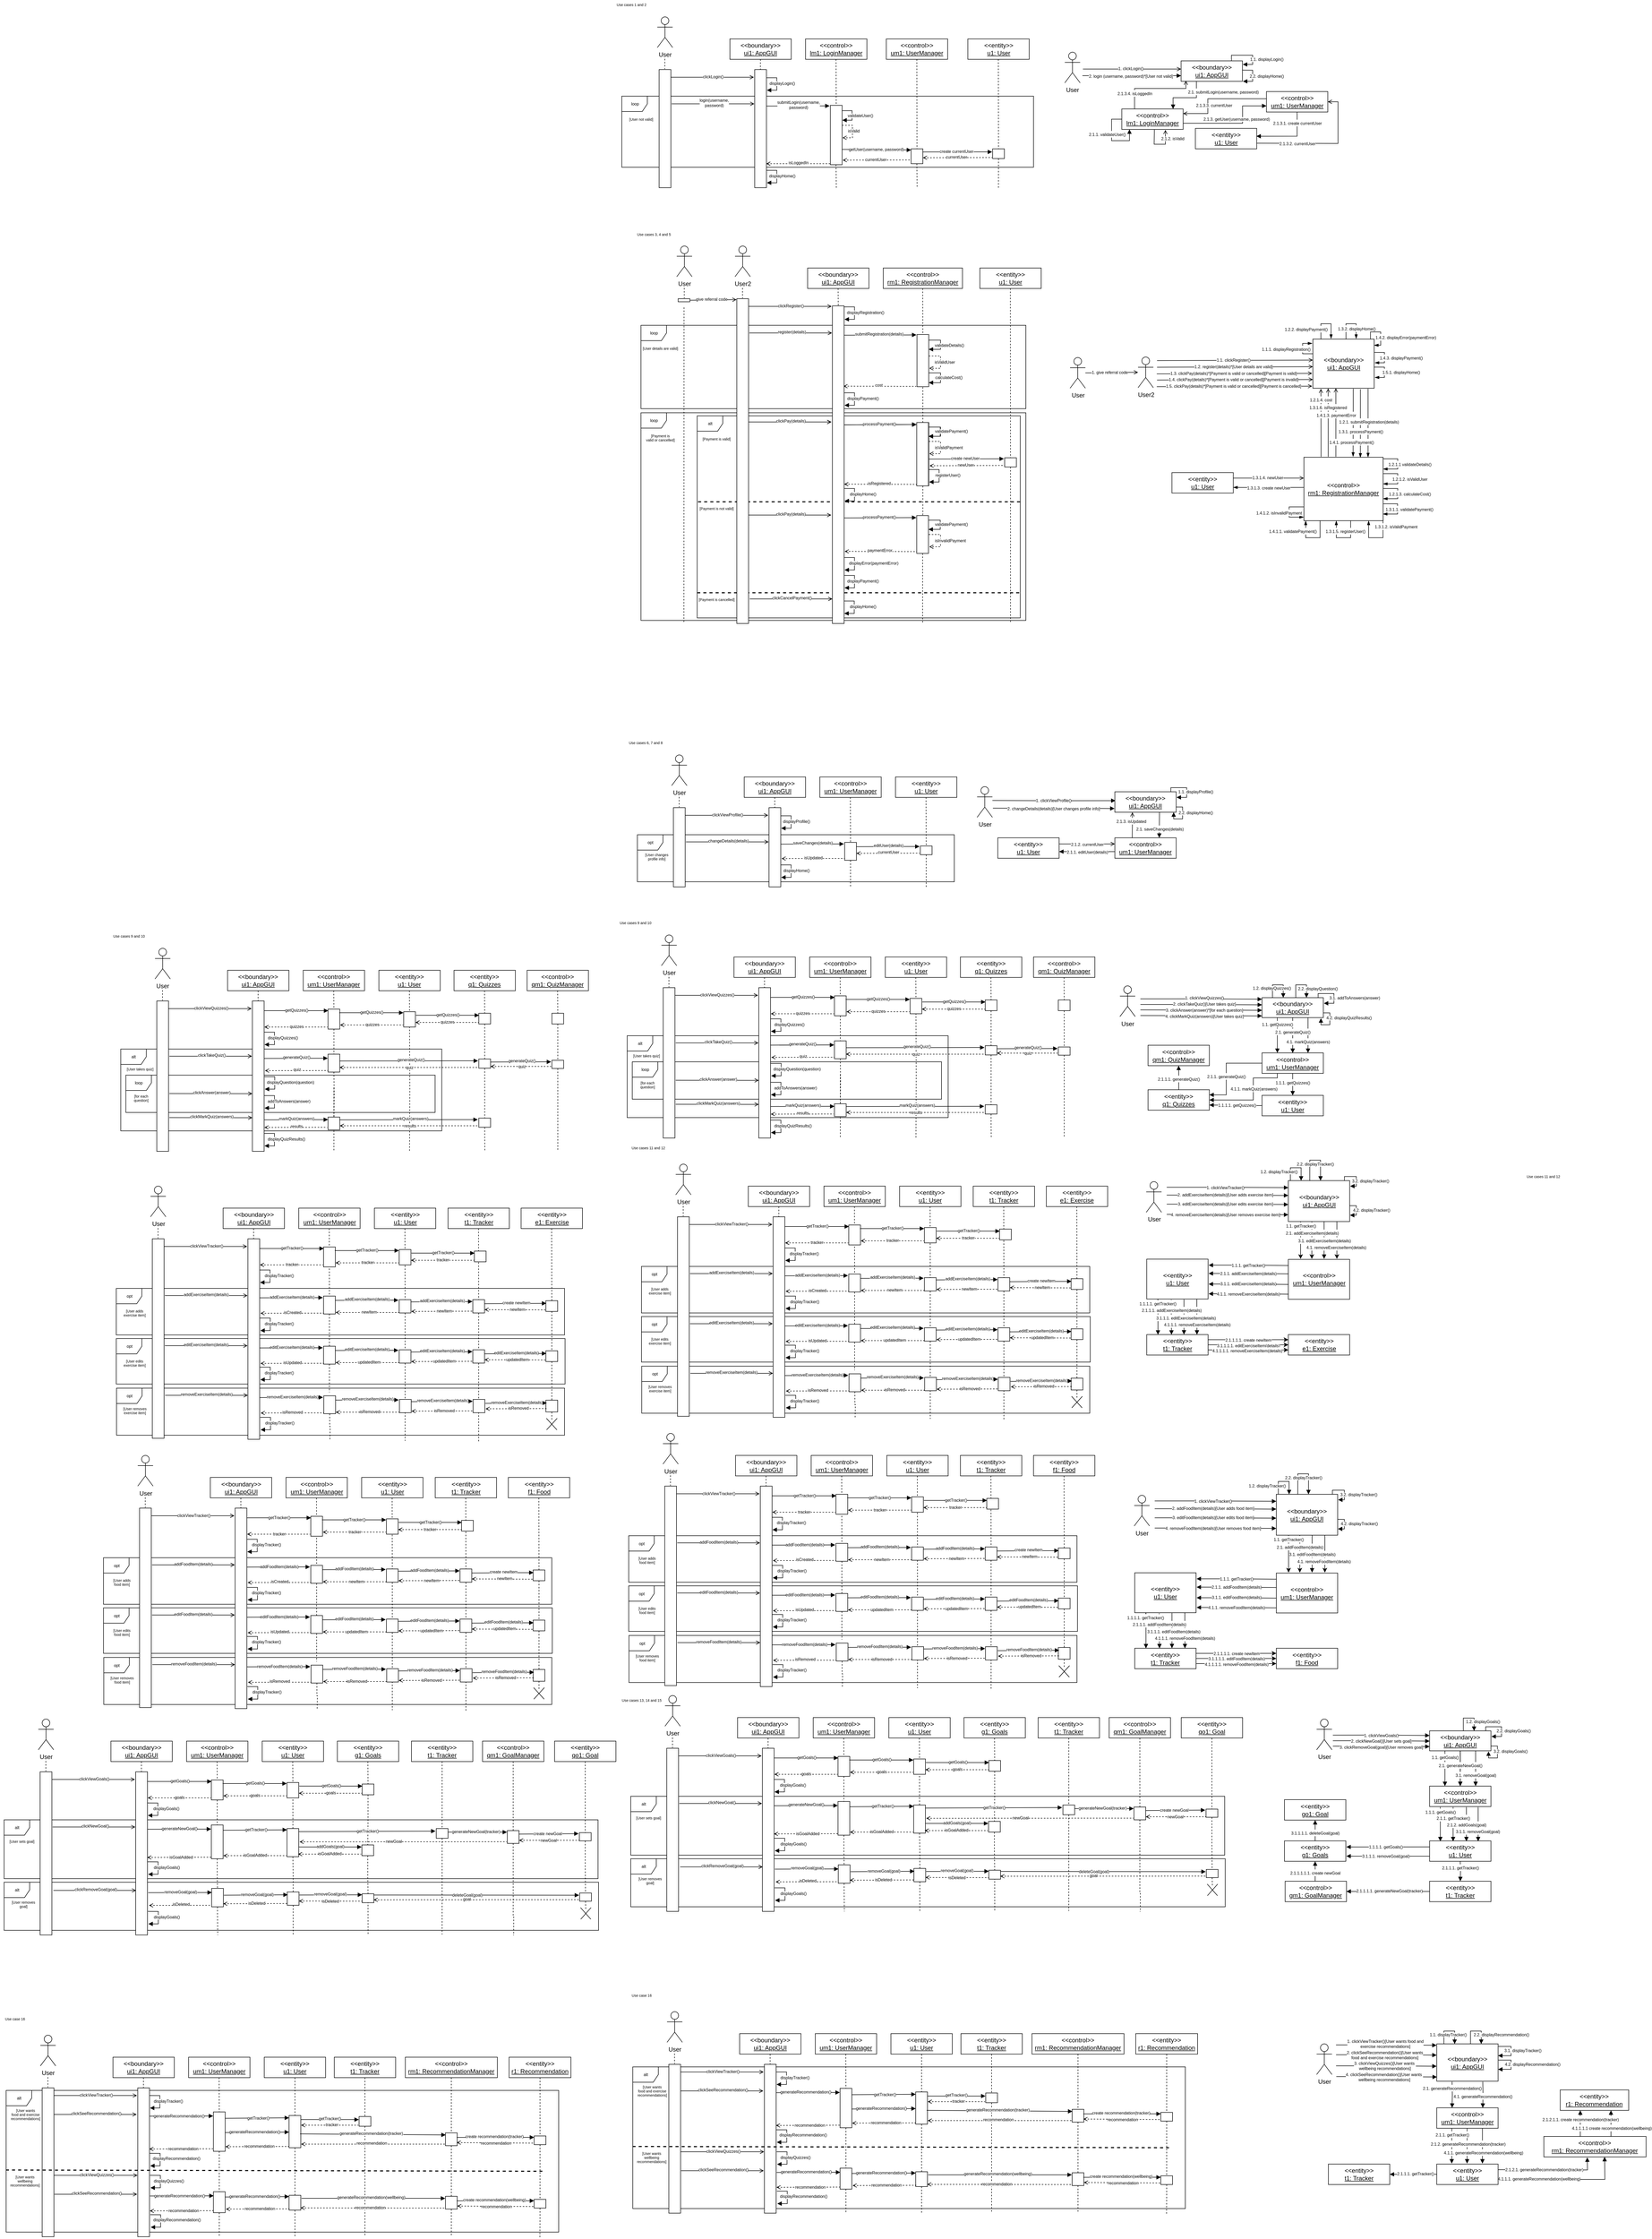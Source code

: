 <mxfile version="20.7.4" type="github">
  <diagram id="c1oZlRYy-DprkKR2t52D" name="Page-1">
    <mxGraphModel dx="2419" dy="432" grid="0" gridSize="10" guides="1" tooltips="1" connect="1" arrows="1" fold="1" page="0" pageScale="1" pageWidth="827" pageHeight="1169" math="0" shadow="0">
      <root>
        <mxCell id="0" />
        <mxCell id="1" parent="0" />
        <mxCell id="UoUBTVlYaxhi-stydO5l-2066" style="edgeStyle=orthogonalEdgeStyle;rounded=0;orthogonalLoop=1;jettySize=auto;html=1;entryX=0.5;entryY=0;entryDx=0;entryDy=0;startArrow=none;startFill=0;endArrow=open;endFill=0;" edge="1" parent="1">
          <mxGeometry relative="1" as="geometry">
            <mxPoint x="1359.5" y="985" as="sourcePoint" />
            <mxPoint x="1359.5" y="851" as="targetPoint" />
          </mxGeometry>
        </mxCell>
        <mxCell id="UoUBTVlYaxhi-stydO5l-2067" style="edgeStyle=orthogonalEdgeStyle;rounded=0;orthogonalLoop=1;jettySize=auto;html=1;entryX=0.137;entryY=-0.021;entryDx=0;entryDy=0;entryPerimeter=0;startArrow=none;startFill=0;endArrow=open;endFill=0;" edge="1" parent="1">
          <mxGeometry relative="1" as="geometry">
            <Array as="points">
              <mxPoint x="1330.5" y="951.832" />
              <mxPoint x="1330.5" y="951.832" />
            </Array>
            <mxPoint x="1330.5" y="985" as="sourcePoint" />
            <mxPoint x="1330.235" y="852.114" as="targetPoint" />
          </mxGeometry>
        </mxCell>
        <mxCell id="UoUBTVlYaxhi-stydO5l-2068" style="edgeStyle=orthogonalEdgeStyle;rounded=0;orthogonalLoop=1;jettySize=auto;html=1;entryX=0.306;entryY=-0.007;entryDx=0;entryDy=0;entryPerimeter=0;startArrow=none;startFill=0;endArrow=open;endFill=0;" edge="1" parent="1">
          <mxGeometry relative="1" as="geometry">
            <Array as="points">
              <mxPoint x="1344.5" y="946.525" />
              <mxPoint x="1344.5" y="946.525" />
            </Array>
            <mxPoint x="1344.5" y="985" as="sourcePoint" />
            <mxPoint x="1344.43" y="851.371" as="targetPoint" />
          </mxGeometry>
        </mxCell>
        <mxCell id="UoUBTVlYaxhi-stydO5l-2072" value="&lt;span style=&quot;font-size: 8px;&quot;&gt;1.3.1.6. isRegistered&lt;/span&gt;" style="edgeLabel;html=1;align=center;verticalAlign=middle;resizable=0;points=[];" vertex="1" connectable="0" parent="UoUBTVlYaxhi-stydO5l-2068">
          <mxGeometry x="0.311" y="1" relative="1" as="geometry">
            <mxPoint y="-10" as="offset" />
          </mxGeometry>
        </mxCell>
        <mxCell id="sUloH9DEDX4tPpxW6tqJ-71" value="loop" style="shape=umlFrame;tabPosition=left;html=1;boundedLbl=1;labelInHeader=1;width=50;height=30;fontSize=8;" parent="1" vertex="1">
          <mxGeometry x="-17" y="2168" width="605" height="73" as="geometry" />
        </mxCell>
        <mxCell id="sUloH9DEDX4tPpxW6tqJ-72" value="[for each&#xa;question]" style="text;align=center;fontSize=7;" parent="sUloH9DEDX4tPpxW6tqJ-71" vertex="1">
          <mxGeometry width="60" height="20" relative="1" as="geometry">
            <mxPoint y="31" as="offset" />
          </mxGeometry>
        </mxCell>
        <mxCell id="sUloH9DEDX4tPpxW6tqJ-468" value="alt" style="shape=umlFrame;tabPosition=left;html=1;boundedLbl=1;labelInHeader=1;width=50;height=30;fontSize=8;" parent="1" vertex="1">
          <mxGeometry x="-20" y="3604" width="1162" height="115" as="geometry" />
        </mxCell>
        <mxCell id="sUloH9DEDX4tPpxW6tqJ-469" value="[User sets goal]" style="text;align=center;fontSize=7;" parent="sUloH9DEDX4tPpxW6tqJ-468" vertex="1">
          <mxGeometry width="60" height="20" relative="1" as="geometry">
            <mxPoint x="5" y="32" as="offset" />
          </mxGeometry>
        </mxCell>
        <mxCell id="yiR10c4rIU2J_5i0L7nW-54" value="alt" style="shape=umlFrame;tabPosition=left;html=1;boundedLbl=1;labelInHeader=1;width=50;height=30;fontSize=8;" parent="1" vertex="1">
          <mxGeometry x="-20" y="3726" width="1163" height="94" as="geometry" />
        </mxCell>
        <mxCell id="yiR10c4rIU2J_5i0L7nW-55" value="[User removes&#xa;goal]" style="text;align=center;fontSize=7;" parent="yiR10c4rIU2J_5i0L7nW-54" vertex="1">
          <mxGeometry width="60" height="20" relative="1" as="geometry">
            <mxPoint x="8" y="29" as="offset" />
          </mxGeometry>
        </mxCell>
        <mxCell id="yiR10c4rIU2J_5i0L7nW-435" value="" style="group" parent="yiR10c4rIU2J_5i0L7nW-54" vertex="1" connectable="0">
          <mxGeometry x="1127.743" y="49.527" width="20.575" height="22.742" as="geometry" />
        </mxCell>
        <mxCell id="yiR10c4rIU2J_5i0L7nW-436" value="" style="endArrow=none;html=1;rounded=0;" parent="yiR10c4rIU2J_5i0L7nW-435" edge="1">
          <mxGeometry x="1" y="-451" width="50" height="50" relative="1" as="geometry">
            <mxPoint x="0.403" y="22.742" as="sourcePoint" />
            <mxPoint x="20.575" as="targetPoint" />
            <mxPoint x="131" y="-297" as="offset" />
          </mxGeometry>
        </mxCell>
        <mxCell id="yiR10c4rIU2J_5i0L7nW-437" value="" style="endArrow=none;html=1;rounded=0;" parent="yiR10c4rIU2J_5i0L7nW-435" edge="1">
          <mxGeometry x="1" y="-451" width="50" height="50" relative="1" as="geometry">
            <mxPoint x="20.172" y="22.742" as="sourcePoint" />
            <mxPoint as="targetPoint" />
            <mxPoint x="131" y="-297" as="offset" />
          </mxGeometry>
        </mxCell>
        <mxCell id="yiR10c4rIU2J_5i0L7nW-438" style="edgeStyle=orthogonalEdgeStyle;rounded=0;orthogonalLoop=1;jettySize=auto;html=1;dashed=1;fontSize=7;startArrow=none;startFill=0;endArrow=none;endFill=0;exitX=0.5;exitY=1;exitDx=0;exitDy=0;" parent="yiR10c4rIU2J_5i0L7nW-54" source="yiR10c4rIU2J_5i0L7nW-434" edge="1">
          <mxGeometry relative="1" as="geometry">
            <mxPoint x="1138.031" y="55.086" as="targetPoint" />
            <mxPoint x="1138.5" y="37" as="sourcePoint" />
          </mxGeometry>
        </mxCell>
        <mxCell id="sUloH9DEDX4tPpxW6tqJ-16" value="alt" style="shape=umlFrame;tabPosition=left;html=1;boundedLbl=1;labelInHeader=1;width=50;height=30;fontSize=8;" parent="1" vertex="1">
          <mxGeometry x="-27" y="2117" width="628" height="160" as="geometry" />
        </mxCell>
        <mxCell id="sUloH9DEDX4tPpxW6tqJ-17" value="[User takes quiz]" style="text;align=center;fontSize=7;" parent="sUloH9DEDX4tPpxW6tqJ-16" vertex="1">
          <mxGeometry width="60" height="20" relative="1" as="geometry">
            <mxPoint x="8" y="29" as="offset" />
          </mxGeometry>
        </mxCell>
        <mxCell id="ojf8vlIbQqwhDHuOTLE6-334" style="edgeStyle=orthogonalEdgeStyle;rounded=0;orthogonalLoop=1;jettySize=auto;html=1;dashed=1;fontSize=7;startArrow=none;startFill=0;endArrow=none;endFill=0;entryX=0.5;entryY=1;entryDx=0;entryDy=0;" parent="1" target="ojf8vlIbQqwhDHuOTLE6-335" edge="1">
          <mxGeometry relative="1" as="geometry">
            <mxPoint x="538" y="2179" as="targetPoint" />
            <mxPoint x="538" y="2316" as="sourcePoint" />
          </mxGeometry>
        </mxCell>
        <mxCell id="ojf8vlIbQqwhDHuOTLE6-44" value="loop" style="shape=umlFrame;tabPosition=left;html=1;boundedLbl=1;labelInHeader=1;width=50;height=30;fontSize=8;" parent="1" vertex="1">
          <mxGeometry x="-37.5" y="280" width="805.5" height="139" as="geometry" />
        </mxCell>
        <mxCell id="ojf8vlIbQqwhDHuOTLE6-45" value="[User not valid]" style="text;align=center;fontSize=7;" parent="ojf8vlIbQqwhDHuOTLE6-44" vertex="1">
          <mxGeometry width="60" height="20" relative="1" as="geometry">
            <mxPoint x="8" y="35" as="offset" />
          </mxGeometry>
        </mxCell>
        <mxCell id="ojf8vlIbQqwhDHuOTLE6-1" value="User" style="shape=umlActor;verticalLabelPosition=bottom;verticalAlign=top;html=1;outlineConnect=0;" parent="1" vertex="1">
          <mxGeometry x="32" y="125" width="30" height="60" as="geometry" />
        </mxCell>
        <mxCell id="ojf8vlIbQqwhDHuOTLE6-2" value="" style="endArrow=none;html=1;rounded=0;dashed=1;" parent="1" edge="1">
          <mxGeometry width="50" height="50" relative="1" as="geometry">
            <mxPoint x="46.7" y="207" as="sourcePoint" />
            <mxPoint x="46.7" y="227" as="targetPoint" />
          </mxGeometry>
        </mxCell>
        <mxCell id="ojf8vlIbQqwhDHuOTLE6-4" value="&amp;lt;&amp;lt;boundary&amp;gt;&amp;gt;&lt;br&gt;&lt;u&gt;ui1: AppGUI&lt;/u&gt;" style="rounded=0;whiteSpace=wrap;html=1;" parent="1" vertex="1">
          <mxGeometry x="174" y="168" width="120" height="40" as="geometry" />
        </mxCell>
        <mxCell id="ojf8vlIbQqwhDHuOTLE6-5" value="" style="endArrow=none;html=1;rounded=0;dashed=1;" parent="1" edge="1">
          <mxGeometry width="50" height="50" relative="1" as="geometry">
            <mxPoint x="233.7" y="208" as="sourcePoint" />
            <mxPoint x="233.7" y="228" as="targetPoint" />
          </mxGeometry>
        </mxCell>
        <mxCell id="ojf8vlIbQqwhDHuOTLE6-6" value="&amp;lt;&amp;lt;control&amp;gt;&amp;gt;&lt;br&gt;&lt;u&gt;lm1: LoginManager&lt;/u&gt;" style="rounded=0;whiteSpace=wrap;html=1;" parent="1" vertex="1">
          <mxGeometry x="322" y="168" width="120" height="40" as="geometry" />
        </mxCell>
        <mxCell id="ojf8vlIbQqwhDHuOTLE6-7" value="" style="endArrow=none;html=1;rounded=0;dashed=1;entryX=0.5;entryY=0;entryDx=0;entryDy=0;" parent="1" target="ojf8vlIbQqwhDHuOTLE6-239" edge="1">
          <mxGeometry width="50" height="50" relative="1" as="geometry">
            <mxPoint x="381.7" y="208" as="sourcePoint" />
            <mxPoint x="381.7" y="228" as="targetPoint" />
          </mxGeometry>
        </mxCell>
        <mxCell id="ojf8vlIbQqwhDHuOTLE6-8" value="" style="rounded=0;whiteSpace=wrap;html=1;" parent="1" vertex="1">
          <mxGeometry x="222.5" y="228" width="23" height="231" as="geometry" />
        </mxCell>
        <mxCell id="ojf8vlIbQqwhDHuOTLE6-9" value="" style="endArrow=open;html=1;rounded=0;endFill=0;" parent="1" edge="1">
          <mxGeometry width="50" height="50" relative="1" as="geometry">
            <mxPoint x="58" y="243" as="sourcePoint" />
            <mxPoint x="221" y="243" as="targetPoint" />
          </mxGeometry>
        </mxCell>
        <mxCell id="ojf8vlIbQqwhDHuOTLE6-10" value="clickLogin()" style="edgeLabel;html=1;align=center;verticalAlign=middle;resizable=0;points=[];fontSize=8;" parent="ojf8vlIbQqwhDHuOTLE6-9" vertex="1" connectable="0">
          <mxGeometry x="-0.302" y="-1" relative="1" as="geometry">
            <mxPoint x="26" y="-2" as="offset" />
          </mxGeometry>
        </mxCell>
        <mxCell id="ojf8vlIbQqwhDHuOTLE6-16" value="" style="endArrow=open;html=1;rounded=0;endFill=0;" parent="1" edge="1">
          <mxGeometry width="50" height="50" relative="1" as="geometry">
            <mxPoint x="60" y="295" as="sourcePoint" />
            <mxPoint x="221.78" y="295" as="targetPoint" />
          </mxGeometry>
        </mxCell>
        <mxCell id="ojf8vlIbQqwhDHuOTLE6-17" value="login(username,&lt;br style=&quot;font-size: 8px;&quot;&gt;password)" style="edgeLabel;html=1;align=center;verticalAlign=middle;resizable=0;points=[];fontSize=8;" parent="ojf8vlIbQqwhDHuOTLE6-16" vertex="1" connectable="0">
          <mxGeometry x="-0.302" y="-1" relative="1" as="geometry">
            <mxPoint x="26" y="-3" as="offset" />
          </mxGeometry>
        </mxCell>
        <mxCell id="ojf8vlIbQqwhDHuOTLE6-20" value="" style="endArrow=block;html=1;rounded=0;exitX=0.964;exitY=0.347;exitDx=0;exitDy=0;exitPerimeter=0;endFill=1;" parent="1" edge="1">
          <mxGeometry width="50" height="50" relative="1" as="geometry">
            <mxPoint x="245.502" y="299.359" as="sourcePoint" />
            <mxPoint x="369" y="299" as="targetPoint" />
          </mxGeometry>
        </mxCell>
        <mxCell id="ojf8vlIbQqwhDHuOTLE6-21" value="submitLogin(username,&lt;br style=&quot;font-size: 8px;&quot;&gt;password)" style="edgeLabel;html=1;align=center;verticalAlign=middle;resizable=0;points=[];fontSize=8;" parent="ojf8vlIbQqwhDHuOTLE6-20" vertex="1" connectable="0">
          <mxGeometry x="-0.302" y="-1" relative="1" as="geometry">
            <mxPoint x="19" y="-3" as="offset" />
          </mxGeometry>
        </mxCell>
        <mxCell id="ojf8vlIbQqwhDHuOTLE6-24" value="&amp;lt;&amp;lt;control&amp;gt;&amp;gt;&lt;br&gt;&lt;u&gt;um1: UserManager&lt;/u&gt;" style="rounded=0;whiteSpace=wrap;html=1;" parent="1" vertex="1">
          <mxGeometry x="480" y="168" width="120" height="40" as="geometry" />
        </mxCell>
        <mxCell id="ojf8vlIbQqwhDHuOTLE6-25" value="" style="endArrow=none;html=1;rounded=0;dashed=1;entryX=0.5;entryY=0;entryDx=0;entryDy=0;" parent="1" target="ojf8vlIbQqwhDHuOTLE6-26" edge="1">
          <mxGeometry width="50" height="50" relative="1" as="geometry">
            <mxPoint x="539.7" y="208" as="sourcePoint" />
            <mxPoint x="539.7" y="228" as="targetPoint" />
          </mxGeometry>
        </mxCell>
        <mxCell id="yiR10c4rIU2J_5i0L7nW-462" style="edgeStyle=orthogonalEdgeStyle;rounded=0;orthogonalLoop=1;jettySize=auto;html=1;exitX=0;exitY=0.25;exitDx=0;exitDy=0;startArrow=none;startFill=0;endArrow=block;endFill=1;" parent="1" source="ojf8vlIbQqwhDHuOTLE6-26" edge="1">
          <mxGeometry relative="1" as="geometry">
            <mxPoint x="528.241" y="390.034" as="targetPoint" />
          </mxGeometry>
        </mxCell>
        <mxCell id="ojf8vlIbQqwhDHuOTLE6-26" value="" style="rounded=0;whiteSpace=wrap;html=1;" parent="1" vertex="1">
          <mxGeometry x="528.5" y="383" width="23" height="29" as="geometry" />
        </mxCell>
        <mxCell id="ojf8vlIbQqwhDHuOTLE6-29" style="edgeStyle=orthogonalEdgeStyle;rounded=0;orthogonalLoop=1;jettySize=auto;html=1;fontSize=8;startArrow=none;startFill=0;endArrow=block;endFill=1;exitX=1.016;exitY=0.367;exitDx=0;exitDy=0;exitPerimeter=0;" parent="1" edge="1">
          <mxGeometry relative="1" as="geometry">
            <mxPoint x="393.868" y="308.373" as="sourcePoint" />
            <mxPoint x="394" y="327" as="targetPoint" />
            <Array as="points">
              <mxPoint x="413" y="308" />
              <mxPoint x="413" y="327" />
            </Array>
          </mxGeometry>
        </mxCell>
        <mxCell id="ojf8vlIbQqwhDHuOTLE6-30" value="validateUser()" style="edgeLabel;html=1;align=center;verticalAlign=middle;resizable=0;points=[];fontSize=8;" parent="ojf8vlIbQqwhDHuOTLE6-29" vertex="1" connectable="0">
          <mxGeometry x="-0.054" relative="1" as="geometry">
            <mxPoint x="16" y="1" as="offset" />
          </mxGeometry>
        </mxCell>
        <mxCell id="ojf8vlIbQqwhDHuOTLE6-31" style="edgeStyle=orthogonalEdgeStyle;rounded=0;orthogonalLoop=1;jettySize=auto;html=1;entryX=1;entryY=0.5;entryDx=0;entryDy=0;fontSize=8;startArrow=none;startFill=0;endArrow=block;endFill=1;exitX=0.967;exitY=0.379;exitDx=0;exitDy=0;exitPerimeter=0;" parent="1" edge="1">
          <mxGeometry relative="1" as="geometry">
            <mxPoint x="245.501" y="244.003" as="sourcePoint" />
            <mxPoint x="246.26" y="267.84" as="targetPoint" />
            <Array as="points">
              <mxPoint x="265.76" y="244.34" />
              <mxPoint x="265.76" y="268.34" />
              <mxPoint x="245.76" y="268.34" />
            </Array>
          </mxGeometry>
        </mxCell>
        <mxCell id="ojf8vlIbQqwhDHuOTLE6-32" value="displayLogin()" style="edgeLabel;html=1;align=center;verticalAlign=middle;resizable=0;points=[];fontSize=8;" parent="ojf8vlIbQqwhDHuOTLE6-31" vertex="1" connectable="0">
          <mxGeometry x="-0.054" relative="1" as="geometry">
            <mxPoint x="10" as="offset" />
          </mxGeometry>
        </mxCell>
        <mxCell id="ojf8vlIbQqwhDHuOTLE6-33" value="" style="endArrow=block;html=1;rounded=0;exitX=0.964;exitY=0.347;exitDx=0;exitDy=0;exitPerimeter=0;endFill=1;entryX=0;entryY=0.25;entryDx=0;entryDy=0;" parent="1" edge="1">
          <mxGeometry width="50" height="50" relative="1" as="geometry">
            <mxPoint x="393.502" y="384.079" as="sourcePoint" />
            <mxPoint x="528.5" y="385.25" as="targetPoint" />
          </mxGeometry>
        </mxCell>
        <mxCell id="ojf8vlIbQqwhDHuOTLE6-34" value="getUser(username, password)" style="edgeLabel;html=1;align=center;verticalAlign=middle;resizable=0;points=[];fontSize=8;" parent="ojf8vlIbQqwhDHuOTLE6-33" vertex="1" connectable="0">
          <mxGeometry x="-0.302" y="-1" relative="1" as="geometry">
            <mxPoint x="19" y="-2" as="offset" />
          </mxGeometry>
        </mxCell>
        <mxCell id="ojf8vlIbQqwhDHuOTLE6-37" value="" style="endArrow=none;html=1;rounded=0;exitX=0.964;exitY=0.347;exitDx=0;exitDy=0;exitPerimeter=0;endFill=0;entryX=0;entryY=0.75;entryDx=0;entryDy=0;dashed=1;startArrow=open;startFill=0;" parent="1" target="ojf8vlIbQqwhDHuOTLE6-26" edge="1">
          <mxGeometry width="50" height="50" relative="1" as="geometry">
            <mxPoint x="394.742" y="405.109" as="sourcePoint" />
            <mxPoint x="519.498" y="405.033" as="targetPoint" />
          </mxGeometry>
        </mxCell>
        <mxCell id="ojf8vlIbQqwhDHuOTLE6-38" value="currentUser" style="edgeLabel;html=1;align=center;verticalAlign=middle;resizable=0;points=[];fontSize=8;" parent="ojf8vlIbQqwhDHuOTLE6-37" vertex="1" connectable="0">
          <mxGeometry x="-0.302" y="-1" relative="1" as="geometry">
            <mxPoint x="18" y="-2" as="offset" />
          </mxGeometry>
        </mxCell>
        <mxCell id="ojf8vlIbQqwhDHuOTLE6-39" style="edgeStyle=orthogonalEdgeStyle;rounded=0;orthogonalLoop=1;jettySize=auto;html=1;entryX=1;entryY=0.5;entryDx=0;entryDy=0;fontSize=8;startArrow=none;startFill=0;endArrow=open;endFill=0;exitX=0.967;exitY=0.379;exitDx=0;exitDy=0;exitPerimeter=0;dashed=1;" parent="1" edge="1">
          <mxGeometry relative="1" as="geometry">
            <mxPoint x="393.501" y="337.003" as="sourcePoint" />
            <mxPoint x="394.26" y="360.84" as="targetPoint" />
            <Array as="points">
              <mxPoint x="413.76" y="337.34" />
              <mxPoint x="413.76" y="361.34" />
              <mxPoint x="393.76" y="361.34" />
            </Array>
          </mxGeometry>
        </mxCell>
        <mxCell id="ojf8vlIbQqwhDHuOTLE6-40" value="isValid" style="edgeLabel;html=1;align=center;verticalAlign=middle;resizable=0;points=[];fontSize=8;" parent="ojf8vlIbQqwhDHuOTLE6-39" vertex="1" connectable="0">
          <mxGeometry x="-0.054" relative="1" as="geometry">
            <mxPoint x="2" as="offset" />
          </mxGeometry>
        </mxCell>
        <mxCell id="ojf8vlIbQqwhDHuOTLE6-43" value="" style="endArrow=none;html=1;rounded=0;dashed=1;entryX=0.837;entryY=1;entryDx=0;entryDy=0;entryPerimeter=0;" parent="1" edge="1">
          <mxGeometry width="50" height="50" relative="1" as="geometry">
            <mxPoint x="539.73" y="412" as="sourcePoint" />
            <mxPoint x="540.292" y="459" as="targetPoint" />
          </mxGeometry>
        </mxCell>
        <mxCell id="ojf8vlIbQqwhDHuOTLE6-46" style="edgeStyle=orthogonalEdgeStyle;rounded=0;orthogonalLoop=1;jettySize=auto;html=1;entryX=1;entryY=0.5;entryDx=0;entryDy=0;fontSize=8;startArrow=none;startFill=0;endArrow=block;endFill=1;exitX=0.967;exitY=0.379;exitDx=0;exitDy=0;exitPerimeter=0;" parent="1" edge="1">
          <mxGeometry relative="1" as="geometry">
            <mxPoint x="245.501" y="425.003" as="sourcePoint" />
            <mxPoint x="246.26" y="448.84" as="targetPoint" />
            <Array as="points">
              <mxPoint x="265.76" y="425.34" />
              <mxPoint x="265.76" y="449.34" />
              <mxPoint x="245.76" y="449.34" />
            </Array>
          </mxGeometry>
        </mxCell>
        <mxCell id="ojf8vlIbQqwhDHuOTLE6-47" value="displayHome()" style="edgeLabel;html=1;align=center;verticalAlign=middle;resizable=0;points=[];fontSize=8;" parent="ojf8vlIbQqwhDHuOTLE6-46" vertex="1" connectable="0">
          <mxGeometry x="-0.054" relative="1" as="geometry">
            <mxPoint x="10" as="offset" />
          </mxGeometry>
        </mxCell>
        <mxCell id="ojf8vlIbQqwhDHuOTLE6-51" value="Use cases 1 and 2" style="text;html=1;align=center;verticalAlign=middle;resizable=0;points=[];autosize=1;strokeColor=none;fillColor=none;fontSize=7;" parent="1" vertex="1">
          <mxGeometry x="-57" y="92" width="76" height="20" as="geometry" />
        </mxCell>
        <mxCell id="ojf8vlIbQqwhDHuOTLE6-230" value="&amp;lt;&amp;lt;entity&amp;gt;&amp;gt;&lt;br&gt;&lt;u&gt;u1: User&lt;/u&gt;" style="rounded=0;whiteSpace=wrap;html=1;" parent="1" vertex="1">
          <mxGeometry x="639.5" y="168" width="120" height="40" as="geometry" />
        </mxCell>
        <mxCell id="ojf8vlIbQqwhDHuOTLE6-231" value="" style="endArrow=none;html=1;rounded=0;dashed=1;entryX=0.5;entryY=0;entryDx=0;entryDy=0;" parent="1" target="ojf8vlIbQqwhDHuOTLE6-232" edge="1">
          <mxGeometry width="50" height="50" relative="1" as="geometry">
            <mxPoint x="699.2" y="208.0" as="sourcePoint" />
            <mxPoint x="699.2" y="228" as="targetPoint" />
          </mxGeometry>
        </mxCell>
        <mxCell id="ojf8vlIbQqwhDHuOTLE6-232" value="" style="rounded=0;whiteSpace=wrap;html=1;" parent="1" vertex="1">
          <mxGeometry x="688" y="383" width="23" height="19" as="geometry" />
        </mxCell>
        <mxCell id="ojf8vlIbQqwhDHuOTLE6-233" value="" style="endArrow=none;html=1;rounded=0;dashed=1;entryX=0.854;entryY=1.003;entryDx=0;entryDy=0;entryPerimeter=0;exitX=0.5;exitY=1;exitDx=0;exitDy=0;" parent="1" edge="1" source="ojf8vlIbQqwhDHuOTLE6-232">
          <mxGeometry width="50" height="50" relative="1" as="geometry">
            <mxPoint x="699.23" y="412" as="sourcePoint" />
            <mxPoint x="699.396" y="460.107" as="targetPoint" />
          </mxGeometry>
        </mxCell>
        <mxCell id="ojf8vlIbQqwhDHuOTLE6-234" value="" style="endArrow=block;html=1;rounded=0;exitX=0.964;exitY=0.347;exitDx=0;exitDy=0;exitPerimeter=0;endFill=1;" parent="1" edge="1">
          <mxGeometry width="50" height="50" relative="1" as="geometry">
            <mxPoint x="551.502" y="389.079" as="sourcePoint" />
            <mxPoint x="687" y="389" as="targetPoint" />
          </mxGeometry>
        </mxCell>
        <mxCell id="ojf8vlIbQqwhDHuOTLE6-235" value="create currentUser" style="edgeLabel;html=1;align=center;verticalAlign=middle;resizable=0;points=[];fontSize=8;" parent="ojf8vlIbQqwhDHuOTLE6-234" vertex="1" connectable="0">
          <mxGeometry x="-0.302" y="-1" relative="1" as="geometry">
            <mxPoint x="18" y="-2" as="offset" />
          </mxGeometry>
        </mxCell>
        <mxCell id="ojf8vlIbQqwhDHuOTLE6-236" value="" style="endArrow=none;html=1;rounded=0;exitX=0.964;exitY=0.347;exitDx=0;exitDy=0;exitPerimeter=0;endFill=0;startArrow=open;startFill=0;dashed=1;" parent="1" edge="1">
          <mxGeometry width="50" height="50" relative="1" as="geometry">
            <mxPoint x="245.002" y="411.999" as="sourcePoint" />
            <mxPoint x="370" y="412" as="targetPoint" />
          </mxGeometry>
        </mxCell>
        <mxCell id="ojf8vlIbQqwhDHuOTLE6-237" value="isLoggedIn" style="edgeLabel;html=1;align=center;verticalAlign=middle;resizable=0;points=[];fontSize=8;" parent="ojf8vlIbQqwhDHuOTLE6-236" vertex="1" connectable="0">
          <mxGeometry x="-0.302" y="-1" relative="1" as="geometry">
            <mxPoint x="19" y="-3" as="offset" />
          </mxGeometry>
        </mxCell>
        <mxCell id="ojf8vlIbQqwhDHuOTLE6-238" value="" style="rounded=0;whiteSpace=wrap;html=1;" parent="1" vertex="1">
          <mxGeometry x="35.5" y="228" width="23" height="231" as="geometry" />
        </mxCell>
        <mxCell id="ojf8vlIbQqwhDHuOTLE6-239" value="" style="rounded=0;whiteSpace=wrap;html=1;" parent="1" vertex="1">
          <mxGeometry x="370.5" y="298" width="23" height="116" as="geometry" />
        </mxCell>
        <mxCell id="ojf8vlIbQqwhDHuOTLE6-242" value="" style="endArrow=none;html=1;rounded=0;exitX=0.964;exitY=0.347;exitDx=0;exitDy=0;exitPerimeter=0;endFill=0;dashed=1;startArrow=open;startFill=0;" parent="1" edge="1">
          <mxGeometry width="50" height="50" relative="1" as="geometry">
            <mxPoint x="551.502" y="400.359" as="sourcePoint" />
            <mxPoint x="687" y="400" as="targetPoint" />
          </mxGeometry>
        </mxCell>
        <mxCell id="ojf8vlIbQqwhDHuOTLE6-243" value="currentUser" style="edgeLabel;html=1;align=center;verticalAlign=middle;resizable=0;points=[];fontSize=8;" parent="ojf8vlIbQqwhDHuOTLE6-242" vertex="1" connectable="0">
          <mxGeometry x="-0.302" y="-1" relative="1" as="geometry">
            <mxPoint x="18" y="-2" as="offset" />
          </mxGeometry>
        </mxCell>
        <mxCell id="ojf8vlIbQqwhDHuOTLE6-311" value="User" style="shape=umlActor;verticalLabelPosition=bottom;verticalAlign=top;html=1;outlineConnect=0;" parent="1" vertex="1">
          <mxGeometry x="40" y="1920" width="30" height="60" as="geometry" />
        </mxCell>
        <mxCell id="ojf8vlIbQqwhDHuOTLE6-312" value="" style="endArrow=none;html=1;rounded=0;dashed=1;" parent="1" edge="1">
          <mxGeometry width="50" height="50" relative="1" as="geometry">
            <mxPoint x="54.7" y="2002" as="sourcePoint" />
            <mxPoint x="54.7" y="2022" as="targetPoint" />
          </mxGeometry>
        </mxCell>
        <mxCell id="ojf8vlIbQqwhDHuOTLE6-313" value="" style="rounded=0;whiteSpace=wrap;html=1;" parent="1" vertex="1">
          <mxGeometry x="43.5" y="2023" width="23" height="294" as="geometry" />
        </mxCell>
        <mxCell id="ojf8vlIbQqwhDHuOTLE6-314" value="&amp;lt;&amp;lt;boundary&amp;gt;&amp;gt;&lt;br&gt;&lt;u&gt;ui1: AppGUI&lt;/u&gt;" style="rounded=0;whiteSpace=wrap;html=1;" parent="1" vertex="1">
          <mxGeometry x="182" y="1963" width="120" height="40" as="geometry" />
        </mxCell>
        <mxCell id="ojf8vlIbQqwhDHuOTLE6-315" value="" style="endArrow=none;html=1;rounded=0;dashed=1;" parent="1" edge="1">
          <mxGeometry width="50" height="50" relative="1" as="geometry">
            <mxPoint x="241.7" y="2003" as="sourcePoint" />
            <mxPoint x="241.7" y="2023" as="targetPoint" />
          </mxGeometry>
        </mxCell>
        <mxCell id="ojf8vlIbQqwhDHuOTLE6-316" value="&amp;lt;&amp;lt;control&amp;gt;&amp;gt;&lt;br&gt;&lt;u&gt;um1: UserManager&lt;/u&gt;" style="rounded=0;whiteSpace=wrap;html=1;" parent="1" vertex="1">
          <mxGeometry x="330" y="1963" width="120" height="40" as="geometry" />
        </mxCell>
        <mxCell id="ojf8vlIbQqwhDHuOTLE6-317" value="" style="endArrow=none;html=1;rounded=0;dashed=1;entryX=0.5;entryY=0;entryDx=0;entryDy=0;" parent="1" target="ojf8vlIbQqwhDHuOTLE6-322" edge="1">
          <mxGeometry width="50" height="50" relative="1" as="geometry">
            <mxPoint x="389.7" y="2003" as="sourcePoint" />
            <mxPoint x="389.7" y="2023" as="targetPoint" />
          </mxGeometry>
        </mxCell>
        <mxCell id="ojf8vlIbQqwhDHuOTLE6-318" value="" style="rounded=0;whiteSpace=wrap;html=1;" parent="1" vertex="1">
          <mxGeometry x="230.5" y="2023" width="23" height="294" as="geometry" />
        </mxCell>
        <mxCell id="ojf8vlIbQqwhDHuOTLE6-319" value="" style="endArrow=open;html=1;rounded=0;endFill=0;" parent="1" edge="1">
          <mxGeometry width="50" height="50" relative="1" as="geometry">
            <mxPoint x="66" y="2038" as="sourcePoint" />
            <mxPoint x="229" y="2038" as="targetPoint" />
          </mxGeometry>
        </mxCell>
        <mxCell id="ojf8vlIbQqwhDHuOTLE6-320" value="clickViewQuizzes()" style="edgeLabel;html=1;align=center;verticalAlign=middle;resizable=0;points=[];fontSize=8;" parent="ojf8vlIbQqwhDHuOTLE6-319" vertex="1" connectable="0">
          <mxGeometry x="-0.302" y="-1" relative="1" as="geometry">
            <mxPoint x="26" y="-2" as="offset" />
          </mxGeometry>
        </mxCell>
        <mxCell id="ojf8vlIbQqwhDHuOTLE6-321" style="edgeStyle=orthogonalEdgeStyle;rounded=0;orthogonalLoop=1;jettySize=auto;html=1;dashed=1;fontSize=7;startArrow=none;startFill=0;endArrow=none;endFill=0;" parent="1" source="sUloH9DEDX4tPpxW6tqJ-47" edge="1">
          <mxGeometry relative="1" as="geometry">
            <mxPoint x="390.0" y="2317.0" as="targetPoint" />
            <Array as="points">
              <mxPoint x="390" y="2191" />
              <mxPoint x="390" y="2191" />
            </Array>
            <mxPoint x="390" y="2162" as="sourcePoint" />
          </mxGeometry>
        </mxCell>
        <mxCell id="ojf8vlIbQqwhDHuOTLE6-322" value="" style="rounded=0;whiteSpace=wrap;html=1;" parent="1" vertex="1">
          <mxGeometry x="378.5" y="2039" width="23" height="39" as="geometry" />
        </mxCell>
        <mxCell id="ojf8vlIbQqwhDHuOTLE6-323" value="" style="endArrow=open;html=1;rounded=0;endFill=0;" parent="1" edge="1">
          <mxGeometry width="50" height="50" relative="1" as="geometry">
            <mxPoint x="68" y="2131" as="sourcePoint" />
            <mxPoint x="229.78" y="2131" as="targetPoint" />
          </mxGeometry>
        </mxCell>
        <mxCell id="ojf8vlIbQqwhDHuOTLE6-324" value="clickTakeQuiz()" style="edgeLabel;html=1;align=center;verticalAlign=middle;resizable=0;points=[];fontSize=8;" parent="ojf8vlIbQqwhDHuOTLE6-323" vertex="1" connectable="0">
          <mxGeometry x="-0.302" y="-1" relative="1" as="geometry">
            <mxPoint x="26" y="-3" as="offset" />
          </mxGeometry>
        </mxCell>
        <mxCell id="ojf8vlIbQqwhDHuOTLE6-325" value="" style="endArrow=block;html=1;rounded=0;exitX=0.964;exitY=0.347;exitDx=0;exitDy=0;exitPerimeter=0;endFill=1;" parent="1" edge="1">
          <mxGeometry width="50" height="50" relative="1" as="geometry">
            <mxPoint x="253.502" y="2135.359" as="sourcePoint" />
            <mxPoint x="378" y="2135" as="targetPoint" />
          </mxGeometry>
        </mxCell>
        <mxCell id="ojf8vlIbQqwhDHuOTLE6-326" value="generateQuiz()" style="edgeLabel;html=1;align=center;verticalAlign=middle;resizable=0;points=[];fontSize=8;" parent="ojf8vlIbQqwhDHuOTLE6-325" vertex="1" connectable="0">
          <mxGeometry x="-0.302" y="-1" relative="1" as="geometry">
            <mxPoint x="19" y="-3" as="offset" />
          </mxGeometry>
        </mxCell>
        <mxCell id="ojf8vlIbQqwhDHuOTLE6-327" style="edgeStyle=orthogonalEdgeStyle;rounded=0;orthogonalLoop=1;jettySize=auto;html=1;entryX=1;entryY=0.5;entryDx=0;entryDy=0;fontSize=8;startArrow=none;startFill=0;endArrow=block;endFill=1;exitX=0.967;exitY=0.379;exitDx=0;exitDy=0;exitPerimeter=0;" parent="1" edge="1">
          <mxGeometry relative="1" as="geometry">
            <mxPoint x="253.501" y="2084.003" as="sourcePoint" />
            <mxPoint x="254.26" y="2107.84" as="targetPoint" />
            <Array as="points">
              <mxPoint x="273.76" y="2084.34" />
              <mxPoint x="273.76" y="2108.34" />
              <mxPoint x="253.76" y="2108.34" />
            </Array>
          </mxGeometry>
        </mxCell>
        <mxCell id="ojf8vlIbQqwhDHuOTLE6-328" value="displayQuizzes()" style="edgeLabel;html=1;align=center;verticalAlign=middle;resizable=0;points=[];fontSize=8;" parent="ojf8vlIbQqwhDHuOTLE6-327" vertex="1" connectable="0">
          <mxGeometry x="-0.054" relative="1" as="geometry">
            <mxPoint x="16" as="offset" />
          </mxGeometry>
        </mxCell>
        <mxCell id="ojf8vlIbQqwhDHuOTLE6-329" style="edgeStyle=orthogonalEdgeStyle;rounded=0;orthogonalLoop=1;jettySize=auto;html=1;entryX=1;entryY=0.5;entryDx=0;entryDy=0;fontSize=8;startArrow=none;startFill=0;endArrow=block;endFill=1;exitX=0.967;exitY=0.379;exitDx=0;exitDy=0;exitPerimeter=0;" parent="1" edge="1">
          <mxGeometry relative="1" as="geometry">
            <mxPoint x="253.501" y="2282.033" as="sourcePoint" />
            <mxPoint x="254.26" y="2305.87" as="targetPoint" />
            <Array as="points">
              <mxPoint x="273.76" y="2282.37" />
              <mxPoint x="273.76" y="2306.37" />
              <mxPoint x="253.76" y="2306.37" />
            </Array>
          </mxGeometry>
        </mxCell>
        <mxCell id="ojf8vlIbQqwhDHuOTLE6-330" value="displayQuizResults()" style="edgeLabel;html=1;align=center;verticalAlign=middle;resizable=0;points=[];fontSize=8;" parent="ojf8vlIbQqwhDHuOTLE6-329" vertex="1" connectable="0">
          <mxGeometry x="-0.054" relative="1" as="geometry">
            <mxPoint x="23" as="offset" />
          </mxGeometry>
        </mxCell>
        <mxCell id="ojf8vlIbQqwhDHuOTLE6-331" value="Use cases 9 and 10" style="text;html=1;align=center;verticalAlign=middle;resizable=0;points=[];autosize=1;strokeColor=none;fillColor=none;fontSize=7;" parent="1" vertex="1">
          <mxGeometry x="-51" y="1887" width="80" height="20" as="geometry" />
        </mxCell>
        <mxCell id="ojf8vlIbQqwhDHuOTLE6-332" value="&amp;lt;&amp;lt;entity&amp;gt;&amp;gt;&lt;br&gt;&lt;u&gt;u1: User&lt;/u&gt;" style="rounded=0;whiteSpace=wrap;html=1;" parent="1" vertex="1">
          <mxGeometry x="478" y="1963" width="120" height="40" as="geometry" />
        </mxCell>
        <mxCell id="ojf8vlIbQqwhDHuOTLE6-333" value="" style="endArrow=none;html=1;rounded=0;dashed=1;entryX=0.5;entryY=0;entryDx=0;entryDy=0;" parent="1" target="ojf8vlIbQqwhDHuOTLE6-335" edge="1">
          <mxGeometry width="50" height="50" relative="1" as="geometry">
            <mxPoint x="537.7" y="2003" as="sourcePoint" />
            <mxPoint x="537.7" y="2023" as="targetPoint" />
          </mxGeometry>
        </mxCell>
        <mxCell id="ojf8vlIbQqwhDHuOTLE6-335" value="" style="rounded=0;whiteSpace=wrap;html=1;" parent="1" vertex="1">
          <mxGeometry x="526.5" y="2044" width="23" height="30" as="geometry" />
        </mxCell>
        <mxCell id="ojf8vlIbQqwhDHuOTLE6-336" value="" style="endArrow=block;html=1;rounded=0;exitX=0.964;exitY=0.347;exitDx=0;exitDy=0;exitPerimeter=0;endFill=1;" parent="1" edge="1">
          <mxGeometry width="50" height="50" relative="1" as="geometry">
            <mxPoint x="401.502" y="2140.359" as="sourcePoint" />
            <mxPoint x="672" y="2140" as="targetPoint" />
          </mxGeometry>
        </mxCell>
        <mxCell id="ojf8vlIbQqwhDHuOTLE6-337" value="generateQuiz()" style="edgeLabel;html=1;align=center;verticalAlign=middle;resizable=0;points=[];fontSize=8;" parent="ojf8vlIbQqwhDHuOTLE6-336" vertex="1" connectable="0">
          <mxGeometry x="-0.302" y="-1" relative="1" as="geometry">
            <mxPoint x="44" y="-3" as="offset" />
          </mxGeometry>
        </mxCell>
        <mxCell id="ojf8vlIbQqwhDHuOTLE6-348" value="&amp;lt;&amp;lt;entity&amp;gt;&amp;gt;&lt;br&gt;&lt;u&gt;q1: Quizzes&lt;/u&gt;" style="rounded=0;whiteSpace=wrap;html=1;" parent="1" vertex="1">
          <mxGeometry x="625" y="1963" width="120" height="40" as="geometry" />
        </mxCell>
        <mxCell id="ojf8vlIbQqwhDHuOTLE6-349" value="" style="endArrow=none;html=1;rounded=0;dashed=1;entryX=0.5;entryY=0;entryDx=0;entryDy=0;" parent="1" target="ojf8vlIbQqwhDHuOTLE6-351" edge="1">
          <mxGeometry width="50" height="50" relative="1" as="geometry">
            <mxPoint x="684.7" y="2003" as="sourcePoint" />
            <mxPoint x="684.7" y="2023" as="targetPoint" />
          </mxGeometry>
        </mxCell>
        <mxCell id="ojf8vlIbQqwhDHuOTLE6-350" style="edgeStyle=orthogonalEdgeStyle;rounded=0;orthogonalLoop=1;jettySize=auto;html=1;dashed=1;fontSize=7;startArrow=none;startFill=0;endArrow=none;endFill=0;entryX=0.917;entryY=1.001;entryDx=0;entryDy=0;entryPerimeter=0;" parent="1" source="sUloH9DEDX4tPpxW6tqJ-55" edge="1">
          <mxGeometry relative="1" as="geometry">
            <mxPoint x="685.351" y="2317.432" as="targetPoint" />
            <Array as="points">
              <mxPoint x="685" y="2292" />
              <mxPoint x="685" y="2292" />
            </Array>
          </mxGeometry>
        </mxCell>
        <mxCell id="ojf8vlIbQqwhDHuOTLE6-351" value="" style="rounded=0;whiteSpace=wrap;html=1;" parent="1" vertex="1">
          <mxGeometry x="673.5" y="2047" width="23" height="21" as="geometry" />
        </mxCell>
        <mxCell id="ojf8vlIbQqwhDHuOTLE6-356" value="" style="endArrow=block;html=1;rounded=0;endFill=1;" parent="1" edge="1">
          <mxGeometry width="50" height="50" relative="1" as="geometry">
            <mxPoint x="253.5" y="2042" as="sourcePoint" />
            <mxPoint x="379" y="2042" as="targetPoint" />
          </mxGeometry>
        </mxCell>
        <mxCell id="ojf8vlIbQqwhDHuOTLE6-357" value="getQuizzes()" style="edgeLabel;html=1;align=center;verticalAlign=middle;resizable=0;points=[];fontSize=8;" parent="ojf8vlIbQqwhDHuOTLE6-356" vertex="1" connectable="0">
          <mxGeometry x="-0.302" y="-1" relative="1" as="geometry">
            <mxPoint x="19" y="-2" as="offset" />
          </mxGeometry>
        </mxCell>
        <mxCell id="ojf8vlIbQqwhDHuOTLE6-358" value="" style="endArrow=block;html=1;rounded=0;endFill=1;" parent="1" edge="1">
          <mxGeometry width="50" height="50" relative="1" as="geometry">
            <mxPoint x="400.5" y="2046" as="sourcePoint" />
            <mxPoint x="526" y="2046" as="targetPoint" />
          </mxGeometry>
        </mxCell>
        <mxCell id="ojf8vlIbQqwhDHuOTLE6-359" value="getQuizzes()" style="edgeLabel;html=1;align=center;verticalAlign=middle;resizable=0;points=[];fontSize=8;" parent="ojf8vlIbQqwhDHuOTLE6-358" vertex="1" connectable="0">
          <mxGeometry x="-0.302" y="-1" relative="1" as="geometry">
            <mxPoint x="19" y="-2" as="offset" />
          </mxGeometry>
        </mxCell>
        <mxCell id="ojf8vlIbQqwhDHuOTLE6-360" value="" style="endArrow=block;html=1;rounded=0;endFill=1;" parent="1" edge="1">
          <mxGeometry width="50" height="50" relative="1" as="geometry">
            <mxPoint x="550.5" y="2051" as="sourcePoint" />
            <mxPoint x="674" y="2051" as="targetPoint" />
          </mxGeometry>
        </mxCell>
        <mxCell id="ojf8vlIbQqwhDHuOTLE6-361" value="getQuizzes()" style="edgeLabel;html=1;align=center;verticalAlign=middle;resizable=0;points=[];fontSize=8;" parent="ojf8vlIbQqwhDHuOTLE6-360" vertex="1" connectable="0">
          <mxGeometry x="-0.302" y="-1" relative="1" as="geometry">
            <mxPoint x="19" y="-2" as="offset" />
          </mxGeometry>
        </mxCell>
        <mxCell id="ojf8vlIbQqwhDHuOTLE6-364" value="" style="endArrow=none;html=1;rounded=0;endFill=0;startArrow=open;startFill=0;dashed=1;" parent="1" edge="1">
          <mxGeometry width="50" height="50" relative="1" as="geometry">
            <mxPoint x="549.5" y="2065" as="sourcePoint" />
            <mxPoint x="673" y="2065" as="targetPoint" />
          </mxGeometry>
        </mxCell>
        <mxCell id="ojf8vlIbQqwhDHuOTLE6-365" value="quizzes" style="edgeLabel;html=1;align=center;verticalAlign=middle;resizable=0;points=[];fontSize=8;" parent="ojf8vlIbQqwhDHuOTLE6-364" vertex="1" connectable="0">
          <mxGeometry x="-0.302" y="-1" relative="1" as="geometry">
            <mxPoint x="19" y="-2" as="offset" />
          </mxGeometry>
        </mxCell>
        <mxCell id="ojf8vlIbQqwhDHuOTLE6-369" value="" style="endArrow=none;html=1;rounded=0;endFill=0;startArrow=open;startFill=0;dashed=1;" parent="1" edge="1">
          <mxGeometry width="50" height="50" relative="1" as="geometry">
            <mxPoint x="402" y="2070" as="sourcePoint" />
            <mxPoint x="525.5" y="2070" as="targetPoint" />
          </mxGeometry>
        </mxCell>
        <mxCell id="ojf8vlIbQqwhDHuOTLE6-370" value="quizzes" style="edgeLabel;html=1;align=center;verticalAlign=middle;resizable=0;points=[];fontSize=8;" parent="ojf8vlIbQqwhDHuOTLE6-369" vertex="1" connectable="0">
          <mxGeometry x="-0.302" y="-1" relative="1" as="geometry">
            <mxPoint x="19" y="-2" as="offset" />
          </mxGeometry>
        </mxCell>
        <mxCell id="ojf8vlIbQqwhDHuOTLE6-373" value="" style="endArrow=none;html=1;rounded=0;endFill=0;startArrow=open;startFill=0;dashed=1;" parent="1" edge="1">
          <mxGeometry width="50" height="50" relative="1" as="geometry">
            <mxPoint x="254.0" y="2074" as="sourcePoint" />
            <mxPoint x="377.5" y="2074" as="targetPoint" />
          </mxGeometry>
        </mxCell>
        <mxCell id="ojf8vlIbQqwhDHuOTLE6-374" value="quizzes" style="edgeLabel;html=1;align=center;verticalAlign=middle;resizable=0;points=[];fontSize=8;" parent="ojf8vlIbQqwhDHuOTLE6-373" vertex="1" connectable="0">
          <mxGeometry x="-0.302" y="-1" relative="1" as="geometry">
            <mxPoint x="19" y="-2" as="offset" />
          </mxGeometry>
        </mxCell>
        <mxCell id="ojf8vlIbQqwhDHuOTLE6-376" value="" style="edgeStyle=orthogonalEdgeStyle;rounded=0;orthogonalLoop=1;jettySize=auto;html=1;dashed=1;fontSize=7;startArrow=none;startFill=0;endArrow=none;endFill=0;" parent="1" source="ojf8vlIbQqwhDHuOTLE6-322" edge="1">
          <mxGeometry relative="1" as="geometry">
            <mxPoint x="390" y="2127" as="targetPoint" />
            <Array as="points" />
            <mxPoint x="390.026" y="2078" as="sourcePoint" />
          </mxGeometry>
        </mxCell>
        <mxCell id="ojf8vlIbQqwhDHuOTLE6-377" value="" style="rounded=0;whiteSpace=wrap;html=1;" parent="1" vertex="1">
          <mxGeometry x="673.5" y="2136.5" width="23" height="18" as="geometry" />
        </mxCell>
        <mxCell id="ojf8vlIbQqwhDHuOTLE6-379" value="" style="edgeStyle=orthogonalEdgeStyle;rounded=0;orthogonalLoop=1;jettySize=auto;html=1;dashed=1;fontSize=7;startArrow=none;startFill=0;endArrow=none;endFill=0;" parent="1" source="ojf8vlIbQqwhDHuOTLE6-351" target="ojf8vlIbQqwhDHuOTLE6-377" edge="1">
          <mxGeometry relative="1" as="geometry">
            <mxPoint x="684" y="2177" as="targetPoint" />
            <Array as="points" />
            <mxPoint x="685" y="2068" as="sourcePoint" />
          </mxGeometry>
        </mxCell>
        <mxCell id="sUloH9DEDX4tPpxW6tqJ-11" value="" style="endArrow=none;html=1;rounded=0;endFill=0;startArrow=open;startFill=0;dashed=1;" parent="1" edge="1">
          <mxGeometry width="50" height="50" relative="1" as="geometry">
            <mxPoint x="401" y="2153" as="sourcePoint" />
            <mxPoint x="672" y="2153" as="targetPoint" />
          </mxGeometry>
        </mxCell>
        <mxCell id="sUloH9DEDX4tPpxW6tqJ-12" value="quiz" style="edgeLabel;html=1;align=center;verticalAlign=middle;resizable=0;points=[];fontSize=8;" parent="sUloH9DEDX4tPpxW6tqJ-11" vertex="1" connectable="0">
          <mxGeometry x="-0.302" y="-1" relative="1" as="geometry">
            <mxPoint x="42" y="-1" as="offset" />
          </mxGeometry>
        </mxCell>
        <mxCell id="sUloH9DEDX4tPpxW6tqJ-13" value="" style="endArrow=none;html=1;rounded=0;exitX=0.964;exitY=0.347;exitDx=0;exitDy=0;exitPerimeter=0;endFill=0;startArrow=open;startFill=0;dashed=1;" parent="1" edge="1">
          <mxGeometry width="50" height="50" relative="1" as="geometry">
            <mxPoint x="255.002" y="2159.234" as="sourcePoint" />
            <mxPoint x="378.5" y="2159.004" as="targetPoint" />
          </mxGeometry>
        </mxCell>
        <mxCell id="sUloH9DEDX4tPpxW6tqJ-14" value="quiz" style="edgeLabel;html=1;align=center;verticalAlign=middle;resizable=0;points=[];fontSize=8;" parent="sUloH9DEDX4tPpxW6tqJ-13" vertex="1" connectable="0">
          <mxGeometry x="-0.302" y="-1" relative="1" as="geometry">
            <mxPoint x="19" y="-3" as="offset" />
          </mxGeometry>
        </mxCell>
        <mxCell id="sUloH9DEDX4tPpxW6tqJ-15" value="" style="rounded=0;whiteSpace=wrap;html=1;" parent="1" vertex="1">
          <mxGeometry x="378.5" y="2127" width="23" height="35" as="geometry" />
        </mxCell>
        <mxCell id="sUloH9DEDX4tPpxW6tqJ-47" value="" style="rounded=0;whiteSpace=wrap;html=1;" parent="1" vertex="1">
          <mxGeometry x="378.5" y="2250" width="23" height="25" as="geometry" />
        </mxCell>
        <mxCell id="sUloH9DEDX4tPpxW6tqJ-48" value="" style="edgeStyle=orthogonalEdgeStyle;rounded=0;orthogonalLoop=1;jettySize=auto;html=1;dashed=1;fontSize=7;startArrow=none;startFill=0;endArrow=none;endFill=0;" parent="1" target="sUloH9DEDX4tPpxW6tqJ-47" edge="1">
          <mxGeometry relative="1" as="geometry">
            <mxPoint x="390" y="2332" as="targetPoint" />
            <Array as="points" />
            <mxPoint x="390" y="2162" as="sourcePoint" />
          </mxGeometry>
        </mxCell>
        <mxCell id="sUloH9DEDX4tPpxW6tqJ-53" value="" style="endArrow=block;html=1;rounded=0;exitX=0.964;exitY=0.347;exitDx=0;exitDy=0;exitPerimeter=0;endFill=1;" parent="1" edge="1">
          <mxGeometry width="50" height="50" relative="1" as="geometry">
            <mxPoint x="401.002" y="2255.359" as="sourcePoint" />
            <mxPoint x="671.5" y="2255" as="targetPoint" />
          </mxGeometry>
        </mxCell>
        <mxCell id="sUloH9DEDX4tPpxW6tqJ-54" value="markQuiz(answers)" style="edgeLabel;html=1;align=center;verticalAlign=middle;resizable=0;points=[];fontSize=8;" parent="sUloH9DEDX4tPpxW6tqJ-53" vertex="1" connectable="0">
          <mxGeometry x="-0.302" y="-1" relative="1" as="geometry">
            <mxPoint x="44" y="-3" as="offset" />
          </mxGeometry>
        </mxCell>
        <mxCell id="sUloH9DEDX4tPpxW6tqJ-55" value="" style="rounded=0;whiteSpace=wrap;html=1;" parent="1" vertex="1">
          <mxGeometry x="673.5" y="2252" width="23" height="18" as="geometry" />
        </mxCell>
        <mxCell id="sUloH9DEDX4tPpxW6tqJ-56" value="" style="edgeStyle=orthogonalEdgeStyle;rounded=0;orthogonalLoop=1;jettySize=auto;html=1;dashed=1;fontSize=7;startArrow=none;startFill=0;endArrow=none;endFill=0;entryX=0.5;entryY=0;entryDx=0;entryDy=0;exitX=0.5;exitY=1;exitDx=0;exitDy=0;" parent="1" source="ojf8vlIbQqwhDHuOTLE6-377" target="sUloH9DEDX4tPpxW6tqJ-55" edge="1">
          <mxGeometry relative="1" as="geometry">
            <mxPoint x="684" y="2177" as="targetPoint" />
            <Array as="points">
              <mxPoint x="685" y="2214" />
              <mxPoint x="685" y="2214" />
            </Array>
            <mxPoint x="685" y="2139" as="sourcePoint" />
          </mxGeometry>
        </mxCell>
        <mxCell id="sUloH9DEDX4tPpxW6tqJ-57" value="" style="endArrow=none;html=1;rounded=0;endFill=0;startArrow=open;startFill=0;dashed=1;" parent="1" edge="1">
          <mxGeometry width="50" height="50" relative="1" as="geometry">
            <mxPoint x="401.5" y="2267" as="sourcePoint" />
            <mxPoint x="672.5" y="2267" as="targetPoint" />
          </mxGeometry>
        </mxCell>
        <mxCell id="sUloH9DEDX4tPpxW6tqJ-58" value="results" style="edgeLabel;html=1;align=center;verticalAlign=middle;resizable=0;points=[];fontSize=8;" parent="sUloH9DEDX4tPpxW6tqJ-57" vertex="1" connectable="0">
          <mxGeometry x="-0.302" y="-1" relative="1" as="geometry">
            <mxPoint x="42" y="-1" as="offset" />
          </mxGeometry>
        </mxCell>
        <mxCell id="sUloH9DEDX4tPpxW6tqJ-61" value="" style="endArrow=none;html=1;rounded=0;exitX=0.964;exitY=0.347;exitDx=0;exitDy=0;exitPerimeter=0;endFill=0;startArrow=open;startFill=0;dashed=1;" parent="1" edge="1">
          <mxGeometry width="50" height="50" relative="1" as="geometry">
            <mxPoint x="254.002" y="2270.234" as="sourcePoint" />
            <mxPoint x="377" y="2270" as="targetPoint" />
          </mxGeometry>
        </mxCell>
        <mxCell id="sUloH9DEDX4tPpxW6tqJ-62" value="results" style="edgeLabel;html=1;align=center;verticalAlign=middle;resizable=0;points=[];fontSize=8;" parent="sUloH9DEDX4tPpxW6tqJ-61" vertex="1" connectable="0">
          <mxGeometry x="-0.302" y="-1" relative="1" as="geometry">
            <mxPoint x="19" y="-3" as="offset" />
          </mxGeometry>
        </mxCell>
        <mxCell id="sUloH9DEDX4tPpxW6tqJ-63" value="" style="endArrow=open;html=1;rounded=0;endFill=0;entryX=-0.005;entryY=0.855;entryDx=0;entryDy=0;entryPerimeter=0;" parent="1" edge="1">
          <mxGeometry width="50" height="50" relative="1" as="geometry">
            <mxPoint x="68" y="2251" as="sourcePoint" />
            <mxPoint x="230.385" y="2251.26" as="targetPoint" />
          </mxGeometry>
        </mxCell>
        <mxCell id="sUloH9DEDX4tPpxW6tqJ-64" value="clickMarkQuiz(answers)" style="edgeLabel;html=1;align=center;verticalAlign=middle;resizable=0;points=[];fontSize=8;" parent="sUloH9DEDX4tPpxW6tqJ-63" vertex="1" connectable="0">
          <mxGeometry x="-0.302" y="-1" relative="1" as="geometry">
            <mxPoint x="26" y="-3" as="offset" />
          </mxGeometry>
        </mxCell>
        <mxCell id="sUloH9DEDX4tPpxW6tqJ-65" value="" style="endArrow=open;html=1;rounded=0;endFill=0;entryX=-0.005;entryY=0.855;entryDx=0;entryDy=0;entryPerimeter=0;" parent="1" edge="1">
          <mxGeometry width="50" height="50" relative="1" as="geometry">
            <mxPoint x="68" y="2204.0" as="sourcePoint" />
            <mxPoint x="230.385" y="2204.26" as="targetPoint" />
          </mxGeometry>
        </mxCell>
        <mxCell id="sUloH9DEDX4tPpxW6tqJ-66" value="clickAnswer(answer)" style="edgeLabel;html=1;align=center;verticalAlign=middle;resizable=0;points=[];fontSize=8;" parent="sUloH9DEDX4tPpxW6tqJ-65" vertex="1" connectable="0">
          <mxGeometry x="-0.302" y="-1" relative="1" as="geometry">
            <mxPoint x="26" y="-3" as="offset" />
          </mxGeometry>
        </mxCell>
        <mxCell id="sUloH9DEDX4tPpxW6tqJ-67" style="edgeStyle=orthogonalEdgeStyle;rounded=0;orthogonalLoop=1;jettySize=auto;html=1;entryX=1;entryY=0.5;entryDx=0;entryDy=0;fontSize=8;startArrow=none;startFill=0;endArrow=block;endFill=1;exitX=0.967;exitY=0.379;exitDx=0;exitDy=0;exitPerimeter=0;" parent="1" edge="1">
          <mxGeometry relative="1" as="geometry">
            <mxPoint x="254.001" y="2171.033" as="sourcePoint" />
            <mxPoint x="254.76" y="2194.87" as="targetPoint" />
            <Array as="points">
              <mxPoint x="274.26" y="2171.37" />
              <mxPoint x="274.26" y="2195.37" />
              <mxPoint x="254.26" y="2195.37" />
            </Array>
          </mxGeometry>
        </mxCell>
        <mxCell id="sUloH9DEDX4tPpxW6tqJ-68" value="displayQuestion(question)" style="edgeLabel;html=1;align=center;verticalAlign=middle;resizable=0;points=[];fontSize=8;" parent="sUloH9DEDX4tPpxW6tqJ-67" vertex="1" connectable="0">
          <mxGeometry x="-0.054" relative="1" as="geometry">
            <mxPoint x="30" as="offset" />
          </mxGeometry>
        </mxCell>
        <mxCell id="sUloH9DEDX4tPpxW6tqJ-69" style="edgeStyle=orthogonalEdgeStyle;rounded=0;orthogonalLoop=1;jettySize=auto;html=1;entryX=1;entryY=0.5;entryDx=0;entryDy=0;fontSize=8;startArrow=none;startFill=0;endArrow=block;endFill=1;exitX=0.967;exitY=0.379;exitDx=0;exitDy=0;exitPerimeter=0;" parent="1" edge="1">
          <mxGeometry relative="1" as="geometry">
            <mxPoint x="253.501" y="2208.033" as="sourcePoint" />
            <mxPoint x="254.26" y="2231.87" as="targetPoint" />
            <Array as="points">
              <mxPoint x="273.76" y="2208.37" />
              <mxPoint x="273.76" y="2232.37" />
              <mxPoint x="253.76" y="2232.37" />
            </Array>
          </mxGeometry>
        </mxCell>
        <mxCell id="sUloH9DEDX4tPpxW6tqJ-70" value="addToAnswers(answer)" style="edgeLabel;html=1;align=center;verticalAlign=middle;resizable=0;points=[];fontSize=8;" parent="sUloH9DEDX4tPpxW6tqJ-69" vertex="1" connectable="0">
          <mxGeometry x="-0.054" relative="1" as="geometry">
            <mxPoint x="28" as="offset" />
          </mxGeometry>
        </mxCell>
        <mxCell id="sUloH9DEDX4tPpxW6tqJ-73" value="" style="endArrow=block;html=1;rounded=0;exitX=0.964;exitY=0.347;exitDx=0;exitDy=0;exitPerimeter=0;endFill=1;" parent="1" edge="1">
          <mxGeometry width="50" height="50" relative="1" as="geometry">
            <mxPoint x="254.002" y="2255.359" as="sourcePoint" />
            <mxPoint x="378.5" y="2255" as="targetPoint" />
          </mxGeometry>
        </mxCell>
        <mxCell id="sUloH9DEDX4tPpxW6tqJ-74" value="markQuiz(answers)" style="edgeLabel;html=1;align=center;verticalAlign=middle;resizable=0;points=[];fontSize=8;" parent="sUloH9DEDX4tPpxW6tqJ-73" vertex="1" connectable="0">
          <mxGeometry x="-0.302" y="-1" relative="1" as="geometry">
            <mxPoint x="19" y="-3" as="offset" />
          </mxGeometry>
        </mxCell>
        <mxCell id="sUloH9DEDX4tPpxW6tqJ-80" value="&amp;lt;&amp;lt;control&amp;gt;&amp;gt;&lt;br&gt;&lt;u&gt;qm1: QuizManager&lt;/u&gt;" style="rounded=0;whiteSpace=wrap;html=1;" parent="1" vertex="1">
          <mxGeometry x="768" y="1963" width="120" height="40" as="geometry" />
        </mxCell>
        <mxCell id="sUloH9DEDX4tPpxW6tqJ-81" value="" style="endArrow=none;html=1;rounded=0;dashed=1;entryX=0.5;entryY=0;entryDx=0;entryDy=0;" parent="1" target="sUloH9DEDX4tPpxW6tqJ-83" edge="1">
          <mxGeometry width="50" height="50" relative="1" as="geometry">
            <mxPoint x="827.7" y="2003" as="sourcePoint" />
            <mxPoint x="827.7" y="2023" as="targetPoint" />
          </mxGeometry>
        </mxCell>
        <mxCell id="sUloH9DEDX4tPpxW6tqJ-83" value="" style="rounded=0;whiteSpace=wrap;html=1;" parent="1" vertex="1">
          <mxGeometry x="816.5" y="2047" width="23" height="21" as="geometry" />
        </mxCell>
        <mxCell id="sUloH9DEDX4tPpxW6tqJ-84" value="" style="rounded=0;whiteSpace=wrap;html=1;" parent="1" vertex="1">
          <mxGeometry x="816.5" y="2139" width="23" height="16" as="geometry" />
        </mxCell>
        <mxCell id="sUloH9DEDX4tPpxW6tqJ-85" value="" style="edgeStyle=orthogonalEdgeStyle;rounded=0;orthogonalLoop=1;jettySize=auto;html=1;dashed=1;fontSize=7;startArrow=none;startFill=0;endArrow=none;endFill=0;" parent="1" source="sUloH9DEDX4tPpxW6tqJ-83" target="sUloH9DEDX4tPpxW6tqJ-84" edge="1">
          <mxGeometry relative="1" as="geometry">
            <mxPoint x="827" y="2177" as="targetPoint" />
            <Array as="points" />
            <mxPoint x="828" y="2068" as="sourcePoint" />
          </mxGeometry>
        </mxCell>
        <mxCell id="sUloH9DEDX4tPpxW6tqJ-87" value="" style="edgeStyle=orthogonalEdgeStyle;rounded=0;orthogonalLoop=1;jettySize=auto;html=1;dashed=1;fontSize=7;startArrow=none;startFill=0;endArrow=none;endFill=0;exitX=0.5;exitY=1;exitDx=0;exitDy=0;" parent="1" source="sUloH9DEDX4tPpxW6tqJ-84" edge="1">
          <mxGeometry relative="1" as="geometry">
            <mxPoint x="828" y="2316" as="targetPoint" />
            <Array as="points">
              <mxPoint x="828" y="2306" />
              <mxPoint x="828" y="2306" />
            </Array>
            <mxPoint x="828" y="2139" as="sourcePoint" />
          </mxGeometry>
        </mxCell>
        <mxCell id="sUloH9DEDX4tPpxW6tqJ-88" value="" style="endArrow=block;html=1;rounded=0;exitX=0.964;exitY=0.347;exitDx=0;exitDy=0;exitPerimeter=0;endFill=1;" parent="1" edge="1">
          <mxGeometry width="50" height="50" relative="1" as="geometry">
            <mxPoint x="696.502" y="2142.359" as="sourcePoint" />
            <mxPoint x="815" y="2142" as="targetPoint" />
          </mxGeometry>
        </mxCell>
        <mxCell id="sUloH9DEDX4tPpxW6tqJ-89" value="generateQuiz()" style="edgeLabel;html=1;align=center;verticalAlign=middle;resizable=0;points=[];fontSize=8;" parent="sUloH9DEDX4tPpxW6tqJ-88" vertex="1" connectable="0">
          <mxGeometry x="-0.302" y="-1" relative="1" as="geometry">
            <mxPoint x="19" y="-3" as="offset" />
          </mxGeometry>
        </mxCell>
        <mxCell id="sUloH9DEDX4tPpxW6tqJ-90" value="" style="endArrow=none;html=1;rounded=0;endFill=0;startArrow=open;startFill=0;dashed=1;" parent="1" edge="1">
          <mxGeometry width="50" height="50" relative="1" as="geometry">
            <mxPoint x="696.5" y="2151" as="sourcePoint" />
            <mxPoint x="815" y="2151" as="targetPoint" />
          </mxGeometry>
        </mxCell>
        <mxCell id="sUloH9DEDX4tPpxW6tqJ-91" value="quiz" style="edgeLabel;html=1;align=center;verticalAlign=middle;resizable=0;points=[];fontSize=8;" parent="sUloH9DEDX4tPpxW6tqJ-90" vertex="1" connectable="0">
          <mxGeometry x="-0.302" y="-1" relative="1" as="geometry">
            <mxPoint x="19" y="-1" as="offset" />
          </mxGeometry>
        </mxCell>
        <mxCell id="sUloH9DEDX4tPpxW6tqJ-470" style="edgeStyle=orthogonalEdgeStyle;rounded=0;orthogonalLoop=1;jettySize=auto;html=1;dashed=1;fontSize=7;startArrow=none;startFill=0;endArrow=none;endFill=0;entryX=0.5;entryY=1;entryDx=0;entryDy=0;" parent="1" source="sUloH9DEDX4tPpxW6tqJ-565" target="sUloH9DEDX4tPpxW6tqJ-494" edge="1">
          <mxGeometry relative="1" as="geometry">
            <mxPoint x="545" y="3666" as="targetPoint" />
            <mxPoint x="545" y="3803" as="sourcePoint" />
          </mxGeometry>
        </mxCell>
        <mxCell id="sUloH9DEDX4tPpxW6tqJ-471" value="User" style="shape=umlActor;verticalLabelPosition=bottom;verticalAlign=top;html=1;outlineConnect=0;" parent="1" vertex="1">
          <mxGeometry x="47" y="3407" width="30" height="60" as="geometry" />
        </mxCell>
        <mxCell id="sUloH9DEDX4tPpxW6tqJ-472" value="" style="endArrow=none;html=1;rounded=0;dashed=1;" parent="1" edge="1">
          <mxGeometry width="50" height="50" relative="1" as="geometry">
            <mxPoint x="61.7" y="3489" as="sourcePoint" />
            <mxPoint x="61.7" y="3509" as="targetPoint" />
          </mxGeometry>
        </mxCell>
        <mxCell id="sUloH9DEDX4tPpxW6tqJ-473" value="" style="rounded=0;whiteSpace=wrap;html=1;" parent="1" vertex="1">
          <mxGeometry x="50.5" y="3510" width="23" height="319" as="geometry" />
        </mxCell>
        <mxCell id="sUloH9DEDX4tPpxW6tqJ-474" value="&amp;lt;&amp;lt;boundary&amp;gt;&amp;gt;&lt;br&gt;&lt;u&gt;ui1: AppGUI&lt;/u&gt;" style="rounded=0;whiteSpace=wrap;html=1;" parent="1" vertex="1">
          <mxGeometry x="189" y="3450" width="120" height="40" as="geometry" />
        </mxCell>
        <mxCell id="sUloH9DEDX4tPpxW6tqJ-475" value="" style="endArrow=none;html=1;rounded=0;dashed=1;" parent="1" edge="1">
          <mxGeometry width="50" height="50" relative="1" as="geometry">
            <mxPoint x="248.7" y="3490" as="sourcePoint" />
            <mxPoint x="248.7" y="3510" as="targetPoint" />
          </mxGeometry>
        </mxCell>
        <mxCell id="sUloH9DEDX4tPpxW6tqJ-476" value="&amp;lt;&amp;lt;control&amp;gt;&amp;gt;&lt;br&gt;&lt;u&gt;um1: UserManager&lt;/u&gt;" style="rounded=0;whiteSpace=wrap;html=1;" parent="1" vertex="1">
          <mxGeometry x="337" y="3450" width="120" height="40" as="geometry" />
        </mxCell>
        <mxCell id="sUloH9DEDX4tPpxW6tqJ-477" value="" style="endArrow=none;html=1;rounded=0;dashed=1;entryX=0.5;entryY=0;entryDx=0;entryDy=0;" parent="1" target="sUloH9DEDX4tPpxW6tqJ-482" edge="1">
          <mxGeometry width="50" height="50" relative="1" as="geometry">
            <mxPoint x="396.7" y="3490" as="sourcePoint" />
            <mxPoint x="396.7" y="3510" as="targetPoint" />
          </mxGeometry>
        </mxCell>
        <mxCell id="sUloH9DEDX4tPpxW6tqJ-478" value="" style="rounded=0;whiteSpace=wrap;html=1;" parent="1" vertex="1">
          <mxGeometry x="237.5" y="3510" width="23" height="319" as="geometry" />
        </mxCell>
        <mxCell id="sUloH9DEDX4tPpxW6tqJ-479" value="" style="endArrow=open;html=1;rounded=0;endFill=0;" parent="1" edge="1">
          <mxGeometry width="50" height="50" relative="1" as="geometry">
            <mxPoint x="73" y="3525" as="sourcePoint" />
            <mxPoint x="236" y="3525" as="targetPoint" />
          </mxGeometry>
        </mxCell>
        <mxCell id="sUloH9DEDX4tPpxW6tqJ-480" value="clickViewGoals()" style="edgeLabel;html=1;align=center;verticalAlign=middle;resizable=0;points=[];fontSize=8;" parent="sUloH9DEDX4tPpxW6tqJ-479" vertex="1" connectable="0">
          <mxGeometry x="-0.302" y="-1" relative="1" as="geometry">
            <mxPoint x="26" y="-2" as="offset" />
          </mxGeometry>
        </mxCell>
        <mxCell id="sUloH9DEDX4tPpxW6tqJ-482" value="" style="rounded=0;whiteSpace=wrap;html=1;" parent="1" vertex="1">
          <mxGeometry x="385.5" y="3526" width="23" height="39" as="geometry" />
        </mxCell>
        <mxCell id="sUloH9DEDX4tPpxW6tqJ-483" value="" style="endArrow=open;html=1;rounded=0;endFill=0;" parent="1" edge="1">
          <mxGeometry width="50" height="50" relative="1" as="geometry">
            <mxPoint x="75" y="3618" as="sourcePoint" />
            <mxPoint x="236.78" y="3618" as="targetPoint" />
          </mxGeometry>
        </mxCell>
        <mxCell id="sUloH9DEDX4tPpxW6tqJ-484" value="clickNewGoal()" style="edgeLabel;html=1;align=center;verticalAlign=middle;resizable=0;points=[];fontSize=8;" parent="sUloH9DEDX4tPpxW6tqJ-483" vertex="1" connectable="0">
          <mxGeometry x="-0.302" y="-1" relative="1" as="geometry">
            <mxPoint x="26" y="-3" as="offset" />
          </mxGeometry>
        </mxCell>
        <mxCell id="sUloH9DEDX4tPpxW6tqJ-485" value="" style="endArrow=block;html=1;rounded=0;exitX=0.964;exitY=0.347;exitDx=0;exitDy=0;exitPerimeter=0;endFill=1;" parent="1" edge="1">
          <mxGeometry width="50" height="50" relative="1" as="geometry">
            <mxPoint x="260.502" y="3622.359" as="sourcePoint" />
            <mxPoint x="385" y="3622" as="targetPoint" />
          </mxGeometry>
        </mxCell>
        <mxCell id="sUloH9DEDX4tPpxW6tqJ-486" value="generateNewGoal()" style="edgeLabel;html=1;align=center;verticalAlign=middle;resizable=0;points=[];fontSize=8;" parent="sUloH9DEDX4tPpxW6tqJ-485" vertex="1" connectable="0">
          <mxGeometry x="-0.302" y="-1" relative="1" as="geometry">
            <mxPoint x="19" y="-3" as="offset" />
          </mxGeometry>
        </mxCell>
        <mxCell id="sUloH9DEDX4tPpxW6tqJ-487" style="edgeStyle=orthogonalEdgeStyle;rounded=0;orthogonalLoop=1;jettySize=auto;html=1;entryX=1;entryY=0.5;entryDx=0;entryDy=0;fontSize=8;startArrow=none;startFill=0;endArrow=block;endFill=1;exitX=0.967;exitY=0.379;exitDx=0;exitDy=0;exitPerimeter=0;" parent="1" edge="1">
          <mxGeometry relative="1" as="geometry">
            <mxPoint x="260.501" y="3571.003" as="sourcePoint" />
            <mxPoint x="261.26" y="3594.84" as="targetPoint" />
            <Array as="points">
              <mxPoint x="280.76" y="3571.34" />
              <mxPoint x="280.76" y="3595.34" />
              <mxPoint x="260.76" y="3595.34" />
            </Array>
          </mxGeometry>
        </mxCell>
        <mxCell id="sUloH9DEDX4tPpxW6tqJ-488" value="displayGoals()" style="edgeLabel;html=1;align=center;verticalAlign=middle;resizable=0;points=[];fontSize=8;" parent="sUloH9DEDX4tPpxW6tqJ-487" vertex="1" connectable="0">
          <mxGeometry x="-0.054" relative="1" as="geometry">
            <mxPoint x="16" as="offset" />
          </mxGeometry>
        </mxCell>
        <mxCell id="sUloH9DEDX4tPpxW6tqJ-491" value="Use cases 13, 14 and 15" style="text;html=1;align=center;verticalAlign=middle;resizable=0;points=[];autosize=1;strokeColor=none;fillColor=none;fontSize=7;" parent="1" vertex="1">
          <mxGeometry x="-47" y="3407" width="95" height="20" as="geometry" />
        </mxCell>
        <mxCell id="sUloH9DEDX4tPpxW6tqJ-492" value="&amp;lt;&amp;lt;entity&amp;gt;&amp;gt;&lt;br&gt;&lt;u&gt;u1: User&lt;/u&gt;" style="rounded=0;whiteSpace=wrap;html=1;" parent="1" vertex="1">
          <mxGeometry x="485" y="3450" width="120" height="40" as="geometry" />
        </mxCell>
        <mxCell id="sUloH9DEDX4tPpxW6tqJ-493" value="" style="endArrow=none;html=1;rounded=0;dashed=1;entryX=0.5;entryY=0;entryDx=0;entryDy=0;" parent="1" target="sUloH9DEDX4tPpxW6tqJ-494" edge="1">
          <mxGeometry width="50" height="50" relative="1" as="geometry">
            <mxPoint x="544.7" y="3490" as="sourcePoint" />
            <mxPoint x="544.7" y="3510" as="targetPoint" />
          </mxGeometry>
        </mxCell>
        <mxCell id="sUloH9DEDX4tPpxW6tqJ-494" value="" style="rounded=0;whiteSpace=wrap;html=1;" parent="1" vertex="1">
          <mxGeometry x="533.5" y="3531" width="23" height="30" as="geometry" />
        </mxCell>
        <mxCell id="sUloH9DEDX4tPpxW6tqJ-497" value="&amp;lt;&amp;lt;entity&amp;gt;&amp;gt;&lt;br&gt;&lt;u&gt;g1: Goals&lt;/u&gt;" style="rounded=0;whiteSpace=wrap;html=1;" parent="1" vertex="1">
          <mxGeometry x="632" y="3450" width="120" height="40" as="geometry" />
        </mxCell>
        <mxCell id="sUloH9DEDX4tPpxW6tqJ-498" value="" style="endArrow=none;html=1;rounded=0;dashed=1;entryX=0.5;entryY=0;entryDx=0;entryDy=0;" parent="1" target="sUloH9DEDX4tPpxW6tqJ-500" edge="1">
          <mxGeometry width="50" height="50" relative="1" as="geometry">
            <mxPoint x="691.7" y="3490" as="sourcePoint" />
            <mxPoint x="691.7" y="3510" as="targetPoint" />
          </mxGeometry>
        </mxCell>
        <mxCell id="sUloH9DEDX4tPpxW6tqJ-500" value="" style="rounded=0;whiteSpace=wrap;html=1;" parent="1" vertex="1">
          <mxGeometry x="680.5" y="3534" width="23" height="21" as="geometry" />
        </mxCell>
        <mxCell id="sUloH9DEDX4tPpxW6tqJ-501" value="" style="endArrow=block;html=1;rounded=0;endFill=1;" parent="1" edge="1">
          <mxGeometry width="50" height="50" relative="1" as="geometry">
            <mxPoint x="260.5" y="3529" as="sourcePoint" />
            <mxPoint x="386" y="3529" as="targetPoint" />
          </mxGeometry>
        </mxCell>
        <mxCell id="sUloH9DEDX4tPpxW6tqJ-502" value="getGoals()" style="edgeLabel;html=1;align=center;verticalAlign=middle;resizable=0;points=[];fontSize=8;" parent="sUloH9DEDX4tPpxW6tqJ-501" vertex="1" connectable="0">
          <mxGeometry x="-0.302" y="-1" relative="1" as="geometry">
            <mxPoint x="19" y="-2" as="offset" />
          </mxGeometry>
        </mxCell>
        <mxCell id="sUloH9DEDX4tPpxW6tqJ-503" value="" style="endArrow=block;html=1;rounded=0;endFill=1;" parent="1" edge="1">
          <mxGeometry width="50" height="50" relative="1" as="geometry">
            <mxPoint x="407.5" y="3533" as="sourcePoint" />
            <mxPoint x="533" y="3533" as="targetPoint" />
          </mxGeometry>
        </mxCell>
        <mxCell id="sUloH9DEDX4tPpxW6tqJ-504" value="getGoals()" style="edgeLabel;html=1;align=center;verticalAlign=middle;resizable=0;points=[];fontSize=8;" parent="sUloH9DEDX4tPpxW6tqJ-503" vertex="1" connectable="0">
          <mxGeometry x="-0.302" y="-1" relative="1" as="geometry">
            <mxPoint x="19" y="-2" as="offset" />
          </mxGeometry>
        </mxCell>
        <mxCell id="sUloH9DEDX4tPpxW6tqJ-505" value="" style="endArrow=block;html=1;rounded=0;endFill=1;" parent="1" edge="1">
          <mxGeometry width="50" height="50" relative="1" as="geometry">
            <mxPoint x="557.5" y="3538" as="sourcePoint" />
            <mxPoint x="681" y="3538" as="targetPoint" />
          </mxGeometry>
        </mxCell>
        <mxCell id="sUloH9DEDX4tPpxW6tqJ-506" value="getGoals()" style="edgeLabel;html=1;align=center;verticalAlign=middle;resizable=0;points=[];fontSize=8;" parent="sUloH9DEDX4tPpxW6tqJ-505" vertex="1" connectable="0">
          <mxGeometry x="-0.302" y="-1" relative="1" as="geometry">
            <mxPoint x="19" y="-2" as="offset" />
          </mxGeometry>
        </mxCell>
        <mxCell id="sUloH9DEDX4tPpxW6tqJ-507" value="" style="endArrow=none;html=1;rounded=0;endFill=0;startArrow=open;startFill=0;dashed=1;" parent="1" edge="1">
          <mxGeometry width="50" height="50" relative="1" as="geometry">
            <mxPoint x="556.5" y="3552" as="sourcePoint" />
            <mxPoint x="680" y="3552" as="targetPoint" />
          </mxGeometry>
        </mxCell>
        <mxCell id="sUloH9DEDX4tPpxW6tqJ-508" value="goals" style="edgeLabel;html=1;align=center;verticalAlign=middle;resizable=0;points=[];fontSize=8;" parent="sUloH9DEDX4tPpxW6tqJ-507" vertex="1" connectable="0">
          <mxGeometry x="-0.302" y="-1" relative="1" as="geometry">
            <mxPoint x="19" y="-2" as="offset" />
          </mxGeometry>
        </mxCell>
        <mxCell id="sUloH9DEDX4tPpxW6tqJ-509" value="" style="endArrow=none;html=1;rounded=0;endFill=0;startArrow=open;startFill=0;dashed=1;" parent="1" edge="1">
          <mxGeometry width="50" height="50" relative="1" as="geometry">
            <mxPoint x="409" y="3557" as="sourcePoint" />
            <mxPoint x="532.5" y="3557" as="targetPoint" />
          </mxGeometry>
        </mxCell>
        <mxCell id="sUloH9DEDX4tPpxW6tqJ-510" value="goals" style="edgeLabel;html=1;align=center;verticalAlign=middle;resizable=0;points=[];fontSize=8;" parent="sUloH9DEDX4tPpxW6tqJ-509" vertex="1" connectable="0">
          <mxGeometry x="-0.302" y="-1" relative="1" as="geometry">
            <mxPoint x="19" y="-2" as="offset" />
          </mxGeometry>
        </mxCell>
        <mxCell id="sUloH9DEDX4tPpxW6tqJ-511" value="" style="endArrow=none;html=1;rounded=0;endFill=0;startArrow=open;startFill=0;dashed=1;" parent="1" edge="1">
          <mxGeometry width="50" height="50" relative="1" as="geometry">
            <mxPoint x="261.0" y="3561" as="sourcePoint" />
            <mxPoint x="384.5" y="3561" as="targetPoint" />
          </mxGeometry>
        </mxCell>
        <mxCell id="sUloH9DEDX4tPpxW6tqJ-512" value="goals" style="edgeLabel;html=1;align=center;verticalAlign=middle;resizable=0;points=[];fontSize=8;" parent="sUloH9DEDX4tPpxW6tqJ-511" vertex="1" connectable="0">
          <mxGeometry x="-0.302" y="-1" relative="1" as="geometry">
            <mxPoint x="19" y="-2" as="offset" />
          </mxGeometry>
        </mxCell>
        <mxCell id="sUloH9DEDX4tPpxW6tqJ-513" value="" style="edgeStyle=orthogonalEdgeStyle;rounded=0;orthogonalLoop=1;jettySize=auto;html=1;dashed=1;fontSize=7;startArrow=none;startFill=0;endArrow=none;endFill=0;" parent="1" source="sUloH9DEDX4tPpxW6tqJ-482" edge="1">
          <mxGeometry relative="1" as="geometry">
            <mxPoint x="397" y="3614" as="targetPoint" />
            <Array as="points" />
            <mxPoint x="397.026" y="3565" as="sourcePoint" />
          </mxGeometry>
        </mxCell>
        <mxCell id="sUloH9DEDX4tPpxW6tqJ-515" value="" style="edgeStyle=orthogonalEdgeStyle;rounded=0;orthogonalLoop=1;jettySize=auto;html=1;dashed=1;fontSize=7;startArrow=none;startFill=0;endArrow=none;endFill=0;entryX=0.5;entryY=0;entryDx=0;entryDy=0;" parent="1" source="sUloH9DEDX4tPpxW6tqJ-500" edge="1" target="UoUBTVlYaxhi-stydO5l-955">
          <mxGeometry relative="1" as="geometry">
            <mxPoint x="692" y="3623.5" as="targetPoint" />
            <Array as="points" />
            <mxPoint x="692" y="3555" as="sourcePoint" />
          </mxGeometry>
        </mxCell>
        <mxCell id="sUloH9DEDX4tPpxW6tqJ-520" value="" style="rounded=0;whiteSpace=wrap;html=1;" parent="1" vertex="1">
          <mxGeometry x="385.5" y="3614" width="23" height="66" as="geometry" />
        </mxCell>
        <mxCell id="sUloH9DEDX4tPpxW6tqJ-522" value="" style="edgeStyle=orthogonalEdgeStyle;rounded=0;orthogonalLoop=1;jettySize=auto;html=1;dashed=1;fontSize=7;startArrow=none;startFill=0;endArrow=none;endFill=0;entryX=0.5;entryY=0;entryDx=0;entryDy=0;exitX=0.5;exitY=1;exitDx=0;exitDy=0;" parent="1" target="yiR10c4rIU2J_5i0L7nW-9" edge="1" source="sUloH9DEDX4tPpxW6tqJ-520">
          <mxGeometry relative="1" as="geometry">
            <mxPoint x="397.0" y="3737" as="targetPoint" />
            <Array as="points" />
            <mxPoint x="397" y="3690" as="sourcePoint" />
          </mxGeometry>
        </mxCell>
        <mxCell id="sUloH9DEDX4tPpxW6tqJ-526" value="" style="edgeStyle=orthogonalEdgeStyle;rounded=0;orthogonalLoop=1;jettySize=auto;html=1;dashed=1;fontSize=7;startArrow=none;startFill=0;endArrow=none;endFill=0;exitX=0.5;exitY=1;exitDx=0;exitDy=0;entryX=0.598;entryY=0.999;entryDx=0;entryDy=0;entryPerimeter=0;" parent="1" edge="1">
          <mxGeometry relative="1" as="geometry">
            <mxPoint x="692.138" y="3828.52" as="targetPoint" />
            <Array as="points">
              <mxPoint x="692" y="3780" />
              <mxPoint x="692" y="3780" />
            </Array>
            <mxPoint x="692.0" y="3764" as="sourcePoint" />
          </mxGeometry>
        </mxCell>
        <mxCell id="sUloH9DEDX4tPpxW6tqJ-543" value="&amp;lt;&amp;lt;control&amp;gt;&amp;gt;&lt;br style=&quot;border-color: var(--border-color);&quot;&gt;&lt;u style=&quot;border-color: var(--border-color);&quot;&gt;qm1: GoalManager&lt;/u&gt;" style="rounded=0;whiteSpace=wrap;html=1;" parent="1" vertex="1">
          <mxGeometry x="916" y="3450" width="120" height="40" as="geometry" />
        </mxCell>
        <mxCell id="sUloH9DEDX4tPpxW6tqJ-546" value="" style="rounded=0;whiteSpace=wrap;html=1;" parent="1" vertex="1">
          <mxGeometry x="964.5" y="3625" width="23" height="25" as="geometry" />
        </mxCell>
        <mxCell id="sUloH9DEDX4tPpxW6tqJ-547" value="" style="edgeStyle=orthogonalEdgeStyle;rounded=0;orthogonalLoop=1;jettySize=auto;html=1;dashed=1;fontSize=7;startArrow=none;startFill=0;endArrow=none;endFill=0;exitX=0.5;exitY=1;exitDx=0;exitDy=0;" parent="1" source="sUloH9DEDX4tPpxW6tqJ-543" target="sUloH9DEDX4tPpxW6tqJ-546" edge="1">
          <mxGeometry relative="1" as="geometry">
            <mxPoint x="975" y="3664" as="targetPoint" />
            <Array as="points" />
            <mxPoint x="976" y="3555.0" as="sourcePoint" />
          </mxGeometry>
        </mxCell>
        <mxCell id="sUloH9DEDX4tPpxW6tqJ-548" value="" style="edgeStyle=orthogonalEdgeStyle;rounded=0;orthogonalLoop=1;jettySize=auto;html=1;dashed=1;fontSize=7;startArrow=none;startFill=0;endArrow=none;endFill=0;exitX=0.5;exitY=1;exitDx=0;exitDy=0;" parent="1" source="sUloH9DEDX4tPpxW6tqJ-546" edge="1">
          <mxGeometry relative="1" as="geometry">
            <mxPoint x="976" y="3829" as="targetPoint" />
            <Array as="points">
              <mxPoint x="976" y="3793" />
              <mxPoint x="977" y="3793" />
            </Array>
            <mxPoint x="976" y="3626" as="sourcePoint" />
          </mxGeometry>
        </mxCell>
        <mxCell id="sUloH9DEDX4tPpxW6tqJ-553" value="&amp;lt;&amp;lt;entity&amp;gt;&amp;gt;&lt;br style=&quot;border-color: var(--border-color);&quot;&gt;&lt;u style=&quot;border-color: var(--border-color);&quot;&gt;qo1: Goal&lt;/u&gt;" style="rounded=0;whiteSpace=wrap;html=1;" parent="1" vertex="1">
          <mxGeometry x="1057" y="3450" width="120" height="40" as="geometry" />
        </mxCell>
        <mxCell id="UoUBTVlYaxhi-stydO5l-965" style="edgeStyle=orthogonalEdgeStyle;rounded=0;orthogonalLoop=1;jettySize=auto;html=1;entryX=0.5;entryY=0;entryDx=0;entryDy=0;endArrow=none;endFill=0;dashed=1;" edge="1" parent="1" source="sUloH9DEDX4tPpxW6tqJ-556" target="yiR10c4rIU2J_5i0L7nW-434">
          <mxGeometry relative="1" as="geometry" />
        </mxCell>
        <mxCell id="sUloH9DEDX4tPpxW6tqJ-556" value="" style="rounded=0;whiteSpace=wrap;html=1;" parent="1" vertex="1">
          <mxGeometry x="1105.5" y="3629" width="23" height="16" as="geometry" />
        </mxCell>
        <mxCell id="sUloH9DEDX4tPpxW6tqJ-557" value="" style="edgeStyle=orthogonalEdgeStyle;rounded=0;orthogonalLoop=1;jettySize=auto;html=1;dashed=1;fontSize=7;startArrow=none;startFill=0;endArrow=none;endFill=0;exitX=0.5;exitY=1;exitDx=0;exitDy=0;" parent="1" source="sUloH9DEDX4tPpxW6tqJ-553" target="sUloH9DEDX4tPpxW6tqJ-556" edge="1">
          <mxGeometry relative="1" as="geometry">
            <mxPoint x="1116" y="3664" as="targetPoint" />
            <Array as="points" />
            <mxPoint x="1117" y="3555" as="sourcePoint" />
          </mxGeometry>
        </mxCell>
        <mxCell id="sUloH9DEDX4tPpxW6tqJ-559" value="&amp;lt;&amp;lt;entity&amp;gt;&amp;gt;&lt;br style=&quot;border-color: var(--border-color);&quot;&gt;&lt;u style=&quot;border-color: var(--border-color);&quot;&gt;t1: Tracker&lt;/u&gt;" style="rounded=0;whiteSpace=wrap;html=1;" parent="1" vertex="1">
          <mxGeometry x="777" y="3450" width="120" height="40" as="geometry" />
        </mxCell>
        <mxCell id="sUloH9DEDX4tPpxW6tqJ-562" value="" style="rounded=0;whiteSpace=wrap;html=1;" parent="1" vertex="1">
          <mxGeometry x="825.5" y="3621" width="23" height="19" as="geometry" />
        </mxCell>
        <mxCell id="sUloH9DEDX4tPpxW6tqJ-563" value="" style="edgeStyle=orthogonalEdgeStyle;rounded=0;orthogonalLoop=1;jettySize=auto;html=1;dashed=1;fontSize=7;startArrow=none;startFill=0;endArrow=none;endFill=0;exitX=0.5;exitY=1;exitDx=0;exitDy=0;" parent="1" source="sUloH9DEDX4tPpxW6tqJ-559" target="sUloH9DEDX4tPpxW6tqJ-562" edge="1">
          <mxGeometry relative="1" as="geometry">
            <mxPoint x="836" y="3664" as="targetPoint" />
            <Array as="points" />
            <mxPoint x="837.0" y="3555.0" as="sourcePoint" />
          </mxGeometry>
        </mxCell>
        <mxCell id="sUloH9DEDX4tPpxW6tqJ-564" value="" style="edgeStyle=orthogonalEdgeStyle;rounded=0;orthogonalLoop=1;jettySize=auto;html=1;dashed=1;fontSize=7;startArrow=none;startFill=0;endArrow=none;endFill=0;exitX=0.5;exitY=1;exitDx=0;exitDy=0;" parent="1" source="sUloH9DEDX4tPpxW6tqJ-562" edge="1">
          <mxGeometry relative="1" as="geometry">
            <mxPoint x="837" y="3828" as="targetPoint" />
            <Array as="points">
              <mxPoint x="837" y="3793" />
              <mxPoint x="837" y="3793" />
            </Array>
            <mxPoint x="837" y="3626" as="sourcePoint" />
          </mxGeometry>
        </mxCell>
        <mxCell id="sUloH9DEDX4tPpxW6tqJ-565" value="" style="rounded=0;whiteSpace=wrap;html=1;" parent="1" vertex="1">
          <mxGeometry x="533.5" y="3621" width="23" height="55" as="geometry" />
        </mxCell>
        <mxCell id="sUloH9DEDX4tPpxW6tqJ-566" value="" style="edgeStyle=orthogonalEdgeStyle;rounded=0;orthogonalLoop=1;jettySize=auto;html=1;dashed=1;fontSize=7;startArrow=none;startFill=0;endArrow=none;endFill=0;entryX=0.5;entryY=1;entryDx=0;entryDy=0;exitX=0.5;exitY=0;exitDx=0;exitDy=0;" parent="1" source="yiR10c4rIU2J_5i0L7nW-14" target="sUloH9DEDX4tPpxW6tqJ-565" edge="1">
          <mxGeometry relative="1" as="geometry">
            <mxPoint x="545.0" y="3561" as="targetPoint" />
            <mxPoint x="545" y="3803.0" as="sourcePoint" />
          </mxGeometry>
        </mxCell>
        <mxCell id="sUloH9DEDX4tPpxW6tqJ-567" value="" style="endArrow=block;html=1;rounded=0;exitX=0.964;exitY=0.347;exitDx=0;exitDy=0;exitPerimeter=0;endFill=1;entryX=0;entryY=0.25;entryDx=0;entryDy=0;" parent="1" edge="1">
          <mxGeometry width="50" height="50" relative="1" as="geometry">
            <mxPoint x="408.502" y="3624.359" as="sourcePoint" />
            <mxPoint x="533.5" y="3623.5" as="targetPoint" />
          </mxGeometry>
        </mxCell>
        <mxCell id="sUloH9DEDX4tPpxW6tqJ-568" value="getTracker()" style="edgeLabel;html=1;align=center;verticalAlign=middle;resizable=0;points=[];fontSize=8;" parent="sUloH9DEDX4tPpxW6tqJ-567" vertex="1" connectable="0">
          <mxGeometry x="-0.302" y="-1" relative="1" as="geometry">
            <mxPoint x="21" y="-2" as="offset" />
          </mxGeometry>
        </mxCell>
        <mxCell id="sUloH9DEDX4tPpxW6tqJ-575" value="" style="endArrow=block;html=1;rounded=0;exitX=1;exitY=0.25;exitDx=0;exitDy=0;endFill=1;" parent="1" edge="1">
          <mxGeometry width="50" height="50" relative="1" as="geometry">
            <mxPoint x="556.5" y="3627" as="sourcePoint" />
            <mxPoint x="824" y="3626" as="targetPoint" />
          </mxGeometry>
        </mxCell>
        <mxCell id="sUloH9DEDX4tPpxW6tqJ-576" value="getTracker()" style="edgeLabel;html=1;align=center;verticalAlign=middle;resizable=0;points=[];fontSize=8;" parent="sUloH9DEDX4tPpxW6tqJ-575" vertex="1" connectable="0">
          <mxGeometry x="-0.302" y="-1" relative="1" as="geometry">
            <mxPoint x="41" y="-2" as="offset" />
          </mxGeometry>
        </mxCell>
        <mxCell id="sUloH9DEDX4tPpxW6tqJ-581" value="" style="endArrow=block;html=1;rounded=0;exitX=0.964;exitY=0.347;exitDx=0;exitDy=0;exitPerimeter=0;endFill=1;" parent="1" edge="1">
          <mxGeometry width="50" height="50" relative="1" as="geometry">
            <mxPoint x="987.502" y="3631.859" as="sourcePoint" />
            <mxPoint x="1104" y="3631" as="targetPoint" />
          </mxGeometry>
        </mxCell>
        <mxCell id="sUloH9DEDX4tPpxW6tqJ-582" value="create newGoal" style="edgeLabel;html=1;align=center;verticalAlign=middle;resizable=0;points=[];fontSize=8;" parent="sUloH9DEDX4tPpxW6tqJ-581" vertex="1" connectable="0">
          <mxGeometry x="-0.302" y="-1" relative="1" as="geometry">
            <mxPoint x="15" y="-2" as="offset" />
          </mxGeometry>
        </mxCell>
        <mxCell id="sUloH9DEDX4tPpxW6tqJ-583" value="" style="endArrow=none;html=1;rounded=0;endFill=0;startArrow=open;startFill=0;dashed=1;" parent="1" edge="1">
          <mxGeometry width="50" height="50" relative="1" as="geometry">
            <mxPoint x="987.5" y="3644" as="sourcePoint" />
            <mxPoint x="1105" y="3644" as="targetPoint" />
          </mxGeometry>
        </mxCell>
        <mxCell id="sUloH9DEDX4tPpxW6tqJ-584" value="newGoal" style="edgeLabel;html=1;align=center;verticalAlign=middle;resizable=0;points=[];fontSize=8;" parent="sUloH9DEDX4tPpxW6tqJ-583" vertex="1" connectable="0">
          <mxGeometry x="-0.302" y="-1" relative="1" as="geometry">
            <mxPoint x="16" y="-1" as="offset" />
          </mxGeometry>
        </mxCell>
        <mxCell id="sUloH9DEDX4tPpxW6tqJ-600" style="edgeStyle=orthogonalEdgeStyle;rounded=0;orthogonalLoop=1;jettySize=auto;html=1;entryX=1;entryY=0.5;entryDx=0;entryDy=0;fontSize=8;startArrow=none;startFill=0;endArrow=block;endFill=1;exitX=0.967;exitY=0.379;exitDx=0;exitDy=0;exitPerimeter=0;" parent="1" edge="1">
          <mxGeometry relative="1" as="geometry">
            <mxPoint x="261.001" y="3686.003" as="sourcePoint" />
            <mxPoint x="261.76" y="3709.84" as="targetPoint" />
            <Array as="points">
              <mxPoint x="281.26" y="3686.34" />
              <mxPoint x="281.26" y="3710.34" />
              <mxPoint x="261.26" y="3710.34" />
            </Array>
          </mxGeometry>
        </mxCell>
        <mxCell id="sUloH9DEDX4tPpxW6tqJ-601" value="displayGoals()" style="edgeLabel;html=1;align=center;verticalAlign=middle;resizable=0;points=[];fontSize=8;" parent="sUloH9DEDX4tPpxW6tqJ-600" vertex="1" connectable="0">
          <mxGeometry x="-0.054" relative="1" as="geometry">
            <mxPoint x="16" as="offset" />
          </mxGeometry>
        </mxCell>
        <mxCell id="yiR10c4rIU2J_5i0L7nW-3" value="" style="endArrow=open;html=1;rounded=0;endFill=0;" parent="1" edge="1">
          <mxGeometry width="50" height="50" relative="1" as="geometry">
            <mxPoint x="76.5" y="3742.0" as="sourcePoint" />
            <mxPoint x="238.28" y="3742.0" as="targetPoint" />
          </mxGeometry>
        </mxCell>
        <mxCell id="yiR10c4rIU2J_5i0L7nW-4" value="clickRemoveGoal(goal)" style="edgeLabel;html=1;align=center;verticalAlign=middle;resizable=0;points=[];fontSize=8;" parent="yiR10c4rIU2J_5i0L7nW-3" vertex="1" connectable="0">
          <mxGeometry x="-0.302" y="-1" relative="1" as="geometry">
            <mxPoint x="26" y="-3" as="offset" />
          </mxGeometry>
        </mxCell>
        <mxCell id="yiR10c4rIU2J_5i0L7nW-5" value="" style="endArrow=block;html=1;rounded=0;exitX=0.964;exitY=0.347;exitDx=0;exitDy=0;exitPerimeter=0;endFill=1;" parent="1" edge="1">
          <mxGeometry width="50" height="50" relative="1" as="geometry">
            <mxPoint x="262.002" y="3746.359" as="sourcePoint" />
            <mxPoint x="386.5" y="3746" as="targetPoint" />
          </mxGeometry>
        </mxCell>
        <mxCell id="yiR10c4rIU2J_5i0L7nW-6" value="removeGoal(goal)" style="edgeLabel;html=1;align=center;verticalAlign=middle;resizable=0;points=[];fontSize=8;" parent="yiR10c4rIU2J_5i0L7nW-5" vertex="1" connectable="0">
          <mxGeometry x="-0.302" y="-1" relative="1" as="geometry">
            <mxPoint x="19" y="-3" as="offset" />
          </mxGeometry>
        </mxCell>
        <mxCell id="yiR10c4rIU2J_5i0L7nW-7" value="" style="endArrow=none;html=1;rounded=0;exitX=0.964;exitY=0.347;exitDx=0;exitDy=0;exitPerimeter=0;endFill=0;startArrow=open;startFill=0;dashed=1;" parent="1" edge="1">
          <mxGeometry width="50" height="50" relative="1" as="geometry">
            <mxPoint x="263.502" y="3771.234" as="sourcePoint" />
            <mxPoint x="387" y="3771.004" as="targetPoint" />
          </mxGeometry>
        </mxCell>
        <mxCell id="yiR10c4rIU2J_5i0L7nW-8" value="isDeleted" style="edgeLabel;html=1;align=center;verticalAlign=middle;resizable=0;points=[];fontSize=8;" parent="yiR10c4rIU2J_5i0L7nW-7" vertex="1" connectable="0">
          <mxGeometry x="-0.302" y="-1" relative="1" as="geometry">
            <mxPoint x="19" y="-3" as="offset" />
          </mxGeometry>
        </mxCell>
        <mxCell id="yiR10c4rIU2J_5i0L7nW-47" style="edgeStyle=orthogonalEdgeStyle;rounded=0;orthogonalLoop=1;jettySize=auto;html=1;entryX=0.359;entryY=1.002;entryDx=0;entryDy=0;entryPerimeter=0;endArrow=none;endFill=0;dashed=1;exitX=0.5;exitY=1;exitDx=0;exitDy=0;" parent="1" source="yiR10c4rIU2J_5i0L7nW-9" edge="1">
          <mxGeometry relative="1" as="geometry">
            <mxPoint x="397.5" y="3773.0" as="sourcePoint" />
            <mxPoint x="397.929" y="3828.96" as="targetPoint" />
            <Array as="points">
              <mxPoint x="398" y="3788" />
              <mxPoint x="398" y="3788" />
            </Array>
          </mxGeometry>
        </mxCell>
        <mxCell id="yiR10c4rIU2J_5i0L7nW-9" value="" style="rounded=0;whiteSpace=wrap;html=1;" parent="1" vertex="1">
          <mxGeometry x="386" y="3738" width="23" height="36" as="geometry" />
        </mxCell>
        <mxCell id="yiR10c4rIU2J_5i0L7nW-49" style="edgeStyle=orthogonalEdgeStyle;rounded=0;orthogonalLoop=1;jettySize=auto;html=1;dashed=1;endArrow=none;endFill=0;exitX=0.5;exitY=1;exitDx=0;exitDy=0;" parent="1" source="yiR10c4rIU2J_5i0L7nW-14" edge="1">
          <mxGeometry relative="1" as="geometry">
            <mxPoint x="545.5" y="3829.435" as="targetPoint" />
            <mxPoint x="545.5" y="3768" as="sourcePoint" />
          </mxGeometry>
        </mxCell>
        <mxCell id="yiR10c4rIU2J_5i0L7nW-14" value="" style="rounded=0;whiteSpace=wrap;html=1;" parent="1" vertex="1">
          <mxGeometry x="534" y="3745" width="23" height="26" as="geometry" />
        </mxCell>
        <mxCell id="yiR10c4rIU2J_5i0L7nW-15" value="" style="endArrow=block;html=1;rounded=0;exitX=0.964;exitY=0.347;exitDx=0;exitDy=0;exitPerimeter=0;endFill=1;entryX=0;entryY=0.25;entryDx=0;entryDy=0;" parent="1" edge="1">
          <mxGeometry width="50" height="50" relative="1" as="geometry">
            <mxPoint x="410.002" y="3751.359" as="sourcePoint" />
            <mxPoint x="535" y="3750.5" as="targetPoint" />
          </mxGeometry>
        </mxCell>
        <mxCell id="yiR10c4rIU2J_5i0L7nW-16" value="removeGoal(goal)" style="edgeLabel;html=1;align=center;verticalAlign=middle;resizable=0;points=[];fontSize=8;" parent="yiR10c4rIU2J_5i0L7nW-15" vertex="1" connectable="0">
          <mxGeometry x="-0.302" y="-1" relative="1" as="geometry">
            <mxPoint x="21" y="-2" as="offset" />
          </mxGeometry>
        </mxCell>
        <mxCell id="yiR10c4rIU2J_5i0L7nW-17" value="" style="endArrow=none;html=1;rounded=0;endFill=0;startArrow=open;startFill=0;dashed=1;entryX=0;entryY=0.75;entryDx=0;entryDy=0;" parent="1" edge="1">
          <mxGeometry width="50" height="50" relative="1" as="geometry">
            <mxPoint x="408.5" y="3768" as="sourcePoint" />
            <mxPoint x="535" y="3767.5" as="targetPoint" />
          </mxGeometry>
        </mxCell>
        <mxCell id="yiR10c4rIU2J_5i0L7nW-18" value="isDeleted" style="edgeLabel;html=1;align=center;verticalAlign=middle;resizable=0;points=[];fontSize=8;" parent="yiR10c4rIU2J_5i0L7nW-17" vertex="1" connectable="0">
          <mxGeometry x="-0.302" y="-1" relative="1" as="geometry">
            <mxPoint x="21" y="-2" as="offset" />
          </mxGeometry>
        </mxCell>
        <mxCell id="yiR10c4rIU2J_5i0L7nW-19" value="" style="endArrow=none;html=1;rounded=0;endFill=0;startArrow=open;startFill=0;dashed=1;exitX=0.982;exitY=0.679;exitDx=0;exitDy=0;exitPerimeter=0;" parent="1" source="yiR10c4rIU2J_5i0L7nW-14" edge="1">
          <mxGeometry width="50" height="50" relative="1" as="geometry">
            <mxPoint x="558.5" y="3762.0" as="sourcePoint" />
            <mxPoint x="680" y="3763" as="targetPoint" />
          </mxGeometry>
        </mxCell>
        <mxCell id="yiR10c4rIU2J_5i0L7nW-20" value="isDeleted" style="edgeLabel;html=1;align=center;verticalAlign=middle;resizable=0;points=[];fontSize=8;" parent="yiR10c4rIU2J_5i0L7nW-19" vertex="1" connectable="0">
          <mxGeometry x="-0.302" y="-1" relative="1" as="geometry">
            <mxPoint x="18" y="-1" as="offset" />
          </mxGeometry>
        </mxCell>
        <mxCell id="yiR10c4rIU2J_5i0L7nW-37" style="edgeStyle=orthogonalEdgeStyle;rounded=0;orthogonalLoop=1;jettySize=auto;html=1;entryX=1;entryY=0.5;entryDx=0;entryDy=0;fontSize=8;startArrow=none;startFill=0;endArrow=block;endFill=1;exitX=0.967;exitY=0.379;exitDx=0;exitDy=0;exitPerimeter=0;" parent="1" edge="1">
          <mxGeometry relative="1" as="geometry">
            <mxPoint x="261.501" y="3783.003" as="sourcePoint" />
            <mxPoint x="262.26" y="3806.84" as="targetPoint" />
            <Array as="points">
              <mxPoint x="281.76" y="3783.34" />
              <mxPoint x="281.76" y="3807.34" />
              <mxPoint x="261.76" y="3807.34" />
            </Array>
          </mxGeometry>
        </mxCell>
        <mxCell id="yiR10c4rIU2J_5i0L7nW-38" value="displayGoals()" style="edgeLabel;html=1;align=center;verticalAlign=middle;resizable=0;points=[];fontSize=8;" parent="yiR10c4rIU2J_5i0L7nW-37" vertex="1" connectable="0">
          <mxGeometry x="-0.054" relative="1" as="geometry">
            <mxPoint x="16" as="offset" />
          </mxGeometry>
        </mxCell>
        <mxCell id="yiR10c4rIU2J_5i0L7nW-43" value="" style="endArrow=block;html=1;rounded=0;exitX=1;exitY=0.25;exitDx=0;exitDy=0;endFill=1;entryX=0;entryY=0.5;entryDx=0;entryDy=0;" parent="1" edge="1">
          <mxGeometry width="50" height="50" relative="1" as="geometry">
            <mxPoint x="558" y="3751" as="sourcePoint" />
            <mxPoint x="680.5" y="3750.5" as="targetPoint" />
          </mxGeometry>
        </mxCell>
        <mxCell id="yiR10c4rIU2J_5i0L7nW-44" value="removeGoal(goal)" style="edgeLabel;html=1;align=center;verticalAlign=middle;resizable=0;points=[];fontSize=8;" parent="yiR10c4rIU2J_5i0L7nW-43" vertex="1" connectable="0">
          <mxGeometry x="-0.302" y="-1" relative="1" as="geometry">
            <mxPoint x="17" y="-3" as="offset" />
          </mxGeometry>
        </mxCell>
        <mxCell id="yiR10c4rIU2J_5i0L7nW-53" value="" style="rounded=0;whiteSpace=wrap;html=1;" parent="1" vertex="1">
          <mxGeometry x="680.5" y="3748.5" width="23" height="17.5" as="geometry" />
        </mxCell>
        <mxCell id="yiR10c4rIU2J_5i0L7nW-58" value="alt" style="shape=umlFrame;tabPosition=left;html=1;boundedLbl=1;labelInHeader=1;width=50;height=30;fontSize=8;" parent="1" vertex="1">
          <mxGeometry x="-16" y="4133" width="1081" height="277" as="geometry" />
        </mxCell>
        <mxCell id="yiR10c4rIU2J_5i0L7nW-59" value="[User wants&#xa;food and exercise&#xa;recommendations]" style="text;align=center;fontSize=7;" parent="yiR10c4rIU2J_5i0L7nW-58" vertex="1">
          <mxGeometry width="60" height="20" relative="1" as="geometry">
            <mxPoint x="8" y="29" as="offset" />
          </mxGeometry>
        </mxCell>
        <mxCell id="yiR10c4rIU2J_5i0L7nW-63" value="User" style="shape=umlActor;verticalLabelPosition=bottom;verticalAlign=top;html=1;outlineConnect=0;" parent="1" vertex="1">
          <mxGeometry x="51" y="4025" width="30" height="60" as="geometry" />
        </mxCell>
        <mxCell id="yiR10c4rIU2J_5i0L7nW-64" value="" style="endArrow=none;html=1;rounded=0;dashed=1;" parent="1" edge="1">
          <mxGeometry width="50" height="50" relative="1" as="geometry">
            <mxPoint x="65.7" y="4107" as="sourcePoint" />
            <mxPoint x="65.7" y="4127" as="targetPoint" />
          </mxGeometry>
        </mxCell>
        <mxCell id="yiR10c4rIU2J_5i0L7nW-65" value="" style="rounded=0;whiteSpace=wrap;html=1;" parent="1" vertex="1">
          <mxGeometry x="54.5" y="4128" width="23" height="291" as="geometry" />
        </mxCell>
        <mxCell id="yiR10c4rIU2J_5i0L7nW-66" value="&amp;lt;&amp;lt;boundary&amp;gt;&amp;gt;&lt;br&gt;&lt;u&gt;ui1: AppGUI&lt;/u&gt;" style="rounded=0;whiteSpace=wrap;html=1;" parent="1" vertex="1">
          <mxGeometry x="193" y="4068" width="120" height="40" as="geometry" />
        </mxCell>
        <mxCell id="yiR10c4rIU2J_5i0L7nW-67" value="" style="endArrow=none;html=1;rounded=0;dashed=1;" parent="1" edge="1">
          <mxGeometry width="50" height="50" relative="1" as="geometry">
            <mxPoint x="252.7" y="4108" as="sourcePoint" />
            <mxPoint x="252.7" y="4128" as="targetPoint" />
          </mxGeometry>
        </mxCell>
        <mxCell id="yiR10c4rIU2J_5i0L7nW-68" value="&amp;lt;&amp;lt;control&amp;gt;&amp;gt;&lt;br&gt;&lt;u&gt;um1: UserManager&lt;/u&gt;" style="rounded=0;whiteSpace=wrap;html=1;" parent="1" vertex="1">
          <mxGeometry x="341" y="4068" width="120" height="40" as="geometry" />
        </mxCell>
        <mxCell id="yiR10c4rIU2J_5i0L7nW-69" value="" style="endArrow=none;html=1;rounded=0;dashed=1;entryX=0.5;entryY=0;entryDx=0;entryDy=0;" parent="1" target="yiR10c4rIU2J_5i0L7nW-103" edge="1">
          <mxGeometry width="50" height="50" relative="1" as="geometry">
            <mxPoint x="400.7" y="4108" as="sourcePoint" />
            <mxPoint x="401" y="4144" as="targetPoint" />
          </mxGeometry>
        </mxCell>
        <mxCell id="yiR10c4rIU2J_5i0L7nW-70" value="" style="rounded=0;whiteSpace=wrap;html=1;" parent="1" vertex="1">
          <mxGeometry x="241.5" y="4128" width="23" height="291" as="geometry" />
        </mxCell>
        <mxCell id="yiR10c4rIU2J_5i0L7nW-71" value="" style="endArrow=open;html=1;rounded=0;endFill=0;" parent="1" edge="1">
          <mxGeometry width="50" height="50" relative="1" as="geometry">
            <mxPoint x="77" y="4143" as="sourcePoint" />
            <mxPoint x="240" y="4143" as="targetPoint" />
          </mxGeometry>
        </mxCell>
        <mxCell id="yiR10c4rIU2J_5i0L7nW-72" value="clickViewTracker()" style="edgeLabel;html=1;align=center;verticalAlign=middle;resizable=0;points=[];fontSize=8;" parent="yiR10c4rIU2J_5i0L7nW-71" vertex="1" connectable="0">
          <mxGeometry x="-0.302" y="-1" relative="1" as="geometry">
            <mxPoint x="26" y="-2" as="offset" />
          </mxGeometry>
        </mxCell>
        <mxCell id="yiR10c4rIU2J_5i0L7nW-76" value="" style="endArrow=block;html=1;rounded=0;exitX=0.964;exitY=0.347;exitDx=0;exitDy=0;exitPerimeter=0;endFill=1;" parent="1" edge="1">
          <mxGeometry width="50" height="50" relative="1" as="geometry">
            <mxPoint x="264.502" y="4183.359" as="sourcePoint" />
            <mxPoint x="389" y="4183" as="targetPoint" />
          </mxGeometry>
        </mxCell>
        <mxCell id="yiR10c4rIU2J_5i0L7nW-77" value="generateRecommendation()" style="edgeLabel;html=1;align=center;verticalAlign=middle;resizable=0;points=[];fontSize=8;" parent="yiR10c4rIU2J_5i0L7nW-76" vertex="1" connectable="0">
          <mxGeometry x="-0.302" y="-1" relative="1" as="geometry">
            <mxPoint x="14" y="-2" as="offset" />
          </mxGeometry>
        </mxCell>
        <mxCell id="yiR10c4rIU2J_5i0L7nW-78" style="edgeStyle=orthogonalEdgeStyle;rounded=0;orthogonalLoop=1;jettySize=auto;html=1;entryX=1;entryY=0.5;entryDx=0;entryDy=0;fontSize=8;startArrow=none;startFill=0;endArrow=block;endFill=1;exitX=0.967;exitY=0.379;exitDx=0;exitDy=0;exitPerimeter=0;" parent="1" edge="1">
          <mxGeometry relative="1" as="geometry">
            <mxPoint x="264.501" y="4143.003" as="sourcePoint" />
            <mxPoint x="265.26" y="4166.84" as="targetPoint" />
            <Array as="points">
              <mxPoint x="284.76" y="4143.34" />
              <mxPoint x="284.76" y="4167.34" />
              <mxPoint x="264.76" y="4167.34" />
            </Array>
          </mxGeometry>
        </mxCell>
        <mxCell id="yiR10c4rIU2J_5i0L7nW-79" value="displayTracker()" style="edgeLabel;html=1;align=center;verticalAlign=middle;resizable=0;points=[];fontSize=8;" parent="yiR10c4rIU2J_5i0L7nW-78" vertex="1" connectable="0">
          <mxGeometry x="-0.054" relative="1" as="geometry">
            <mxPoint x="16" as="offset" />
          </mxGeometry>
        </mxCell>
        <mxCell id="yiR10c4rIU2J_5i0L7nW-80" value="Use case 16" style="text;html=1;align=center;verticalAlign=middle;resizable=0;points=[];autosize=1;strokeColor=none;fillColor=none;fontSize=7;" parent="1" vertex="1">
          <mxGeometry x="-28" y="3984" width="57" height="20" as="geometry" />
        </mxCell>
        <mxCell id="UoUBTVlYaxhi-stydO5l-973" style="edgeStyle=orthogonalEdgeStyle;rounded=0;orthogonalLoop=1;jettySize=auto;html=1;entryX=0.5;entryY=0;entryDx=0;entryDy=0;endArrow=none;endFill=0;dashed=1;" edge="1" parent="1" source="yiR10c4rIU2J_5i0L7nW-81" target="yiR10c4rIU2J_5i0L7nW-118">
          <mxGeometry relative="1" as="geometry" />
        </mxCell>
        <mxCell id="yiR10c4rIU2J_5i0L7nW-81" value="&amp;lt;&amp;lt;entity&amp;gt;&amp;gt;&lt;br&gt;&lt;u&gt;u1: User&lt;/u&gt;" style="rounded=0;whiteSpace=wrap;html=1;" parent="1" vertex="1">
          <mxGeometry x="489" y="4068" width="120" height="40" as="geometry" />
        </mxCell>
        <mxCell id="yiR10c4rIU2J_5i0L7nW-99" value="" style="edgeStyle=orthogonalEdgeStyle;rounded=0;orthogonalLoop=1;jettySize=auto;html=1;dashed=1;fontSize=7;startArrow=none;startFill=0;endArrow=none;endFill=0;" parent="1" edge="1">
          <mxGeometry relative="1" as="geometry">
            <mxPoint x="401" y="4224" as="targetPoint" />
            <Array as="points" />
            <mxPoint x="401" y="4175.0" as="sourcePoint" />
          </mxGeometry>
        </mxCell>
        <mxCell id="yiR10c4rIU2J_5i0L7nW-364" style="edgeStyle=orthogonalEdgeStyle;rounded=0;orthogonalLoop=1;jettySize=auto;html=1;entryX=0.5;entryY=0;entryDx=0;entryDy=0;dashed=1;startArrow=none;startFill=0;endArrow=none;endFill=0;" parent="1" source="yiR10c4rIU2J_5i0L7nW-103" target="yiR10c4rIU2J_5i0L7nW-340" edge="1">
          <mxGeometry relative="1" as="geometry" />
        </mxCell>
        <mxCell id="yiR10c4rIU2J_5i0L7nW-103" value="" style="rounded=0;whiteSpace=wrap;html=1;" parent="1" vertex="1">
          <mxGeometry x="389.5" y="4175" width="23" height="77" as="geometry" />
        </mxCell>
        <mxCell id="yiR10c4rIU2J_5i0L7nW-106" value="&amp;lt;&amp;lt;control&amp;gt;&amp;gt;&lt;br style=&quot;border-color: var(--border-color);&quot;&gt;&lt;u style=&quot;border-color: var(--border-color);&quot;&gt;rm1: RecommendationManager&lt;/u&gt;" style="rounded=0;whiteSpace=wrap;html=1;" parent="1" vertex="1">
          <mxGeometry x="765" y="4068" width="180" height="40" as="geometry" />
        </mxCell>
        <mxCell id="yiR10c4rIU2J_5i0L7nW-363" style="edgeStyle=orthogonalEdgeStyle;rounded=0;orthogonalLoop=1;jettySize=auto;html=1;entryX=0.5;entryY=0;entryDx=0;entryDy=0;dashed=1;startArrow=none;startFill=0;endArrow=none;endFill=0;" parent="1" source="yiR10c4rIU2J_5i0L7nW-107" target="yiR10c4rIU2J_5i0L7nW-341" edge="1">
          <mxGeometry relative="1" as="geometry" />
        </mxCell>
        <mxCell id="yiR10c4rIU2J_5i0L7nW-107" value="" style="rounded=0;whiteSpace=wrap;html=1;" parent="1" vertex="1">
          <mxGeometry x="843.5" y="4216" width="23" height="25" as="geometry" />
        </mxCell>
        <mxCell id="yiR10c4rIU2J_5i0L7nW-108" value="" style="edgeStyle=orthogonalEdgeStyle;rounded=0;orthogonalLoop=1;jettySize=auto;html=1;dashed=1;fontSize=7;startArrow=none;startFill=0;endArrow=none;endFill=0;exitX=0.5;exitY=1;exitDx=0;exitDy=0;" parent="1" source="yiR10c4rIU2J_5i0L7nW-106" target="yiR10c4rIU2J_5i0L7nW-107" edge="1">
          <mxGeometry relative="1" as="geometry">
            <mxPoint x="824" y="4282" as="targetPoint" />
            <Array as="points" />
            <mxPoint x="825" y="4173" as="sourcePoint" />
          </mxGeometry>
        </mxCell>
        <mxCell id="yiR10c4rIU2J_5i0L7nW-110" value="&amp;lt;&amp;lt;entity&amp;gt;&amp;gt;&lt;br style=&quot;border-color: var(--border-color);&quot;&gt;&lt;u style=&quot;border-color: var(--border-color);&quot;&gt;r1: Recommendation&lt;/u&gt;" style="rounded=0;whiteSpace=wrap;html=1;" parent="1" vertex="1">
          <mxGeometry x="968" y="4068" width="121" height="40" as="geometry" />
        </mxCell>
        <mxCell id="yiR10c4rIU2J_5i0L7nW-366" style="edgeStyle=orthogonalEdgeStyle;rounded=0;orthogonalLoop=1;jettySize=auto;html=1;entryX=0.5;entryY=0;entryDx=0;entryDy=0;dashed=1;startArrow=none;startFill=0;endArrow=none;endFill=0;" parent="1" source="yiR10c4rIU2J_5i0L7nW-111" target="yiR10c4rIU2J_5i0L7nW-342" edge="1">
          <mxGeometry relative="1" as="geometry" />
        </mxCell>
        <mxCell id="yiR10c4rIU2J_5i0L7nW-111" value="" style="rounded=0;whiteSpace=wrap;html=1;" parent="1" vertex="1">
          <mxGeometry x="1017" y="4222" width="23" height="17" as="geometry" />
        </mxCell>
        <mxCell id="yiR10c4rIU2J_5i0L7nW-112" value="" style="edgeStyle=orthogonalEdgeStyle;rounded=0;orthogonalLoop=1;jettySize=auto;html=1;dashed=1;fontSize=7;startArrow=none;startFill=0;endArrow=none;endFill=0;exitX=0.5;exitY=1;exitDx=0;exitDy=0;" parent="1" source="yiR10c4rIU2J_5i0L7nW-110" target="yiR10c4rIU2J_5i0L7nW-111" edge="1">
          <mxGeometry relative="1" as="geometry">
            <mxPoint x="965" y="4282" as="targetPoint" />
            <Array as="points" />
            <mxPoint x="966" y="4173" as="sourcePoint" />
          </mxGeometry>
        </mxCell>
        <mxCell id="yiR10c4rIU2J_5i0L7nW-114" value="&amp;lt;&amp;lt;entity&amp;gt;&amp;gt;&lt;br style=&quot;border-color: var(--border-color);&quot;&gt;&lt;u style=&quot;border-color: var(--border-color);&quot;&gt;t1: Tracker&lt;/u&gt;" style="rounded=0;whiteSpace=wrap;html=1;" parent="1" vertex="1">
          <mxGeometry x="626" y="4068" width="120" height="40" as="geometry" />
        </mxCell>
        <mxCell id="yiR10c4rIU2J_5i0L7nW-115" value="" style="rounded=0;whiteSpace=wrap;html=1;" parent="1" vertex="1">
          <mxGeometry x="674.5" y="4184" width="23" height="19" as="geometry" />
        </mxCell>
        <mxCell id="yiR10c4rIU2J_5i0L7nW-116" value="" style="edgeStyle=orthogonalEdgeStyle;rounded=0;orthogonalLoop=1;jettySize=auto;html=1;dashed=1;fontSize=7;startArrow=none;startFill=0;endArrow=none;endFill=0;exitX=0.5;exitY=1;exitDx=0;exitDy=0;" parent="1" source="yiR10c4rIU2J_5i0L7nW-114" target="yiR10c4rIU2J_5i0L7nW-115" edge="1">
          <mxGeometry relative="1" as="geometry">
            <mxPoint x="685" y="4282" as="targetPoint" />
            <Array as="points" />
            <mxPoint x="686.0" y="4173" as="sourcePoint" />
          </mxGeometry>
        </mxCell>
        <mxCell id="yiR10c4rIU2J_5i0L7nW-117" value="" style="edgeStyle=orthogonalEdgeStyle;rounded=0;orthogonalLoop=1;jettySize=auto;html=1;dashed=1;fontSize=7;startArrow=none;startFill=0;endArrow=none;endFill=0;exitX=0.5;exitY=1;exitDx=0;exitDy=0;" parent="1" source="yiR10c4rIU2J_5i0L7nW-115" edge="1">
          <mxGeometry relative="1" as="geometry">
            <mxPoint x="686" y="4419" as="targetPoint" />
            <Array as="points">
              <mxPoint x="686" y="4411" />
              <mxPoint x="686" y="4411" />
            </Array>
            <mxPoint x="686" y="4244" as="sourcePoint" />
          </mxGeometry>
        </mxCell>
        <mxCell id="yiR10c4rIU2J_5i0L7nW-365" style="edgeStyle=orthogonalEdgeStyle;rounded=0;orthogonalLoop=1;jettySize=auto;html=1;entryX=0.5;entryY=0;entryDx=0;entryDy=0;dashed=1;startArrow=none;startFill=0;endArrow=none;endFill=0;" parent="1" source="yiR10c4rIU2J_5i0L7nW-118" target="yiR10c4rIU2J_5i0L7nW-343" edge="1">
          <mxGeometry relative="1" as="geometry" />
        </mxCell>
        <mxCell id="yiR10c4rIU2J_5i0L7nW-118" value="" style="rounded=0;whiteSpace=wrap;html=1;" parent="1" vertex="1">
          <mxGeometry x="537.5" y="4182" width="23" height="63" as="geometry" />
        </mxCell>
        <mxCell id="yiR10c4rIU2J_5i0L7nW-120" value="" style="endArrow=block;html=1;rounded=0;exitX=0.964;exitY=0.347;exitDx=0;exitDy=0;exitPerimeter=0;endFill=1;entryX=0;entryY=0.25;entryDx=0;entryDy=0;" parent="1" edge="1">
          <mxGeometry width="50" height="50" relative="1" as="geometry">
            <mxPoint x="412.502" y="4215.359" as="sourcePoint" />
            <mxPoint x="537.5" y="4214.5" as="targetPoint" />
          </mxGeometry>
        </mxCell>
        <mxCell id="yiR10c4rIU2J_5i0L7nW-121" value="generateRecommendation()" style="edgeLabel;html=1;align=center;verticalAlign=middle;resizable=0;points=[];fontSize=8;" parent="yiR10c4rIU2J_5i0L7nW-120" vertex="1" connectable="0">
          <mxGeometry x="-0.302" y="-1" relative="1" as="geometry">
            <mxPoint x="14" y="-2" as="offset" />
          </mxGeometry>
        </mxCell>
        <mxCell id="yiR10c4rIU2J_5i0L7nW-122" value="" style="endArrow=none;html=1;rounded=0;endFill=0;startArrow=open;startFill=0;dashed=1;entryX=0;entryY=0.75;entryDx=0;entryDy=0;" parent="1" edge="1">
          <mxGeometry width="50" height="50" relative="1" as="geometry">
            <mxPoint x="413" y="4243" as="sourcePoint" />
            <mxPoint x="537.5" y="4242.5" as="targetPoint" />
          </mxGeometry>
        </mxCell>
        <mxCell id="yiR10c4rIU2J_5i0L7nW-123" value="recommendation" style="edgeLabel;html=1;align=center;verticalAlign=middle;resizable=0;points=[];fontSize=8;" parent="yiR10c4rIU2J_5i0L7nW-122" vertex="1" connectable="0">
          <mxGeometry x="-0.302" y="-1" relative="1" as="geometry">
            <mxPoint x="22" y="-2" as="offset" />
          </mxGeometry>
        </mxCell>
        <mxCell id="yiR10c4rIU2J_5i0L7nW-124" value="" style="endArrow=none;html=1;rounded=0;endFill=0;startArrow=open;startFill=0;dashed=1;" parent="1" edge="1">
          <mxGeometry width="50" height="50" relative="1" as="geometry">
            <mxPoint x="561" y="4201" as="sourcePoint" />
            <mxPoint x="673" y="4201" as="targetPoint" />
          </mxGeometry>
        </mxCell>
        <mxCell id="yiR10c4rIU2J_5i0L7nW-125" value="tracker" style="edgeLabel;html=1;align=center;verticalAlign=middle;resizable=0;points=[];fontSize=8;" parent="yiR10c4rIU2J_5i0L7nW-124" vertex="1" connectable="0">
          <mxGeometry x="-0.302" y="-1" relative="1" as="geometry">
            <mxPoint x="21" y="-2" as="offset" />
          </mxGeometry>
        </mxCell>
        <mxCell id="yiR10c4rIU2J_5i0L7nW-126" value="" style="endArrow=block;html=1;rounded=0;exitX=1;exitY=0.25;exitDx=0;exitDy=0;endFill=1;" parent="1" edge="1">
          <mxGeometry width="50" height="50" relative="1" as="geometry">
            <mxPoint x="560.5" y="4190" as="sourcePoint" />
            <mxPoint x="674" y="4190" as="targetPoint" />
          </mxGeometry>
        </mxCell>
        <mxCell id="yiR10c4rIU2J_5i0L7nW-127" value="getTracker()" style="edgeLabel;html=1;align=center;verticalAlign=middle;resizable=0;points=[];fontSize=8;" parent="yiR10c4rIU2J_5i0L7nW-126" vertex="1" connectable="0">
          <mxGeometry x="-0.302" y="-1" relative="1" as="geometry">
            <mxPoint x="17" y="-3" as="offset" />
          </mxGeometry>
        </mxCell>
        <mxCell id="yiR10c4rIU2J_5i0L7nW-136" value="" style="endArrow=block;html=1;rounded=0;exitX=0.964;exitY=0.347;exitDx=0;exitDy=0;exitPerimeter=0;endFill=1;entryX=0;entryY=0.25;entryDx=0;entryDy=0;" parent="1" edge="1">
          <mxGeometry width="50" height="50" relative="1" as="geometry">
            <mxPoint x="412.502" y="4187.429" as="sourcePoint" />
            <mxPoint x="537.5" y="4186.57" as="targetPoint" />
          </mxGeometry>
        </mxCell>
        <mxCell id="yiR10c4rIU2J_5i0L7nW-137" value="getTracker()" style="edgeLabel;html=1;align=center;verticalAlign=middle;resizable=0;points=[];fontSize=8;" parent="yiR10c4rIU2J_5i0L7nW-136" vertex="1" connectable="0">
          <mxGeometry x="-0.302" y="-1" relative="1" as="geometry">
            <mxPoint x="21" y="-1" as="offset" />
          </mxGeometry>
        </mxCell>
        <mxCell id="yiR10c4rIU2J_5i0L7nW-201" value="" style="endArrow=none;html=1;rounded=0;endFill=0;startArrow=open;startFill=0;dashed=1;entryX=0;entryY=1;entryDx=0;entryDy=0;" parent="1" edge="1">
          <mxGeometry width="50" height="50" relative="1" as="geometry">
            <mxPoint x="865.5" y="4235" as="sourcePoint" />
            <mxPoint x="1017" y="4236" as="targetPoint" />
          </mxGeometry>
        </mxCell>
        <mxCell id="yiR10c4rIU2J_5i0L7nW-202" value="recommendation" style="edgeLabel;html=1;align=center;verticalAlign=middle;resizable=0;points=[];fontSize=8;" parent="yiR10c4rIU2J_5i0L7nW-201" vertex="1" connectable="0">
          <mxGeometry x="-0.302" y="-1" relative="1" as="geometry">
            <mxPoint x="23" y="-1" as="offset" />
          </mxGeometry>
        </mxCell>
        <mxCell id="yiR10c4rIU2J_5i0L7nW-205" value="" style="endArrow=block;html=1;rounded=0;endFill=1;exitX=0.935;exitY=0.571;exitDx=0;exitDy=0;exitPerimeter=0;" parent="1" edge="1" source="yiR10c4rIU2J_5i0L7nW-118">
          <mxGeometry width="50" height="50" relative="1" as="geometry">
            <mxPoint x="593" y="4220" as="sourcePoint" />
            <mxPoint x="844" y="4220" as="targetPoint" />
          </mxGeometry>
        </mxCell>
        <mxCell id="yiR10c4rIU2J_5i0L7nW-206" value="generateRecommendation(tracker)" style="edgeLabel;html=1;align=center;verticalAlign=middle;resizable=0;points=[];fontSize=8;" parent="yiR10c4rIU2J_5i0L7nW-205" vertex="1" connectable="0">
          <mxGeometry x="-0.302" y="-1" relative="1" as="geometry">
            <mxPoint x="39" y="-3" as="offset" />
          </mxGeometry>
        </mxCell>
        <mxCell id="yiR10c4rIU2J_5i0L7nW-207" value="" style="endArrow=none;html=1;rounded=0;endFill=0;startArrow=open;startFill=0;dashed=1;" parent="1" edge="1">
          <mxGeometry width="50" height="50" relative="1" as="geometry">
            <mxPoint x="561" y="4238" as="sourcePoint" />
            <mxPoint x="844" y="4238" as="targetPoint" />
          </mxGeometry>
        </mxCell>
        <mxCell id="yiR10c4rIU2J_5i0L7nW-208" value="recommendation" style="edgeLabel;html=1;align=center;verticalAlign=middle;resizable=0;points=[];fontSize=8;" parent="yiR10c4rIU2J_5i0L7nW-207" vertex="1" connectable="0">
          <mxGeometry x="-0.302" y="-1" relative="1" as="geometry">
            <mxPoint x="39" y="-3" as="offset" />
          </mxGeometry>
        </mxCell>
        <mxCell id="yiR10c4rIU2J_5i0L7nW-209" value="" style="endArrow=block;html=1;rounded=0;exitX=0.964;exitY=0.347;exitDx=0;exitDy=0;exitPerimeter=0;endFill=1;entryX=0;entryY=0.25;entryDx=0;entryDy=0;" parent="1" edge="1">
          <mxGeometry width="50" height="50" relative="1" as="geometry">
            <mxPoint x="865.502" y="4224.859" as="sourcePoint" />
            <mxPoint x="1017" y="4224.75" as="targetPoint" />
          </mxGeometry>
        </mxCell>
        <mxCell id="yiR10c4rIU2J_5i0L7nW-210" value="create recommendation(tracker)" style="edgeLabel;html=1;align=center;verticalAlign=middle;resizable=0;points=[];fontSize=8;" parent="yiR10c4rIU2J_5i0L7nW-209" vertex="1" connectable="0">
          <mxGeometry x="-0.302" y="-1" relative="1" as="geometry">
            <mxPoint x="20" y="-3" as="offset" />
          </mxGeometry>
        </mxCell>
        <mxCell id="yiR10c4rIU2J_5i0L7nW-213" value="" style="endArrow=none;html=1;rounded=0;endFill=0;startArrow=open;startFill=0;dashed=1;entryX=0;entryY=0.75;entryDx=0;entryDy=0;" parent="1" edge="1">
          <mxGeometry width="50" height="50" relative="1" as="geometry">
            <mxPoint x="264" y="4247.5" as="sourcePoint" />
            <mxPoint x="388.5" y="4247" as="targetPoint" />
          </mxGeometry>
        </mxCell>
        <mxCell id="yiR10c4rIU2J_5i0L7nW-214" value="recommendation" style="edgeLabel;html=1;align=center;verticalAlign=middle;resizable=0;points=[];fontSize=8;" parent="yiR10c4rIU2J_5i0L7nW-213" vertex="1" connectable="0">
          <mxGeometry x="-0.302" y="-1" relative="1" as="geometry">
            <mxPoint x="22" y="-2" as="offset" />
          </mxGeometry>
        </mxCell>
        <mxCell id="yiR10c4rIU2J_5i0L7nW-215" value="" style="endArrow=open;html=1;rounded=0;endFill=0;" parent="1" edge="1">
          <mxGeometry width="50" height="50" relative="1" as="geometry">
            <mxPoint x="77.5" y="4180" as="sourcePoint" />
            <mxPoint x="239.28" y="4180" as="targetPoint" />
          </mxGeometry>
        </mxCell>
        <mxCell id="yiR10c4rIU2J_5i0L7nW-216" value="clickSeeRecommendation()" style="edgeLabel;html=1;align=center;verticalAlign=middle;resizable=0;points=[];fontSize=8;" parent="yiR10c4rIU2J_5i0L7nW-215" vertex="1" connectable="0">
          <mxGeometry x="-0.302" y="-1" relative="1" as="geometry">
            <mxPoint x="26" y="-3" as="offset" />
          </mxGeometry>
        </mxCell>
        <mxCell id="yiR10c4rIU2J_5i0L7nW-217" style="edgeStyle=orthogonalEdgeStyle;rounded=0;orthogonalLoop=1;jettySize=auto;html=1;entryX=1;entryY=0.5;entryDx=0;entryDy=0;fontSize=8;startArrow=none;startFill=0;endArrow=block;endFill=1;exitX=0.967;exitY=0.379;exitDx=0;exitDy=0;exitPerimeter=0;" parent="1" edge="1">
          <mxGeometry relative="1" as="geometry">
            <mxPoint x="265.001" y="4256.003" as="sourcePoint" />
            <mxPoint x="265.76" y="4279.84" as="targetPoint" />
            <Array as="points">
              <mxPoint x="285.26" y="4256.34" />
              <mxPoint x="285.26" y="4280.34" />
              <mxPoint x="265.26" y="4280.34" />
            </Array>
          </mxGeometry>
        </mxCell>
        <mxCell id="yiR10c4rIU2J_5i0L7nW-218" value="displayRecommendation()" style="edgeLabel;html=1;align=center;verticalAlign=middle;resizable=0;points=[];fontSize=8;" parent="yiR10c4rIU2J_5i0L7nW-217" vertex="1" connectable="0">
          <mxGeometry x="-0.054" relative="1" as="geometry">
            <mxPoint x="31" y="-1" as="offset" />
          </mxGeometry>
        </mxCell>
        <mxCell id="yiR10c4rIU2J_5i0L7nW-333" value="" style="endArrow=none;dashed=1;html=1;strokeWidth=2;rounded=0;exitX=0.001;exitY=0.653;exitDx=0;exitDy=0;exitPerimeter=0;" parent="1" edge="1">
          <mxGeometry width="50" height="50" relative="1" as="geometry">
            <mxPoint x="-16.499" y="4288.567" as="sourcePoint" />
            <mxPoint x="1033" y="4291" as="targetPoint" />
          </mxGeometry>
        </mxCell>
        <mxCell id="yiR10c4rIU2J_5i0L7nW-334" value="" style="endArrow=open;html=1;rounded=0;endFill=0;" parent="1" edge="1">
          <mxGeometry width="50" height="50" relative="1" as="geometry">
            <mxPoint x="78" y="4299" as="sourcePoint" />
            <mxPoint x="241" y="4299" as="targetPoint" />
          </mxGeometry>
        </mxCell>
        <mxCell id="yiR10c4rIU2J_5i0L7nW-335" value="clickViewQuizzes()" style="edgeLabel;html=1;align=center;verticalAlign=middle;resizable=0;points=[];fontSize=8;" parent="yiR10c4rIU2J_5i0L7nW-334" vertex="1" connectable="0">
          <mxGeometry x="-0.302" y="-1" relative="1" as="geometry">
            <mxPoint x="26" y="-2" as="offset" />
          </mxGeometry>
        </mxCell>
        <mxCell id="yiR10c4rIU2J_5i0L7nW-336" value="" style="endArrow=block;html=1;rounded=0;exitX=0.964;exitY=0.347;exitDx=0;exitDy=0;exitPerimeter=0;endFill=1;" parent="1" edge="1">
          <mxGeometry width="50" height="50" relative="1" as="geometry">
            <mxPoint x="265.502" y="4339.359" as="sourcePoint" />
            <mxPoint x="390.0" y="4339" as="targetPoint" />
          </mxGeometry>
        </mxCell>
        <mxCell id="yiR10c4rIU2J_5i0L7nW-337" value="generateRecommendation()" style="edgeLabel;html=1;align=center;verticalAlign=middle;resizable=0;points=[];fontSize=8;" parent="yiR10c4rIU2J_5i0L7nW-336" vertex="1" connectable="0">
          <mxGeometry x="-0.302" y="-1" relative="1" as="geometry">
            <mxPoint x="14" y="-2" as="offset" />
          </mxGeometry>
        </mxCell>
        <mxCell id="yiR10c4rIU2J_5i0L7nW-338" style="edgeStyle=orthogonalEdgeStyle;rounded=0;orthogonalLoop=1;jettySize=auto;html=1;entryX=1;entryY=0.5;entryDx=0;entryDy=0;fontSize=8;startArrow=none;startFill=0;endArrow=block;endFill=1;exitX=0.967;exitY=0.379;exitDx=0;exitDy=0;exitPerimeter=0;" parent="1" edge="1">
          <mxGeometry relative="1" as="geometry">
            <mxPoint x="265.501" y="4299.003" as="sourcePoint" />
            <mxPoint x="266.26" y="4322.84" as="targetPoint" />
            <Array as="points">
              <mxPoint x="285.76" y="4299.34" />
              <mxPoint x="285.76" y="4323.34" />
              <mxPoint x="265.76" y="4323.34" />
            </Array>
          </mxGeometry>
        </mxCell>
        <mxCell id="yiR10c4rIU2J_5i0L7nW-339" value="displayQuizzes()" style="edgeLabel;html=1;align=center;verticalAlign=middle;resizable=0;points=[];fontSize=8;" parent="yiR10c4rIU2J_5i0L7nW-338" vertex="1" connectable="0">
          <mxGeometry x="-0.054" relative="1" as="geometry">
            <mxPoint x="16" as="offset" />
          </mxGeometry>
        </mxCell>
        <mxCell id="yiR10c4rIU2J_5i0L7nW-371" style="edgeStyle=orthogonalEdgeStyle;rounded=0;orthogonalLoop=1;jettySize=auto;html=1;dashed=1;startArrow=none;startFill=0;endArrow=none;endFill=0;" parent="1" source="yiR10c4rIU2J_5i0L7nW-340" edge="1">
          <mxGeometry relative="1" as="geometry">
            <mxPoint x="401" y="4418" as="targetPoint" />
          </mxGeometry>
        </mxCell>
        <mxCell id="yiR10c4rIU2J_5i0L7nW-340" value="" style="rounded=0;whiteSpace=wrap;html=1;" parent="1" vertex="1">
          <mxGeometry x="389.5" y="4331" width="23" height="41" as="geometry" />
        </mxCell>
        <mxCell id="yiR10c4rIU2J_5i0L7nW-369" style="edgeStyle=orthogonalEdgeStyle;rounded=0;orthogonalLoop=1;jettySize=auto;html=1;dashed=1;startArrow=none;startFill=0;endArrow=none;endFill=0;" parent="1" source="yiR10c4rIU2J_5i0L7nW-341" edge="1">
          <mxGeometry relative="1" as="geometry">
            <mxPoint x="855" y="4418" as="targetPoint" />
          </mxGeometry>
        </mxCell>
        <mxCell id="yiR10c4rIU2J_5i0L7nW-341" value="" style="rounded=0;whiteSpace=wrap;html=1;" parent="1" vertex="1">
          <mxGeometry x="843.5" y="4340" width="23" height="25" as="geometry" />
        </mxCell>
        <mxCell id="yiR10c4rIU2J_5i0L7nW-342" value="" style="rounded=0;whiteSpace=wrap;html=1;" parent="1" vertex="1">
          <mxGeometry x="1017" y="4346" width="23" height="17" as="geometry" />
        </mxCell>
        <mxCell id="yiR10c4rIU2J_5i0L7nW-372" style="edgeStyle=orthogonalEdgeStyle;rounded=0;orthogonalLoop=1;jettySize=auto;html=1;dashed=1;startArrow=none;startFill=0;endArrow=none;endFill=0;" parent="1" source="yiR10c4rIU2J_5i0L7nW-343" edge="1">
          <mxGeometry relative="1" as="geometry">
            <mxPoint x="549" y="4420" as="targetPoint" />
          </mxGeometry>
        </mxCell>
        <mxCell id="yiR10c4rIU2J_5i0L7nW-343" value="" style="rounded=0;whiteSpace=wrap;html=1;" parent="1" vertex="1">
          <mxGeometry x="537.5" y="4338" width="23" height="29" as="geometry" />
        </mxCell>
        <mxCell id="yiR10c4rIU2J_5i0L7nW-344" value="" style="endArrow=block;html=1;rounded=0;exitX=0.964;exitY=0.347;exitDx=0;exitDy=0;exitPerimeter=0;endFill=1;entryX=0;entryY=0.25;entryDx=0;entryDy=0;" parent="1" edge="1">
          <mxGeometry width="50" height="50" relative="1" as="geometry">
            <mxPoint x="412.502" y="4341.359" as="sourcePoint" />
            <mxPoint x="537.5" y="4340.5" as="targetPoint" />
          </mxGeometry>
        </mxCell>
        <mxCell id="yiR10c4rIU2J_5i0L7nW-345" value="generateRecommendation()" style="edgeLabel;html=1;align=center;verticalAlign=middle;resizable=0;points=[];fontSize=8;" parent="yiR10c4rIU2J_5i0L7nW-344" vertex="1" connectable="0">
          <mxGeometry x="-0.302" y="-1" relative="1" as="geometry">
            <mxPoint x="14" y="-2" as="offset" />
          </mxGeometry>
        </mxCell>
        <mxCell id="yiR10c4rIU2J_5i0L7nW-346" value="" style="endArrow=none;html=1;rounded=0;endFill=0;startArrow=open;startFill=0;dashed=1;entryX=0;entryY=0.75;entryDx=0;entryDy=0;" parent="1" edge="1">
          <mxGeometry width="50" height="50" relative="1" as="geometry">
            <mxPoint x="414" y="4365" as="sourcePoint" />
            <mxPoint x="538.5" y="4364.5" as="targetPoint" />
          </mxGeometry>
        </mxCell>
        <mxCell id="yiR10c4rIU2J_5i0L7nW-347" value="recommendation" style="edgeLabel;html=1;align=center;verticalAlign=middle;resizable=0;points=[];fontSize=8;" parent="yiR10c4rIU2J_5i0L7nW-346" vertex="1" connectable="0">
          <mxGeometry x="-0.302" y="-1" relative="1" as="geometry">
            <mxPoint x="22" y="-2" as="offset" />
          </mxGeometry>
        </mxCell>
        <mxCell id="yiR10c4rIU2J_5i0L7nW-348" value="" style="endArrow=none;html=1;rounded=0;endFill=0;startArrow=open;startFill=0;dashed=1;entryX=0;entryY=1;entryDx=0;entryDy=0;" parent="1" edge="1">
          <mxGeometry width="50" height="50" relative="1" as="geometry">
            <mxPoint x="866.5" y="4359" as="sourcePoint" />
            <mxPoint x="1018" y="4360" as="targetPoint" />
          </mxGeometry>
        </mxCell>
        <mxCell id="yiR10c4rIU2J_5i0L7nW-349" value="recommendation" style="edgeLabel;html=1;align=center;verticalAlign=middle;resizable=0;points=[];fontSize=8;" parent="yiR10c4rIU2J_5i0L7nW-348" vertex="1" connectable="0">
          <mxGeometry x="-0.302" y="-1" relative="1" as="geometry">
            <mxPoint x="23" y="-1" as="offset" />
          </mxGeometry>
        </mxCell>
        <mxCell id="yiR10c4rIU2J_5i0L7nW-350" value="" style="endArrow=block;html=1;rounded=0;endFill=1;" parent="1" edge="1">
          <mxGeometry width="50" height="50" relative="1" as="geometry">
            <mxPoint x="562" y="4344" as="sourcePoint" />
            <mxPoint x="843" y="4344" as="targetPoint" />
          </mxGeometry>
        </mxCell>
        <mxCell id="yiR10c4rIU2J_5i0L7nW-351" value="generateRecommendation(wellbeing)" style="edgeLabel;html=1;align=center;verticalAlign=middle;resizable=0;points=[];fontSize=8;" parent="yiR10c4rIU2J_5i0L7nW-350" vertex="1" connectable="0">
          <mxGeometry x="-0.302" y="-1" relative="1" as="geometry">
            <mxPoint x="38" y="-3" as="offset" />
          </mxGeometry>
        </mxCell>
        <mxCell id="yiR10c4rIU2J_5i0L7nW-352" value="" style="endArrow=none;html=1;rounded=0;endFill=0;startArrow=open;startFill=0;dashed=1;exitX=1.151;exitY=0.851;exitDx=0;exitDy=0;exitPerimeter=0;" parent="1" edge="1">
          <mxGeometry width="50" height="50" relative="1" as="geometry">
            <mxPoint x="559.973" y="4362.679" as="sourcePoint" />
            <mxPoint x="843" y="4363" as="targetPoint" />
          </mxGeometry>
        </mxCell>
        <mxCell id="yiR10c4rIU2J_5i0L7nW-353" value="recommendation" style="edgeLabel;html=1;align=center;verticalAlign=middle;resizable=0;points=[];fontSize=8;" parent="yiR10c4rIU2J_5i0L7nW-352" vertex="1" connectable="0">
          <mxGeometry x="-0.302" y="-1" relative="1" as="geometry">
            <mxPoint x="37" y="-2" as="offset" />
          </mxGeometry>
        </mxCell>
        <mxCell id="yiR10c4rIU2J_5i0L7nW-354" value="" style="endArrow=block;html=1;rounded=0;exitX=0.964;exitY=0.347;exitDx=0;exitDy=0;exitPerimeter=0;endFill=1;entryX=0;entryY=0.25;entryDx=0;entryDy=0;" parent="1" edge="1">
          <mxGeometry width="50" height="50" relative="1" as="geometry">
            <mxPoint x="865.502" y="4348.859" as="sourcePoint" />
            <mxPoint x="1017" y="4348.75" as="targetPoint" />
          </mxGeometry>
        </mxCell>
        <mxCell id="yiR10c4rIU2J_5i0L7nW-355" value="create recommendation(wellbeing)" style="edgeLabel;html=1;align=center;verticalAlign=middle;resizable=0;points=[];fontSize=8;" parent="yiR10c4rIU2J_5i0L7nW-354" vertex="1" connectable="0">
          <mxGeometry x="-0.302" y="-1" relative="1" as="geometry">
            <mxPoint x="20" y="-3" as="offset" />
          </mxGeometry>
        </mxCell>
        <mxCell id="yiR10c4rIU2J_5i0L7nW-356" value="" style="endArrow=none;html=1;rounded=0;endFill=0;startArrow=open;startFill=0;dashed=1;entryX=0;entryY=0.75;entryDx=0;entryDy=0;" parent="1" edge="1">
          <mxGeometry width="50" height="50" relative="1" as="geometry">
            <mxPoint x="265.0" y="4368.5" as="sourcePoint" />
            <mxPoint x="389.5" y="4368" as="targetPoint" />
          </mxGeometry>
        </mxCell>
        <mxCell id="yiR10c4rIU2J_5i0L7nW-357" value="recommendation" style="edgeLabel;html=1;align=center;verticalAlign=middle;resizable=0;points=[];fontSize=8;" parent="yiR10c4rIU2J_5i0L7nW-356" vertex="1" connectable="0">
          <mxGeometry x="-0.302" y="-1" relative="1" as="geometry">
            <mxPoint x="22" y="-2" as="offset" />
          </mxGeometry>
        </mxCell>
        <mxCell id="yiR10c4rIU2J_5i0L7nW-358" value="" style="endArrow=open;html=1;rounded=0;endFill=0;" parent="1" edge="1">
          <mxGeometry width="50" height="50" relative="1" as="geometry">
            <mxPoint x="78.5" y="4336" as="sourcePoint" />
            <mxPoint x="240.28" y="4336" as="targetPoint" />
          </mxGeometry>
        </mxCell>
        <mxCell id="yiR10c4rIU2J_5i0L7nW-359" value="clickSeeRecommendation()" style="edgeLabel;html=1;align=center;verticalAlign=middle;resizable=0;points=[];fontSize=8;" parent="yiR10c4rIU2J_5i0L7nW-358" vertex="1" connectable="0">
          <mxGeometry x="-0.302" y="-1" relative="1" as="geometry">
            <mxPoint x="26" y="-3" as="offset" />
          </mxGeometry>
        </mxCell>
        <mxCell id="yiR10c4rIU2J_5i0L7nW-360" style="edgeStyle=orthogonalEdgeStyle;rounded=0;orthogonalLoop=1;jettySize=auto;html=1;entryX=1;entryY=0.5;entryDx=0;entryDy=0;fontSize=8;startArrow=none;startFill=0;endArrow=block;endFill=1;exitX=0.967;exitY=0.379;exitDx=0;exitDy=0;exitPerimeter=0;" parent="1" edge="1">
          <mxGeometry relative="1" as="geometry">
            <mxPoint x="266.001" y="4376.003" as="sourcePoint" />
            <mxPoint x="266.76" y="4399.84" as="targetPoint" />
            <Array as="points">
              <mxPoint x="286.26" y="4376.34" />
              <mxPoint x="286.26" y="4400.34" />
              <mxPoint x="266.26" y="4400.34" />
            </Array>
          </mxGeometry>
        </mxCell>
        <mxCell id="yiR10c4rIU2J_5i0L7nW-361" value="displayRecommendation()" style="edgeLabel;html=1;align=center;verticalAlign=middle;resizable=0;points=[];fontSize=8;" parent="yiR10c4rIU2J_5i0L7nW-360" vertex="1" connectable="0">
          <mxGeometry x="-0.054" relative="1" as="geometry">
            <mxPoint x="31" y="-1" as="offset" />
          </mxGeometry>
        </mxCell>
        <mxCell id="yiR10c4rIU2J_5i0L7nW-362" value="[User wants&#xa;wellbeing&#xa;recommendations]" style="text;align=center;fontSize=7;" parent="1" vertex="1">
          <mxGeometry x="-9" y="4292" width="60" height="20" as="geometry" />
        </mxCell>
        <mxCell id="yiR10c4rIU2J_5i0L7nW-368" style="edgeStyle=orthogonalEdgeStyle;rounded=0;orthogonalLoop=1;jettySize=auto;html=1;entryX=0.921;entryY=1.004;entryDx=0;entryDy=0;entryPerimeter=0;dashed=1;startArrow=none;startFill=0;endArrow=none;endFill=0;exitX=0.5;exitY=1;exitDx=0;exitDy=0;" parent="1" edge="1">
          <mxGeometry relative="1" as="geometry">
            <mxPoint x="1028.5" y="4363" as="sourcePoint" />
            <mxPoint x="1028.248" y="4420.716" as="targetPoint" />
            <Array as="points">
              <mxPoint x="1029" y="4383" />
              <mxPoint x="1028" y="4398" />
            </Array>
          </mxGeometry>
        </mxCell>
        <mxCell id="yiR10c4rIU2J_5i0L7nW-418" value="" style="endArrow=none;html=1;rounded=0;endFill=0;startArrow=open;startFill=0;dashed=1;entryX=-0.044;entryY=0.868;entryDx=0;entryDy=0;entryPerimeter=0;" parent="1" target="sUloH9DEDX4tPpxW6tqJ-546" edge="1">
          <mxGeometry width="50" height="50" relative="1" as="geometry">
            <mxPoint x="558" y="3647" as="sourcePoint" />
            <mxPoint x="826.41" y="3643.63" as="targetPoint" />
          </mxGeometry>
        </mxCell>
        <mxCell id="yiR10c4rIU2J_5i0L7nW-419" value="newGoal" style="edgeLabel;html=1;align=center;verticalAlign=middle;resizable=0;points=[];fontSize=8;" parent="yiR10c4rIU2J_5i0L7nW-418" vertex="1" connectable="0">
          <mxGeometry x="-0.302" y="-1" relative="1" as="geometry">
            <mxPoint x="42" y="-2" as="offset" />
          </mxGeometry>
        </mxCell>
        <mxCell id="yiR10c4rIU2J_5i0L7nW-422" value="" style="endArrow=block;html=1;rounded=0;endFill=1;" parent="1" edge="1">
          <mxGeometry width="50" height="50" relative="1" as="geometry">
            <mxPoint x="848" y="3628" as="sourcePoint" />
            <mxPoint x="964" y="3628" as="targetPoint" />
          </mxGeometry>
        </mxCell>
        <mxCell id="yiR10c4rIU2J_5i0L7nW-423" value="generateNewGoal(tracker)" style="edgeLabel;html=1;align=center;verticalAlign=middle;resizable=0;points=[];fontSize=8;" parent="yiR10c4rIU2J_5i0L7nW-422" vertex="1" connectable="0">
          <mxGeometry x="-0.302" y="-1" relative="1" as="geometry">
            <mxPoint x="14" y="-2" as="offset" />
          </mxGeometry>
        </mxCell>
        <mxCell id="yiR10c4rIU2J_5i0L7nW-434" value="" style="rounded=0;whiteSpace=wrap;html=1;" parent="1" vertex="1">
          <mxGeometry x="1106" y="3747" width="23" height="16" as="geometry" />
        </mxCell>
        <mxCell id="yiR10c4rIU2J_5i0L7nW-439" value="User" style="shape=umlActor;verticalLabelPosition=bottom;verticalAlign=top;html=1;outlineConnect=0;" parent="1" vertex="1">
          <mxGeometry x="829.2" y="194" width="30" height="60" as="geometry" />
        </mxCell>
        <mxCell id="yiR10c4rIU2J_5i0L7nW-450" style="edgeStyle=orthogonalEdgeStyle;rounded=0;orthogonalLoop=1;jettySize=auto;html=1;exitX=0.25;exitY=1;exitDx=0;exitDy=0;startArrow=none;startFill=0;endArrow=block;endFill=1;entryX=0.836;entryY=0.001;entryDx=0;entryDy=0;entryPerimeter=0;" parent="1" source="yiR10c4rIU2J_5i0L7nW-440" target="yiR10c4rIU2J_5i0L7nW-441" edge="1">
          <mxGeometry relative="1" as="geometry">
            <Array as="points">
              <mxPoint x="1087" y="283" />
              <mxPoint x="1041" y="283" />
            </Array>
            <mxPoint x="1041" y="298" as="targetPoint" />
          </mxGeometry>
        </mxCell>
        <mxCell id="yiR10c4rIU2J_5i0L7nW-451" value="&lt;span style=&quot;font-size: 8px;&quot;&gt;2.1. submitLogin(username,&amp;nbsp;&lt;/span&gt;&lt;span style=&quot;font-size: 8px;&quot;&gt;password)&lt;/span&gt;" style="edgeLabel;html=1;align=center;verticalAlign=middle;resizable=0;points=[];" parent="yiR10c4rIU2J_5i0L7nW-450" vertex="1" connectable="0">
          <mxGeometry x="0.14" y="1" relative="1" as="geometry">
            <mxPoint x="77" y="-13" as="offset" />
          </mxGeometry>
        </mxCell>
        <mxCell id="yiR10c4rIU2J_5i0L7nW-440" value="&amp;lt;&amp;lt;boundary&amp;gt;&amp;gt;&lt;br&gt;&lt;u&gt;ui1: AppGUI&lt;/u&gt;" style="rounded=0;whiteSpace=wrap;html=1;" parent="1" vertex="1">
          <mxGeometry x="1056.7" y="211" width="120" height="40" as="geometry" />
        </mxCell>
        <mxCell id="UoUBTVlYaxhi-stydO5l-997" style="edgeStyle=orthogonalEdgeStyle;rounded=0;orthogonalLoop=1;jettySize=auto;html=1;entryX=0.078;entryY=0.969;entryDx=0;entryDy=0;entryPerimeter=0;startArrow=none;startFill=0;endArrow=open;endFill=0;exitX=0.208;exitY=0.019;exitDx=0;exitDy=0;exitPerimeter=0;" edge="1" parent="1" source="yiR10c4rIU2J_5i0L7nW-441" target="yiR10c4rIU2J_5i0L7nW-440">
          <mxGeometry relative="1" as="geometry">
            <Array as="points">
              <mxPoint x="966" y="265" />
              <mxPoint x="1066" y="265" />
            </Array>
          </mxGeometry>
        </mxCell>
        <mxCell id="UoUBTVlYaxhi-stydO5l-998" value="&lt;span style=&quot;font-size: 8px;&quot;&gt;2.1.3.4.&amp;nbsp;isLoggedIn&lt;/span&gt;" style="edgeLabel;html=1;align=center;verticalAlign=middle;resizable=0;points=[];" vertex="1" connectable="0" parent="UoUBTVlYaxhi-stydO5l-997">
          <mxGeometry x="-0.591" relative="1" as="geometry">
            <mxPoint as="offset" />
          </mxGeometry>
        </mxCell>
        <mxCell id="yiR10c4rIU2J_5i0L7nW-441" value="&amp;lt;&amp;lt;control&amp;gt;&amp;gt;&lt;br&gt;&lt;u&gt;lm1: LoginManager&lt;/u&gt;" style="rounded=0;whiteSpace=wrap;html=1;" parent="1" vertex="1">
          <mxGeometry x="940.7" y="305" width="120" height="40" as="geometry" />
        </mxCell>
        <mxCell id="yiR10c4rIU2J_5i0L7nW-461" value="&lt;span style=&quot;color: rgb(0, 0, 0); font-family: Helvetica; font-size: 8px; font-style: normal; font-variant-ligatures: normal; font-variant-caps: normal; font-weight: 400; letter-spacing: normal; orphans: 2; text-align: center; text-indent: 0px; text-transform: none; widows: 2; word-spacing: 0px; -webkit-text-stroke-width: 0px; background-color: rgb(255, 255, 255); text-decoration-thickness: initial; text-decoration-style: initial; text-decoration-color: initial; float: none; display: inline !important;&quot;&gt;2.1.3.1. create currentUser&lt;/span&gt;" style="edgeStyle=orthogonalEdgeStyle;rounded=0;orthogonalLoop=1;jettySize=auto;html=1;entryX=0.995;entryY=0.383;entryDx=0;entryDy=0;startArrow=none;startFill=0;endArrow=block;endFill=1;exitX=0.5;exitY=1;exitDx=0;exitDy=0;entryPerimeter=0;" parent="1" source="yiR10c4rIU2J_5i0L7nW-442" target="yiR10c4rIU2J_5i0L7nW-443" edge="1">
          <mxGeometry x="-0.679" relative="1" as="geometry">
            <mxPoint as="offset" />
          </mxGeometry>
        </mxCell>
        <mxCell id="yiR10c4rIU2J_5i0L7nW-442" value="&amp;lt;&amp;lt;control&amp;gt;&amp;gt;&lt;br&gt;&lt;u&gt;um1: UserManager&lt;/u&gt;" style="rounded=0;whiteSpace=wrap;html=1;" parent="1" vertex="1">
          <mxGeometry x="1223.7" y="271" width="120" height="40" as="geometry" />
        </mxCell>
        <mxCell id="UoUBTVlYaxhi-stydO5l-979" style="edgeStyle=orthogonalEdgeStyle;rounded=0;orthogonalLoop=1;jettySize=auto;html=1;entryX=1;entryY=0.5;entryDx=0;entryDy=0;endArrow=open;endFill=0;" edge="1" parent="1" target="yiR10c4rIU2J_5i0L7nW-442">
          <mxGeometry relative="1" as="geometry">
            <mxPoint x="1205" y="372" as="sourcePoint" />
          </mxGeometry>
        </mxCell>
        <mxCell id="UoUBTVlYaxhi-stydO5l-980" value="&lt;span style=&quot;font-size: 8px;&quot;&gt;2.1.3.2.&lt;/span&gt;&lt;span style=&quot;font-size: 8px;&quot;&gt;&amp;nbsp;currentUser&lt;/span&gt;" style="edgeLabel;html=1;align=center;verticalAlign=middle;resizable=0;points=[];" vertex="1" connectable="0" parent="UoUBTVlYaxhi-stydO5l-979">
          <mxGeometry x="-0.28" y="-1" relative="1" as="geometry">
            <mxPoint x="-15" y="-2" as="offset" />
          </mxGeometry>
        </mxCell>
        <mxCell id="yiR10c4rIU2J_5i0L7nW-443" value="&amp;lt;&amp;lt;entity&amp;gt;&amp;gt;&lt;br&gt;&lt;u&gt;u1: User&lt;/u&gt;" style="rounded=0;whiteSpace=wrap;html=1;" parent="1" vertex="1">
          <mxGeometry x="1084.7" y="343" width="120" height="40" as="geometry" />
        </mxCell>
        <mxCell id="yiR10c4rIU2J_5i0L7nW-444" value="" style="endArrow=open;html=1;rounded=0;endFill=0;entryX=0;entryY=0.5;entryDx=0;entryDy=0;" parent="1" edge="1">
          <mxGeometry width="50" height="50" relative="1" as="geometry">
            <mxPoint x="864.7" y="227" as="sourcePoint" />
            <mxPoint x="1056.7" y="227" as="targetPoint" />
          </mxGeometry>
        </mxCell>
        <mxCell id="yiR10c4rIU2J_5i0L7nW-445" value="1. clickLogin()" style="edgeLabel;html=1;align=center;verticalAlign=middle;resizable=0;points=[];fontSize=8;" parent="yiR10c4rIU2J_5i0L7nW-444" vertex="1" connectable="0">
          <mxGeometry x="-0.302" y="-1" relative="1" as="geometry">
            <mxPoint x="26" y="-2" as="offset" />
          </mxGeometry>
        </mxCell>
        <mxCell id="yiR10c4rIU2J_5i0L7nW-446" style="edgeStyle=orthogonalEdgeStyle;rounded=0;orthogonalLoop=1;jettySize=auto;html=1;entryX=1;entryY=0.5;entryDx=0;entryDy=0;fontSize=8;startArrow=none;startFill=0;endArrow=block;endFill=1;exitX=0.821;exitY=0.002;exitDx=0;exitDy=0;exitPerimeter=0;" parent="1" source="yiR10c4rIU2J_5i0L7nW-440" edge="1">
          <mxGeometry relative="1" as="geometry">
            <mxPoint x="1176.701" y="194.003" as="sourcePoint" />
            <mxPoint x="1177.46" y="217.84" as="targetPoint" />
            <Array as="points">
              <mxPoint x="1155.7" y="200" />
              <mxPoint x="1196.7" y="200" />
              <mxPoint x="1196.7" y="218" />
              <mxPoint x="1177.7" y="218" />
            </Array>
          </mxGeometry>
        </mxCell>
        <mxCell id="yiR10c4rIU2J_5i0L7nW-447" value="1.1. displayLogin()" style="edgeLabel;html=1;align=center;verticalAlign=middle;resizable=0;points=[];fontSize=8;" parent="yiR10c4rIU2J_5i0L7nW-446" vertex="1" connectable="0">
          <mxGeometry x="-0.054" relative="1" as="geometry">
            <mxPoint x="37" y="8" as="offset" />
          </mxGeometry>
        </mxCell>
        <mxCell id="yiR10c4rIU2J_5i0L7nW-448" value="" style="endArrow=block;html=1;rounded=0;endFill=1;entryX=0;entryY=0.5;entryDx=0;entryDy=0;" parent="1" edge="1">
          <mxGeometry width="50" height="50" relative="1" as="geometry">
            <mxPoint x="863.7" y="240" as="sourcePoint" />
            <mxPoint x="1056.7" y="240" as="targetPoint" />
          </mxGeometry>
        </mxCell>
        <mxCell id="yiR10c4rIU2J_5i0L7nW-449" value="2. login (username, password)*[User not valid]" style="edgeLabel;html=1;align=center;verticalAlign=middle;resizable=0;points=[];fontSize=8;" parent="yiR10c4rIU2J_5i0L7nW-448" vertex="1" connectable="0">
          <mxGeometry x="-0.302" y="-1" relative="1" as="geometry">
            <mxPoint x="27" as="offset" />
          </mxGeometry>
        </mxCell>
        <mxCell id="yiR10c4rIU2J_5i0L7nW-452" style="edgeStyle=orthogonalEdgeStyle;rounded=0;orthogonalLoop=1;jettySize=auto;html=1;exitX=0;exitY=0.5;exitDx=0;exitDy=0;startArrow=none;startFill=0;endArrow=block;endFill=1;" parent="1" source="yiR10c4rIU2J_5i0L7nW-441" edge="1">
          <mxGeometry relative="1" as="geometry">
            <mxPoint x="955.7" y="345" as="targetPoint" />
            <Array as="points">
              <mxPoint x="920.7" y="325" />
              <mxPoint x="920.7" y="367" />
              <mxPoint x="955.7" y="367" />
              <mxPoint x="955.7" y="345" />
            </Array>
          </mxGeometry>
        </mxCell>
        <mxCell id="yiR10c4rIU2J_5i0L7nW-454" value="&lt;span style=&quot;font-size: 8px;&quot;&gt;2.1.1. validateUser()&lt;/span&gt;" style="edgeLabel;html=1;align=center;verticalAlign=middle;resizable=0;points=[];" parent="yiR10c4rIU2J_5i0L7nW-452" vertex="1" connectable="0">
          <mxGeometry x="-0.189" y="1" relative="1" as="geometry">
            <mxPoint x="-10" as="offset" />
          </mxGeometry>
        </mxCell>
        <mxCell id="yiR10c4rIU2J_5i0L7nW-457" style="edgeStyle=orthogonalEdgeStyle;rounded=0;orthogonalLoop=1;jettySize=auto;html=1;entryX=1;entryY=0.5;entryDx=0;entryDy=0;fontSize=8;startArrow=none;startFill=0;endArrow=block;endFill=1;exitX=1.001;exitY=0.454;exitDx=0;exitDy=0;exitPerimeter=0;" parent="1" source="yiR10c4rIU2J_5i0L7nW-440" edge="1">
          <mxGeometry relative="1" as="geometry">
            <mxPoint x="1177.94" y="227.16" as="sourcePoint" />
            <mxPoint x="1177.7" y="251.0" as="targetPoint" />
            <Array as="points">
              <mxPoint x="1196.7" y="229" />
              <mxPoint x="1196.7" y="251" />
            </Array>
          </mxGeometry>
        </mxCell>
        <mxCell id="yiR10c4rIU2J_5i0L7nW-458" value="2.2. displayHome()" style="edgeLabel;html=1;align=center;verticalAlign=middle;resizable=0;points=[];fontSize=8;" parent="yiR10c4rIU2J_5i0L7nW-457" vertex="1" connectable="0">
          <mxGeometry x="-0.054" relative="1" as="geometry">
            <mxPoint x="27" y="3" as="offset" />
          </mxGeometry>
        </mxCell>
        <mxCell id="yiR10c4rIU2J_5i0L7nW-459" value="" style="endArrow=block;html=1;rounded=0;endFill=1;entryX=0;entryY=0.5;entryDx=0;entryDy=0;exitX=1;exitY=0.5;exitDx=0;exitDy=0;edgeStyle=orthogonalEdgeStyle;" parent="1" edge="1">
          <mxGeometry width="50" height="50" relative="1" as="geometry">
            <mxPoint x="1060.7" y="333" as="sourcePoint" />
            <mxPoint x="1223.7" y="299" as="targetPoint" />
            <Array as="points">
              <mxPoint x="1177" y="333" />
              <mxPoint x="1177" y="299" />
            </Array>
          </mxGeometry>
        </mxCell>
        <mxCell id="yiR10c4rIU2J_5i0L7nW-460" value="2.1.3. getUser(username, password)" style="edgeLabel;html=1;align=center;verticalAlign=middle;resizable=0;points=[];fontSize=8;" parent="yiR10c4rIU2J_5i0L7nW-459" vertex="1" connectable="0">
          <mxGeometry x="-0.302" y="-1" relative="1" as="geometry">
            <mxPoint x="35" y="-9" as="offset" />
          </mxGeometry>
        </mxCell>
        <mxCell id="yiR10c4rIU2J_5i0L7nW-463" value="User2" style="shape=umlActor;verticalLabelPosition=bottom;verticalAlign=top;html=1;outlineConnect=0;" parent="1" vertex="1">
          <mxGeometry x="972.5" y="790" width="30" height="60" as="geometry" />
        </mxCell>
        <mxCell id="yiR10c4rIU2J_5i0L7nW-465" value="&amp;lt;&amp;lt;boundary&amp;gt;&amp;gt;&lt;br&gt;&lt;u&gt;ui1: AppGUI&lt;/u&gt;" style="rounded=0;whiteSpace=wrap;html=1;" parent="1" vertex="1">
          <mxGeometry x="1314.5" y="755" width="120" height="96" as="geometry" />
        </mxCell>
        <mxCell id="yiR10c4rIU2J_5i0L7nW-500" style="edgeStyle=orthogonalEdgeStyle;rounded=0;orthogonalLoop=1;jettySize=auto;html=1;exitX=1;exitY=0.5;exitDx=0;exitDy=0;startArrow=none;startFill=0;endArrow=blockThin;endFill=1;entryX=1;entryY=1;entryDx=0;entryDy=0;" parent="1" edge="1">
          <mxGeometry relative="1" as="geometry">
            <mxPoint x="1452" y="1009" as="targetPoint" />
            <mxPoint x="1452" y="989" as="sourcePoint" />
            <Array as="points">
              <mxPoint x="1480.5" y="989" />
              <mxPoint x="1480.5" y="1009" />
            </Array>
          </mxGeometry>
        </mxCell>
        <mxCell id="yiR10c4rIU2J_5i0L7nW-501" value="&lt;span style=&quot;font-size: 8px;&quot;&gt;1.2.1.1 validateDetails()&lt;/span&gt;" style="edgeLabel;html=1;align=center;verticalAlign=middle;resizable=0;points=[];" parent="yiR10c4rIU2J_5i0L7nW-500" vertex="1" connectable="0">
          <mxGeometry x="-0.145" y="-1" relative="1" as="geometry">
            <mxPoint x="24" y="5" as="offset" />
          </mxGeometry>
        </mxCell>
        <mxCell id="yiR10c4rIU2J_5i0L7nW-467" value="&amp;lt;&amp;lt;control&amp;gt;&amp;gt;&lt;br&gt;&lt;u&gt;rm1: RegistrationManager&lt;/u&gt;" style="rounded=0;whiteSpace=wrap;html=1;" parent="1" vertex="1">
          <mxGeometry x="1297" y="986" width="155" height="124" as="geometry" />
        </mxCell>
        <mxCell id="yiR10c4rIU2J_5i0L7nW-469" value="&amp;lt;&amp;lt;entity&amp;gt;&amp;gt;&lt;br&gt;&lt;u&gt;u1: User&lt;/u&gt;" style="rounded=0;whiteSpace=wrap;html=1;" parent="1" vertex="1">
          <mxGeometry x="1038.8" y="1016" width="120" height="40" as="geometry" />
        </mxCell>
        <mxCell id="yiR10c4rIU2J_5i0L7nW-475" value="" style="edgeStyle=orthogonalEdgeStyle;rounded=0;orthogonalLoop=1;jettySize=auto;html=1;startArrow=none;startFill=0;endArrow=open;endFill=0;" parent="1" source="yiR10c4rIU2J_5i0L7nW-471" target="yiR10c4rIU2J_5i0L7nW-463" edge="1">
          <mxGeometry relative="1" as="geometry">
            <mxPoint x="967.5" y="820" as="targetPoint" />
          </mxGeometry>
        </mxCell>
        <mxCell id="yiR10c4rIU2J_5i0L7nW-476" value="&lt;span style=&quot;font-size: 8px;&quot;&gt;1. give referral code&lt;/span&gt;" style="edgeLabel;html=1;align=center;verticalAlign=middle;resizable=0;points=[];" parent="yiR10c4rIU2J_5i0L7nW-475" vertex="1" connectable="0">
          <mxGeometry x="-0.151" relative="1" as="geometry">
            <mxPoint x="3" y="-2" as="offset" />
          </mxGeometry>
        </mxCell>
        <mxCell id="yiR10c4rIU2J_5i0L7nW-471" value="User" style="shape=umlActor;verticalLabelPosition=bottom;verticalAlign=top;html=1;outlineConnect=0;" parent="1" vertex="1">
          <mxGeometry x="839.5" y="791" width="30" height="60" as="geometry" />
        </mxCell>
        <mxCell id="yiR10c4rIU2J_5i0L7nW-504" style="edgeStyle=orthogonalEdgeStyle;rounded=0;orthogonalLoop=1;jettySize=auto;html=1;startArrow=none;startFill=0;endArrow=blockThin;endFill=1;entryX=0.661;entryY=0.992;entryDx=0;entryDy=0;entryPerimeter=0;" parent="1" edge="1">
          <mxGeometry x="0.649" y="-2" relative="1" as="geometry">
            <mxPoint x="1423.645" y="1110" as="targetPoint" />
            <mxPoint x="1451.69" y="1110.32" as="sourcePoint" />
            <Array as="points">
              <mxPoint x="1451.69" y="1143.32" />
              <mxPoint x="1423.69" y="1143.32" />
            </Array>
            <mxPoint as="offset" />
          </mxGeometry>
        </mxCell>
        <mxCell id="yiR10c4rIU2J_5i0L7nW-505" value="&lt;span style=&quot;font-size: 8px;&quot;&gt;1.3.1.2. isValidPayment&lt;/span&gt;" style="edgeLabel;html=1;align=center;verticalAlign=middle;resizable=0;points=[];" parent="yiR10c4rIU2J_5i0L7nW-504" vertex="1" connectable="0">
          <mxGeometry x="-0.145" y="-1" relative="1" as="geometry">
            <mxPoint x="33" y="-22" as="offset" />
          </mxGeometry>
        </mxCell>
        <mxCell id="yiR10c4rIU2J_5i0L7nW-514" style="edgeStyle=orthogonalEdgeStyle;rounded=0;orthogonalLoop=1;jettySize=auto;html=1;entryX=0.011;entryY=0.433;entryDx=0;entryDy=0;startArrow=none;startFill=0;endArrow=block;endFill=1;entryPerimeter=0;" parent="1" target="yiR10c4rIU2J_5i0L7nW-511" edge="1">
          <mxGeometry relative="1" as="geometry">
            <mxPoint x="687.6" y="1657" as="sourcePoint" />
            <mxPoint x="796.6" y="1657" as="targetPoint" />
          </mxGeometry>
        </mxCell>
        <mxCell id="yiR10c4rIU2J_5i0L7nW-515" value="&lt;span style=&quot;font-size: 8px;&quot;&gt;1. clickViewProfile()&lt;/span&gt;" style="edgeLabel;html=1;align=center;verticalAlign=middle;resizable=0;points=[];" parent="yiR10c4rIU2J_5i0L7nW-514" vertex="1" connectable="0">
          <mxGeometry x="-0.326" y="-1" relative="1" as="geometry">
            <mxPoint x="38" y="-3" as="offset" />
          </mxGeometry>
        </mxCell>
        <mxCell id="yiR10c4rIU2J_5i0L7nW-510" value="User" style="shape=umlActor;verticalLabelPosition=bottom;verticalAlign=top;html=1;outlineConnect=0;" parent="1" vertex="1">
          <mxGeometry x="657.6" y="1630" width="30" height="60" as="geometry" />
        </mxCell>
        <mxCell id="yiR10c4rIU2J_5i0L7nW-522" style="edgeStyle=orthogonalEdgeStyle;rounded=0;orthogonalLoop=1;jettySize=auto;html=1;entryX=0.5;entryY=0;entryDx=0;entryDy=0;startArrow=none;startFill=0;endArrow=block;endFill=1;exitX=0.728;exitY=0.996;exitDx=0;exitDy=0;exitPerimeter=0;" parent="1" source="yiR10c4rIU2J_5i0L7nW-511" edge="1">
          <mxGeometry x="0.269" y="16" relative="1" as="geometry">
            <mxPoint x="1014.001" y="1691" as="sourcePoint" />
            <mxPoint x="1014.0" y="1730" as="targetPoint" />
            <mxPoint as="offset" />
          </mxGeometry>
        </mxCell>
        <mxCell id="yiR10c4rIU2J_5i0L7nW-523" value="&lt;span style=&quot;font-size: 8px;&quot;&gt;2.1. saveChanges(details)&lt;/span&gt;" style="edgeLabel;html=1;align=center;verticalAlign=middle;resizable=0;points=[];" parent="yiR10c4rIU2J_5i0L7nW-522" vertex="1" connectable="0">
          <mxGeometry x="-0.241" y="1" relative="1" as="geometry">
            <mxPoint x="-1" y="13" as="offset" />
          </mxGeometry>
        </mxCell>
        <mxCell id="yiR10c4rIU2J_5i0L7nW-511" value="&amp;lt;&amp;lt;boundary&amp;gt;&amp;gt;&lt;br&gt;&lt;u&gt;ui1: AppGUI&lt;/u&gt;" style="rounded=0;whiteSpace=wrap;html=1;" parent="1" vertex="1">
          <mxGeometry x="927.1" y="1640" width="120" height="40" as="geometry" />
        </mxCell>
        <mxCell id="yiR10c4rIU2J_5i0L7nW-524" style="edgeStyle=orthogonalEdgeStyle;rounded=0;orthogonalLoop=1;jettySize=auto;html=1;startArrow=none;startFill=0;endArrow=block;endFill=1;" parent="1" edge="1">
          <mxGeometry relative="1" as="geometry">
            <mxPoint x="927.1" y="1757" as="sourcePoint" />
            <mxPoint x="818.1" y="1757" as="targetPoint" />
          </mxGeometry>
        </mxCell>
        <mxCell id="yiR10c4rIU2J_5i0L7nW-525" value="&lt;span style=&quot;font-size: 8px;&quot;&gt;2.1.1. editUser(details)&lt;/span&gt;" style="edgeLabel;html=1;align=center;verticalAlign=middle;resizable=0;points=[];" parent="yiR10c4rIU2J_5i0L7nW-524" vertex="1" connectable="0">
          <mxGeometry x="0.278" relative="1" as="geometry">
            <mxPoint x="15" as="offset" />
          </mxGeometry>
        </mxCell>
        <mxCell id="yiR10c4rIU2J_5i0L7nW-512" value="&amp;lt;&amp;lt;control&amp;gt;&amp;gt;&lt;br&gt;&lt;u&gt;um1: UserManager&lt;/u&gt;" style="rounded=0;whiteSpace=wrap;html=1;" parent="1" vertex="1">
          <mxGeometry x="927.1" y="1730" width="120" height="40" as="geometry" />
        </mxCell>
        <mxCell id="yiR10c4rIU2J_5i0L7nW-513" value="&amp;lt;&amp;lt;entity&amp;gt;&amp;gt;&lt;br&gt;&lt;u&gt;u1: User&lt;/u&gt;" style="rounded=0;whiteSpace=wrap;html=1;" parent="1" vertex="1">
          <mxGeometry x="698.1" y="1730" width="120" height="40" as="geometry" />
        </mxCell>
        <mxCell id="yiR10c4rIU2J_5i0L7nW-516" style="edgeStyle=orthogonalEdgeStyle;rounded=0;orthogonalLoop=1;jettySize=auto;html=1;startArrow=none;startFill=0;endArrow=block;endFill=1;entryX=-0.005;entryY=0.818;entryDx=0;entryDy=0;entryPerimeter=0;" parent="1" target="yiR10c4rIU2J_5i0L7nW-511" edge="1">
          <mxGeometry relative="1" as="geometry">
            <mxPoint x="688.6" y="1672" as="sourcePoint" />
            <mxPoint x="833.6" y="1681" as="targetPoint" />
          </mxGeometry>
        </mxCell>
        <mxCell id="yiR10c4rIU2J_5i0L7nW-517" value="&lt;span style=&quot;font-size: 8px;&quot;&gt;2. changeDetails(details)[User changes profile info]&lt;/span&gt;" style="edgeLabel;html=1;align=center;verticalAlign=middle;resizable=0;points=[];" parent="yiR10c4rIU2J_5i0L7nW-516" vertex="1" connectable="0">
          <mxGeometry x="-0.326" y="-1" relative="1" as="geometry">
            <mxPoint x="38" y="-2" as="offset" />
          </mxGeometry>
        </mxCell>
        <mxCell id="yiR10c4rIU2J_5i0L7nW-518" style="edgeStyle=orthogonalEdgeStyle;rounded=0;orthogonalLoop=1;jettySize=auto;html=1;entryX=1;entryY=0.5;entryDx=0;entryDy=0;fontSize=8;startArrow=none;startFill=0;endArrow=block;endFill=1;exitX=0.913;exitY=0;exitDx=0;exitDy=0;exitPerimeter=0;" parent="1" source="yiR10c4rIU2J_5i0L7nW-511" edge="1">
          <mxGeometry x="0.366" y="429" relative="1" as="geometry">
            <mxPoint x="1047.101" y="1627.003" as="sourcePoint" />
            <mxPoint x="1047.86" y="1650.84" as="targetPoint" />
            <Array as="points">
              <mxPoint x="1036.6" y="1632" />
              <mxPoint x="1067.6" y="1632" />
              <mxPoint x="1067.6" y="1651" />
              <mxPoint x="1047.6" y="1651" />
            </Array>
            <mxPoint as="offset" />
          </mxGeometry>
        </mxCell>
        <mxCell id="yiR10c4rIU2J_5i0L7nW-519" value="1.1. displayProfile()" style="edgeLabel;html=1;align=center;verticalAlign=middle;resizable=0;points=[];fontSize=8;" parent="yiR10c4rIU2J_5i0L7nW-518" vertex="1" connectable="0">
          <mxGeometry x="-0.054" relative="1" as="geometry">
            <mxPoint x="19" y="8" as="offset" />
          </mxGeometry>
        </mxCell>
        <mxCell id="yiR10c4rIU2J_5i0L7nW-520" style="edgeStyle=orthogonalEdgeStyle;rounded=0;orthogonalLoop=1;jettySize=auto;html=1;fontSize=8;startArrow=none;startFill=0;endArrow=block;endFill=1;exitX=0.967;exitY=0.379;exitDx=0;exitDy=0;exitPerimeter=0;entryX=0.959;entryY=1.004;entryDx=0;entryDy=0;entryPerimeter=0;" parent="1" target="yiR10c4rIU2J_5i0L7nW-511" edge="1">
          <mxGeometry relative="1" as="geometry">
            <mxPoint x="1047.101" y="1669.693" as="sourcePoint" />
            <mxPoint x="1050.6" y="1683" as="targetPoint" />
            <Array as="points">
              <mxPoint x="1059.6" y="1670" />
              <mxPoint x="1059.6" y="1693" />
              <mxPoint x="1042.6" y="1693" />
            </Array>
          </mxGeometry>
        </mxCell>
        <mxCell id="yiR10c4rIU2J_5i0L7nW-521" value="2.2. displayHome()" style="edgeLabel;html=1;align=center;verticalAlign=middle;resizable=0;points=[];fontSize=8;" parent="yiR10c4rIU2J_5i0L7nW-520" vertex="1" connectable="0">
          <mxGeometry x="-0.054" relative="1" as="geometry">
            <mxPoint x="25" y="-7" as="offset" />
          </mxGeometry>
        </mxCell>
        <mxCell id="yiR10c4rIU2J_5i0L7nW-526" value="User" style="shape=umlActor;verticalLabelPosition=bottom;verticalAlign=top;html=1;outlineConnect=0;" parent="1" vertex="1">
          <mxGeometry x="937.02" y="2019.56" width="30" height="60" as="geometry" />
        </mxCell>
        <mxCell id="yiR10c4rIU2J_5i0L7nW-548" style="edgeStyle=orthogonalEdgeStyle;rounded=0;orthogonalLoop=1;jettySize=auto;html=1;entryX=0.5;entryY=0;entryDx=0;entryDy=0;startArrow=none;startFill=0;endArrow=block;endFill=1;" parent="1" source="yiR10c4rIU2J_5i0L7nW-527" target="yiR10c4rIU2J_5i0L7nW-528" edge="1">
          <mxGeometry relative="1" as="geometry" />
        </mxCell>
        <mxCell id="yiR10c4rIU2J_5i0L7nW-551" style="edgeStyle=orthogonalEdgeStyle;rounded=0;orthogonalLoop=1;jettySize=auto;html=1;startArrow=none;startFill=0;endArrow=block;endFill=1;" parent="1" source="yiR10c4rIU2J_5i0L7nW-527" target="yiR10c4rIU2J_5i0L7nW-528" edge="1">
          <mxGeometry relative="1" as="geometry" />
        </mxCell>
        <mxCell id="yiR10c4rIU2J_5i0L7nW-556" style="edgeStyle=orthogonalEdgeStyle;rounded=0;orthogonalLoop=1;jettySize=auto;html=1;exitX=0.25;exitY=1;exitDx=0;exitDy=0;entryX=0.25;entryY=0;entryDx=0;entryDy=0;startArrow=none;startFill=0;endArrow=block;endFill=1;" parent="1" source="yiR10c4rIU2J_5i0L7nW-527" target="yiR10c4rIU2J_5i0L7nW-528" edge="1">
          <mxGeometry relative="1" as="geometry" />
        </mxCell>
        <mxCell id="yiR10c4rIU2J_5i0L7nW-558" value="&lt;span style=&quot;font-size: 8px;&quot;&gt;1.1. getQuizzes()&lt;/span&gt;" style="edgeLabel;html=1;align=center;verticalAlign=middle;resizable=0;points=[];" parent="yiR10c4rIU2J_5i0L7nW-556" vertex="1" connectable="0">
          <mxGeometry x="-0.71" y="-1" relative="1" as="geometry">
            <mxPoint x="1" y="2" as="offset" />
          </mxGeometry>
        </mxCell>
        <mxCell id="yiR10c4rIU2J_5i0L7nW-557" style="edgeStyle=orthogonalEdgeStyle;rounded=0;orthogonalLoop=1;jettySize=auto;html=1;exitX=0.75;exitY=1;exitDx=0;exitDy=0;entryX=0.75;entryY=0;entryDx=0;entryDy=0;startArrow=none;startFill=0;endArrow=block;endFill=1;" parent="1" source="yiR10c4rIU2J_5i0L7nW-527" target="yiR10c4rIU2J_5i0L7nW-528" edge="1">
          <mxGeometry relative="1" as="geometry" />
        </mxCell>
        <mxCell id="yiR10c4rIU2J_5i0L7nW-560" value="&lt;span style=&quot;font-size: 8px;&quot;&gt;4.1. markQuiz(answers)&lt;/span&gt;" style="edgeLabel;html=1;align=center;verticalAlign=middle;resizable=0;points=[];" parent="yiR10c4rIU2J_5i0L7nW-557" vertex="1" connectable="0">
          <mxGeometry x="0.295" relative="1" as="geometry">
            <mxPoint y="2" as="offset" />
          </mxGeometry>
        </mxCell>
        <mxCell id="yiR10c4rIU2J_5i0L7nW-527" value="&amp;lt;&amp;lt;boundary&amp;gt;&amp;gt;&lt;br&gt;&lt;u&gt;ui1: AppGUI&lt;/u&gt;" style="rounded=0;whiteSpace=wrap;html=1;" parent="1" vertex="1">
          <mxGeometry x="1215.02" y="2042.56" width="120" height="39" as="geometry" />
        </mxCell>
        <mxCell id="yiR10c4rIU2J_5i0L7nW-570" style="edgeStyle=orthogonalEdgeStyle;rounded=0;orthogonalLoop=1;jettySize=auto;html=1;entryX=0.5;entryY=0;entryDx=0;entryDy=0;startArrow=none;startFill=0;endArrow=block;endFill=1;" parent="1" source="yiR10c4rIU2J_5i0L7nW-528" target="yiR10c4rIU2J_5i0L7nW-529" edge="1">
          <mxGeometry relative="1" as="geometry" />
        </mxCell>
        <mxCell id="yiR10c4rIU2J_5i0L7nW-571" value="&lt;span style=&quot;font-size: 8px;&quot;&gt;1.1.1. getQuizzes()&lt;/span&gt;" style="edgeLabel;html=1;align=center;verticalAlign=middle;resizable=0;points=[];" parent="yiR10c4rIU2J_5i0L7nW-570" vertex="1" connectable="0">
          <mxGeometry x="-0.224" y="-2" relative="1" as="geometry">
            <mxPoint x="2" y="1" as="offset" />
          </mxGeometry>
        </mxCell>
        <mxCell id="yiR10c4rIU2J_5i0L7nW-574" style="edgeStyle=orthogonalEdgeStyle;rounded=0;orthogonalLoop=1;jettySize=auto;html=1;entryX=1;entryY=0.25;entryDx=0;entryDy=0;startArrow=none;startFill=0;endArrow=block;endFill=1;" parent="1" source="yiR10c4rIU2J_5i0L7nW-528" target="yiR10c4rIU2J_5i0L7nW-530" edge="1">
          <mxGeometry relative="1" as="geometry">
            <Array as="points">
              <mxPoint x="1145.02" y="2170.56" />
              <mxPoint x="1145.02" y="2232.56" />
            </Array>
          </mxGeometry>
        </mxCell>
        <mxCell id="yiR10c4rIU2J_5i0L7nW-575" value="&lt;span style=&quot;font-size: 8px;&quot;&gt;2.1.1. generateQuiz()&lt;/span&gt;" style="edgeLabel;html=1;align=center;verticalAlign=middle;resizable=0;points=[];" parent="yiR10c4rIU2J_5i0L7nW-574" vertex="1" connectable="0">
          <mxGeometry x="0.063" relative="1" as="geometry">
            <mxPoint y="8" as="offset" />
          </mxGeometry>
        </mxCell>
        <mxCell id="yiR10c4rIU2J_5i0L7nW-578" style="edgeStyle=orthogonalEdgeStyle;rounded=0;orthogonalLoop=1;jettySize=auto;html=1;exitX=0.25;exitY=1;exitDx=0;exitDy=0;entryX=1;entryY=0.5;entryDx=0;entryDy=0;startArrow=none;startFill=0;endArrow=block;endFill=1;" parent="1" source="yiR10c4rIU2J_5i0L7nW-528" target="yiR10c4rIU2J_5i0L7nW-530" edge="1">
          <mxGeometry relative="1" as="geometry">
            <Array as="points">
              <mxPoint x="1245.02" y="2199.56" />
              <mxPoint x="1198.02" y="2199.56" />
              <mxPoint x="1198.02" y="2242.56" />
            </Array>
          </mxGeometry>
        </mxCell>
        <mxCell id="yiR10c4rIU2J_5i0L7nW-579" value="&lt;span style=&quot;font-size: 8px;&quot;&gt;4.1.1. markQuiz(answers)&lt;/span&gt;" style="edgeLabel;html=1;align=center;verticalAlign=middle;resizable=0;points=[];" parent="yiR10c4rIU2J_5i0L7nW-578" vertex="1" connectable="0">
          <mxGeometry x="-0.204" relative="1" as="geometry">
            <mxPoint x="1" y="3" as="offset" />
          </mxGeometry>
        </mxCell>
        <mxCell id="yiR10c4rIU2J_5i0L7nW-528" value="&amp;lt;&amp;lt;control&amp;gt;&amp;gt;&lt;br&gt;&lt;u&gt;um1: UserManager&lt;/u&gt;" style="rounded=0;whiteSpace=wrap;html=1;" parent="1" vertex="1">
          <mxGeometry x="1215.02" y="2150.56" width="120" height="40" as="geometry" />
        </mxCell>
        <mxCell id="yiR10c4rIU2J_5i0L7nW-572" style="edgeStyle=orthogonalEdgeStyle;rounded=0;orthogonalLoop=1;jettySize=auto;html=1;exitX=0;exitY=0.5;exitDx=0;exitDy=0;entryX=1;entryY=0.75;entryDx=0;entryDy=0;startArrow=none;startFill=0;endArrow=block;endFill=1;" parent="1" source="yiR10c4rIU2J_5i0L7nW-529" target="yiR10c4rIU2J_5i0L7nW-530" edge="1">
          <mxGeometry relative="1" as="geometry" />
        </mxCell>
        <mxCell id="yiR10c4rIU2J_5i0L7nW-573" value="&lt;span style=&quot;font-size: 8px;&quot;&gt;1.1.1.1. getQuizzes()&lt;/span&gt;" style="edgeLabel;html=1;align=center;verticalAlign=middle;resizable=0;points=[];" parent="yiR10c4rIU2J_5i0L7nW-572" vertex="1" connectable="0">
          <mxGeometry x="0.166" relative="1" as="geometry">
            <mxPoint x="10" y="-1" as="offset" />
          </mxGeometry>
        </mxCell>
        <mxCell id="yiR10c4rIU2J_5i0L7nW-529" value="&amp;lt;&amp;lt;entity&amp;gt;&amp;gt;&lt;br&gt;&lt;u&gt;u1: User&lt;/u&gt;" style="rounded=0;whiteSpace=wrap;html=1;" parent="1" vertex="1">
          <mxGeometry x="1215.02" y="2233.56" width="120" height="40" as="geometry" />
        </mxCell>
        <mxCell id="yiR10c4rIU2J_5i0L7nW-576" style="edgeStyle=orthogonalEdgeStyle;rounded=0;orthogonalLoop=1;jettySize=auto;html=1;entryX=0.5;entryY=1;entryDx=0;entryDy=0;startArrow=none;startFill=0;endArrow=block;endFill=1;" parent="1" source="yiR10c4rIU2J_5i0L7nW-530" target="yiR10c4rIU2J_5i0L7nW-531" edge="1">
          <mxGeometry relative="1" as="geometry" />
        </mxCell>
        <mxCell id="yiR10c4rIU2J_5i0L7nW-577" value="&lt;span style=&quot;font-size: 8px;&quot;&gt;2.1.1.1. generateQuiz()&lt;/span&gt;" style="edgeLabel;html=1;align=center;verticalAlign=middle;resizable=0;points=[];" parent="yiR10c4rIU2J_5i0L7nW-576" vertex="1" connectable="0">
          <mxGeometry x="-0.249" relative="1" as="geometry">
            <mxPoint y="-4" as="offset" />
          </mxGeometry>
        </mxCell>
        <mxCell id="yiR10c4rIU2J_5i0L7nW-530" value="&amp;lt;&amp;lt;entity&amp;gt;&amp;gt;&lt;br&gt;&lt;u&gt;q1: Quizzes&lt;/u&gt;" style="rounded=0;whiteSpace=wrap;html=1;" parent="1" vertex="1">
          <mxGeometry x="992.02" y="2222.56" width="120" height="40" as="geometry" />
        </mxCell>
        <mxCell id="yiR10c4rIU2J_5i0L7nW-531" value="&amp;lt;&amp;lt;control&amp;gt;&amp;gt;&lt;br&gt;&lt;u&gt;qm1: QuizManager&lt;/u&gt;" style="rounded=0;whiteSpace=wrap;html=1;" parent="1" vertex="1">
          <mxGeometry x="992.02" y="2135.56" width="120" height="40" as="geometry" />
        </mxCell>
        <mxCell id="yiR10c4rIU2J_5i0L7nW-538" style="edgeStyle=orthogonalEdgeStyle;rounded=0;orthogonalLoop=1;jettySize=auto;html=1;startArrow=none;startFill=0;endArrow=block;endFill=1;entryX=-0.005;entryY=0.818;entryDx=0;entryDy=0;entryPerimeter=0;" parent="1" edge="1">
          <mxGeometry relative="1" as="geometry">
            <mxPoint x="977.09" y="2044.83" as="sourcePoint" />
            <mxPoint x="1214.99" y="2045.55" as="targetPoint" />
            <Array as="points">
              <mxPoint x="1096.02" y="2044.56" />
              <mxPoint x="1215.02" y="2045.56" />
            </Array>
          </mxGeometry>
        </mxCell>
        <mxCell id="yiR10c4rIU2J_5i0L7nW-539" value="&lt;span style=&quot;font-size: 8px;&quot;&gt;1. clickViewQuizzes()&lt;/span&gt;" style="edgeLabel;html=1;align=center;verticalAlign=middle;resizable=0;points=[];" parent="yiR10c4rIU2J_5i0L7nW-538" vertex="1" connectable="0">
          <mxGeometry x="-0.326" y="-1" relative="1" as="geometry">
            <mxPoint x="45" y="-4" as="offset" />
          </mxGeometry>
        </mxCell>
        <mxCell id="yiR10c4rIU2J_5i0L7nW-540" style="edgeStyle=orthogonalEdgeStyle;rounded=0;orthogonalLoop=1;jettySize=auto;html=1;startArrow=none;startFill=0;endArrow=block;endFill=1;entryX=-0.005;entryY=0.818;entryDx=0;entryDy=0;entryPerimeter=0;" parent="1" edge="1">
          <mxGeometry relative="1" as="geometry">
            <mxPoint x="977.12" y="2055.83" as="sourcePoint" />
            <mxPoint x="1215.02" y="2056.55" as="targetPoint" />
            <Array as="points">
              <mxPoint x="1096.05" y="2055.56" />
              <mxPoint x="1215.05" y="2056.56" />
            </Array>
          </mxGeometry>
        </mxCell>
        <mxCell id="yiR10c4rIU2J_5i0L7nW-541" value="&lt;span style=&quot;font-size: 8px;&quot;&gt;2. clickTakeQuiz()[User takes quiz]&lt;/span&gt;" style="edgeLabel;html=1;align=center;verticalAlign=middle;resizable=0;points=[];" parent="yiR10c4rIU2J_5i0L7nW-540" vertex="1" connectable="0">
          <mxGeometry x="-0.326" y="-1" relative="1" as="geometry">
            <mxPoint x="45" y="-3" as="offset" />
          </mxGeometry>
        </mxCell>
        <mxCell id="yiR10c4rIU2J_5i0L7nW-542" style="edgeStyle=orthogonalEdgeStyle;rounded=0;orthogonalLoop=1;jettySize=auto;html=1;startArrow=none;startFill=0;endArrow=block;endFill=1;entryX=-0.005;entryY=0.818;entryDx=0;entryDy=0;entryPerimeter=0;" parent="1" edge="1">
          <mxGeometry relative="1" as="geometry">
            <mxPoint x="977.12" y="2066.56" as="sourcePoint" />
            <mxPoint x="1215.02" y="2067.28" as="targetPoint" />
            <Array as="points">
              <mxPoint x="1096.05" y="2066.29" />
              <mxPoint x="1215.05" y="2067.29" />
            </Array>
          </mxGeometry>
        </mxCell>
        <mxCell id="yiR10c4rIU2J_5i0L7nW-543" value="&lt;span style=&quot;font-size: 8px;&quot;&gt;3. clickAnswer(answer)*[for each question]&lt;/span&gt;" style="edgeLabel;html=1;align=center;verticalAlign=middle;resizable=0;points=[];" parent="yiR10c4rIU2J_5i0L7nW-542" vertex="1" connectable="0">
          <mxGeometry x="-0.326" y="-1" relative="1" as="geometry">
            <mxPoint x="45" y="-2" as="offset" />
          </mxGeometry>
        </mxCell>
        <mxCell id="yiR10c4rIU2J_5i0L7nW-544" style="edgeStyle=orthogonalEdgeStyle;rounded=0;orthogonalLoop=1;jettySize=auto;html=1;startArrow=none;startFill=0;endArrow=block;endFill=1;entryX=-0.005;entryY=0.818;entryDx=0;entryDy=0;entryPerimeter=0;" parent="1" edge="1">
          <mxGeometry relative="1" as="geometry">
            <mxPoint x="977.12" y="2077.56" as="sourcePoint" />
            <mxPoint x="1215.02" y="2078.28" as="targetPoint" />
            <Array as="points">
              <mxPoint x="1096.05" y="2077.29" />
              <mxPoint x="1215.05" y="2078.29" />
            </Array>
          </mxGeometry>
        </mxCell>
        <mxCell id="yiR10c4rIU2J_5i0L7nW-545" value="&lt;span style=&quot;font-size: 8px;&quot;&gt;4. clickMarkQuiz(answers)[User takes quiz]&lt;/span&gt;" style="edgeLabel;html=1;align=center;verticalAlign=middle;resizable=0;points=[];" parent="yiR10c4rIU2J_5i0L7nW-544" vertex="1" connectable="0">
          <mxGeometry x="-0.326" y="-1" relative="1" as="geometry">
            <mxPoint x="45" y="-1" as="offset" />
          </mxGeometry>
        </mxCell>
        <mxCell id="yiR10c4rIU2J_5i0L7nW-561" style="edgeStyle=orthogonalEdgeStyle;rounded=0;orthogonalLoop=1;jettySize=auto;html=1;entryX=1;entryY=0.5;entryDx=0;entryDy=0;fontSize=8;startArrow=none;startFill=0;endArrow=block;endFill=1;exitX=0.913;exitY=0;exitDx=0;exitDy=0;exitPerimeter=0;" parent="1" edge="1">
          <mxGeometry x="0.366" y="429" relative="1" as="geometry">
            <mxPoint x="1324.77" y="2042.56" as="sourcePoint" />
            <mxPoint x="1335.97" y="2053.4" as="targetPoint" />
            <Array as="points">
              <mxPoint x="1324.71" y="2034.56" />
              <mxPoint x="1355.71" y="2034.56" />
              <mxPoint x="1355.71" y="2053.56" />
              <mxPoint x="1335.71" y="2053.56" />
            </Array>
            <mxPoint as="offset" />
          </mxGeometry>
        </mxCell>
        <mxCell id="yiR10c4rIU2J_5i0L7nW-562" value="3.1. addToAnswers(answer)" style="edgeLabel;html=1;align=center;verticalAlign=middle;resizable=0;points=[];fontSize=8;" parent="yiR10c4rIU2J_5i0L7nW-561" vertex="1" connectable="0">
          <mxGeometry x="-0.054" relative="1" as="geometry">
            <mxPoint x="42" y="8" as="offset" />
          </mxGeometry>
        </mxCell>
        <mxCell id="yiR10c4rIU2J_5i0L7nW-563" style="edgeStyle=orthogonalEdgeStyle;rounded=0;orthogonalLoop=1;jettySize=auto;html=1;fontSize=8;startArrow=none;startFill=0;endArrow=block;endFill=1;exitX=0.967;exitY=0.379;exitDx=0;exitDy=0;exitPerimeter=0;entryX=0.959;entryY=1.004;entryDx=0;entryDy=0;entryPerimeter=0;" parent="1" edge="1">
          <mxGeometry relative="1" as="geometry">
            <mxPoint x="1335.211" y="2072.253" as="sourcePoint" />
            <mxPoint x="1330.29" y="2082.72" as="targetPoint" />
            <Array as="points">
              <mxPoint x="1347.71" y="2072.56" />
              <mxPoint x="1347.71" y="2095.56" />
              <mxPoint x="1330.71" y="2095.56" />
            </Array>
          </mxGeometry>
        </mxCell>
        <mxCell id="yiR10c4rIU2J_5i0L7nW-564" value="4.2. displayQuizResults()" style="edgeLabel;html=1;align=center;verticalAlign=middle;resizable=0;points=[];fontSize=8;" parent="yiR10c4rIU2J_5i0L7nW-563" vertex="1" connectable="0">
          <mxGeometry x="-0.054" relative="1" as="geometry">
            <mxPoint x="37" y="-9" as="offset" />
          </mxGeometry>
        </mxCell>
        <mxCell id="yiR10c4rIU2J_5i0L7nW-565" value="&lt;span style=&quot;font-size: 8px;&quot;&gt;2.1. generateQuiz()&lt;/span&gt;" style="edgeLabel;html=1;align=center;verticalAlign=middle;resizable=0;points=[];" parent="1" vertex="1" connectable="0">
          <mxGeometry x="1275.02" y="2108.868" as="geometry" />
        </mxCell>
        <mxCell id="yiR10c4rIU2J_5i0L7nW-566" style="edgeStyle=orthogonalEdgeStyle;rounded=0;orthogonalLoop=1;jettySize=auto;html=1;entryX=0.642;entryY=0.028;entryDx=0;entryDy=0;fontSize=8;startArrow=none;startFill=0;endArrow=block;endFill=1;entryPerimeter=0;" parent="1" edge="1">
          <mxGeometry x="0.366" y="429" relative="1" as="geometry">
            <mxPoint x="1281.02" y="2042.56" as="sourcePoint" />
            <mxPoint x="1302.04" y="2042.652" as="targetPoint" />
            <Array as="points">
              <mxPoint x="1281.02" y="2042.56" />
              <mxPoint x="1281.02" y="2017.56" />
              <mxPoint x="1302.02" y="2017.56" />
            </Array>
            <mxPoint as="offset" />
          </mxGeometry>
        </mxCell>
        <mxCell id="yiR10c4rIU2J_5i0L7nW-567" value="2.2. displayQuestion()" style="edgeLabel;html=1;align=center;verticalAlign=middle;resizable=0;points=[];fontSize=8;" parent="yiR10c4rIU2J_5i0L7nW-566" vertex="1" connectable="0">
          <mxGeometry x="-0.054" relative="1" as="geometry">
            <mxPoint x="34" y="7" as="offset" />
          </mxGeometry>
        </mxCell>
        <mxCell id="yiR10c4rIU2J_5i0L7nW-568" style="edgeStyle=orthogonalEdgeStyle;rounded=0;orthogonalLoop=1;jettySize=auto;html=1;entryX=0.642;entryY=0.028;entryDx=0;entryDy=0;fontSize=8;startArrow=none;startFill=0;endArrow=block;endFill=1;entryPerimeter=0;" parent="1" edge="1">
          <mxGeometry x="0.366" y="429" relative="1" as="geometry">
            <mxPoint x="1235.52" y="2042.47" as="sourcePoint" />
            <mxPoint x="1256.54" y="2042.562" as="targetPoint" />
            <Array as="points">
              <mxPoint x="1235.52" y="2042.47" />
              <mxPoint x="1235.52" y="2017.47" />
              <mxPoint x="1256.52" y="2017.47" />
            </Array>
            <mxPoint as="offset" />
          </mxGeometry>
        </mxCell>
        <mxCell id="yiR10c4rIU2J_5i0L7nW-569" value="1.2. displayQuizzes()" style="edgeLabel;html=1;align=center;verticalAlign=middle;resizable=0;points=[];fontSize=8;" parent="yiR10c4rIU2J_5i0L7nW-568" vertex="1" connectable="0">
          <mxGeometry x="-0.054" relative="1" as="geometry">
            <mxPoint x="-10" y="6" as="offset" />
          </mxGeometry>
        </mxCell>
        <mxCell id="yiR10c4rIU2J_5i0L7nW-734" value="User" style="shape=umlActor;verticalLabelPosition=bottom;verticalAlign=top;html=1;outlineConnect=0;" parent="1" vertex="1">
          <mxGeometry x="1321.89" y="3453.05" width="30" height="60" as="geometry" />
        </mxCell>
        <mxCell id="yiR10c4rIU2J_5i0L7nW-735" style="edgeStyle=orthogonalEdgeStyle;rounded=0;orthogonalLoop=1;jettySize=auto;html=1;entryX=0.5;entryY=0;entryDx=0;entryDy=0;startArrow=none;startFill=0;endArrow=block;endFill=1;" parent="1" source="yiR10c4rIU2J_5i0L7nW-741" target="yiR10c4rIU2J_5i0L7nW-748" edge="1">
          <mxGeometry relative="1" as="geometry" />
        </mxCell>
        <mxCell id="yiR10c4rIU2J_5i0L7nW-736" style="edgeStyle=orthogonalEdgeStyle;rounded=0;orthogonalLoop=1;jettySize=auto;html=1;startArrow=none;startFill=0;endArrow=block;endFill=1;" parent="1" source="yiR10c4rIU2J_5i0L7nW-741" target="yiR10c4rIU2J_5i0L7nW-748" edge="1">
          <mxGeometry relative="1" as="geometry" />
        </mxCell>
        <mxCell id="yiR10c4rIU2J_5i0L7nW-737" style="edgeStyle=orthogonalEdgeStyle;rounded=0;orthogonalLoop=1;jettySize=auto;html=1;exitX=0.25;exitY=1;exitDx=0;exitDy=0;entryX=0.25;entryY=0;entryDx=0;entryDy=0;startArrow=none;startFill=0;endArrow=block;endFill=1;" parent="1" source="yiR10c4rIU2J_5i0L7nW-741" target="yiR10c4rIU2J_5i0L7nW-748" edge="1">
          <mxGeometry relative="1" as="geometry" />
        </mxCell>
        <mxCell id="yiR10c4rIU2J_5i0L7nW-738" value="&lt;span style=&quot;font-size: 8px;&quot;&gt;1.1.&amp;nbsp;&lt;/span&gt;&lt;span style=&quot;font-size: 8px;&quot;&gt;getGoals()&lt;/span&gt;" style="edgeLabel;html=1;align=center;verticalAlign=middle;resizable=0;points=[];" parent="yiR10c4rIU2J_5i0L7nW-737" vertex="1" connectable="0">
          <mxGeometry x="-0.71" y="-1" relative="1" as="geometry">
            <mxPoint x="1" y="2" as="offset" />
          </mxGeometry>
        </mxCell>
        <mxCell id="yiR10c4rIU2J_5i0L7nW-739" style="edgeStyle=orthogonalEdgeStyle;rounded=0;orthogonalLoop=1;jettySize=auto;html=1;exitX=0.75;exitY=1;exitDx=0;exitDy=0;entryX=0.75;entryY=0;entryDx=0;entryDy=0;startArrow=none;startFill=0;endArrow=block;endFill=1;" parent="1" source="yiR10c4rIU2J_5i0L7nW-741" target="yiR10c4rIU2J_5i0L7nW-748" edge="1">
          <mxGeometry relative="1" as="geometry" />
        </mxCell>
        <mxCell id="yiR10c4rIU2J_5i0L7nW-740" value="&lt;span style=&quot;font-size: 8px;&quot;&gt;3.1.&amp;nbsp;&lt;/span&gt;&lt;span style=&quot;font-size: 8px;&quot;&gt;removeGoal(goal)&lt;/span&gt;" style="edgeLabel;html=1;align=center;verticalAlign=middle;resizable=0;points=[];" parent="yiR10c4rIU2J_5i0L7nW-739" vertex="1" connectable="0">
          <mxGeometry x="0.295" relative="1" as="geometry">
            <mxPoint y="2" as="offset" />
          </mxGeometry>
        </mxCell>
        <mxCell id="yiR10c4rIU2J_5i0L7nW-741" value="&amp;lt;&amp;lt;boundary&amp;gt;&amp;gt;&lt;br&gt;&lt;u&gt;ui1: AppGUI&lt;/u&gt;" style="rounded=0;whiteSpace=wrap;html=1;" parent="1" vertex="1">
          <mxGeometry x="1542.89" y="3476.05" width="120" height="39" as="geometry" />
        </mxCell>
        <mxCell id="yiR10c4rIU2J_5i0L7nW-748" value="&amp;lt;&amp;lt;control&amp;gt;&amp;gt;&lt;br&gt;&lt;u&gt;um1: UserManager&lt;/u&gt;" style="rounded=0;whiteSpace=wrap;html=1;" parent="1" vertex="1">
          <mxGeometry x="1542.89" y="3584.05" width="120" height="40" as="geometry" />
        </mxCell>
        <mxCell id="yiR10c4rIU2J_5i0L7nW-798" value="" style="edgeStyle=orthogonalEdgeStyle;rounded=0;orthogonalLoop=1;jettySize=auto;html=1;fontSize=11;startArrow=none;startFill=0;endArrow=block;endFill=1;startSize=6;endSize=6;" parent="1" target="yiR10c4rIU2J_5i0L7nW-797" edge="1">
          <mxGeometry relative="1" as="geometry">
            <mxPoint x="1602.856" y="3731.05" as="sourcePoint" />
          </mxGeometry>
        </mxCell>
        <mxCell id="yiR10c4rIU2J_5i0L7nW-799" value="&lt;span style=&quot;border-color: var(--border-color); font-size: 8px;&quot;&gt;2.1.1.1.&amp;nbsp;&lt;/span&gt;&lt;span style=&quot;border-color: var(--border-color); font-size: 8px;&quot;&gt;getTracker()&lt;/span&gt;" style="edgeLabel;html=1;align=center;verticalAlign=middle;resizable=0;points=[];fontSize=11;" parent="yiR10c4rIU2J_5i0L7nW-798" vertex="1" connectable="0">
          <mxGeometry x="-0.381" y="-1" relative="1" as="geometry">
            <mxPoint x="1" as="offset" />
          </mxGeometry>
        </mxCell>
        <mxCell id="yiR10c4rIU2J_5i0L7nW-764" style="edgeStyle=orthogonalEdgeStyle;rounded=0;orthogonalLoop=1;jettySize=auto;html=1;entryX=1;entryY=0.5;entryDx=0;entryDy=0;fontSize=8;startArrow=none;startFill=0;endArrow=block;endFill=1;exitX=0.913;exitY=0;exitDx=0;exitDy=0;exitPerimeter=0;" parent="1" edge="1">
          <mxGeometry x="0.366" y="429" relative="1" as="geometry">
            <mxPoint x="1652.64" y="3476.05" as="sourcePoint" />
            <mxPoint x="1663.84" y="3486.89" as="targetPoint" />
            <Array as="points">
              <mxPoint x="1652.58" y="3468.05" />
              <mxPoint x="1683.58" y="3468.05" />
              <mxPoint x="1683.58" y="3487.05" />
              <mxPoint x="1663.58" y="3487.05" />
            </Array>
            <mxPoint as="offset" />
          </mxGeometry>
        </mxCell>
        <mxCell id="yiR10c4rIU2J_5i0L7nW-765" value="2.2. displayGoals()" style="edgeLabel;html=1;align=center;verticalAlign=middle;resizable=0;points=[];fontSize=8;" parent="yiR10c4rIU2J_5i0L7nW-764" vertex="1" connectable="0">
          <mxGeometry x="-0.054" relative="1" as="geometry">
            <mxPoint x="25" y="8" as="offset" />
          </mxGeometry>
        </mxCell>
        <mxCell id="yiR10c4rIU2J_5i0L7nW-766" style="edgeStyle=orthogonalEdgeStyle;rounded=0;orthogonalLoop=1;jettySize=auto;html=1;fontSize=8;startArrow=none;startFill=0;endArrow=block;endFill=1;exitX=0.967;exitY=0.379;exitDx=0;exitDy=0;exitPerimeter=0;entryX=0.959;entryY=1.004;entryDx=0;entryDy=0;entryPerimeter=0;" parent="1" edge="1">
          <mxGeometry relative="1" as="geometry">
            <mxPoint x="1663.081" y="3505.743" as="sourcePoint" />
            <mxPoint x="1658.16" y="3516.21" as="targetPoint" />
            <Array as="points">
              <mxPoint x="1675.58" y="3506.05" />
              <mxPoint x="1675.58" y="3529.05" />
              <mxPoint x="1658.58" y="3529.05" />
            </Array>
          </mxGeometry>
        </mxCell>
        <mxCell id="yiR10c4rIU2J_5i0L7nW-767" value="3.2. displayGoals()" style="edgeLabel;html=1;align=center;verticalAlign=middle;resizable=0;points=[];fontSize=8;" parent="yiR10c4rIU2J_5i0L7nW-766" vertex="1" connectable="0">
          <mxGeometry x="-0.054" relative="1" as="geometry">
            <mxPoint x="25" y="-9" as="offset" />
          </mxGeometry>
        </mxCell>
        <mxCell id="yiR10c4rIU2J_5i0L7nW-768" value="&lt;span style=&quot;font-size: 8px;&quot;&gt;2.1.&amp;nbsp;&lt;/span&gt;&lt;span style=&quot;font-size: 8px;&quot;&gt;generateNewGoal()&lt;/span&gt;" style="edgeLabel;html=1;align=center;verticalAlign=middle;resizable=0;points=[];" parent="1" vertex="1" connectable="0">
          <mxGeometry x="1602.89" y="3542.358" as="geometry" />
        </mxCell>
        <mxCell id="yiR10c4rIU2J_5i0L7nW-769" style="edgeStyle=orthogonalEdgeStyle;rounded=0;orthogonalLoop=1;jettySize=auto;html=1;entryX=0.642;entryY=0.028;entryDx=0;entryDy=0;fontSize=8;startArrow=none;startFill=0;endArrow=block;endFill=1;entryPerimeter=0;" parent="1" edge="1">
          <mxGeometry x="0.366" y="429" relative="1" as="geometry">
            <mxPoint x="1608.89" y="3476.05" as="sourcePoint" />
            <mxPoint x="1629.91" y="3476.142" as="targetPoint" />
            <Array as="points">
              <mxPoint x="1608.89" y="3476.05" />
              <mxPoint x="1608.89" y="3451.05" />
              <mxPoint x="1629.89" y="3451.05" />
            </Array>
            <mxPoint as="offset" />
          </mxGeometry>
        </mxCell>
        <mxCell id="yiR10c4rIU2J_5i0L7nW-770" value="1.2. displayGoals()" style="edgeLabel;html=1;align=center;verticalAlign=middle;resizable=0;points=[];fontSize=8;" parent="yiR10c4rIU2J_5i0L7nW-769" vertex="1" connectable="0">
          <mxGeometry x="-0.054" relative="1" as="geometry">
            <mxPoint x="29" y="7" as="offset" />
          </mxGeometry>
        </mxCell>
        <mxCell id="yiR10c4rIU2J_5i0L7nW-773" value="" style="group" parent="1" vertex="1" connectable="0">
          <mxGeometry x="1448.25" y="3484.05" width="94.67" height="22.73" as="geometry" />
        </mxCell>
        <mxCell id="yiR10c4rIU2J_5i0L7nW-756" style="edgeStyle=orthogonalEdgeStyle;rounded=0;orthogonalLoop=1;jettySize=auto;html=1;startArrow=none;startFill=0;endArrow=block;endFill=1;entryX=-0.005;entryY=0.818;entryDx=0;entryDy=0;entryPerimeter=0;" parent="yiR10c4rIU2J_5i0L7nW-773" edge="1">
          <mxGeometry relative="1" as="geometry">
            <mxPoint x="-94.59" y="0.27" as="sourcePoint" />
            <mxPoint x="94.622" y="0.99" as="targetPoint" />
            <Array as="points">
              <mxPoint />
              <mxPoint x="94.646" y="1.0" />
            </Array>
          </mxGeometry>
        </mxCell>
        <mxCell id="yiR10c4rIU2J_5i0L7nW-757" value="&lt;span style=&quot;font-size: 8px;&quot;&gt;1.&amp;nbsp;&lt;/span&gt;&lt;span style=&quot;font-size: 8px;&quot;&gt;clickViewGoals()&lt;/span&gt;" style="edgeLabel;html=1;align=center;verticalAlign=middle;resizable=0;points=[];" parent="yiR10c4rIU2J_5i0L7nW-756" vertex="1" connectable="0">
          <mxGeometry x="-0.326" y="-1" relative="1" as="geometry">
            <mxPoint x="30" y="-2" as="offset" />
          </mxGeometry>
        </mxCell>
        <mxCell id="yiR10c4rIU2J_5i0L7nW-758" style="edgeStyle=orthogonalEdgeStyle;rounded=0;orthogonalLoop=1;jettySize=auto;html=1;startArrow=none;startFill=0;endArrow=block;endFill=1;entryX=-0.005;entryY=0.818;entryDx=0;entryDy=0;entryPerimeter=0;" parent="yiR10c4rIU2J_5i0L7nW-773" edge="1">
          <mxGeometry relative="1" as="geometry">
            <mxPoint x="-94.567" y="11.27" as="sourcePoint" />
            <mxPoint x="94.646" y="11.99" as="targetPoint" />
            <Array as="points">
              <mxPoint x="0.024" y="11.0" />
              <mxPoint x="94.67" y="12.0" />
            </Array>
          </mxGeometry>
        </mxCell>
        <mxCell id="yiR10c4rIU2J_5i0L7nW-759" value="&lt;span style=&quot;font-size: 8px;&quot;&gt;2.&amp;nbsp;&lt;/span&gt;&lt;span style=&quot;font-size: 8px;&quot;&gt;clickNewGoal()[User sets goal]&lt;/span&gt;" style="edgeLabel;html=1;align=center;verticalAlign=middle;resizable=0;points=[];" parent="yiR10c4rIU2J_5i0L7nW-758" vertex="1" connectable="0">
          <mxGeometry x="-0.326" y="-1" relative="1" as="geometry">
            <mxPoint x="30" y="-2" as="offset" />
          </mxGeometry>
        </mxCell>
        <mxCell id="yiR10c4rIU2J_5i0L7nW-760" style="edgeStyle=orthogonalEdgeStyle;rounded=0;orthogonalLoop=1;jettySize=auto;html=1;startArrow=none;startFill=0;endArrow=block;endFill=1;entryX=-0.005;entryY=0.818;entryDx=0;entryDy=0;entryPerimeter=0;" parent="yiR10c4rIU2J_5i0L7nW-773" edge="1">
          <mxGeometry relative="1" as="geometry">
            <mxPoint x="-94.567" y="22.0" as="sourcePoint" />
            <mxPoint x="94.646" y="22.72" as="targetPoint" />
            <Array as="points">
              <mxPoint x="0.024" y="21.73" />
              <mxPoint x="94.67" y="22.73" />
            </Array>
          </mxGeometry>
        </mxCell>
        <mxCell id="yiR10c4rIU2J_5i0L7nW-761" value="&lt;span style=&quot;font-size: 8px;&quot;&gt;3.&amp;nbsp;&lt;/span&gt;&lt;span style=&quot;font-size: 8px;&quot;&gt;clickRemoveGoal(goal)[User removes goal]&lt;/span&gt;" style="edgeLabel;html=1;align=center;verticalAlign=middle;resizable=0;points=[];" parent="yiR10c4rIU2J_5i0L7nW-760" vertex="1" connectable="0">
          <mxGeometry x="-0.326" y="-1" relative="1" as="geometry">
            <mxPoint x="30" as="offset" />
          </mxGeometry>
        </mxCell>
        <mxCell id="UoUBTVlYaxhi-stydO5l-971" style="edgeStyle=orthogonalEdgeStyle;rounded=0;orthogonalLoop=1;jettySize=auto;html=1;entryX=0.5;entryY=1;entryDx=0;entryDy=0;endArrow=block;endFill=1;" edge="1" parent="1" source="yiR10c4rIU2J_5i0L7nW-774" target="UoUBTVlYaxhi-stydO5l-970">
          <mxGeometry relative="1" as="geometry" />
        </mxCell>
        <mxCell id="UoUBTVlYaxhi-stydO5l-972" value="&lt;span style=&quot;border-color: var(--border-color); font-size: 8px;&quot;&gt;3.1.1.1.1.&amp;nbsp;&lt;/span&gt;&lt;span style=&quot;font-size: 8px;&quot;&gt;deleteGoal(goal)&lt;/span&gt;" style="edgeLabel;html=1;align=center;verticalAlign=middle;resizable=0;points=[];" vertex="1" connectable="0" parent="UoUBTVlYaxhi-stydO5l-971">
          <mxGeometry x="-0.207" relative="1" as="geometry">
            <mxPoint as="offset" />
          </mxGeometry>
        </mxCell>
        <mxCell id="yiR10c4rIU2J_5i0L7nW-774" value="&amp;lt;&amp;lt;entity&amp;gt;&amp;gt;&lt;br&gt;&lt;u&gt;g1: Goals&lt;/u&gt;" style="rounded=0;whiteSpace=wrap;html=1;" parent="1" vertex="1">
          <mxGeometry x="1259" y="3691.05" width="120" height="40" as="geometry" />
        </mxCell>
        <mxCell id="yiR10c4rIU2J_5i0L7nW-792" value="" style="group" parent="1" vertex="1" connectable="0">
          <mxGeometry x="1563.89" y="3624.98" width="74" height="67" as="geometry" />
        </mxCell>
        <mxCell id="yiR10c4rIU2J_5i0L7nW-742" style="edgeStyle=orthogonalEdgeStyle;rounded=0;orthogonalLoop=1;jettySize=auto;html=1;entryX=0.5;entryY=0;entryDx=0;entryDy=0;startArrow=none;startFill=0;endArrow=block;endFill=1;" parent="yiR10c4rIU2J_5i0L7nW-792" edge="1">
          <mxGeometry relative="1" as="geometry">
            <mxPoint as="sourcePoint" />
            <mxPoint y="67" as="targetPoint" />
          </mxGeometry>
        </mxCell>
        <mxCell id="yiR10c4rIU2J_5i0L7nW-777" style="edgeStyle=orthogonalEdgeStyle;rounded=0;orthogonalLoop=1;jettySize=auto;html=1;entryX=0.5;entryY=0;entryDx=0;entryDy=0;startArrow=none;startFill=0;endArrow=block;endFill=1;" parent="yiR10c4rIU2J_5i0L7nW-792" edge="1">
          <mxGeometry relative="1" as="geometry">
            <mxPoint x="25" as="sourcePoint" />
            <mxPoint x="25" y="67" as="targetPoint" />
          </mxGeometry>
        </mxCell>
        <mxCell id="yiR10c4rIU2J_5i0L7nW-779" style="edgeStyle=orthogonalEdgeStyle;rounded=0;orthogonalLoop=1;jettySize=auto;html=1;entryX=0.5;entryY=0;entryDx=0;entryDy=0;startArrow=none;startFill=0;endArrow=block;endFill=1;" parent="yiR10c4rIU2J_5i0L7nW-792" edge="1">
          <mxGeometry relative="1" as="geometry">
            <mxPoint x="51" as="sourcePoint" />
            <mxPoint x="51" y="67" as="targetPoint" />
          </mxGeometry>
        </mxCell>
        <mxCell id="yiR10c4rIU2J_5i0L7nW-781" style="edgeStyle=orthogonalEdgeStyle;rounded=0;orthogonalLoop=1;jettySize=auto;html=1;entryX=0.5;entryY=0;entryDx=0;entryDy=0;startArrow=none;startFill=0;endArrow=block;endFill=1;" parent="yiR10c4rIU2J_5i0L7nW-792" edge="1">
          <mxGeometry relative="1" as="geometry">
            <mxPoint x="74" as="sourcePoint" />
            <mxPoint x="74" y="67" as="targetPoint" />
          </mxGeometry>
        </mxCell>
        <mxCell id="yiR10c4rIU2J_5i0L7nW-793" value="&lt;span style=&quot;border-color: var(--border-color); font-size: 8px;&quot;&gt;1.1.1.&amp;nbsp;&lt;/span&gt;&lt;span style=&quot;border-color: var(--border-color); font-size: 8px;&quot;&gt;getGoals()&lt;/span&gt;" style="edgeLabel;html=1;align=center;verticalAlign=middle;resizable=0;points=[];" parent="1" vertex="1" connectable="0">
          <mxGeometry x="1563.89" y="3633.313" as="geometry" />
        </mxCell>
        <mxCell id="yiR10c4rIU2J_5i0L7nW-794" value="&lt;span style=&quot;font-size: 8px;&quot;&gt;2.1.1.&amp;nbsp;&lt;/span&gt;&lt;span style=&quot;font-size: 8px;&quot;&gt;getTracker()&lt;/span&gt;" style="edgeLabel;html=1;align=center;verticalAlign=middle;resizable=0;points=[];" parent="1" vertex="1" connectable="0">
          <mxGeometry x="1588.89" y="3645.313" as="geometry" />
        </mxCell>
        <mxCell id="yiR10c4rIU2J_5i0L7nW-795" value="&lt;span style=&quot;font-size: 8px;&quot;&gt;2.1.2.&amp;nbsp;&lt;/span&gt;&lt;span style=&quot;font-size: 8px;&quot;&gt;addGoals(goal)&lt;/span&gt;" style="edgeLabel;html=1;align=center;verticalAlign=middle;resizable=0;points=[];" parent="1" vertex="1" connectable="0">
          <mxGeometry x="1614.89" y="3658.313" as="geometry" />
        </mxCell>
        <mxCell id="yiR10c4rIU2J_5i0L7nW-796" value="&lt;span style=&quot;font-size: 8px;&quot;&gt;3.1.1.&amp;nbsp;&lt;/span&gt;&lt;span style=&quot;font-size: 8px;&quot;&gt;removeGoal(goal)&lt;/span&gt;" style="edgeLabel;html=1;align=center;verticalAlign=middle;resizable=0;points=[];" parent="1" vertex="1" connectable="0">
          <mxGeometry x="1636.89" y="3671.313" as="geometry" />
        </mxCell>
        <mxCell id="yiR10c4rIU2J_5i0L7nW-797" value="&amp;lt;&amp;lt;entity&amp;gt;&amp;gt;&lt;br&gt;&lt;u&gt;t1: Tracker&lt;/u&gt;" style="rounded=0;whiteSpace=wrap;html=1;" parent="1" vertex="1">
          <mxGeometry x="1542.89" y="3769.98" width="120" height="40" as="geometry" />
        </mxCell>
        <mxCell id="yiR10c4rIU2J_5i0L7nW-800" style="edgeStyle=orthogonalEdgeStyle;rounded=0;orthogonalLoop=1;jettySize=auto;html=1;entryX=1;entryY=0.5;entryDx=0;entryDy=0;startArrow=none;startFill=0;endArrow=block;endFill=1;exitX=0;exitY=0.5;exitDx=0;exitDy=0;" parent="1" source="yiR10c4rIU2J_5i0L7nW-797" target="yiR10c4rIU2J_5i0L7nW-804" edge="1">
          <mxGeometry relative="1" as="geometry">
            <mxPoint x="1624.89" y="3634.98" as="sourcePoint" />
            <mxPoint x="1624.89" y="3701.98" as="targetPoint" />
            <Array as="points">
              <mxPoint x="1482.25" y="3789.98" />
              <mxPoint x="1482.25" y="3789.98" />
            </Array>
          </mxGeometry>
        </mxCell>
        <mxCell id="yiR10c4rIU2J_5i0L7nW-801" value="&lt;span style=&quot;border-color: var(--border-color); font-size: 8px;&quot;&gt;&lt;span style=&quot;border-color: var(--border-color);&quot;&gt;2.1.1.1.1.&amp;nbsp;&lt;/span&gt;generateNewGoal(tracker)&lt;/span&gt;" style="edgeLabel;html=1;align=center;verticalAlign=middle;resizable=0;points=[];fontSize=11;" parent="yiR10c4rIU2J_5i0L7nW-800" vertex="1" connectable="0">
          <mxGeometry x="-0.355" y="1" relative="1" as="geometry">
            <mxPoint x="-27" y="-3" as="offset" />
          </mxGeometry>
        </mxCell>
        <mxCell id="yiR10c4rIU2J_5i0L7nW-802" style="edgeStyle=orthogonalEdgeStyle;rounded=0;orthogonalLoop=1;jettySize=auto;html=1;entryX=0.5;entryY=1;entryDx=0;entryDy=0;startArrow=none;startFill=0;endArrow=block;endFill=1;exitX=0.5;exitY=0;exitDx=0;exitDy=0;" parent="1" source="yiR10c4rIU2J_5i0L7nW-804" target="yiR10c4rIU2J_5i0L7nW-774" edge="1">
          <mxGeometry relative="1" as="geometry">
            <mxPoint x="1775.25" y="3804.91" as="sourcePoint" />
            <mxPoint x="1919.33" y="3806" as="targetPoint" />
          </mxGeometry>
        </mxCell>
        <mxCell id="yiR10c4rIU2J_5i0L7nW-803" value="&lt;span style=&quot;border-color: var(--border-color); font-size: 8px;&quot;&gt;2.1.1.1.1.1.&amp;nbsp;&lt;/span&gt;&lt;span style=&quot;font-size: 8px;&quot;&gt;create newGoal&lt;/span&gt;" style="edgeLabel;html=1;align=center;verticalAlign=middle;resizable=0;points=[];fontSize=11;" parent="yiR10c4rIU2J_5i0L7nW-802" vertex="1" connectable="0">
          <mxGeometry x="-0.355" y="1" relative="1" as="geometry">
            <mxPoint x="1" y="-6" as="offset" />
          </mxGeometry>
        </mxCell>
        <mxCell id="yiR10c4rIU2J_5i0L7nW-804" value="&amp;lt;&amp;lt;control&amp;gt;&amp;gt;&lt;br&gt;&lt;u&gt;gm1: GoalManager&lt;/u&gt;" style="rounded=0;whiteSpace=wrap;html=1;" parent="1" vertex="1">
          <mxGeometry x="1260.25" y="3769.98" width="120" height="40" as="geometry" />
        </mxCell>
        <mxCell id="yiR10c4rIU2J_5i0L7nW-815" value="&amp;lt;&amp;lt;entity&amp;gt;&amp;gt;&lt;br style=&quot;border-color: var(--border-color);&quot;&gt;&lt;u style=&quot;border-color: var(--border-color);&quot;&gt;r1: Recommendation&lt;/u&gt;" style="rounded=0;whiteSpace=wrap;html=1;" parent="1" vertex="1">
          <mxGeometry x="1798.39" y="4178.04" width="134" height="40" as="geometry" />
        </mxCell>
        <mxCell id="yiR10c4rIU2J_5i0L7nW-816" value="&amp;lt;&amp;lt;entity&amp;gt;&amp;gt;&lt;br style=&quot;border-color: var(--border-color);&quot;&gt;&lt;u style=&quot;border-color: var(--border-color);&quot;&gt;t1: Tracker&lt;/u&gt;" style="rounded=0;whiteSpace=wrap;html=1;" parent="1" vertex="1">
          <mxGeometry x="1344.89" y="4323" width="120" height="40" as="geometry" />
        </mxCell>
        <mxCell id="yiR10c4rIU2J_5i0L7nW-817" value="User" style="shape=umlActor;verticalLabelPosition=bottom;verticalAlign=top;html=1;outlineConnect=0;" parent="1" vertex="1">
          <mxGeometry x="1321.89" y="4088.01" width="30" height="60" as="geometry" />
        </mxCell>
        <mxCell id="yiR10c4rIU2J_5i0L7nW-824" value="&amp;lt;&amp;lt;boundary&amp;gt;&amp;gt;&lt;br&gt;&lt;u&gt;ui1: AppGUI&lt;/u&gt;" style="rounded=0;whiteSpace=wrap;html=1;" parent="1" vertex="1">
          <mxGeometry x="1556.89" y="4088.01" width="120" height="72.99" as="geometry" />
        </mxCell>
        <mxCell id="yiR10c4rIU2J_5i0L7nW-835" style="edgeStyle=orthogonalEdgeStyle;rounded=0;orthogonalLoop=1;jettySize=auto;html=1;fontSize=8;startArrow=none;startFill=0;endArrow=block;endFill=1;exitX=1.006;exitY=0.434;exitDx=0;exitDy=0;exitPerimeter=0;entryX=1;entryY=0.682;entryDx=0;entryDy=0;entryPerimeter=0;" parent="1" source="yiR10c4rIU2J_5i0L7nW-824" target="yiR10c4rIU2J_5i0L7nW-824" edge="1">
          <mxGeometry x="0.033" y="16" relative="1" as="geometry">
            <mxPoint x="1698.171" y="4114.343" as="sourcePoint" />
            <mxPoint x="1693.25" y="4124.81" as="targetPoint" />
            <Array as="points">
              <mxPoint x="1702.25" y="4120" />
              <mxPoint x="1702.25" y="4138" />
            </Array>
            <mxPoint as="offset" />
          </mxGeometry>
        </mxCell>
        <mxCell id="yiR10c4rIU2J_5i0L7nW-836" value="4.2. displayRecommendation()" style="edgeLabel;html=1;align=center;verticalAlign=middle;resizable=0;points=[];fontSize=8;" parent="yiR10c4rIU2J_5i0L7nW-835" vertex="1" connectable="0">
          <mxGeometry x="-0.054" relative="1" as="geometry">
            <mxPoint x="41" y="1" as="offset" />
          </mxGeometry>
        </mxCell>
        <mxCell id="yiR10c4rIU2J_5i0L7nW-838" style="edgeStyle=orthogonalEdgeStyle;rounded=0;orthogonalLoop=1;jettySize=auto;html=1;entryX=0.642;entryY=0.028;entryDx=0;entryDy=0;fontSize=8;startArrow=none;startFill=0;endArrow=block;endFill=1;entryPerimeter=0;" parent="1" edge="1">
          <mxGeometry x="0.366" y="429" relative="1" as="geometry">
            <mxPoint x="1622.89" y="4088.01" as="sourcePoint" />
            <mxPoint x="1643.91" y="4088.102" as="targetPoint" />
            <Array as="points">
              <mxPoint x="1622.89" y="4088.01" />
              <mxPoint x="1622.89" y="4063.01" />
              <mxPoint x="1643.89" y="4063.01" />
            </Array>
            <mxPoint as="offset" />
          </mxGeometry>
        </mxCell>
        <mxCell id="yiR10c4rIU2J_5i0L7nW-839" value="2.2. displayRecommendation()" style="edgeLabel;html=1;align=center;verticalAlign=middle;resizable=0;points=[];fontSize=8;" parent="yiR10c4rIU2J_5i0L7nW-838" vertex="1" connectable="0">
          <mxGeometry x="-0.054" relative="1" as="geometry">
            <mxPoint x="51" y="7" as="offset" />
          </mxGeometry>
        </mxCell>
        <mxCell id="yiR10c4rIU2J_5i0L7nW-865" style="edgeStyle=orthogonalEdgeStyle;rounded=0;orthogonalLoop=1;jettySize=auto;html=1;entryX=0.642;entryY=0.028;entryDx=0;entryDy=0;fontSize=8;startArrow=none;startFill=0;endArrow=block;endFill=1;entryPerimeter=0;" parent="1" edge="1">
          <mxGeometry x="0.366" y="429" relative="1" as="geometry">
            <mxPoint x="1570.9" y="4088.01" as="sourcePoint" />
            <mxPoint x="1591.92" y="4088.102" as="targetPoint" />
            <Array as="points">
              <mxPoint x="1570.9" y="4088.01" />
              <mxPoint x="1570.9" y="4063.01" />
              <mxPoint x="1591.9" y="4063.01" />
            </Array>
            <mxPoint as="offset" />
          </mxGeometry>
        </mxCell>
        <mxCell id="yiR10c4rIU2J_5i0L7nW-866" value="1.1. displayTracker()" style="edgeLabel;html=1;align=center;verticalAlign=middle;resizable=0;points=[];fontSize=8;" parent="yiR10c4rIU2J_5i0L7nW-865" vertex="1" connectable="0">
          <mxGeometry x="-0.054" relative="1" as="geometry">
            <mxPoint x="-1" y="7" as="offset" />
          </mxGeometry>
        </mxCell>
        <mxCell id="yiR10c4rIU2J_5i0L7nW-867" style="edgeStyle=orthogonalEdgeStyle;rounded=0;orthogonalLoop=1;jettySize=auto;html=1;entryX=0.006;entryY=0.173;entryDx=0;entryDy=0;fontSize=11;startArrow=block;startFill=1;endArrow=none;endFill=0;startSize=6;endSize=6;entryPerimeter=0;" parent="1" edge="1">
          <mxGeometry relative="1" as="geometry">
            <mxPoint x="1380" y="3703" as="sourcePoint" />
            <mxPoint x="1542.89" y="3702.82" as="targetPoint" />
            <Array as="points">
              <mxPoint x="1426.17" y="3701.9" />
            </Array>
          </mxGeometry>
        </mxCell>
        <mxCell id="yiR10c4rIU2J_5i0L7nW-868" value="&lt;span style=&quot;border-color: var(--border-color); font-size: 8px;&quot;&gt;1.1.1.1.&amp;nbsp;&lt;/span&gt;&lt;span style=&quot;border-color: var(--border-color); font-size: 8px;&quot;&gt;getGoals()&lt;/span&gt;" style="edgeLabel;html=1;align=center;verticalAlign=middle;resizable=0;points=[];fontSize=11;" parent="yiR10c4rIU2J_5i0L7nW-867" vertex="1" connectable="0">
          <mxGeometry x="-0.386" relative="1" as="geometry">
            <mxPoint x="27" y="-1" as="offset" />
          </mxGeometry>
        </mxCell>
        <mxCell id="yiR10c4rIU2J_5i0L7nW-871" style="edgeStyle=orthogonalEdgeStyle;rounded=0;orthogonalLoop=1;jettySize=auto;html=1;entryX=0.006;entryY=0.173;entryDx=0;entryDy=0;fontSize=11;startArrow=block;startFill=1;endArrow=none;endFill=0;startSize=6;endSize=6;entryPerimeter=0;" parent="1" edge="1">
          <mxGeometry relative="1" as="geometry">
            <mxPoint x="1380" y="3721" as="sourcePoint" />
            <mxPoint x="1543.64" y="3720.98" as="targetPoint" />
            <Array as="points">
              <mxPoint x="1426.92" y="3720.06" />
            </Array>
          </mxGeometry>
        </mxCell>
        <mxCell id="yiR10c4rIU2J_5i0L7nW-872" value="&lt;span style=&quot;border-color: var(--border-color); font-size: 8px;&quot;&gt;3.1.1.1.&amp;nbsp;&lt;/span&gt;&lt;span style=&quot;border-color: var(--border-color); font-size: 8px;&quot;&gt;removeGoal(goal)&lt;/span&gt;" style="edgeLabel;html=1;align=center;verticalAlign=middle;resizable=0;points=[];fontSize=11;" parent="yiR10c4rIU2J_5i0L7nW-871" vertex="1" connectable="0">
          <mxGeometry x="-0.386" relative="1" as="geometry">
            <mxPoint x="27" y="-1" as="offset" />
          </mxGeometry>
        </mxCell>
        <mxCell id="yiR10c4rIU2J_5i0L7nW-873" value="&amp;lt;&amp;lt;entity&amp;gt;&amp;gt;&lt;br&gt;&lt;u&gt;u1: User&lt;/u&gt;" style="rounded=0;whiteSpace=wrap;html=1;" parent="1" vertex="1">
          <mxGeometry x="1542.89" y="3691.05" width="120" height="40" as="geometry" />
        </mxCell>
        <mxCell id="yiR10c4rIU2J_5i0L7nW-874" style="edgeStyle=orthogonalEdgeStyle;rounded=0;orthogonalLoop=1;jettySize=auto;html=1;exitX=0.25;exitY=1;exitDx=0;exitDy=0;entryX=0.25;entryY=0;entryDx=0;entryDy=0;startArrow=none;startFill=0;endArrow=block;endFill=1;" parent="1" target="yiR10c4rIU2J_5i0L7nW-878" edge="1">
          <mxGeometry relative="1" as="geometry">
            <mxPoint x="1586.89" y="4162.0" as="sourcePoint" />
          </mxGeometry>
        </mxCell>
        <mxCell id="yiR10c4rIU2J_5i0L7nW-875" value="&lt;span style=&quot;font-size: 8px;&quot;&gt;2.1. generateRecommendation()&lt;/span&gt;" style="edgeLabel;html=1;align=center;verticalAlign=middle;resizable=0;points=[];" parent="yiR10c4rIU2J_5i0L7nW-874" vertex="1" connectable="0">
          <mxGeometry x="-0.71" y="-1" relative="1" as="geometry">
            <mxPoint x="1" y="4" as="offset" />
          </mxGeometry>
        </mxCell>
        <mxCell id="yiR10c4rIU2J_5i0L7nW-876" style="edgeStyle=orthogonalEdgeStyle;rounded=0;orthogonalLoop=1;jettySize=auto;html=1;exitX=0.75;exitY=1;exitDx=0;exitDy=0;entryX=0.75;entryY=0;entryDx=0;entryDy=0;startArrow=none;startFill=0;endArrow=block;endFill=1;" parent="1" target="yiR10c4rIU2J_5i0L7nW-878" edge="1">
          <mxGeometry relative="1" as="geometry">
            <mxPoint x="1646.89" y="4162.0" as="sourcePoint" />
          </mxGeometry>
        </mxCell>
        <mxCell id="yiR10c4rIU2J_5i0L7nW-877" value="&lt;span style=&quot;font-size: 8px;&quot;&gt;4.1. generateRecommendation()&lt;/span&gt;" style="edgeLabel;html=1;align=center;verticalAlign=middle;resizable=0;points=[];" parent="yiR10c4rIU2J_5i0L7nW-876" vertex="1" connectable="0">
          <mxGeometry x="0.295" relative="1" as="geometry">
            <mxPoint y="-5" as="offset" />
          </mxGeometry>
        </mxCell>
        <mxCell id="yiR10c4rIU2J_5i0L7nW-878" value="&amp;lt;&amp;lt;control&amp;gt;&amp;gt;&lt;br&gt;&lt;u&gt;um1: UserManager&lt;/u&gt;" style="rounded=0;whiteSpace=wrap;html=1;" parent="1" vertex="1">
          <mxGeometry x="1556.89" y="4213" width="120" height="40" as="geometry" />
        </mxCell>
        <mxCell id="yiR10c4rIU2J_5i0L7nW-879" value="" style="group" parent="1" vertex="1" connectable="0">
          <mxGeometry x="1458.25" y="4090.01" width="99.02" height="62.74" as="geometry" />
        </mxCell>
        <mxCell id="yiR10c4rIU2J_5i0L7nW-843" style="edgeStyle=orthogonalEdgeStyle;rounded=0;orthogonalLoop=1;jettySize=auto;html=1;startArrow=none;startFill=0;endArrow=block;endFill=1;entryX=-0.005;entryY=0.818;entryDx=0;entryDy=0;entryPerimeter=0;" parent="yiR10c4rIU2J_5i0L7nW-879" edge="1">
          <mxGeometry relative="1" as="geometry">
            <mxPoint x="-98.387" y="19.27" as="sourcePoint" />
            <mxPoint x="98.47" y="19.99" as="targetPoint" />
            <Array as="points">
              <mxPoint x="0.025" y="19.0" />
              <mxPoint x="98.495" y="20.0" />
            </Array>
          </mxGeometry>
        </mxCell>
        <mxCell id="yiR10c4rIU2J_5i0L7nW-844" value="&lt;span style=&quot;font-size: 8px;&quot;&gt;2.&amp;nbsp;&lt;/span&gt;&lt;span style=&quot;font-size: 8px;&quot;&gt;clickSeeRecommendation()&lt;/span&gt;&lt;span style=&quot;font-size: 8px;&quot;&gt;[User wants&lt;/span&gt;&lt;br style=&quot;border-color: var(--border-color); font-size: 8px;&quot;&gt;&lt;span style=&quot;font-size: 8px;&quot;&gt;food and exercise recommendations]&lt;/span&gt;" style="edgeLabel;html=1;align=center;verticalAlign=middle;resizable=0;points=[];fontSize=8;" parent="yiR10c4rIU2J_5i0L7nW-843" vertex="1" connectable="0">
          <mxGeometry x="-0.326" y="-1" relative="1" as="geometry">
            <mxPoint x="28" y="-1" as="offset" />
          </mxGeometry>
        </mxCell>
        <mxCell id="yiR10c4rIU2J_5i0L7nW-845" style="edgeStyle=orthogonalEdgeStyle;rounded=0;orthogonalLoop=1;jettySize=auto;html=1;startArrow=none;startFill=0;endArrow=block;endFill=1;entryX=-0.005;entryY=0.818;entryDx=0;entryDy=0;entryPerimeter=0;" parent="yiR10c4rIU2J_5i0L7nW-879" edge="1">
          <mxGeometry relative="1" as="geometry">
            <mxPoint x="-98.387" y="41.0" as="sourcePoint" />
            <mxPoint x="98.47" y="41.72" as="targetPoint" />
            <Array as="points">
              <mxPoint x="0.025" y="40.73" />
              <mxPoint x="98.495" y="41.73" />
            </Array>
          </mxGeometry>
        </mxCell>
        <mxCell id="yiR10c4rIU2J_5i0L7nW-846" value="&lt;span style=&quot;font-size: 8px;&quot;&gt;3.&amp;nbsp;&lt;/span&gt;&lt;span style=&quot;font-size: 8px;&quot;&gt;clickViewQuizzes()&lt;/span&gt;&lt;span style=&quot;font-size: 8px;&quot;&gt;[User wants&amp;nbsp;&lt;br style=&quot;font-size: 8px;&quot;&gt;wellbeing&lt;/span&gt;&lt;span style=&quot;font-size: 8px;&quot;&gt;&amp;nbsp;recommendations]&lt;/span&gt;" style="edgeLabel;html=1;align=center;verticalAlign=middle;resizable=0;points=[];fontSize=8;" parent="yiR10c4rIU2J_5i0L7nW-845" vertex="1" connectable="0">
          <mxGeometry x="-0.326" y="-1" relative="1" as="geometry">
            <mxPoint x="28" y="-1" as="offset" />
          </mxGeometry>
        </mxCell>
        <mxCell id="yiR10c4rIU2J_5i0L7nW-863" style="edgeStyle=orthogonalEdgeStyle;rounded=0;orthogonalLoop=1;jettySize=auto;html=1;startArrow=none;startFill=0;endArrow=block;endFill=1;entryX=-0.005;entryY=0.818;entryDx=0;entryDy=0;entryPerimeter=0;" parent="yiR10c4rIU2J_5i0L7nW-879" edge="1">
          <mxGeometry relative="1" as="geometry">
            <mxPoint x="-97.863" y="62.01" as="sourcePoint" />
            <mxPoint x="98.995" y="62.73" as="targetPoint" />
            <Array as="points">
              <mxPoint x="0.55" y="61.74" />
              <mxPoint x="99.02" y="62.74" />
            </Array>
          </mxGeometry>
        </mxCell>
        <mxCell id="yiR10c4rIU2J_5i0L7nW-864" value="&lt;span style=&quot;border-color: var(--border-color); font-size: 8px;&quot;&gt;4.&amp;nbsp;&lt;/span&gt;&lt;span style=&quot;border-color: var(--border-color); font-size: 8px;&quot;&gt;clickSeeRecommendation()&lt;/span&gt;&lt;span style=&quot;border-color: var(--border-color); font-size: 8px;&quot;&gt;[User wants&amp;nbsp;&lt;br style=&quot;font-size: 8px;&quot;&gt;wellbeing&lt;/span&gt;&lt;span style=&quot;border-color: var(--border-color); font-size: 8px;&quot;&gt;&amp;nbsp;recommendations]&lt;/span&gt;" style="edgeLabel;html=1;align=center;verticalAlign=middle;resizable=0;points=[];fontSize=8;" parent="yiR10c4rIU2J_5i0L7nW-863" vertex="1" connectable="0">
          <mxGeometry x="-0.326" y="-1" relative="1" as="geometry">
            <mxPoint x="27" as="offset" />
          </mxGeometry>
        </mxCell>
        <mxCell id="yiR10c4rIU2J_5i0L7nW-841" style="edgeStyle=orthogonalEdgeStyle;rounded=0;orthogonalLoop=1;jettySize=auto;html=1;startArrow=none;startFill=0;endArrow=block;endFill=1;entryX=-0.005;entryY=0.818;entryDx=0;entryDy=0;entryPerimeter=0;" parent="yiR10c4rIU2J_5i0L7nW-879" edge="1">
          <mxGeometry relative="1" as="geometry">
            <mxPoint x="-98.466" y="4.355e-13" as="sourcePoint" />
            <mxPoint x="98.392" y="0.72" as="targetPoint" />
            <Array as="points">
              <mxPoint x="-0.054" y="-0.27" />
              <mxPoint x="98.417" y="0.73" />
            </Array>
          </mxGeometry>
        </mxCell>
        <mxCell id="yiR10c4rIU2J_5i0L7nW-842" value="&lt;span style=&quot;font-size: 8px;&quot;&gt;1.&amp;nbsp;&lt;/span&gt;&lt;span style=&quot;font-size: 8px;&quot;&gt;clickViewTracker()[User wants food and &lt;br style=&quot;font-size: 8px;&quot;&gt;exercise recommendations]&lt;/span&gt;" style="edgeLabel;html=1;align=center;verticalAlign=middle;resizable=0;points=[];spacing=0;fontSize=8;" parent="yiR10c4rIU2J_5i0L7nW-841" vertex="1" connectable="0">
          <mxGeometry x="-0.326" y="-1" relative="1" as="geometry">
            <mxPoint x="29" y="-3" as="offset" />
          </mxGeometry>
        </mxCell>
        <mxCell id="yiR10c4rIU2J_5i0L7nW-880" style="edgeStyle=orthogonalEdgeStyle;rounded=0;orthogonalLoop=1;jettySize=auto;html=1;fontSize=8;startArrow=none;startFill=0;endArrow=block;endFill=1;exitX=1.006;exitY=0.434;exitDx=0;exitDy=0;exitPerimeter=0;entryX=1;entryY=0.682;entryDx=0;entryDy=0;entryPerimeter=0;" parent="1" edge="1">
          <mxGeometry x="0.033" y="16" relative="1" as="geometry">
            <mxPoint x="1677.61" y="4093.008" as="sourcePoint" />
            <mxPoint x="1676.89" y="4111.109" as="targetPoint" />
            <Array as="points">
              <mxPoint x="1702.25" y="4093.32" />
              <mxPoint x="1702.25" y="4111.32" />
            </Array>
            <mxPoint as="offset" />
          </mxGeometry>
        </mxCell>
        <mxCell id="yiR10c4rIU2J_5i0L7nW-881" value="3.1. displayTracker()" style="edgeLabel;html=1;align=center;verticalAlign=middle;resizable=0;points=[];fontSize=8;" parent="yiR10c4rIU2J_5i0L7nW-880" vertex="1" connectable="0">
          <mxGeometry x="-0.054" relative="1" as="geometry">
            <mxPoint x="22" as="offset" />
          </mxGeometry>
        </mxCell>
        <mxCell id="yiR10c4rIU2J_5i0L7nW-889" style="edgeStyle=orthogonalEdgeStyle;rounded=0;orthogonalLoop=1;jettySize=auto;html=1;entryX=1;entryY=0.5;entryDx=0;entryDy=0;fontSize=8;startArrow=none;startFill=0;endArrow=block;endFill=1;startSize=6;endSize=6;" parent="1" source="yiR10c4rIU2J_5i0L7nW-882" target="yiR10c4rIU2J_5i0L7nW-816" edge="1">
          <mxGeometry relative="1" as="geometry" />
        </mxCell>
        <mxCell id="yiR10c4rIU2J_5i0L7nW-890" value="&lt;span style=&quot;border-color: var(--border-color);&quot;&gt;2.1.1.1.&amp;nbsp;&lt;/span&gt;&lt;span style=&quot;border-color: var(--border-color);&quot;&gt;getTracker()&lt;/span&gt;" style="edgeLabel;html=1;align=center;verticalAlign=middle;resizable=0;points=[];fontSize=8;" parent="yiR10c4rIU2J_5i0L7nW-889" vertex="1" connectable="0">
          <mxGeometry x="0.215" y="-1" relative="1" as="geometry">
            <mxPoint x="14" as="offset" />
          </mxGeometry>
        </mxCell>
        <mxCell id="yiR10c4rIU2J_5i0L7nW-896" style="edgeStyle=orthogonalEdgeStyle;rounded=0;orthogonalLoop=1;jettySize=auto;html=1;entryX=0.5;entryY=1;entryDx=0;entryDy=0;fontSize=8;startArrow=none;startFill=0;endArrow=block;endFill=1;startSize=6;endSize=6;exitX=1;exitY=0.75;exitDx=0;exitDy=0;" parent="1" source="yiR10c4rIU2J_5i0L7nW-882" edge="1">
          <mxGeometry relative="1" as="geometry">
            <mxPoint x="1885.28" y="4309" as="targetPoint" />
          </mxGeometry>
        </mxCell>
        <mxCell id="yiR10c4rIU2J_5i0L7nW-897" value="4.1.1.1. generateRecommendation(wellbeing)" style="edgeLabel;html=1;align=center;verticalAlign=middle;resizable=0;points=[];fontSize=8;" parent="yiR10c4rIU2J_5i0L7nW-896" vertex="1" connectable="0">
          <mxGeometry x="-0.194" y="2" relative="1" as="geometry">
            <mxPoint x="-22" y="1" as="offset" />
          </mxGeometry>
        </mxCell>
        <mxCell id="yiR10c4rIU2J_5i0L7nW-882" value="&amp;lt;&amp;lt;entity&amp;gt;&amp;gt;&lt;br&gt;&lt;u&gt;u1: User&lt;/u&gt;" style="rounded=0;whiteSpace=wrap;html=1;" parent="1" vertex="1">
          <mxGeometry x="1556.89" y="4323" width="120" height="40" as="geometry" />
        </mxCell>
        <mxCell id="yiR10c4rIU2J_5i0L7nW-883" style="edgeStyle=orthogonalEdgeStyle;rounded=0;orthogonalLoop=1;jettySize=auto;html=1;startArrow=none;startFill=0;endArrow=block;endFill=1;" parent="1" edge="1">
          <mxGeometry relative="1" as="geometry">
            <mxPoint x="1616.25" y="4253.0" as="sourcePoint" />
            <mxPoint x="1616.25" y="4322" as="targetPoint" />
          </mxGeometry>
        </mxCell>
        <mxCell id="yiR10c4rIU2J_5i0L7nW-884" style="edgeStyle=orthogonalEdgeStyle;rounded=0;orthogonalLoop=1;jettySize=auto;html=1;exitX=0.25;exitY=1;exitDx=0;exitDy=0;entryX=0.25;entryY=0;entryDx=0;entryDy=0;startArrow=none;startFill=0;endArrow=block;endFill=1;" parent="1" edge="1">
          <mxGeometry relative="1" as="geometry">
            <mxPoint x="1586.25" y="4253.0" as="sourcePoint" />
            <mxPoint x="1586.25" y="4322" as="targetPoint" />
          </mxGeometry>
        </mxCell>
        <mxCell id="yiR10c4rIU2J_5i0L7nW-885" value="&lt;span style=&quot;font-size: 8px;&quot;&gt;2.1.1.&amp;nbsp;&lt;/span&gt;&lt;span style=&quot;font-size: 8px;&quot;&gt;getTracker()&lt;/span&gt;" style="edgeLabel;html=1;align=center;verticalAlign=middle;resizable=0;points=[];" parent="yiR10c4rIU2J_5i0L7nW-884" vertex="1" connectable="0">
          <mxGeometry x="-0.71" y="-1" relative="1" as="geometry">
            <mxPoint x="1" y="2" as="offset" />
          </mxGeometry>
        </mxCell>
        <mxCell id="yiR10c4rIU2J_5i0L7nW-886" style="edgeStyle=orthogonalEdgeStyle;rounded=0;orthogonalLoop=1;jettySize=auto;html=1;exitX=0.75;exitY=1;exitDx=0;exitDy=0;entryX=0.75;entryY=0;entryDx=0;entryDy=0;startArrow=none;startFill=0;endArrow=block;endFill=1;" parent="1" edge="1">
          <mxGeometry relative="1" as="geometry">
            <mxPoint x="1646.25" y="4253.0" as="sourcePoint" />
            <mxPoint x="1646.25" y="4322" as="targetPoint" />
          </mxGeometry>
        </mxCell>
        <mxCell id="yiR10c4rIU2J_5i0L7nW-887" value="&lt;span style=&quot;font-size: 8px;&quot;&gt;4.1.1. generateRecommendation(wellbeing)&lt;/span&gt;" style="edgeLabel;html=1;align=center;verticalAlign=middle;resizable=0;points=[];" parent="yiR10c4rIU2J_5i0L7nW-886" vertex="1" connectable="0">
          <mxGeometry x="0.295" relative="1" as="geometry">
            <mxPoint x="1" y="2" as="offset" />
          </mxGeometry>
        </mxCell>
        <mxCell id="yiR10c4rIU2J_5i0L7nW-888" value="&lt;span style=&quot;font-size: 8px;&quot;&gt;2.1.2. generateRecommendation(tracker)&lt;/span&gt;" style="edgeLabel;html=1;align=center;verticalAlign=middle;resizable=0;points=[];" parent="1" vertex="1" connectable="0">
          <mxGeometry x="1617.25" y="4282.5" as="geometry" />
        </mxCell>
        <mxCell id="yiR10c4rIU2J_5i0L7nW-892" style="edgeStyle=orthogonalEdgeStyle;rounded=0;orthogonalLoop=1;jettySize=auto;html=1;entryX=0.33;entryY=1.025;entryDx=0;entryDy=0;fontSize=8;startArrow=none;startFill=0;endArrow=block;endFill=1;startSize=6;endSize=6;entryPerimeter=0;" parent="1" edge="1">
          <mxGeometry relative="1" as="geometry">
            <mxPoint x="1676.89" y="4334" as="sourcePoint" />
            <mxPoint x="1851.28" y="4310" as="targetPoint" />
          </mxGeometry>
        </mxCell>
        <mxCell id="yiR10c4rIU2J_5i0L7nW-893" value="2.1.2.1. generateRecommendation(tracker)" style="edgeLabel;html=1;align=center;verticalAlign=middle;resizable=0;points=[];fontSize=8;" parent="yiR10c4rIU2J_5i0L7nW-892" vertex="1" connectable="0">
          <mxGeometry x="-0.178" y="2" relative="1" as="geometry">
            <mxPoint x="8" y="2" as="offset" />
          </mxGeometry>
        </mxCell>
        <mxCell id="yiR10c4rIU2J_5i0L7nW-902" style="edgeStyle=orthogonalEdgeStyle;rounded=0;orthogonalLoop=1;jettySize=auto;html=1;exitX=0.25;exitY=1;exitDx=0;exitDy=0;entryX=0.25;entryY=0;entryDx=0;entryDy=0;startArrow=block;startFill=1;endArrow=none;endFill=0;" parent="1" edge="1">
          <mxGeometry relative="1" as="geometry">
            <mxPoint x="1837.72" y="4218.04" as="sourcePoint" />
            <mxPoint x="1837.72" y="4269.04" as="targetPoint" />
          </mxGeometry>
        </mxCell>
        <mxCell id="yiR10c4rIU2J_5i0L7nW-904" style="edgeStyle=orthogonalEdgeStyle;rounded=0;orthogonalLoop=1;jettySize=auto;html=1;exitX=0.75;exitY=1;exitDx=0;exitDy=0;entryX=0.75;entryY=0;entryDx=0;entryDy=0;startArrow=block;startFill=1;endArrow=none;endFill=0;" parent="1" edge="1">
          <mxGeometry relative="1" as="geometry">
            <mxPoint x="1897.72" y="4218.04" as="sourcePoint" />
            <mxPoint x="1897.72" y="4269.04" as="targetPoint" />
          </mxGeometry>
        </mxCell>
        <mxCell id="yiR10c4rIU2J_5i0L7nW-906" value="&lt;span style=&quot;font-size: 8px;&quot;&gt;4.1.1.1.1&amp;nbsp;&lt;/span&gt;&lt;span style=&quot;font-size: 8px;&quot;&gt;create recommendation(wellbeing)&lt;/span&gt;" style="edgeLabel;html=1;align=center;verticalAlign=middle;resizable=0;points=[];" parent="1" vertex="1" connectable="0">
          <mxGeometry x="1897.72" y="4255.87" as="geometry">
            <mxPoint x="1" y="-4" as="offset" />
          </mxGeometry>
        </mxCell>
        <mxCell id="yiR10c4rIU2J_5i0L7nW-907" value="&lt;span style=&quot;font-size: 8px;&quot;&gt;2.1.2.1.1.&amp;nbsp;&lt;/span&gt;&lt;span style=&quot;font-size: 8px;&quot;&gt;create recommendation(tracker)&lt;/span&gt;" style="edgeLabel;html=1;align=center;verticalAlign=middle;resizable=0;points=[];" parent="1" vertex="1" connectable="0">
          <mxGeometry x="1837.72" y="4234.587" as="geometry" />
        </mxCell>
        <mxCell id="2A81qqh01CA6YseTBUcR-5" value="" style="endArrow=none;html=1;rounded=0;dashed=1;entryX=0.837;entryY=1;entryDx=0;entryDy=0;entryPerimeter=0;" parent="1" edge="1">
          <mxGeometry width="50" height="50" relative="1" as="geometry">
            <mxPoint x="381.66" y="414.0" as="sourcePoint" />
            <mxPoint x="382.222" y="461" as="targetPoint" />
          </mxGeometry>
        </mxCell>
        <mxCell id="UoUBTVlYaxhi-stydO5l-63" style="edgeStyle=orthogonalEdgeStyle;rounded=0;orthogonalLoop=1;jettySize=auto;html=1;exitX=0.125;exitY=0;exitDx=0;exitDy=0;startArrow=none;startFill=0;endArrow=blockThin;endFill=1;entryX=0.291;entryY=-0.01;entryDx=0;entryDy=0;exitPerimeter=0;entryPerimeter=0;" edge="1" parent="1">
          <mxGeometry relative="1" as="geometry">
            <mxPoint x="1350.14" y="754.37" as="targetPoint" />
            <mxPoint x="1330.22" y="755" as="sourcePoint" />
            <Array as="points">
              <mxPoint x="1330.22" y="725" />
              <mxPoint x="1350.22" y="725" />
            </Array>
          </mxGeometry>
        </mxCell>
        <mxCell id="UoUBTVlYaxhi-stydO5l-64" value="&lt;span style=&quot;font-size: 8px;&quot;&gt;1.2.2. displayPayment()&lt;/span&gt;" style="edgeLabel;html=1;align=center;verticalAlign=middle;resizable=0;points=[];" vertex="1" connectable="0" parent="UoUBTVlYaxhi-stydO5l-63">
          <mxGeometry x="-0.145" y="-1" relative="1" as="geometry">
            <mxPoint x="-33" y="9" as="offset" />
          </mxGeometry>
        </mxCell>
        <mxCell id="UoUBTVlYaxhi-stydO5l-65" style="edgeStyle=orthogonalEdgeStyle;rounded=0;orthogonalLoop=1;jettySize=auto;html=1;exitX=0.125;exitY=0;exitDx=0;exitDy=0;startArrow=none;startFill=0;endArrow=blockThin;endFill=1;entryX=0.291;entryY=-0.01;entryDx=0;entryDy=0;exitPerimeter=0;entryPerimeter=0;" edge="1" parent="1">
          <mxGeometry relative="1" as="geometry">
            <mxPoint x="1399.22" y="754.37" as="targetPoint" />
            <mxPoint x="1379.3" y="755" as="sourcePoint" />
            <Array as="points">
              <mxPoint x="1379.3" y="725" />
              <mxPoint x="1399.3" y="725" />
            </Array>
          </mxGeometry>
        </mxCell>
        <mxCell id="UoUBTVlYaxhi-stydO5l-66" value="&lt;span style=&quot;font-size: 8px;&quot;&gt;1.3.2. displayHome()&lt;/span&gt;" style="edgeLabel;html=1;align=center;verticalAlign=middle;resizable=0;points=[];" vertex="1" connectable="0" parent="UoUBTVlYaxhi-stydO5l-65">
          <mxGeometry x="-0.145" y="-1" relative="1" as="geometry">
            <mxPoint x="16" y="8" as="offset" />
          </mxGeometry>
        </mxCell>
        <mxCell id="UoUBTVlYaxhi-stydO5l-67" style="edgeStyle=orthogonalEdgeStyle;rounded=0;orthogonalLoop=1;jettySize=auto;html=1;exitX=0.125;exitY=0;exitDx=0;exitDy=0;startArrow=none;startFill=0;endArrow=blockThin;endFill=1;entryX=0.993;entryY=0.19;entryDx=0;entryDy=0;exitPerimeter=0;entryPerimeter=0;" edge="1" parent="1">
          <mxGeometry relative="1" as="geometry">
            <mxPoint x="1434.38" y="766.97" as="targetPoint" />
            <mxPoint x="1427.22" y="755" as="sourcePoint" />
            <Array as="points">
              <mxPoint x="1427.22" y="741" />
              <mxPoint x="1447.22" y="741" />
              <mxPoint x="1447.22" y="767" />
            </Array>
          </mxGeometry>
        </mxCell>
        <mxCell id="UoUBTVlYaxhi-stydO5l-68" value="&lt;span style=&quot;font-size: 8px;&quot;&gt;1.4.2.&amp;nbsp;&lt;/span&gt;&lt;span style=&quot;font-size: 8px;&quot;&gt;displayError(paymentError)&lt;/span&gt;" style="edgeLabel;html=1;align=center;verticalAlign=middle;resizable=0;points=[];" vertex="1" connectable="0" parent="UoUBTVlYaxhi-stydO5l-67">
          <mxGeometry x="-0.145" y="-1" relative="1" as="geometry">
            <mxPoint x="52" y="9" as="offset" />
          </mxGeometry>
        </mxCell>
        <mxCell id="UoUBTVlYaxhi-stydO5l-69" style="edgeStyle=orthogonalEdgeStyle;rounded=0;orthogonalLoop=1;jettySize=auto;html=1;startArrow=none;startFill=0;endArrow=blockThin;endFill=1;entryX=1.01;entryY=0.577;entryDx=0;entryDy=0;entryPerimeter=0;exitX=1;exitY=0.25;exitDx=0;exitDy=0;" edge="1" parent="1">
          <mxGeometry relative="1" as="geometry">
            <mxPoint x="1435.7" y="801.601" as="targetPoint" />
            <mxPoint x="1434.5" y="781" as="sourcePoint" />
            <Array as="points">
              <mxPoint x="1454.5" y="781.25" />
              <mxPoint x="1454.5" y="801.25" />
              <mxPoint x="1435.5" y="801.25" />
            </Array>
          </mxGeometry>
        </mxCell>
        <mxCell id="UoUBTVlYaxhi-stydO5l-70" value="&lt;span style=&quot;font-size: 8px;&quot;&gt;1.4.3.&amp;nbsp;&lt;/span&gt;&lt;span style=&quot;font-size: 8px;&quot;&gt;displayPayment()&lt;/span&gt;" style="edgeLabel;html=1;align=center;verticalAlign=middle;resizable=0;points=[];" vertex="1" connectable="0" parent="UoUBTVlYaxhi-stydO5l-69">
          <mxGeometry x="-0.145" y="-1" relative="1" as="geometry">
            <mxPoint x="33" y="4" as="offset" />
          </mxGeometry>
        </mxCell>
        <mxCell id="UoUBTVlYaxhi-stydO5l-71" style="edgeStyle=orthogonalEdgeStyle;rounded=0;orthogonalLoop=1;jettySize=auto;html=1;startArrow=none;startFill=0;endArrow=blockThin;endFill=1;entryX=1.01;entryY=0.577;entryDx=0;entryDy=0;entryPerimeter=0;exitX=1;exitY=0.25;exitDx=0;exitDy=0;" edge="1" parent="1">
          <mxGeometry relative="1" as="geometry">
            <mxPoint x="1435.7" y="830.301" as="targetPoint" />
            <mxPoint x="1434.5" y="809.7" as="sourcePoint" />
            <Array as="points">
              <mxPoint x="1454.5" y="809.95" />
              <mxPoint x="1454.5" y="829.95" />
              <mxPoint x="1435.5" y="829.95" />
            </Array>
          </mxGeometry>
        </mxCell>
        <mxCell id="UoUBTVlYaxhi-stydO5l-72" value="&lt;span style=&quot;font-size: 8px;&quot;&gt;1.5.1. displayHome()&lt;/span&gt;" style="edgeLabel;html=1;align=center;verticalAlign=middle;resizable=0;points=[];" vertex="1" connectable="0" parent="UoUBTVlYaxhi-stydO5l-71">
          <mxGeometry x="-0.145" y="-1" relative="1" as="geometry">
            <mxPoint x="33" y="4" as="offset" />
          </mxGeometry>
        </mxCell>
        <mxCell id="UoUBTVlYaxhi-stydO5l-73" style="edgeStyle=orthogonalEdgeStyle;rounded=0;orthogonalLoop=1;jettySize=auto;html=1;startArrow=none;startFill=0;endArrow=blockThin;endFill=1;entryX=1.01;entryY=0.577;entryDx=0;entryDy=0;entryPerimeter=0;exitX=1;exitY=0.25;exitDx=0;exitDy=0;" edge="1" parent="1">
          <mxGeometry relative="1" as="geometry">
            <mxPoint x="1313.298" y="763.0" as="targetPoint" />
            <mxPoint x="1314.498" y="783.601" as="sourcePoint" />
            <Array as="points">
              <mxPoint x="1294.498" y="783.351" />
              <mxPoint x="1294.498" y="763.351" />
              <mxPoint x="1313.498" y="763.351" />
            </Array>
          </mxGeometry>
        </mxCell>
        <mxCell id="UoUBTVlYaxhi-stydO5l-74" value="&lt;span style=&quot;font-size: 8px;&quot;&gt;1.1.1. displayRegistration()&lt;/span&gt;" style="edgeLabel;html=1;align=center;verticalAlign=middle;resizable=0;points=[];" vertex="1" connectable="0" parent="UoUBTVlYaxhi-stydO5l-73">
          <mxGeometry x="-0.145" y="-1" relative="1" as="geometry">
            <mxPoint x="-34" y="-4" as="offset" />
          </mxGeometry>
        </mxCell>
        <mxCell id="UoUBTVlYaxhi-stydO5l-437" value="Use cases 11 and 12" style="text;html=1;align=center;verticalAlign=middle;resizable=0;points=[];autosize=1;strokeColor=none;fillColor=none;fontSize=7;" vertex="1" parent="1">
          <mxGeometry x="1723" y="2383" width="83" height="20" as="geometry" />
        </mxCell>
        <mxCell id="UoUBTVlYaxhi-stydO5l-637" value="User" style="shape=umlActor;verticalLabelPosition=bottom;verticalAlign=top;html=1;outlineConnect=0;" vertex="1" parent="1">
          <mxGeometry x="965" y="3015.5" width="30" height="60" as="geometry" />
        </mxCell>
        <mxCell id="UoUBTVlYaxhi-stydO5l-647" value="&amp;lt;&amp;lt;boundary&amp;gt;&amp;gt;&lt;br&gt;&lt;u&gt;ui1: AppGUI&lt;/u&gt;" style="rounded=0;whiteSpace=wrap;html=1;" vertex="1" parent="1">
          <mxGeometry x="1243" y="3013.5" width="120" height="80" as="geometry" />
        </mxCell>
        <mxCell id="UoUBTVlYaxhi-stydO5l-648" value="&amp;lt;&amp;lt;control&amp;gt;&amp;gt;&lt;br&gt;&lt;u&gt;um1: UserManager&lt;/u&gt;" style="rounded=0;whiteSpace=wrap;html=1;" vertex="1" parent="1">
          <mxGeometry x="1243" y="3167.5" width="120" height="78" as="geometry" />
        </mxCell>
        <mxCell id="UoUBTVlYaxhi-stydO5l-649" value="&amp;lt;&amp;lt;entity&amp;gt;&amp;gt;&lt;br&gt;&lt;u&gt;u1: User&lt;/u&gt;" style="rounded=0;whiteSpace=wrap;html=1;" vertex="1" parent="1">
          <mxGeometry x="966" y="3167.01" width="120" height="78" as="geometry" />
        </mxCell>
        <mxCell id="UoUBTVlYaxhi-stydO5l-743" style="edgeStyle=orthogonalEdgeStyle;rounded=0;orthogonalLoop=1;jettySize=auto;html=1;entryX=0;entryY=0.5;entryDx=0;entryDy=0;" edge="1" parent="1" source="UoUBTVlYaxhi-stydO5l-650" target="UoUBTVlYaxhi-stydO5l-651">
          <mxGeometry relative="1" as="geometry" />
        </mxCell>
        <mxCell id="UoUBTVlYaxhi-stydO5l-750" value="&lt;span style=&quot;font-size: 8px;&quot;&gt;3.1.1.1.1. editFoodItem(details)&lt;/span&gt;" style="edgeLabel;html=1;align=center;verticalAlign=middle;resizable=0;points=[];" vertex="1" connectable="0" parent="UoUBTVlYaxhi-stydO5l-743">
          <mxGeometry x="-0.05" y="-1" relative="1" as="geometry">
            <mxPoint x="4" y="-2" as="offset" />
          </mxGeometry>
        </mxCell>
        <mxCell id="UoUBTVlYaxhi-stydO5l-744" style="edgeStyle=orthogonalEdgeStyle;rounded=0;orthogonalLoop=1;jettySize=auto;html=1;entryX=0;entryY=0.75;entryDx=0;entryDy=0;exitX=1;exitY=0.75;exitDx=0;exitDy=0;" edge="1" parent="1" source="UoUBTVlYaxhi-stydO5l-650" target="UoUBTVlYaxhi-stydO5l-651">
          <mxGeometry relative="1" as="geometry" />
        </mxCell>
        <mxCell id="UoUBTVlYaxhi-stydO5l-751" value="&lt;span style=&quot;font-size: 8px;&quot;&gt;4.1.1.1.1. removeFoodItem(details)&lt;/span&gt;" style="edgeLabel;html=1;align=center;verticalAlign=middle;resizable=0;points=[];" vertex="1" connectable="0" parent="UoUBTVlYaxhi-stydO5l-744">
          <mxGeometry x="-0.137" relative="1" as="geometry">
            <mxPoint x="11" as="offset" />
          </mxGeometry>
        </mxCell>
        <mxCell id="UoUBTVlYaxhi-stydO5l-745" style="edgeStyle=orthogonalEdgeStyle;rounded=0;orthogonalLoop=1;jettySize=auto;html=1;entryX=0;entryY=0.25;entryDx=0;entryDy=0;exitX=1;exitY=0.25;exitDx=0;exitDy=0;" edge="1" parent="1" source="UoUBTVlYaxhi-stydO5l-650" target="UoUBTVlYaxhi-stydO5l-651">
          <mxGeometry relative="1" as="geometry" />
        </mxCell>
        <mxCell id="UoUBTVlYaxhi-stydO5l-747" value="&lt;span style=&quot;font-size: 8px;&quot;&gt;2.1.1.1.1.&amp;nbsp;&lt;/span&gt;&lt;span style=&quot;font-size: 8px;&quot;&gt;create newItem&lt;/span&gt;" style="edgeLabel;html=1;align=center;verticalAlign=middle;resizable=0;points=[];" vertex="1" connectable="0" parent="UoUBTVlYaxhi-stydO5l-745">
          <mxGeometry x="-0.099" relative="1" as="geometry">
            <mxPoint x="8" y="-1" as="offset" />
          </mxGeometry>
        </mxCell>
        <mxCell id="UoUBTVlYaxhi-stydO5l-650" value="&amp;lt;&amp;lt;entity&amp;gt;&amp;gt;&lt;br&gt;&lt;u&gt;t1: Tracker&lt;/u&gt;" style="rounded=0;whiteSpace=wrap;html=1;" vertex="1" parent="1">
          <mxGeometry x="966" y="3314.5" width="120" height="40" as="geometry" />
        </mxCell>
        <mxCell id="UoUBTVlYaxhi-stydO5l-651" value="&amp;lt;&amp;lt;entity&amp;gt;&amp;gt;&lt;br&gt;&lt;u&gt;f1: Food&lt;/u&gt;" style="rounded=0;whiteSpace=wrap;html=1;" vertex="1" parent="1">
          <mxGeometry x="1243" y="3314.5" width="120" height="40" as="geometry" />
        </mxCell>
        <mxCell id="UoUBTVlYaxhi-stydO5l-652" style="edgeStyle=orthogonalEdgeStyle;rounded=0;orthogonalLoop=1;jettySize=auto;html=1;startArrow=none;startFill=0;endArrow=block;endFill=1;entryX=-0.005;entryY=0.818;entryDx=0;entryDy=0;entryPerimeter=0;" edge="1" parent="1">
          <mxGeometry relative="1" as="geometry">
            <mxPoint x="1005.07" y="3041.77" as="sourcePoint" />
            <mxPoint x="1242.97" y="3042.49" as="targetPoint" />
            <Array as="points">
              <mxPoint x="1124" y="3041.5" />
              <mxPoint x="1243" y="3042.5" />
            </Array>
          </mxGeometry>
        </mxCell>
        <mxCell id="UoUBTVlYaxhi-stydO5l-653" value="&lt;span style=&quot;font-size: 8px;&quot;&gt;2.&amp;nbsp;&lt;/span&gt;&lt;span style=&quot;font-size: 8px;&quot;&gt;addFoodItem(details)[User adds food item]&lt;/span&gt;" style="edgeLabel;html=1;align=center;verticalAlign=middle;resizable=0;points=[];" vertex="1" connectable="0" parent="UoUBTVlYaxhi-stydO5l-652">
          <mxGeometry x="-0.326" y="-1" relative="1" as="geometry">
            <mxPoint x="34" y="-3" as="offset" />
          </mxGeometry>
        </mxCell>
        <mxCell id="UoUBTVlYaxhi-stydO5l-656" style="edgeStyle=orthogonalEdgeStyle;rounded=0;orthogonalLoop=1;jettySize=auto;html=1;startArrow=none;startFill=0;endArrow=block;endFill=1;entryX=-0.005;entryY=0.818;entryDx=0;entryDy=0;entryPerimeter=0;" edge="1" parent="1">
          <mxGeometry relative="1" as="geometry">
            <mxPoint x="1005.1" y="3059.5" as="sourcePoint" />
            <mxPoint x="1243" y="3060.22" as="targetPoint" />
            <Array as="points">
              <mxPoint x="1124.03" y="3059.23" />
              <mxPoint x="1243.03" y="3060.23" />
            </Array>
          </mxGeometry>
        </mxCell>
        <mxCell id="UoUBTVlYaxhi-stydO5l-657" value="&lt;span style=&quot;font-size: 8px;&quot;&gt;3.&amp;nbsp;&lt;/span&gt;&lt;span style=&quot;font-size: 8px;&quot;&gt;editFoodItem(details)[User edits food item]&lt;/span&gt;" style="edgeLabel;html=1;align=center;verticalAlign=middle;resizable=0;points=[];" vertex="1" connectable="0" parent="UoUBTVlYaxhi-stydO5l-656">
          <mxGeometry x="-0.326" y="-1" relative="1" as="geometry">
            <mxPoint x="34" y="-3" as="offset" />
          </mxGeometry>
        </mxCell>
        <mxCell id="UoUBTVlYaxhi-stydO5l-660" style="edgeStyle=orthogonalEdgeStyle;rounded=0;orthogonalLoop=1;jettySize=auto;html=1;entryX=1;entryY=0.5;entryDx=0;entryDy=0;fontSize=8;startArrow=none;startFill=0;endArrow=block;endFill=1;exitX=0.913;exitY=0;exitDx=0;exitDy=0;exitPerimeter=0;" edge="1" parent="1">
          <mxGeometry x="0.366" y="429" relative="1" as="geometry">
            <mxPoint x="1352.75" y="3013.5" as="sourcePoint" />
            <mxPoint x="1363.95" y="3024.34" as="targetPoint" />
            <Array as="points">
              <mxPoint x="1353" y="3005.5" />
              <mxPoint x="1376" y="3005.5" />
              <mxPoint x="1376" y="3024.5" />
            </Array>
            <mxPoint as="offset" />
          </mxGeometry>
        </mxCell>
        <mxCell id="UoUBTVlYaxhi-stydO5l-661" value="3.2. displayTracker()" style="edgeLabel;html=1;align=center;verticalAlign=middle;resizable=0;points=[];fontSize=8;" vertex="1" connectable="0" parent="UoUBTVlYaxhi-stydO5l-660">
          <mxGeometry x="-0.054" relative="1" as="geometry">
            <mxPoint x="29" y="8" as="offset" />
          </mxGeometry>
        </mxCell>
        <mxCell id="UoUBTVlYaxhi-stydO5l-664" style="edgeStyle=orthogonalEdgeStyle;rounded=0;orthogonalLoop=1;jettySize=auto;html=1;startArrow=none;startFill=0;endArrow=block;endFill=1;entryX=-0.005;entryY=0.818;entryDx=0;entryDy=0;entryPerimeter=0;" edge="1" parent="1">
          <mxGeometry relative="1" as="geometry">
            <mxPoint x="1005.1" y="3079.5" as="sourcePoint" />
            <mxPoint x="1243" y="3080.22" as="targetPoint" />
            <Array as="points">
              <mxPoint x="1124.03" y="3079.23" />
              <mxPoint x="1243.03" y="3080.23" />
            </Array>
          </mxGeometry>
        </mxCell>
        <mxCell id="UoUBTVlYaxhi-stydO5l-665" value="&lt;span style=&quot;font-size: 8px;&quot;&gt;4.&amp;nbsp;&lt;/span&gt;&lt;span style=&quot;font-size: 8px;&quot;&gt;removeFoodItem(details)[User removes food item]&lt;/span&gt;" style="edgeLabel;html=1;align=center;verticalAlign=middle;resizable=0;points=[];" vertex="1" connectable="0" parent="UoUBTVlYaxhi-stydO5l-664">
          <mxGeometry x="-0.326" y="-1" relative="1" as="geometry">
            <mxPoint x="34" y="-2" as="offset" />
          </mxGeometry>
        </mxCell>
        <mxCell id="UoUBTVlYaxhi-stydO5l-666" style="edgeStyle=orthogonalEdgeStyle;rounded=0;orthogonalLoop=1;jettySize=auto;html=1;startArrow=none;startFill=0;endArrow=block;endFill=1;entryX=-0.005;entryY=0.818;entryDx=0;entryDy=0;entryPerimeter=0;" edge="1" parent="1">
          <mxGeometry relative="1" as="geometry">
            <mxPoint x="1005.1" y="3026.5" as="sourcePoint" />
            <mxPoint x="1243" y="3027.22" as="targetPoint" />
            <Array as="points">
              <mxPoint x="1124.03" y="3026.23" />
              <mxPoint x="1243.03" y="3027.23" />
            </Array>
          </mxGeometry>
        </mxCell>
        <mxCell id="UoUBTVlYaxhi-stydO5l-667" value="&lt;span style=&quot;font-size: 8px;&quot;&gt;1.&amp;nbsp;&lt;/span&gt;&lt;span style=&quot;font-size: 8px;&quot;&gt;clickViewTracker()&lt;/span&gt;" style="edgeLabel;html=1;align=center;verticalAlign=middle;resizable=0;points=[];" vertex="1" connectable="0" parent="UoUBTVlYaxhi-stydO5l-666">
          <mxGeometry x="-0.326" y="-1" relative="1" as="geometry">
            <mxPoint x="34" y="-2" as="offset" />
          </mxGeometry>
        </mxCell>
        <mxCell id="UoUBTVlYaxhi-stydO5l-670" style="edgeStyle=orthogonalEdgeStyle;rounded=0;orthogonalLoop=1;jettySize=auto;html=1;fontSize=8;startArrow=none;startFill=0;endArrow=block;endFill=1;exitX=0.967;exitY=0.379;exitDx=0;exitDy=0;exitPerimeter=0;entryX=1.006;entryY=0.642;entryDx=0;entryDy=0;entryPerimeter=0;" edge="1" parent="1">
          <mxGeometry relative="1" as="geometry">
            <mxPoint x="1363.001" y="3059.503" as="sourcePoint" />
            <mxPoint x="1363.53" y="3081.17" as="targetPoint" />
            <Array as="points">
              <mxPoint x="1363" y="3062.5" />
              <mxPoint x="1376" y="3062.5" />
              <mxPoint x="1376" y="3081.5" />
            </Array>
          </mxGeometry>
        </mxCell>
        <mxCell id="UoUBTVlYaxhi-stydO5l-671" value="4.2. displayTracker()" style="edgeLabel;html=1;align=center;verticalAlign=middle;resizable=0;points=[];fontSize=8;" vertex="1" connectable="0" parent="UoUBTVlYaxhi-stydO5l-670">
          <mxGeometry x="-0.054" relative="1" as="geometry">
            <mxPoint x="29" y="2" as="offset" />
          </mxGeometry>
        </mxCell>
        <mxCell id="UoUBTVlYaxhi-stydO5l-674" style="edgeStyle=orthogonalEdgeStyle;rounded=0;orthogonalLoop=1;jettySize=auto;html=1;entryX=0.642;entryY=0.028;entryDx=0;entryDy=0;fontSize=8;startArrow=none;startFill=0;endArrow=block;endFill=1;entryPerimeter=0;" edge="1" parent="1">
          <mxGeometry x="0.366" y="429" relative="1" as="geometry">
            <mxPoint x="1284.96" y="3013.41" as="sourcePoint" />
            <mxPoint x="1305.98" y="3013.502" as="targetPoint" />
            <Array as="points">
              <mxPoint x="1285" y="2973.5" />
              <mxPoint x="1306" y="2973.5" />
            </Array>
            <mxPoint as="offset" />
          </mxGeometry>
        </mxCell>
        <mxCell id="UoUBTVlYaxhi-stydO5l-675" value="2.2. displayTracker()" style="edgeLabel;html=1;align=center;verticalAlign=middle;resizable=0;points=[];fontSize=8;" vertex="1" connectable="0" parent="UoUBTVlYaxhi-stydO5l-674">
          <mxGeometry x="-0.054" relative="1" as="geometry">
            <mxPoint x="3" y="7" as="offset" />
          </mxGeometry>
        </mxCell>
        <mxCell id="UoUBTVlYaxhi-stydO5l-676" style="edgeStyle=orthogonalEdgeStyle;rounded=0;orthogonalLoop=1;jettySize=auto;html=1;entryX=0.642;entryY=0.028;entryDx=0;entryDy=0;fontSize=8;startArrow=none;startFill=0;endArrow=block;endFill=1;entryPerimeter=0;" edge="1" parent="1">
          <mxGeometry x="0.366" y="429" relative="1" as="geometry">
            <mxPoint x="1247" y="3013.41" as="sourcePoint" />
            <mxPoint x="1268.02" y="3013.502" as="targetPoint" />
            <Array as="points">
              <mxPoint x="1247" y="3013.41" />
              <mxPoint x="1247" y="2988.41" />
              <mxPoint x="1268" y="2988.41" />
            </Array>
            <mxPoint as="offset" />
          </mxGeometry>
        </mxCell>
        <mxCell id="UoUBTVlYaxhi-stydO5l-677" value="1.2. displayTracker()" style="edgeLabel;html=1;align=center;verticalAlign=middle;resizable=0;points=[];fontSize=8;" vertex="1" connectable="0" parent="UoUBTVlYaxhi-stydO5l-676">
          <mxGeometry x="-0.054" relative="1" as="geometry">
            <mxPoint x="-31" y="8" as="offset" />
          </mxGeometry>
        </mxCell>
        <mxCell id="UoUBTVlYaxhi-stydO5l-685" value="" style="group" vertex="1" connectable="0" parent="1">
          <mxGeometry x="1165" y="3171.51" width="78.03" height="69" as="geometry" />
        </mxCell>
        <mxCell id="UoUBTVlYaxhi-stydO5l-686" style="edgeStyle=orthogonalEdgeStyle;rounded=0;orthogonalLoop=1;jettySize=auto;html=1;startArrow=block;startFill=1;endArrow=none;endFill=0;entryX=-0.005;entryY=0.818;entryDx=0;entryDy=0;entryPerimeter=0;endSize=6;fontSize=11;startSize=6;" edge="1" parent="UoUBTVlYaxhi-stydO5l-685">
          <mxGeometry relative="1" as="geometry">
            <mxPoint x="-77.964" y="23.54" as="sourcePoint" />
            <mxPoint x="77.991" y="24.26" as="targetPoint" />
            <Array as="points">
              <mxPoint y="23.27" />
              <mxPoint x="78.01" y="24.27" />
            </Array>
          </mxGeometry>
        </mxCell>
        <mxCell id="UoUBTVlYaxhi-stydO5l-687" value="&lt;span style=&quot;font-size: 8px;&quot;&gt;2.1.1. addFoodItem(details)&lt;/span&gt;" style="edgeLabel;html=1;align=center;verticalAlign=middle;resizable=0;points=[];" vertex="1" connectable="0" parent="UoUBTVlYaxhi-stydO5l-686">
          <mxGeometry x="-0.326" y="-1" relative="1" as="geometry">
            <mxPoint x="25" y="-2" as="offset" />
          </mxGeometry>
        </mxCell>
        <mxCell id="UoUBTVlYaxhi-stydO5l-690" style="edgeStyle=orthogonalEdgeStyle;rounded=0;orthogonalLoop=1;jettySize=auto;html=1;startArrow=block;startFill=1;endArrow=none;endFill=0;entryX=-0.005;entryY=0.818;entryDx=0;entryDy=0;entryPerimeter=0;endSize=6;fontSize=11;startSize=6;" edge="1" parent="UoUBTVlYaxhi-stydO5l-685">
          <mxGeometry relative="1" as="geometry">
            <mxPoint x="-77.945" y="44.27" as="sourcePoint" />
            <mxPoint x="78.01" y="44.99" as="targetPoint" />
            <Array as="points">
              <mxPoint x="0.02" y="44" />
              <mxPoint x="78.03" y="45" />
            </Array>
          </mxGeometry>
        </mxCell>
        <mxCell id="UoUBTVlYaxhi-stydO5l-691" value="&lt;span style=&quot;font-size: 8px;&quot;&gt;3.1.1. editFoodItem(details)&lt;/span&gt;" style="edgeLabel;html=1;align=center;verticalAlign=middle;resizable=0;points=[];" vertex="1" connectable="0" parent="UoUBTVlYaxhi-stydO5l-690">
          <mxGeometry x="-0.326" y="-1" relative="1" as="geometry">
            <mxPoint x="25" y="-3" as="offset" />
          </mxGeometry>
        </mxCell>
        <mxCell id="UoUBTVlYaxhi-stydO5l-694" style="edgeStyle=orthogonalEdgeStyle;rounded=0;orthogonalLoop=1;jettySize=auto;html=1;startArrow=block;startFill=1;endArrow=none;endFill=0;entryX=-0.005;entryY=0.818;entryDx=0;entryDy=0;entryPerimeter=0;endSize=6;fontSize=11;startSize=6;" edge="1" parent="UoUBTVlYaxhi-stydO5l-685">
          <mxGeometry relative="1" as="geometry">
            <mxPoint x="-77.945" y="63.27" as="sourcePoint" />
            <mxPoint x="78.01" y="63.99" as="targetPoint" />
            <Array as="points">
              <mxPoint x="0.02" y="63" />
              <mxPoint x="78.03" y="64" />
            </Array>
          </mxGeometry>
        </mxCell>
        <mxCell id="UoUBTVlYaxhi-stydO5l-695" value="&lt;span style=&quot;font-size: 8px;&quot;&gt;4.1.1. removeFoodItem(details)&lt;/span&gt;" style="edgeLabel;html=1;align=center;verticalAlign=middle;resizable=0;points=[];" vertex="1" connectable="0" parent="UoUBTVlYaxhi-stydO5l-694">
          <mxGeometry x="-0.326" y="-1" relative="1" as="geometry">
            <mxPoint x="25" y="-2" as="offset" />
          </mxGeometry>
        </mxCell>
        <mxCell id="UoUBTVlYaxhi-stydO5l-696" style="edgeStyle=orthogonalEdgeStyle;rounded=0;orthogonalLoop=1;jettySize=auto;html=1;startArrow=block;startFill=1;endArrow=none;endFill=0;entryX=-0.005;entryY=0.818;entryDx=0;entryDy=0;entryPerimeter=0;endSize=6;fontSize=11;startSize=6;" edge="1" parent="UoUBTVlYaxhi-stydO5l-685">
          <mxGeometry relative="1" as="geometry">
            <mxPoint x="-77.945" y="7.27" as="sourcePoint" />
            <mxPoint x="78.01" y="7.99" as="targetPoint" />
            <Array as="points">
              <mxPoint x="0.02" y="7" />
              <mxPoint x="78.03" y="8" />
            </Array>
          </mxGeometry>
        </mxCell>
        <mxCell id="UoUBTVlYaxhi-stydO5l-697" value="&lt;span style=&quot;font-size: 8px;&quot;&gt;1.1.1. getTracker()&lt;/span&gt;" style="edgeLabel;html=1;align=center;verticalAlign=middle;resizable=0;points=[];" vertex="1" connectable="0" parent="UoUBTVlYaxhi-stydO5l-696">
          <mxGeometry x="-0.326" y="-1" relative="1" as="geometry">
            <mxPoint x="25" y="-2" as="offset" />
          </mxGeometry>
        </mxCell>
        <mxCell id="UoUBTVlYaxhi-stydO5l-752" value="" style="group" vertex="1" connectable="0" parent="1">
          <mxGeometry x="988" y="3245.81" width="75.79" height="68.69" as="geometry" />
        </mxCell>
        <mxCell id="UoUBTVlYaxhi-stydO5l-700" style="edgeStyle=orthogonalEdgeStyle;rounded=0;orthogonalLoop=1;jettySize=auto;html=1;entryX=0.5;entryY=0;entryDx=0;entryDy=0;startArrow=none;startFill=0;endArrow=block;endFill=1;" edge="1" parent="UoUBTVlYaxhi-stydO5l-752">
          <mxGeometry relative="1" as="geometry">
            <mxPoint x="50.84" as="sourcePoint" />
            <mxPoint x="50.84" y="68.69" as="targetPoint" />
          </mxGeometry>
        </mxCell>
        <mxCell id="UoUBTVlYaxhi-stydO5l-702" style="edgeStyle=orthogonalEdgeStyle;rounded=0;orthogonalLoop=1;jettySize=auto;html=1;entryX=0.772;entryY=0.002;entryDx=0;entryDy=0;entryPerimeter=0;startArrow=none;startFill=0;endArrow=block;endFill=1;exitX=0.77;exitY=0.99;exitDx=0;exitDy=0;exitPerimeter=0;" edge="1" parent="UoUBTVlYaxhi-stydO5l-752">
          <mxGeometry relative="1" as="geometry">
            <mxPoint x="76.03" y="-0.478" as="sourcePoint" />
            <mxPoint x="76.27" y="68.783" as="targetPoint" />
            <Array as="points">
              <mxPoint x="75.79" y="16.539" />
              <mxPoint x="75.79" y="16.539" />
            </Array>
          </mxGeometry>
        </mxCell>
        <mxCell id="UoUBTVlYaxhi-stydO5l-705" style="edgeStyle=orthogonalEdgeStyle;rounded=0;orthogonalLoop=1;jettySize=auto;html=1;startArrow=none;startFill=0;endArrow=block;endFill=1;exitX=0.213;exitY=1.006;exitDx=0;exitDy=0;exitPerimeter=0;entryX=0.217;entryY=0;entryDx=0;entryDy=0;entryPerimeter=0;" edge="1" parent="UoUBTVlYaxhi-stydO5l-752">
          <mxGeometry relative="1" as="geometry">
            <mxPoint x="26.0" y="0.412" as="sourcePoint" />
            <mxPoint x="26.48" y="68.815" as="targetPoint" />
            <Array as="points">
              <mxPoint x="25.6" y="34.584" />
            </Array>
          </mxGeometry>
        </mxCell>
        <mxCell id="UoUBTVlYaxhi-stydO5l-706" style="edgeStyle=orthogonalEdgeStyle;rounded=0;orthogonalLoop=1;jettySize=auto;html=1;entryX=0.076;entryY=0.004;entryDx=0;entryDy=0;entryPerimeter=0;startArrow=none;startFill=0;endArrow=block;endFill=1;exitX=0.068;exitY=1.006;exitDx=0;exitDy=0;exitPerimeter=0;" edge="1" parent="UoUBTVlYaxhi-stydO5l-752">
          <mxGeometry relative="1" as="geometry">
            <mxPoint x="-1.0" y="0.287" as="sourcePoint" />
            <mxPoint x="-0.04" y="68.876" as="targetPoint" />
            <Array as="points">
              <mxPoint y="0.412" />
            </Array>
          </mxGeometry>
        </mxCell>
        <mxCell id="UoUBTVlYaxhi-stydO5l-753" value="&lt;span style=&quot;font-size: 8px;&quot;&gt;4.1.1.1. removeFoodItem(details)&lt;/span&gt;" style="edgeLabel;html=1;align=center;verticalAlign=middle;resizable=0;points=[];" vertex="1" connectable="0" parent="1">
          <mxGeometry x="1063.794" y="3294.046" as="geometry" />
        </mxCell>
        <mxCell id="UoUBTVlYaxhi-stydO5l-754" value="&lt;span style=&quot;font-size: 8px;&quot;&gt;3.1.1.1. editFoodItem(details)&lt;/span&gt;" style="edgeLabel;html=1;align=center;verticalAlign=middle;resizable=0;points=[];" vertex="1" connectable="0" parent="1">
          <mxGeometry x="1039" y="3282.501" as="geometry">
            <mxPoint x="3" y="-2" as="offset" />
          </mxGeometry>
        </mxCell>
        <mxCell id="UoUBTVlYaxhi-stydO5l-755" value="&lt;span style=&quot;font-size: 8px;&quot;&gt;2.1.1.1. addFoodItem(details)&lt;/span&gt;" style="edgeLabel;html=1;align=center;verticalAlign=middle;resizable=0;points=[];" vertex="1" connectable="0" parent="1">
          <mxGeometry x="1014.001" y="3266.496" as="geometry" />
        </mxCell>
        <mxCell id="UoUBTVlYaxhi-stydO5l-756" value="&lt;span style=&quot;font-size: 8px;&quot;&gt;1.1.1.1. getTracker()&lt;/span&gt;" style="edgeLabel;html=1;align=center;verticalAlign=middle;resizable=0;points=[];" vertex="1" connectable="0" parent="1">
          <mxGeometry x="987.004" y="3253.497" as="geometry" />
        </mxCell>
        <mxCell id="UoUBTVlYaxhi-stydO5l-765" value="" style="group" vertex="1" connectable="0" parent="1">
          <mxGeometry x="1267" y="3093.5" width="71" height="73" as="geometry" />
        </mxCell>
        <mxCell id="UoUBTVlYaxhi-stydO5l-638" style="edgeStyle=orthogonalEdgeStyle;rounded=0;orthogonalLoop=1;jettySize=auto;html=1;entryX=0.5;entryY=0;entryDx=0;entryDy=0;startArrow=none;startFill=0;endArrow=block;endFill=1;" edge="1" parent="UoUBTVlYaxhi-stydO5l-765">
          <mxGeometry relative="1" as="geometry">
            <mxPoint x="46" as="sourcePoint" />
            <mxPoint x="46" y="73" as="targetPoint" />
          </mxGeometry>
        </mxCell>
        <mxCell id="UoUBTVlYaxhi-stydO5l-758" style="edgeStyle=orthogonalEdgeStyle;rounded=0;orthogonalLoop=1;jettySize=auto;html=1;entryX=0.5;entryY=0;entryDx=0;entryDy=0;" edge="1" parent="UoUBTVlYaxhi-stydO5l-765">
          <mxGeometry relative="1" as="geometry">
            <mxPoint x="22" as="sourcePoint" />
            <mxPoint x="22" y="73" as="targetPoint" />
          </mxGeometry>
        </mxCell>
        <mxCell id="UoUBTVlYaxhi-stydO5l-759" style="edgeStyle=orthogonalEdgeStyle;rounded=0;orthogonalLoop=1;jettySize=auto;html=1;entryX=0.5;entryY=0;entryDx=0;entryDy=0;" edge="1" parent="UoUBTVlYaxhi-stydO5l-765">
          <mxGeometry relative="1" as="geometry">
            <mxPoint x="71" as="sourcePoint" />
            <mxPoint x="71" y="73" as="targetPoint" />
          </mxGeometry>
        </mxCell>
        <mxCell id="UoUBTVlYaxhi-stydO5l-760" style="edgeStyle=orthogonalEdgeStyle;rounded=0;orthogonalLoop=1;jettySize=auto;html=1;entryX=0.5;entryY=0;entryDx=0;entryDy=0;" edge="1" parent="UoUBTVlYaxhi-stydO5l-765">
          <mxGeometry relative="1" as="geometry">
            <mxPoint as="sourcePoint" />
            <mxPoint y="73" as="targetPoint" />
          </mxGeometry>
        </mxCell>
        <mxCell id="UoUBTVlYaxhi-stydO5l-761" value="&lt;span style=&quot;font-size: 8px;&quot;&gt;1.1. getTracker()&lt;/span&gt;" style="edgeLabel;html=1;align=center;verticalAlign=middle;resizable=0;points=[];" vertex="1" connectable="0" parent="UoUBTVlYaxhi-stydO5l-760">
          <mxGeometry x="-0.819" relative="1" as="geometry">
            <mxPoint y="1" as="offset" />
          </mxGeometry>
        </mxCell>
        <mxCell id="UoUBTVlYaxhi-stydO5l-764" value="&lt;span style=&quot;font-size: 8px;&quot;&gt;3.1. editFoodItem(details)&lt;/span&gt;" style="edgeLabel;html=1;align=center;verticalAlign=middle;resizable=0;points=[];" vertex="1" connectable="0" parent="UoUBTVlYaxhi-stydO5l-765">
          <mxGeometry x="46" y="36.088" as="geometry" />
        </mxCell>
        <mxCell id="UoUBTVlYaxhi-stydO5l-766" value="&lt;span style=&quot;font-size: 8px;&quot;&gt;4.1. removeFoodItem(details)&lt;/span&gt;" style="edgeLabel;html=1;align=center;verticalAlign=middle;resizable=0;points=[];" vertex="1" connectable="0" parent="1">
          <mxGeometry x="1336.004" y="3143.496" as="geometry" />
        </mxCell>
        <mxCell id="UoUBTVlYaxhi-stydO5l-767" value="&lt;span style=&quot;font-size: 8px;&quot;&gt;2.1. addFoodItem(details)&lt;/span&gt;" style="edgeLabel;html=1;align=center;verticalAlign=middle;resizable=0;points=[];" vertex="1" connectable="0" parent="1">
          <mxGeometry x="1289.001" y="3115.496" as="geometry" />
        </mxCell>
        <mxCell id="UoUBTVlYaxhi-stydO5l-768" value="User" style="shape=umlActor;verticalLabelPosition=bottom;verticalAlign=top;html=1;outlineConnect=0;" vertex="1" parent="1">
          <mxGeometry x="988.5" y="2402.25" width="30" height="60" as="geometry" />
        </mxCell>
        <mxCell id="UoUBTVlYaxhi-stydO5l-769" value="&amp;lt;&amp;lt;boundary&amp;gt;&amp;gt;&lt;br&gt;&lt;u&gt;ui1: AppGUI&lt;/u&gt;" style="rounded=0;whiteSpace=wrap;html=1;" vertex="1" parent="1">
          <mxGeometry x="1266.5" y="2400.25" width="120" height="80" as="geometry" />
        </mxCell>
        <mxCell id="UoUBTVlYaxhi-stydO5l-770" value="&amp;lt;&amp;lt;control&amp;gt;&amp;gt;&lt;br&gt;&lt;u&gt;um1: UserManager&lt;/u&gt;" style="rounded=0;whiteSpace=wrap;html=1;" vertex="1" parent="1">
          <mxGeometry x="1266.5" y="2554.25" width="120" height="78" as="geometry" />
        </mxCell>
        <mxCell id="UoUBTVlYaxhi-stydO5l-771" value="&amp;lt;&amp;lt;entity&amp;gt;&amp;gt;&lt;br&gt;&lt;u&gt;u1: User&lt;/u&gt;" style="rounded=0;whiteSpace=wrap;html=1;" vertex="1" parent="1">
          <mxGeometry x="989.5" y="2553.76" width="120" height="78" as="geometry" />
        </mxCell>
        <mxCell id="UoUBTVlYaxhi-stydO5l-772" style="edgeStyle=orthogonalEdgeStyle;rounded=0;orthogonalLoop=1;jettySize=auto;html=1;entryX=0;entryY=0.5;entryDx=0;entryDy=0;" edge="1" parent="1" source="UoUBTVlYaxhi-stydO5l-778" target="UoUBTVlYaxhi-stydO5l-779">
          <mxGeometry relative="1" as="geometry" />
        </mxCell>
        <mxCell id="UoUBTVlYaxhi-stydO5l-773" value="&lt;span style=&quot;font-size: 8px;&quot;&gt;3.1.1.1.1. edit&lt;/span&gt;&lt;span style=&quot;font-size: 8px;&quot;&gt;Exercise&lt;/span&gt;&lt;span style=&quot;font-size: 8px;&quot;&gt;Item(details)&lt;/span&gt;" style="edgeLabel;html=1;align=center;verticalAlign=middle;resizable=0;points=[];" vertex="1" connectable="0" parent="UoUBTVlYaxhi-stydO5l-772">
          <mxGeometry x="-0.05" y="-1" relative="1" as="geometry">
            <mxPoint x="4" y="-1" as="offset" />
          </mxGeometry>
        </mxCell>
        <mxCell id="UoUBTVlYaxhi-stydO5l-774" style="edgeStyle=orthogonalEdgeStyle;rounded=0;orthogonalLoop=1;jettySize=auto;html=1;entryX=0;entryY=0.75;entryDx=0;entryDy=0;exitX=1;exitY=0.75;exitDx=0;exitDy=0;" edge="1" parent="1" source="UoUBTVlYaxhi-stydO5l-778" target="UoUBTVlYaxhi-stydO5l-779">
          <mxGeometry relative="1" as="geometry" />
        </mxCell>
        <mxCell id="UoUBTVlYaxhi-stydO5l-775" value="&lt;span style=&quot;font-size: 8px;&quot;&gt;4.1.1.1.1. remove&lt;/span&gt;&lt;span style=&quot;font-size: 8px;&quot;&gt;Exercise&lt;/span&gt;&lt;span style=&quot;font-size: 8px;&quot;&gt;Item(details)&lt;/span&gt;" style="edgeLabel;html=1;align=center;verticalAlign=middle;resizable=0;points=[];" vertex="1" connectable="0" parent="UoUBTVlYaxhi-stydO5l-774">
          <mxGeometry x="-0.137" relative="1" as="geometry">
            <mxPoint x="9" as="offset" />
          </mxGeometry>
        </mxCell>
        <mxCell id="UoUBTVlYaxhi-stydO5l-776" style="edgeStyle=orthogonalEdgeStyle;rounded=0;orthogonalLoop=1;jettySize=auto;html=1;entryX=0;entryY=0.25;entryDx=0;entryDy=0;exitX=1;exitY=0.25;exitDx=0;exitDy=0;" edge="1" parent="1" source="UoUBTVlYaxhi-stydO5l-778" target="UoUBTVlYaxhi-stydO5l-779">
          <mxGeometry relative="1" as="geometry" />
        </mxCell>
        <mxCell id="UoUBTVlYaxhi-stydO5l-777" value="&lt;span style=&quot;font-size: 8px;&quot;&gt;2.1.1.1.1.&amp;nbsp;&lt;/span&gt;&lt;span style=&quot;font-size: 8px;&quot;&gt;create newItem&lt;/span&gt;" style="edgeLabel;html=1;align=center;verticalAlign=middle;resizable=0;points=[];" vertex="1" connectable="0" parent="UoUBTVlYaxhi-stydO5l-776">
          <mxGeometry x="-0.099" relative="1" as="geometry">
            <mxPoint x="8" y="-1" as="offset" />
          </mxGeometry>
        </mxCell>
        <mxCell id="UoUBTVlYaxhi-stydO5l-778" value="&amp;lt;&amp;lt;entity&amp;gt;&amp;gt;&lt;br&gt;&lt;u&gt;t1: Tracker&lt;/u&gt;" style="rounded=0;whiteSpace=wrap;html=1;" vertex="1" parent="1">
          <mxGeometry x="989.5" y="2701.25" width="120" height="40" as="geometry" />
        </mxCell>
        <mxCell id="UoUBTVlYaxhi-stydO5l-779" value="&amp;lt;&amp;lt;entity&amp;gt;&amp;gt;&lt;br&gt;&lt;u&gt;e1: Exercise&lt;/u&gt;" style="rounded=0;whiteSpace=wrap;html=1;" vertex="1" parent="1">
          <mxGeometry x="1266.5" y="2701.25" width="120" height="40" as="geometry" />
        </mxCell>
        <mxCell id="UoUBTVlYaxhi-stydO5l-780" style="edgeStyle=orthogonalEdgeStyle;rounded=0;orthogonalLoop=1;jettySize=auto;html=1;startArrow=none;startFill=0;endArrow=block;endFill=1;entryX=-0.005;entryY=0.818;entryDx=0;entryDy=0;entryPerimeter=0;" edge="1" parent="1">
          <mxGeometry relative="1" as="geometry">
            <mxPoint x="1028.57" y="2428.52" as="sourcePoint" />
            <mxPoint x="1266.47" y="2429.24" as="targetPoint" />
            <Array as="points">
              <mxPoint x="1147.5" y="2428.25" />
              <mxPoint x="1266.5" y="2429.25" />
            </Array>
          </mxGeometry>
        </mxCell>
        <mxCell id="UoUBTVlYaxhi-stydO5l-781" value="&lt;span style=&quot;font-size: 8px;&quot;&gt;2.&amp;nbsp;&lt;/span&gt;&lt;span style=&quot;font-size: 8px;&quot;&gt;addExerciseItem(details)[User adds e&lt;/span&gt;&lt;span style=&quot;font-size: 8px;&quot;&gt;xercise&amp;nbsp;&lt;/span&gt;&lt;span style=&quot;font-size: 8px;&quot;&gt;item]&lt;/span&gt;" style="edgeLabel;html=1;align=center;verticalAlign=middle;resizable=0;points=[];" vertex="1" connectable="0" parent="UoUBTVlYaxhi-stydO5l-780">
          <mxGeometry x="-0.326" y="-1" relative="1" as="geometry">
            <mxPoint x="34" y="-3" as="offset" />
          </mxGeometry>
        </mxCell>
        <mxCell id="UoUBTVlYaxhi-stydO5l-782" style="edgeStyle=orthogonalEdgeStyle;rounded=0;orthogonalLoop=1;jettySize=auto;html=1;startArrow=none;startFill=0;endArrow=block;endFill=1;entryX=-0.005;entryY=0.818;entryDx=0;entryDy=0;entryPerimeter=0;" edge="1" parent="1">
          <mxGeometry relative="1" as="geometry">
            <mxPoint x="1028.6" y="2446.25" as="sourcePoint" />
            <mxPoint x="1266.5" y="2446.97" as="targetPoint" />
            <Array as="points">
              <mxPoint x="1147.53" y="2445.98" />
              <mxPoint x="1266.53" y="2446.98" />
            </Array>
          </mxGeometry>
        </mxCell>
        <mxCell id="UoUBTVlYaxhi-stydO5l-783" value="&lt;span style=&quot;font-size: 8px;&quot;&gt;3.&amp;nbsp;&lt;/span&gt;&lt;span style=&quot;font-size: 8px;&quot;&gt;edit&lt;/span&gt;&lt;span style=&quot;font-size: 8px;&quot;&gt;Exercise&lt;/span&gt;&lt;span style=&quot;font-size: 8px;&quot;&gt;Item(details)[User edits e&lt;/span&gt;&lt;span style=&quot;font-size: 8px;&quot;&gt;xercise&amp;nbsp;&lt;/span&gt;&lt;span style=&quot;font-size: 8px;&quot;&gt;item]&lt;/span&gt;" style="edgeLabel;html=1;align=center;verticalAlign=middle;resizable=0;points=[];" vertex="1" connectable="0" parent="UoUBTVlYaxhi-stydO5l-782">
          <mxGeometry x="-0.326" y="-1" relative="1" as="geometry">
            <mxPoint x="34" y="-3" as="offset" />
          </mxGeometry>
        </mxCell>
        <mxCell id="UoUBTVlYaxhi-stydO5l-784" style="edgeStyle=orthogonalEdgeStyle;rounded=0;orthogonalLoop=1;jettySize=auto;html=1;entryX=1;entryY=0.5;entryDx=0;entryDy=0;fontSize=8;startArrow=none;startFill=0;endArrow=block;endFill=1;exitX=0.913;exitY=0;exitDx=0;exitDy=0;exitPerimeter=0;" edge="1" parent="1">
          <mxGeometry x="0.366" y="429" relative="1" as="geometry">
            <mxPoint x="1376.25" y="2400.25" as="sourcePoint" />
            <mxPoint x="1387.45" y="2411.09" as="targetPoint" />
            <Array as="points">
              <mxPoint x="1376.5" y="2392.25" />
              <mxPoint x="1399.5" y="2392.25" />
              <mxPoint x="1399.5" y="2411.25" />
            </Array>
            <mxPoint as="offset" />
          </mxGeometry>
        </mxCell>
        <mxCell id="UoUBTVlYaxhi-stydO5l-785" value="3.2. displayTracker()" style="edgeLabel;html=1;align=center;verticalAlign=middle;resizable=0;points=[];fontSize=8;" vertex="1" connectable="0" parent="UoUBTVlYaxhi-stydO5l-784">
          <mxGeometry x="-0.054" relative="1" as="geometry">
            <mxPoint x="29" y="8" as="offset" />
          </mxGeometry>
        </mxCell>
        <mxCell id="UoUBTVlYaxhi-stydO5l-786" style="edgeStyle=orthogonalEdgeStyle;rounded=0;orthogonalLoop=1;jettySize=auto;html=1;startArrow=none;startFill=0;endArrow=block;endFill=1;entryX=-0.005;entryY=0.818;entryDx=0;entryDy=0;entryPerimeter=0;" edge="1" parent="1">
          <mxGeometry relative="1" as="geometry">
            <mxPoint x="1028.6" y="2466.25" as="sourcePoint" />
            <mxPoint x="1266.5" y="2466.97" as="targetPoint" />
            <Array as="points">
              <mxPoint x="1147.53" y="2465.98" />
              <mxPoint x="1266.53" y="2466.98" />
            </Array>
          </mxGeometry>
        </mxCell>
        <mxCell id="UoUBTVlYaxhi-stydO5l-787" value="&lt;span style=&quot;font-size: 8px;&quot;&gt;4.&amp;nbsp;&lt;/span&gt;&lt;span style=&quot;font-size: 8px;&quot;&gt;remove&lt;/span&gt;&lt;span style=&quot;font-size: 8px;&quot;&gt;Exercise&lt;/span&gt;&lt;span style=&quot;font-size: 8px;&quot;&gt;Item(details)[User removes e&lt;/span&gt;&lt;span style=&quot;font-size: 8px;&quot;&gt;xercise&amp;nbsp;&lt;/span&gt;&lt;span style=&quot;font-size: 8px;&quot;&gt;item]&lt;/span&gt;" style="edgeLabel;html=1;align=center;verticalAlign=middle;resizable=0;points=[];" vertex="1" connectable="0" parent="UoUBTVlYaxhi-stydO5l-786">
          <mxGeometry x="-0.326" y="-1" relative="1" as="geometry">
            <mxPoint x="34" y="-2" as="offset" />
          </mxGeometry>
        </mxCell>
        <mxCell id="UoUBTVlYaxhi-stydO5l-788" style="edgeStyle=orthogonalEdgeStyle;rounded=0;orthogonalLoop=1;jettySize=auto;html=1;startArrow=none;startFill=0;endArrow=block;endFill=1;entryX=-0.005;entryY=0.818;entryDx=0;entryDy=0;entryPerimeter=0;" edge="1" parent="1">
          <mxGeometry relative="1" as="geometry">
            <mxPoint x="1028.6" y="2413.25" as="sourcePoint" />
            <mxPoint x="1266.5" y="2413.97" as="targetPoint" />
            <Array as="points">
              <mxPoint x="1147.53" y="2412.98" />
              <mxPoint x="1266.53" y="2413.98" />
            </Array>
          </mxGeometry>
        </mxCell>
        <mxCell id="UoUBTVlYaxhi-stydO5l-789" value="&lt;span style=&quot;font-size: 8px;&quot;&gt;1.&amp;nbsp;&lt;/span&gt;&lt;span style=&quot;font-size: 8px;&quot;&gt;clickViewTracker()&lt;/span&gt;" style="edgeLabel;html=1;align=center;verticalAlign=middle;resizable=0;points=[];" vertex="1" connectable="0" parent="UoUBTVlYaxhi-stydO5l-788">
          <mxGeometry x="-0.326" y="-1" relative="1" as="geometry">
            <mxPoint x="34" y="-2" as="offset" />
          </mxGeometry>
        </mxCell>
        <mxCell id="UoUBTVlYaxhi-stydO5l-790" style="edgeStyle=orthogonalEdgeStyle;rounded=0;orthogonalLoop=1;jettySize=auto;html=1;fontSize=8;startArrow=none;startFill=0;endArrow=block;endFill=1;exitX=0.967;exitY=0.379;exitDx=0;exitDy=0;exitPerimeter=0;entryX=1.006;entryY=0.642;entryDx=0;entryDy=0;entryPerimeter=0;" edge="1" parent="1">
          <mxGeometry relative="1" as="geometry">
            <mxPoint x="1386.501" y="2446.253" as="sourcePoint" />
            <mxPoint x="1387.03" y="2467.92" as="targetPoint" />
            <Array as="points">
              <mxPoint x="1386.5" y="2449.25" />
              <mxPoint x="1399.5" y="2449.25" />
              <mxPoint x="1399.5" y="2468.25" />
            </Array>
          </mxGeometry>
        </mxCell>
        <mxCell id="UoUBTVlYaxhi-stydO5l-791" value="4.2. displayTracker()" style="edgeLabel;html=1;align=center;verticalAlign=middle;resizable=0;points=[];fontSize=8;" vertex="1" connectable="0" parent="UoUBTVlYaxhi-stydO5l-790">
          <mxGeometry x="-0.054" relative="1" as="geometry">
            <mxPoint x="29" y="2" as="offset" />
          </mxGeometry>
        </mxCell>
        <mxCell id="UoUBTVlYaxhi-stydO5l-792" style="edgeStyle=orthogonalEdgeStyle;rounded=0;orthogonalLoop=1;jettySize=auto;html=1;entryX=0.642;entryY=0.028;entryDx=0;entryDy=0;fontSize=8;startArrow=none;startFill=0;endArrow=block;endFill=1;entryPerimeter=0;" edge="1" parent="1">
          <mxGeometry x="0.366" y="429" relative="1" as="geometry">
            <mxPoint x="1308.46" y="2400.16" as="sourcePoint" />
            <mxPoint x="1329.48" y="2400.252" as="targetPoint" />
            <Array as="points">
              <mxPoint x="1308.5" y="2360.25" />
              <mxPoint x="1329.5" y="2360.25" />
            </Array>
            <mxPoint as="offset" />
          </mxGeometry>
        </mxCell>
        <mxCell id="UoUBTVlYaxhi-stydO5l-793" value="2.2. displayTracker()" style="edgeLabel;html=1;align=center;verticalAlign=middle;resizable=0;points=[];fontSize=8;" vertex="1" connectable="0" parent="UoUBTVlYaxhi-stydO5l-792">
          <mxGeometry x="-0.054" relative="1" as="geometry">
            <mxPoint x="3" y="7" as="offset" />
          </mxGeometry>
        </mxCell>
        <mxCell id="UoUBTVlYaxhi-stydO5l-794" style="edgeStyle=orthogonalEdgeStyle;rounded=0;orthogonalLoop=1;jettySize=auto;html=1;entryX=0.642;entryY=0.028;entryDx=0;entryDy=0;fontSize=8;startArrow=none;startFill=0;endArrow=block;endFill=1;entryPerimeter=0;" edge="1" parent="1">
          <mxGeometry x="0.366" y="429" relative="1" as="geometry">
            <mxPoint x="1270.5" y="2400.16" as="sourcePoint" />
            <mxPoint x="1291.52" y="2400.252" as="targetPoint" />
            <Array as="points">
              <mxPoint x="1270.5" y="2400.16" />
              <mxPoint x="1270.5" y="2375.16" />
              <mxPoint x="1291.5" y="2375.16" />
            </Array>
            <mxPoint as="offset" />
          </mxGeometry>
        </mxCell>
        <mxCell id="UoUBTVlYaxhi-stydO5l-795" value="1.2. displayTracker()" style="edgeLabel;html=1;align=center;verticalAlign=middle;resizable=0;points=[];fontSize=8;" vertex="1" connectable="0" parent="UoUBTVlYaxhi-stydO5l-794">
          <mxGeometry x="-0.054" relative="1" as="geometry">
            <mxPoint x="-31" y="8" as="offset" />
          </mxGeometry>
        </mxCell>
        <mxCell id="UoUBTVlYaxhi-stydO5l-796" value="" style="group" vertex="1" connectable="0" parent="1">
          <mxGeometry x="1188.5" y="2558.26" width="78.03" height="69" as="geometry" />
        </mxCell>
        <mxCell id="UoUBTVlYaxhi-stydO5l-797" style="edgeStyle=orthogonalEdgeStyle;rounded=0;orthogonalLoop=1;jettySize=auto;html=1;startArrow=block;startFill=1;endArrow=none;endFill=0;entryX=-0.005;entryY=0.818;entryDx=0;entryDy=0;entryPerimeter=0;endSize=6;fontSize=11;startSize=6;" edge="1" parent="UoUBTVlYaxhi-stydO5l-796">
          <mxGeometry relative="1" as="geometry">
            <mxPoint x="-77.964" y="23.54" as="sourcePoint" />
            <mxPoint x="77.991" y="24.26" as="targetPoint" />
            <Array as="points">
              <mxPoint y="23.27" />
              <mxPoint x="78.01" y="24.27" />
            </Array>
          </mxGeometry>
        </mxCell>
        <mxCell id="UoUBTVlYaxhi-stydO5l-798" value="&lt;span style=&quot;font-size: 8px;&quot;&gt;2.1.1. add&lt;/span&gt;&lt;span style=&quot;font-size: 8px;&quot;&gt;Exercise&lt;/span&gt;&lt;span style=&quot;font-size: 8px;&quot;&gt;Item(details)&lt;/span&gt;" style="edgeLabel;html=1;align=center;verticalAlign=middle;resizable=0;points=[];" vertex="1" connectable="0" parent="UoUBTVlYaxhi-stydO5l-797">
          <mxGeometry x="-0.326" y="-1" relative="1" as="geometry">
            <mxPoint x="25" y="-2" as="offset" />
          </mxGeometry>
        </mxCell>
        <mxCell id="UoUBTVlYaxhi-stydO5l-799" style="edgeStyle=orthogonalEdgeStyle;rounded=0;orthogonalLoop=1;jettySize=auto;html=1;startArrow=block;startFill=1;endArrow=none;endFill=0;entryX=-0.005;entryY=0.818;entryDx=0;entryDy=0;entryPerimeter=0;endSize=6;fontSize=11;startSize=6;" edge="1" parent="UoUBTVlYaxhi-stydO5l-796">
          <mxGeometry relative="1" as="geometry">
            <mxPoint x="-77.945" y="44.27" as="sourcePoint" />
            <mxPoint x="78.01" y="44.99" as="targetPoint" />
            <Array as="points">
              <mxPoint x="0.02" y="44" />
              <mxPoint x="78.03" y="45" />
            </Array>
          </mxGeometry>
        </mxCell>
        <mxCell id="UoUBTVlYaxhi-stydO5l-800" value="&lt;span style=&quot;font-size: 8px;&quot;&gt;3.1.1. edit&lt;/span&gt;&lt;span style=&quot;font-size: 8px;&quot;&gt;Exercise&lt;/span&gt;&lt;span style=&quot;font-size: 8px;&quot;&gt;Item(details)&lt;/span&gt;" style="edgeLabel;html=1;align=center;verticalAlign=middle;resizable=0;points=[];" vertex="1" connectable="0" parent="UoUBTVlYaxhi-stydO5l-799">
          <mxGeometry x="-0.326" y="-1" relative="1" as="geometry">
            <mxPoint x="25" y="-3" as="offset" />
          </mxGeometry>
        </mxCell>
        <mxCell id="UoUBTVlYaxhi-stydO5l-801" style="edgeStyle=orthogonalEdgeStyle;rounded=0;orthogonalLoop=1;jettySize=auto;html=1;startArrow=block;startFill=1;endArrow=none;endFill=0;entryX=-0.005;entryY=0.818;entryDx=0;entryDy=0;entryPerimeter=0;endSize=6;fontSize=11;startSize=6;" edge="1" parent="UoUBTVlYaxhi-stydO5l-796">
          <mxGeometry relative="1" as="geometry">
            <mxPoint x="-77.945" y="63.27" as="sourcePoint" />
            <mxPoint x="78.01" y="63.99" as="targetPoint" />
            <Array as="points">
              <mxPoint x="0.02" y="63" />
              <mxPoint x="78.03" y="64" />
            </Array>
          </mxGeometry>
        </mxCell>
        <mxCell id="UoUBTVlYaxhi-stydO5l-802" value="&lt;span style=&quot;font-size: 8px;&quot;&gt;4.1.1. remove&lt;/span&gt;&lt;span style=&quot;font-size: 8px;&quot;&gt;Exercise&lt;/span&gt;&lt;span style=&quot;font-size: 8px;&quot;&gt;Item(details)&lt;/span&gt;" style="edgeLabel;html=1;align=center;verticalAlign=middle;resizable=0;points=[];" vertex="1" connectable="0" parent="UoUBTVlYaxhi-stydO5l-801">
          <mxGeometry x="-0.326" y="-1" relative="1" as="geometry">
            <mxPoint x="25" y="-2" as="offset" />
          </mxGeometry>
        </mxCell>
        <mxCell id="UoUBTVlYaxhi-stydO5l-803" style="edgeStyle=orthogonalEdgeStyle;rounded=0;orthogonalLoop=1;jettySize=auto;html=1;startArrow=block;startFill=1;endArrow=none;endFill=0;entryX=-0.005;entryY=0.818;entryDx=0;entryDy=0;entryPerimeter=0;endSize=6;fontSize=11;startSize=6;" edge="1" parent="UoUBTVlYaxhi-stydO5l-796">
          <mxGeometry relative="1" as="geometry">
            <mxPoint x="-77.945" y="7.27" as="sourcePoint" />
            <mxPoint x="78.01" y="7.99" as="targetPoint" />
            <Array as="points">
              <mxPoint x="0.02" y="7" />
              <mxPoint x="78.03" y="8" />
            </Array>
          </mxGeometry>
        </mxCell>
        <mxCell id="UoUBTVlYaxhi-stydO5l-804" value="&lt;span style=&quot;font-size: 8px;&quot;&gt;1.1.1. getTracker()&lt;/span&gt;" style="edgeLabel;html=1;align=center;verticalAlign=middle;resizable=0;points=[];" vertex="1" connectable="0" parent="UoUBTVlYaxhi-stydO5l-803">
          <mxGeometry x="-0.326" y="-1" relative="1" as="geometry">
            <mxPoint x="25" y="-2" as="offset" />
          </mxGeometry>
        </mxCell>
        <mxCell id="UoUBTVlYaxhi-stydO5l-805" value="" style="group" vertex="1" connectable="0" parent="1">
          <mxGeometry x="1011.5" y="2632.56" width="75.79" height="68.69" as="geometry" />
        </mxCell>
        <mxCell id="UoUBTVlYaxhi-stydO5l-806" style="edgeStyle=orthogonalEdgeStyle;rounded=0;orthogonalLoop=1;jettySize=auto;html=1;entryX=0.5;entryY=0;entryDx=0;entryDy=0;startArrow=none;startFill=0;endArrow=block;endFill=1;" edge="1" parent="UoUBTVlYaxhi-stydO5l-805">
          <mxGeometry relative="1" as="geometry">
            <mxPoint x="50.84" as="sourcePoint" />
            <mxPoint x="50.84" y="68.69" as="targetPoint" />
          </mxGeometry>
        </mxCell>
        <mxCell id="UoUBTVlYaxhi-stydO5l-807" style="edgeStyle=orthogonalEdgeStyle;rounded=0;orthogonalLoop=1;jettySize=auto;html=1;entryX=0.772;entryY=0.002;entryDx=0;entryDy=0;entryPerimeter=0;startArrow=none;startFill=0;endArrow=block;endFill=1;exitX=0.77;exitY=0.99;exitDx=0;exitDy=0;exitPerimeter=0;" edge="1" parent="UoUBTVlYaxhi-stydO5l-805">
          <mxGeometry relative="1" as="geometry">
            <mxPoint x="76.03" y="-0.478" as="sourcePoint" />
            <mxPoint x="76.27" y="68.783" as="targetPoint" />
            <Array as="points">
              <mxPoint x="75.79" y="16.539" />
              <mxPoint x="75.79" y="16.539" />
            </Array>
          </mxGeometry>
        </mxCell>
        <mxCell id="UoUBTVlYaxhi-stydO5l-808" style="edgeStyle=orthogonalEdgeStyle;rounded=0;orthogonalLoop=1;jettySize=auto;html=1;startArrow=none;startFill=0;endArrow=block;endFill=1;exitX=0.213;exitY=1.006;exitDx=0;exitDy=0;exitPerimeter=0;entryX=0.217;entryY=0;entryDx=0;entryDy=0;entryPerimeter=0;" edge="1" parent="UoUBTVlYaxhi-stydO5l-805">
          <mxGeometry relative="1" as="geometry">
            <mxPoint x="26.0" y="0.412" as="sourcePoint" />
            <mxPoint x="26.48" y="68.815" as="targetPoint" />
            <Array as="points">
              <mxPoint x="25.6" y="34.584" />
            </Array>
          </mxGeometry>
        </mxCell>
        <mxCell id="UoUBTVlYaxhi-stydO5l-809" style="edgeStyle=orthogonalEdgeStyle;rounded=0;orthogonalLoop=1;jettySize=auto;html=1;entryX=0.076;entryY=0.004;entryDx=0;entryDy=0;entryPerimeter=0;startArrow=none;startFill=0;endArrow=block;endFill=1;exitX=0.068;exitY=1.006;exitDx=0;exitDy=0;exitPerimeter=0;" edge="1" parent="UoUBTVlYaxhi-stydO5l-805">
          <mxGeometry relative="1" as="geometry">
            <mxPoint x="-1.0" y="0.287" as="sourcePoint" />
            <mxPoint x="-0.04" y="68.876" as="targetPoint" />
            <Array as="points">
              <mxPoint y="0.412" />
            </Array>
          </mxGeometry>
        </mxCell>
        <mxCell id="UoUBTVlYaxhi-stydO5l-810" value="&lt;span style=&quot;font-size: 8px;&quot;&gt;4.1.1.1. remove&lt;/span&gt;&lt;span style=&quot;font-size: 8px;&quot;&gt;Exercise&lt;/span&gt;&lt;span style=&quot;font-size: 8px;&quot;&gt;Item(details)&lt;/span&gt;" style="edgeLabel;html=1;align=center;verticalAlign=middle;resizable=0;points=[];" vertex="1" connectable="0" parent="1">
          <mxGeometry x="1087.294" y="2680.796" as="geometry" />
        </mxCell>
        <mxCell id="UoUBTVlYaxhi-stydO5l-811" value="&lt;span style=&quot;font-size: 8px;&quot;&gt;3.1.1.1. edit&lt;/span&gt;&lt;span style=&quot;font-size: 8px;&quot;&gt;Exercise&lt;/span&gt;&lt;span style=&quot;font-size: 8px;&quot;&gt;Item(details)&lt;/span&gt;" style="edgeLabel;html=1;align=center;verticalAlign=middle;resizable=0;points=[];" vertex="1" connectable="0" parent="1">
          <mxGeometry x="1062.5" y="2669.251" as="geometry">
            <mxPoint x="3" y="-2" as="offset" />
          </mxGeometry>
        </mxCell>
        <mxCell id="UoUBTVlYaxhi-stydO5l-812" value="&lt;span style=&quot;font-size: 8px;&quot;&gt;2.1.1.1. add&lt;/span&gt;&lt;span style=&quot;font-size: 8px;&quot;&gt;Exercise&lt;/span&gt;&lt;span style=&quot;font-size: 8px;&quot;&gt;Item(details)&lt;/span&gt;" style="edgeLabel;html=1;align=center;verticalAlign=middle;resizable=0;points=[];" vertex="1" connectable="0" parent="1">
          <mxGeometry x="1037.501" y="2653.246" as="geometry" />
        </mxCell>
        <mxCell id="UoUBTVlYaxhi-stydO5l-813" value="&lt;span style=&quot;font-size: 8px;&quot;&gt;1.1.1.1. getTracker()&lt;/span&gt;" style="edgeLabel;html=1;align=center;verticalAlign=middle;resizable=0;points=[];" vertex="1" connectable="0" parent="1">
          <mxGeometry x="1010.504" y="2640.247" as="geometry" />
        </mxCell>
        <mxCell id="UoUBTVlYaxhi-stydO5l-814" value="" style="group" vertex="1" connectable="0" parent="1">
          <mxGeometry x="1290.5" y="2480.25" width="71" height="73" as="geometry" />
        </mxCell>
        <mxCell id="UoUBTVlYaxhi-stydO5l-815" style="edgeStyle=orthogonalEdgeStyle;rounded=0;orthogonalLoop=1;jettySize=auto;html=1;entryX=0.5;entryY=0;entryDx=0;entryDy=0;startArrow=none;startFill=0;endArrow=block;endFill=1;" edge="1" parent="UoUBTVlYaxhi-stydO5l-814">
          <mxGeometry relative="1" as="geometry">
            <mxPoint x="46" as="sourcePoint" />
            <mxPoint x="46" y="73" as="targetPoint" />
          </mxGeometry>
        </mxCell>
        <mxCell id="UoUBTVlYaxhi-stydO5l-816" style="edgeStyle=orthogonalEdgeStyle;rounded=0;orthogonalLoop=1;jettySize=auto;html=1;entryX=0.5;entryY=0;entryDx=0;entryDy=0;" edge="1" parent="UoUBTVlYaxhi-stydO5l-814">
          <mxGeometry relative="1" as="geometry">
            <mxPoint x="22" as="sourcePoint" />
            <mxPoint x="22" y="73" as="targetPoint" />
          </mxGeometry>
        </mxCell>
        <mxCell id="UoUBTVlYaxhi-stydO5l-817" style="edgeStyle=orthogonalEdgeStyle;rounded=0;orthogonalLoop=1;jettySize=auto;html=1;entryX=0.5;entryY=0;entryDx=0;entryDy=0;" edge="1" parent="UoUBTVlYaxhi-stydO5l-814">
          <mxGeometry relative="1" as="geometry">
            <mxPoint x="71" as="sourcePoint" />
            <mxPoint x="71" y="73" as="targetPoint" />
          </mxGeometry>
        </mxCell>
        <mxCell id="UoUBTVlYaxhi-stydO5l-818" style="edgeStyle=orthogonalEdgeStyle;rounded=0;orthogonalLoop=1;jettySize=auto;html=1;entryX=0.5;entryY=0;entryDx=0;entryDy=0;" edge="1" parent="UoUBTVlYaxhi-stydO5l-814">
          <mxGeometry relative="1" as="geometry">
            <mxPoint as="sourcePoint" />
            <mxPoint y="73" as="targetPoint" />
          </mxGeometry>
        </mxCell>
        <mxCell id="UoUBTVlYaxhi-stydO5l-819" value="&lt;span style=&quot;font-size: 8px;&quot;&gt;1.1. getTracker()&lt;/span&gt;" style="edgeLabel;html=1;align=center;verticalAlign=middle;resizable=0;points=[];" vertex="1" connectable="0" parent="UoUBTVlYaxhi-stydO5l-818">
          <mxGeometry x="-0.819" relative="1" as="geometry">
            <mxPoint y="1" as="offset" />
          </mxGeometry>
        </mxCell>
        <mxCell id="UoUBTVlYaxhi-stydO5l-820" value="&lt;span style=&quot;font-size: 8px;&quot;&gt;3.1. edit&lt;/span&gt;&lt;span style=&quot;font-size: 8px;&quot;&gt;Exercise&lt;/span&gt;&lt;span style=&quot;font-size: 8px;&quot;&gt;Item(details)&lt;/span&gt;" style="edgeLabel;html=1;align=center;verticalAlign=middle;resizable=0;points=[];" vertex="1" connectable="0" parent="UoUBTVlYaxhi-stydO5l-814">
          <mxGeometry x="46" y="36.088" as="geometry" />
        </mxCell>
        <mxCell id="UoUBTVlYaxhi-stydO5l-821" value="&lt;span style=&quot;font-size: 8px;&quot;&gt;4.1. remove&lt;/span&gt;&lt;span style=&quot;font-size: 8px;&quot;&gt;Exercise&lt;/span&gt;&lt;span style=&quot;font-size: 8px;&quot;&gt;Item(details)&lt;/span&gt;" style="edgeLabel;html=1;align=center;verticalAlign=middle;resizable=0;points=[];" vertex="1" connectable="0" parent="1">
          <mxGeometry x="1359.504" y="2530.246" as="geometry" />
        </mxCell>
        <mxCell id="UoUBTVlYaxhi-stydO5l-822" value="&lt;span style=&quot;font-size: 8px;&quot;&gt;2.1. addExerciseItem(details)&lt;/span&gt;" style="edgeLabel;html=1;align=center;verticalAlign=middle;resizable=0;points=[];" vertex="1" connectable="0" parent="1">
          <mxGeometry x="1312.501" y="2502.246" as="geometry" />
        </mxCell>
        <mxCell id="UoUBTVlYaxhi-stydO5l-844" value="Use cases 11 and 12" style="text;html=1;align=center;verticalAlign=middle;resizable=0;points=[];autosize=1;strokeColor=none;fillColor=none;fontSize=7;" vertex="1" parent="1">
          <mxGeometry x="-28" y="2327" width="83" height="20" as="geometry" />
        </mxCell>
        <mxCell id="UoUBTVlYaxhi-stydO5l-955" value="" style="rounded=0;whiteSpace=wrap;html=1;" vertex="1" parent="1">
          <mxGeometry x="680" y="3653" width="23" height="21" as="geometry" />
        </mxCell>
        <mxCell id="UoUBTVlYaxhi-stydO5l-956" value="" style="endArrow=block;html=1;rounded=0;endFill=1;" edge="1" parent="1">
          <mxGeometry width="50" height="50" relative="1" as="geometry">
            <mxPoint x="556" y="3657" as="sourcePoint" />
            <mxPoint x="679.5" y="3657" as="targetPoint" />
          </mxGeometry>
        </mxCell>
        <mxCell id="UoUBTVlYaxhi-stydO5l-957" value="addGoals(goal)" style="edgeLabel;html=1;align=center;verticalAlign=middle;resizable=0;points=[];fontSize=8;" vertex="1" connectable="0" parent="UoUBTVlYaxhi-stydO5l-956">
          <mxGeometry x="-0.302" y="-1" relative="1" as="geometry">
            <mxPoint x="19" y="-2" as="offset" />
          </mxGeometry>
        </mxCell>
        <mxCell id="UoUBTVlYaxhi-stydO5l-958" value="" style="endArrow=none;html=1;rounded=0;endFill=0;startArrow=open;startFill=0;dashed=1;" edge="1" parent="1">
          <mxGeometry width="50" height="50" relative="1" as="geometry">
            <mxPoint x="555" y="3671" as="sourcePoint" />
            <mxPoint x="678.5" y="3671" as="targetPoint" />
          </mxGeometry>
        </mxCell>
        <mxCell id="UoUBTVlYaxhi-stydO5l-959" value="isGoalAdded" style="edgeLabel;html=1;align=center;verticalAlign=middle;resizable=0;points=[];fontSize=8;" vertex="1" connectable="0" parent="UoUBTVlYaxhi-stydO5l-958">
          <mxGeometry x="-0.302" y="-1" relative="1" as="geometry">
            <mxPoint x="19" y="-2" as="offset" />
          </mxGeometry>
        </mxCell>
        <mxCell id="UoUBTVlYaxhi-stydO5l-960" value="" style="endArrow=none;html=1;rounded=0;endFill=0;startArrow=open;startFill=0;dashed=1;" edge="1" parent="1">
          <mxGeometry width="50" height="50" relative="1" as="geometry">
            <mxPoint x="409" y="3674" as="sourcePoint" />
            <mxPoint x="532.5" y="3674" as="targetPoint" />
          </mxGeometry>
        </mxCell>
        <mxCell id="UoUBTVlYaxhi-stydO5l-961" value="isGoalAdded" style="edgeLabel;html=1;align=center;verticalAlign=middle;resizable=0;points=[];fontSize=8;" vertex="1" connectable="0" parent="UoUBTVlYaxhi-stydO5l-960">
          <mxGeometry x="-0.302" y="-1" relative="1" as="geometry">
            <mxPoint x="19" y="-2" as="offset" />
          </mxGeometry>
        </mxCell>
        <mxCell id="UoUBTVlYaxhi-stydO5l-962" value="" style="endArrow=none;html=1;rounded=0;endFill=0;startArrow=open;startFill=0;dashed=1;entryX=0;entryY=0.75;entryDx=0;entryDy=0;" edge="1" parent="1">
          <mxGeometry width="50" height="50" relative="1" as="geometry">
            <mxPoint x="260.0" y="3677.5" as="sourcePoint" />
            <mxPoint x="386.5" y="3677" as="targetPoint" />
          </mxGeometry>
        </mxCell>
        <mxCell id="UoUBTVlYaxhi-stydO5l-963" value="isGoalAdded" style="edgeLabel;html=1;align=center;verticalAlign=middle;resizable=0;points=[];fontSize=8;" vertex="1" connectable="0" parent="UoUBTVlYaxhi-stydO5l-962">
          <mxGeometry x="-0.302" y="-1" relative="1" as="geometry">
            <mxPoint x="22" y="-2" as="offset" />
          </mxGeometry>
        </mxCell>
        <mxCell id="UoUBTVlYaxhi-stydO5l-964" value="" style="edgeStyle=orthogonalEdgeStyle;rounded=0;orthogonalLoop=1;jettySize=auto;html=1;dashed=1;fontSize=7;startArrow=none;startFill=0;endArrow=none;endFill=0;entryX=0.5;entryY=0;entryDx=0;entryDy=0;exitX=0.5;exitY=1;exitDx=0;exitDy=0;" edge="1" parent="1" source="UoUBTVlYaxhi-stydO5l-955" target="yiR10c4rIU2J_5i0L7nW-53">
          <mxGeometry relative="1" as="geometry">
            <mxPoint x="701.5" y="3663" as="targetPoint" />
            <Array as="points" />
            <mxPoint x="702" y="3565" as="sourcePoint" />
          </mxGeometry>
        </mxCell>
        <mxCell id="UoUBTVlYaxhi-stydO5l-966" value="" style="endArrow=none;html=1;rounded=0;endFill=0;startArrow=open;startFill=0;dashed=1;" edge="1" parent="1">
          <mxGeometry width="50" height="50" relative="1" as="geometry">
            <mxPoint x="702.912" y="3760.29" as="sourcePoint" />
            <mxPoint x="1104" y="3760" as="targetPoint" />
          </mxGeometry>
        </mxCell>
        <mxCell id="UoUBTVlYaxhi-stydO5l-967" value="goal" style="edgeLabel;html=1;align=center;verticalAlign=middle;resizable=0;points=[];fontSize=8;" vertex="1" connectable="0" parent="UoUBTVlYaxhi-stydO5l-966">
          <mxGeometry x="-0.302" y="-1" relative="1" as="geometry">
            <mxPoint x="42" y="-2" as="offset" />
          </mxGeometry>
        </mxCell>
        <mxCell id="UoUBTVlYaxhi-stydO5l-968" value="" style="endArrow=block;html=1;rounded=0;exitX=1;exitY=0.25;exitDx=0;exitDy=0;endFill=1;entryX=0;entryY=0;entryDx=0;entryDy=0;" edge="1" parent="1">
          <mxGeometry width="50" height="50" relative="1" as="geometry">
            <mxPoint x="703.323" y="3750.917" as="sourcePoint" />
            <mxPoint x="1104.92" y="3751.323" as="targetPoint" />
          </mxGeometry>
        </mxCell>
        <mxCell id="UoUBTVlYaxhi-stydO5l-969" value="deleteGoal(goal)" style="edgeLabel;html=1;align=center;verticalAlign=middle;resizable=0;points=[];fontSize=8;" vertex="1" connectable="0" parent="UoUBTVlYaxhi-stydO5l-968">
          <mxGeometry x="-0.302" y="-1" relative="1" as="geometry">
            <mxPoint x="42" y="-1" as="offset" />
          </mxGeometry>
        </mxCell>
        <mxCell id="UoUBTVlYaxhi-stydO5l-970" value="&amp;lt;&amp;lt;entity&amp;gt;&amp;gt;&lt;br&gt;&lt;u&gt;go1: Goal&lt;/u&gt;" style="rounded=0;whiteSpace=wrap;html=1;" vertex="1" parent="1">
          <mxGeometry x="1259" y="3610.5" width="120" height="40" as="geometry" />
        </mxCell>
        <mxCell id="UoUBTVlYaxhi-stydO5l-974" value="&amp;lt;&amp;lt;control&amp;gt;&amp;gt;&lt;br style=&quot;border-color: var(--border-color);&quot;&gt;&lt;u style=&quot;border-color: var(--border-color);&quot;&gt;rm1: RecommendationManager&lt;/u&gt;" style="rounded=0;whiteSpace=wrap;html=1;" vertex="1" parent="1">
          <mxGeometry x="1766.39" y="4269" width="200" height="40" as="geometry" />
        </mxCell>
        <mxCell id="UoUBTVlYaxhi-stydO5l-977" style="edgeStyle=orthogonalEdgeStyle;rounded=0;orthogonalLoop=1;jettySize=auto;html=1;fontSize=8;startArrow=none;startFill=0;endArrow=open;endFill=0;exitX=0.531;exitY=1.016;exitDx=0;exitDy=0;exitPerimeter=0;" edge="1" parent="1" source="yiR10c4rIU2J_5i0L7nW-441">
          <mxGeometry relative="1" as="geometry">
            <mxPoint x="1020.468" y="352.075" as="sourcePoint" />
            <mxPoint x="1026" y="346" as="targetPoint" />
            <Array as="points">
              <mxPoint x="1004" y="352" />
              <mxPoint x="1004" y="352" />
              <mxPoint x="1004" y="374" />
              <mxPoint x="1026" y="374" />
            </Array>
          </mxGeometry>
        </mxCell>
        <mxCell id="UoUBTVlYaxhi-stydO5l-978" value="2.1.2. isValid" style="edgeLabel;html=1;align=center;verticalAlign=middle;resizable=0;points=[];fontSize=8;" vertex="1" connectable="0" parent="UoUBTVlYaxhi-stydO5l-977">
          <mxGeometry x="-0.054" relative="1" as="geometry">
            <mxPoint x="27" y="-11" as="offset" />
          </mxGeometry>
        </mxCell>
        <mxCell id="UoUBTVlYaxhi-stydO5l-981" value="" style="endArrow=none;html=1;rounded=0;endFill=0;exitX=1;exitY=0.5;exitDx=0;exitDy=0;edgeStyle=orthogonalEdgeStyle;startArrow=open;startFill=0;" edge="1" parent="1">
          <mxGeometry width="50" height="50" relative="1" as="geometry">
            <mxPoint x="1060.7" y="314" as="sourcePoint" />
            <mxPoint x="1222" y="285" as="targetPoint" />
            <Array as="points">
              <mxPoint x="1109" y="314" />
              <mxPoint x="1109" y="285" />
              <mxPoint x="1224" y="285" />
            </Array>
          </mxGeometry>
        </mxCell>
        <mxCell id="UoUBTVlYaxhi-stydO5l-982" value="2.1.3.3.&amp;nbsp;currentUser" style="edgeLabel;html=1;align=center;verticalAlign=middle;resizable=0;points=[];fontSize=8;" vertex="1" connectable="0" parent="UoUBTVlYaxhi-stydO5l-981">
          <mxGeometry x="-0.302" y="-1" relative="1" as="geometry">
            <mxPoint x="11" y="3" as="offset" />
          </mxGeometry>
        </mxCell>
        <mxCell id="yiR10c4rIU2J_5i0L7nW-477" value="" style="endArrow=open;html=1;rounded=0;endFill=0;entryX=0;entryY=0.25;entryDx=0;entryDy=0;" parent="1" edge="1">
          <mxGeometry width="50" height="50" relative="1" as="geometry">
            <mxPoint x="1009.655" y="797" as="sourcePoint" />
            <mxPoint x="1314.5" y="796" as="targetPoint" />
          </mxGeometry>
        </mxCell>
        <mxCell id="yiR10c4rIU2J_5i0L7nW-478" value="1.1. clickRegister()" style="edgeLabel;html=1;align=center;verticalAlign=middle;resizable=0;points=[];fontSize=8;" parent="yiR10c4rIU2J_5i0L7nW-477" vertex="1" connectable="0">
          <mxGeometry x="-0.302" y="-1" relative="1" as="geometry">
            <mxPoint x="43" y="-2" as="offset" />
          </mxGeometry>
        </mxCell>
        <mxCell id="yiR10c4rIU2J_5i0L7nW-483" value="" style="endArrow=open;html=1;rounded=0;endFill=0;entryX=0;entryY=0.575;entryDx=0;entryDy=0;entryPerimeter=0;" parent="1" edge="1">
          <mxGeometry width="50" height="50" relative="1" as="geometry">
            <mxPoint x="1009.655" y="810" as="sourcePoint" />
            <mxPoint x="1314.5" y="809" as="targetPoint" />
          </mxGeometry>
        </mxCell>
        <mxCell id="yiR10c4rIU2J_5i0L7nW-484" value="1.2. register(details)*[User details are valid]" style="edgeLabel;html=1;align=center;verticalAlign=middle;resizable=0;points=[];fontSize=8;" parent="yiR10c4rIU2J_5i0L7nW-483" vertex="1" connectable="0">
          <mxGeometry x="-0.302" y="-1" relative="1" as="geometry">
            <mxPoint x="43" y="-2" as="offset" />
          </mxGeometry>
        </mxCell>
        <mxCell id="yiR10c4rIU2J_5i0L7nW-485" value="" style="endArrow=open;html=1;rounded=0;endFill=0;" parent="1" edge="1">
          <mxGeometry width="50" height="50" relative="1" as="geometry">
            <mxPoint x="1009.14" y="823" as="sourcePoint" />
            <mxPoint x="1313.069" y="822" as="targetPoint" />
          </mxGeometry>
        </mxCell>
        <mxCell id="yiR10c4rIU2J_5i0L7nW-486" value="1.3. clickPay(details)*[Payment is valid or cancelled][Payment is valid]" style="edgeLabel;html=1;align=center;verticalAlign=middle;resizable=0;points=[];fontSize=8;" parent="yiR10c4rIU2J_5i0L7nW-485" vertex="1" connectable="0">
          <mxGeometry x="-0.302" y="-1" relative="1" as="geometry">
            <mxPoint x="44" y="-2" as="offset" />
          </mxGeometry>
        </mxCell>
        <mxCell id="UoUBTVlYaxhi-stydO5l-45" value="" style="endArrow=open;html=1;rounded=0;endFill=0;entryX=0;entryY=0.575;entryDx=0;entryDy=0;entryPerimeter=0;" edge="1" parent="1">
          <mxGeometry width="50" height="50" relative="1" as="geometry">
            <mxPoint x="1009.655" y="835" as="sourcePoint" />
            <mxPoint x="1314.5" y="834" as="targetPoint" />
          </mxGeometry>
        </mxCell>
        <mxCell id="UoUBTVlYaxhi-stydO5l-46" value="1.4. clickPay(details)*[Payment is valid or cancelled][Payment is invalid]" style="edgeLabel;html=1;align=center;verticalAlign=middle;resizable=0;points=[];fontSize=8;" vertex="1" connectable="0" parent="UoUBTVlYaxhi-stydO5l-45">
          <mxGeometry x="-0.302" y="-1" relative="1" as="geometry">
            <mxPoint x="43" y="-2" as="offset" />
          </mxGeometry>
        </mxCell>
        <mxCell id="UoUBTVlYaxhi-stydO5l-47" value="" style="endArrow=open;html=1;rounded=0;endFill=0;" edge="1" parent="1">
          <mxGeometry width="50" height="50" relative="1" as="geometry">
            <mxPoint x="1009.14" y="848" as="sourcePoint" />
            <mxPoint x="1313.069" y="847" as="targetPoint" />
          </mxGeometry>
        </mxCell>
        <mxCell id="UoUBTVlYaxhi-stydO5l-48" value="1.5. clickPay(details)*[Payment is valid or cancelled][Payment is cancelled]" style="edgeLabel;html=1;align=center;verticalAlign=middle;resizable=0;points=[];fontSize=8;" vertex="1" connectable="0" parent="UoUBTVlYaxhi-stydO5l-47">
          <mxGeometry x="-0.302" y="-1" relative="1" as="geometry">
            <mxPoint x="44" y="-2" as="offset" />
          </mxGeometry>
        </mxCell>
        <mxCell id="UoUBTVlYaxhi-stydO5l-983" style="edgeStyle=orthogonalEdgeStyle;rounded=0;orthogonalLoop=1;jettySize=auto;html=1;exitX=1;exitY=0.5;exitDx=0;exitDy=0;startArrow=none;startFill=0;endArrow=blockThin;endFill=1;entryX=1;entryY=1;entryDx=0;entryDy=0;" edge="1" parent="1">
          <mxGeometry relative="1" as="geometry">
            <mxPoint x="1452.0" y="1038.0" as="targetPoint" />
            <mxPoint x="1452.0" y="1018.0" as="sourcePoint" />
            <Array as="points">
              <mxPoint x="1480.5" y="1018" />
              <mxPoint x="1480.5" y="1038" />
            </Array>
          </mxGeometry>
        </mxCell>
        <mxCell id="UoUBTVlYaxhi-stydO5l-984" value="&lt;span style=&quot;font-size: 8px;&quot;&gt;1.2.1.2. isValidUser&lt;/span&gt;" style="edgeLabel;html=1;align=center;verticalAlign=middle;resizable=0;points=[];" vertex="1" connectable="0" parent="UoUBTVlYaxhi-stydO5l-983">
          <mxGeometry x="-0.145" y="-1" relative="1" as="geometry">
            <mxPoint x="24" y="5" as="offset" />
          </mxGeometry>
        </mxCell>
        <mxCell id="UoUBTVlYaxhi-stydO5l-985" style="edgeStyle=orthogonalEdgeStyle;rounded=0;orthogonalLoop=1;jettySize=auto;html=1;exitX=1;exitY=0.5;exitDx=0;exitDy=0;startArrow=none;startFill=0;endArrow=blockThin;endFill=1;entryX=1;entryY=1;entryDx=0;entryDy=0;" edge="1" parent="1">
          <mxGeometry relative="1" as="geometry">
            <mxPoint x="1452.0" y="1067.0" as="targetPoint" />
            <mxPoint x="1452.0" y="1047.0" as="sourcePoint" />
            <Array as="points">
              <mxPoint x="1480.5" y="1047" />
              <mxPoint x="1480.5" y="1067" />
            </Array>
          </mxGeometry>
        </mxCell>
        <mxCell id="UoUBTVlYaxhi-stydO5l-986" value="&lt;span style=&quot;font-size: 8px;&quot;&gt;1.2.1.3. calculateCost()&lt;/span&gt;" style="edgeLabel;html=1;align=center;verticalAlign=middle;resizable=0;points=[];" vertex="1" connectable="0" parent="UoUBTVlYaxhi-stydO5l-985">
          <mxGeometry x="-0.145" y="-1" relative="1" as="geometry">
            <mxPoint x="24" y="5" as="offset" />
          </mxGeometry>
        </mxCell>
        <mxCell id="UoUBTVlYaxhi-stydO5l-987" style="edgeStyle=orthogonalEdgeStyle;rounded=0;orthogonalLoop=1;jettySize=auto;html=1;exitX=1;exitY=0.5;exitDx=0;exitDy=0;startArrow=none;startFill=0;endArrow=blockThin;endFill=1;entryX=1;entryY=1;entryDx=0;entryDy=0;" edge="1" parent="1">
          <mxGeometry x="0.642" y="21" relative="1" as="geometry">
            <mxPoint x="1451.69" y="1097.0" as="targetPoint" />
            <mxPoint x="1451.69" y="1077.0" as="sourcePoint" />
            <Array as="points">
              <mxPoint x="1480.19" y="1077" />
              <mxPoint x="1480.19" y="1097" />
            </Array>
            <mxPoint as="offset" />
          </mxGeometry>
        </mxCell>
        <mxCell id="UoUBTVlYaxhi-stydO5l-988" value="&lt;span style=&quot;font-size: 8px;&quot;&gt;1.3.1.1. validatePayment()&lt;/span&gt;" style="edgeLabel;html=1;align=center;verticalAlign=middle;resizable=0;points=[];" vertex="1" connectable="0" parent="UoUBTVlYaxhi-stydO5l-987">
          <mxGeometry x="-0.145" y="-1" relative="1" as="geometry">
            <mxPoint x="24" y="5" as="offset" />
          </mxGeometry>
        </mxCell>
        <mxCell id="UoUBTVlYaxhi-stydO5l-989" style="edgeStyle=orthogonalEdgeStyle;rounded=0;orthogonalLoop=1;jettySize=auto;html=1;startArrow=none;startFill=0;endArrow=blockThin;endFill=1;entryX=0.661;entryY=0.992;entryDx=0;entryDy=0;entryPerimeter=0;" edge="1" parent="1">
          <mxGeometry x="0.649" y="-2" relative="1" as="geometry">
            <mxPoint x="1360.365" y="1110" as="targetPoint" />
            <mxPoint x="1388.41" y="1110.32" as="sourcePoint" />
            <Array as="points">
              <mxPoint x="1388.41" y="1143.32" />
              <mxPoint x="1360.41" y="1143.32" />
            </Array>
            <mxPoint as="offset" />
          </mxGeometry>
        </mxCell>
        <mxCell id="UoUBTVlYaxhi-stydO5l-990" value="&lt;span style=&quot;font-size: 8px;&quot;&gt;1.3.1.5. registerUser()&lt;/span&gt;" style="edgeLabel;html=1;align=center;verticalAlign=middle;resizable=0;points=[];" vertex="1" connectable="0" parent="UoUBTVlYaxhi-stydO5l-989">
          <mxGeometry x="-0.145" y="-1" relative="1" as="geometry">
            <mxPoint x="-3" y="-13" as="offset" />
          </mxGeometry>
        </mxCell>
        <mxCell id="UoUBTVlYaxhi-stydO5l-991" style="edgeStyle=orthogonalEdgeStyle;rounded=0;orthogonalLoop=1;jettySize=auto;html=1;startArrow=none;startFill=0;endArrow=blockThin;endFill=1;entryX=0.661;entryY=0.992;entryDx=0;entryDy=0;entryPerimeter=0;" edge="1" parent="1">
          <mxGeometry x="0.649" y="-2" relative="1" as="geometry">
            <mxPoint x="1300.515" y="1110" as="targetPoint" />
            <mxPoint x="1328.56" y="1110.32" as="sourcePoint" />
            <Array as="points">
              <mxPoint x="1328.56" y="1143.32" />
              <mxPoint x="1300.56" y="1143.32" />
            </Array>
            <mxPoint as="offset" />
          </mxGeometry>
        </mxCell>
        <mxCell id="UoUBTVlYaxhi-stydO5l-992" value="&lt;span style=&quot;font-size: 8px;&quot;&gt;1.4.1.1. validatePayment()&lt;/span&gt;" style="edgeLabel;html=1;align=center;verticalAlign=middle;resizable=0;points=[];" vertex="1" connectable="0" parent="UoUBTVlYaxhi-stydO5l-991">
          <mxGeometry x="-0.145" y="-1" relative="1" as="geometry">
            <mxPoint x="-46" y="-13" as="offset" />
          </mxGeometry>
        </mxCell>
        <mxCell id="UoUBTVlYaxhi-stydO5l-995" style="edgeStyle=orthogonalEdgeStyle;rounded=0;orthogonalLoop=1;jettySize=auto;html=1;exitX=1;exitY=0.5;exitDx=0;exitDy=0;startArrow=none;startFill=0;endArrow=blockThin;endFill=1;entryX=1;entryY=1;entryDx=0;entryDy=0;" edge="1" parent="1">
          <mxGeometry x="0.642" y="21" relative="1" as="geometry">
            <mxPoint x="1296.655" y="1102.996" as="targetPoint" />
            <mxPoint x="1296.655" y="1082.996" as="sourcePoint" />
            <Array as="points">
              <mxPoint x="1268.155" y="1082.996" />
              <mxPoint x="1268.155" y="1102.996" />
            </Array>
            <mxPoint as="offset" />
          </mxGeometry>
        </mxCell>
        <mxCell id="UoUBTVlYaxhi-stydO5l-996" value="&lt;span style=&quot;font-size: 8px;&quot;&gt;1.4.1.2. isInvalidPayment&lt;/span&gt;" style="edgeLabel;html=1;align=center;verticalAlign=middle;resizable=0;points=[];" vertex="1" connectable="0" parent="UoUBTVlYaxhi-stydO5l-995">
          <mxGeometry x="-0.145" y="-1" relative="1" as="geometry">
            <mxPoint x="-19" y="6" as="offset" />
          </mxGeometry>
        </mxCell>
        <mxCell id="UoUBTVlYaxhi-stydO5l-1141" value="loop" style="shape=umlFrame;tabPosition=left;html=1;boundedLbl=1;labelInHeader=1;width=50;height=30;fontSize=8;" vertex="1" parent="1">
          <mxGeometry y="899" width="753" height="406" as="geometry" />
        </mxCell>
        <mxCell id="UoUBTVlYaxhi-stydO5l-1142" value="[Payment is &#xa;valid or cancelled]" style="text;align=center;fontSize=7;" vertex="1" parent="UoUBTVlYaxhi-stydO5l-1141">
          <mxGeometry width="60" height="20" relative="1" as="geometry">
            <mxPoint x="8" y="35" as="offset" />
          </mxGeometry>
        </mxCell>
        <mxCell id="UoUBTVlYaxhi-stydO5l-1143" value="alt" style="shape=umlFrame;tabPosition=left;html=1;boundedLbl=1;labelInHeader=1;width=50;height=30;fontSize=8;" vertex="1" parent="1">
          <mxGeometry x="110" y="905" width="632" height="395" as="geometry" />
        </mxCell>
        <mxCell id="UoUBTVlYaxhi-stydO5l-1144" value="[Payment is valid]" style="text;align=center;fontSize=7;" vertex="1" parent="UoUBTVlYaxhi-stydO5l-1143">
          <mxGeometry width="60" height="20" relative="1" as="geometry">
            <mxPoint x="8" y="35" as="offset" />
          </mxGeometry>
        </mxCell>
        <mxCell id="UoUBTVlYaxhi-stydO5l-1145" value="" style="endArrow=none;dashed=1;html=1;strokeWidth=2;rounded=0;exitX=0.001;exitY=0.653;exitDx=0;exitDy=0;exitPerimeter=0;" edge="1" parent="UoUBTVlYaxhi-stydO5l-1143">
          <mxGeometry width="50" height="50" relative="1" as="geometry">
            <mxPoint x="1.679" y="168.074" as="sourcePoint" />
            <mxPoint x="632.839" y="168.07" as="targetPoint" />
          </mxGeometry>
        </mxCell>
        <mxCell id="UoUBTVlYaxhi-stydO5l-1146" value="[Payment is not valid]" style="text;align=center;fontSize=7;" vertex="1" parent="UoUBTVlYaxhi-stydO5l-1143">
          <mxGeometry x="13.002" y="171.003" width="50.359" height="32.51" as="geometry" />
        </mxCell>
        <mxCell id="UoUBTVlYaxhi-stydO5l-1147" value="" style="endArrow=none;dashed=1;html=1;strokeWidth=2;rounded=0;exitX=0.001;exitY=0.653;exitDx=0;exitDy=0;exitPerimeter=0;" edge="1" parent="UoUBTVlYaxhi-stydO5l-1143">
          <mxGeometry width="50" height="50" relative="1" as="geometry">
            <mxPoint x="-0.001" y="345.865" as="sourcePoint" />
            <mxPoint x="631.159" y="345.861" as="targetPoint" />
          </mxGeometry>
        </mxCell>
        <mxCell id="UoUBTVlYaxhi-stydO5l-1148" value="[Payment is cancelled]" style="text;align=center;fontSize=7;" vertex="1" parent="UoUBTVlYaxhi-stydO5l-1143">
          <mxGeometry x="13.002" y="349.003" width="50.359" height="32.51" as="geometry" />
        </mxCell>
        <mxCell id="UoUBTVlYaxhi-stydO5l-1149" value="loop" style="shape=umlFrame;tabPosition=left;html=1;boundedLbl=1;labelInHeader=1;width=50;height=30;fontSize=8;" vertex="1" parent="1">
          <mxGeometry y="728" width="753" height="163" as="geometry" />
        </mxCell>
        <mxCell id="UoUBTVlYaxhi-stydO5l-1150" value="[User details are valid]" style="text;align=center;fontSize=7;" vertex="1" parent="UoUBTVlYaxhi-stydO5l-1149">
          <mxGeometry width="60" height="20" relative="1" as="geometry">
            <mxPoint x="8" y="35" as="offset" />
          </mxGeometry>
        </mxCell>
        <mxCell id="UoUBTVlYaxhi-stydO5l-1151" value="" style="endArrow=none;html=1;rounded=0;endFill=0;startArrow=open;startFill=0;dashed=1;" edge="1" parent="UoUBTVlYaxhi-stydO5l-1149">
          <mxGeometry width="50" height="50" relative="1" as="geometry">
            <mxPoint x="396" y="119" as="sourcePoint" />
            <mxPoint x="538.5" y="119.43" as="targetPoint" />
          </mxGeometry>
        </mxCell>
        <mxCell id="UoUBTVlYaxhi-stydO5l-1152" value="cost" style="edgeLabel;html=1;align=center;verticalAlign=middle;resizable=0;points=[];fontSize=8;" vertex="1" connectable="0" parent="UoUBTVlYaxhi-stydO5l-1151">
          <mxGeometry x="-0.302" y="-1" relative="1" as="geometry">
            <mxPoint x="19" y="-3" as="offset" />
          </mxGeometry>
        </mxCell>
        <mxCell id="UoUBTVlYaxhi-stydO5l-1153" value="User2" style="shape=umlActor;verticalLabelPosition=bottom;verticalAlign=top;html=1;outlineConnect=0;" vertex="1" parent="1">
          <mxGeometry x="184" y="573" width="30" height="60" as="geometry" />
        </mxCell>
        <mxCell id="UoUBTVlYaxhi-stydO5l-1154" value="" style="endArrow=none;html=1;rounded=0;dashed=1;" edge="1" parent="1">
          <mxGeometry width="50" height="50" relative="1" as="geometry">
            <mxPoint x="198.7" y="655" as="sourcePoint" />
            <mxPoint x="198.7" y="675" as="targetPoint" />
          </mxGeometry>
        </mxCell>
        <mxCell id="UoUBTVlYaxhi-stydO5l-1155" value="&amp;lt;&amp;lt;boundary&amp;gt;&amp;gt;&lt;br&gt;&lt;u&gt;ui1: AppGUI&lt;/u&gt;" style="rounded=0;whiteSpace=wrap;html=1;" vertex="1" parent="1">
          <mxGeometry x="326" y="616" width="120" height="40" as="geometry" />
        </mxCell>
        <mxCell id="UoUBTVlYaxhi-stydO5l-1156" value="" style="endArrow=none;html=1;rounded=0;dashed=1;entryX=0.5;entryY=0;entryDx=0;entryDy=0;" edge="1" parent="1">
          <mxGeometry width="50" height="50" relative="1" as="geometry">
            <mxPoint x="385.7" y="656" as="sourcePoint" />
            <mxPoint x="386" y="690" as="targetPoint" />
          </mxGeometry>
        </mxCell>
        <mxCell id="UoUBTVlYaxhi-stydO5l-1157" value="&amp;lt;&amp;lt;control&amp;gt;&amp;gt;&lt;br&gt;&lt;u&gt;rm1: RegistrationManager&lt;/u&gt;" style="rounded=0;whiteSpace=wrap;html=1;" vertex="1" parent="1">
          <mxGeometry x="474" y="616" width="155" height="40" as="geometry" />
        </mxCell>
        <mxCell id="UoUBTVlYaxhi-stydO5l-1158" value="" style="endArrow=none;html=1;rounded=0;dashed=1;entryX=0.5;entryY=0;entryDx=0;entryDy=0;" edge="1" parent="1" target="UoUBTVlYaxhi-stydO5l-1207">
          <mxGeometry width="50" height="50" relative="1" as="geometry">
            <mxPoint x="551.2" y="656" as="sourcePoint" />
            <mxPoint x="551.2" y="676" as="targetPoint" />
          </mxGeometry>
        </mxCell>
        <mxCell id="UoUBTVlYaxhi-stydO5l-1159" value="" style="endArrow=open;html=1;rounded=0;endFill=0;" edge="1" parent="1">
          <mxGeometry width="50" height="50" relative="1" as="geometry">
            <mxPoint x="210" y="691" as="sourcePoint" />
            <mxPoint x="373" y="691" as="targetPoint" />
          </mxGeometry>
        </mxCell>
        <mxCell id="UoUBTVlYaxhi-stydO5l-1160" value="clickRegister()" style="edgeLabel;html=1;align=center;verticalAlign=middle;resizable=0;points=[];fontSize=8;" vertex="1" connectable="0" parent="UoUBTVlYaxhi-stydO5l-1159">
          <mxGeometry x="-0.302" y="-1" relative="1" as="geometry">
            <mxPoint x="26" y="-2" as="offset" />
          </mxGeometry>
        </mxCell>
        <mxCell id="UoUBTVlYaxhi-stydO5l-1161" style="edgeStyle=orthogonalEdgeStyle;rounded=0;orthogonalLoop=1;jettySize=auto;html=1;dashed=1;fontSize=7;startArrow=none;startFill=0;endArrow=none;endFill=0;" edge="1" parent="1" source="UoUBTVlYaxhi-stydO5l-1162" target="UoUBTVlYaxhi-stydO5l-1207">
          <mxGeometry relative="1" as="geometry" />
        </mxCell>
        <mxCell id="UoUBTVlYaxhi-stydO5l-1162" value="" style="rounded=0;whiteSpace=wrap;html=1;" vertex="1" parent="1">
          <mxGeometry x="540" y="918" width="23" height="124" as="geometry" />
        </mxCell>
        <mxCell id="UoUBTVlYaxhi-stydO5l-1163" value="&amp;lt;&amp;lt;entity&amp;gt;&amp;gt;&lt;br&gt;&lt;u&gt;u1: User&lt;/u&gt;" style="rounded=0;whiteSpace=wrap;html=1;" vertex="1" parent="1">
          <mxGeometry x="663" y="616" width="120" height="40" as="geometry" />
        </mxCell>
        <mxCell id="UoUBTVlYaxhi-stydO5l-1164" value="" style="endArrow=none;html=1;rounded=0;dashed=1;entryX=0.5;entryY=0;entryDx=0;entryDy=0;" edge="1" parent="1" target="UoUBTVlYaxhi-stydO5l-1178">
          <mxGeometry width="50" height="50" relative="1" as="geometry">
            <mxPoint x="722.7" y="656" as="sourcePoint" />
            <mxPoint x="722.7" y="676" as="targetPoint" />
          </mxGeometry>
        </mxCell>
        <mxCell id="UoUBTVlYaxhi-stydO5l-1165" style="edgeStyle=orthogonalEdgeStyle;rounded=0;orthogonalLoop=1;jettySize=auto;html=1;entryX=1;entryY=0.5;entryDx=0;entryDy=0;fontSize=8;startArrow=none;startFill=0;endArrow=block;endFill=1;exitX=0.967;exitY=0.379;exitDx=0;exitDy=0;exitPerimeter=0;" edge="1" parent="1">
          <mxGeometry relative="1" as="geometry">
            <mxPoint x="397.501" y="692.003" as="sourcePoint" />
            <mxPoint x="398.26" y="715.84" as="targetPoint" />
            <Array as="points">
              <mxPoint x="417.76" y="692.34" />
              <mxPoint x="417.76" y="716.34" />
              <mxPoint x="397.76" y="716.34" />
            </Array>
          </mxGeometry>
        </mxCell>
        <mxCell id="UoUBTVlYaxhi-stydO5l-1166" value="displayRegistration()" style="edgeLabel;html=1;align=center;verticalAlign=middle;resizable=0;points=[];fontSize=8;" vertex="1" connectable="0" parent="UoUBTVlYaxhi-stydO5l-1165">
          <mxGeometry x="-0.054" relative="1" as="geometry">
            <mxPoint x="21" as="offset" />
          </mxGeometry>
        </mxCell>
        <mxCell id="UoUBTVlYaxhi-stydO5l-1167" style="edgeStyle=orthogonalEdgeStyle;rounded=0;orthogonalLoop=1;jettySize=auto;html=1;entryX=1;entryY=0.5;entryDx=0;entryDy=0;fontSize=8;startArrow=none;startFill=0;endArrow=block;endFill=1;exitX=0.967;exitY=0.379;exitDx=0;exitDy=0;exitPerimeter=0;" edge="1" parent="1">
          <mxGeometry relative="1" as="geometry">
            <mxPoint x="397.501" y="860.003" as="sourcePoint" />
            <mxPoint x="398.26" y="883.84" as="targetPoint" />
            <Array as="points">
              <mxPoint x="417.76" y="860.34" />
              <mxPoint x="417.76" y="884.34" />
              <mxPoint x="397.76" y="884.34" />
            </Array>
          </mxGeometry>
        </mxCell>
        <mxCell id="UoUBTVlYaxhi-stydO5l-1168" value="displayPayment()" style="edgeLabel;html=1;align=center;verticalAlign=middle;resizable=0;points=[];fontSize=8;" vertex="1" connectable="0" parent="UoUBTVlYaxhi-stydO5l-1167">
          <mxGeometry x="-0.054" relative="1" as="geometry">
            <mxPoint x="16" as="offset" />
          </mxGeometry>
        </mxCell>
        <mxCell id="UoUBTVlYaxhi-stydO5l-1169" value="Use cases 3, 4 and 5" style="text;html=1;align=center;verticalAlign=middle;resizable=0;points=[];autosize=1;strokeColor=none;fillColor=none;fontSize=7;" vertex="1" parent="1">
          <mxGeometry x="-17" y="541" width="84" height="20" as="geometry" />
        </mxCell>
        <mxCell id="UoUBTVlYaxhi-stydO5l-1170" value="" style="endArrow=open;html=1;rounded=0;endFill=0;" edge="1" parent="1">
          <mxGeometry width="50" height="50" relative="1" as="geometry">
            <mxPoint x="211" y="916.999" as="sourcePoint" />
            <mxPoint x="372.78" y="916.999" as="targetPoint" />
          </mxGeometry>
        </mxCell>
        <mxCell id="UoUBTVlYaxhi-stydO5l-1171" value="clickPay()" style="edgeLabel;html=1;align=center;verticalAlign=middle;resizable=0;points=[];fontSize=8;" vertex="1" connectable="0" parent="UoUBTVlYaxhi-stydO5l-1170">
          <mxGeometry x="-0.302" y="-1" relative="1" as="geometry">
            <mxPoint x="26" y="-3" as="offset" />
          </mxGeometry>
        </mxCell>
        <mxCell id="UoUBTVlYaxhi-stydO5l-1172" value="" style="endArrow=block;html=1;rounded=0;exitX=0.964;exitY=0.347;exitDx=0;exitDy=0;exitPerimeter=0;endFill=1;entryX=-0.049;entryY=0.173;entryDx=0;entryDy=0;entryPerimeter=0;" edge="1" parent="1">
          <mxGeometry width="50" height="50" relative="1" as="geometry">
            <mxPoint x="398.002" y="922.599" as="sourcePoint" />
            <mxPoint x="539.373" y="921.997" as="targetPoint" />
          </mxGeometry>
        </mxCell>
        <mxCell id="UoUBTVlYaxhi-stydO5l-1173" value="processPayment()" style="edgeLabel;html=1;align=center;verticalAlign=middle;resizable=0;points=[];fontSize=8;" vertex="1" connectable="0" parent="UoUBTVlYaxhi-stydO5l-1172">
          <mxGeometry x="-0.302" y="-1" relative="1" as="geometry">
            <mxPoint x="19" y="-3" as="offset" />
          </mxGeometry>
        </mxCell>
        <mxCell id="UoUBTVlYaxhi-stydO5l-1174" style="edgeStyle=orthogonalEdgeStyle;rounded=0;orthogonalLoop=1;jettySize=auto;html=1;fontSize=8;startArrow=none;startFill=0;endArrow=block;endFill=1;exitX=1.023;exitY=0.198;exitDx=0;exitDy=0;exitPerimeter=0;" edge="1" parent="1">
          <mxGeometry relative="1" as="geometry">
            <mxPoint x="563" y="945.02" as="targetPoint" />
            <Array as="points">
              <mxPoint x="586" y="927.02" />
              <mxPoint x="586" y="945.02" />
            </Array>
            <mxPoint x="563.529" y="927.002" as="sourcePoint" />
          </mxGeometry>
        </mxCell>
        <mxCell id="UoUBTVlYaxhi-stydO5l-1175" value="validatePayment()" style="edgeLabel;html=1;align=center;verticalAlign=middle;resizable=0;points=[];fontSize=8;" vertex="1" connectable="0" parent="UoUBTVlYaxhi-stydO5l-1174">
          <mxGeometry x="-0.054" relative="1" as="geometry">
            <mxPoint x="21" as="offset" />
          </mxGeometry>
        </mxCell>
        <mxCell id="UoUBTVlYaxhi-stydO5l-1176" style="edgeStyle=orthogonalEdgeStyle;rounded=0;orthogonalLoop=1;jettySize=auto;html=1;fontSize=8;startArrow=none;startFill=0;endArrow=open;endFill=0;dashed=1;" edge="1" parent="1">
          <mxGeometry relative="1" as="geometry">
            <mxPoint x="563" y="955" as="sourcePoint" />
            <mxPoint x="564" y="979" as="targetPoint" />
            <Array as="points">
              <mxPoint x="586" y="955" />
              <mxPoint x="586" y="979" />
              <mxPoint x="566" y="979" />
            </Array>
          </mxGeometry>
        </mxCell>
        <mxCell id="UoUBTVlYaxhi-stydO5l-1177" value="isValidPayment" style="edgeLabel;html=1;align=center;verticalAlign=middle;resizable=0;points=[];fontSize=8;" vertex="1" connectable="0" parent="UoUBTVlYaxhi-stydO5l-1176">
          <mxGeometry x="-0.054" relative="1" as="geometry">
            <mxPoint x="16" y="2" as="offset" />
          </mxGeometry>
        </mxCell>
        <mxCell id="UoUBTVlYaxhi-stydO5l-1178" value="" style="rounded=0;whiteSpace=wrap;html=1;" vertex="1" parent="1">
          <mxGeometry x="711.5" y="987" width="23" height="18" as="geometry" />
        </mxCell>
        <mxCell id="UoUBTVlYaxhi-stydO5l-1179" value="" style="endArrow=block;html=1;rounded=0;exitX=0.964;exitY=0.347;exitDx=0;exitDy=0;exitPerimeter=0;endFill=1;" edge="1" parent="1">
          <mxGeometry width="50" height="50" relative="1" as="geometry">
            <mxPoint x="563.002" y="989.599" as="sourcePoint" />
            <mxPoint x="710" y="989" as="targetPoint" />
          </mxGeometry>
        </mxCell>
        <mxCell id="UoUBTVlYaxhi-stydO5l-1180" value="create newUser" style="edgeLabel;html=1;align=center;verticalAlign=middle;resizable=0;points=[];fontSize=8;" vertex="1" connectable="0" parent="UoUBTVlYaxhi-stydO5l-1179">
          <mxGeometry x="-0.302" y="-1" relative="1" as="geometry">
            <mxPoint x="19" y="-3" as="offset" />
          </mxGeometry>
        </mxCell>
        <mxCell id="UoUBTVlYaxhi-stydO5l-1181" value="" style="endArrow=none;html=1;rounded=0;exitX=0.964;exitY=0.347;exitDx=0;exitDy=0;exitPerimeter=0;endFill=0;startArrow=open;startFill=0;dashed=1;" edge="1" parent="1">
          <mxGeometry width="50" height="50" relative="1" as="geometry">
            <mxPoint x="564.502" y="1002.599" as="sourcePoint" />
            <mxPoint x="711.5" y="1002" as="targetPoint" />
          </mxGeometry>
        </mxCell>
        <mxCell id="UoUBTVlYaxhi-stydO5l-1182" value="newUser" style="edgeLabel;html=1;align=center;verticalAlign=middle;resizable=0;points=[];fontSize=8;" vertex="1" connectable="0" parent="UoUBTVlYaxhi-stydO5l-1181">
          <mxGeometry x="-0.302" y="-1" relative="1" as="geometry">
            <mxPoint x="19" y="-3" as="offset" />
          </mxGeometry>
        </mxCell>
        <mxCell id="UoUBTVlYaxhi-stydO5l-1183" style="edgeStyle=orthogonalEdgeStyle;rounded=0;orthogonalLoop=1;jettySize=auto;html=1;entryX=1;entryY=0.5;entryDx=0;entryDy=0;fontSize=8;startArrow=none;startFill=0;endArrow=block;endFill=1;exitX=0.967;exitY=0.379;exitDx=0;exitDy=0;exitPerimeter=0;" edge="1" parent="1">
          <mxGeometry relative="1" as="geometry">
            <mxPoint x="397.501" y="1047.003" as="sourcePoint" />
            <mxPoint x="398.26" y="1070.84" as="targetPoint" />
            <Array as="points">
              <mxPoint x="417.76" y="1047.34" />
              <mxPoint x="417.76" y="1071.34" />
              <mxPoint x="397.76" y="1071.34" />
            </Array>
          </mxGeometry>
        </mxCell>
        <mxCell id="UoUBTVlYaxhi-stydO5l-1184" value="displayHome()" style="edgeLabel;html=1;align=center;verticalAlign=middle;resizable=0;points=[];fontSize=8;" vertex="1" connectable="0" parent="UoUBTVlYaxhi-stydO5l-1183">
          <mxGeometry x="-0.054" relative="1" as="geometry">
            <mxPoint x="16" as="offset" />
          </mxGeometry>
        </mxCell>
        <mxCell id="UoUBTVlYaxhi-stydO5l-1185" value="" style="endArrow=open;html=1;rounded=0;endFill=0;entryX=-0.065;entryY=0.012;entryDx=0;entryDy=0;entryPerimeter=0;" edge="1" parent="1">
          <mxGeometry width="50" height="50" relative="1" as="geometry">
            <mxPoint x="94" y="679" as="sourcePoint" />
            <mxPoint x="187.005" y="677.908" as="targetPoint" />
          </mxGeometry>
        </mxCell>
        <mxCell id="UoUBTVlYaxhi-stydO5l-1186" value="give referral code" style="edgeLabel;html=1;align=center;verticalAlign=middle;resizable=0;points=[];fontSize=8;" vertex="1" connectable="0" parent="UoUBTVlYaxhi-stydO5l-1185">
          <mxGeometry x="-0.302" y="-1" relative="1" as="geometry">
            <mxPoint x="11" y="-3" as="offset" />
          </mxGeometry>
        </mxCell>
        <mxCell id="UoUBTVlYaxhi-stydO5l-1187" value="" style="rounded=0;whiteSpace=wrap;html=1;" vertex="1" parent="1">
          <mxGeometry x="72.75" y="676" width="23" height="6" as="geometry" />
        </mxCell>
        <mxCell id="UoUBTVlYaxhi-stydO5l-1188" value="User" style="shape=umlActor;verticalLabelPosition=bottom;verticalAlign=top;html=1;outlineConnect=0;" vertex="1" parent="1">
          <mxGeometry x="70" y="573" width="30" height="60" as="geometry" />
        </mxCell>
        <mxCell id="UoUBTVlYaxhi-stydO5l-1189" value="" style="endArrow=none;html=1;rounded=0;dashed=1;" edge="1" parent="1">
          <mxGeometry width="50" height="50" relative="1" as="geometry">
            <mxPoint x="84.7" y="655" as="sourcePoint" />
            <mxPoint x="84.7" y="675" as="targetPoint" />
          </mxGeometry>
        </mxCell>
        <mxCell id="UoUBTVlYaxhi-stydO5l-1190" style="edgeStyle=orthogonalEdgeStyle;rounded=0;orthogonalLoop=1;jettySize=auto;html=1;fontSize=8;startArrow=none;startFill=0;endArrow=block;endFill=1;exitX=1.016;exitY=0.367;exitDx=0;exitDy=0;exitPerimeter=0;" edge="1" parent="1">
          <mxGeometry relative="1" as="geometry">
            <mxPoint x="563" y="840.245" as="targetPoint" />
            <Array as="points">
              <mxPoint x="586" y="820.617" />
              <mxPoint x="586" y="840.245" />
            </Array>
            <mxPoint x="563.368" y="821.003" as="sourcePoint" />
          </mxGeometry>
        </mxCell>
        <mxCell id="UoUBTVlYaxhi-stydO5l-1191" value="calculateCost()" style="edgeLabel;html=1;align=center;verticalAlign=middle;resizable=0;points=[];fontSize=8;" vertex="1" connectable="0" parent="UoUBTVlYaxhi-stydO5l-1190">
          <mxGeometry x="-0.054" relative="1" as="geometry">
            <mxPoint x="16" y="1" as="offset" />
          </mxGeometry>
        </mxCell>
        <mxCell id="UoUBTVlYaxhi-stydO5l-1192" style="edgeStyle=orthogonalEdgeStyle;rounded=0;orthogonalLoop=1;jettySize=auto;html=1;fontSize=8;startArrow=none;startFill=0;endArrow=open;endFill=0;dashed=1;" edge="1" parent="1">
          <mxGeometry relative="1" as="geometry">
            <mxPoint x="563" y="788" as="sourcePoint" />
            <mxPoint x="564" y="812" as="targetPoint" />
            <Array as="points">
              <mxPoint x="586" y="788" />
              <mxPoint x="586" y="812" />
              <mxPoint x="566" y="812" />
            </Array>
          </mxGeometry>
        </mxCell>
        <mxCell id="UoUBTVlYaxhi-stydO5l-1193" value="isValidUser" style="edgeLabel;html=1;align=center;verticalAlign=middle;resizable=0;points=[];fontSize=8;" vertex="1" connectable="0" parent="UoUBTVlYaxhi-stydO5l-1192">
          <mxGeometry x="-0.054" relative="1" as="geometry">
            <mxPoint x="8" y="2" as="offset" />
          </mxGeometry>
        </mxCell>
        <mxCell id="UoUBTVlYaxhi-stydO5l-1194" value="" style="endArrow=open;html=1;rounded=0;endFill=0;" edge="1" parent="1">
          <mxGeometry width="50" height="50" relative="1" as="geometry">
            <mxPoint x="212" y="743" as="sourcePoint" />
            <mxPoint x="373.78" y="743" as="targetPoint" />
          </mxGeometry>
        </mxCell>
        <mxCell id="UoUBTVlYaxhi-stydO5l-1195" value="register(details)" style="edgeLabel;html=1;align=center;verticalAlign=middle;resizable=0;points=[];fontSize=8;" vertex="1" connectable="0" parent="UoUBTVlYaxhi-stydO5l-1194">
          <mxGeometry x="-0.302" y="-1" relative="1" as="geometry">
            <mxPoint x="26" y="-3" as="offset" />
          </mxGeometry>
        </mxCell>
        <mxCell id="UoUBTVlYaxhi-stydO5l-1196" value="" style="endArrow=block;html=1;rounded=0;exitX=0.964;exitY=0.347;exitDx=0;exitDy=0;exitPerimeter=0;endFill=1;entryX=-0.049;entryY=0.173;entryDx=0;entryDy=0;entryPerimeter=0;" edge="1" parent="1">
          <mxGeometry width="50" height="50" relative="1" as="geometry">
            <mxPoint x="397.502" y="747.359" as="sourcePoint" />
            <mxPoint x="538.873" y="746.757" as="targetPoint" />
          </mxGeometry>
        </mxCell>
        <mxCell id="UoUBTVlYaxhi-stydO5l-1197" value="submitRegistration(details)" style="edgeLabel;html=1;align=center;verticalAlign=middle;resizable=0;points=[];fontSize=8;" vertex="1" connectable="0" parent="UoUBTVlYaxhi-stydO5l-1196">
          <mxGeometry x="-0.302" y="-1" relative="1" as="geometry">
            <mxPoint x="19" y="-3" as="offset" />
          </mxGeometry>
        </mxCell>
        <mxCell id="UoUBTVlYaxhi-stydO5l-1198" style="edgeStyle=orthogonalEdgeStyle;rounded=0;orthogonalLoop=1;jettySize=auto;html=1;fontSize=8;startArrow=none;startFill=0;endArrow=block;endFill=1;exitX=1.023;exitY=0.198;exitDx=0;exitDy=0;exitPerimeter=0;" edge="1" parent="1">
          <mxGeometry relative="1" as="geometry">
            <mxPoint x="563" y="775" as="targetPoint" />
            <Array as="points">
              <mxPoint x="586" y="757" />
              <mxPoint x="586" y="775" />
            </Array>
            <mxPoint x="563.529" y="756.982" as="sourcePoint" />
          </mxGeometry>
        </mxCell>
        <mxCell id="UoUBTVlYaxhi-stydO5l-1199" value="validateDetails()" style="edgeLabel;html=1;align=center;verticalAlign=middle;resizable=0;points=[];fontSize=8;" vertex="1" connectable="0" parent="UoUBTVlYaxhi-stydO5l-1198">
          <mxGeometry x="-0.054" relative="1" as="geometry">
            <mxPoint x="17" y="2" as="offset" />
          </mxGeometry>
        </mxCell>
        <mxCell id="UoUBTVlYaxhi-stydO5l-1200" style="edgeStyle=orthogonalEdgeStyle;rounded=0;orthogonalLoop=1;jettySize=auto;html=1;entryX=1;entryY=0.5;entryDx=0;entryDy=0;fontSize=8;startArrow=none;startFill=0;endArrow=block;endFill=1;exitX=0.967;exitY=0.379;exitDx=0;exitDy=0;exitPerimeter=0;" edge="1" parent="1">
          <mxGeometry relative="1" as="geometry">
            <mxPoint x="563.001" y="1010.003" as="sourcePoint" />
            <mxPoint x="563.76" y="1033.84" as="targetPoint" />
            <Array as="points">
              <mxPoint x="583.26" y="1010.34" />
              <mxPoint x="583.26" y="1034.34" />
              <mxPoint x="563.26" y="1034.34" />
            </Array>
          </mxGeometry>
        </mxCell>
        <mxCell id="UoUBTVlYaxhi-stydO5l-1201" value="registerUser()" style="edgeLabel;html=1;align=center;verticalAlign=middle;resizable=0;points=[];fontSize=8;" vertex="1" connectable="0" parent="UoUBTVlYaxhi-stydO5l-1200">
          <mxGeometry x="-0.054" relative="1" as="geometry">
            <mxPoint x="16" as="offset" />
          </mxGeometry>
        </mxCell>
        <mxCell id="UoUBTVlYaxhi-stydO5l-1202" value="" style="endArrow=none;html=1;rounded=0;exitX=0.964;exitY=0.347;exitDx=0;exitDy=0;exitPerimeter=0;endFill=0;startArrow=open;startFill=0;dashed=1;" edge="1" parent="1">
          <mxGeometry width="50" height="50" relative="1" as="geometry">
            <mxPoint x="397.502" y="1038.599" as="sourcePoint" />
            <mxPoint x="539" y="1039" as="targetPoint" />
          </mxGeometry>
        </mxCell>
        <mxCell id="UoUBTVlYaxhi-stydO5l-1203" value="isRegistered" style="edgeLabel;html=1;align=center;verticalAlign=middle;resizable=0;points=[];fontSize=8;" vertex="1" connectable="0" parent="UoUBTVlYaxhi-stydO5l-1202">
          <mxGeometry x="-0.302" y="-1" relative="1" as="geometry">
            <mxPoint x="19" y="-3" as="offset" />
          </mxGeometry>
        </mxCell>
        <mxCell id="UoUBTVlYaxhi-stydO5l-1204" style="edgeStyle=orthogonalEdgeStyle;rounded=0;orthogonalLoop=1;jettySize=auto;html=1;dashed=1;fontSize=7;startArrow=none;startFill=0;endArrow=none;endFill=0;exitX=0.5;exitY=1;exitDx=0;exitDy=0;" edge="1" parent="1" source="UoUBTVlYaxhi-stydO5l-1178">
          <mxGeometry relative="1" as="geometry">
            <mxPoint x="723" y="1034.0" as="sourcePoint" />
            <mxPoint x="723" y="1309" as="targetPoint" />
            <Array as="points" />
          </mxGeometry>
        </mxCell>
        <mxCell id="UoUBTVlYaxhi-stydO5l-1205" value="" style="endArrow=none;html=1;rounded=0;dashed=1;exitX=0.5;exitY=1;exitDx=0;exitDy=0;" edge="1" parent="1">
          <mxGeometry width="50" height="50" relative="1" as="geometry">
            <mxPoint x="84.25" y="693" as="sourcePoint" />
            <mxPoint x="84" y="1310" as="targetPoint" />
          </mxGeometry>
        </mxCell>
        <mxCell id="UoUBTVlYaxhi-stydO5l-1206" style="edgeStyle=orthogonalEdgeStyle;rounded=0;orthogonalLoop=1;jettySize=auto;html=1;dashed=1;fontSize=7;startArrow=none;startFill=0;endArrow=none;endFill=0;exitX=0.5;exitY=1;exitDx=0;exitDy=0;entryX=0.5;entryY=0;entryDx=0;entryDy=0;" edge="1" parent="1" source="UoUBTVlYaxhi-stydO5l-1162" target="UoUBTVlYaxhi-stydO5l-1223">
          <mxGeometry relative="1" as="geometry">
            <mxPoint x="551.24" y="1080.0" as="sourcePoint" />
            <mxPoint x="551" y="1120" as="targetPoint" />
            <Array as="points">
              <mxPoint x="551" y="1098" />
              <mxPoint x="551" y="1098" />
            </Array>
          </mxGeometry>
        </mxCell>
        <mxCell id="UoUBTVlYaxhi-stydO5l-1207" value="" style="rounded=0;whiteSpace=wrap;html=1;" vertex="1" parent="1">
          <mxGeometry x="540" y="746" width="23" height="102" as="geometry" />
        </mxCell>
        <mxCell id="UoUBTVlYaxhi-stydO5l-1208" value="" style="rounded=0;whiteSpace=wrap;html=1;" vertex="1" parent="1">
          <mxGeometry x="187.5" y="676" width="23" height="635" as="geometry" />
        </mxCell>
        <mxCell id="UoUBTVlYaxhi-stydO5l-1209" value="" style="rounded=0;whiteSpace=wrap;html=1;" vertex="1" parent="1">
          <mxGeometry x="374.5" y="690" width="23" height="621" as="geometry" />
        </mxCell>
        <mxCell id="UoUBTVlYaxhi-stydO5l-1210" value="" style="endArrow=open;html=1;rounded=0;endFill=0;" edge="1" parent="1">
          <mxGeometry width="50" height="50" relative="1" as="geometry">
            <mxPoint x="210.5" y="916.999" as="sourcePoint" />
            <mxPoint x="372.28" y="916.999" as="targetPoint" />
          </mxGeometry>
        </mxCell>
        <mxCell id="UoUBTVlYaxhi-stydO5l-1211" value="clickPay(details)" style="edgeLabel;html=1;align=center;verticalAlign=middle;resizable=0;points=[];fontSize=8;" vertex="1" connectable="0" parent="UoUBTVlYaxhi-stydO5l-1210">
          <mxGeometry x="-0.302" y="-1" relative="1" as="geometry">
            <mxPoint x="26" y="-3" as="offset" />
          </mxGeometry>
        </mxCell>
        <mxCell id="UoUBTVlYaxhi-stydO5l-1212" value="" style="endArrow=block;html=1;rounded=0;exitX=0.964;exitY=0.347;exitDx=0;exitDy=0;exitPerimeter=0;endFill=1;entryX=-0.049;entryY=0.173;entryDx=0;entryDy=0;entryPerimeter=0;" edge="1" parent="1">
          <mxGeometry width="50" height="50" relative="1" as="geometry">
            <mxPoint x="397.502" y="922.599" as="sourcePoint" />
            <mxPoint x="538.873" y="921.997" as="targetPoint" />
          </mxGeometry>
        </mxCell>
        <mxCell id="UoUBTVlYaxhi-stydO5l-1213" value="processPayment()" style="edgeLabel;html=1;align=center;verticalAlign=middle;resizable=0;points=[];fontSize=8;" vertex="1" connectable="0" parent="UoUBTVlYaxhi-stydO5l-1212">
          <mxGeometry x="-0.302" y="-1" relative="1" as="geometry">
            <mxPoint x="19" y="-3" as="offset" />
          </mxGeometry>
        </mxCell>
        <mxCell id="UoUBTVlYaxhi-stydO5l-1214" value="" style="rounded=0;whiteSpace=wrap;html=1;" vertex="1" parent="1">
          <mxGeometry x="539.5" y="918" width="23" height="124" as="geometry" />
        </mxCell>
        <mxCell id="UoUBTVlYaxhi-stydO5l-1215" style="edgeStyle=orthogonalEdgeStyle;rounded=0;orthogonalLoop=1;jettySize=auto;html=1;fontSize=8;startArrow=none;startFill=0;endArrow=block;endFill=1;exitX=1.023;exitY=0.198;exitDx=0;exitDy=0;exitPerimeter=0;" edge="1" parent="1">
          <mxGeometry relative="1" as="geometry">
            <mxPoint x="562.5" y="945.02" as="targetPoint" />
            <Array as="points">
              <mxPoint x="585.5" y="927.02" />
              <mxPoint x="585.5" y="945.02" />
            </Array>
            <mxPoint x="563.029" y="927.002" as="sourcePoint" />
          </mxGeometry>
        </mxCell>
        <mxCell id="UoUBTVlYaxhi-stydO5l-1216" value="validatePayment()" style="edgeLabel;html=1;align=center;verticalAlign=middle;resizable=0;points=[];fontSize=8;" vertex="1" connectable="0" parent="UoUBTVlYaxhi-stydO5l-1215">
          <mxGeometry x="-0.054" relative="1" as="geometry">
            <mxPoint x="21" as="offset" />
          </mxGeometry>
        </mxCell>
        <mxCell id="UoUBTVlYaxhi-stydO5l-1217" style="edgeStyle=orthogonalEdgeStyle;rounded=0;orthogonalLoop=1;jettySize=auto;html=1;fontSize=8;startArrow=none;startFill=0;endArrow=open;endFill=0;dashed=1;" edge="1" parent="1">
          <mxGeometry relative="1" as="geometry">
            <mxPoint x="563" y="1137" as="sourcePoint" />
            <mxPoint x="564" y="1161" as="targetPoint" />
            <Array as="points">
              <mxPoint x="586" y="1137" />
              <mxPoint x="586" y="1161" />
              <mxPoint x="566" y="1161" />
            </Array>
          </mxGeometry>
        </mxCell>
        <mxCell id="UoUBTVlYaxhi-stydO5l-1218" value="isInvalidPayment" style="edgeLabel;html=1;align=center;verticalAlign=middle;resizable=0;points=[];fontSize=8;" vertex="1" connectable="0" parent="UoUBTVlYaxhi-stydO5l-1217">
          <mxGeometry x="-0.054" relative="1" as="geometry">
            <mxPoint x="19" y="2" as="offset" />
          </mxGeometry>
        </mxCell>
        <mxCell id="UoUBTVlYaxhi-stydO5l-1219" value="" style="endArrow=open;html=1;rounded=0;endFill=0;" edge="1" parent="1">
          <mxGeometry width="50" height="50" relative="1" as="geometry">
            <mxPoint x="210.5" y="1098.999" as="sourcePoint" />
            <mxPoint x="372.28" y="1098.999" as="targetPoint" />
          </mxGeometry>
        </mxCell>
        <mxCell id="UoUBTVlYaxhi-stydO5l-1220" value="clickPay(details)" style="edgeLabel;html=1;align=center;verticalAlign=middle;resizable=0;points=[];fontSize=8;" vertex="1" connectable="0" parent="UoUBTVlYaxhi-stydO5l-1219">
          <mxGeometry x="-0.302" y="-1" relative="1" as="geometry">
            <mxPoint x="26" y="-3" as="offset" />
          </mxGeometry>
        </mxCell>
        <mxCell id="UoUBTVlYaxhi-stydO5l-1221" value="" style="endArrow=block;html=1;rounded=0;exitX=0.964;exitY=0.347;exitDx=0;exitDy=0;exitPerimeter=0;endFill=1;entryX=-0.049;entryY=0.173;entryDx=0;entryDy=0;entryPerimeter=0;" edge="1" parent="1">
          <mxGeometry width="50" height="50" relative="1" as="geometry">
            <mxPoint x="397.502" y="1104.599" as="sourcePoint" />
            <mxPoint x="538.873" y="1103.997" as="targetPoint" />
          </mxGeometry>
        </mxCell>
        <mxCell id="UoUBTVlYaxhi-stydO5l-1222" value="processPayment()" style="edgeLabel;html=1;align=center;verticalAlign=middle;resizable=0;points=[];fontSize=8;" vertex="1" connectable="0" parent="UoUBTVlYaxhi-stydO5l-1221">
          <mxGeometry x="-0.302" y="-1" relative="1" as="geometry">
            <mxPoint x="19" y="-3" as="offset" />
          </mxGeometry>
        </mxCell>
        <mxCell id="UoUBTVlYaxhi-stydO5l-1223" value="" style="rounded=0;whiteSpace=wrap;html=1;" vertex="1" parent="1">
          <mxGeometry x="539.5" y="1100" width="23" height="74" as="geometry" />
        </mxCell>
        <mxCell id="UoUBTVlYaxhi-stydO5l-1224" style="edgeStyle=orthogonalEdgeStyle;rounded=0;orthogonalLoop=1;jettySize=auto;html=1;fontSize=8;startArrow=none;startFill=0;endArrow=block;endFill=1;exitX=1.023;exitY=0.198;exitDx=0;exitDy=0;exitPerimeter=0;" edge="1" parent="1">
          <mxGeometry relative="1" as="geometry">
            <mxPoint x="562.5" y="1127.02" as="targetPoint" />
            <Array as="points">
              <mxPoint x="585.5" y="1109.02" />
              <mxPoint x="585.5" y="1127.02" />
            </Array>
            <mxPoint x="563.029" y="1109.002" as="sourcePoint" />
          </mxGeometry>
        </mxCell>
        <mxCell id="UoUBTVlYaxhi-stydO5l-1225" value="validatePayment()" style="edgeLabel;html=1;align=center;verticalAlign=middle;resizable=0;points=[];fontSize=8;" vertex="1" connectable="0" parent="UoUBTVlYaxhi-stydO5l-1224">
          <mxGeometry x="-0.054" relative="1" as="geometry">
            <mxPoint x="21" as="offset" />
          </mxGeometry>
        </mxCell>
        <mxCell id="UoUBTVlYaxhi-stydO5l-1226" value="" style="endArrow=none;html=1;rounded=0;exitX=0.964;exitY=0.347;exitDx=0;exitDy=0;exitPerimeter=0;endFill=0;startArrow=open;startFill=0;dashed=1;" edge="1" parent="1">
          <mxGeometry width="50" height="50" relative="1" as="geometry">
            <mxPoint x="398.502" y="1169.999" as="sourcePoint" />
            <mxPoint x="540" y="1170.4" as="targetPoint" />
          </mxGeometry>
        </mxCell>
        <mxCell id="UoUBTVlYaxhi-stydO5l-1227" value="paymentError" style="edgeLabel;html=1;align=center;verticalAlign=middle;resizable=0;points=[];fontSize=8;" vertex="1" connectable="0" parent="UoUBTVlYaxhi-stydO5l-1226">
          <mxGeometry x="-0.302" y="-1" relative="1" as="geometry">
            <mxPoint x="19" y="-3" as="offset" />
          </mxGeometry>
        </mxCell>
        <mxCell id="UoUBTVlYaxhi-stydO5l-1228" style="edgeStyle=orthogonalEdgeStyle;rounded=0;orthogonalLoop=1;jettySize=auto;html=1;entryX=1;entryY=0.5;entryDx=0;entryDy=0;fontSize=8;startArrow=none;startFill=0;endArrow=block;endFill=1;exitX=0.967;exitY=0.379;exitDx=0;exitDy=0;exitPerimeter=0;" edge="1" parent="1">
          <mxGeometry relative="1" as="geometry">
            <mxPoint x="397.501" y="1182.003" as="sourcePoint" />
            <mxPoint x="398.26" y="1205.84" as="targetPoint" />
            <Array as="points">
              <mxPoint x="417.76" y="1182.34" />
              <mxPoint x="417.76" y="1206.34" />
              <mxPoint x="397.76" y="1206.34" />
            </Array>
          </mxGeometry>
        </mxCell>
        <mxCell id="UoUBTVlYaxhi-stydO5l-1229" value="displayError(paymentError)" style="edgeLabel;html=1;align=center;verticalAlign=middle;resizable=0;points=[];fontSize=8;" vertex="1" connectable="0" parent="UoUBTVlYaxhi-stydO5l-1228">
          <mxGeometry x="-0.054" relative="1" as="geometry">
            <mxPoint x="37" as="offset" />
          </mxGeometry>
        </mxCell>
        <mxCell id="UoUBTVlYaxhi-stydO5l-1230" style="edgeStyle=orthogonalEdgeStyle;rounded=0;orthogonalLoop=1;jettySize=auto;html=1;entryX=1;entryY=0.5;entryDx=0;entryDy=0;fontSize=8;startArrow=none;startFill=0;endArrow=block;endFill=1;exitX=0.967;exitY=0.379;exitDx=0;exitDy=0;exitPerimeter=0;" edge="1" parent="1">
          <mxGeometry relative="1" as="geometry">
            <mxPoint x="397.501" y="1217.003" as="sourcePoint" />
            <mxPoint x="398.26" y="1240.84" as="targetPoint" />
            <Array as="points">
              <mxPoint x="417.76" y="1217.34" />
              <mxPoint x="417.76" y="1241.34" />
              <mxPoint x="397.76" y="1241.34" />
            </Array>
          </mxGeometry>
        </mxCell>
        <mxCell id="UoUBTVlYaxhi-stydO5l-1231" value="displayPayment()" style="edgeLabel;html=1;align=center;verticalAlign=middle;resizable=0;points=[];fontSize=8;" vertex="1" connectable="0" parent="UoUBTVlYaxhi-stydO5l-1230">
          <mxGeometry x="-0.054" relative="1" as="geometry">
            <mxPoint x="16" as="offset" />
          </mxGeometry>
        </mxCell>
        <mxCell id="UoUBTVlYaxhi-stydO5l-1232" value="" style="endArrow=open;html=1;rounded=0;endFill=0;" edge="1" parent="1">
          <mxGeometry width="50" height="50" relative="1" as="geometry">
            <mxPoint x="212.72" y="1262.999" as="sourcePoint" />
            <mxPoint x="374.5" y="1262.999" as="targetPoint" />
          </mxGeometry>
        </mxCell>
        <mxCell id="UoUBTVlYaxhi-stydO5l-1233" value="clickCancelPayment()" style="edgeLabel;html=1;align=center;verticalAlign=middle;resizable=0;points=[];fontSize=8;" vertex="1" connectable="0" parent="UoUBTVlYaxhi-stydO5l-1232">
          <mxGeometry x="-0.302" y="-1" relative="1" as="geometry">
            <mxPoint x="26" y="-3" as="offset" />
          </mxGeometry>
        </mxCell>
        <mxCell id="UoUBTVlYaxhi-stydO5l-1234" style="edgeStyle=orthogonalEdgeStyle;rounded=0;orthogonalLoop=1;jettySize=auto;html=1;entryX=1;entryY=0.5;entryDx=0;entryDy=0;fontSize=8;startArrow=none;startFill=0;endArrow=block;endFill=1;exitX=0.967;exitY=0.379;exitDx=0;exitDy=0;exitPerimeter=0;" edge="1" parent="1">
          <mxGeometry relative="1" as="geometry">
            <mxPoint x="397.001" y="1267.033" as="sourcePoint" />
            <mxPoint x="397.76" y="1290.87" as="targetPoint" />
            <Array as="points">
              <mxPoint x="417.26" y="1267.37" />
              <mxPoint x="417.26" y="1291.37" />
              <mxPoint x="397.26" y="1291.37" />
            </Array>
          </mxGeometry>
        </mxCell>
        <mxCell id="UoUBTVlYaxhi-stydO5l-1235" value="displayHome()" style="edgeLabel;html=1;align=center;verticalAlign=middle;resizable=0;points=[];fontSize=8;" vertex="1" connectable="0" parent="UoUBTVlYaxhi-stydO5l-1234">
          <mxGeometry x="-0.054" relative="1" as="geometry">
            <mxPoint x="16" as="offset" />
          </mxGeometry>
        </mxCell>
        <mxCell id="UoUBTVlYaxhi-stydO5l-1236" style="edgeStyle=orthogonalEdgeStyle;rounded=0;orthogonalLoop=1;jettySize=auto;html=1;dashed=1;fontSize=7;startArrow=none;startFill=0;endArrow=none;endFill=0;exitX=0.5;exitY=1;exitDx=0;exitDy=0;" edge="1" parent="1" source="UoUBTVlYaxhi-stydO5l-1223">
          <mxGeometry relative="1" as="geometry">
            <mxPoint x="561.5" y="1052" as="sourcePoint" />
            <mxPoint x="551" y="1309" as="targetPoint" />
            <Array as="points" />
          </mxGeometry>
        </mxCell>
        <mxCell id="UoUBTVlYaxhi-stydO5l-1237" value="opt" style="shape=umlFrame;tabPosition=left;html=1;boundedLbl=1;labelInHeader=1;width=50;height=30;fontSize=8;" vertex="1" parent="1">
          <mxGeometry x="-7" y="1724" width="620" height="92" as="geometry" />
        </mxCell>
        <mxCell id="UoUBTVlYaxhi-stydO5l-1238" value="[User changes &#xa;profile info]" style="text;align=center;fontSize=7;" vertex="1" parent="UoUBTVlYaxhi-stydO5l-1237">
          <mxGeometry width="60" height="20" relative="1" as="geometry">
            <mxPoint x="8" y="29" as="offset" />
          </mxGeometry>
        </mxCell>
        <mxCell id="UoUBTVlYaxhi-stydO5l-1239" value="User" style="shape=umlActor;verticalLabelPosition=bottom;verticalAlign=top;html=1;outlineConnect=0;" vertex="1" parent="1">
          <mxGeometry x="60" y="1568" width="30" height="60" as="geometry" />
        </mxCell>
        <mxCell id="UoUBTVlYaxhi-stydO5l-1240" value="" style="endArrow=none;html=1;rounded=0;dashed=1;" edge="1" parent="1">
          <mxGeometry width="50" height="50" relative="1" as="geometry">
            <mxPoint x="74.7" y="1650" as="sourcePoint" />
            <mxPoint x="74.7" y="1670" as="targetPoint" />
          </mxGeometry>
        </mxCell>
        <mxCell id="UoUBTVlYaxhi-stydO5l-1241" value="" style="rounded=0;whiteSpace=wrap;html=1;" vertex="1" parent="1">
          <mxGeometry x="63.5" y="1671" width="23" height="155" as="geometry" />
        </mxCell>
        <mxCell id="UoUBTVlYaxhi-stydO5l-1242" value="&amp;lt;&amp;lt;boundary&amp;gt;&amp;gt;&lt;br&gt;&lt;u&gt;ui1: AppGUI&lt;/u&gt;" style="rounded=0;whiteSpace=wrap;html=1;" vertex="1" parent="1">
          <mxGeometry x="202" y="1611" width="120" height="40" as="geometry" />
        </mxCell>
        <mxCell id="UoUBTVlYaxhi-stydO5l-1243" value="" style="endArrow=none;html=1;rounded=0;dashed=1;" edge="1" parent="1">
          <mxGeometry width="50" height="50" relative="1" as="geometry">
            <mxPoint x="261.7" y="1651" as="sourcePoint" />
            <mxPoint x="261.7" y="1671" as="targetPoint" />
          </mxGeometry>
        </mxCell>
        <mxCell id="UoUBTVlYaxhi-stydO5l-1244" value="&amp;lt;&amp;lt;control&amp;gt;&amp;gt;&lt;br&gt;&lt;u&gt;um1: UserManager&lt;/u&gt;" style="rounded=0;whiteSpace=wrap;html=1;" vertex="1" parent="1">
          <mxGeometry x="350" y="1611" width="120" height="40" as="geometry" />
        </mxCell>
        <mxCell id="UoUBTVlYaxhi-stydO5l-1245" value="" style="endArrow=none;html=1;rounded=0;dashed=1;entryX=0.5;entryY=0;entryDx=0;entryDy=0;" edge="1" parent="1" target="UoUBTVlYaxhi-stydO5l-1250">
          <mxGeometry width="50" height="50" relative="1" as="geometry">
            <mxPoint x="409.7" y="1651" as="sourcePoint" />
            <mxPoint x="409.7" y="1671" as="targetPoint" />
          </mxGeometry>
        </mxCell>
        <mxCell id="UoUBTVlYaxhi-stydO5l-1246" value="" style="rounded=0;whiteSpace=wrap;html=1;" vertex="1" parent="1">
          <mxGeometry x="250.5" y="1671" width="23" height="155" as="geometry" />
        </mxCell>
        <mxCell id="UoUBTVlYaxhi-stydO5l-1247" value="" style="endArrow=open;html=1;rounded=0;endFill=0;" edge="1" parent="1">
          <mxGeometry width="50" height="50" relative="1" as="geometry">
            <mxPoint x="86" y="1686" as="sourcePoint" />
            <mxPoint x="249" y="1686" as="targetPoint" />
          </mxGeometry>
        </mxCell>
        <mxCell id="UoUBTVlYaxhi-stydO5l-1248" value="clickViewProfile()" style="edgeLabel;html=1;align=center;verticalAlign=middle;resizable=0;points=[];fontSize=8;" vertex="1" connectable="0" parent="UoUBTVlYaxhi-stydO5l-1247">
          <mxGeometry x="-0.302" y="-1" relative="1" as="geometry">
            <mxPoint x="26" y="-2" as="offset" />
          </mxGeometry>
        </mxCell>
        <mxCell id="UoUBTVlYaxhi-stydO5l-1249" style="edgeStyle=orthogonalEdgeStyle;rounded=0;orthogonalLoop=1;jettySize=auto;html=1;dashed=1;fontSize=7;startArrow=none;startFill=0;endArrow=none;endFill=0;" edge="1" parent="1" source="UoUBTVlYaxhi-stydO5l-1250">
          <mxGeometry relative="1" as="geometry">
            <mxPoint x="409" y="1825" as="targetPoint" />
            <Array as="points">
              <mxPoint x="410" y="1825" />
            </Array>
          </mxGeometry>
        </mxCell>
        <mxCell id="UoUBTVlYaxhi-stydO5l-1250" value="" style="rounded=0;whiteSpace=wrap;html=1;" vertex="1" parent="1">
          <mxGeometry x="398.5" y="1739" width="23" height="35" as="geometry" />
        </mxCell>
        <mxCell id="UoUBTVlYaxhi-stydO5l-1251" value="" style="endArrow=open;html=1;rounded=0;endFill=0;" edge="1" parent="1">
          <mxGeometry width="50" height="50" relative="1" as="geometry">
            <mxPoint x="88" y="1738" as="sourcePoint" />
            <mxPoint x="249.78" y="1738" as="targetPoint" />
          </mxGeometry>
        </mxCell>
        <mxCell id="UoUBTVlYaxhi-stydO5l-1252" value="changeDetails(details)" style="edgeLabel;html=1;align=center;verticalAlign=middle;resizable=0;points=[];fontSize=8;" vertex="1" connectable="0" parent="UoUBTVlYaxhi-stydO5l-1251">
          <mxGeometry x="-0.302" y="-1" relative="1" as="geometry">
            <mxPoint x="26" y="-3" as="offset" />
          </mxGeometry>
        </mxCell>
        <mxCell id="UoUBTVlYaxhi-stydO5l-1253" value="" style="endArrow=block;html=1;rounded=0;exitX=0.964;exitY=0.347;exitDx=0;exitDy=0;exitPerimeter=0;endFill=1;" edge="1" parent="1">
          <mxGeometry width="50" height="50" relative="1" as="geometry">
            <mxPoint x="273.502" y="1742.359" as="sourcePoint" />
            <mxPoint x="397" y="1742" as="targetPoint" />
          </mxGeometry>
        </mxCell>
        <mxCell id="UoUBTVlYaxhi-stydO5l-1254" value="saveChanges(details)" style="edgeLabel;html=1;align=center;verticalAlign=middle;resizable=0;points=[];fontSize=8;" vertex="1" connectable="0" parent="UoUBTVlYaxhi-stydO5l-1253">
          <mxGeometry x="-0.302" y="-1" relative="1" as="geometry">
            <mxPoint x="19" y="-3" as="offset" />
          </mxGeometry>
        </mxCell>
        <mxCell id="UoUBTVlYaxhi-stydO5l-1255" style="edgeStyle=orthogonalEdgeStyle;rounded=0;orthogonalLoop=1;jettySize=auto;html=1;entryX=1;entryY=0.5;entryDx=0;entryDy=0;fontSize=8;startArrow=none;startFill=0;endArrow=block;endFill=1;exitX=0.967;exitY=0.379;exitDx=0;exitDy=0;exitPerimeter=0;" edge="1" parent="1">
          <mxGeometry relative="1" as="geometry">
            <mxPoint x="273.501" y="1687.003" as="sourcePoint" />
            <mxPoint x="274.26" y="1710.84" as="targetPoint" />
            <Array as="points">
              <mxPoint x="293.76" y="1687.34" />
              <mxPoint x="293.76" y="1711.34" />
              <mxPoint x="273.76" y="1711.34" />
            </Array>
          </mxGeometry>
        </mxCell>
        <mxCell id="UoUBTVlYaxhi-stydO5l-1256" value="displayProfile()" style="edgeLabel;html=1;align=center;verticalAlign=middle;resizable=0;points=[];fontSize=8;" vertex="1" connectable="0" parent="UoUBTVlYaxhi-stydO5l-1255">
          <mxGeometry x="-0.054" relative="1" as="geometry">
            <mxPoint x="10" as="offset" />
          </mxGeometry>
        </mxCell>
        <mxCell id="UoUBTVlYaxhi-stydO5l-1257" style="edgeStyle=orthogonalEdgeStyle;rounded=0;orthogonalLoop=1;jettySize=auto;html=1;entryX=1;entryY=0.5;entryDx=0;entryDy=0;fontSize=8;startArrow=none;startFill=0;endArrow=block;endFill=1;exitX=0.967;exitY=0.379;exitDx=0;exitDy=0;exitPerimeter=0;" edge="1" parent="1">
          <mxGeometry relative="1" as="geometry">
            <mxPoint x="273.501" y="1783.033" as="sourcePoint" />
            <mxPoint x="274.26" y="1806.87" as="targetPoint" />
            <Array as="points">
              <mxPoint x="293.76" y="1783.37" />
              <mxPoint x="293.76" y="1807.37" />
              <mxPoint x="273.76" y="1807.37" />
            </Array>
          </mxGeometry>
        </mxCell>
        <mxCell id="UoUBTVlYaxhi-stydO5l-1258" value="displayHome()" style="edgeLabel;html=1;align=center;verticalAlign=middle;resizable=0;points=[];fontSize=8;" vertex="1" connectable="0" parent="UoUBTVlYaxhi-stydO5l-1257">
          <mxGeometry x="-0.054" relative="1" as="geometry">
            <mxPoint x="10" as="offset" />
          </mxGeometry>
        </mxCell>
        <mxCell id="UoUBTVlYaxhi-stydO5l-1259" value="Use cases 6, 7 and 8" style="text;html=1;align=center;verticalAlign=middle;resizable=0;points=[];autosize=1;strokeColor=none;fillColor=none;fontSize=7;" vertex="1" parent="1">
          <mxGeometry x="-33" y="1535" width="84" height="20" as="geometry" />
        </mxCell>
        <mxCell id="UoUBTVlYaxhi-stydO5l-1260" value="&amp;lt;&amp;lt;entity&amp;gt;&amp;gt;&lt;br&gt;&lt;u&gt;u1: User&lt;/u&gt;" style="rounded=0;whiteSpace=wrap;html=1;" vertex="1" parent="1">
          <mxGeometry x="498" y="1611" width="120" height="40" as="geometry" />
        </mxCell>
        <mxCell id="UoUBTVlYaxhi-stydO5l-1261" value="" style="endArrow=none;html=1;rounded=0;dashed=1;entryX=0.5;entryY=0;entryDx=0;entryDy=0;" edge="1" parent="1" target="UoUBTVlYaxhi-stydO5l-1263">
          <mxGeometry width="50" height="50" relative="1" as="geometry">
            <mxPoint x="557.7" y="1651" as="sourcePoint" />
            <mxPoint x="557.7" y="1671" as="targetPoint" />
          </mxGeometry>
        </mxCell>
        <mxCell id="UoUBTVlYaxhi-stydO5l-1262" style="edgeStyle=orthogonalEdgeStyle;rounded=0;orthogonalLoop=1;jettySize=auto;html=1;dashed=1;fontSize=7;startArrow=none;startFill=0;endArrow=none;endFill=0;" edge="1" parent="1" source="UoUBTVlYaxhi-stydO5l-1263">
          <mxGeometry relative="1" as="geometry">
            <mxPoint x="558" y="1827" as="targetPoint" />
          </mxGeometry>
        </mxCell>
        <mxCell id="UoUBTVlYaxhi-stydO5l-1263" value="" style="rounded=0;whiteSpace=wrap;html=1;" vertex="1" parent="1">
          <mxGeometry x="546.5" y="1746" width="23" height="17" as="geometry" />
        </mxCell>
        <mxCell id="UoUBTVlYaxhi-stydO5l-1264" value="" style="endArrow=block;html=1;rounded=0;exitX=0.964;exitY=0.347;exitDx=0;exitDy=0;exitPerimeter=0;endFill=1;" edge="1" parent="1">
          <mxGeometry width="50" height="50" relative="1" as="geometry">
            <mxPoint x="421.502" y="1747.359" as="sourcePoint" />
            <mxPoint x="545" y="1747" as="targetPoint" />
          </mxGeometry>
        </mxCell>
        <mxCell id="UoUBTVlYaxhi-stydO5l-1265" value="editUser(details)" style="edgeLabel;html=1;align=center;verticalAlign=middle;resizable=0;points=[];fontSize=8;" vertex="1" connectable="0" parent="UoUBTVlYaxhi-stydO5l-1264">
          <mxGeometry x="-0.302" y="-1" relative="1" as="geometry">
            <mxPoint x="19" y="-3" as="offset" />
          </mxGeometry>
        </mxCell>
        <mxCell id="UoUBTVlYaxhi-stydO5l-1266" value="" style="endArrow=none;html=1;rounded=0;exitX=0.964;exitY=0.347;exitDx=0;exitDy=0;exitPerimeter=0;endFill=0;startArrow=open;startFill=0;dashed=1;" edge="1" parent="1">
          <mxGeometry width="50" height="50" relative="1" as="geometry">
            <mxPoint x="421.502" y="1760.359" as="sourcePoint" />
            <mxPoint x="545" y="1760" as="targetPoint" />
          </mxGeometry>
        </mxCell>
        <mxCell id="UoUBTVlYaxhi-stydO5l-1267" value="currentUser" style="edgeLabel;html=1;align=center;verticalAlign=middle;resizable=0;points=[];fontSize=8;" vertex="1" connectable="0" parent="UoUBTVlYaxhi-stydO5l-1266">
          <mxGeometry x="-0.302" y="-1" relative="1" as="geometry">
            <mxPoint x="19" y="-3" as="offset" />
          </mxGeometry>
        </mxCell>
        <mxCell id="UoUBTVlYaxhi-stydO5l-1268" value="" style="endArrow=none;html=1;rounded=0;exitX=0.964;exitY=0.347;exitDx=0;exitDy=0;exitPerimeter=0;endFill=0;startArrow=open;startFill=0;dashed=1;" edge="1" parent="1">
          <mxGeometry width="50" height="50" relative="1" as="geometry">
            <mxPoint x="275.002" y="1770.594" as="sourcePoint" />
            <mxPoint x="398.5" y="1770.364" as="targetPoint" />
          </mxGeometry>
        </mxCell>
        <mxCell id="UoUBTVlYaxhi-stydO5l-1269" value="isUpdated" style="edgeLabel;html=1;align=center;verticalAlign=middle;resizable=0;points=[];fontSize=8;" vertex="1" connectable="0" parent="UoUBTVlYaxhi-stydO5l-1268">
          <mxGeometry x="-0.302" y="-1" relative="1" as="geometry">
            <mxPoint x="19" y="-3" as="offset" />
          </mxGeometry>
        </mxCell>
        <mxCell id="UoUBTVlYaxhi-stydO5l-1270" value="loop" style="shape=umlFrame;tabPosition=left;html=1;boundedLbl=1;labelInHeader=1;width=50;height=30;fontSize=8;" vertex="1" parent="1">
          <mxGeometry x="-1007.75" y="2194" width="605" height="73" as="geometry" />
        </mxCell>
        <mxCell id="UoUBTVlYaxhi-stydO5l-1271" value="[for each&#xa;question]" style="text;align=center;fontSize=7;" vertex="1" parent="UoUBTVlYaxhi-stydO5l-1270">
          <mxGeometry width="60" height="20" relative="1" as="geometry">
            <mxPoint y="31" as="offset" />
          </mxGeometry>
        </mxCell>
        <mxCell id="UoUBTVlYaxhi-stydO5l-1272" value="alt" style="shape=umlFrame;tabPosition=left;html=1;boundedLbl=1;labelInHeader=1;width=50;height=30;fontSize=8;" vertex="1" parent="1">
          <mxGeometry x="-1017.75" y="2143" width="628" height="160" as="geometry" />
        </mxCell>
        <mxCell id="UoUBTVlYaxhi-stydO5l-1273" value="[User takes quiz]" style="text;align=center;fontSize=7;" vertex="1" parent="UoUBTVlYaxhi-stydO5l-1272">
          <mxGeometry width="60" height="20" relative="1" as="geometry">
            <mxPoint x="8" y="29" as="offset" />
          </mxGeometry>
        </mxCell>
        <mxCell id="UoUBTVlYaxhi-stydO5l-1274" style="edgeStyle=orthogonalEdgeStyle;rounded=0;orthogonalLoop=1;jettySize=auto;html=1;dashed=1;fontSize=7;startArrow=none;startFill=0;endArrow=none;endFill=0;entryX=0.5;entryY=1;entryDx=0;entryDy=0;" edge="1" parent="1" target="UoUBTVlYaxhi-stydO5l-1298">
          <mxGeometry relative="1" as="geometry">
            <mxPoint x="-452.75" y="2205" as="targetPoint" />
            <mxPoint x="-452.75" y="2342" as="sourcePoint" />
          </mxGeometry>
        </mxCell>
        <mxCell id="UoUBTVlYaxhi-stydO5l-1275" value="User" style="shape=umlActor;verticalLabelPosition=bottom;verticalAlign=top;html=1;outlineConnect=0;" vertex="1" parent="1">
          <mxGeometry x="-950.75" y="1946" width="30" height="60" as="geometry" />
        </mxCell>
        <mxCell id="UoUBTVlYaxhi-stydO5l-1276" value="" style="endArrow=none;html=1;rounded=0;dashed=1;" edge="1" parent="1">
          <mxGeometry width="50" height="50" relative="1" as="geometry">
            <mxPoint x="-936.05" y="2028" as="sourcePoint" />
            <mxPoint x="-936.05" y="2048" as="targetPoint" />
          </mxGeometry>
        </mxCell>
        <mxCell id="UoUBTVlYaxhi-stydO5l-1277" value="" style="rounded=0;whiteSpace=wrap;html=1;" vertex="1" parent="1">
          <mxGeometry x="-947.25" y="2049" width="23" height="294" as="geometry" />
        </mxCell>
        <mxCell id="UoUBTVlYaxhi-stydO5l-1278" value="&amp;lt;&amp;lt;boundary&amp;gt;&amp;gt;&lt;br&gt;&lt;u&gt;ui1: AppGUI&lt;/u&gt;" style="rounded=0;whiteSpace=wrap;html=1;" vertex="1" parent="1">
          <mxGeometry x="-808.75" y="1989" width="120" height="40" as="geometry" />
        </mxCell>
        <mxCell id="UoUBTVlYaxhi-stydO5l-1279" value="" style="endArrow=none;html=1;rounded=0;dashed=1;" edge="1" parent="1">
          <mxGeometry width="50" height="50" relative="1" as="geometry">
            <mxPoint x="-749.05" y="2029" as="sourcePoint" />
            <mxPoint x="-749.05" y="2049" as="targetPoint" />
          </mxGeometry>
        </mxCell>
        <mxCell id="UoUBTVlYaxhi-stydO5l-1280" value="&amp;lt;&amp;lt;control&amp;gt;&amp;gt;&lt;br&gt;&lt;u&gt;um1: UserManager&lt;/u&gt;" style="rounded=0;whiteSpace=wrap;html=1;" vertex="1" parent="1">
          <mxGeometry x="-660.75" y="1989" width="120" height="40" as="geometry" />
        </mxCell>
        <mxCell id="UoUBTVlYaxhi-stydO5l-1281" value="" style="endArrow=none;html=1;rounded=0;dashed=1;entryX=0.5;entryY=0;entryDx=0;entryDy=0;" edge="1" parent="1" target="UoUBTVlYaxhi-stydO5l-1286">
          <mxGeometry width="50" height="50" relative="1" as="geometry">
            <mxPoint x="-601.05" y="2029" as="sourcePoint" />
            <mxPoint x="-601.05" y="2049" as="targetPoint" />
          </mxGeometry>
        </mxCell>
        <mxCell id="UoUBTVlYaxhi-stydO5l-1282" value="" style="rounded=0;whiteSpace=wrap;html=1;" vertex="1" parent="1">
          <mxGeometry x="-760.25" y="2049" width="23" height="294" as="geometry" />
        </mxCell>
        <mxCell id="UoUBTVlYaxhi-stydO5l-1283" value="" style="endArrow=open;html=1;rounded=0;endFill=0;" edge="1" parent="1">
          <mxGeometry width="50" height="50" relative="1" as="geometry">
            <mxPoint x="-924.75" y="2064" as="sourcePoint" />
            <mxPoint x="-761.75" y="2064" as="targetPoint" />
          </mxGeometry>
        </mxCell>
        <mxCell id="UoUBTVlYaxhi-stydO5l-1284" value="clickViewQuizzes()" style="edgeLabel;html=1;align=center;verticalAlign=middle;resizable=0;points=[];fontSize=8;" vertex="1" connectable="0" parent="UoUBTVlYaxhi-stydO5l-1283">
          <mxGeometry x="-0.302" y="-1" relative="1" as="geometry">
            <mxPoint x="26" y="-2" as="offset" />
          </mxGeometry>
        </mxCell>
        <mxCell id="UoUBTVlYaxhi-stydO5l-1285" style="edgeStyle=orthogonalEdgeStyle;rounded=0;orthogonalLoop=1;jettySize=auto;html=1;dashed=1;fontSize=7;startArrow=none;startFill=0;endArrow=none;endFill=0;" edge="1" parent="1" source="UoUBTVlYaxhi-stydO5l-1325">
          <mxGeometry relative="1" as="geometry">
            <mxPoint x="-600.75" y="2343" as="targetPoint" />
            <Array as="points">
              <mxPoint x="-600.75" y="2217" />
              <mxPoint x="-600.75" y="2217" />
            </Array>
            <mxPoint x="-600.75" y="2188" as="sourcePoint" />
          </mxGeometry>
        </mxCell>
        <mxCell id="UoUBTVlYaxhi-stydO5l-1286" value="" style="rounded=0;whiteSpace=wrap;html=1;" vertex="1" parent="1">
          <mxGeometry x="-612.25" y="2065" width="23" height="39" as="geometry" />
        </mxCell>
        <mxCell id="UoUBTVlYaxhi-stydO5l-1287" value="" style="endArrow=open;html=1;rounded=0;endFill=0;" edge="1" parent="1">
          <mxGeometry width="50" height="50" relative="1" as="geometry">
            <mxPoint x="-922.75" y="2157" as="sourcePoint" />
            <mxPoint x="-760.97" y="2157" as="targetPoint" />
          </mxGeometry>
        </mxCell>
        <mxCell id="UoUBTVlYaxhi-stydO5l-1288" value="clickTakeQuiz()" style="edgeLabel;html=1;align=center;verticalAlign=middle;resizable=0;points=[];fontSize=8;" vertex="1" connectable="0" parent="UoUBTVlYaxhi-stydO5l-1287">
          <mxGeometry x="-0.302" y="-1" relative="1" as="geometry">
            <mxPoint x="26" y="-3" as="offset" />
          </mxGeometry>
        </mxCell>
        <mxCell id="UoUBTVlYaxhi-stydO5l-1289" value="" style="endArrow=block;html=1;rounded=0;exitX=0.964;exitY=0.347;exitDx=0;exitDy=0;exitPerimeter=0;endFill=1;" edge="1" parent="1">
          <mxGeometry width="50" height="50" relative="1" as="geometry">
            <mxPoint x="-737.248" y="2161.359" as="sourcePoint" />
            <mxPoint x="-612.75" y="2161" as="targetPoint" />
          </mxGeometry>
        </mxCell>
        <mxCell id="UoUBTVlYaxhi-stydO5l-1290" value="generateQuiz()" style="edgeLabel;html=1;align=center;verticalAlign=middle;resizable=0;points=[];fontSize=8;" vertex="1" connectable="0" parent="UoUBTVlYaxhi-stydO5l-1289">
          <mxGeometry x="-0.302" y="-1" relative="1" as="geometry">
            <mxPoint x="19" y="-3" as="offset" />
          </mxGeometry>
        </mxCell>
        <mxCell id="UoUBTVlYaxhi-stydO5l-1291" style="edgeStyle=orthogonalEdgeStyle;rounded=0;orthogonalLoop=1;jettySize=auto;html=1;entryX=1;entryY=0.5;entryDx=0;entryDy=0;fontSize=8;startArrow=none;startFill=0;endArrow=block;endFill=1;exitX=0.967;exitY=0.379;exitDx=0;exitDy=0;exitPerimeter=0;" edge="1" parent="1">
          <mxGeometry relative="1" as="geometry">
            <mxPoint x="-737.249" y="2110.003" as="sourcePoint" />
            <mxPoint x="-736.49" y="2133.84" as="targetPoint" />
            <Array as="points">
              <mxPoint x="-716.99" y="2110.34" />
              <mxPoint x="-716.99" y="2134.34" />
              <mxPoint x="-736.99" y="2134.34" />
            </Array>
          </mxGeometry>
        </mxCell>
        <mxCell id="UoUBTVlYaxhi-stydO5l-1292" value="displayQuizzes()" style="edgeLabel;html=1;align=center;verticalAlign=middle;resizable=0;points=[];fontSize=8;" vertex="1" connectable="0" parent="UoUBTVlYaxhi-stydO5l-1291">
          <mxGeometry x="-0.054" relative="1" as="geometry">
            <mxPoint x="16" as="offset" />
          </mxGeometry>
        </mxCell>
        <mxCell id="UoUBTVlYaxhi-stydO5l-1293" style="edgeStyle=orthogonalEdgeStyle;rounded=0;orthogonalLoop=1;jettySize=auto;html=1;entryX=1;entryY=0.5;entryDx=0;entryDy=0;fontSize=8;startArrow=none;startFill=0;endArrow=block;endFill=1;exitX=0.967;exitY=0.379;exitDx=0;exitDy=0;exitPerimeter=0;" edge="1" parent="1">
          <mxGeometry relative="1" as="geometry">
            <mxPoint x="-737.249" y="2308.033" as="sourcePoint" />
            <mxPoint x="-736.49" y="2331.87" as="targetPoint" />
            <Array as="points">
              <mxPoint x="-716.99" y="2308.37" />
              <mxPoint x="-716.99" y="2332.37" />
              <mxPoint x="-736.99" y="2332.37" />
            </Array>
          </mxGeometry>
        </mxCell>
        <mxCell id="UoUBTVlYaxhi-stydO5l-1294" value="displayQuizResults()" style="edgeLabel;html=1;align=center;verticalAlign=middle;resizable=0;points=[];fontSize=8;" vertex="1" connectable="0" parent="UoUBTVlYaxhi-stydO5l-1293">
          <mxGeometry x="-0.054" relative="1" as="geometry">
            <mxPoint x="23" as="offset" />
          </mxGeometry>
        </mxCell>
        <mxCell id="UoUBTVlYaxhi-stydO5l-1295" value="Use cases 9 and 10" style="text;html=1;align=center;verticalAlign=middle;resizable=0;points=[];autosize=1;strokeColor=none;fillColor=none;fontSize=7;" vertex="1" parent="1">
          <mxGeometry x="-1041.75" y="1913" width="80" height="20" as="geometry" />
        </mxCell>
        <mxCell id="UoUBTVlYaxhi-stydO5l-1296" value="&amp;lt;&amp;lt;entity&amp;gt;&amp;gt;&lt;br&gt;&lt;u&gt;u1: User&lt;/u&gt;" style="rounded=0;whiteSpace=wrap;html=1;" vertex="1" parent="1">
          <mxGeometry x="-512.75" y="1989" width="120" height="40" as="geometry" />
        </mxCell>
        <mxCell id="UoUBTVlYaxhi-stydO5l-1297" value="" style="endArrow=none;html=1;rounded=0;dashed=1;entryX=0.5;entryY=0;entryDx=0;entryDy=0;" edge="1" parent="1" target="UoUBTVlYaxhi-stydO5l-1298">
          <mxGeometry width="50" height="50" relative="1" as="geometry">
            <mxPoint x="-453.05" y="2029" as="sourcePoint" />
            <mxPoint x="-453.05" y="2049" as="targetPoint" />
          </mxGeometry>
        </mxCell>
        <mxCell id="UoUBTVlYaxhi-stydO5l-1298" value="" style="rounded=0;whiteSpace=wrap;html=1;" vertex="1" parent="1">
          <mxGeometry x="-464.25" y="2070" width="23" height="30" as="geometry" />
        </mxCell>
        <mxCell id="UoUBTVlYaxhi-stydO5l-1299" value="" style="endArrow=block;html=1;rounded=0;exitX=0.964;exitY=0.347;exitDx=0;exitDy=0;exitPerimeter=0;endFill=1;" edge="1" parent="1">
          <mxGeometry width="50" height="50" relative="1" as="geometry">
            <mxPoint x="-589.248" y="2166.359" as="sourcePoint" />
            <mxPoint x="-318.75" y="2166" as="targetPoint" />
          </mxGeometry>
        </mxCell>
        <mxCell id="UoUBTVlYaxhi-stydO5l-1300" value="generateQuiz()" style="edgeLabel;html=1;align=center;verticalAlign=middle;resizable=0;points=[];fontSize=8;" vertex="1" connectable="0" parent="UoUBTVlYaxhi-stydO5l-1299">
          <mxGeometry x="-0.302" y="-1" relative="1" as="geometry">
            <mxPoint x="44" y="-3" as="offset" />
          </mxGeometry>
        </mxCell>
        <mxCell id="UoUBTVlYaxhi-stydO5l-1301" value="&amp;lt;&amp;lt;entity&amp;gt;&amp;gt;&lt;br&gt;&lt;u&gt;q1: Quizzes&lt;/u&gt;" style="rounded=0;whiteSpace=wrap;html=1;" vertex="1" parent="1">
          <mxGeometry x="-365.75" y="1989" width="120" height="40" as="geometry" />
        </mxCell>
        <mxCell id="UoUBTVlYaxhi-stydO5l-1302" value="" style="endArrow=none;html=1;rounded=0;dashed=1;entryX=0.5;entryY=0;entryDx=0;entryDy=0;" edge="1" parent="1" target="UoUBTVlYaxhi-stydO5l-1304">
          <mxGeometry width="50" height="50" relative="1" as="geometry">
            <mxPoint x="-306.05" y="2029" as="sourcePoint" />
            <mxPoint x="-306.05" y="2049" as="targetPoint" />
          </mxGeometry>
        </mxCell>
        <mxCell id="UoUBTVlYaxhi-stydO5l-1303" style="edgeStyle=orthogonalEdgeStyle;rounded=0;orthogonalLoop=1;jettySize=auto;html=1;dashed=1;fontSize=7;startArrow=none;startFill=0;endArrow=none;endFill=0;entryX=0.917;entryY=1.001;entryDx=0;entryDy=0;entryPerimeter=0;" edge="1" parent="1" source="UoUBTVlYaxhi-stydO5l-1329">
          <mxGeometry relative="1" as="geometry">
            <mxPoint x="-305.399" y="2343.432" as="targetPoint" />
            <Array as="points">
              <mxPoint x="-305.75" y="2318" />
              <mxPoint x="-305.75" y="2318" />
            </Array>
          </mxGeometry>
        </mxCell>
        <mxCell id="UoUBTVlYaxhi-stydO5l-1304" value="" style="rounded=0;whiteSpace=wrap;html=1;" vertex="1" parent="1">
          <mxGeometry x="-317.25" y="2073" width="23" height="21" as="geometry" />
        </mxCell>
        <mxCell id="UoUBTVlYaxhi-stydO5l-1305" value="" style="endArrow=block;html=1;rounded=0;endFill=1;" edge="1" parent="1">
          <mxGeometry width="50" height="50" relative="1" as="geometry">
            <mxPoint x="-737.25" y="2068" as="sourcePoint" />
            <mxPoint x="-611.75" y="2068" as="targetPoint" />
          </mxGeometry>
        </mxCell>
        <mxCell id="UoUBTVlYaxhi-stydO5l-1306" value="getQuizzes()" style="edgeLabel;html=1;align=center;verticalAlign=middle;resizable=0;points=[];fontSize=8;" vertex="1" connectable="0" parent="UoUBTVlYaxhi-stydO5l-1305">
          <mxGeometry x="-0.302" y="-1" relative="1" as="geometry">
            <mxPoint x="19" y="-2" as="offset" />
          </mxGeometry>
        </mxCell>
        <mxCell id="UoUBTVlYaxhi-stydO5l-1307" value="" style="endArrow=block;html=1;rounded=0;endFill=1;" edge="1" parent="1">
          <mxGeometry width="50" height="50" relative="1" as="geometry">
            <mxPoint x="-590.25" y="2072" as="sourcePoint" />
            <mxPoint x="-464.75" y="2072" as="targetPoint" />
          </mxGeometry>
        </mxCell>
        <mxCell id="UoUBTVlYaxhi-stydO5l-1308" value="getQuizzes()" style="edgeLabel;html=1;align=center;verticalAlign=middle;resizable=0;points=[];fontSize=8;" vertex="1" connectable="0" parent="UoUBTVlYaxhi-stydO5l-1307">
          <mxGeometry x="-0.302" y="-1" relative="1" as="geometry">
            <mxPoint x="19" y="-2" as="offset" />
          </mxGeometry>
        </mxCell>
        <mxCell id="UoUBTVlYaxhi-stydO5l-1309" value="" style="endArrow=block;html=1;rounded=0;endFill=1;" edge="1" parent="1">
          <mxGeometry width="50" height="50" relative="1" as="geometry">
            <mxPoint x="-440.25" y="2077" as="sourcePoint" />
            <mxPoint x="-316.75" y="2077" as="targetPoint" />
          </mxGeometry>
        </mxCell>
        <mxCell id="UoUBTVlYaxhi-stydO5l-1310" value="getQuizzes()" style="edgeLabel;html=1;align=center;verticalAlign=middle;resizable=0;points=[];fontSize=8;" vertex="1" connectable="0" parent="UoUBTVlYaxhi-stydO5l-1309">
          <mxGeometry x="-0.302" y="-1" relative="1" as="geometry">
            <mxPoint x="19" y="-2" as="offset" />
          </mxGeometry>
        </mxCell>
        <mxCell id="UoUBTVlYaxhi-stydO5l-1311" value="" style="endArrow=none;html=1;rounded=0;endFill=0;startArrow=open;startFill=0;dashed=1;" edge="1" parent="1">
          <mxGeometry width="50" height="50" relative="1" as="geometry">
            <mxPoint x="-441.25" y="2091" as="sourcePoint" />
            <mxPoint x="-317.75" y="2091" as="targetPoint" />
          </mxGeometry>
        </mxCell>
        <mxCell id="UoUBTVlYaxhi-stydO5l-1312" value="quizzes" style="edgeLabel;html=1;align=center;verticalAlign=middle;resizable=0;points=[];fontSize=8;" vertex="1" connectable="0" parent="UoUBTVlYaxhi-stydO5l-1311">
          <mxGeometry x="-0.302" y="-1" relative="1" as="geometry">
            <mxPoint x="19" y="-2" as="offset" />
          </mxGeometry>
        </mxCell>
        <mxCell id="UoUBTVlYaxhi-stydO5l-1313" value="" style="endArrow=none;html=1;rounded=0;endFill=0;startArrow=open;startFill=0;dashed=1;" edge="1" parent="1">
          <mxGeometry width="50" height="50" relative="1" as="geometry">
            <mxPoint x="-588.75" y="2096" as="sourcePoint" />
            <mxPoint x="-465.25" y="2096" as="targetPoint" />
          </mxGeometry>
        </mxCell>
        <mxCell id="UoUBTVlYaxhi-stydO5l-1314" value="quizzes" style="edgeLabel;html=1;align=center;verticalAlign=middle;resizable=0;points=[];fontSize=8;" vertex="1" connectable="0" parent="UoUBTVlYaxhi-stydO5l-1313">
          <mxGeometry x="-0.302" y="-1" relative="1" as="geometry">
            <mxPoint x="19" y="-2" as="offset" />
          </mxGeometry>
        </mxCell>
        <mxCell id="UoUBTVlYaxhi-stydO5l-1315" value="" style="endArrow=none;html=1;rounded=0;endFill=0;startArrow=open;startFill=0;dashed=1;" edge="1" parent="1">
          <mxGeometry width="50" height="50" relative="1" as="geometry">
            <mxPoint x="-736.75" y="2100" as="sourcePoint" />
            <mxPoint x="-613.25" y="2100" as="targetPoint" />
          </mxGeometry>
        </mxCell>
        <mxCell id="UoUBTVlYaxhi-stydO5l-1316" value="quizzes" style="edgeLabel;html=1;align=center;verticalAlign=middle;resizable=0;points=[];fontSize=8;" vertex="1" connectable="0" parent="UoUBTVlYaxhi-stydO5l-1315">
          <mxGeometry x="-0.302" y="-1" relative="1" as="geometry">
            <mxPoint x="19" y="-2" as="offset" />
          </mxGeometry>
        </mxCell>
        <mxCell id="UoUBTVlYaxhi-stydO5l-1317" value="" style="edgeStyle=orthogonalEdgeStyle;rounded=0;orthogonalLoop=1;jettySize=auto;html=1;dashed=1;fontSize=7;startArrow=none;startFill=0;endArrow=none;endFill=0;" edge="1" parent="1" source="UoUBTVlYaxhi-stydO5l-1286">
          <mxGeometry relative="1" as="geometry">
            <mxPoint x="-600.75" y="2153" as="targetPoint" />
            <Array as="points" />
            <mxPoint x="-600.724" y="2104" as="sourcePoint" />
          </mxGeometry>
        </mxCell>
        <mxCell id="UoUBTVlYaxhi-stydO5l-1318" value="" style="rounded=0;whiteSpace=wrap;html=1;" vertex="1" parent="1">
          <mxGeometry x="-317.25" y="2162.5" width="23" height="18" as="geometry" />
        </mxCell>
        <mxCell id="UoUBTVlYaxhi-stydO5l-1319" value="" style="edgeStyle=orthogonalEdgeStyle;rounded=0;orthogonalLoop=1;jettySize=auto;html=1;dashed=1;fontSize=7;startArrow=none;startFill=0;endArrow=none;endFill=0;" edge="1" parent="1" source="UoUBTVlYaxhi-stydO5l-1304" target="UoUBTVlYaxhi-stydO5l-1318">
          <mxGeometry relative="1" as="geometry">
            <mxPoint x="-306.75" y="2203" as="targetPoint" />
            <Array as="points" />
            <mxPoint x="-305.75" y="2094" as="sourcePoint" />
          </mxGeometry>
        </mxCell>
        <mxCell id="UoUBTVlYaxhi-stydO5l-1320" value="" style="endArrow=none;html=1;rounded=0;endFill=0;startArrow=open;startFill=0;dashed=1;" edge="1" parent="1">
          <mxGeometry width="50" height="50" relative="1" as="geometry">
            <mxPoint x="-589.75" y="2179" as="sourcePoint" />
            <mxPoint x="-318.75" y="2179" as="targetPoint" />
          </mxGeometry>
        </mxCell>
        <mxCell id="UoUBTVlYaxhi-stydO5l-1321" value="quiz" style="edgeLabel;html=1;align=center;verticalAlign=middle;resizable=0;points=[];fontSize=8;" vertex="1" connectable="0" parent="UoUBTVlYaxhi-stydO5l-1320">
          <mxGeometry x="-0.302" y="-1" relative="1" as="geometry">
            <mxPoint x="42" y="-1" as="offset" />
          </mxGeometry>
        </mxCell>
        <mxCell id="UoUBTVlYaxhi-stydO5l-1322" value="" style="endArrow=none;html=1;rounded=0;exitX=0.964;exitY=0.347;exitDx=0;exitDy=0;exitPerimeter=0;endFill=0;startArrow=open;startFill=0;dashed=1;" edge="1" parent="1">
          <mxGeometry width="50" height="50" relative="1" as="geometry">
            <mxPoint x="-735.748" y="2185.234" as="sourcePoint" />
            <mxPoint x="-612.25" y="2185.004" as="targetPoint" />
          </mxGeometry>
        </mxCell>
        <mxCell id="UoUBTVlYaxhi-stydO5l-1323" value="quiz" style="edgeLabel;html=1;align=center;verticalAlign=middle;resizable=0;points=[];fontSize=8;" vertex="1" connectable="0" parent="UoUBTVlYaxhi-stydO5l-1322">
          <mxGeometry x="-0.302" y="-1" relative="1" as="geometry">
            <mxPoint x="19" y="-3" as="offset" />
          </mxGeometry>
        </mxCell>
        <mxCell id="UoUBTVlYaxhi-stydO5l-1324" value="" style="rounded=0;whiteSpace=wrap;html=1;" vertex="1" parent="1">
          <mxGeometry x="-612.25" y="2153" width="23" height="35" as="geometry" />
        </mxCell>
        <mxCell id="UoUBTVlYaxhi-stydO5l-1325" value="" style="rounded=0;whiteSpace=wrap;html=1;" vertex="1" parent="1">
          <mxGeometry x="-612.25" y="2276" width="23" height="25" as="geometry" />
        </mxCell>
        <mxCell id="UoUBTVlYaxhi-stydO5l-1326" value="" style="edgeStyle=orthogonalEdgeStyle;rounded=0;orthogonalLoop=1;jettySize=auto;html=1;dashed=1;fontSize=7;startArrow=none;startFill=0;endArrow=none;endFill=0;" edge="1" parent="1" target="UoUBTVlYaxhi-stydO5l-1325">
          <mxGeometry relative="1" as="geometry">
            <mxPoint x="-600.75" y="2358" as="targetPoint" />
            <Array as="points" />
            <mxPoint x="-600.75" y="2188" as="sourcePoint" />
          </mxGeometry>
        </mxCell>
        <mxCell id="UoUBTVlYaxhi-stydO5l-1327" value="" style="endArrow=block;html=1;rounded=0;exitX=0.964;exitY=0.347;exitDx=0;exitDy=0;exitPerimeter=0;endFill=1;" edge="1" parent="1">
          <mxGeometry width="50" height="50" relative="1" as="geometry">
            <mxPoint x="-589.748" y="2281.359" as="sourcePoint" />
            <mxPoint x="-319.25" y="2281" as="targetPoint" />
          </mxGeometry>
        </mxCell>
        <mxCell id="UoUBTVlYaxhi-stydO5l-1328" value="markQuiz(answers)" style="edgeLabel;html=1;align=center;verticalAlign=middle;resizable=0;points=[];fontSize=8;" vertex="1" connectable="0" parent="UoUBTVlYaxhi-stydO5l-1327">
          <mxGeometry x="-0.302" y="-1" relative="1" as="geometry">
            <mxPoint x="44" y="-3" as="offset" />
          </mxGeometry>
        </mxCell>
        <mxCell id="UoUBTVlYaxhi-stydO5l-1329" value="" style="rounded=0;whiteSpace=wrap;html=1;" vertex="1" parent="1">
          <mxGeometry x="-317.25" y="2278" width="23" height="18" as="geometry" />
        </mxCell>
        <mxCell id="UoUBTVlYaxhi-stydO5l-1330" value="" style="edgeStyle=orthogonalEdgeStyle;rounded=0;orthogonalLoop=1;jettySize=auto;html=1;dashed=1;fontSize=7;startArrow=none;startFill=0;endArrow=none;endFill=0;entryX=0.5;entryY=0;entryDx=0;entryDy=0;exitX=0.5;exitY=1;exitDx=0;exitDy=0;" edge="1" parent="1" source="UoUBTVlYaxhi-stydO5l-1318" target="UoUBTVlYaxhi-stydO5l-1329">
          <mxGeometry relative="1" as="geometry">
            <mxPoint x="-306.75" y="2203" as="targetPoint" />
            <Array as="points">
              <mxPoint x="-305.75" y="2240" />
              <mxPoint x="-305.75" y="2240" />
            </Array>
            <mxPoint x="-305.75" y="2165" as="sourcePoint" />
          </mxGeometry>
        </mxCell>
        <mxCell id="UoUBTVlYaxhi-stydO5l-1331" value="" style="endArrow=none;html=1;rounded=0;endFill=0;startArrow=open;startFill=0;dashed=1;" edge="1" parent="1">
          <mxGeometry width="50" height="50" relative="1" as="geometry">
            <mxPoint x="-589.25" y="2293" as="sourcePoint" />
            <mxPoint x="-318.25" y="2293" as="targetPoint" />
          </mxGeometry>
        </mxCell>
        <mxCell id="UoUBTVlYaxhi-stydO5l-1332" value="results" style="edgeLabel;html=1;align=center;verticalAlign=middle;resizable=0;points=[];fontSize=8;" vertex="1" connectable="0" parent="UoUBTVlYaxhi-stydO5l-1331">
          <mxGeometry x="-0.302" y="-1" relative="1" as="geometry">
            <mxPoint x="42" y="-1" as="offset" />
          </mxGeometry>
        </mxCell>
        <mxCell id="UoUBTVlYaxhi-stydO5l-1333" value="" style="endArrow=none;html=1;rounded=0;exitX=0.964;exitY=0.347;exitDx=0;exitDy=0;exitPerimeter=0;endFill=0;startArrow=open;startFill=0;dashed=1;" edge="1" parent="1">
          <mxGeometry width="50" height="50" relative="1" as="geometry">
            <mxPoint x="-736.748" y="2296.234" as="sourcePoint" />
            <mxPoint x="-613.75" y="2296" as="targetPoint" />
          </mxGeometry>
        </mxCell>
        <mxCell id="UoUBTVlYaxhi-stydO5l-1334" value="results" style="edgeLabel;html=1;align=center;verticalAlign=middle;resizable=0;points=[];fontSize=8;" vertex="1" connectable="0" parent="UoUBTVlYaxhi-stydO5l-1333">
          <mxGeometry x="-0.302" y="-1" relative="1" as="geometry">
            <mxPoint x="19" y="-3" as="offset" />
          </mxGeometry>
        </mxCell>
        <mxCell id="UoUBTVlYaxhi-stydO5l-1335" value="" style="endArrow=open;html=1;rounded=0;endFill=0;entryX=-0.005;entryY=0.855;entryDx=0;entryDy=0;entryPerimeter=0;" edge="1" parent="1">
          <mxGeometry width="50" height="50" relative="1" as="geometry">
            <mxPoint x="-922.75" y="2277" as="sourcePoint" />
            <mxPoint x="-760.365" y="2277.26" as="targetPoint" />
          </mxGeometry>
        </mxCell>
        <mxCell id="UoUBTVlYaxhi-stydO5l-1336" value="clickMarkQuiz(answers)" style="edgeLabel;html=1;align=center;verticalAlign=middle;resizable=0;points=[];fontSize=8;" vertex="1" connectable="0" parent="UoUBTVlYaxhi-stydO5l-1335">
          <mxGeometry x="-0.302" y="-1" relative="1" as="geometry">
            <mxPoint x="26" y="-3" as="offset" />
          </mxGeometry>
        </mxCell>
        <mxCell id="UoUBTVlYaxhi-stydO5l-1337" value="" style="endArrow=open;html=1;rounded=0;endFill=0;entryX=-0.005;entryY=0.855;entryDx=0;entryDy=0;entryPerimeter=0;" edge="1" parent="1">
          <mxGeometry width="50" height="50" relative="1" as="geometry">
            <mxPoint x="-922.75" y="2230" as="sourcePoint" />
            <mxPoint x="-760.365" y="2230.26" as="targetPoint" />
          </mxGeometry>
        </mxCell>
        <mxCell id="UoUBTVlYaxhi-stydO5l-1338" value="clickAnswer(answer)" style="edgeLabel;html=1;align=center;verticalAlign=middle;resizable=0;points=[];fontSize=8;" vertex="1" connectable="0" parent="UoUBTVlYaxhi-stydO5l-1337">
          <mxGeometry x="-0.302" y="-1" relative="1" as="geometry">
            <mxPoint x="26" y="-3" as="offset" />
          </mxGeometry>
        </mxCell>
        <mxCell id="UoUBTVlYaxhi-stydO5l-1339" style="edgeStyle=orthogonalEdgeStyle;rounded=0;orthogonalLoop=1;jettySize=auto;html=1;entryX=1;entryY=0.5;entryDx=0;entryDy=0;fontSize=8;startArrow=none;startFill=0;endArrow=block;endFill=1;exitX=0.967;exitY=0.379;exitDx=0;exitDy=0;exitPerimeter=0;" edge="1" parent="1">
          <mxGeometry relative="1" as="geometry">
            <mxPoint x="-736.749" y="2197.033" as="sourcePoint" />
            <mxPoint x="-735.99" y="2220.87" as="targetPoint" />
            <Array as="points">
              <mxPoint x="-716.49" y="2197.37" />
              <mxPoint x="-716.49" y="2221.37" />
              <mxPoint x="-736.49" y="2221.37" />
            </Array>
          </mxGeometry>
        </mxCell>
        <mxCell id="UoUBTVlYaxhi-stydO5l-1340" value="displayQuestion(question)" style="edgeLabel;html=1;align=center;verticalAlign=middle;resizable=0;points=[];fontSize=8;" vertex="1" connectable="0" parent="UoUBTVlYaxhi-stydO5l-1339">
          <mxGeometry x="-0.054" relative="1" as="geometry">
            <mxPoint x="30" as="offset" />
          </mxGeometry>
        </mxCell>
        <mxCell id="UoUBTVlYaxhi-stydO5l-1341" style="edgeStyle=orthogonalEdgeStyle;rounded=0;orthogonalLoop=1;jettySize=auto;html=1;entryX=1;entryY=0.5;entryDx=0;entryDy=0;fontSize=8;startArrow=none;startFill=0;endArrow=block;endFill=1;exitX=0.967;exitY=0.379;exitDx=0;exitDy=0;exitPerimeter=0;" edge="1" parent="1">
          <mxGeometry relative="1" as="geometry">
            <mxPoint x="-737.249" y="2234.033" as="sourcePoint" />
            <mxPoint x="-736.49" y="2257.87" as="targetPoint" />
            <Array as="points">
              <mxPoint x="-716.99" y="2234.37" />
              <mxPoint x="-716.99" y="2258.37" />
              <mxPoint x="-736.99" y="2258.37" />
            </Array>
          </mxGeometry>
        </mxCell>
        <mxCell id="UoUBTVlYaxhi-stydO5l-1342" value="addToAnswers(answer)" style="edgeLabel;html=1;align=center;verticalAlign=middle;resizable=0;points=[];fontSize=8;" vertex="1" connectable="0" parent="UoUBTVlYaxhi-stydO5l-1341">
          <mxGeometry x="-0.054" relative="1" as="geometry">
            <mxPoint x="28" as="offset" />
          </mxGeometry>
        </mxCell>
        <mxCell id="UoUBTVlYaxhi-stydO5l-1343" value="" style="endArrow=block;html=1;rounded=0;exitX=0.964;exitY=0.347;exitDx=0;exitDy=0;exitPerimeter=0;endFill=1;" edge="1" parent="1">
          <mxGeometry width="50" height="50" relative="1" as="geometry">
            <mxPoint x="-736.748" y="2281.359" as="sourcePoint" />
            <mxPoint x="-612.25" y="2281" as="targetPoint" />
          </mxGeometry>
        </mxCell>
        <mxCell id="UoUBTVlYaxhi-stydO5l-1344" value="markQuiz(answers)" style="edgeLabel;html=1;align=center;verticalAlign=middle;resizable=0;points=[];fontSize=8;" vertex="1" connectable="0" parent="UoUBTVlYaxhi-stydO5l-1343">
          <mxGeometry x="-0.302" y="-1" relative="1" as="geometry">
            <mxPoint x="19" y="-3" as="offset" />
          </mxGeometry>
        </mxCell>
        <mxCell id="UoUBTVlYaxhi-stydO5l-1345" value="&amp;lt;&amp;lt;control&amp;gt;&amp;gt;&lt;br&gt;&lt;u&gt;qm1: QuizManager&lt;/u&gt;" style="rounded=0;whiteSpace=wrap;html=1;" vertex="1" parent="1">
          <mxGeometry x="-222.75" y="1989" width="120" height="40" as="geometry" />
        </mxCell>
        <mxCell id="UoUBTVlYaxhi-stydO5l-1346" value="" style="endArrow=none;html=1;rounded=0;dashed=1;entryX=0.5;entryY=0;entryDx=0;entryDy=0;" edge="1" parent="1" target="UoUBTVlYaxhi-stydO5l-1347">
          <mxGeometry width="50" height="50" relative="1" as="geometry">
            <mxPoint x="-163.05" y="2029" as="sourcePoint" />
            <mxPoint x="-163.05" y="2049" as="targetPoint" />
          </mxGeometry>
        </mxCell>
        <mxCell id="UoUBTVlYaxhi-stydO5l-1347" value="" style="rounded=0;whiteSpace=wrap;html=1;" vertex="1" parent="1">
          <mxGeometry x="-174.25" y="2073" width="23" height="21" as="geometry" />
        </mxCell>
        <mxCell id="UoUBTVlYaxhi-stydO5l-1348" value="" style="rounded=0;whiteSpace=wrap;html=1;" vertex="1" parent="1">
          <mxGeometry x="-174.25" y="2165" width="23" height="16" as="geometry" />
        </mxCell>
        <mxCell id="UoUBTVlYaxhi-stydO5l-1349" value="" style="edgeStyle=orthogonalEdgeStyle;rounded=0;orthogonalLoop=1;jettySize=auto;html=1;dashed=1;fontSize=7;startArrow=none;startFill=0;endArrow=none;endFill=0;" edge="1" parent="1" source="UoUBTVlYaxhi-stydO5l-1347" target="UoUBTVlYaxhi-stydO5l-1348">
          <mxGeometry relative="1" as="geometry">
            <mxPoint x="-163.75" y="2203" as="targetPoint" />
            <Array as="points" />
            <mxPoint x="-162.75" y="2094" as="sourcePoint" />
          </mxGeometry>
        </mxCell>
        <mxCell id="UoUBTVlYaxhi-stydO5l-1350" value="" style="edgeStyle=orthogonalEdgeStyle;rounded=0;orthogonalLoop=1;jettySize=auto;html=1;dashed=1;fontSize=7;startArrow=none;startFill=0;endArrow=none;endFill=0;exitX=0.5;exitY=1;exitDx=0;exitDy=0;" edge="1" parent="1" source="UoUBTVlYaxhi-stydO5l-1348">
          <mxGeometry relative="1" as="geometry">
            <mxPoint x="-162.75" y="2342" as="targetPoint" />
            <Array as="points">
              <mxPoint x="-162.75" y="2332" />
              <mxPoint x="-162.75" y="2332" />
            </Array>
            <mxPoint x="-162.75" y="2165" as="sourcePoint" />
          </mxGeometry>
        </mxCell>
        <mxCell id="UoUBTVlYaxhi-stydO5l-1351" value="" style="endArrow=block;html=1;rounded=0;exitX=0.964;exitY=0.347;exitDx=0;exitDy=0;exitPerimeter=0;endFill=1;" edge="1" parent="1">
          <mxGeometry width="50" height="50" relative="1" as="geometry">
            <mxPoint x="-294.248" y="2168.359" as="sourcePoint" />
            <mxPoint x="-175.75" y="2168" as="targetPoint" />
          </mxGeometry>
        </mxCell>
        <mxCell id="UoUBTVlYaxhi-stydO5l-1352" value="generateQuiz()" style="edgeLabel;html=1;align=center;verticalAlign=middle;resizable=0;points=[];fontSize=8;" vertex="1" connectable="0" parent="UoUBTVlYaxhi-stydO5l-1351">
          <mxGeometry x="-0.302" y="-1" relative="1" as="geometry">
            <mxPoint x="19" y="-3" as="offset" />
          </mxGeometry>
        </mxCell>
        <mxCell id="UoUBTVlYaxhi-stydO5l-1353" value="" style="endArrow=none;html=1;rounded=0;endFill=0;startArrow=open;startFill=0;dashed=1;" edge="1" parent="1">
          <mxGeometry width="50" height="50" relative="1" as="geometry">
            <mxPoint x="-294.25" y="2177" as="sourcePoint" />
            <mxPoint x="-175.75" y="2177" as="targetPoint" />
          </mxGeometry>
        </mxCell>
        <mxCell id="UoUBTVlYaxhi-stydO5l-1354" value="quiz" style="edgeLabel;html=1;align=center;verticalAlign=middle;resizable=0;points=[];fontSize=8;" vertex="1" connectable="0" parent="UoUBTVlYaxhi-stydO5l-1353">
          <mxGeometry x="-0.302" y="-1" relative="1" as="geometry">
            <mxPoint x="19" y="-1" as="offset" />
          </mxGeometry>
        </mxCell>
        <mxCell id="UoUBTVlYaxhi-stydO5l-1355" value="opt" style="shape=umlFrame;tabPosition=left;html=1;boundedLbl=1;labelInHeader=1;width=50;height=30;fontSize=8;" vertex="1" parent="1">
          <mxGeometry x="-24" y="3192.5" width="878" height="89" as="geometry" />
        </mxCell>
        <mxCell id="UoUBTVlYaxhi-stydO5l-1356" value="[User edits&#xa;food item]" style="text;align=center;fontSize=7;" vertex="1" parent="UoUBTVlYaxhi-stydO5l-1355">
          <mxGeometry width="60" height="20" relative="1" as="geometry">
            <mxPoint x="6" y="34" as="offset" />
          </mxGeometry>
        </mxCell>
        <mxCell id="UoUBTVlYaxhi-stydO5l-1357" value="opt" style="shape=umlFrame;tabPosition=left;html=1;boundedLbl=1;labelInHeader=1;width=50;height=30;fontSize=8;" vertex="1" parent="1">
          <mxGeometry x="-23.5" y="3289.5" width="876.5" height="92" as="geometry" />
        </mxCell>
        <mxCell id="UoUBTVlYaxhi-stydO5l-1358" value="[User removes&#xa;food item]" style="text;align=center;fontSize=7;" vertex="1" parent="UoUBTVlYaxhi-stydO5l-1357">
          <mxGeometry width="60" height="20" relative="1" as="geometry">
            <mxPoint x="6" y="30" as="offset" />
          </mxGeometry>
        </mxCell>
        <mxCell id="UoUBTVlYaxhi-stydO5l-1359" value="opt" style="shape=umlFrame;tabPosition=left;html=1;boundedLbl=1;labelInHeader=1;width=50;height=30;fontSize=8;" vertex="1" parent="1">
          <mxGeometry x="-24" y="3094.5" width="877" height="91" as="geometry" />
        </mxCell>
        <mxCell id="UoUBTVlYaxhi-stydO5l-1360" value="[User adds&#xa;food item]" style="text;align=center;fontSize=7;" vertex="1" parent="UoUBTVlYaxhi-stydO5l-1359">
          <mxGeometry width="60" height="20" relative="1" as="geometry">
            <mxPoint x="6" y="34" as="offset" />
          </mxGeometry>
        </mxCell>
        <mxCell id="UoUBTVlYaxhi-stydO5l-1361" value="User" style="shape=umlActor;verticalLabelPosition=bottom;verticalAlign=top;html=1;outlineConnect=0;" vertex="1" parent="1">
          <mxGeometry x="43" y="2894.5" width="30" height="60" as="geometry" />
        </mxCell>
        <mxCell id="UoUBTVlYaxhi-stydO5l-1362" value="" style="endArrow=none;html=1;rounded=0;dashed=1;" edge="1" parent="1">
          <mxGeometry width="50" height="50" relative="1" as="geometry">
            <mxPoint x="57.7" y="2976.5" as="sourcePoint" />
            <mxPoint x="57.7" y="2996.5" as="targetPoint" />
          </mxGeometry>
        </mxCell>
        <mxCell id="UoUBTVlYaxhi-stydO5l-1363" value="&amp;lt;&amp;lt;boundary&amp;gt;&amp;gt;&lt;br&gt;&lt;u&gt;ui1: AppGUI&lt;/u&gt;" style="rounded=0;whiteSpace=wrap;html=1;" vertex="1" parent="1">
          <mxGeometry x="185" y="2937.5" width="120" height="40" as="geometry" />
        </mxCell>
        <mxCell id="UoUBTVlYaxhi-stydO5l-1364" value="" style="endArrow=none;html=1;rounded=0;dashed=1;" edge="1" parent="1">
          <mxGeometry width="50" height="50" relative="1" as="geometry">
            <mxPoint x="244.7" y="2977.5" as="sourcePoint" />
            <mxPoint x="244.7" y="2997.5" as="targetPoint" />
          </mxGeometry>
        </mxCell>
        <mxCell id="UoUBTVlYaxhi-stydO5l-1365" value="&amp;lt;&amp;lt;control&amp;gt;&amp;gt;&lt;br&gt;&lt;u&gt;um1: UserManager&lt;/u&gt;" style="rounded=0;whiteSpace=wrap;html=1;" vertex="1" parent="1">
          <mxGeometry x="333" y="2937.5" width="120" height="40" as="geometry" />
        </mxCell>
        <mxCell id="UoUBTVlYaxhi-stydO5l-1366" value="" style="endArrow=none;html=1;rounded=0;dashed=1;entryX=0.5;entryY=0;entryDx=0;entryDy=0;" edge="1" parent="1" target="UoUBTVlYaxhi-stydO5l-1369">
          <mxGeometry width="50" height="50" relative="1" as="geometry">
            <mxPoint x="392.7" y="2977.5" as="sourcePoint" />
            <mxPoint x="392.7" y="2997.5" as="targetPoint" />
          </mxGeometry>
        </mxCell>
        <mxCell id="UoUBTVlYaxhi-stydO5l-1367" value="" style="endArrow=open;html=1;rounded=0;endFill=0;" edge="1" parent="1">
          <mxGeometry width="50" height="50" relative="1" as="geometry">
            <mxPoint x="69" y="3012.5" as="sourcePoint" />
            <mxPoint x="232" y="3012.5" as="targetPoint" />
          </mxGeometry>
        </mxCell>
        <mxCell id="UoUBTVlYaxhi-stydO5l-1368" value="clickViewTracker()" style="edgeLabel;html=1;align=center;verticalAlign=middle;resizable=0;points=[];fontSize=8;" vertex="1" connectable="0" parent="UoUBTVlYaxhi-stydO5l-1367">
          <mxGeometry x="-0.302" y="-1" relative="1" as="geometry">
            <mxPoint x="26" y="-2" as="offset" />
          </mxGeometry>
        </mxCell>
        <mxCell id="UoUBTVlYaxhi-stydO5l-1369" value="" style="rounded=0;whiteSpace=wrap;html=1;" vertex="1" parent="1">
          <mxGeometry x="381.5" y="3109.5" width="23" height="35" as="geometry" />
        </mxCell>
        <mxCell id="UoUBTVlYaxhi-stydO5l-1370" value="" style="endArrow=open;html=1;rounded=0;endFill=0;" edge="1" parent="1">
          <mxGeometry width="50" height="50" relative="1" as="geometry">
            <mxPoint x="71" y="3108.5" as="sourcePoint" />
            <mxPoint x="232.78" y="3108.5" as="targetPoint" />
          </mxGeometry>
        </mxCell>
        <mxCell id="UoUBTVlYaxhi-stydO5l-1371" value="addFoodItem(details)" style="edgeLabel;html=1;align=center;verticalAlign=middle;resizable=0;points=[];fontSize=8;" vertex="1" connectable="0" parent="UoUBTVlYaxhi-stydO5l-1370">
          <mxGeometry x="-0.302" y="-1" relative="1" as="geometry">
            <mxPoint x="24" y="-3" as="offset" />
          </mxGeometry>
        </mxCell>
        <mxCell id="UoUBTVlYaxhi-stydO5l-1372" value="" style="endArrow=block;html=1;rounded=0;exitX=0.964;exitY=0.347;exitDx=0;exitDy=0;exitPerimeter=0;endFill=1;" edge="1" parent="1">
          <mxGeometry width="50" height="50" relative="1" as="geometry">
            <mxPoint x="256.502" y="3112.859" as="sourcePoint" />
            <mxPoint x="380" y="3112.5" as="targetPoint" />
          </mxGeometry>
        </mxCell>
        <mxCell id="UoUBTVlYaxhi-stydO5l-1373" value="addFoodItem(details)" style="edgeLabel;html=1;align=center;verticalAlign=middle;resizable=0;points=[];fontSize=8;" vertex="1" connectable="0" parent="UoUBTVlYaxhi-stydO5l-1372">
          <mxGeometry x="-0.302" y="-1" relative="1" as="geometry">
            <mxPoint x="20" y="-2" as="offset" />
          </mxGeometry>
        </mxCell>
        <mxCell id="UoUBTVlYaxhi-stydO5l-1374" style="edgeStyle=orthogonalEdgeStyle;rounded=0;orthogonalLoop=1;jettySize=auto;html=1;entryX=1;entryY=0.5;entryDx=0;entryDy=0;fontSize=8;startArrow=none;startFill=0;endArrow=block;endFill=1;exitX=0.967;exitY=0.379;exitDx=0;exitDy=0;exitPerimeter=0;" edge="1" parent="1">
          <mxGeometry relative="1" as="geometry">
            <mxPoint x="256.501" y="3058.503" as="sourcePoint" />
            <mxPoint x="257.26" y="3082.34" as="targetPoint" />
            <Array as="points">
              <mxPoint x="276.76" y="3058.84" />
              <mxPoint x="276.76" y="3082.84" />
              <mxPoint x="256.76" y="3082.84" />
            </Array>
          </mxGeometry>
        </mxCell>
        <mxCell id="UoUBTVlYaxhi-stydO5l-1375" value="displayTracker()" style="edgeLabel;html=1;align=center;verticalAlign=middle;resizable=0;points=[];fontSize=8;" vertex="1" connectable="0" parent="UoUBTVlYaxhi-stydO5l-1374">
          <mxGeometry x="-0.054" relative="1" as="geometry">
            <mxPoint x="17" as="offset" />
          </mxGeometry>
        </mxCell>
        <mxCell id="UoUBTVlYaxhi-stydO5l-1376" value="&amp;lt;&amp;lt;entity&amp;gt;&amp;gt;&lt;br&gt;&lt;u&gt;u1: User&lt;/u&gt;" style="rounded=0;whiteSpace=wrap;html=1;" vertex="1" parent="1">
          <mxGeometry x="481" y="2937.5" width="120" height="40" as="geometry" />
        </mxCell>
        <mxCell id="UoUBTVlYaxhi-stydO5l-1377" value="" style="endArrow=none;html=1;rounded=0;dashed=1;entryX=0.5;entryY=0;entryDx=0;entryDy=0;" edge="1" parent="1" target="UoUBTVlYaxhi-stydO5l-1378">
          <mxGeometry width="50" height="50" relative="1" as="geometry">
            <mxPoint x="540.7" y="2977.5" as="sourcePoint" />
            <mxPoint x="540.7" y="2997.5" as="targetPoint" />
          </mxGeometry>
        </mxCell>
        <mxCell id="UoUBTVlYaxhi-stydO5l-1378" value="" style="rounded=0;whiteSpace=wrap;html=1;" vertex="1" parent="1">
          <mxGeometry x="529.5" y="3116.5" width="23" height="26" as="geometry" />
        </mxCell>
        <mxCell id="UoUBTVlYaxhi-stydO5l-1379" value="" style="endArrow=block;html=1;rounded=0;exitX=0.964;exitY=0.347;exitDx=0;exitDy=0;exitPerimeter=0;endFill=1;" edge="1" parent="1">
          <mxGeometry width="50" height="50" relative="1" as="geometry">
            <mxPoint x="404.502" y="3117.859" as="sourcePoint" />
            <mxPoint x="528" y="3117.5" as="targetPoint" />
          </mxGeometry>
        </mxCell>
        <mxCell id="UoUBTVlYaxhi-stydO5l-1380" value="addFoodItem(details)" style="edgeLabel;html=1;align=center;verticalAlign=middle;resizable=0;points=[];fontSize=8;" vertex="1" connectable="0" parent="UoUBTVlYaxhi-stydO5l-1379">
          <mxGeometry x="-0.302" y="-1" relative="1" as="geometry">
            <mxPoint x="19" y="-3" as="offset" />
          </mxGeometry>
        </mxCell>
        <mxCell id="UoUBTVlYaxhi-stydO5l-1381" value="&amp;lt;&amp;lt;entity&amp;gt;&amp;gt;&lt;br&gt;&lt;u&gt;t1: Tracker&lt;/u&gt;" style="rounded=0;whiteSpace=wrap;html=1;" vertex="1" parent="1">
          <mxGeometry x="625" y="2937.5" width="120" height="40" as="geometry" />
        </mxCell>
        <mxCell id="UoUBTVlYaxhi-stydO5l-1382" value="" style="endArrow=none;html=1;rounded=0;dashed=1;entryX=0.5;entryY=0;entryDx=0;entryDy=0;" edge="1" parent="1" target="UoUBTVlYaxhi-stydO5l-1383">
          <mxGeometry width="50" height="50" relative="1" as="geometry">
            <mxPoint x="684.7" y="2977.5" as="sourcePoint" />
            <mxPoint x="684.7" y="2997.5" as="targetPoint" />
          </mxGeometry>
        </mxCell>
        <mxCell id="UoUBTVlYaxhi-stydO5l-1383" value="" style="rounded=0;whiteSpace=wrap;html=1;" vertex="1" parent="1">
          <mxGeometry x="673.5" y="3116.5" width="23" height="26" as="geometry" />
        </mxCell>
        <mxCell id="UoUBTVlYaxhi-stydO5l-1384" value="&amp;lt;&amp;lt;entity&amp;gt;&amp;gt;&lt;br&gt;&lt;u&gt;f1: Food&lt;/u&gt;" style="rounded=0;whiteSpace=wrap;html=1;" vertex="1" parent="1">
          <mxGeometry x="768" y="2937.5" width="120" height="40" as="geometry" />
        </mxCell>
        <mxCell id="UoUBTVlYaxhi-stydO5l-1385" value="" style="endArrow=none;html=1;rounded=0;dashed=1;entryX=0.5;entryY=0;entryDx=0;entryDy=0;" edge="1" parent="1" target="UoUBTVlYaxhi-stydO5l-1387">
          <mxGeometry width="50" height="50" relative="1" as="geometry">
            <mxPoint x="827.7" y="2977.5" as="sourcePoint" />
            <mxPoint x="827.7" y="2997.5" as="targetPoint" />
          </mxGeometry>
        </mxCell>
        <mxCell id="UoUBTVlYaxhi-stydO5l-1386" style="edgeStyle=orthogonalEdgeStyle;rounded=0;orthogonalLoop=1;jettySize=auto;html=1;dashed=1;fontSize=7;startArrow=none;startFill=0;endArrow=none;endFill=0;entryX=0.5;entryY=0;entryDx=0;entryDy=0;" edge="1" parent="1" source="UoUBTVlYaxhi-stydO5l-1387" target="UoUBTVlYaxhi-stydO5l-1414">
          <mxGeometry relative="1" as="geometry">
            <mxPoint x="828" y="3197.5" as="targetPoint" />
          </mxGeometry>
        </mxCell>
        <mxCell id="UoUBTVlYaxhi-stydO5l-1387" value="" style="rounded=0;whiteSpace=wrap;html=1;" vertex="1" parent="1">
          <mxGeometry x="816.5" y="3118.5" width="23" height="21" as="geometry" />
        </mxCell>
        <mxCell id="UoUBTVlYaxhi-stydO5l-1388" value="" style="endArrow=none;html=1;rounded=0;exitX=0.964;exitY=0.347;exitDx=0;exitDy=0;exitPerimeter=0;endFill=0;startArrow=open;startFill=0;dashed=1;" edge="1" parent="1">
          <mxGeometry width="50" height="50" relative="1" as="geometry">
            <mxPoint x="258.002" y="3143.094" as="sourcePoint" />
            <mxPoint x="381.5" y="3142.864" as="targetPoint" />
          </mxGeometry>
        </mxCell>
        <mxCell id="UoUBTVlYaxhi-stydO5l-1389" value="isCreated" style="edgeLabel;html=1;align=center;verticalAlign=middle;resizable=0;points=[];fontSize=8;" vertex="1" connectable="0" parent="UoUBTVlYaxhi-stydO5l-1388">
          <mxGeometry x="-0.302" y="-1" relative="1" as="geometry">
            <mxPoint x="19" y="-3" as="offset" />
          </mxGeometry>
        </mxCell>
        <mxCell id="UoUBTVlYaxhi-stydO5l-1390" value="" style="endArrow=block;html=1;rounded=0;exitX=0.964;exitY=0.347;exitDx=0;exitDy=0;exitPerimeter=0;endFill=1;entryX=-0.031;entryY=0.179;entryDx=0;entryDy=0;entryPerimeter=0;" edge="1" parent="1">
          <mxGeometry width="50" height="50" relative="1" as="geometry">
            <mxPoint x="552.502" y="3120.859" as="sourcePoint" />
            <mxPoint x="672.787" y="3120.154" as="targetPoint" />
          </mxGeometry>
        </mxCell>
        <mxCell id="UoUBTVlYaxhi-stydO5l-1391" value="addFoodItem(details)" style="edgeLabel;html=1;align=center;verticalAlign=middle;resizable=0;points=[];fontSize=8;" vertex="1" connectable="0" parent="UoUBTVlYaxhi-stydO5l-1390">
          <mxGeometry x="-0.302" y="-1" relative="1" as="geometry">
            <mxPoint x="19" y="-3" as="offset" />
          </mxGeometry>
        </mxCell>
        <mxCell id="UoUBTVlYaxhi-stydO5l-1392" value="" style="endArrow=none;html=1;rounded=0;endFill=0;startArrow=open;startFill=0;dashed=1;exitX=1.022;exitY=0.886;exitDx=0;exitDy=0;exitPerimeter=0;" edge="1" parent="1">
          <mxGeometry width="50" height="50" relative="1" as="geometry">
            <mxPoint x="405.006" y="3141.51" as="sourcePoint" />
            <mxPoint x="529.59" y="3141.5" as="targetPoint" />
          </mxGeometry>
        </mxCell>
        <mxCell id="UoUBTVlYaxhi-stydO5l-1393" value="newItem" style="edgeLabel;html=1;align=center;verticalAlign=middle;resizable=0;points=[];fontSize=8;" vertex="1" connectable="0" parent="UoUBTVlYaxhi-stydO5l-1392">
          <mxGeometry x="-0.302" y="-1" relative="1" as="geometry">
            <mxPoint x="22" y="-2" as="offset" />
          </mxGeometry>
        </mxCell>
        <mxCell id="UoUBTVlYaxhi-stydO5l-1394" value="" style="endArrow=none;html=1;rounded=0;exitX=1;exitY=0.75;exitDx=0;exitDy=0;endFill=0;startArrow=open;startFill=0;dashed=1;" edge="1" parent="1">
          <mxGeometry width="50" height="50" relative="1" as="geometry">
            <mxPoint x="696.5" y="3136" as="sourcePoint" />
            <mxPoint x="815.5" y="3136.5" as="targetPoint" />
          </mxGeometry>
        </mxCell>
        <mxCell id="UoUBTVlYaxhi-stydO5l-1395" value="newItem" style="edgeLabel;html=1;align=center;verticalAlign=middle;resizable=0;points=[];fontSize=8;" vertex="1" connectable="0" parent="UoUBTVlYaxhi-stydO5l-1394">
          <mxGeometry x="-0.302" y="-1" relative="1" as="geometry">
            <mxPoint x="22" y="-2" as="offset" />
          </mxGeometry>
        </mxCell>
        <mxCell id="UoUBTVlYaxhi-stydO5l-1396" value="" style="endArrow=block;html=1;rounded=0;exitX=0.964;exitY=0.347;exitDx=0;exitDy=0;exitPerimeter=0;endFill=1;entryX=-0.031;entryY=0.179;entryDx=0;entryDy=0;entryPerimeter=0;" edge="1" parent="1">
          <mxGeometry width="50" height="50" relative="1" as="geometry">
            <mxPoint x="697.002" y="3124.349" as="sourcePoint" />
            <mxPoint x="817.287" y="3123.644" as="targetPoint" />
          </mxGeometry>
        </mxCell>
        <mxCell id="UoUBTVlYaxhi-stydO5l-1397" value="create newItem" style="edgeLabel;html=1;align=center;verticalAlign=middle;resizable=0;points=[];fontSize=8;" vertex="1" connectable="0" parent="UoUBTVlYaxhi-stydO5l-1396">
          <mxGeometry x="-0.302" y="-1" relative="1" as="geometry">
            <mxPoint x="19" y="-3" as="offset" />
          </mxGeometry>
        </mxCell>
        <mxCell id="UoUBTVlYaxhi-stydO5l-1398" value="" style="endArrow=none;html=1;rounded=0;endFill=0;startArrow=open;startFill=0;dashed=1;" edge="1" parent="1">
          <mxGeometry width="50" height="50" relative="1" as="geometry">
            <mxPoint x="553" y="3139.5" as="sourcePoint" />
            <mxPoint x="673" y="3139" as="targetPoint" />
          </mxGeometry>
        </mxCell>
        <mxCell id="UoUBTVlYaxhi-stydO5l-1399" value="newItem" style="edgeLabel;html=1;align=center;verticalAlign=middle;resizable=0;points=[];fontSize=8;" vertex="1" connectable="0" parent="UoUBTVlYaxhi-stydO5l-1398">
          <mxGeometry x="-0.302" y="-1" relative="1" as="geometry">
            <mxPoint x="22" y="-2" as="offset" />
          </mxGeometry>
        </mxCell>
        <mxCell id="UoUBTVlYaxhi-stydO5l-1400" value="" style="edgeStyle=orthogonalEdgeStyle;rounded=0;orthogonalLoop=1;jettySize=auto;html=1;dashed=1;fontSize=7;startArrow=none;startFill=0;endArrow=none;endFill=0;entryX=0.5;entryY=0;entryDx=0;entryDy=0;" edge="1" parent="1" source="UoUBTVlYaxhi-stydO5l-1369" target="UoUBTVlYaxhi-stydO5l-1405">
          <mxGeometry relative="1" as="geometry">
            <mxPoint x="393.0" y="3198.5" as="targetPoint" />
            <Array as="points" />
            <mxPoint x="393" y="3144.5" as="sourcePoint" />
          </mxGeometry>
        </mxCell>
        <mxCell id="UoUBTVlYaxhi-stydO5l-1401" value="" style="edgeStyle=orthogonalEdgeStyle;rounded=0;orthogonalLoop=1;jettySize=auto;html=1;dashed=1;fontSize=7;startArrow=none;startFill=0;endArrow=none;endFill=0;entryX=0.5;entryY=0;entryDx=0;entryDy=0;" edge="1" parent="1" source="UoUBTVlYaxhi-stydO5l-1378" target="UoUBTVlYaxhi-stydO5l-1410">
          <mxGeometry relative="1" as="geometry">
            <mxPoint x="541" y="3204.5" as="targetPoint" />
            <mxPoint x="541" y="3142.5" as="sourcePoint" />
          </mxGeometry>
        </mxCell>
        <mxCell id="UoUBTVlYaxhi-stydO5l-1402" value="" style="edgeStyle=orthogonalEdgeStyle;rounded=0;orthogonalLoop=1;jettySize=auto;html=1;dashed=1;fontSize=7;startArrow=none;startFill=0;endArrow=none;endFill=0;entryX=0.5;entryY=0;entryDx=0;entryDy=0;" edge="1" parent="1" source="UoUBTVlYaxhi-stydO5l-1383" target="UoUBTVlYaxhi-stydO5l-1413">
          <mxGeometry relative="1" as="geometry">
            <mxPoint x="685" y="3206" as="targetPoint" />
            <mxPoint x="685" y="3142.5" as="sourcePoint" />
          </mxGeometry>
        </mxCell>
        <mxCell id="UoUBTVlYaxhi-stydO5l-1403" style="edgeStyle=orthogonalEdgeStyle;rounded=0;orthogonalLoop=1;jettySize=auto;html=1;entryX=1;entryY=0.5;entryDx=0;entryDy=0;fontSize=8;startArrow=none;startFill=0;endArrow=block;endFill=1;exitX=0.967;exitY=0.379;exitDx=0;exitDy=0;exitPerimeter=0;" edge="1" parent="1">
          <mxGeometry relative="1" as="geometry">
            <mxPoint x="257.001" y="3152.503" as="sourcePoint" />
            <mxPoint x="257.76" y="3176.34" as="targetPoint" />
            <Array as="points">
              <mxPoint x="277.26" y="3152.84" />
              <mxPoint x="277.26" y="3176.84" />
              <mxPoint x="257.26" y="3176.84" />
            </Array>
          </mxGeometry>
        </mxCell>
        <mxCell id="UoUBTVlYaxhi-stydO5l-1404" value="displayTracker()" style="edgeLabel;html=1;align=center;verticalAlign=middle;resizable=0;points=[];fontSize=8;" vertex="1" connectable="0" parent="UoUBTVlYaxhi-stydO5l-1403">
          <mxGeometry x="-0.054" relative="1" as="geometry">
            <mxPoint x="17" as="offset" />
          </mxGeometry>
        </mxCell>
        <mxCell id="UoUBTVlYaxhi-stydO5l-1405" value="" style="rounded=0;whiteSpace=wrap;html=1;" vertex="1" parent="1">
          <mxGeometry x="381.5" y="3207.5" width="23" height="35" as="geometry" />
        </mxCell>
        <mxCell id="UoUBTVlYaxhi-stydO5l-1406" value="" style="endArrow=open;html=1;rounded=0;endFill=0;" edge="1" parent="1">
          <mxGeometry width="50" height="50" relative="1" as="geometry">
            <mxPoint x="71" y="3206.5" as="sourcePoint" />
            <mxPoint x="232.78" y="3206.5" as="targetPoint" />
          </mxGeometry>
        </mxCell>
        <mxCell id="UoUBTVlYaxhi-stydO5l-1407" value="editFoodItem(details)" style="edgeLabel;html=1;align=center;verticalAlign=middle;resizable=0;points=[];fontSize=8;" vertex="1" connectable="0" parent="UoUBTVlYaxhi-stydO5l-1406">
          <mxGeometry x="-0.302" y="-1" relative="1" as="geometry">
            <mxPoint x="24" y="-3" as="offset" />
          </mxGeometry>
        </mxCell>
        <mxCell id="UoUBTVlYaxhi-stydO5l-1408" value="" style="endArrow=block;html=1;rounded=0;exitX=0.964;exitY=0.347;exitDx=0;exitDy=0;exitPerimeter=0;endFill=1;" edge="1" parent="1">
          <mxGeometry width="50" height="50" relative="1" as="geometry">
            <mxPoint x="256.502" y="3210.859" as="sourcePoint" />
            <mxPoint x="380" y="3210.5" as="targetPoint" />
          </mxGeometry>
        </mxCell>
        <mxCell id="UoUBTVlYaxhi-stydO5l-1409" value="editFoodItem(details)" style="edgeLabel;html=1;align=center;verticalAlign=middle;resizable=0;points=[];fontSize=8;" vertex="1" connectable="0" parent="UoUBTVlYaxhi-stydO5l-1408">
          <mxGeometry x="-0.302" y="-1" relative="1" as="geometry">
            <mxPoint x="20" y="-2" as="offset" />
          </mxGeometry>
        </mxCell>
        <mxCell id="UoUBTVlYaxhi-stydO5l-1410" value="" style="rounded=0;whiteSpace=wrap;html=1;" vertex="1" parent="1">
          <mxGeometry x="529.5" y="3214.5" width="23" height="26" as="geometry" />
        </mxCell>
        <mxCell id="UoUBTVlYaxhi-stydO5l-1411" value="" style="endArrow=block;html=1;rounded=0;exitX=0.964;exitY=0.347;exitDx=0;exitDy=0;exitPerimeter=0;endFill=1;" edge="1" parent="1">
          <mxGeometry width="50" height="50" relative="1" as="geometry">
            <mxPoint x="404.502" y="3215.859" as="sourcePoint" />
            <mxPoint x="528" y="3215.5" as="targetPoint" />
          </mxGeometry>
        </mxCell>
        <mxCell id="UoUBTVlYaxhi-stydO5l-1412" value="editFoodItem(details)" style="edgeLabel;html=1;align=center;verticalAlign=middle;resizable=0;points=[];fontSize=8;" vertex="1" connectable="0" parent="UoUBTVlYaxhi-stydO5l-1411">
          <mxGeometry x="-0.302" y="-1" relative="1" as="geometry">
            <mxPoint x="19" y="-3" as="offset" />
          </mxGeometry>
        </mxCell>
        <mxCell id="UoUBTVlYaxhi-stydO5l-1413" value="" style="rounded=0;whiteSpace=wrap;html=1;" vertex="1" parent="1">
          <mxGeometry x="673.5" y="3214.5" width="23" height="26" as="geometry" />
        </mxCell>
        <mxCell id="UoUBTVlYaxhi-stydO5l-1414" value="" style="rounded=0;whiteSpace=wrap;html=1;" vertex="1" parent="1">
          <mxGeometry x="816.5" y="3216.5" width="23" height="21" as="geometry" />
        </mxCell>
        <mxCell id="UoUBTVlYaxhi-stydO5l-1415" value="" style="endArrow=none;html=1;rounded=0;exitX=0.964;exitY=0.347;exitDx=0;exitDy=0;exitPerimeter=0;endFill=0;startArrow=open;startFill=0;dashed=1;" edge="1" parent="1">
          <mxGeometry width="50" height="50" relative="1" as="geometry">
            <mxPoint x="258.002" y="3241.094" as="sourcePoint" />
            <mxPoint x="381.5" y="3240.864" as="targetPoint" />
          </mxGeometry>
        </mxCell>
        <mxCell id="UoUBTVlYaxhi-stydO5l-1416" value="isUpdated" style="edgeLabel;html=1;align=center;verticalAlign=middle;resizable=0;points=[];fontSize=8;" vertex="1" connectable="0" parent="UoUBTVlYaxhi-stydO5l-1415">
          <mxGeometry x="-0.302" y="-1" relative="1" as="geometry">
            <mxPoint x="19" y="-3" as="offset" />
          </mxGeometry>
        </mxCell>
        <mxCell id="UoUBTVlYaxhi-stydO5l-1417" value="" style="endArrow=block;html=1;rounded=0;exitX=0.964;exitY=0.347;exitDx=0;exitDy=0;exitPerimeter=0;endFill=1;entryX=-0.031;entryY=0.179;entryDx=0;entryDy=0;entryPerimeter=0;" edge="1" parent="1">
          <mxGeometry width="50" height="50" relative="1" as="geometry">
            <mxPoint x="552.502" y="3218.859" as="sourcePoint" />
            <mxPoint x="672.787" y="3218.154" as="targetPoint" />
          </mxGeometry>
        </mxCell>
        <mxCell id="UoUBTVlYaxhi-stydO5l-1418" value="editFoodItem(details)" style="edgeLabel;html=1;align=center;verticalAlign=middle;resizable=0;points=[];fontSize=8;" vertex="1" connectable="0" parent="UoUBTVlYaxhi-stydO5l-1417">
          <mxGeometry x="-0.302" y="-1" relative="1" as="geometry">
            <mxPoint x="19" y="-3" as="offset" />
          </mxGeometry>
        </mxCell>
        <mxCell id="UoUBTVlYaxhi-stydO5l-1419" value="" style="endArrow=none;html=1;rounded=0;endFill=0;startArrow=open;startFill=0;dashed=1;exitX=1.022;exitY=0.886;exitDx=0;exitDy=0;exitPerimeter=0;" edge="1" parent="1">
          <mxGeometry width="50" height="50" relative="1" as="geometry">
            <mxPoint x="405.006" y="3239.51" as="sourcePoint" />
            <mxPoint x="529.59" y="3239.5" as="targetPoint" />
          </mxGeometry>
        </mxCell>
        <mxCell id="UoUBTVlYaxhi-stydO5l-1420" value="updatedItem" style="edgeLabel;html=1;align=center;verticalAlign=middle;resizable=0;points=[];fontSize=8;" vertex="1" connectable="0" parent="UoUBTVlYaxhi-stydO5l-1419">
          <mxGeometry x="-0.302" y="-1" relative="1" as="geometry">
            <mxPoint x="22" y="-2" as="offset" />
          </mxGeometry>
        </mxCell>
        <mxCell id="UoUBTVlYaxhi-stydO5l-1421" value="" style="endArrow=none;html=1;rounded=0;exitX=1;exitY=0.75;exitDx=0;exitDy=0;endFill=0;startArrow=open;startFill=0;dashed=1;" edge="1" parent="1">
          <mxGeometry width="50" height="50" relative="1" as="geometry">
            <mxPoint x="696.5" y="3234" as="sourcePoint" />
            <mxPoint x="815.5" y="3234.5" as="targetPoint" />
          </mxGeometry>
        </mxCell>
        <mxCell id="UoUBTVlYaxhi-stydO5l-1422" value="updatedItem" style="edgeLabel;html=1;align=center;verticalAlign=middle;resizable=0;points=[];fontSize=8;" vertex="1" connectable="0" parent="UoUBTVlYaxhi-stydO5l-1421">
          <mxGeometry x="-0.302" y="-1" relative="1" as="geometry">
            <mxPoint x="22" y="-2" as="offset" />
          </mxGeometry>
        </mxCell>
        <mxCell id="UoUBTVlYaxhi-stydO5l-1423" value="" style="endArrow=block;html=1;rounded=0;exitX=0.964;exitY=0.347;exitDx=0;exitDy=0;exitPerimeter=0;endFill=1;entryX=-0.031;entryY=0.179;entryDx=0;entryDy=0;entryPerimeter=0;" edge="1" parent="1">
          <mxGeometry width="50" height="50" relative="1" as="geometry">
            <mxPoint x="697.002" y="3222.349" as="sourcePoint" />
            <mxPoint x="817.287" y="3221.644" as="targetPoint" />
          </mxGeometry>
        </mxCell>
        <mxCell id="UoUBTVlYaxhi-stydO5l-1424" value="editFoodItem(details)" style="edgeLabel;html=1;align=center;verticalAlign=middle;resizable=0;points=[];fontSize=8;" vertex="1" connectable="0" parent="UoUBTVlYaxhi-stydO5l-1423">
          <mxGeometry x="-0.302" y="-1" relative="1" as="geometry">
            <mxPoint x="19" y="-3" as="offset" />
          </mxGeometry>
        </mxCell>
        <mxCell id="UoUBTVlYaxhi-stydO5l-1425" value="" style="endArrow=none;html=1;rounded=0;endFill=0;startArrow=open;startFill=0;dashed=1;" edge="1" parent="1">
          <mxGeometry width="50" height="50" relative="1" as="geometry">
            <mxPoint x="553" y="3237.5" as="sourcePoint" />
            <mxPoint x="673" y="3237" as="targetPoint" />
          </mxGeometry>
        </mxCell>
        <mxCell id="UoUBTVlYaxhi-stydO5l-1426" value="updatedItem" style="edgeLabel;html=1;align=center;verticalAlign=middle;resizable=0;points=[];fontSize=8;" vertex="1" connectable="0" parent="UoUBTVlYaxhi-stydO5l-1425">
          <mxGeometry x="-0.302" y="-1" relative="1" as="geometry">
            <mxPoint x="22" y="-2" as="offset" />
          </mxGeometry>
        </mxCell>
        <mxCell id="UoUBTVlYaxhi-stydO5l-1427" value="" style="edgeStyle=orthogonalEdgeStyle;rounded=0;orthogonalLoop=1;jettySize=auto;html=1;dashed=1;fontSize=7;startArrow=none;startFill=0;endArrow=none;endFill=0;entryX=0.5;entryY=0;entryDx=0;entryDy=0;" edge="1" parent="1" source="UoUBTVlYaxhi-stydO5l-1405">
          <mxGeometry relative="1" as="geometry">
            <mxPoint x="393" y="3297.5" as="targetPoint" />
            <Array as="points" />
            <mxPoint x="393" y="3242.5" as="sourcePoint" />
          </mxGeometry>
        </mxCell>
        <mxCell id="UoUBTVlYaxhi-stydO5l-1428" value="" style="edgeStyle=orthogonalEdgeStyle;rounded=0;orthogonalLoop=1;jettySize=auto;html=1;dashed=1;fontSize=7;startArrow=none;startFill=0;endArrow=none;endFill=0;entryX=0.5;entryY=0;entryDx=0;entryDy=0;" edge="1" parent="1" source="UoUBTVlYaxhi-stydO5l-1410">
          <mxGeometry relative="1" as="geometry">
            <mxPoint x="541" y="3392.5" as="targetPoint" />
            <mxPoint x="541" y="3329.5" as="sourcePoint" />
          </mxGeometry>
        </mxCell>
        <mxCell id="UoUBTVlYaxhi-stydO5l-1429" value="" style="edgeStyle=orthogonalEdgeStyle;rounded=0;orthogonalLoop=1;jettySize=auto;html=1;dashed=1;fontSize=7;startArrow=none;startFill=0;endArrow=none;endFill=0;entryX=0.5;entryY=0;entryDx=0;entryDy=0;" edge="1" parent="1" source="UoUBTVlYaxhi-stydO5l-1413">
          <mxGeometry relative="1" as="geometry">
            <mxPoint x="685.0" y="3394" as="targetPoint" />
            <mxPoint x="685" y="3329.5" as="sourcePoint" />
          </mxGeometry>
        </mxCell>
        <mxCell id="UoUBTVlYaxhi-stydO5l-1430" style="edgeStyle=orthogonalEdgeStyle;rounded=0;orthogonalLoop=1;jettySize=auto;html=1;entryX=1;entryY=0.5;entryDx=0;entryDy=0;fontSize=8;startArrow=none;startFill=0;endArrow=block;endFill=1;exitX=0.967;exitY=0.379;exitDx=0;exitDy=0;exitPerimeter=0;" edge="1" parent="1">
          <mxGeometry relative="1" as="geometry">
            <mxPoint x="257.001" y="3248.503" as="sourcePoint" />
            <mxPoint x="257.76" y="3272.34" as="targetPoint" />
            <Array as="points">
              <mxPoint x="277.26" y="3248.84" />
              <mxPoint x="277.26" y="3272.84" />
              <mxPoint x="257.26" y="3272.84" />
            </Array>
          </mxGeometry>
        </mxCell>
        <mxCell id="UoUBTVlYaxhi-stydO5l-1431" value="displayTracker()" style="edgeLabel;html=1;align=center;verticalAlign=middle;resizable=0;points=[];fontSize=8;" vertex="1" connectable="0" parent="UoUBTVlYaxhi-stydO5l-1430">
          <mxGeometry x="-0.054" relative="1" as="geometry">
            <mxPoint x="17" as="offset" />
          </mxGeometry>
        </mxCell>
        <mxCell id="UoUBTVlYaxhi-stydO5l-1432" value="" style="rounded=0;whiteSpace=wrap;html=1;" vertex="1" parent="1">
          <mxGeometry x="382" y="3304.5" width="23" height="35" as="geometry" />
        </mxCell>
        <mxCell id="UoUBTVlYaxhi-stydO5l-1433" value="" style="endArrow=open;html=1;rounded=0;endFill=0;" edge="1" parent="1">
          <mxGeometry width="50" height="50" relative="1" as="geometry">
            <mxPoint x="71.5" y="3303.5" as="sourcePoint" />
            <mxPoint x="233.28" y="3303.5" as="targetPoint" />
          </mxGeometry>
        </mxCell>
        <mxCell id="UoUBTVlYaxhi-stydO5l-1434" value="removeFoodItem(details)" style="edgeLabel;html=1;align=center;verticalAlign=middle;resizable=0;points=[];fontSize=8;" vertex="1" connectable="0" parent="UoUBTVlYaxhi-stydO5l-1433">
          <mxGeometry x="-0.302" y="-1" relative="1" as="geometry">
            <mxPoint x="24" y="-3" as="offset" />
          </mxGeometry>
        </mxCell>
        <mxCell id="UoUBTVlYaxhi-stydO5l-1435" value="" style="endArrow=block;html=1;rounded=0;exitX=0.964;exitY=0.347;exitDx=0;exitDy=0;exitPerimeter=0;endFill=1;" edge="1" parent="1">
          <mxGeometry width="50" height="50" relative="1" as="geometry">
            <mxPoint x="257.002" y="3307.859" as="sourcePoint" />
            <mxPoint x="380.5" y="3307.5" as="targetPoint" />
          </mxGeometry>
        </mxCell>
        <mxCell id="UoUBTVlYaxhi-stydO5l-1436" value="removeFoodItem(details)" style="edgeLabel;html=1;align=center;verticalAlign=middle;resizable=0;points=[];fontSize=8;" vertex="1" connectable="0" parent="UoUBTVlYaxhi-stydO5l-1435">
          <mxGeometry x="-0.302" y="-1" relative="1" as="geometry">
            <mxPoint x="20" y="-2" as="offset" />
          </mxGeometry>
        </mxCell>
        <mxCell id="UoUBTVlYaxhi-stydO5l-1437" value="" style="rounded=0;whiteSpace=wrap;html=1;" vertex="1" parent="1">
          <mxGeometry x="530" y="3311.5" width="23" height="26" as="geometry" />
        </mxCell>
        <mxCell id="UoUBTVlYaxhi-stydO5l-1438" value="" style="endArrow=block;html=1;rounded=0;exitX=0.964;exitY=0.347;exitDx=0;exitDy=0;exitPerimeter=0;endFill=1;" edge="1" parent="1">
          <mxGeometry width="50" height="50" relative="1" as="geometry">
            <mxPoint x="405.002" y="3312.859" as="sourcePoint" />
            <mxPoint x="528.5" y="3312.5" as="targetPoint" />
          </mxGeometry>
        </mxCell>
        <mxCell id="UoUBTVlYaxhi-stydO5l-1439" value="removeFoodItem(details)" style="edgeLabel;html=1;align=center;verticalAlign=middle;resizable=0;points=[];fontSize=8;" vertex="1" connectable="0" parent="UoUBTVlYaxhi-stydO5l-1438">
          <mxGeometry x="-0.302" y="-1" relative="1" as="geometry">
            <mxPoint x="19" y="-3" as="offset" />
          </mxGeometry>
        </mxCell>
        <mxCell id="UoUBTVlYaxhi-stydO5l-1440" value="" style="rounded=0;whiteSpace=wrap;html=1;" vertex="1" parent="1">
          <mxGeometry x="674" y="3311.5" width="23" height="26" as="geometry" />
        </mxCell>
        <mxCell id="UoUBTVlYaxhi-stydO5l-1441" value="" style="endArrow=none;html=1;rounded=0;exitX=0.964;exitY=0.347;exitDx=0;exitDy=0;exitPerimeter=0;endFill=0;startArrow=open;startFill=0;dashed=1;" edge="1" parent="1">
          <mxGeometry width="50" height="50" relative="1" as="geometry">
            <mxPoint x="258.502" y="3338.094" as="sourcePoint" />
            <mxPoint x="382" y="3337.864" as="targetPoint" />
          </mxGeometry>
        </mxCell>
        <mxCell id="UoUBTVlYaxhi-stydO5l-1442" value="isRemoved" style="edgeLabel;html=1;align=center;verticalAlign=middle;resizable=0;points=[];fontSize=8;" vertex="1" connectable="0" parent="UoUBTVlYaxhi-stydO5l-1441">
          <mxGeometry x="-0.302" y="-1" relative="1" as="geometry">
            <mxPoint x="19" y="-3" as="offset" />
          </mxGeometry>
        </mxCell>
        <mxCell id="UoUBTVlYaxhi-stydO5l-1443" value="" style="endArrow=none;html=1;rounded=0;endFill=0;startArrow=open;startFill=0;dashed=1;exitX=1.022;exitY=0.886;exitDx=0;exitDy=0;exitPerimeter=0;" edge="1" parent="1">
          <mxGeometry width="50" height="50" relative="1" as="geometry">
            <mxPoint x="405.506" y="3336.51" as="sourcePoint" />
            <mxPoint x="530.09" y="3336.5" as="targetPoint" />
          </mxGeometry>
        </mxCell>
        <mxCell id="UoUBTVlYaxhi-stydO5l-1444" value="isRemoved" style="edgeLabel;html=1;align=center;verticalAlign=middle;resizable=0;points=[];fontSize=8;" vertex="1" connectable="0" parent="UoUBTVlYaxhi-stydO5l-1443">
          <mxGeometry x="-0.302" y="-1" relative="1" as="geometry">
            <mxPoint x="22" y="-2" as="offset" />
          </mxGeometry>
        </mxCell>
        <mxCell id="UoUBTVlYaxhi-stydO5l-1445" value="" style="edgeStyle=orthogonalEdgeStyle;rounded=0;orthogonalLoop=1;jettySize=auto;html=1;dashed=1;fontSize=7;startArrow=none;startFill=0;endArrow=none;endFill=0;" edge="1" parent="1" source="UoUBTVlYaxhi-stydO5l-1432">
          <mxGeometry relative="1" as="geometry">
            <mxPoint x="394" y="3389.5" as="targetPoint" />
            <Array as="points" />
            <mxPoint x="393.5" y="3339.5" as="sourcePoint" />
          </mxGeometry>
        </mxCell>
        <mxCell id="UoUBTVlYaxhi-stydO5l-1446" style="edgeStyle=orthogonalEdgeStyle;rounded=0;orthogonalLoop=1;jettySize=auto;html=1;entryX=1;entryY=0.5;entryDx=0;entryDy=0;fontSize=8;startArrow=none;startFill=0;endArrow=block;endFill=1;exitX=0.967;exitY=0.379;exitDx=0;exitDy=0;exitPerimeter=0;" edge="1" parent="1">
          <mxGeometry relative="1" as="geometry">
            <mxPoint x="257.501" y="3346.503" as="sourcePoint" />
            <mxPoint x="258.26" y="3370.34" as="targetPoint" />
            <Array as="points">
              <mxPoint x="277.76" y="3346.84" />
              <mxPoint x="277.76" y="3370.84" />
              <mxPoint x="257.76" y="3370.84" />
            </Array>
          </mxGeometry>
        </mxCell>
        <mxCell id="UoUBTVlYaxhi-stydO5l-1447" value="displayTracker()" style="edgeLabel;html=1;align=center;verticalAlign=middle;resizable=0;points=[];fontSize=8;" vertex="1" connectable="0" parent="UoUBTVlYaxhi-stydO5l-1446">
          <mxGeometry x="-0.054" relative="1" as="geometry">
            <mxPoint x="17" as="offset" />
          </mxGeometry>
        </mxCell>
        <mxCell id="UoUBTVlYaxhi-stydO5l-1448" value="" style="rounded=0;whiteSpace=wrap;html=1;" vertex="1" parent="1">
          <mxGeometry x="381.5" y="3013.5" width="23" height="39" as="geometry" />
        </mxCell>
        <mxCell id="UoUBTVlYaxhi-stydO5l-1449" value="" style="rounded=0;whiteSpace=wrap;html=1;" vertex="1" parent="1">
          <mxGeometry x="529.5" y="3018.5" width="23" height="30" as="geometry" />
        </mxCell>
        <mxCell id="UoUBTVlYaxhi-stydO5l-1450" value="" style="rounded=0;whiteSpace=wrap;html=1;" vertex="1" parent="1">
          <mxGeometry x="676.5" y="3021.5" width="23" height="21" as="geometry" />
        </mxCell>
        <mxCell id="UoUBTVlYaxhi-stydO5l-1451" value="" style="endArrow=block;html=1;rounded=0;endFill=1;" edge="1" parent="1">
          <mxGeometry width="50" height="50" relative="1" as="geometry">
            <mxPoint x="256.5" y="3016.5" as="sourcePoint" />
            <mxPoint x="382" y="3016.5" as="targetPoint" />
          </mxGeometry>
        </mxCell>
        <mxCell id="UoUBTVlYaxhi-stydO5l-1452" value="getTracker()" style="edgeLabel;html=1;align=center;verticalAlign=middle;resizable=0;points=[];fontSize=8;" vertex="1" connectable="0" parent="UoUBTVlYaxhi-stydO5l-1451">
          <mxGeometry x="-0.302" y="-1" relative="1" as="geometry">
            <mxPoint x="19" y="-2" as="offset" />
          </mxGeometry>
        </mxCell>
        <mxCell id="UoUBTVlYaxhi-stydO5l-1453" value="" style="endArrow=block;html=1;rounded=0;endFill=1;" edge="1" parent="1">
          <mxGeometry width="50" height="50" relative="1" as="geometry">
            <mxPoint x="403.5" y="3020.5" as="sourcePoint" />
            <mxPoint x="529" y="3020.5" as="targetPoint" />
          </mxGeometry>
        </mxCell>
        <mxCell id="UoUBTVlYaxhi-stydO5l-1454" value="getTracker()" style="edgeLabel;html=1;align=center;verticalAlign=middle;resizable=0;points=[];fontSize=8;" vertex="1" connectable="0" parent="UoUBTVlYaxhi-stydO5l-1453">
          <mxGeometry x="-0.302" y="-1" relative="1" as="geometry">
            <mxPoint x="19" y="-2" as="offset" />
          </mxGeometry>
        </mxCell>
        <mxCell id="UoUBTVlYaxhi-stydO5l-1455" value="" style="endArrow=block;html=1;rounded=0;endFill=1;" edge="1" parent="1">
          <mxGeometry width="50" height="50" relative="1" as="geometry">
            <mxPoint x="553.5" y="3025.5" as="sourcePoint" />
            <mxPoint x="677" y="3025.5" as="targetPoint" />
          </mxGeometry>
        </mxCell>
        <mxCell id="UoUBTVlYaxhi-stydO5l-1456" value="getTracker()" style="edgeLabel;html=1;align=center;verticalAlign=middle;resizable=0;points=[];fontSize=8;" vertex="1" connectable="0" parent="UoUBTVlYaxhi-stydO5l-1455">
          <mxGeometry x="-0.302" y="-1" relative="1" as="geometry">
            <mxPoint x="19" y="-2" as="offset" />
          </mxGeometry>
        </mxCell>
        <mxCell id="UoUBTVlYaxhi-stydO5l-1457" value="" style="endArrow=none;html=1;rounded=0;endFill=0;startArrow=open;startFill=0;dashed=1;" edge="1" parent="1">
          <mxGeometry width="50" height="50" relative="1" as="geometry">
            <mxPoint x="552.5" y="3039.5" as="sourcePoint" />
            <mxPoint x="676" y="3039.5" as="targetPoint" />
          </mxGeometry>
        </mxCell>
        <mxCell id="UoUBTVlYaxhi-stydO5l-1458" value="tracker" style="edgeLabel;html=1;align=center;verticalAlign=middle;resizable=0;points=[];fontSize=8;" vertex="1" connectable="0" parent="UoUBTVlYaxhi-stydO5l-1457">
          <mxGeometry x="-0.302" y="-1" relative="1" as="geometry">
            <mxPoint x="19" y="-2" as="offset" />
          </mxGeometry>
        </mxCell>
        <mxCell id="UoUBTVlYaxhi-stydO5l-1459" value="" style="endArrow=none;html=1;rounded=0;endFill=0;startArrow=open;startFill=0;dashed=1;" edge="1" parent="1">
          <mxGeometry width="50" height="50" relative="1" as="geometry">
            <mxPoint x="405" y="3044.5" as="sourcePoint" />
            <mxPoint x="528.5" y="3044.5" as="targetPoint" />
          </mxGeometry>
        </mxCell>
        <mxCell id="UoUBTVlYaxhi-stydO5l-1460" value="tracker" style="edgeLabel;html=1;align=center;verticalAlign=middle;resizable=0;points=[];fontSize=8;" vertex="1" connectable="0" parent="UoUBTVlYaxhi-stydO5l-1459">
          <mxGeometry x="-0.302" y="-1" relative="1" as="geometry">
            <mxPoint x="19" y="-2" as="offset" />
          </mxGeometry>
        </mxCell>
        <mxCell id="UoUBTVlYaxhi-stydO5l-1461" value="" style="endArrow=none;html=1;rounded=0;endFill=0;startArrow=open;startFill=0;dashed=1;" edge="1" parent="1">
          <mxGeometry width="50" height="50" relative="1" as="geometry">
            <mxPoint x="257" y="3048.5" as="sourcePoint" />
            <mxPoint x="380.5" y="3048.5" as="targetPoint" />
          </mxGeometry>
        </mxCell>
        <mxCell id="UoUBTVlYaxhi-stydO5l-1462" value="tracker" style="edgeLabel;html=1;align=center;verticalAlign=middle;resizable=0;points=[];fontSize=8;" vertex="1" connectable="0" parent="UoUBTVlYaxhi-stydO5l-1461">
          <mxGeometry x="-0.302" y="-1" relative="1" as="geometry">
            <mxPoint x="19" y="-2" as="offset" />
          </mxGeometry>
        </mxCell>
        <mxCell id="UoUBTVlYaxhi-stydO5l-1463" value="" style="group" vertex="1" connectable="0" parent="1">
          <mxGeometry x="817.5" y="3348.5" width="21" height="22.5" as="geometry" />
        </mxCell>
        <mxCell id="UoUBTVlYaxhi-stydO5l-1464" value="" style="endArrow=none;html=1;rounded=0;" edge="1" parent="UoUBTVlYaxhi-stydO5l-1463">
          <mxGeometry x="1" y="-451" width="50" height="50" relative="1" as="geometry">
            <mxPoint x="0.412" y="22.5" as="sourcePoint" />
            <mxPoint x="21" as="targetPoint" />
            <mxPoint x="131" y="-297" as="offset" />
          </mxGeometry>
        </mxCell>
        <mxCell id="UoUBTVlYaxhi-stydO5l-1465" value="" style="endArrow=none;html=1;rounded=0;" edge="1" parent="UoUBTVlYaxhi-stydO5l-1463">
          <mxGeometry x="1" y="-451" width="50" height="50" relative="1" as="geometry">
            <mxPoint x="20.588" y="22.5" as="sourcePoint" />
            <mxPoint as="targetPoint" />
            <mxPoint x="131" y="-297" as="offset" />
          </mxGeometry>
        </mxCell>
        <mxCell id="UoUBTVlYaxhi-stydO5l-1466" value="" style="rounded=0;whiteSpace=wrap;html=1;" vertex="1" parent="1">
          <mxGeometry x="816.5" y="3313" width="23" height="23" as="geometry" />
        </mxCell>
        <mxCell id="UoUBTVlYaxhi-stydO5l-1467" value="" style="edgeStyle=orthogonalEdgeStyle;rounded=0;orthogonalLoop=1;jettySize=auto;html=1;dashed=1;fontSize=7;startArrow=none;startFill=0;endArrow=none;endFill=0;" edge="1" parent="1" source="UoUBTVlYaxhi-stydO5l-1414" target="UoUBTVlYaxhi-stydO5l-1466">
          <mxGeometry relative="1" as="geometry">
            <mxPoint x="829" y="3678.5" as="targetPoint" />
            <Array as="points" />
            <mxPoint x="828.0" y="3326.5" as="sourcePoint" />
          </mxGeometry>
        </mxCell>
        <mxCell id="UoUBTVlYaxhi-stydO5l-1468" style="edgeStyle=orthogonalEdgeStyle;rounded=0;orthogonalLoop=1;jettySize=auto;html=1;dashed=1;fontSize=7;startArrow=none;startFill=0;endArrow=none;endFill=0;" edge="1" parent="1">
          <mxGeometry relative="1" as="geometry">
            <mxPoint x="828" y="3352.5" as="targetPoint" />
            <mxPoint x="828" y="3336" as="sourcePoint" />
          </mxGeometry>
        </mxCell>
        <mxCell id="UoUBTVlYaxhi-stydO5l-1469" value="" style="rounded=0;whiteSpace=wrap;html=1;" vertex="1" parent="1">
          <mxGeometry x="46.5" y="2997.5" width="23" height="390" as="geometry" />
        </mxCell>
        <mxCell id="UoUBTVlYaxhi-stydO5l-1470" value="" style="rounded=0;whiteSpace=wrap;html=1;" vertex="1" parent="1">
          <mxGeometry x="233.5" y="2997.5" width="23" height="392" as="geometry" />
        </mxCell>
        <mxCell id="UoUBTVlYaxhi-stydO5l-1471" value="" style="endArrow=block;html=1;rounded=0;exitX=0.964;exitY=0.347;exitDx=0;exitDy=0;exitPerimeter=0;endFill=1;entryX=-0.031;entryY=0.179;entryDx=0;entryDy=0;entryPerimeter=0;" edge="1" parent="1">
          <mxGeometry width="50" height="50" relative="1" as="geometry">
            <mxPoint x="698.002" y="3319.209" as="sourcePoint" />
            <mxPoint x="818.287" y="3318.504" as="targetPoint" />
          </mxGeometry>
        </mxCell>
        <mxCell id="UoUBTVlYaxhi-stydO5l-1472" value="removeFoodItem(details)" style="edgeLabel;html=1;align=center;verticalAlign=middle;resizable=0;points=[];fontSize=8;" vertex="1" connectable="0" parent="UoUBTVlYaxhi-stydO5l-1471">
          <mxGeometry x="-0.302" y="-1" relative="1" as="geometry">
            <mxPoint x="19" y="-3" as="offset" />
          </mxGeometry>
        </mxCell>
        <mxCell id="UoUBTVlYaxhi-stydO5l-1473" value="" style="endArrow=block;html=1;rounded=0;exitX=0.964;exitY=0.347;exitDx=0;exitDy=0;exitPerimeter=0;endFill=1;entryX=-0.031;entryY=0.179;entryDx=0;entryDy=0;entryPerimeter=0;" edge="1" parent="1">
          <mxGeometry width="50" height="50" relative="1" as="geometry">
            <mxPoint x="553.002" y="3315.859" as="sourcePoint" />
            <mxPoint x="673.287" y="3315.154" as="targetPoint" />
          </mxGeometry>
        </mxCell>
        <mxCell id="UoUBTVlYaxhi-stydO5l-1474" value="removeFoodItem(details)" style="edgeLabel;html=1;align=center;verticalAlign=middle;resizable=0;points=[];fontSize=8;" vertex="1" connectable="0" parent="UoUBTVlYaxhi-stydO5l-1473">
          <mxGeometry x="-0.302" y="-1" relative="1" as="geometry">
            <mxPoint x="19" y="-3" as="offset" />
          </mxGeometry>
        </mxCell>
        <mxCell id="UoUBTVlYaxhi-stydO5l-1475" value="" style="endArrow=none;html=1;rounded=0;endFill=0;startArrow=open;startFill=0;dashed=1;" edge="1" parent="1">
          <mxGeometry width="50" height="50" relative="1" as="geometry">
            <mxPoint x="553.5" y="3334.5" as="sourcePoint" />
            <mxPoint x="673.5" y="3334" as="targetPoint" />
          </mxGeometry>
        </mxCell>
        <mxCell id="UoUBTVlYaxhi-stydO5l-1476" value="isRemoved" style="edgeLabel;html=1;align=center;verticalAlign=middle;resizable=0;points=[];fontSize=8;" vertex="1" connectable="0" parent="UoUBTVlYaxhi-stydO5l-1475">
          <mxGeometry x="-0.302" y="-1" relative="1" as="geometry">
            <mxPoint x="22" y="-2" as="offset" />
          </mxGeometry>
        </mxCell>
        <mxCell id="UoUBTVlYaxhi-stydO5l-1477" value="" style="endArrow=none;html=1;rounded=0;endFill=0;startArrow=open;startFill=0;dashed=1;" edge="1" parent="1">
          <mxGeometry width="50" height="50" relative="1" as="geometry">
            <mxPoint x="698.5" y="3329.85" as="sourcePoint" />
            <mxPoint x="818.5" y="3329.35" as="targetPoint" />
          </mxGeometry>
        </mxCell>
        <mxCell id="UoUBTVlYaxhi-stydO5l-1478" value="isRemoved" style="edgeLabel;html=1;align=center;verticalAlign=middle;resizable=0;points=[];fontSize=8;" vertex="1" connectable="0" parent="UoUBTVlYaxhi-stydO5l-1477">
          <mxGeometry x="-0.302" y="-1" relative="1" as="geometry">
            <mxPoint x="22" y="-2" as="offset" />
          </mxGeometry>
        </mxCell>
        <mxCell id="UoUBTVlYaxhi-stydO5l-1479" value="opt" style="shape=umlFrame;tabPosition=left;html=1;boundedLbl=1;labelInHeader=1;width=50;height=30;fontSize=8;" vertex="1" parent="1">
          <mxGeometry x="1" y="2666" width="878" height="89" as="geometry" />
        </mxCell>
        <mxCell id="UoUBTVlYaxhi-stydO5l-1480" value="[User edits&#xa;exercise item]" style="text;align=center;fontSize=7;" vertex="1" parent="UoUBTVlYaxhi-stydO5l-1479">
          <mxGeometry width="60" height="20" relative="1" as="geometry">
            <mxPoint x="6" y="34" as="offset" />
          </mxGeometry>
        </mxCell>
        <mxCell id="UoUBTVlYaxhi-stydO5l-1481" value="opt" style="shape=umlFrame;tabPosition=left;html=1;boundedLbl=1;labelInHeader=1;width=50;height=30;fontSize=8;" vertex="1" parent="1">
          <mxGeometry x="1.5" y="2763" width="876.5" height="92" as="geometry" />
        </mxCell>
        <mxCell id="UoUBTVlYaxhi-stydO5l-1482" value="[User removes&#xa;exercise item]" style="text;align=center;fontSize=7;" vertex="1" parent="UoUBTVlYaxhi-stydO5l-1481">
          <mxGeometry width="60" height="20" relative="1" as="geometry">
            <mxPoint x="6" y="30" as="offset" />
          </mxGeometry>
        </mxCell>
        <mxCell id="UoUBTVlYaxhi-stydO5l-1483" value="opt" style="shape=umlFrame;tabPosition=left;html=1;boundedLbl=1;labelInHeader=1;width=50;height=30;fontSize=8;" vertex="1" parent="1">
          <mxGeometry x="1" y="2568" width="877" height="91" as="geometry" />
        </mxCell>
        <mxCell id="UoUBTVlYaxhi-stydO5l-1484" value="[User adds&#xa;exercise item]" style="text;align=center;fontSize=7;" vertex="1" parent="UoUBTVlYaxhi-stydO5l-1483">
          <mxGeometry width="60" height="20" relative="1" as="geometry">
            <mxPoint x="6" y="34" as="offset" />
          </mxGeometry>
        </mxCell>
        <mxCell id="UoUBTVlYaxhi-stydO5l-1485" value="User" style="shape=umlActor;verticalLabelPosition=bottom;verticalAlign=top;html=1;outlineConnect=0;" vertex="1" parent="1">
          <mxGeometry x="68" y="2368" width="30" height="60" as="geometry" />
        </mxCell>
        <mxCell id="UoUBTVlYaxhi-stydO5l-1486" value="" style="endArrow=none;html=1;rounded=0;dashed=1;" edge="1" parent="1">
          <mxGeometry width="50" height="50" relative="1" as="geometry">
            <mxPoint x="82.7" y="2450" as="sourcePoint" />
            <mxPoint x="82.7" y="2470" as="targetPoint" />
          </mxGeometry>
        </mxCell>
        <mxCell id="UoUBTVlYaxhi-stydO5l-1487" value="&amp;lt;&amp;lt;boundary&amp;gt;&amp;gt;&lt;br&gt;&lt;u&gt;ui1: AppGUI&lt;/u&gt;" style="rounded=0;whiteSpace=wrap;html=1;" vertex="1" parent="1">
          <mxGeometry x="210" y="2411" width="120" height="40" as="geometry" />
        </mxCell>
        <mxCell id="UoUBTVlYaxhi-stydO5l-1488" value="" style="endArrow=none;html=1;rounded=0;dashed=1;" edge="1" parent="1">
          <mxGeometry width="50" height="50" relative="1" as="geometry">
            <mxPoint x="269.7" y="2451" as="sourcePoint" />
            <mxPoint x="269.7" y="2471" as="targetPoint" />
          </mxGeometry>
        </mxCell>
        <mxCell id="UoUBTVlYaxhi-stydO5l-1489" value="&amp;lt;&amp;lt;control&amp;gt;&amp;gt;&lt;br&gt;&lt;u&gt;um1: UserManager&lt;/u&gt;" style="rounded=0;whiteSpace=wrap;html=1;" vertex="1" parent="1">
          <mxGeometry x="358" y="2411" width="120" height="40" as="geometry" />
        </mxCell>
        <mxCell id="UoUBTVlYaxhi-stydO5l-1490" value="" style="endArrow=none;html=1;rounded=0;dashed=1;entryX=0.5;entryY=0;entryDx=0;entryDy=0;" edge="1" parent="1" target="UoUBTVlYaxhi-stydO5l-1493">
          <mxGeometry width="50" height="50" relative="1" as="geometry">
            <mxPoint x="417.7" y="2451" as="sourcePoint" />
            <mxPoint x="417.7" y="2471" as="targetPoint" />
          </mxGeometry>
        </mxCell>
        <mxCell id="UoUBTVlYaxhi-stydO5l-1491" value="" style="endArrow=open;html=1;rounded=0;endFill=0;" edge="1" parent="1">
          <mxGeometry width="50" height="50" relative="1" as="geometry">
            <mxPoint x="94" y="2486" as="sourcePoint" />
            <mxPoint x="257.0" y="2486" as="targetPoint" />
          </mxGeometry>
        </mxCell>
        <mxCell id="UoUBTVlYaxhi-stydO5l-1492" value="clickViewTracker()" style="edgeLabel;html=1;align=center;verticalAlign=middle;resizable=0;points=[];fontSize=8;" vertex="1" connectable="0" parent="UoUBTVlYaxhi-stydO5l-1491">
          <mxGeometry x="-0.302" y="-1" relative="1" as="geometry">
            <mxPoint x="26" y="-2" as="offset" />
          </mxGeometry>
        </mxCell>
        <mxCell id="UoUBTVlYaxhi-stydO5l-1493" value="" style="rounded=0;whiteSpace=wrap;html=1;" vertex="1" parent="1">
          <mxGeometry x="406.5" y="2583" width="23" height="35" as="geometry" />
        </mxCell>
        <mxCell id="UoUBTVlYaxhi-stydO5l-1494" value="" style="endArrow=open;html=1;rounded=0;endFill=0;" edge="1" parent="1">
          <mxGeometry width="50" height="50" relative="1" as="geometry">
            <mxPoint x="96" y="2582" as="sourcePoint" />
            <mxPoint x="257.78" y="2582" as="targetPoint" />
          </mxGeometry>
        </mxCell>
        <mxCell id="UoUBTVlYaxhi-stydO5l-1495" value="addExerciseItem(details)" style="edgeLabel;html=1;align=center;verticalAlign=middle;resizable=0;points=[];fontSize=8;" vertex="1" connectable="0" parent="UoUBTVlYaxhi-stydO5l-1494">
          <mxGeometry x="-0.302" y="-1" relative="1" as="geometry">
            <mxPoint x="24" y="-3" as="offset" />
          </mxGeometry>
        </mxCell>
        <mxCell id="UoUBTVlYaxhi-stydO5l-1496" value="" style="endArrow=block;html=1;rounded=0;exitX=0.964;exitY=0.347;exitDx=0;exitDy=0;exitPerimeter=0;endFill=1;" edge="1" parent="1">
          <mxGeometry width="50" height="50" relative="1" as="geometry">
            <mxPoint x="281.502" y="2586.359" as="sourcePoint" />
            <mxPoint x="405" y="2586" as="targetPoint" />
          </mxGeometry>
        </mxCell>
        <mxCell id="UoUBTVlYaxhi-stydO5l-1497" value="addExerciseItem(details)" style="edgeLabel;html=1;align=center;verticalAlign=middle;resizable=0;points=[];fontSize=8;" vertex="1" connectable="0" parent="UoUBTVlYaxhi-stydO5l-1496">
          <mxGeometry x="-0.302" y="-1" relative="1" as="geometry">
            <mxPoint x="20" y="-2" as="offset" />
          </mxGeometry>
        </mxCell>
        <mxCell id="UoUBTVlYaxhi-stydO5l-1498" style="edgeStyle=orthogonalEdgeStyle;rounded=0;orthogonalLoop=1;jettySize=auto;html=1;entryX=1;entryY=0.5;entryDx=0;entryDy=0;fontSize=8;startArrow=none;startFill=0;endArrow=block;endFill=1;exitX=0.967;exitY=0.379;exitDx=0;exitDy=0;exitPerimeter=0;" edge="1" parent="1">
          <mxGeometry relative="1" as="geometry">
            <mxPoint x="281.501" y="2532.003" as="sourcePoint" />
            <mxPoint x="282.26" y="2555.84" as="targetPoint" />
            <Array as="points">
              <mxPoint x="301.76" y="2532.34" />
              <mxPoint x="301.76" y="2556.34" />
              <mxPoint x="281.76" y="2556.34" />
            </Array>
          </mxGeometry>
        </mxCell>
        <mxCell id="UoUBTVlYaxhi-stydO5l-1499" value="displayTracker()" style="edgeLabel;html=1;align=center;verticalAlign=middle;resizable=0;points=[];fontSize=8;" vertex="1" connectable="0" parent="UoUBTVlYaxhi-stydO5l-1498">
          <mxGeometry x="-0.054" relative="1" as="geometry">
            <mxPoint x="17" as="offset" />
          </mxGeometry>
        </mxCell>
        <mxCell id="UoUBTVlYaxhi-stydO5l-1500" value="&amp;lt;&amp;lt;entity&amp;gt;&amp;gt;&lt;br&gt;&lt;u&gt;u1: User&lt;/u&gt;" style="rounded=0;whiteSpace=wrap;html=1;" vertex="1" parent="1">
          <mxGeometry x="506" y="2411" width="120" height="40" as="geometry" />
        </mxCell>
        <mxCell id="UoUBTVlYaxhi-stydO5l-1501" value="" style="endArrow=none;html=1;rounded=0;dashed=1;entryX=0.5;entryY=0;entryDx=0;entryDy=0;" edge="1" parent="1" target="UoUBTVlYaxhi-stydO5l-1502">
          <mxGeometry width="50" height="50" relative="1" as="geometry">
            <mxPoint x="565.7" y="2451" as="sourcePoint" />
            <mxPoint x="565.7" y="2471" as="targetPoint" />
          </mxGeometry>
        </mxCell>
        <mxCell id="UoUBTVlYaxhi-stydO5l-1502" value="" style="rounded=0;whiteSpace=wrap;html=1;" vertex="1" parent="1">
          <mxGeometry x="554.5" y="2590" width="23" height="26" as="geometry" />
        </mxCell>
        <mxCell id="UoUBTVlYaxhi-stydO5l-1503" value="" style="endArrow=block;html=1;rounded=0;exitX=0.964;exitY=0.347;exitDx=0;exitDy=0;exitPerimeter=0;endFill=1;" edge="1" parent="1">
          <mxGeometry width="50" height="50" relative="1" as="geometry">
            <mxPoint x="429.502" y="2591.359" as="sourcePoint" />
            <mxPoint x="553" y="2591" as="targetPoint" />
          </mxGeometry>
        </mxCell>
        <mxCell id="UoUBTVlYaxhi-stydO5l-1504" value="addExerciseItem(details)" style="edgeLabel;html=1;align=center;verticalAlign=middle;resizable=0;points=[];fontSize=8;" vertex="1" connectable="0" parent="UoUBTVlYaxhi-stydO5l-1503">
          <mxGeometry x="-0.302" y="-1" relative="1" as="geometry">
            <mxPoint x="19" y="-3" as="offset" />
          </mxGeometry>
        </mxCell>
        <mxCell id="UoUBTVlYaxhi-stydO5l-1505" value="&amp;lt;&amp;lt;entity&amp;gt;&amp;gt;&lt;br&gt;&lt;u&gt;t1: Tracker&lt;/u&gt;" style="rounded=0;whiteSpace=wrap;html=1;" vertex="1" parent="1">
          <mxGeometry x="650" y="2411" width="120" height="40" as="geometry" />
        </mxCell>
        <mxCell id="UoUBTVlYaxhi-stydO5l-1506" value="" style="endArrow=none;html=1;rounded=0;dashed=1;entryX=0.5;entryY=0;entryDx=0;entryDy=0;" edge="1" parent="1" target="UoUBTVlYaxhi-stydO5l-1507">
          <mxGeometry width="50" height="50" relative="1" as="geometry">
            <mxPoint x="709.7" y="2451" as="sourcePoint" />
            <mxPoint x="709.7" y="2471" as="targetPoint" />
          </mxGeometry>
        </mxCell>
        <mxCell id="UoUBTVlYaxhi-stydO5l-1507" value="" style="rounded=0;whiteSpace=wrap;html=1;" vertex="1" parent="1">
          <mxGeometry x="698.5" y="2590" width="23" height="26" as="geometry" />
        </mxCell>
        <mxCell id="UoUBTVlYaxhi-stydO5l-1508" value="&amp;lt;&amp;lt;entity&amp;gt;&amp;gt;&lt;br&gt;&lt;u&gt;e1: Exercise&lt;/u&gt;" style="rounded=0;whiteSpace=wrap;html=1;" vertex="1" parent="1">
          <mxGeometry x="793" y="2411" width="120" height="40" as="geometry" />
        </mxCell>
        <mxCell id="UoUBTVlYaxhi-stydO5l-1509" value="" style="endArrow=none;html=1;rounded=0;dashed=1;entryX=0.5;entryY=0;entryDx=0;entryDy=0;" edge="1" parent="1" target="UoUBTVlYaxhi-stydO5l-1511">
          <mxGeometry width="50" height="50" relative="1" as="geometry">
            <mxPoint x="852.7" y="2451" as="sourcePoint" />
            <mxPoint x="852.7" y="2471" as="targetPoint" />
          </mxGeometry>
        </mxCell>
        <mxCell id="UoUBTVlYaxhi-stydO5l-1510" style="edgeStyle=orthogonalEdgeStyle;rounded=0;orthogonalLoop=1;jettySize=auto;html=1;dashed=1;fontSize=7;startArrow=none;startFill=0;endArrow=none;endFill=0;entryX=0.5;entryY=0;entryDx=0;entryDy=0;" edge="1" parent="1" source="UoUBTVlYaxhi-stydO5l-1511" target="UoUBTVlYaxhi-stydO5l-1538">
          <mxGeometry relative="1" as="geometry">
            <mxPoint x="853" y="2671" as="targetPoint" />
          </mxGeometry>
        </mxCell>
        <mxCell id="UoUBTVlYaxhi-stydO5l-1511" value="" style="rounded=0;whiteSpace=wrap;html=1;" vertex="1" parent="1">
          <mxGeometry x="841.5" y="2592" width="23" height="21" as="geometry" />
        </mxCell>
        <mxCell id="UoUBTVlYaxhi-stydO5l-1512" value="" style="endArrow=none;html=1;rounded=0;exitX=0.964;exitY=0.347;exitDx=0;exitDy=0;exitPerimeter=0;endFill=0;startArrow=open;startFill=0;dashed=1;" edge="1" parent="1">
          <mxGeometry width="50" height="50" relative="1" as="geometry">
            <mxPoint x="283.002" y="2616.594" as="sourcePoint" />
            <mxPoint x="406.5" y="2616.364" as="targetPoint" />
          </mxGeometry>
        </mxCell>
        <mxCell id="UoUBTVlYaxhi-stydO5l-1513" value="isCreated" style="edgeLabel;html=1;align=center;verticalAlign=middle;resizable=0;points=[];fontSize=8;" vertex="1" connectable="0" parent="UoUBTVlYaxhi-stydO5l-1512">
          <mxGeometry x="-0.302" y="-1" relative="1" as="geometry">
            <mxPoint x="19" y="-3" as="offset" />
          </mxGeometry>
        </mxCell>
        <mxCell id="UoUBTVlYaxhi-stydO5l-1514" value="" style="endArrow=block;html=1;rounded=0;exitX=0.964;exitY=0.347;exitDx=0;exitDy=0;exitPerimeter=0;endFill=1;entryX=-0.031;entryY=0.179;entryDx=0;entryDy=0;entryPerimeter=0;" edge="1" parent="1">
          <mxGeometry width="50" height="50" relative="1" as="geometry">
            <mxPoint x="577.502" y="2594.359" as="sourcePoint" />
            <mxPoint x="697.787" y="2593.654" as="targetPoint" />
          </mxGeometry>
        </mxCell>
        <mxCell id="UoUBTVlYaxhi-stydO5l-1515" value="addExerciseItem(details)" style="edgeLabel;html=1;align=center;verticalAlign=middle;resizable=0;points=[];fontSize=8;" vertex="1" connectable="0" parent="UoUBTVlYaxhi-stydO5l-1514">
          <mxGeometry x="-0.302" y="-1" relative="1" as="geometry">
            <mxPoint x="19" y="-3" as="offset" />
          </mxGeometry>
        </mxCell>
        <mxCell id="UoUBTVlYaxhi-stydO5l-1516" value="" style="endArrow=none;html=1;rounded=0;endFill=0;startArrow=open;startFill=0;dashed=1;exitX=1.022;exitY=0.886;exitDx=0;exitDy=0;exitPerimeter=0;" edge="1" parent="1">
          <mxGeometry width="50" height="50" relative="1" as="geometry">
            <mxPoint x="430.006" y="2615.01" as="sourcePoint" />
            <mxPoint x="554.59" y="2615" as="targetPoint" />
          </mxGeometry>
        </mxCell>
        <mxCell id="UoUBTVlYaxhi-stydO5l-1517" value="newItem" style="edgeLabel;html=1;align=center;verticalAlign=middle;resizable=0;points=[];fontSize=8;" vertex="1" connectable="0" parent="UoUBTVlYaxhi-stydO5l-1516">
          <mxGeometry x="-0.302" y="-1" relative="1" as="geometry">
            <mxPoint x="22" y="-2" as="offset" />
          </mxGeometry>
        </mxCell>
        <mxCell id="UoUBTVlYaxhi-stydO5l-1518" value="" style="endArrow=none;html=1;rounded=0;exitX=1;exitY=0.75;exitDx=0;exitDy=0;endFill=0;startArrow=open;startFill=0;dashed=1;" edge="1" parent="1">
          <mxGeometry width="50" height="50" relative="1" as="geometry">
            <mxPoint x="721.5" y="2609.5" as="sourcePoint" />
            <mxPoint x="840.5" y="2610" as="targetPoint" />
          </mxGeometry>
        </mxCell>
        <mxCell id="UoUBTVlYaxhi-stydO5l-1519" value="newItem" style="edgeLabel;html=1;align=center;verticalAlign=middle;resizable=0;points=[];fontSize=8;" vertex="1" connectable="0" parent="UoUBTVlYaxhi-stydO5l-1518">
          <mxGeometry x="-0.302" y="-1" relative="1" as="geometry">
            <mxPoint x="22" y="-2" as="offset" />
          </mxGeometry>
        </mxCell>
        <mxCell id="UoUBTVlYaxhi-stydO5l-1520" value="" style="endArrow=block;html=1;rounded=0;exitX=0.964;exitY=0.347;exitDx=0;exitDy=0;exitPerimeter=0;endFill=1;entryX=-0.031;entryY=0.179;entryDx=0;entryDy=0;entryPerimeter=0;" edge="1" parent="1">
          <mxGeometry width="50" height="50" relative="1" as="geometry">
            <mxPoint x="722.002" y="2597.849" as="sourcePoint" />
            <mxPoint x="842.287" y="2597.144" as="targetPoint" />
          </mxGeometry>
        </mxCell>
        <mxCell id="UoUBTVlYaxhi-stydO5l-1521" value="create newItem" style="edgeLabel;html=1;align=center;verticalAlign=middle;resizable=0;points=[];fontSize=8;" vertex="1" connectable="0" parent="UoUBTVlYaxhi-stydO5l-1520">
          <mxGeometry x="-0.302" y="-1" relative="1" as="geometry">
            <mxPoint x="19" y="-3" as="offset" />
          </mxGeometry>
        </mxCell>
        <mxCell id="UoUBTVlYaxhi-stydO5l-1522" value="" style="endArrow=none;html=1;rounded=0;endFill=0;startArrow=open;startFill=0;dashed=1;" edge="1" parent="1">
          <mxGeometry width="50" height="50" relative="1" as="geometry">
            <mxPoint x="578" y="2613" as="sourcePoint" />
            <mxPoint x="698" y="2612.5" as="targetPoint" />
          </mxGeometry>
        </mxCell>
        <mxCell id="UoUBTVlYaxhi-stydO5l-1523" value="newItem" style="edgeLabel;html=1;align=center;verticalAlign=middle;resizable=0;points=[];fontSize=8;" vertex="1" connectable="0" parent="UoUBTVlYaxhi-stydO5l-1522">
          <mxGeometry x="-0.302" y="-1" relative="1" as="geometry">
            <mxPoint x="22" y="-2" as="offset" />
          </mxGeometry>
        </mxCell>
        <mxCell id="UoUBTVlYaxhi-stydO5l-1524" value="" style="edgeStyle=orthogonalEdgeStyle;rounded=0;orthogonalLoop=1;jettySize=auto;html=1;dashed=1;fontSize=7;startArrow=none;startFill=0;endArrow=none;endFill=0;entryX=0.5;entryY=0;entryDx=0;entryDy=0;" edge="1" parent="1" source="UoUBTVlYaxhi-stydO5l-1493" target="UoUBTVlYaxhi-stydO5l-1529">
          <mxGeometry relative="1" as="geometry">
            <mxPoint x="418.0" y="2672" as="targetPoint" />
            <Array as="points" />
            <mxPoint x="418" y="2618" as="sourcePoint" />
          </mxGeometry>
        </mxCell>
        <mxCell id="UoUBTVlYaxhi-stydO5l-1525" value="" style="edgeStyle=orthogonalEdgeStyle;rounded=0;orthogonalLoop=1;jettySize=auto;html=1;dashed=1;fontSize=7;startArrow=none;startFill=0;endArrow=none;endFill=0;entryX=0.5;entryY=0;entryDx=0;entryDy=0;" edge="1" parent="1" source="UoUBTVlYaxhi-stydO5l-1502" target="UoUBTVlYaxhi-stydO5l-1534">
          <mxGeometry relative="1" as="geometry">
            <mxPoint x="566" y="2678" as="targetPoint" />
            <mxPoint x="566" y="2616" as="sourcePoint" />
          </mxGeometry>
        </mxCell>
        <mxCell id="UoUBTVlYaxhi-stydO5l-1526" value="" style="edgeStyle=orthogonalEdgeStyle;rounded=0;orthogonalLoop=1;jettySize=auto;html=1;dashed=1;fontSize=7;startArrow=none;startFill=0;endArrow=none;endFill=0;entryX=0.5;entryY=0;entryDx=0;entryDy=0;" edge="1" parent="1" source="UoUBTVlYaxhi-stydO5l-1507" target="UoUBTVlYaxhi-stydO5l-1537">
          <mxGeometry relative="1" as="geometry">
            <mxPoint x="710" y="2679.5" as="targetPoint" />
            <mxPoint x="710" y="2616" as="sourcePoint" />
          </mxGeometry>
        </mxCell>
        <mxCell id="UoUBTVlYaxhi-stydO5l-1527" style="edgeStyle=orthogonalEdgeStyle;rounded=0;orthogonalLoop=1;jettySize=auto;html=1;entryX=1;entryY=0.5;entryDx=0;entryDy=0;fontSize=8;startArrow=none;startFill=0;endArrow=block;endFill=1;exitX=0.967;exitY=0.379;exitDx=0;exitDy=0;exitPerimeter=0;" edge="1" parent="1">
          <mxGeometry relative="1" as="geometry">
            <mxPoint x="282.001" y="2626.003" as="sourcePoint" />
            <mxPoint x="282.76" y="2649.84" as="targetPoint" />
            <Array as="points">
              <mxPoint x="302.26" y="2626.34" />
              <mxPoint x="302.26" y="2650.34" />
              <mxPoint x="282.26" y="2650.34" />
            </Array>
          </mxGeometry>
        </mxCell>
        <mxCell id="UoUBTVlYaxhi-stydO5l-1528" value="displayTracker()" style="edgeLabel;html=1;align=center;verticalAlign=middle;resizable=0;points=[];fontSize=8;" vertex="1" connectable="0" parent="UoUBTVlYaxhi-stydO5l-1527">
          <mxGeometry x="-0.054" relative="1" as="geometry">
            <mxPoint x="17" as="offset" />
          </mxGeometry>
        </mxCell>
        <mxCell id="UoUBTVlYaxhi-stydO5l-1529" value="" style="rounded=0;whiteSpace=wrap;html=1;" vertex="1" parent="1">
          <mxGeometry x="406.5" y="2681" width="23" height="35" as="geometry" />
        </mxCell>
        <mxCell id="UoUBTVlYaxhi-stydO5l-1530" value="" style="endArrow=open;html=1;rounded=0;endFill=0;" edge="1" parent="1">
          <mxGeometry width="50" height="50" relative="1" as="geometry">
            <mxPoint x="96" y="2680" as="sourcePoint" />
            <mxPoint x="257.78" y="2680" as="targetPoint" />
          </mxGeometry>
        </mxCell>
        <mxCell id="UoUBTVlYaxhi-stydO5l-1531" value="editExerciseItem(details)" style="edgeLabel;html=1;align=center;verticalAlign=middle;resizable=0;points=[];fontSize=8;" vertex="1" connectable="0" parent="UoUBTVlYaxhi-stydO5l-1530">
          <mxGeometry x="-0.302" y="-1" relative="1" as="geometry">
            <mxPoint x="24" y="-3" as="offset" />
          </mxGeometry>
        </mxCell>
        <mxCell id="UoUBTVlYaxhi-stydO5l-1532" value="" style="endArrow=block;html=1;rounded=0;exitX=0.964;exitY=0.347;exitDx=0;exitDy=0;exitPerimeter=0;endFill=1;" edge="1" parent="1">
          <mxGeometry width="50" height="50" relative="1" as="geometry">
            <mxPoint x="281.502" y="2684.359" as="sourcePoint" />
            <mxPoint x="405" y="2684" as="targetPoint" />
          </mxGeometry>
        </mxCell>
        <mxCell id="UoUBTVlYaxhi-stydO5l-1533" value="editExerciseItem(details)" style="edgeLabel;html=1;align=center;verticalAlign=middle;resizable=0;points=[];fontSize=8;" vertex="1" connectable="0" parent="UoUBTVlYaxhi-stydO5l-1532">
          <mxGeometry x="-0.302" y="-1" relative="1" as="geometry">
            <mxPoint x="20" y="-2" as="offset" />
          </mxGeometry>
        </mxCell>
        <mxCell id="UoUBTVlYaxhi-stydO5l-1534" value="" style="rounded=0;whiteSpace=wrap;html=1;" vertex="1" parent="1">
          <mxGeometry x="554.5" y="2688" width="23" height="26" as="geometry" />
        </mxCell>
        <mxCell id="UoUBTVlYaxhi-stydO5l-1535" value="" style="endArrow=block;html=1;rounded=0;exitX=0.964;exitY=0.347;exitDx=0;exitDy=0;exitPerimeter=0;endFill=1;" edge="1" parent="1">
          <mxGeometry width="50" height="50" relative="1" as="geometry">
            <mxPoint x="429.502" y="2689.359" as="sourcePoint" />
            <mxPoint x="553" y="2689" as="targetPoint" />
          </mxGeometry>
        </mxCell>
        <mxCell id="UoUBTVlYaxhi-stydO5l-1536" value="editExerciseItem(details)" style="edgeLabel;html=1;align=center;verticalAlign=middle;resizable=0;points=[];fontSize=8;" vertex="1" connectable="0" parent="UoUBTVlYaxhi-stydO5l-1535">
          <mxGeometry x="-0.302" y="-1" relative="1" as="geometry">
            <mxPoint x="19" y="-3" as="offset" />
          </mxGeometry>
        </mxCell>
        <mxCell id="UoUBTVlYaxhi-stydO5l-1537" value="" style="rounded=0;whiteSpace=wrap;html=1;" vertex="1" parent="1">
          <mxGeometry x="698.5" y="2688" width="23" height="26" as="geometry" />
        </mxCell>
        <mxCell id="UoUBTVlYaxhi-stydO5l-1538" value="" style="rounded=0;whiteSpace=wrap;html=1;" vertex="1" parent="1">
          <mxGeometry x="841.5" y="2690" width="23" height="21" as="geometry" />
        </mxCell>
        <mxCell id="UoUBTVlYaxhi-stydO5l-1539" value="" style="endArrow=none;html=1;rounded=0;exitX=0.964;exitY=0.347;exitDx=0;exitDy=0;exitPerimeter=0;endFill=0;startArrow=open;startFill=0;dashed=1;" edge="1" parent="1">
          <mxGeometry width="50" height="50" relative="1" as="geometry">
            <mxPoint x="283.002" y="2714.594" as="sourcePoint" />
            <mxPoint x="406.5" y="2714.364" as="targetPoint" />
          </mxGeometry>
        </mxCell>
        <mxCell id="UoUBTVlYaxhi-stydO5l-1540" value="isUpdated" style="edgeLabel;html=1;align=center;verticalAlign=middle;resizable=0;points=[];fontSize=8;" vertex="1" connectable="0" parent="UoUBTVlYaxhi-stydO5l-1539">
          <mxGeometry x="-0.302" y="-1" relative="1" as="geometry">
            <mxPoint x="19" y="-3" as="offset" />
          </mxGeometry>
        </mxCell>
        <mxCell id="UoUBTVlYaxhi-stydO5l-1541" value="" style="endArrow=block;html=1;rounded=0;exitX=0.964;exitY=0.347;exitDx=0;exitDy=0;exitPerimeter=0;endFill=1;entryX=-0.031;entryY=0.179;entryDx=0;entryDy=0;entryPerimeter=0;" edge="1" parent="1">
          <mxGeometry width="50" height="50" relative="1" as="geometry">
            <mxPoint x="577.502" y="2692.359" as="sourcePoint" />
            <mxPoint x="697.787" y="2691.654" as="targetPoint" />
          </mxGeometry>
        </mxCell>
        <mxCell id="UoUBTVlYaxhi-stydO5l-1542" value="editExerciseItem(details)" style="edgeLabel;html=1;align=center;verticalAlign=middle;resizable=0;points=[];fontSize=8;" vertex="1" connectable="0" parent="UoUBTVlYaxhi-stydO5l-1541">
          <mxGeometry x="-0.302" y="-1" relative="1" as="geometry">
            <mxPoint x="19" y="-3" as="offset" />
          </mxGeometry>
        </mxCell>
        <mxCell id="UoUBTVlYaxhi-stydO5l-1543" value="" style="endArrow=none;html=1;rounded=0;endFill=0;startArrow=open;startFill=0;dashed=1;exitX=1.022;exitY=0.886;exitDx=0;exitDy=0;exitPerimeter=0;" edge="1" parent="1">
          <mxGeometry width="50" height="50" relative="1" as="geometry">
            <mxPoint x="430.006" y="2713.01" as="sourcePoint" />
            <mxPoint x="554.59" y="2713" as="targetPoint" />
          </mxGeometry>
        </mxCell>
        <mxCell id="UoUBTVlYaxhi-stydO5l-1544" value="updatedItem" style="edgeLabel;html=1;align=center;verticalAlign=middle;resizable=0;points=[];fontSize=8;" vertex="1" connectable="0" parent="UoUBTVlYaxhi-stydO5l-1543">
          <mxGeometry x="-0.302" y="-1" relative="1" as="geometry">
            <mxPoint x="22" y="-2" as="offset" />
          </mxGeometry>
        </mxCell>
        <mxCell id="UoUBTVlYaxhi-stydO5l-1545" value="" style="endArrow=none;html=1;rounded=0;exitX=1;exitY=0.75;exitDx=0;exitDy=0;endFill=0;startArrow=open;startFill=0;dashed=1;" edge="1" parent="1">
          <mxGeometry width="50" height="50" relative="1" as="geometry">
            <mxPoint x="721.5" y="2707.5" as="sourcePoint" />
            <mxPoint x="840.5" y="2708" as="targetPoint" />
          </mxGeometry>
        </mxCell>
        <mxCell id="UoUBTVlYaxhi-stydO5l-1546" value="updatedItem" style="edgeLabel;html=1;align=center;verticalAlign=middle;resizable=0;points=[];fontSize=8;" vertex="1" connectable="0" parent="UoUBTVlYaxhi-stydO5l-1545">
          <mxGeometry x="-0.302" y="-1" relative="1" as="geometry">
            <mxPoint x="22" y="-2" as="offset" />
          </mxGeometry>
        </mxCell>
        <mxCell id="UoUBTVlYaxhi-stydO5l-1547" value="" style="endArrow=block;html=1;rounded=0;exitX=0.964;exitY=0.347;exitDx=0;exitDy=0;exitPerimeter=0;endFill=1;entryX=-0.031;entryY=0.179;entryDx=0;entryDy=0;entryPerimeter=0;" edge="1" parent="1">
          <mxGeometry width="50" height="50" relative="1" as="geometry">
            <mxPoint x="722.002" y="2695.849" as="sourcePoint" />
            <mxPoint x="842.287" y="2695.144" as="targetPoint" />
          </mxGeometry>
        </mxCell>
        <mxCell id="UoUBTVlYaxhi-stydO5l-1548" value="editExerciseItem(details)" style="edgeLabel;html=1;align=center;verticalAlign=middle;resizable=0;points=[];fontSize=8;" vertex="1" connectable="0" parent="UoUBTVlYaxhi-stydO5l-1547">
          <mxGeometry x="-0.302" y="-1" relative="1" as="geometry">
            <mxPoint x="19" y="-3" as="offset" />
          </mxGeometry>
        </mxCell>
        <mxCell id="UoUBTVlYaxhi-stydO5l-1549" value="" style="endArrow=none;html=1;rounded=0;endFill=0;startArrow=open;startFill=0;dashed=1;" edge="1" parent="1">
          <mxGeometry width="50" height="50" relative="1" as="geometry">
            <mxPoint x="578" y="2711" as="sourcePoint" />
            <mxPoint x="698" y="2710.5" as="targetPoint" />
          </mxGeometry>
        </mxCell>
        <mxCell id="UoUBTVlYaxhi-stydO5l-1550" value="updatedItem" style="edgeLabel;html=1;align=center;verticalAlign=middle;resizable=0;points=[];fontSize=8;" vertex="1" connectable="0" parent="UoUBTVlYaxhi-stydO5l-1549">
          <mxGeometry x="-0.302" y="-1" relative="1" as="geometry">
            <mxPoint x="22" y="-2" as="offset" />
          </mxGeometry>
        </mxCell>
        <mxCell id="UoUBTVlYaxhi-stydO5l-1551" value="" style="edgeStyle=orthogonalEdgeStyle;rounded=0;orthogonalLoop=1;jettySize=auto;html=1;dashed=1;fontSize=7;startArrow=none;startFill=0;endArrow=none;endFill=0;entryX=0.5;entryY=0;entryDx=0;entryDy=0;" edge="1" parent="1" source="UoUBTVlYaxhi-stydO5l-1529">
          <mxGeometry relative="1" as="geometry">
            <mxPoint x="418" y="2771" as="targetPoint" />
            <Array as="points" />
            <mxPoint x="418" y="2716" as="sourcePoint" />
          </mxGeometry>
        </mxCell>
        <mxCell id="UoUBTVlYaxhi-stydO5l-1552" value="" style="edgeStyle=orthogonalEdgeStyle;rounded=0;orthogonalLoop=1;jettySize=auto;html=1;dashed=1;fontSize=7;startArrow=none;startFill=0;endArrow=none;endFill=0;entryX=0.5;entryY=0;entryDx=0;entryDy=0;" edge="1" parent="1" source="UoUBTVlYaxhi-stydO5l-1534">
          <mxGeometry relative="1" as="geometry">
            <mxPoint x="566" y="2866" as="targetPoint" />
            <mxPoint x="566" y="2803" as="sourcePoint" />
          </mxGeometry>
        </mxCell>
        <mxCell id="UoUBTVlYaxhi-stydO5l-1553" value="" style="edgeStyle=orthogonalEdgeStyle;rounded=0;orthogonalLoop=1;jettySize=auto;html=1;dashed=1;fontSize=7;startArrow=none;startFill=0;endArrow=none;endFill=0;entryX=0.5;entryY=0;entryDx=0;entryDy=0;" edge="1" parent="1" source="UoUBTVlYaxhi-stydO5l-1537">
          <mxGeometry relative="1" as="geometry">
            <mxPoint x="710.0" y="2867.5" as="targetPoint" />
            <mxPoint x="710" y="2803" as="sourcePoint" />
          </mxGeometry>
        </mxCell>
        <mxCell id="UoUBTVlYaxhi-stydO5l-1554" style="edgeStyle=orthogonalEdgeStyle;rounded=0;orthogonalLoop=1;jettySize=auto;html=1;entryX=1;entryY=0.5;entryDx=0;entryDy=0;fontSize=8;startArrow=none;startFill=0;endArrow=block;endFill=1;exitX=0.967;exitY=0.379;exitDx=0;exitDy=0;exitPerimeter=0;" edge="1" parent="1">
          <mxGeometry relative="1" as="geometry">
            <mxPoint x="282.001" y="2722.003" as="sourcePoint" />
            <mxPoint x="282.76" y="2745.84" as="targetPoint" />
            <Array as="points">
              <mxPoint x="302.26" y="2722.34" />
              <mxPoint x="302.26" y="2746.34" />
              <mxPoint x="282.26" y="2746.34" />
            </Array>
          </mxGeometry>
        </mxCell>
        <mxCell id="UoUBTVlYaxhi-stydO5l-1555" value="displayTracker()" style="edgeLabel;html=1;align=center;verticalAlign=middle;resizable=0;points=[];fontSize=8;" vertex="1" connectable="0" parent="UoUBTVlYaxhi-stydO5l-1554">
          <mxGeometry x="-0.054" relative="1" as="geometry">
            <mxPoint x="17" as="offset" />
          </mxGeometry>
        </mxCell>
        <mxCell id="UoUBTVlYaxhi-stydO5l-1556" value="" style="rounded=0;whiteSpace=wrap;html=1;" vertex="1" parent="1">
          <mxGeometry x="407" y="2778" width="23" height="35" as="geometry" />
        </mxCell>
        <mxCell id="UoUBTVlYaxhi-stydO5l-1557" value="" style="endArrow=open;html=1;rounded=0;endFill=0;" edge="1" parent="1">
          <mxGeometry width="50" height="50" relative="1" as="geometry">
            <mxPoint x="96.5" y="2777" as="sourcePoint" />
            <mxPoint x="258.28" y="2777" as="targetPoint" />
          </mxGeometry>
        </mxCell>
        <mxCell id="UoUBTVlYaxhi-stydO5l-1558" value="removeExerciseItem(details)" style="edgeLabel;html=1;align=center;verticalAlign=middle;resizable=0;points=[];fontSize=8;" vertex="1" connectable="0" parent="UoUBTVlYaxhi-stydO5l-1557">
          <mxGeometry x="-0.302" y="-1" relative="1" as="geometry">
            <mxPoint x="24" y="-3" as="offset" />
          </mxGeometry>
        </mxCell>
        <mxCell id="UoUBTVlYaxhi-stydO5l-1559" value="" style="endArrow=block;html=1;rounded=0;exitX=0.964;exitY=0.347;exitDx=0;exitDy=0;exitPerimeter=0;endFill=1;" edge="1" parent="1">
          <mxGeometry width="50" height="50" relative="1" as="geometry">
            <mxPoint x="282.002" y="2781.359" as="sourcePoint" />
            <mxPoint x="405.5" y="2781" as="targetPoint" />
          </mxGeometry>
        </mxCell>
        <mxCell id="UoUBTVlYaxhi-stydO5l-1560" value="removeExerciseItem(details)" style="edgeLabel;html=1;align=center;verticalAlign=middle;resizable=0;points=[];fontSize=8;" vertex="1" connectable="0" parent="UoUBTVlYaxhi-stydO5l-1559">
          <mxGeometry x="-0.302" y="-1" relative="1" as="geometry">
            <mxPoint x="20" y="-2" as="offset" />
          </mxGeometry>
        </mxCell>
        <mxCell id="UoUBTVlYaxhi-stydO5l-1561" value="" style="rounded=0;whiteSpace=wrap;html=1;" vertex="1" parent="1">
          <mxGeometry x="555" y="2785" width="23" height="26" as="geometry" />
        </mxCell>
        <mxCell id="UoUBTVlYaxhi-stydO5l-1562" value="" style="endArrow=block;html=1;rounded=0;exitX=0.964;exitY=0.347;exitDx=0;exitDy=0;exitPerimeter=0;endFill=1;" edge="1" parent="1">
          <mxGeometry width="50" height="50" relative="1" as="geometry">
            <mxPoint x="430.002" y="2786.359" as="sourcePoint" />
            <mxPoint x="553.5" y="2786" as="targetPoint" />
          </mxGeometry>
        </mxCell>
        <mxCell id="UoUBTVlYaxhi-stydO5l-1563" value="removeExerciseItem(details)" style="edgeLabel;html=1;align=center;verticalAlign=middle;resizable=0;points=[];fontSize=8;" vertex="1" connectable="0" parent="UoUBTVlYaxhi-stydO5l-1562">
          <mxGeometry x="-0.302" y="-1" relative="1" as="geometry">
            <mxPoint x="19" y="-3" as="offset" />
          </mxGeometry>
        </mxCell>
        <mxCell id="UoUBTVlYaxhi-stydO5l-1564" value="" style="rounded=0;whiteSpace=wrap;html=1;" vertex="1" parent="1">
          <mxGeometry x="699" y="2785" width="23" height="26" as="geometry" />
        </mxCell>
        <mxCell id="UoUBTVlYaxhi-stydO5l-1565" value="" style="endArrow=none;html=1;rounded=0;exitX=0.964;exitY=0.347;exitDx=0;exitDy=0;exitPerimeter=0;endFill=0;startArrow=open;startFill=0;dashed=1;" edge="1" parent="1">
          <mxGeometry width="50" height="50" relative="1" as="geometry">
            <mxPoint x="283.502" y="2811.594" as="sourcePoint" />
            <mxPoint x="407.0" y="2811.364" as="targetPoint" />
          </mxGeometry>
        </mxCell>
        <mxCell id="UoUBTVlYaxhi-stydO5l-1566" value="isRemoved" style="edgeLabel;html=1;align=center;verticalAlign=middle;resizable=0;points=[];fontSize=8;" vertex="1" connectable="0" parent="UoUBTVlYaxhi-stydO5l-1565">
          <mxGeometry x="-0.302" y="-1" relative="1" as="geometry">
            <mxPoint x="19" y="-3" as="offset" />
          </mxGeometry>
        </mxCell>
        <mxCell id="UoUBTVlYaxhi-stydO5l-1567" value="" style="endArrow=none;html=1;rounded=0;endFill=0;startArrow=open;startFill=0;dashed=1;exitX=1.022;exitY=0.886;exitDx=0;exitDy=0;exitPerimeter=0;" edge="1" parent="1">
          <mxGeometry width="50" height="50" relative="1" as="geometry">
            <mxPoint x="430.506" y="2810.01" as="sourcePoint" />
            <mxPoint x="555.09" y="2810" as="targetPoint" />
          </mxGeometry>
        </mxCell>
        <mxCell id="UoUBTVlYaxhi-stydO5l-1568" value="isRemoved" style="edgeLabel;html=1;align=center;verticalAlign=middle;resizable=0;points=[];fontSize=8;" vertex="1" connectable="0" parent="UoUBTVlYaxhi-stydO5l-1567">
          <mxGeometry x="-0.302" y="-1" relative="1" as="geometry">
            <mxPoint x="22" y="-2" as="offset" />
          </mxGeometry>
        </mxCell>
        <mxCell id="UoUBTVlYaxhi-stydO5l-1569" value="" style="edgeStyle=orthogonalEdgeStyle;rounded=0;orthogonalLoop=1;jettySize=auto;html=1;dashed=1;fontSize=7;startArrow=none;startFill=0;endArrow=none;endFill=0;" edge="1" parent="1" source="UoUBTVlYaxhi-stydO5l-1556">
          <mxGeometry relative="1" as="geometry">
            <mxPoint x="419" y="2863.0" as="targetPoint" />
            <Array as="points" />
            <mxPoint x="418.5" y="2813" as="sourcePoint" />
          </mxGeometry>
        </mxCell>
        <mxCell id="UoUBTVlYaxhi-stydO5l-1570" style="edgeStyle=orthogonalEdgeStyle;rounded=0;orthogonalLoop=1;jettySize=auto;html=1;entryX=1;entryY=0.5;entryDx=0;entryDy=0;fontSize=8;startArrow=none;startFill=0;endArrow=block;endFill=1;exitX=0.967;exitY=0.379;exitDx=0;exitDy=0;exitPerimeter=0;" edge="1" parent="1">
          <mxGeometry relative="1" as="geometry">
            <mxPoint x="282.501" y="2820.003" as="sourcePoint" />
            <mxPoint x="283.26" y="2843.84" as="targetPoint" />
            <Array as="points">
              <mxPoint x="302.76" y="2820.34" />
              <mxPoint x="302.76" y="2844.34" />
              <mxPoint x="282.76" y="2844.34" />
            </Array>
          </mxGeometry>
        </mxCell>
        <mxCell id="UoUBTVlYaxhi-stydO5l-1571" value="displayTracker()" style="edgeLabel;html=1;align=center;verticalAlign=middle;resizable=0;points=[];fontSize=8;" vertex="1" connectable="0" parent="UoUBTVlYaxhi-stydO5l-1570">
          <mxGeometry x="-0.054" relative="1" as="geometry">
            <mxPoint x="17" as="offset" />
          </mxGeometry>
        </mxCell>
        <mxCell id="UoUBTVlYaxhi-stydO5l-1572" value="" style="rounded=0;whiteSpace=wrap;html=1;" vertex="1" parent="1">
          <mxGeometry x="406.5" y="2487" width="23" height="39" as="geometry" />
        </mxCell>
        <mxCell id="UoUBTVlYaxhi-stydO5l-1573" value="" style="rounded=0;whiteSpace=wrap;html=1;" vertex="1" parent="1">
          <mxGeometry x="554.5" y="2492" width="23" height="30" as="geometry" />
        </mxCell>
        <mxCell id="UoUBTVlYaxhi-stydO5l-1574" value="" style="rounded=0;whiteSpace=wrap;html=1;" vertex="1" parent="1">
          <mxGeometry x="701.5" y="2495" width="23" height="21" as="geometry" />
        </mxCell>
        <mxCell id="UoUBTVlYaxhi-stydO5l-1575" value="" style="endArrow=block;html=1;rounded=0;endFill=1;" edge="1" parent="1">
          <mxGeometry width="50" height="50" relative="1" as="geometry">
            <mxPoint x="281.5" y="2490" as="sourcePoint" />
            <mxPoint x="407.0" y="2490" as="targetPoint" />
          </mxGeometry>
        </mxCell>
        <mxCell id="UoUBTVlYaxhi-stydO5l-1576" value="getTracker()" style="edgeLabel;html=1;align=center;verticalAlign=middle;resizable=0;points=[];fontSize=8;" vertex="1" connectable="0" parent="UoUBTVlYaxhi-stydO5l-1575">
          <mxGeometry x="-0.302" y="-1" relative="1" as="geometry">
            <mxPoint x="19" y="-2" as="offset" />
          </mxGeometry>
        </mxCell>
        <mxCell id="UoUBTVlYaxhi-stydO5l-1577" value="" style="endArrow=block;html=1;rounded=0;endFill=1;" edge="1" parent="1">
          <mxGeometry width="50" height="50" relative="1" as="geometry">
            <mxPoint x="428.5" y="2494" as="sourcePoint" />
            <mxPoint x="554" y="2494" as="targetPoint" />
          </mxGeometry>
        </mxCell>
        <mxCell id="UoUBTVlYaxhi-stydO5l-1578" value="getTracker()" style="edgeLabel;html=1;align=center;verticalAlign=middle;resizable=0;points=[];fontSize=8;" vertex="1" connectable="0" parent="UoUBTVlYaxhi-stydO5l-1577">
          <mxGeometry x="-0.302" y="-1" relative="1" as="geometry">
            <mxPoint x="19" y="-2" as="offset" />
          </mxGeometry>
        </mxCell>
        <mxCell id="UoUBTVlYaxhi-stydO5l-1579" value="" style="endArrow=block;html=1;rounded=0;endFill=1;" edge="1" parent="1">
          <mxGeometry width="50" height="50" relative="1" as="geometry">
            <mxPoint x="578.5" y="2499" as="sourcePoint" />
            <mxPoint x="702.0" y="2499" as="targetPoint" />
          </mxGeometry>
        </mxCell>
        <mxCell id="UoUBTVlYaxhi-stydO5l-1580" value="getTracker()" style="edgeLabel;html=1;align=center;verticalAlign=middle;resizable=0;points=[];fontSize=8;" vertex="1" connectable="0" parent="UoUBTVlYaxhi-stydO5l-1579">
          <mxGeometry x="-0.302" y="-1" relative="1" as="geometry">
            <mxPoint x="19" y="-2" as="offset" />
          </mxGeometry>
        </mxCell>
        <mxCell id="UoUBTVlYaxhi-stydO5l-1581" value="" style="endArrow=none;html=1;rounded=0;endFill=0;startArrow=open;startFill=0;dashed=1;" edge="1" parent="1">
          <mxGeometry width="50" height="50" relative="1" as="geometry">
            <mxPoint x="577.5" y="2513" as="sourcePoint" />
            <mxPoint x="701" y="2513" as="targetPoint" />
          </mxGeometry>
        </mxCell>
        <mxCell id="UoUBTVlYaxhi-stydO5l-1582" value="tracker" style="edgeLabel;html=1;align=center;verticalAlign=middle;resizable=0;points=[];fontSize=8;" vertex="1" connectable="0" parent="UoUBTVlYaxhi-stydO5l-1581">
          <mxGeometry x="-0.302" y="-1" relative="1" as="geometry">
            <mxPoint x="19" y="-2" as="offset" />
          </mxGeometry>
        </mxCell>
        <mxCell id="UoUBTVlYaxhi-stydO5l-1583" value="" style="endArrow=none;html=1;rounded=0;endFill=0;startArrow=open;startFill=0;dashed=1;" edge="1" parent="1">
          <mxGeometry width="50" height="50" relative="1" as="geometry">
            <mxPoint x="430" y="2518" as="sourcePoint" />
            <mxPoint x="553.5" y="2518" as="targetPoint" />
          </mxGeometry>
        </mxCell>
        <mxCell id="UoUBTVlYaxhi-stydO5l-1584" value="tracker" style="edgeLabel;html=1;align=center;verticalAlign=middle;resizable=0;points=[];fontSize=8;" vertex="1" connectable="0" parent="UoUBTVlYaxhi-stydO5l-1583">
          <mxGeometry x="-0.302" y="-1" relative="1" as="geometry">
            <mxPoint x="19" y="-2" as="offset" />
          </mxGeometry>
        </mxCell>
        <mxCell id="UoUBTVlYaxhi-stydO5l-1585" value="" style="endArrow=none;html=1;rounded=0;endFill=0;startArrow=open;startFill=0;dashed=1;" edge="1" parent="1">
          <mxGeometry width="50" height="50" relative="1" as="geometry">
            <mxPoint x="282.0" y="2522" as="sourcePoint" />
            <mxPoint x="405.5" y="2522" as="targetPoint" />
          </mxGeometry>
        </mxCell>
        <mxCell id="UoUBTVlYaxhi-stydO5l-1586" value="tracker" style="edgeLabel;html=1;align=center;verticalAlign=middle;resizable=0;points=[];fontSize=8;" vertex="1" connectable="0" parent="UoUBTVlYaxhi-stydO5l-1585">
          <mxGeometry x="-0.302" y="-1" relative="1" as="geometry">
            <mxPoint x="19" y="-2" as="offset" />
          </mxGeometry>
        </mxCell>
        <mxCell id="UoUBTVlYaxhi-stydO5l-1587" value="" style="group" vertex="1" connectable="0" parent="1">
          <mxGeometry x="842.5" y="2822" width="21" height="22.5" as="geometry" />
        </mxCell>
        <mxCell id="UoUBTVlYaxhi-stydO5l-1588" value="" style="endArrow=none;html=1;rounded=0;" edge="1" parent="UoUBTVlYaxhi-stydO5l-1587">
          <mxGeometry x="1" y="-451" width="50" height="50" relative="1" as="geometry">
            <mxPoint x="0.412" y="22.5" as="sourcePoint" />
            <mxPoint x="21" as="targetPoint" />
            <mxPoint x="131" y="-297" as="offset" />
          </mxGeometry>
        </mxCell>
        <mxCell id="UoUBTVlYaxhi-stydO5l-1589" value="" style="endArrow=none;html=1;rounded=0;" edge="1" parent="UoUBTVlYaxhi-stydO5l-1587">
          <mxGeometry x="1" y="-451" width="50" height="50" relative="1" as="geometry">
            <mxPoint x="20.588" y="22.5" as="sourcePoint" />
            <mxPoint as="targetPoint" />
            <mxPoint x="131" y="-297" as="offset" />
          </mxGeometry>
        </mxCell>
        <mxCell id="UoUBTVlYaxhi-stydO5l-1590" value="" style="rounded=0;whiteSpace=wrap;html=1;" vertex="1" parent="1">
          <mxGeometry x="841.5" y="2786.5" width="23" height="23" as="geometry" />
        </mxCell>
        <mxCell id="UoUBTVlYaxhi-stydO5l-1591" value="" style="edgeStyle=orthogonalEdgeStyle;rounded=0;orthogonalLoop=1;jettySize=auto;html=1;dashed=1;fontSize=7;startArrow=none;startFill=0;endArrow=none;endFill=0;" edge="1" parent="1" source="UoUBTVlYaxhi-stydO5l-1538" target="UoUBTVlYaxhi-stydO5l-1590">
          <mxGeometry relative="1" as="geometry">
            <mxPoint x="854" y="3152" as="targetPoint" />
            <Array as="points" />
            <mxPoint x="853.0" y="2800.0" as="sourcePoint" />
          </mxGeometry>
        </mxCell>
        <mxCell id="UoUBTVlYaxhi-stydO5l-1592" style="edgeStyle=orthogonalEdgeStyle;rounded=0;orthogonalLoop=1;jettySize=auto;html=1;dashed=1;fontSize=7;startArrow=none;startFill=0;endArrow=none;endFill=0;" edge="1" parent="1">
          <mxGeometry relative="1" as="geometry">
            <mxPoint x="853" y="2826" as="targetPoint" />
            <mxPoint x="853" y="2809.5" as="sourcePoint" />
          </mxGeometry>
        </mxCell>
        <mxCell id="UoUBTVlYaxhi-stydO5l-1593" value="" style="rounded=0;whiteSpace=wrap;html=1;" vertex="1" parent="1">
          <mxGeometry x="71.5" y="2471" width="23" height="390" as="geometry" />
        </mxCell>
        <mxCell id="UoUBTVlYaxhi-stydO5l-1594" value="" style="rounded=0;whiteSpace=wrap;html=1;" vertex="1" parent="1">
          <mxGeometry x="258.5" y="2471" width="23" height="392" as="geometry" />
        </mxCell>
        <mxCell id="UoUBTVlYaxhi-stydO5l-1595" value="" style="endArrow=block;html=1;rounded=0;exitX=0.964;exitY=0.347;exitDx=0;exitDy=0;exitPerimeter=0;endFill=1;entryX=-0.031;entryY=0.179;entryDx=0;entryDy=0;entryPerimeter=0;" edge="1" parent="1">
          <mxGeometry width="50" height="50" relative="1" as="geometry">
            <mxPoint x="723.002" y="2792.709" as="sourcePoint" />
            <mxPoint x="843.287" y="2792.004" as="targetPoint" />
          </mxGeometry>
        </mxCell>
        <mxCell id="UoUBTVlYaxhi-stydO5l-1596" value="removeExerciseItem(details)" style="edgeLabel;html=1;align=center;verticalAlign=middle;resizable=0;points=[];fontSize=8;" vertex="1" connectable="0" parent="UoUBTVlYaxhi-stydO5l-1595">
          <mxGeometry x="-0.302" y="-1" relative="1" as="geometry">
            <mxPoint x="19" y="-3" as="offset" />
          </mxGeometry>
        </mxCell>
        <mxCell id="UoUBTVlYaxhi-stydO5l-1597" value="" style="endArrow=block;html=1;rounded=0;exitX=0.964;exitY=0.347;exitDx=0;exitDy=0;exitPerimeter=0;endFill=1;entryX=-0.031;entryY=0.179;entryDx=0;entryDy=0;entryPerimeter=0;" edge="1" parent="1">
          <mxGeometry width="50" height="50" relative="1" as="geometry">
            <mxPoint x="578.002" y="2789.359" as="sourcePoint" />
            <mxPoint x="698.287" y="2788.654" as="targetPoint" />
          </mxGeometry>
        </mxCell>
        <mxCell id="UoUBTVlYaxhi-stydO5l-1598" value="removeExerciseItem(details)" style="edgeLabel;html=1;align=center;verticalAlign=middle;resizable=0;points=[];fontSize=8;" vertex="1" connectable="0" parent="UoUBTVlYaxhi-stydO5l-1597">
          <mxGeometry x="-0.302" y="-1" relative="1" as="geometry">
            <mxPoint x="19" y="-3" as="offset" />
          </mxGeometry>
        </mxCell>
        <mxCell id="UoUBTVlYaxhi-stydO5l-1599" value="" style="endArrow=none;html=1;rounded=0;endFill=0;startArrow=open;startFill=0;dashed=1;" edge="1" parent="1">
          <mxGeometry width="50" height="50" relative="1" as="geometry">
            <mxPoint x="578.5" y="2808" as="sourcePoint" />
            <mxPoint x="698.5" y="2807.5" as="targetPoint" />
          </mxGeometry>
        </mxCell>
        <mxCell id="UoUBTVlYaxhi-stydO5l-1600" value="isRemoved" style="edgeLabel;html=1;align=center;verticalAlign=middle;resizable=0;points=[];fontSize=8;" vertex="1" connectable="0" parent="UoUBTVlYaxhi-stydO5l-1599">
          <mxGeometry x="-0.302" y="-1" relative="1" as="geometry">
            <mxPoint x="22" y="-2" as="offset" />
          </mxGeometry>
        </mxCell>
        <mxCell id="UoUBTVlYaxhi-stydO5l-1601" value="" style="endArrow=none;html=1;rounded=0;endFill=0;startArrow=open;startFill=0;dashed=1;" edge="1" parent="1">
          <mxGeometry width="50" height="50" relative="1" as="geometry">
            <mxPoint x="723.5" y="2803.35" as="sourcePoint" />
            <mxPoint x="843.5" y="2802.85" as="targetPoint" />
          </mxGeometry>
        </mxCell>
        <mxCell id="UoUBTVlYaxhi-stydO5l-1602" value="isRemoved" style="edgeLabel;html=1;align=center;verticalAlign=middle;resizable=0;points=[];fontSize=8;" vertex="1" connectable="0" parent="UoUBTVlYaxhi-stydO5l-1601">
          <mxGeometry x="-0.302" y="-1" relative="1" as="geometry">
            <mxPoint x="22" y="-2" as="offset" />
          </mxGeometry>
        </mxCell>
        <mxCell id="UoUBTVlYaxhi-stydO5l-1603" value="opt" style="shape=umlFrame;tabPosition=left;html=1;boundedLbl=1;labelInHeader=1;width=50;height=30;fontSize=8;" vertex="1" parent="1">
          <mxGeometry x="-1051.5" y="3235.5" width="878" height="89" as="geometry" />
        </mxCell>
        <mxCell id="UoUBTVlYaxhi-stydO5l-1604" value="[User edits&#xa;food item]" style="text;align=center;fontSize=7;" vertex="1" parent="UoUBTVlYaxhi-stydO5l-1603">
          <mxGeometry width="60" height="20" relative="1" as="geometry">
            <mxPoint x="6" y="34" as="offset" />
          </mxGeometry>
        </mxCell>
        <mxCell id="UoUBTVlYaxhi-stydO5l-1605" value="opt" style="shape=umlFrame;tabPosition=left;html=1;boundedLbl=1;labelInHeader=1;width=50;height=30;fontSize=8;" vertex="1" parent="1">
          <mxGeometry x="-1051" y="3332.5" width="876.5" height="92" as="geometry" />
        </mxCell>
        <mxCell id="UoUBTVlYaxhi-stydO5l-1606" value="[User removes&#xa;food item]" style="text;align=center;fontSize=7;" vertex="1" parent="UoUBTVlYaxhi-stydO5l-1605">
          <mxGeometry width="60" height="20" relative="1" as="geometry">
            <mxPoint x="6" y="30" as="offset" />
          </mxGeometry>
        </mxCell>
        <mxCell id="UoUBTVlYaxhi-stydO5l-1607" value="opt" style="shape=umlFrame;tabPosition=left;html=1;boundedLbl=1;labelInHeader=1;width=50;height=30;fontSize=8;" vertex="1" parent="1">
          <mxGeometry x="-1051.5" y="3137.5" width="877" height="91" as="geometry" />
        </mxCell>
        <mxCell id="UoUBTVlYaxhi-stydO5l-1608" value="[User adds&#xa;food item]" style="text;align=center;fontSize=7;" vertex="1" parent="UoUBTVlYaxhi-stydO5l-1607">
          <mxGeometry width="60" height="20" relative="1" as="geometry">
            <mxPoint x="6" y="34" as="offset" />
          </mxGeometry>
        </mxCell>
        <mxCell id="UoUBTVlYaxhi-stydO5l-1609" value="User" style="shape=umlActor;verticalLabelPosition=bottom;verticalAlign=top;html=1;outlineConnect=0;" vertex="1" parent="1">
          <mxGeometry x="-984.5" y="2937.5" width="30" height="60" as="geometry" />
        </mxCell>
        <mxCell id="UoUBTVlYaxhi-stydO5l-1610" value="" style="endArrow=none;html=1;rounded=0;dashed=1;" edge="1" parent="1">
          <mxGeometry width="50" height="50" relative="1" as="geometry">
            <mxPoint x="-969.8" y="3019.5" as="sourcePoint" />
            <mxPoint x="-969.8" y="3039.5" as="targetPoint" />
          </mxGeometry>
        </mxCell>
        <mxCell id="UoUBTVlYaxhi-stydO5l-1611" value="&amp;lt;&amp;lt;boundary&amp;gt;&amp;gt;&lt;br&gt;&lt;u&gt;ui1: AppGUI&lt;/u&gt;" style="rounded=0;whiteSpace=wrap;html=1;" vertex="1" parent="1">
          <mxGeometry x="-842.5" y="2980.5" width="120" height="40" as="geometry" />
        </mxCell>
        <mxCell id="UoUBTVlYaxhi-stydO5l-1612" value="" style="endArrow=none;html=1;rounded=0;dashed=1;" edge="1" parent="1">
          <mxGeometry width="50" height="50" relative="1" as="geometry">
            <mxPoint x="-782.8" y="3020.5" as="sourcePoint" />
            <mxPoint x="-782.8" y="3040.5" as="targetPoint" />
          </mxGeometry>
        </mxCell>
        <mxCell id="UoUBTVlYaxhi-stydO5l-1613" value="&amp;lt;&amp;lt;control&amp;gt;&amp;gt;&lt;br&gt;&lt;u&gt;um1: UserManager&lt;/u&gt;" style="rounded=0;whiteSpace=wrap;html=1;" vertex="1" parent="1">
          <mxGeometry x="-694.5" y="2980.5" width="120" height="40" as="geometry" />
        </mxCell>
        <mxCell id="UoUBTVlYaxhi-stydO5l-1614" value="" style="endArrow=none;html=1;rounded=0;dashed=1;entryX=0.5;entryY=0;entryDx=0;entryDy=0;" edge="1" parent="1" target="UoUBTVlYaxhi-stydO5l-1617">
          <mxGeometry width="50" height="50" relative="1" as="geometry">
            <mxPoint x="-634.8" y="3020.5" as="sourcePoint" />
            <mxPoint x="-634.8" y="3040.5" as="targetPoint" />
          </mxGeometry>
        </mxCell>
        <mxCell id="UoUBTVlYaxhi-stydO5l-1615" value="" style="endArrow=open;html=1;rounded=0;endFill=0;" edge="1" parent="1">
          <mxGeometry width="50" height="50" relative="1" as="geometry">
            <mxPoint x="-958.5" y="3055.5" as="sourcePoint" />
            <mxPoint x="-795.5" y="3055.5" as="targetPoint" />
          </mxGeometry>
        </mxCell>
        <mxCell id="UoUBTVlYaxhi-stydO5l-1616" value="clickViewTracker()" style="edgeLabel;html=1;align=center;verticalAlign=middle;resizable=0;points=[];fontSize=8;" vertex="1" connectable="0" parent="UoUBTVlYaxhi-stydO5l-1615">
          <mxGeometry x="-0.302" y="-1" relative="1" as="geometry">
            <mxPoint x="26" y="-2" as="offset" />
          </mxGeometry>
        </mxCell>
        <mxCell id="UoUBTVlYaxhi-stydO5l-1617" value="" style="rounded=0;whiteSpace=wrap;html=1;" vertex="1" parent="1">
          <mxGeometry x="-646" y="3152.5" width="23" height="35" as="geometry" />
        </mxCell>
        <mxCell id="UoUBTVlYaxhi-stydO5l-1618" value="" style="endArrow=open;html=1;rounded=0;endFill=0;" edge="1" parent="1">
          <mxGeometry width="50" height="50" relative="1" as="geometry">
            <mxPoint x="-956.5" y="3151.5" as="sourcePoint" />
            <mxPoint x="-794.72" y="3151.5" as="targetPoint" />
          </mxGeometry>
        </mxCell>
        <mxCell id="UoUBTVlYaxhi-stydO5l-1619" value="addFoodItem(details)" style="edgeLabel;html=1;align=center;verticalAlign=middle;resizable=0;points=[];fontSize=8;" vertex="1" connectable="0" parent="UoUBTVlYaxhi-stydO5l-1618">
          <mxGeometry x="-0.302" y="-1" relative="1" as="geometry">
            <mxPoint x="24" y="-3" as="offset" />
          </mxGeometry>
        </mxCell>
        <mxCell id="UoUBTVlYaxhi-stydO5l-1620" value="" style="endArrow=block;html=1;rounded=0;exitX=0.964;exitY=0.347;exitDx=0;exitDy=0;exitPerimeter=0;endFill=1;" edge="1" parent="1">
          <mxGeometry width="50" height="50" relative="1" as="geometry">
            <mxPoint x="-770.998" y="3155.859" as="sourcePoint" />
            <mxPoint x="-647.5" y="3155.5" as="targetPoint" />
          </mxGeometry>
        </mxCell>
        <mxCell id="UoUBTVlYaxhi-stydO5l-1621" value="addFoodItem(details)" style="edgeLabel;html=1;align=center;verticalAlign=middle;resizable=0;points=[];fontSize=8;" vertex="1" connectable="0" parent="UoUBTVlYaxhi-stydO5l-1620">
          <mxGeometry x="-0.302" y="-1" relative="1" as="geometry">
            <mxPoint x="20" y="-2" as="offset" />
          </mxGeometry>
        </mxCell>
        <mxCell id="UoUBTVlYaxhi-stydO5l-1622" style="edgeStyle=orthogonalEdgeStyle;rounded=0;orthogonalLoop=1;jettySize=auto;html=1;entryX=1;entryY=0.5;entryDx=0;entryDy=0;fontSize=8;startArrow=none;startFill=0;endArrow=block;endFill=1;exitX=0.967;exitY=0.379;exitDx=0;exitDy=0;exitPerimeter=0;" edge="1" parent="1">
          <mxGeometry relative="1" as="geometry">
            <mxPoint x="-770.999" y="3101.503" as="sourcePoint" />
            <mxPoint x="-770.24" y="3125.34" as="targetPoint" />
            <Array as="points">
              <mxPoint x="-750.74" y="3101.84" />
              <mxPoint x="-750.74" y="3125.84" />
              <mxPoint x="-770.74" y="3125.84" />
            </Array>
          </mxGeometry>
        </mxCell>
        <mxCell id="UoUBTVlYaxhi-stydO5l-1623" value="displayTracker()" style="edgeLabel;html=1;align=center;verticalAlign=middle;resizable=0;points=[];fontSize=8;" vertex="1" connectable="0" parent="UoUBTVlYaxhi-stydO5l-1622">
          <mxGeometry x="-0.054" relative="1" as="geometry">
            <mxPoint x="17" as="offset" />
          </mxGeometry>
        </mxCell>
        <mxCell id="UoUBTVlYaxhi-stydO5l-1624" value="&amp;lt;&amp;lt;entity&amp;gt;&amp;gt;&lt;br&gt;&lt;u&gt;u1: User&lt;/u&gt;" style="rounded=0;whiteSpace=wrap;html=1;" vertex="1" parent="1">
          <mxGeometry x="-546.5" y="2980.5" width="120" height="40" as="geometry" />
        </mxCell>
        <mxCell id="UoUBTVlYaxhi-stydO5l-1625" value="" style="endArrow=none;html=1;rounded=0;dashed=1;entryX=0.5;entryY=0;entryDx=0;entryDy=0;" edge="1" parent="1" target="UoUBTVlYaxhi-stydO5l-1626">
          <mxGeometry width="50" height="50" relative="1" as="geometry">
            <mxPoint x="-486.8" y="3020.5" as="sourcePoint" />
            <mxPoint x="-486.8" y="3040.5" as="targetPoint" />
          </mxGeometry>
        </mxCell>
        <mxCell id="UoUBTVlYaxhi-stydO5l-1626" value="" style="rounded=0;whiteSpace=wrap;html=1;" vertex="1" parent="1">
          <mxGeometry x="-498" y="3159.5" width="23" height="26" as="geometry" />
        </mxCell>
        <mxCell id="UoUBTVlYaxhi-stydO5l-1627" value="" style="endArrow=block;html=1;rounded=0;exitX=0.964;exitY=0.347;exitDx=0;exitDy=0;exitPerimeter=0;endFill=1;" edge="1" parent="1">
          <mxGeometry width="50" height="50" relative="1" as="geometry">
            <mxPoint x="-622.998" y="3160.859" as="sourcePoint" />
            <mxPoint x="-499.5" y="3160.5" as="targetPoint" />
          </mxGeometry>
        </mxCell>
        <mxCell id="UoUBTVlYaxhi-stydO5l-1628" value="addFoodItem(details)" style="edgeLabel;html=1;align=center;verticalAlign=middle;resizable=0;points=[];fontSize=8;" vertex="1" connectable="0" parent="UoUBTVlYaxhi-stydO5l-1627">
          <mxGeometry x="-0.302" y="-1" relative="1" as="geometry">
            <mxPoint x="19" y="-3" as="offset" />
          </mxGeometry>
        </mxCell>
        <mxCell id="UoUBTVlYaxhi-stydO5l-1629" value="&amp;lt;&amp;lt;entity&amp;gt;&amp;gt;&lt;br&gt;&lt;u&gt;t1: Tracker&lt;/u&gt;" style="rounded=0;whiteSpace=wrap;html=1;" vertex="1" parent="1">
          <mxGeometry x="-402.5" y="2980.5" width="120" height="40" as="geometry" />
        </mxCell>
        <mxCell id="UoUBTVlYaxhi-stydO5l-1630" value="" style="endArrow=none;html=1;rounded=0;dashed=1;entryX=0.5;entryY=0;entryDx=0;entryDy=0;" edge="1" parent="1" target="UoUBTVlYaxhi-stydO5l-1631">
          <mxGeometry width="50" height="50" relative="1" as="geometry">
            <mxPoint x="-342.8" y="3020.5" as="sourcePoint" />
            <mxPoint x="-342.8" y="3040.5" as="targetPoint" />
          </mxGeometry>
        </mxCell>
        <mxCell id="UoUBTVlYaxhi-stydO5l-1631" value="" style="rounded=0;whiteSpace=wrap;html=1;" vertex="1" parent="1">
          <mxGeometry x="-354" y="3159.5" width="23" height="26" as="geometry" />
        </mxCell>
        <mxCell id="UoUBTVlYaxhi-stydO5l-1632" value="&amp;lt;&amp;lt;entity&amp;gt;&amp;gt;&lt;br&gt;&lt;u&gt;f1: Food&lt;/u&gt;" style="rounded=0;whiteSpace=wrap;html=1;" vertex="1" parent="1">
          <mxGeometry x="-259.5" y="2980.5" width="120" height="40" as="geometry" />
        </mxCell>
        <mxCell id="UoUBTVlYaxhi-stydO5l-1633" value="" style="endArrow=none;html=1;rounded=0;dashed=1;entryX=0.5;entryY=0;entryDx=0;entryDy=0;" edge="1" parent="1" target="UoUBTVlYaxhi-stydO5l-1635">
          <mxGeometry width="50" height="50" relative="1" as="geometry">
            <mxPoint x="-199.8" y="3020.5" as="sourcePoint" />
            <mxPoint x="-199.8" y="3040.5" as="targetPoint" />
          </mxGeometry>
        </mxCell>
        <mxCell id="UoUBTVlYaxhi-stydO5l-1634" style="edgeStyle=orthogonalEdgeStyle;rounded=0;orthogonalLoop=1;jettySize=auto;html=1;dashed=1;fontSize=7;startArrow=none;startFill=0;endArrow=none;endFill=0;entryX=0.5;entryY=0;entryDx=0;entryDy=0;" edge="1" parent="1" source="UoUBTVlYaxhi-stydO5l-1635" target="UoUBTVlYaxhi-stydO5l-1662">
          <mxGeometry relative="1" as="geometry">
            <mxPoint x="-199.5" y="3240.5" as="targetPoint" />
          </mxGeometry>
        </mxCell>
        <mxCell id="UoUBTVlYaxhi-stydO5l-1635" value="" style="rounded=0;whiteSpace=wrap;html=1;" vertex="1" parent="1">
          <mxGeometry x="-211" y="3161.5" width="23" height="21" as="geometry" />
        </mxCell>
        <mxCell id="UoUBTVlYaxhi-stydO5l-1636" value="" style="endArrow=none;html=1;rounded=0;exitX=0.964;exitY=0.347;exitDx=0;exitDy=0;exitPerimeter=0;endFill=0;startArrow=open;startFill=0;dashed=1;" edge="1" parent="1">
          <mxGeometry width="50" height="50" relative="1" as="geometry">
            <mxPoint x="-769.498" y="3186.094" as="sourcePoint" />
            <mxPoint x="-646" y="3185.864" as="targetPoint" />
          </mxGeometry>
        </mxCell>
        <mxCell id="UoUBTVlYaxhi-stydO5l-1637" value="isCreated" style="edgeLabel;html=1;align=center;verticalAlign=middle;resizable=0;points=[];fontSize=8;" vertex="1" connectable="0" parent="UoUBTVlYaxhi-stydO5l-1636">
          <mxGeometry x="-0.302" y="-1" relative="1" as="geometry">
            <mxPoint x="19" y="-3" as="offset" />
          </mxGeometry>
        </mxCell>
        <mxCell id="UoUBTVlYaxhi-stydO5l-1638" value="" style="endArrow=block;html=1;rounded=0;exitX=0.964;exitY=0.347;exitDx=0;exitDy=0;exitPerimeter=0;endFill=1;entryX=-0.031;entryY=0.179;entryDx=0;entryDy=0;entryPerimeter=0;" edge="1" parent="1">
          <mxGeometry width="50" height="50" relative="1" as="geometry">
            <mxPoint x="-474.998" y="3163.859" as="sourcePoint" />
            <mxPoint x="-354.713" y="3163.154" as="targetPoint" />
          </mxGeometry>
        </mxCell>
        <mxCell id="UoUBTVlYaxhi-stydO5l-1639" value="addFoodItem(details)" style="edgeLabel;html=1;align=center;verticalAlign=middle;resizable=0;points=[];fontSize=8;" vertex="1" connectable="0" parent="UoUBTVlYaxhi-stydO5l-1638">
          <mxGeometry x="-0.302" y="-1" relative="1" as="geometry">
            <mxPoint x="19" y="-3" as="offset" />
          </mxGeometry>
        </mxCell>
        <mxCell id="UoUBTVlYaxhi-stydO5l-1640" value="" style="endArrow=none;html=1;rounded=0;endFill=0;startArrow=open;startFill=0;dashed=1;exitX=1.022;exitY=0.886;exitDx=0;exitDy=0;exitPerimeter=0;" edge="1" parent="1">
          <mxGeometry width="50" height="50" relative="1" as="geometry">
            <mxPoint x="-622.494" y="3184.51" as="sourcePoint" />
            <mxPoint x="-497.91" y="3184.5" as="targetPoint" />
          </mxGeometry>
        </mxCell>
        <mxCell id="UoUBTVlYaxhi-stydO5l-1641" value="newItem" style="edgeLabel;html=1;align=center;verticalAlign=middle;resizable=0;points=[];fontSize=8;" vertex="1" connectable="0" parent="UoUBTVlYaxhi-stydO5l-1640">
          <mxGeometry x="-0.302" y="-1" relative="1" as="geometry">
            <mxPoint x="22" y="-2" as="offset" />
          </mxGeometry>
        </mxCell>
        <mxCell id="UoUBTVlYaxhi-stydO5l-1642" value="" style="endArrow=none;html=1;rounded=0;exitX=1;exitY=0.75;exitDx=0;exitDy=0;endFill=0;startArrow=open;startFill=0;dashed=1;" edge="1" parent="1">
          <mxGeometry width="50" height="50" relative="1" as="geometry">
            <mxPoint x="-331" y="3179" as="sourcePoint" />
            <mxPoint x="-212" y="3179.5" as="targetPoint" />
          </mxGeometry>
        </mxCell>
        <mxCell id="UoUBTVlYaxhi-stydO5l-1643" value="newItem" style="edgeLabel;html=1;align=center;verticalAlign=middle;resizable=0;points=[];fontSize=8;" vertex="1" connectable="0" parent="UoUBTVlYaxhi-stydO5l-1642">
          <mxGeometry x="-0.302" y="-1" relative="1" as="geometry">
            <mxPoint x="22" y="-2" as="offset" />
          </mxGeometry>
        </mxCell>
        <mxCell id="UoUBTVlYaxhi-stydO5l-1644" value="" style="endArrow=block;html=1;rounded=0;exitX=0.964;exitY=0.347;exitDx=0;exitDy=0;exitPerimeter=0;endFill=1;entryX=-0.031;entryY=0.179;entryDx=0;entryDy=0;entryPerimeter=0;" edge="1" parent="1">
          <mxGeometry width="50" height="50" relative="1" as="geometry">
            <mxPoint x="-330.498" y="3167.349" as="sourcePoint" />
            <mxPoint x="-210.213" y="3166.644" as="targetPoint" />
          </mxGeometry>
        </mxCell>
        <mxCell id="UoUBTVlYaxhi-stydO5l-1645" value="create newItem" style="edgeLabel;html=1;align=center;verticalAlign=middle;resizable=0;points=[];fontSize=8;" vertex="1" connectable="0" parent="UoUBTVlYaxhi-stydO5l-1644">
          <mxGeometry x="-0.302" y="-1" relative="1" as="geometry">
            <mxPoint x="19" y="-3" as="offset" />
          </mxGeometry>
        </mxCell>
        <mxCell id="UoUBTVlYaxhi-stydO5l-1646" value="" style="endArrow=none;html=1;rounded=0;endFill=0;startArrow=open;startFill=0;dashed=1;" edge="1" parent="1">
          <mxGeometry width="50" height="50" relative="1" as="geometry">
            <mxPoint x="-474.5" y="3182.5" as="sourcePoint" />
            <mxPoint x="-354.5" y="3182" as="targetPoint" />
          </mxGeometry>
        </mxCell>
        <mxCell id="UoUBTVlYaxhi-stydO5l-1647" value="newItem" style="edgeLabel;html=1;align=center;verticalAlign=middle;resizable=0;points=[];fontSize=8;" vertex="1" connectable="0" parent="UoUBTVlYaxhi-stydO5l-1646">
          <mxGeometry x="-0.302" y="-1" relative="1" as="geometry">
            <mxPoint x="22" y="-2" as="offset" />
          </mxGeometry>
        </mxCell>
        <mxCell id="UoUBTVlYaxhi-stydO5l-1648" value="" style="edgeStyle=orthogonalEdgeStyle;rounded=0;orthogonalLoop=1;jettySize=auto;html=1;dashed=1;fontSize=7;startArrow=none;startFill=0;endArrow=none;endFill=0;entryX=0.5;entryY=0;entryDx=0;entryDy=0;" edge="1" parent="1" source="UoUBTVlYaxhi-stydO5l-1617" target="UoUBTVlYaxhi-stydO5l-1653">
          <mxGeometry relative="1" as="geometry">
            <mxPoint x="-634.5" y="3241.5" as="targetPoint" />
            <Array as="points" />
            <mxPoint x="-634.5" y="3187.5" as="sourcePoint" />
          </mxGeometry>
        </mxCell>
        <mxCell id="UoUBTVlYaxhi-stydO5l-1649" value="" style="edgeStyle=orthogonalEdgeStyle;rounded=0;orthogonalLoop=1;jettySize=auto;html=1;dashed=1;fontSize=7;startArrow=none;startFill=0;endArrow=none;endFill=0;entryX=0.5;entryY=0;entryDx=0;entryDy=0;" edge="1" parent="1" source="UoUBTVlYaxhi-stydO5l-1626" target="UoUBTVlYaxhi-stydO5l-1658">
          <mxGeometry relative="1" as="geometry">
            <mxPoint x="-486.5" y="3247.5" as="targetPoint" />
            <mxPoint x="-486.5" y="3185.5" as="sourcePoint" />
          </mxGeometry>
        </mxCell>
        <mxCell id="UoUBTVlYaxhi-stydO5l-1650" value="" style="edgeStyle=orthogonalEdgeStyle;rounded=0;orthogonalLoop=1;jettySize=auto;html=1;dashed=1;fontSize=7;startArrow=none;startFill=0;endArrow=none;endFill=0;entryX=0.5;entryY=0;entryDx=0;entryDy=0;" edge="1" parent="1" source="UoUBTVlYaxhi-stydO5l-1631" target="UoUBTVlYaxhi-stydO5l-1661">
          <mxGeometry relative="1" as="geometry">
            <mxPoint x="-342.5" y="3249" as="targetPoint" />
            <mxPoint x="-342.5" y="3185.5" as="sourcePoint" />
          </mxGeometry>
        </mxCell>
        <mxCell id="UoUBTVlYaxhi-stydO5l-1651" style="edgeStyle=orthogonalEdgeStyle;rounded=0;orthogonalLoop=1;jettySize=auto;html=1;entryX=1;entryY=0.5;entryDx=0;entryDy=0;fontSize=8;startArrow=none;startFill=0;endArrow=block;endFill=1;exitX=0.967;exitY=0.379;exitDx=0;exitDy=0;exitPerimeter=0;" edge="1" parent="1">
          <mxGeometry relative="1" as="geometry">
            <mxPoint x="-770.499" y="3195.503" as="sourcePoint" />
            <mxPoint x="-769.74" y="3219.34" as="targetPoint" />
            <Array as="points">
              <mxPoint x="-750.24" y="3195.84" />
              <mxPoint x="-750.24" y="3219.84" />
              <mxPoint x="-770.24" y="3219.84" />
            </Array>
          </mxGeometry>
        </mxCell>
        <mxCell id="UoUBTVlYaxhi-stydO5l-1652" value="displayTracker()" style="edgeLabel;html=1;align=center;verticalAlign=middle;resizable=0;points=[];fontSize=8;" vertex="1" connectable="0" parent="UoUBTVlYaxhi-stydO5l-1651">
          <mxGeometry x="-0.054" relative="1" as="geometry">
            <mxPoint x="17" as="offset" />
          </mxGeometry>
        </mxCell>
        <mxCell id="UoUBTVlYaxhi-stydO5l-1653" value="" style="rounded=0;whiteSpace=wrap;html=1;" vertex="1" parent="1">
          <mxGeometry x="-646" y="3250.5" width="23" height="35" as="geometry" />
        </mxCell>
        <mxCell id="UoUBTVlYaxhi-stydO5l-1654" value="" style="endArrow=open;html=1;rounded=0;endFill=0;" edge="1" parent="1">
          <mxGeometry width="50" height="50" relative="1" as="geometry">
            <mxPoint x="-956.5" y="3249.5" as="sourcePoint" />
            <mxPoint x="-794.72" y="3249.5" as="targetPoint" />
          </mxGeometry>
        </mxCell>
        <mxCell id="UoUBTVlYaxhi-stydO5l-1655" value="editFoodItem(details)" style="edgeLabel;html=1;align=center;verticalAlign=middle;resizable=0;points=[];fontSize=8;" vertex="1" connectable="0" parent="UoUBTVlYaxhi-stydO5l-1654">
          <mxGeometry x="-0.302" y="-1" relative="1" as="geometry">
            <mxPoint x="24" y="-3" as="offset" />
          </mxGeometry>
        </mxCell>
        <mxCell id="UoUBTVlYaxhi-stydO5l-1656" value="" style="endArrow=block;html=1;rounded=0;exitX=0.964;exitY=0.347;exitDx=0;exitDy=0;exitPerimeter=0;endFill=1;" edge="1" parent="1">
          <mxGeometry width="50" height="50" relative="1" as="geometry">
            <mxPoint x="-770.998" y="3253.859" as="sourcePoint" />
            <mxPoint x="-647.5" y="3253.5" as="targetPoint" />
          </mxGeometry>
        </mxCell>
        <mxCell id="UoUBTVlYaxhi-stydO5l-1657" value="editFoodItem(details)" style="edgeLabel;html=1;align=center;verticalAlign=middle;resizable=0;points=[];fontSize=8;" vertex="1" connectable="0" parent="UoUBTVlYaxhi-stydO5l-1656">
          <mxGeometry x="-0.302" y="-1" relative="1" as="geometry">
            <mxPoint x="20" y="-2" as="offset" />
          </mxGeometry>
        </mxCell>
        <mxCell id="UoUBTVlYaxhi-stydO5l-1658" value="" style="rounded=0;whiteSpace=wrap;html=1;" vertex="1" parent="1">
          <mxGeometry x="-498" y="3257.5" width="23" height="26" as="geometry" />
        </mxCell>
        <mxCell id="UoUBTVlYaxhi-stydO5l-1659" value="" style="endArrow=block;html=1;rounded=0;exitX=0.964;exitY=0.347;exitDx=0;exitDy=0;exitPerimeter=0;endFill=1;" edge="1" parent="1">
          <mxGeometry width="50" height="50" relative="1" as="geometry">
            <mxPoint x="-622.998" y="3258.859" as="sourcePoint" />
            <mxPoint x="-499.5" y="3258.5" as="targetPoint" />
          </mxGeometry>
        </mxCell>
        <mxCell id="UoUBTVlYaxhi-stydO5l-1660" value="editFoodItem(details)" style="edgeLabel;html=1;align=center;verticalAlign=middle;resizable=0;points=[];fontSize=8;" vertex="1" connectable="0" parent="UoUBTVlYaxhi-stydO5l-1659">
          <mxGeometry x="-0.302" y="-1" relative="1" as="geometry">
            <mxPoint x="19" y="-3" as="offset" />
          </mxGeometry>
        </mxCell>
        <mxCell id="UoUBTVlYaxhi-stydO5l-1661" value="" style="rounded=0;whiteSpace=wrap;html=1;" vertex="1" parent="1">
          <mxGeometry x="-354" y="3257.5" width="23" height="26" as="geometry" />
        </mxCell>
        <mxCell id="UoUBTVlYaxhi-stydO5l-1662" value="" style="rounded=0;whiteSpace=wrap;html=1;" vertex="1" parent="1">
          <mxGeometry x="-211" y="3259.5" width="23" height="21" as="geometry" />
        </mxCell>
        <mxCell id="UoUBTVlYaxhi-stydO5l-1663" value="" style="endArrow=none;html=1;rounded=0;exitX=0.964;exitY=0.347;exitDx=0;exitDy=0;exitPerimeter=0;endFill=0;startArrow=open;startFill=0;dashed=1;" edge="1" parent="1">
          <mxGeometry width="50" height="50" relative="1" as="geometry">
            <mxPoint x="-769.498" y="3284.094" as="sourcePoint" />
            <mxPoint x="-646" y="3283.864" as="targetPoint" />
          </mxGeometry>
        </mxCell>
        <mxCell id="UoUBTVlYaxhi-stydO5l-1664" value="isUpdated" style="edgeLabel;html=1;align=center;verticalAlign=middle;resizable=0;points=[];fontSize=8;" vertex="1" connectable="0" parent="UoUBTVlYaxhi-stydO5l-1663">
          <mxGeometry x="-0.302" y="-1" relative="1" as="geometry">
            <mxPoint x="19" y="-3" as="offset" />
          </mxGeometry>
        </mxCell>
        <mxCell id="UoUBTVlYaxhi-stydO5l-1665" value="" style="endArrow=block;html=1;rounded=0;exitX=0.964;exitY=0.347;exitDx=0;exitDy=0;exitPerimeter=0;endFill=1;entryX=-0.031;entryY=0.179;entryDx=0;entryDy=0;entryPerimeter=0;" edge="1" parent="1">
          <mxGeometry width="50" height="50" relative="1" as="geometry">
            <mxPoint x="-474.998" y="3261.859" as="sourcePoint" />
            <mxPoint x="-354.713" y="3261.154" as="targetPoint" />
          </mxGeometry>
        </mxCell>
        <mxCell id="UoUBTVlYaxhi-stydO5l-1666" value="editFoodItem(details)" style="edgeLabel;html=1;align=center;verticalAlign=middle;resizable=0;points=[];fontSize=8;" vertex="1" connectable="0" parent="UoUBTVlYaxhi-stydO5l-1665">
          <mxGeometry x="-0.302" y="-1" relative="1" as="geometry">
            <mxPoint x="19" y="-3" as="offset" />
          </mxGeometry>
        </mxCell>
        <mxCell id="UoUBTVlYaxhi-stydO5l-1667" value="" style="endArrow=none;html=1;rounded=0;endFill=0;startArrow=open;startFill=0;dashed=1;exitX=1.022;exitY=0.886;exitDx=0;exitDy=0;exitPerimeter=0;" edge="1" parent="1">
          <mxGeometry width="50" height="50" relative="1" as="geometry">
            <mxPoint x="-622.494" y="3282.51" as="sourcePoint" />
            <mxPoint x="-497.91" y="3282.5" as="targetPoint" />
          </mxGeometry>
        </mxCell>
        <mxCell id="UoUBTVlYaxhi-stydO5l-1668" value="updatedItem" style="edgeLabel;html=1;align=center;verticalAlign=middle;resizable=0;points=[];fontSize=8;" vertex="1" connectable="0" parent="UoUBTVlYaxhi-stydO5l-1667">
          <mxGeometry x="-0.302" y="-1" relative="1" as="geometry">
            <mxPoint x="22" y="-2" as="offset" />
          </mxGeometry>
        </mxCell>
        <mxCell id="UoUBTVlYaxhi-stydO5l-1669" value="" style="endArrow=none;html=1;rounded=0;exitX=1;exitY=0.75;exitDx=0;exitDy=0;endFill=0;startArrow=open;startFill=0;dashed=1;" edge="1" parent="1">
          <mxGeometry width="50" height="50" relative="1" as="geometry">
            <mxPoint x="-331" y="3277" as="sourcePoint" />
            <mxPoint x="-212" y="3277.5" as="targetPoint" />
          </mxGeometry>
        </mxCell>
        <mxCell id="UoUBTVlYaxhi-stydO5l-1670" value="updatedItem" style="edgeLabel;html=1;align=center;verticalAlign=middle;resizable=0;points=[];fontSize=8;" vertex="1" connectable="0" parent="UoUBTVlYaxhi-stydO5l-1669">
          <mxGeometry x="-0.302" y="-1" relative="1" as="geometry">
            <mxPoint x="22" y="-2" as="offset" />
          </mxGeometry>
        </mxCell>
        <mxCell id="UoUBTVlYaxhi-stydO5l-1671" value="" style="endArrow=block;html=1;rounded=0;exitX=0.964;exitY=0.347;exitDx=0;exitDy=0;exitPerimeter=0;endFill=1;entryX=-0.031;entryY=0.179;entryDx=0;entryDy=0;entryPerimeter=0;" edge="1" parent="1">
          <mxGeometry width="50" height="50" relative="1" as="geometry">
            <mxPoint x="-330.498" y="3265.349" as="sourcePoint" />
            <mxPoint x="-210.213" y="3264.644" as="targetPoint" />
          </mxGeometry>
        </mxCell>
        <mxCell id="UoUBTVlYaxhi-stydO5l-1672" value="editFoodItem(details)" style="edgeLabel;html=1;align=center;verticalAlign=middle;resizable=0;points=[];fontSize=8;" vertex="1" connectable="0" parent="UoUBTVlYaxhi-stydO5l-1671">
          <mxGeometry x="-0.302" y="-1" relative="1" as="geometry">
            <mxPoint x="19" y="-3" as="offset" />
          </mxGeometry>
        </mxCell>
        <mxCell id="UoUBTVlYaxhi-stydO5l-1673" value="" style="endArrow=none;html=1;rounded=0;endFill=0;startArrow=open;startFill=0;dashed=1;" edge="1" parent="1">
          <mxGeometry width="50" height="50" relative="1" as="geometry">
            <mxPoint x="-474.5" y="3280.5" as="sourcePoint" />
            <mxPoint x="-354.5" y="3280" as="targetPoint" />
          </mxGeometry>
        </mxCell>
        <mxCell id="UoUBTVlYaxhi-stydO5l-1674" value="updatedItem" style="edgeLabel;html=1;align=center;verticalAlign=middle;resizable=0;points=[];fontSize=8;" vertex="1" connectable="0" parent="UoUBTVlYaxhi-stydO5l-1673">
          <mxGeometry x="-0.302" y="-1" relative="1" as="geometry">
            <mxPoint x="22" y="-2" as="offset" />
          </mxGeometry>
        </mxCell>
        <mxCell id="UoUBTVlYaxhi-stydO5l-1675" value="" style="edgeStyle=orthogonalEdgeStyle;rounded=0;orthogonalLoop=1;jettySize=auto;html=1;dashed=1;fontSize=7;startArrow=none;startFill=0;endArrow=none;endFill=0;entryX=0.5;entryY=0;entryDx=0;entryDy=0;" edge="1" parent="1" source="UoUBTVlYaxhi-stydO5l-1653">
          <mxGeometry relative="1" as="geometry">
            <mxPoint x="-634.5" y="3340.5" as="targetPoint" />
            <Array as="points" />
            <mxPoint x="-634.5" y="3285.5" as="sourcePoint" />
          </mxGeometry>
        </mxCell>
        <mxCell id="UoUBTVlYaxhi-stydO5l-1676" value="" style="edgeStyle=orthogonalEdgeStyle;rounded=0;orthogonalLoop=1;jettySize=auto;html=1;dashed=1;fontSize=7;startArrow=none;startFill=0;endArrow=none;endFill=0;entryX=0.5;entryY=0;entryDx=0;entryDy=0;" edge="1" parent="1" source="UoUBTVlYaxhi-stydO5l-1658">
          <mxGeometry relative="1" as="geometry">
            <mxPoint x="-486.5" y="3435.5" as="targetPoint" />
            <mxPoint x="-486.5" y="3372.5" as="sourcePoint" />
          </mxGeometry>
        </mxCell>
        <mxCell id="UoUBTVlYaxhi-stydO5l-1677" value="" style="edgeStyle=orthogonalEdgeStyle;rounded=0;orthogonalLoop=1;jettySize=auto;html=1;dashed=1;fontSize=7;startArrow=none;startFill=0;endArrow=none;endFill=0;entryX=0.5;entryY=0;entryDx=0;entryDy=0;" edge="1" parent="1" source="UoUBTVlYaxhi-stydO5l-1661">
          <mxGeometry relative="1" as="geometry">
            <mxPoint x="-342.5" y="3437" as="targetPoint" />
            <mxPoint x="-342.5" y="3372.5" as="sourcePoint" />
          </mxGeometry>
        </mxCell>
        <mxCell id="UoUBTVlYaxhi-stydO5l-1678" style="edgeStyle=orthogonalEdgeStyle;rounded=0;orthogonalLoop=1;jettySize=auto;html=1;entryX=1;entryY=0.5;entryDx=0;entryDy=0;fontSize=8;startArrow=none;startFill=0;endArrow=block;endFill=1;exitX=0.967;exitY=0.379;exitDx=0;exitDy=0;exitPerimeter=0;" edge="1" parent="1">
          <mxGeometry relative="1" as="geometry">
            <mxPoint x="-770.499" y="3291.503" as="sourcePoint" />
            <mxPoint x="-769.74" y="3315.34" as="targetPoint" />
            <Array as="points">
              <mxPoint x="-750.24" y="3291.84" />
              <mxPoint x="-750.24" y="3315.84" />
              <mxPoint x="-770.24" y="3315.84" />
            </Array>
          </mxGeometry>
        </mxCell>
        <mxCell id="UoUBTVlYaxhi-stydO5l-1679" value="displayTracker()" style="edgeLabel;html=1;align=center;verticalAlign=middle;resizable=0;points=[];fontSize=8;" vertex="1" connectable="0" parent="UoUBTVlYaxhi-stydO5l-1678">
          <mxGeometry x="-0.054" relative="1" as="geometry">
            <mxPoint x="17" as="offset" />
          </mxGeometry>
        </mxCell>
        <mxCell id="UoUBTVlYaxhi-stydO5l-1680" value="" style="rounded=0;whiteSpace=wrap;html=1;" vertex="1" parent="1">
          <mxGeometry x="-645.5" y="3347.5" width="23" height="35" as="geometry" />
        </mxCell>
        <mxCell id="UoUBTVlYaxhi-stydO5l-1681" value="" style="endArrow=open;html=1;rounded=0;endFill=0;" edge="1" parent="1">
          <mxGeometry width="50" height="50" relative="1" as="geometry">
            <mxPoint x="-956" y="3346.5" as="sourcePoint" />
            <mxPoint x="-794.22" y="3346.5" as="targetPoint" />
          </mxGeometry>
        </mxCell>
        <mxCell id="UoUBTVlYaxhi-stydO5l-1682" value="removeFoodItem(details)" style="edgeLabel;html=1;align=center;verticalAlign=middle;resizable=0;points=[];fontSize=8;" vertex="1" connectable="0" parent="UoUBTVlYaxhi-stydO5l-1681">
          <mxGeometry x="-0.302" y="-1" relative="1" as="geometry">
            <mxPoint x="24" y="-3" as="offset" />
          </mxGeometry>
        </mxCell>
        <mxCell id="UoUBTVlYaxhi-stydO5l-1683" value="" style="endArrow=block;html=1;rounded=0;exitX=0.964;exitY=0.347;exitDx=0;exitDy=0;exitPerimeter=0;endFill=1;" edge="1" parent="1">
          <mxGeometry width="50" height="50" relative="1" as="geometry">
            <mxPoint x="-770.498" y="3350.859" as="sourcePoint" />
            <mxPoint x="-647" y="3350.5" as="targetPoint" />
          </mxGeometry>
        </mxCell>
        <mxCell id="UoUBTVlYaxhi-stydO5l-1684" value="removeFoodItem(details)" style="edgeLabel;html=1;align=center;verticalAlign=middle;resizable=0;points=[];fontSize=8;" vertex="1" connectable="0" parent="UoUBTVlYaxhi-stydO5l-1683">
          <mxGeometry x="-0.302" y="-1" relative="1" as="geometry">
            <mxPoint x="20" y="-2" as="offset" />
          </mxGeometry>
        </mxCell>
        <mxCell id="UoUBTVlYaxhi-stydO5l-1685" value="" style="rounded=0;whiteSpace=wrap;html=1;" vertex="1" parent="1">
          <mxGeometry x="-497.5" y="3354.5" width="23" height="26" as="geometry" />
        </mxCell>
        <mxCell id="UoUBTVlYaxhi-stydO5l-1686" value="" style="endArrow=block;html=1;rounded=0;exitX=0.964;exitY=0.347;exitDx=0;exitDy=0;exitPerimeter=0;endFill=1;" edge="1" parent="1">
          <mxGeometry width="50" height="50" relative="1" as="geometry">
            <mxPoint x="-622.498" y="3355.859" as="sourcePoint" />
            <mxPoint x="-499" y="3355.5" as="targetPoint" />
          </mxGeometry>
        </mxCell>
        <mxCell id="UoUBTVlYaxhi-stydO5l-1687" value="removeFoodItem(details)" style="edgeLabel;html=1;align=center;verticalAlign=middle;resizable=0;points=[];fontSize=8;" vertex="1" connectable="0" parent="UoUBTVlYaxhi-stydO5l-1686">
          <mxGeometry x="-0.302" y="-1" relative="1" as="geometry">
            <mxPoint x="19" y="-3" as="offset" />
          </mxGeometry>
        </mxCell>
        <mxCell id="UoUBTVlYaxhi-stydO5l-1688" value="" style="rounded=0;whiteSpace=wrap;html=1;" vertex="1" parent="1">
          <mxGeometry x="-353.5" y="3354.5" width="23" height="26" as="geometry" />
        </mxCell>
        <mxCell id="UoUBTVlYaxhi-stydO5l-1689" value="" style="endArrow=none;html=1;rounded=0;exitX=0.964;exitY=0.347;exitDx=0;exitDy=0;exitPerimeter=0;endFill=0;startArrow=open;startFill=0;dashed=1;" edge="1" parent="1">
          <mxGeometry width="50" height="50" relative="1" as="geometry">
            <mxPoint x="-768.998" y="3381.094" as="sourcePoint" />
            <mxPoint x="-645.5" y="3380.864" as="targetPoint" />
          </mxGeometry>
        </mxCell>
        <mxCell id="UoUBTVlYaxhi-stydO5l-1690" value="isRemoved" style="edgeLabel;html=1;align=center;verticalAlign=middle;resizable=0;points=[];fontSize=8;" vertex="1" connectable="0" parent="UoUBTVlYaxhi-stydO5l-1689">
          <mxGeometry x="-0.302" y="-1" relative="1" as="geometry">
            <mxPoint x="19" y="-3" as="offset" />
          </mxGeometry>
        </mxCell>
        <mxCell id="UoUBTVlYaxhi-stydO5l-1691" value="" style="endArrow=none;html=1;rounded=0;endFill=0;startArrow=open;startFill=0;dashed=1;exitX=1.022;exitY=0.886;exitDx=0;exitDy=0;exitPerimeter=0;" edge="1" parent="1">
          <mxGeometry width="50" height="50" relative="1" as="geometry">
            <mxPoint x="-621.994" y="3379.51" as="sourcePoint" />
            <mxPoint x="-497.41" y="3379.5" as="targetPoint" />
          </mxGeometry>
        </mxCell>
        <mxCell id="UoUBTVlYaxhi-stydO5l-1692" value="isRemoved" style="edgeLabel;html=1;align=center;verticalAlign=middle;resizable=0;points=[];fontSize=8;" vertex="1" connectable="0" parent="UoUBTVlYaxhi-stydO5l-1691">
          <mxGeometry x="-0.302" y="-1" relative="1" as="geometry">
            <mxPoint x="22" y="-2" as="offset" />
          </mxGeometry>
        </mxCell>
        <mxCell id="UoUBTVlYaxhi-stydO5l-1693" value="" style="edgeStyle=orthogonalEdgeStyle;rounded=0;orthogonalLoop=1;jettySize=auto;html=1;dashed=1;fontSize=7;startArrow=none;startFill=0;endArrow=none;endFill=0;" edge="1" parent="1" source="UoUBTVlYaxhi-stydO5l-1680">
          <mxGeometry relative="1" as="geometry">
            <mxPoint x="-633.5" y="3432.5" as="targetPoint" />
            <Array as="points" />
            <mxPoint x="-634" y="3382.5" as="sourcePoint" />
          </mxGeometry>
        </mxCell>
        <mxCell id="UoUBTVlYaxhi-stydO5l-1694" style="edgeStyle=orthogonalEdgeStyle;rounded=0;orthogonalLoop=1;jettySize=auto;html=1;entryX=1;entryY=0.5;entryDx=0;entryDy=0;fontSize=8;startArrow=none;startFill=0;endArrow=block;endFill=1;exitX=0.967;exitY=0.379;exitDx=0;exitDy=0;exitPerimeter=0;" edge="1" parent="1">
          <mxGeometry relative="1" as="geometry">
            <mxPoint x="-769.999" y="3389.503" as="sourcePoint" />
            <mxPoint x="-769.24" y="3413.34" as="targetPoint" />
            <Array as="points">
              <mxPoint x="-749.74" y="3389.84" />
              <mxPoint x="-749.74" y="3413.84" />
              <mxPoint x="-769.74" y="3413.84" />
            </Array>
          </mxGeometry>
        </mxCell>
        <mxCell id="UoUBTVlYaxhi-stydO5l-1695" value="displayTracker()" style="edgeLabel;html=1;align=center;verticalAlign=middle;resizable=0;points=[];fontSize=8;" vertex="1" connectable="0" parent="UoUBTVlYaxhi-stydO5l-1694">
          <mxGeometry x="-0.054" relative="1" as="geometry">
            <mxPoint x="17" as="offset" />
          </mxGeometry>
        </mxCell>
        <mxCell id="UoUBTVlYaxhi-stydO5l-1696" value="" style="rounded=0;whiteSpace=wrap;html=1;" vertex="1" parent="1">
          <mxGeometry x="-646" y="3056.5" width="23" height="39" as="geometry" />
        </mxCell>
        <mxCell id="UoUBTVlYaxhi-stydO5l-1697" value="" style="rounded=0;whiteSpace=wrap;html=1;" vertex="1" parent="1">
          <mxGeometry x="-498" y="3061.5" width="23" height="30" as="geometry" />
        </mxCell>
        <mxCell id="UoUBTVlYaxhi-stydO5l-1698" value="" style="rounded=0;whiteSpace=wrap;html=1;" vertex="1" parent="1">
          <mxGeometry x="-351" y="3064.5" width="23" height="21" as="geometry" />
        </mxCell>
        <mxCell id="UoUBTVlYaxhi-stydO5l-1699" value="" style="endArrow=block;html=1;rounded=0;endFill=1;" edge="1" parent="1">
          <mxGeometry width="50" height="50" relative="1" as="geometry">
            <mxPoint x="-771" y="3059.5" as="sourcePoint" />
            <mxPoint x="-645.5" y="3059.5" as="targetPoint" />
          </mxGeometry>
        </mxCell>
        <mxCell id="UoUBTVlYaxhi-stydO5l-1700" value="getTracker()" style="edgeLabel;html=1;align=center;verticalAlign=middle;resizable=0;points=[];fontSize=8;" vertex="1" connectable="0" parent="UoUBTVlYaxhi-stydO5l-1699">
          <mxGeometry x="-0.302" y="-1" relative="1" as="geometry">
            <mxPoint x="19" y="-2" as="offset" />
          </mxGeometry>
        </mxCell>
        <mxCell id="UoUBTVlYaxhi-stydO5l-1701" value="" style="endArrow=block;html=1;rounded=0;endFill=1;" edge="1" parent="1">
          <mxGeometry width="50" height="50" relative="1" as="geometry">
            <mxPoint x="-624" y="3063.5" as="sourcePoint" />
            <mxPoint x="-498.5" y="3063.5" as="targetPoint" />
          </mxGeometry>
        </mxCell>
        <mxCell id="UoUBTVlYaxhi-stydO5l-1702" value="getTracker()" style="edgeLabel;html=1;align=center;verticalAlign=middle;resizable=0;points=[];fontSize=8;" vertex="1" connectable="0" parent="UoUBTVlYaxhi-stydO5l-1701">
          <mxGeometry x="-0.302" y="-1" relative="1" as="geometry">
            <mxPoint x="19" y="-2" as="offset" />
          </mxGeometry>
        </mxCell>
        <mxCell id="UoUBTVlYaxhi-stydO5l-1703" value="" style="endArrow=block;html=1;rounded=0;endFill=1;" edge="1" parent="1">
          <mxGeometry width="50" height="50" relative="1" as="geometry">
            <mxPoint x="-474" y="3068.5" as="sourcePoint" />
            <mxPoint x="-350.5" y="3068.5" as="targetPoint" />
          </mxGeometry>
        </mxCell>
        <mxCell id="UoUBTVlYaxhi-stydO5l-1704" value="getTracker()" style="edgeLabel;html=1;align=center;verticalAlign=middle;resizable=0;points=[];fontSize=8;" vertex="1" connectable="0" parent="UoUBTVlYaxhi-stydO5l-1703">
          <mxGeometry x="-0.302" y="-1" relative="1" as="geometry">
            <mxPoint x="19" y="-2" as="offset" />
          </mxGeometry>
        </mxCell>
        <mxCell id="UoUBTVlYaxhi-stydO5l-1705" value="" style="endArrow=none;html=1;rounded=0;endFill=0;startArrow=open;startFill=0;dashed=1;" edge="1" parent="1">
          <mxGeometry width="50" height="50" relative="1" as="geometry">
            <mxPoint x="-475" y="3082.5" as="sourcePoint" />
            <mxPoint x="-351.5" y="3082.5" as="targetPoint" />
          </mxGeometry>
        </mxCell>
        <mxCell id="UoUBTVlYaxhi-stydO5l-1706" value="tracker" style="edgeLabel;html=1;align=center;verticalAlign=middle;resizable=0;points=[];fontSize=8;" vertex="1" connectable="0" parent="UoUBTVlYaxhi-stydO5l-1705">
          <mxGeometry x="-0.302" y="-1" relative="1" as="geometry">
            <mxPoint x="19" y="-2" as="offset" />
          </mxGeometry>
        </mxCell>
        <mxCell id="UoUBTVlYaxhi-stydO5l-1707" value="" style="endArrow=none;html=1;rounded=0;endFill=0;startArrow=open;startFill=0;dashed=1;" edge="1" parent="1">
          <mxGeometry width="50" height="50" relative="1" as="geometry">
            <mxPoint x="-622.5" y="3087.5" as="sourcePoint" />
            <mxPoint x="-499" y="3087.5" as="targetPoint" />
          </mxGeometry>
        </mxCell>
        <mxCell id="UoUBTVlYaxhi-stydO5l-1708" value="tracker" style="edgeLabel;html=1;align=center;verticalAlign=middle;resizable=0;points=[];fontSize=8;" vertex="1" connectable="0" parent="UoUBTVlYaxhi-stydO5l-1707">
          <mxGeometry x="-0.302" y="-1" relative="1" as="geometry">
            <mxPoint x="19" y="-2" as="offset" />
          </mxGeometry>
        </mxCell>
        <mxCell id="UoUBTVlYaxhi-stydO5l-1709" value="" style="endArrow=none;html=1;rounded=0;endFill=0;startArrow=open;startFill=0;dashed=1;" edge="1" parent="1">
          <mxGeometry width="50" height="50" relative="1" as="geometry">
            <mxPoint x="-770.5" y="3091.5" as="sourcePoint" />
            <mxPoint x="-647" y="3091.5" as="targetPoint" />
          </mxGeometry>
        </mxCell>
        <mxCell id="UoUBTVlYaxhi-stydO5l-1710" value="tracker" style="edgeLabel;html=1;align=center;verticalAlign=middle;resizable=0;points=[];fontSize=8;" vertex="1" connectable="0" parent="UoUBTVlYaxhi-stydO5l-1709">
          <mxGeometry x="-0.302" y="-1" relative="1" as="geometry">
            <mxPoint x="19" y="-2" as="offset" />
          </mxGeometry>
        </mxCell>
        <mxCell id="UoUBTVlYaxhi-stydO5l-1711" value="" style="group" vertex="1" connectable="0" parent="1">
          <mxGeometry x="-210" y="3391.5" width="21" height="22.5" as="geometry" />
        </mxCell>
        <mxCell id="UoUBTVlYaxhi-stydO5l-1712" value="" style="endArrow=none;html=1;rounded=0;" edge="1" parent="UoUBTVlYaxhi-stydO5l-1711">
          <mxGeometry x="1" y="-451" width="50" height="50" relative="1" as="geometry">
            <mxPoint x="0.412" y="22.5" as="sourcePoint" />
            <mxPoint x="21" as="targetPoint" />
            <mxPoint x="131" y="-297" as="offset" />
          </mxGeometry>
        </mxCell>
        <mxCell id="UoUBTVlYaxhi-stydO5l-1713" value="" style="endArrow=none;html=1;rounded=0;" edge="1" parent="UoUBTVlYaxhi-stydO5l-1711">
          <mxGeometry x="1" y="-451" width="50" height="50" relative="1" as="geometry">
            <mxPoint x="20.588" y="22.5" as="sourcePoint" />
            <mxPoint as="targetPoint" />
            <mxPoint x="131" y="-297" as="offset" />
          </mxGeometry>
        </mxCell>
        <mxCell id="UoUBTVlYaxhi-stydO5l-1714" value="" style="rounded=0;whiteSpace=wrap;html=1;" vertex="1" parent="1">
          <mxGeometry x="-211" y="3356" width="23" height="23" as="geometry" />
        </mxCell>
        <mxCell id="UoUBTVlYaxhi-stydO5l-1715" value="" style="edgeStyle=orthogonalEdgeStyle;rounded=0;orthogonalLoop=1;jettySize=auto;html=1;dashed=1;fontSize=7;startArrow=none;startFill=0;endArrow=none;endFill=0;" edge="1" parent="1" source="UoUBTVlYaxhi-stydO5l-1662" target="UoUBTVlYaxhi-stydO5l-1714">
          <mxGeometry relative="1" as="geometry">
            <mxPoint x="-198.5" y="3721.5" as="targetPoint" />
            <Array as="points" />
            <mxPoint x="-199.5" y="3369.5" as="sourcePoint" />
          </mxGeometry>
        </mxCell>
        <mxCell id="UoUBTVlYaxhi-stydO5l-1716" style="edgeStyle=orthogonalEdgeStyle;rounded=0;orthogonalLoop=1;jettySize=auto;html=1;dashed=1;fontSize=7;startArrow=none;startFill=0;endArrow=none;endFill=0;" edge="1" parent="1">
          <mxGeometry relative="1" as="geometry">
            <mxPoint x="-199.5" y="3395.5" as="targetPoint" />
            <mxPoint x="-199.5" y="3379" as="sourcePoint" />
          </mxGeometry>
        </mxCell>
        <mxCell id="UoUBTVlYaxhi-stydO5l-1717" value="" style="rounded=0;whiteSpace=wrap;html=1;" vertex="1" parent="1">
          <mxGeometry x="-981" y="3040.5" width="23" height="390" as="geometry" />
        </mxCell>
        <mxCell id="UoUBTVlYaxhi-stydO5l-1718" value="" style="rounded=0;whiteSpace=wrap;html=1;" vertex="1" parent="1">
          <mxGeometry x="-794" y="3040.5" width="23" height="392" as="geometry" />
        </mxCell>
        <mxCell id="UoUBTVlYaxhi-stydO5l-1719" value="" style="endArrow=block;html=1;rounded=0;exitX=0.964;exitY=0.347;exitDx=0;exitDy=0;exitPerimeter=0;endFill=1;entryX=-0.031;entryY=0.179;entryDx=0;entryDy=0;entryPerimeter=0;" edge="1" parent="1">
          <mxGeometry width="50" height="50" relative="1" as="geometry">
            <mxPoint x="-329.498" y="3362.209" as="sourcePoint" />
            <mxPoint x="-209.213" y="3361.504" as="targetPoint" />
          </mxGeometry>
        </mxCell>
        <mxCell id="UoUBTVlYaxhi-stydO5l-1720" value="removeFoodItem(details)" style="edgeLabel;html=1;align=center;verticalAlign=middle;resizable=0;points=[];fontSize=8;" vertex="1" connectable="0" parent="UoUBTVlYaxhi-stydO5l-1719">
          <mxGeometry x="-0.302" y="-1" relative="1" as="geometry">
            <mxPoint x="19" y="-3" as="offset" />
          </mxGeometry>
        </mxCell>
        <mxCell id="UoUBTVlYaxhi-stydO5l-1721" value="" style="endArrow=block;html=1;rounded=0;exitX=0.964;exitY=0.347;exitDx=0;exitDy=0;exitPerimeter=0;endFill=1;entryX=-0.031;entryY=0.179;entryDx=0;entryDy=0;entryPerimeter=0;" edge="1" parent="1">
          <mxGeometry width="50" height="50" relative="1" as="geometry">
            <mxPoint x="-474.498" y="3358.859" as="sourcePoint" />
            <mxPoint x="-354.213" y="3358.154" as="targetPoint" />
          </mxGeometry>
        </mxCell>
        <mxCell id="UoUBTVlYaxhi-stydO5l-1722" value="removeFoodItem(details)" style="edgeLabel;html=1;align=center;verticalAlign=middle;resizable=0;points=[];fontSize=8;" vertex="1" connectable="0" parent="UoUBTVlYaxhi-stydO5l-1721">
          <mxGeometry x="-0.302" y="-1" relative="1" as="geometry">
            <mxPoint x="19" y="-3" as="offset" />
          </mxGeometry>
        </mxCell>
        <mxCell id="UoUBTVlYaxhi-stydO5l-1723" value="" style="endArrow=none;html=1;rounded=0;endFill=0;startArrow=open;startFill=0;dashed=1;" edge="1" parent="1">
          <mxGeometry width="50" height="50" relative="1" as="geometry">
            <mxPoint x="-474" y="3377.5" as="sourcePoint" />
            <mxPoint x="-354" y="3377" as="targetPoint" />
          </mxGeometry>
        </mxCell>
        <mxCell id="UoUBTVlYaxhi-stydO5l-1724" value="isRemoved" style="edgeLabel;html=1;align=center;verticalAlign=middle;resizable=0;points=[];fontSize=8;" vertex="1" connectable="0" parent="UoUBTVlYaxhi-stydO5l-1723">
          <mxGeometry x="-0.302" y="-1" relative="1" as="geometry">
            <mxPoint x="22" y="-2" as="offset" />
          </mxGeometry>
        </mxCell>
        <mxCell id="UoUBTVlYaxhi-stydO5l-1725" value="" style="endArrow=none;html=1;rounded=0;endFill=0;startArrow=open;startFill=0;dashed=1;" edge="1" parent="1">
          <mxGeometry width="50" height="50" relative="1" as="geometry">
            <mxPoint x="-329" y="3372.85" as="sourcePoint" />
            <mxPoint x="-209" y="3372.35" as="targetPoint" />
          </mxGeometry>
        </mxCell>
        <mxCell id="UoUBTVlYaxhi-stydO5l-1726" value="isRemoved" style="edgeLabel;html=1;align=center;verticalAlign=middle;resizable=0;points=[];fontSize=8;" vertex="1" connectable="0" parent="UoUBTVlYaxhi-stydO5l-1725">
          <mxGeometry x="-0.302" y="-1" relative="1" as="geometry">
            <mxPoint x="22" y="-2" as="offset" />
          </mxGeometry>
        </mxCell>
        <mxCell id="UoUBTVlYaxhi-stydO5l-1727" value="opt" style="shape=umlFrame;tabPosition=left;html=1;boundedLbl=1;labelInHeader=1;width=50;height=30;fontSize=8;" vertex="1" parent="1">
          <mxGeometry x="-1026.5" y="2709" width="878" height="89" as="geometry" />
        </mxCell>
        <mxCell id="UoUBTVlYaxhi-stydO5l-1728" value="[User edits&#xa;exercise item]" style="text;align=center;fontSize=7;" vertex="1" parent="UoUBTVlYaxhi-stydO5l-1727">
          <mxGeometry width="60" height="20" relative="1" as="geometry">
            <mxPoint x="6" y="34" as="offset" />
          </mxGeometry>
        </mxCell>
        <mxCell id="UoUBTVlYaxhi-stydO5l-1729" value="opt" style="shape=umlFrame;tabPosition=left;html=1;boundedLbl=1;labelInHeader=1;width=50;height=30;fontSize=8;" vertex="1" parent="1">
          <mxGeometry x="-1026" y="2806" width="876.5" height="92" as="geometry" />
        </mxCell>
        <mxCell id="UoUBTVlYaxhi-stydO5l-1730" value="[User removes&#xa;exercise item]" style="text;align=center;fontSize=7;" vertex="1" parent="UoUBTVlYaxhi-stydO5l-1729">
          <mxGeometry width="60" height="20" relative="1" as="geometry">
            <mxPoint x="6" y="30" as="offset" />
          </mxGeometry>
        </mxCell>
        <mxCell id="UoUBTVlYaxhi-stydO5l-1731" value="opt" style="shape=umlFrame;tabPosition=left;html=1;boundedLbl=1;labelInHeader=1;width=50;height=30;fontSize=8;" vertex="1" parent="1">
          <mxGeometry x="-1026.5" y="2611" width="877" height="91" as="geometry" />
        </mxCell>
        <mxCell id="UoUBTVlYaxhi-stydO5l-1732" value="[User adds&#xa;exercise item]" style="text;align=center;fontSize=7;" vertex="1" parent="UoUBTVlYaxhi-stydO5l-1731">
          <mxGeometry width="60" height="20" relative="1" as="geometry">
            <mxPoint x="6" y="34" as="offset" />
          </mxGeometry>
        </mxCell>
        <mxCell id="UoUBTVlYaxhi-stydO5l-1733" value="User" style="shape=umlActor;verticalLabelPosition=bottom;verticalAlign=top;html=1;outlineConnect=0;" vertex="1" parent="1">
          <mxGeometry x="-959.5" y="2411" width="30" height="60" as="geometry" />
        </mxCell>
        <mxCell id="UoUBTVlYaxhi-stydO5l-1734" value="" style="endArrow=none;html=1;rounded=0;dashed=1;" edge="1" parent="1">
          <mxGeometry width="50" height="50" relative="1" as="geometry">
            <mxPoint x="-944.8" y="2493" as="sourcePoint" />
            <mxPoint x="-944.8" y="2513" as="targetPoint" />
          </mxGeometry>
        </mxCell>
        <mxCell id="UoUBTVlYaxhi-stydO5l-1735" value="&amp;lt;&amp;lt;boundary&amp;gt;&amp;gt;&lt;br&gt;&lt;u&gt;ui1: AppGUI&lt;/u&gt;" style="rounded=0;whiteSpace=wrap;html=1;" vertex="1" parent="1">
          <mxGeometry x="-817.5" y="2454" width="120" height="40" as="geometry" />
        </mxCell>
        <mxCell id="UoUBTVlYaxhi-stydO5l-1736" value="" style="endArrow=none;html=1;rounded=0;dashed=1;" edge="1" parent="1">
          <mxGeometry width="50" height="50" relative="1" as="geometry">
            <mxPoint x="-757.8" y="2494" as="sourcePoint" />
            <mxPoint x="-757.8" y="2514" as="targetPoint" />
          </mxGeometry>
        </mxCell>
        <mxCell id="UoUBTVlYaxhi-stydO5l-1737" value="&amp;lt;&amp;lt;control&amp;gt;&amp;gt;&lt;br&gt;&lt;u&gt;um1: UserManager&lt;/u&gt;" style="rounded=0;whiteSpace=wrap;html=1;" vertex="1" parent="1">
          <mxGeometry x="-669.5" y="2454" width="120" height="40" as="geometry" />
        </mxCell>
        <mxCell id="UoUBTVlYaxhi-stydO5l-1738" value="" style="endArrow=none;html=1;rounded=0;dashed=1;entryX=0.5;entryY=0;entryDx=0;entryDy=0;" edge="1" parent="1" target="UoUBTVlYaxhi-stydO5l-1741">
          <mxGeometry width="50" height="50" relative="1" as="geometry">
            <mxPoint x="-609.8" y="2494" as="sourcePoint" />
            <mxPoint x="-609.8" y="2514" as="targetPoint" />
          </mxGeometry>
        </mxCell>
        <mxCell id="UoUBTVlYaxhi-stydO5l-1739" value="" style="endArrow=open;html=1;rounded=0;endFill=0;" edge="1" parent="1">
          <mxGeometry width="50" height="50" relative="1" as="geometry">
            <mxPoint x="-933.5" y="2529" as="sourcePoint" />
            <mxPoint x="-770.5" y="2529" as="targetPoint" />
          </mxGeometry>
        </mxCell>
        <mxCell id="UoUBTVlYaxhi-stydO5l-1740" value="clickViewTracker()" style="edgeLabel;html=1;align=center;verticalAlign=middle;resizable=0;points=[];fontSize=8;" vertex="1" connectable="0" parent="UoUBTVlYaxhi-stydO5l-1739">
          <mxGeometry x="-0.302" y="-1" relative="1" as="geometry">
            <mxPoint x="26" y="-2" as="offset" />
          </mxGeometry>
        </mxCell>
        <mxCell id="UoUBTVlYaxhi-stydO5l-1741" value="" style="rounded=0;whiteSpace=wrap;html=1;" vertex="1" parent="1">
          <mxGeometry x="-621" y="2626" width="23" height="35" as="geometry" />
        </mxCell>
        <mxCell id="UoUBTVlYaxhi-stydO5l-1742" value="" style="endArrow=open;html=1;rounded=0;endFill=0;" edge="1" parent="1">
          <mxGeometry width="50" height="50" relative="1" as="geometry">
            <mxPoint x="-931.5" y="2625" as="sourcePoint" />
            <mxPoint x="-769.72" y="2625" as="targetPoint" />
          </mxGeometry>
        </mxCell>
        <mxCell id="UoUBTVlYaxhi-stydO5l-1743" value="addExerciseItem(details)" style="edgeLabel;html=1;align=center;verticalAlign=middle;resizable=0;points=[];fontSize=8;" vertex="1" connectable="0" parent="UoUBTVlYaxhi-stydO5l-1742">
          <mxGeometry x="-0.302" y="-1" relative="1" as="geometry">
            <mxPoint x="24" y="-3" as="offset" />
          </mxGeometry>
        </mxCell>
        <mxCell id="UoUBTVlYaxhi-stydO5l-1744" value="" style="endArrow=block;html=1;rounded=0;exitX=0.964;exitY=0.347;exitDx=0;exitDy=0;exitPerimeter=0;endFill=1;" edge="1" parent="1">
          <mxGeometry width="50" height="50" relative="1" as="geometry">
            <mxPoint x="-745.998" y="2629.359" as="sourcePoint" />
            <mxPoint x="-622.5" y="2629" as="targetPoint" />
          </mxGeometry>
        </mxCell>
        <mxCell id="UoUBTVlYaxhi-stydO5l-1745" value="addExerciseItem(details)" style="edgeLabel;html=1;align=center;verticalAlign=middle;resizable=0;points=[];fontSize=8;" vertex="1" connectable="0" parent="UoUBTVlYaxhi-stydO5l-1744">
          <mxGeometry x="-0.302" y="-1" relative="1" as="geometry">
            <mxPoint x="20" y="-2" as="offset" />
          </mxGeometry>
        </mxCell>
        <mxCell id="UoUBTVlYaxhi-stydO5l-1746" style="edgeStyle=orthogonalEdgeStyle;rounded=0;orthogonalLoop=1;jettySize=auto;html=1;entryX=1;entryY=0.5;entryDx=0;entryDy=0;fontSize=8;startArrow=none;startFill=0;endArrow=block;endFill=1;exitX=0.967;exitY=0.379;exitDx=0;exitDy=0;exitPerimeter=0;" edge="1" parent="1">
          <mxGeometry relative="1" as="geometry">
            <mxPoint x="-745.999" y="2575.003" as="sourcePoint" />
            <mxPoint x="-745.24" y="2598.84" as="targetPoint" />
            <Array as="points">
              <mxPoint x="-725.74" y="2575.34" />
              <mxPoint x="-725.74" y="2599.34" />
              <mxPoint x="-745.74" y="2599.34" />
            </Array>
          </mxGeometry>
        </mxCell>
        <mxCell id="UoUBTVlYaxhi-stydO5l-1747" value="displayTracker()" style="edgeLabel;html=1;align=center;verticalAlign=middle;resizable=0;points=[];fontSize=8;" vertex="1" connectable="0" parent="UoUBTVlYaxhi-stydO5l-1746">
          <mxGeometry x="-0.054" relative="1" as="geometry">
            <mxPoint x="17" as="offset" />
          </mxGeometry>
        </mxCell>
        <mxCell id="UoUBTVlYaxhi-stydO5l-1748" value="&amp;lt;&amp;lt;entity&amp;gt;&amp;gt;&lt;br&gt;&lt;u&gt;u1: User&lt;/u&gt;" style="rounded=0;whiteSpace=wrap;html=1;" vertex="1" parent="1">
          <mxGeometry x="-521.5" y="2454" width="120" height="40" as="geometry" />
        </mxCell>
        <mxCell id="UoUBTVlYaxhi-stydO5l-1749" value="" style="endArrow=none;html=1;rounded=0;dashed=1;entryX=0.5;entryY=0;entryDx=0;entryDy=0;" edge="1" parent="1" target="UoUBTVlYaxhi-stydO5l-1750">
          <mxGeometry width="50" height="50" relative="1" as="geometry">
            <mxPoint x="-461.8" y="2494" as="sourcePoint" />
            <mxPoint x="-461.8" y="2514" as="targetPoint" />
          </mxGeometry>
        </mxCell>
        <mxCell id="UoUBTVlYaxhi-stydO5l-1750" value="" style="rounded=0;whiteSpace=wrap;html=1;" vertex="1" parent="1">
          <mxGeometry x="-473" y="2633" width="23" height="26" as="geometry" />
        </mxCell>
        <mxCell id="UoUBTVlYaxhi-stydO5l-1751" value="" style="endArrow=block;html=1;rounded=0;exitX=0.964;exitY=0.347;exitDx=0;exitDy=0;exitPerimeter=0;endFill=1;" edge="1" parent="1">
          <mxGeometry width="50" height="50" relative="1" as="geometry">
            <mxPoint x="-597.998" y="2634.359" as="sourcePoint" />
            <mxPoint x="-474.5" y="2634" as="targetPoint" />
          </mxGeometry>
        </mxCell>
        <mxCell id="UoUBTVlYaxhi-stydO5l-1752" value="addExerciseItem(details)" style="edgeLabel;html=1;align=center;verticalAlign=middle;resizable=0;points=[];fontSize=8;" vertex="1" connectable="0" parent="UoUBTVlYaxhi-stydO5l-1751">
          <mxGeometry x="-0.302" y="-1" relative="1" as="geometry">
            <mxPoint x="19" y="-3" as="offset" />
          </mxGeometry>
        </mxCell>
        <mxCell id="UoUBTVlYaxhi-stydO5l-1753" value="&amp;lt;&amp;lt;entity&amp;gt;&amp;gt;&lt;br&gt;&lt;u&gt;t1: Tracker&lt;/u&gt;" style="rounded=0;whiteSpace=wrap;html=1;" vertex="1" parent="1">
          <mxGeometry x="-377.5" y="2454" width="120" height="40" as="geometry" />
        </mxCell>
        <mxCell id="UoUBTVlYaxhi-stydO5l-1754" value="" style="endArrow=none;html=1;rounded=0;dashed=1;entryX=0.5;entryY=0;entryDx=0;entryDy=0;" edge="1" parent="1" target="UoUBTVlYaxhi-stydO5l-1755">
          <mxGeometry width="50" height="50" relative="1" as="geometry">
            <mxPoint x="-317.8" y="2494" as="sourcePoint" />
            <mxPoint x="-317.8" y="2514" as="targetPoint" />
          </mxGeometry>
        </mxCell>
        <mxCell id="UoUBTVlYaxhi-stydO5l-1755" value="" style="rounded=0;whiteSpace=wrap;html=1;" vertex="1" parent="1">
          <mxGeometry x="-329" y="2633" width="23" height="26" as="geometry" />
        </mxCell>
        <mxCell id="UoUBTVlYaxhi-stydO5l-1756" value="&amp;lt;&amp;lt;entity&amp;gt;&amp;gt;&lt;br&gt;&lt;u&gt;e1: Exercise&lt;/u&gt;" style="rounded=0;whiteSpace=wrap;html=1;" vertex="1" parent="1">
          <mxGeometry x="-234.5" y="2454" width="120" height="40" as="geometry" />
        </mxCell>
        <mxCell id="UoUBTVlYaxhi-stydO5l-1757" value="" style="endArrow=none;html=1;rounded=0;dashed=1;entryX=0.5;entryY=0;entryDx=0;entryDy=0;" edge="1" parent="1" target="UoUBTVlYaxhi-stydO5l-1759">
          <mxGeometry width="50" height="50" relative="1" as="geometry">
            <mxPoint x="-174.8" y="2494" as="sourcePoint" />
            <mxPoint x="-174.8" y="2514" as="targetPoint" />
          </mxGeometry>
        </mxCell>
        <mxCell id="UoUBTVlYaxhi-stydO5l-1758" style="edgeStyle=orthogonalEdgeStyle;rounded=0;orthogonalLoop=1;jettySize=auto;html=1;dashed=1;fontSize=7;startArrow=none;startFill=0;endArrow=none;endFill=0;entryX=0.5;entryY=0;entryDx=0;entryDy=0;" edge="1" parent="1" source="UoUBTVlYaxhi-stydO5l-1759" target="UoUBTVlYaxhi-stydO5l-1786">
          <mxGeometry relative="1" as="geometry">
            <mxPoint x="-174.5" y="2714" as="targetPoint" />
          </mxGeometry>
        </mxCell>
        <mxCell id="UoUBTVlYaxhi-stydO5l-1759" value="" style="rounded=0;whiteSpace=wrap;html=1;" vertex="1" parent="1">
          <mxGeometry x="-186" y="2635" width="23" height="21" as="geometry" />
        </mxCell>
        <mxCell id="UoUBTVlYaxhi-stydO5l-1760" value="" style="endArrow=none;html=1;rounded=0;exitX=0.964;exitY=0.347;exitDx=0;exitDy=0;exitPerimeter=0;endFill=0;startArrow=open;startFill=0;dashed=1;" edge="1" parent="1">
          <mxGeometry width="50" height="50" relative="1" as="geometry">
            <mxPoint x="-744.498" y="2659.594" as="sourcePoint" />
            <mxPoint x="-621" y="2659.364" as="targetPoint" />
          </mxGeometry>
        </mxCell>
        <mxCell id="UoUBTVlYaxhi-stydO5l-1761" value="isCreated" style="edgeLabel;html=1;align=center;verticalAlign=middle;resizable=0;points=[];fontSize=8;" vertex="1" connectable="0" parent="UoUBTVlYaxhi-stydO5l-1760">
          <mxGeometry x="-0.302" y="-1" relative="1" as="geometry">
            <mxPoint x="19" y="-3" as="offset" />
          </mxGeometry>
        </mxCell>
        <mxCell id="UoUBTVlYaxhi-stydO5l-1762" value="" style="endArrow=block;html=1;rounded=0;exitX=0.964;exitY=0.347;exitDx=0;exitDy=0;exitPerimeter=0;endFill=1;entryX=-0.031;entryY=0.179;entryDx=0;entryDy=0;entryPerimeter=0;" edge="1" parent="1">
          <mxGeometry width="50" height="50" relative="1" as="geometry">
            <mxPoint x="-449.998" y="2637.359" as="sourcePoint" />
            <mxPoint x="-329.713" y="2636.654" as="targetPoint" />
          </mxGeometry>
        </mxCell>
        <mxCell id="UoUBTVlYaxhi-stydO5l-1763" value="addExerciseItem(details)" style="edgeLabel;html=1;align=center;verticalAlign=middle;resizable=0;points=[];fontSize=8;" vertex="1" connectable="0" parent="UoUBTVlYaxhi-stydO5l-1762">
          <mxGeometry x="-0.302" y="-1" relative="1" as="geometry">
            <mxPoint x="19" y="-3" as="offset" />
          </mxGeometry>
        </mxCell>
        <mxCell id="UoUBTVlYaxhi-stydO5l-1764" value="" style="endArrow=none;html=1;rounded=0;endFill=0;startArrow=open;startFill=0;dashed=1;exitX=1.022;exitY=0.886;exitDx=0;exitDy=0;exitPerimeter=0;" edge="1" parent="1">
          <mxGeometry width="50" height="50" relative="1" as="geometry">
            <mxPoint x="-597.494" y="2658.01" as="sourcePoint" />
            <mxPoint x="-472.91" y="2658" as="targetPoint" />
          </mxGeometry>
        </mxCell>
        <mxCell id="UoUBTVlYaxhi-stydO5l-1765" value="newItem" style="edgeLabel;html=1;align=center;verticalAlign=middle;resizable=0;points=[];fontSize=8;" vertex="1" connectable="0" parent="UoUBTVlYaxhi-stydO5l-1764">
          <mxGeometry x="-0.302" y="-1" relative="1" as="geometry">
            <mxPoint x="22" y="-2" as="offset" />
          </mxGeometry>
        </mxCell>
        <mxCell id="UoUBTVlYaxhi-stydO5l-1766" value="" style="endArrow=none;html=1;rounded=0;exitX=1;exitY=0.75;exitDx=0;exitDy=0;endFill=0;startArrow=open;startFill=0;dashed=1;" edge="1" parent="1">
          <mxGeometry width="50" height="50" relative="1" as="geometry">
            <mxPoint x="-306" y="2652.5" as="sourcePoint" />
            <mxPoint x="-187" y="2653" as="targetPoint" />
          </mxGeometry>
        </mxCell>
        <mxCell id="UoUBTVlYaxhi-stydO5l-1767" value="newItem" style="edgeLabel;html=1;align=center;verticalAlign=middle;resizable=0;points=[];fontSize=8;" vertex="1" connectable="0" parent="UoUBTVlYaxhi-stydO5l-1766">
          <mxGeometry x="-0.302" y="-1" relative="1" as="geometry">
            <mxPoint x="22" y="-2" as="offset" />
          </mxGeometry>
        </mxCell>
        <mxCell id="UoUBTVlYaxhi-stydO5l-1768" value="" style="endArrow=block;html=1;rounded=0;exitX=0.964;exitY=0.347;exitDx=0;exitDy=0;exitPerimeter=0;endFill=1;entryX=-0.031;entryY=0.179;entryDx=0;entryDy=0;entryPerimeter=0;" edge="1" parent="1">
          <mxGeometry width="50" height="50" relative="1" as="geometry">
            <mxPoint x="-305.498" y="2640.849" as="sourcePoint" />
            <mxPoint x="-185.213" y="2640.144" as="targetPoint" />
          </mxGeometry>
        </mxCell>
        <mxCell id="UoUBTVlYaxhi-stydO5l-1769" value="create newItem" style="edgeLabel;html=1;align=center;verticalAlign=middle;resizable=0;points=[];fontSize=8;" vertex="1" connectable="0" parent="UoUBTVlYaxhi-stydO5l-1768">
          <mxGeometry x="-0.302" y="-1" relative="1" as="geometry">
            <mxPoint x="19" y="-3" as="offset" />
          </mxGeometry>
        </mxCell>
        <mxCell id="UoUBTVlYaxhi-stydO5l-1770" value="" style="endArrow=none;html=1;rounded=0;endFill=0;startArrow=open;startFill=0;dashed=1;" edge="1" parent="1">
          <mxGeometry width="50" height="50" relative="1" as="geometry">
            <mxPoint x="-449.5" y="2656" as="sourcePoint" />
            <mxPoint x="-329.5" y="2655.5" as="targetPoint" />
          </mxGeometry>
        </mxCell>
        <mxCell id="UoUBTVlYaxhi-stydO5l-1771" value="newItem" style="edgeLabel;html=1;align=center;verticalAlign=middle;resizable=0;points=[];fontSize=8;" vertex="1" connectable="0" parent="UoUBTVlYaxhi-stydO5l-1770">
          <mxGeometry x="-0.302" y="-1" relative="1" as="geometry">
            <mxPoint x="22" y="-2" as="offset" />
          </mxGeometry>
        </mxCell>
        <mxCell id="UoUBTVlYaxhi-stydO5l-1772" value="" style="edgeStyle=orthogonalEdgeStyle;rounded=0;orthogonalLoop=1;jettySize=auto;html=1;dashed=1;fontSize=7;startArrow=none;startFill=0;endArrow=none;endFill=0;entryX=0.5;entryY=0;entryDx=0;entryDy=0;" edge="1" parent="1" source="UoUBTVlYaxhi-stydO5l-1741" target="UoUBTVlYaxhi-stydO5l-1777">
          <mxGeometry relative="1" as="geometry">
            <mxPoint x="-609.5" y="2715" as="targetPoint" />
            <Array as="points" />
            <mxPoint x="-609.5" y="2661" as="sourcePoint" />
          </mxGeometry>
        </mxCell>
        <mxCell id="UoUBTVlYaxhi-stydO5l-1773" value="" style="edgeStyle=orthogonalEdgeStyle;rounded=0;orthogonalLoop=1;jettySize=auto;html=1;dashed=1;fontSize=7;startArrow=none;startFill=0;endArrow=none;endFill=0;entryX=0.5;entryY=0;entryDx=0;entryDy=0;" edge="1" parent="1" source="UoUBTVlYaxhi-stydO5l-1750" target="UoUBTVlYaxhi-stydO5l-1782">
          <mxGeometry relative="1" as="geometry">
            <mxPoint x="-461.5" y="2721" as="targetPoint" />
            <mxPoint x="-461.5" y="2659" as="sourcePoint" />
          </mxGeometry>
        </mxCell>
        <mxCell id="UoUBTVlYaxhi-stydO5l-1774" value="" style="edgeStyle=orthogonalEdgeStyle;rounded=0;orthogonalLoop=1;jettySize=auto;html=1;dashed=1;fontSize=7;startArrow=none;startFill=0;endArrow=none;endFill=0;entryX=0.5;entryY=0;entryDx=0;entryDy=0;" edge="1" parent="1" source="UoUBTVlYaxhi-stydO5l-1755" target="UoUBTVlYaxhi-stydO5l-1785">
          <mxGeometry relative="1" as="geometry">
            <mxPoint x="-317.5" y="2722.5" as="targetPoint" />
            <mxPoint x="-317.5" y="2659" as="sourcePoint" />
          </mxGeometry>
        </mxCell>
        <mxCell id="UoUBTVlYaxhi-stydO5l-1775" style="edgeStyle=orthogonalEdgeStyle;rounded=0;orthogonalLoop=1;jettySize=auto;html=1;entryX=1;entryY=0.5;entryDx=0;entryDy=0;fontSize=8;startArrow=none;startFill=0;endArrow=block;endFill=1;exitX=0.967;exitY=0.379;exitDx=0;exitDy=0;exitPerimeter=0;" edge="1" parent="1">
          <mxGeometry relative="1" as="geometry">
            <mxPoint x="-745.499" y="2669.003" as="sourcePoint" />
            <mxPoint x="-744.74" y="2692.84" as="targetPoint" />
            <Array as="points">
              <mxPoint x="-725.24" y="2669.34" />
              <mxPoint x="-725.24" y="2693.34" />
              <mxPoint x="-745.24" y="2693.34" />
            </Array>
          </mxGeometry>
        </mxCell>
        <mxCell id="UoUBTVlYaxhi-stydO5l-1776" value="displayTracker()" style="edgeLabel;html=1;align=center;verticalAlign=middle;resizable=0;points=[];fontSize=8;" vertex="1" connectable="0" parent="UoUBTVlYaxhi-stydO5l-1775">
          <mxGeometry x="-0.054" relative="1" as="geometry">
            <mxPoint x="17" as="offset" />
          </mxGeometry>
        </mxCell>
        <mxCell id="UoUBTVlYaxhi-stydO5l-1777" value="" style="rounded=0;whiteSpace=wrap;html=1;" vertex="1" parent="1">
          <mxGeometry x="-621" y="2724" width="23" height="35" as="geometry" />
        </mxCell>
        <mxCell id="UoUBTVlYaxhi-stydO5l-1778" value="" style="endArrow=open;html=1;rounded=0;endFill=0;" edge="1" parent="1">
          <mxGeometry width="50" height="50" relative="1" as="geometry">
            <mxPoint x="-931.5" y="2723" as="sourcePoint" />
            <mxPoint x="-769.72" y="2723" as="targetPoint" />
          </mxGeometry>
        </mxCell>
        <mxCell id="UoUBTVlYaxhi-stydO5l-1779" value="editExerciseItem(details)" style="edgeLabel;html=1;align=center;verticalAlign=middle;resizable=0;points=[];fontSize=8;" vertex="1" connectable="0" parent="UoUBTVlYaxhi-stydO5l-1778">
          <mxGeometry x="-0.302" y="-1" relative="1" as="geometry">
            <mxPoint x="24" y="-3" as="offset" />
          </mxGeometry>
        </mxCell>
        <mxCell id="UoUBTVlYaxhi-stydO5l-1780" value="" style="endArrow=block;html=1;rounded=0;exitX=0.964;exitY=0.347;exitDx=0;exitDy=0;exitPerimeter=0;endFill=1;" edge="1" parent="1">
          <mxGeometry width="50" height="50" relative="1" as="geometry">
            <mxPoint x="-745.998" y="2727.359" as="sourcePoint" />
            <mxPoint x="-622.5" y="2727" as="targetPoint" />
          </mxGeometry>
        </mxCell>
        <mxCell id="UoUBTVlYaxhi-stydO5l-1781" value="editExerciseItem(details)" style="edgeLabel;html=1;align=center;verticalAlign=middle;resizable=0;points=[];fontSize=8;" vertex="1" connectable="0" parent="UoUBTVlYaxhi-stydO5l-1780">
          <mxGeometry x="-0.302" y="-1" relative="1" as="geometry">
            <mxPoint x="20" y="-2" as="offset" />
          </mxGeometry>
        </mxCell>
        <mxCell id="UoUBTVlYaxhi-stydO5l-1782" value="" style="rounded=0;whiteSpace=wrap;html=1;" vertex="1" parent="1">
          <mxGeometry x="-473" y="2731" width="23" height="26" as="geometry" />
        </mxCell>
        <mxCell id="UoUBTVlYaxhi-stydO5l-1783" value="" style="endArrow=block;html=1;rounded=0;exitX=0.964;exitY=0.347;exitDx=0;exitDy=0;exitPerimeter=0;endFill=1;" edge="1" parent="1">
          <mxGeometry width="50" height="50" relative="1" as="geometry">
            <mxPoint x="-597.998" y="2732.359" as="sourcePoint" />
            <mxPoint x="-474.5" y="2732" as="targetPoint" />
          </mxGeometry>
        </mxCell>
        <mxCell id="UoUBTVlYaxhi-stydO5l-1784" value="editExerciseItem(details)" style="edgeLabel;html=1;align=center;verticalAlign=middle;resizable=0;points=[];fontSize=8;" vertex="1" connectable="0" parent="UoUBTVlYaxhi-stydO5l-1783">
          <mxGeometry x="-0.302" y="-1" relative="1" as="geometry">
            <mxPoint x="19" y="-3" as="offset" />
          </mxGeometry>
        </mxCell>
        <mxCell id="UoUBTVlYaxhi-stydO5l-1785" value="" style="rounded=0;whiteSpace=wrap;html=1;" vertex="1" parent="1">
          <mxGeometry x="-329" y="2731" width="23" height="26" as="geometry" />
        </mxCell>
        <mxCell id="UoUBTVlYaxhi-stydO5l-1786" value="" style="rounded=0;whiteSpace=wrap;html=1;" vertex="1" parent="1">
          <mxGeometry x="-186" y="2733" width="23" height="21" as="geometry" />
        </mxCell>
        <mxCell id="UoUBTVlYaxhi-stydO5l-1787" value="" style="endArrow=none;html=1;rounded=0;exitX=0.964;exitY=0.347;exitDx=0;exitDy=0;exitPerimeter=0;endFill=0;startArrow=open;startFill=0;dashed=1;" edge="1" parent="1">
          <mxGeometry width="50" height="50" relative="1" as="geometry">
            <mxPoint x="-744.498" y="2757.594" as="sourcePoint" />
            <mxPoint x="-621" y="2757.364" as="targetPoint" />
          </mxGeometry>
        </mxCell>
        <mxCell id="UoUBTVlYaxhi-stydO5l-1788" value="isUpdated" style="edgeLabel;html=1;align=center;verticalAlign=middle;resizable=0;points=[];fontSize=8;" vertex="1" connectable="0" parent="UoUBTVlYaxhi-stydO5l-1787">
          <mxGeometry x="-0.302" y="-1" relative="1" as="geometry">
            <mxPoint x="19" y="-3" as="offset" />
          </mxGeometry>
        </mxCell>
        <mxCell id="UoUBTVlYaxhi-stydO5l-1789" value="" style="endArrow=block;html=1;rounded=0;exitX=0.964;exitY=0.347;exitDx=0;exitDy=0;exitPerimeter=0;endFill=1;entryX=-0.031;entryY=0.179;entryDx=0;entryDy=0;entryPerimeter=0;" edge="1" parent="1">
          <mxGeometry width="50" height="50" relative="1" as="geometry">
            <mxPoint x="-449.998" y="2735.359" as="sourcePoint" />
            <mxPoint x="-329.713" y="2734.654" as="targetPoint" />
          </mxGeometry>
        </mxCell>
        <mxCell id="UoUBTVlYaxhi-stydO5l-1790" value="editExerciseItem(details)" style="edgeLabel;html=1;align=center;verticalAlign=middle;resizable=0;points=[];fontSize=8;" vertex="1" connectable="0" parent="UoUBTVlYaxhi-stydO5l-1789">
          <mxGeometry x="-0.302" y="-1" relative="1" as="geometry">
            <mxPoint x="19" y="-3" as="offset" />
          </mxGeometry>
        </mxCell>
        <mxCell id="UoUBTVlYaxhi-stydO5l-1791" value="" style="endArrow=none;html=1;rounded=0;endFill=0;startArrow=open;startFill=0;dashed=1;exitX=1.022;exitY=0.886;exitDx=0;exitDy=0;exitPerimeter=0;" edge="1" parent="1">
          <mxGeometry width="50" height="50" relative="1" as="geometry">
            <mxPoint x="-597.494" y="2756.01" as="sourcePoint" />
            <mxPoint x="-472.91" y="2756" as="targetPoint" />
          </mxGeometry>
        </mxCell>
        <mxCell id="UoUBTVlYaxhi-stydO5l-1792" value="updatedItem" style="edgeLabel;html=1;align=center;verticalAlign=middle;resizable=0;points=[];fontSize=8;" vertex="1" connectable="0" parent="UoUBTVlYaxhi-stydO5l-1791">
          <mxGeometry x="-0.302" y="-1" relative="1" as="geometry">
            <mxPoint x="22" y="-2" as="offset" />
          </mxGeometry>
        </mxCell>
        <mxCell id="UoUBTVlYaxhi-stydO5l-1793" value="" style="endArrow=none;html=1;rounded=0;exitX=1;exitY=0.75;exitDx=0;exitDy=0;endFill=0;startArrow=open;startFill=0;dashed=1;" edge="1" parent="1">
          <mxGeometry width="50" height="50" relative="1" as="geometry">
            <mxPoint x="-306" y="2750.5" as="sourcePoint" />
            <mxPoint x="-187" y="2751" as="targetPoint" />
          </mxGeometry>
        </mxCell>
        <mxCell id="UoUBTVlYaxhi-stydO5l-1794" value="updatedItem" style="edgeLabel;html=1;align=center;verticalAlign=middle;resizable=0;points=[];fontSize=8;" vertex="1" connectable="0" parent="UoUBTVlYaxhi-stydO5l-1793">
          <mxGeometry x="-0.302" y="-1" relative="1" as="geometry">
            <mxPoint x="22" y="-2" as="offset" />
          </mxGeometry>
        </mxCell>
        <mxCell id="UoUBTVlYaxhi-stydO5l-1795" value="" style="endArrow=block;html=1;rounded=0;exitX=0.964;exitY=0.347;exitDx=0;exitDy=0;exitPerimeter=0;endFill=1;entryX=-0.031;entryY=0.179;entryDx=0;entryDy=0;entryPerimeter=0;" edge="1" parent="1">
          <mxGeometry width="50" height="50" relative="1" as="geometry">
            <mxPoint x="-305.498" y="2738.849" as="sourcePoint" />
            <mxPoint x="-185.213" y="2738.144" as="targetPoint" />
          </mxGeometry>
        </mxCell>
        <mxCell id="UoUBTVlYaxhi-stydO5l-1796" value="editExerciseItem(details)" style="edgeLabel;html=1;align=center;verticalAlign=middle;resizable=0;points=[];fontSize=8;" vertex="1" connectable="0" parent="UoUBTVlYaxhi-stydO5l-1795">
          <mxGeometry x="-0.302" y="-1" relative="1" as="geometry">
            <mxPoint x="19" y="-3" as="offset" />
          </mxGeometry>
        </mxCell>
        <mxCell id="UoUBTVlYaxhi-stydO5l-1797" value="" style="endArrow=none;html=1;rounded=0;endFill=0;startArrow=open;startFill=0;dashed=1;" edge="1" parent="1">
          <mxGeometry width="50" height="50" relative="1" as="geometry">
            <mxPoint x="-449.5" y="2754" as="sourcePoint" />
            <mxPoint x="-329.5" y="2753.5" as="targetPoint" />
          </mxGeometry>
        </mxCell>
        <mxCell id="UoUBTVlYaxhi-stydO5l-1798" value="updatedItem" style="edgeLabel;html=1;align=center;verticalAlign=middle;resizable=0;points=[];fontSize=8;" vertex="1" connectable="0" parent="UoUBTVlYaxhi-stydO5l-1797">
          <mxGeometry x="-0.302" y="-1" relative="1" as="geometry">
            <mxPoint x="22" y="-2" as="offset" />
          </mxGeometry>
        </mxCell>
        <mxCell id="UoUBTVlYaxhi-stydO5l-1799" value="" style="edgeStyle=orthogonalEdgeStyle;rounded=0;orthogonalLoop=1;jettySize=auto;html=1;dashed=1;fontSize=7;startArrow=none;startFill=0;endArrow=none;endFill=0;entryX=0.5;entryY=0;entryDx=0;entryDy=0;" edge="1" parent="1" source="UoUBTVlYaxhi-stydO5l-1777">
          <mxGeometry relative="1" as="geometry">
            <mxPoint x="-609.5" y="2814" as="targetPoint" />
            <Array as="points" />
            <mxPoint x="-609.5" y="2759" as="sourcePoint" />
          </mxGeometry>
        </mxCell>
        <mxCell id="UoUBTVlYaxhi-stydO5l-1800" value="" style="edgeStyle=orthogonalEdgeStyle;rounded=0;orthogonalLoop=1;jettySize=auto;html=1;dashed=1;fontSize=7;startArrow=none;startFill=0;endArrow=none;endFill=0;entryX=0.5;entryY=0;entryDx=0;entryDy=0;" edge="1" parent="1" source="UoUBTVlYaxhi-stydO5l-1782">
          <mxGeometry relative="1" as="geometry">
            <mxPoint x="-461.5" y="2909" as="targetPoint" />
            <mxPoint x="-461.5" y="2846" as="sourcePoint" />
          </mxGeometry>
        </mxCell>
        <mxCell id="UoUBTVlYaxhi-stydO5l-1801" value="" style="edgeStyle=orthogonalEdgeStyle;rounded=0;orthogonalLoop=1;jettySize=auto;html=1;dashed=1;fontSize=7;startArrow=none;startFill=0;endArrow=none;endFill=0;entryX=0.5;entryY=0;entryDx=0;entryDy=0;" edge="1" parent="1" source="UoUBTVlYaxhi-stydO5l-1785">
          <mxGeometry relative="1" as="geometry">
            <mxPoint x="-317.5" y="2910.5" as="targetPoint" />
            <mxPoint x="-317.5" y="2846" as="sourcePoint" />
          </mxGeometry>
        </mxCell>
        <mxCell id="UoUBTVlYaxhi-stydO5l-1802" style="edgeStyle=orthogonalEdgeStyle;rounded=0;orthogonalLoop=1;jettySize=auto;html=1;entryX=1;entryY=0.5;entryDx=0;entryDy=0;fontSize=8;startArrow=none;startFill=0;endArrow=block;endFill=1;exitX=0.967;exitY=0.379;exitDx=0;exitDy=0;exitPerimeter=0;" edge="1" parent="1">
          <mxGeometry relative="1" as="geometry">
            <mxPoint x="-745.499" y="2765.003" as="sourcePoint" />
            <mxPoint x="-744.74" y="2788.84" as="targetPoint" />
            <Array as="points">
              <mxPoint x="-725.24" y="2765.34" />
              <mxPoint x="-725.24" y="2789.34" />
              <mxPoint x="-745.24" y="2789.34" />
            </Array>
          </mxGeometry>
        </mxCell>
        <mxCell id="UoUBTVlYaxhi-stydO5l-1803" value="displayTracker()" style="edgeLabel;html=1;align=center;verticalAlign=middle;resizable=0;points=[];fontSize=8;" vertex="1" connectable="0" parent="UoUBTVlYaxhi-stydO5l-1802">
          <mxGeometry x="-0.054" relative="1" as="geometry">
            <mxPoint x="17" as="offset" />
          </mxGeometry>
        </mxCell>
        <mxCell id="UoUBTVlYaxhi-stydO5l-1804" value="" style="rounded=0;whiteSpace=wrap;html=1;" vertex="1" parent="1">
          <mxGeometry x="-620.5" y="2821" width="23" height="35" as="geometry" />
        </mxCell>
        <mxCell id="UoUBTVlYaxhi-stydO5l-1805" value="" style="endArrow=open;html=1;rounded=0;endFill=0;" edge="1" parent="1">
          <mxGeometry width="50" height="50" relative="1" as="geometry">
            <mxPoint x="-931" y="2820" as="sourcePoint" />
            <mxPoint x="-769.22" y="2820" as="targetPoint" />
          </mxGeometry>
        </mxCell>
        <mxCell id="UoUBTVlYaxhi-stydO5l-1806" value="removeExerciseItem(details)" style="edgeLabel;html=1;align=center;verticalAlign=middle;resizable=0;points=[];fontSize=8;" vertex="1" connectable="0" parent="UoUBTVlYaxhi-stydO5l-1805">
          <mxGeometry x="-0.302" y="-1" relative="1" as="geometry">
            <mxPoint x="24" y="-3" as="offset" />
          </mxGeometry>
        </mxCell>
        <mxCell id="UoUBTVlYaxhi-stydO5l-1807" value="" style="endArrow=block;html=1;rounded=0;exitX=0.964;exitY=0.347;exitDx=0;exitDy=0;exitPerimeter=0;endFill=1;" edge="1" parent="1">
          <mxGeometry width="50" height="50" relative="1" as="geometry">
            <mxPoint x="-745.498" y="2824.359" as="sourcePoint" />
            <mxPoint x="-622" y="2824" as="targetPoint" />
          </mxGeometry>
        </mxCell>
        <mxCell id="UoUBTVlYaxhi-stydO5l-1808" value="removeExerciseItem(details)" style="edgeLabel;html=1;align=center;verticalAlign=middle;resizable=0;points=[];fontSize=8;" vertex="1" connectable="0" parent="UoUBTVlYaxhi-stydO5l-1807">
          <mxGeometry x="-0.302" y="-1" relative="1" as="geometry">
            <mxPoint x="20" y="-2" as="offset" />
          </mxGeometry>
        </mxCell>
        <mxCell id="UoUBTVlYaxhi-stydO5l-1809" value="" style="rounded=0;whiteSpace=wrap;html=1;" vertex="1" parent="1">
          <mxGeometry x="-472.5" y="2828" width="23" height="26" as="geometry" />
        </mxCell>
        <mxCell id="UoUBTVlYaxhi-stydO5l-1810" value="" style="endArrow=block;html=1;rounded=0;exitX=0.964;exitY=0.347;exitDx=0;exitDy=0;exitPerimeter=0;endFill=1;" edge="1" parent="1">
          <mxGeometry width="50" height="50" relative="1" as="geometry">
            <mxPoint x="-597.498" y="2829.359" as="sourcePoint" />
            <mxPoint x="-474" y="2829" as="targetPoint" />
          </mxGeometry>
        </mxCell>
        <mxCell id="UoUBTVlYaxhi-stydO5l-1811" value="removeExerciseItem(details)" style="edgeLabel;html=1;align=center;verticalAlign=middle;resizable=0;points=[];fontSize=8;" vertex="1" connectable="0" parent="UoUBTVlYaxhi-stydO5l-1810">
          <mxGeometry x="-0.302" y="-1" relative="1" as="geometry">
            <mxPoint x="19" y="-3" as="offset" />
          </mxGeometry>
        </mxCell>
        <mxCell id="UoUBTVlYaxhi-stydO5l-1812" value="" style="rounded=0;whiteSpace=wrap;html=1;" vertex="1" parent="1">
          <mxGeometry x="-328.5" y="2828" width="23" height="26" as="geometry" />
        </mxCell>
        <mxCell id="UoUBTVlYaxhi-stydO5l-1813" value="" style="endArrow=none;html=1;rounded=0;exitX=0.964;exitY=0.347;exitDx=0;exitDy=0;exitPerimeter=0;endFill=0;startArrow=open;startFill=0;dashed=1;" edge="1" parent="1">
          <mxGeometry width="50" height="50" relative="1" as="geometry">
            <mxPoint x="-743.998" y="2854.594" as="sourcePoint" />
            <mxPoint x="-620.5" y="2854.364" as="targetPoint" />
          </mxGeometry>
        </mxCell>
        <mxCell id="UoUBTVlYaxhi-stydO5l-1814" value="isRemoved" style="edgeLabel;html=1;align=center;verticalAlign=middle;resizable=0;points=[];fontSize=8;" vertex="1" connectable="0" parent="UoUBTVlYaxhi-stydO5l-1813">
          <mxGeometry x="-0.302" y="-1" relative="1" as="geometry">
            <mxPoint x="19" y="-3" as="offset" />
          </mxGeometry>
        </mxCell>
        <mxCell id="UoUBTVlYaxhi-stydO5l-1815" value="" style="endArrow=none;html=1;rounded=0;endFill=0;startArrow=open;startFill=0;dashed=1;exitX=1.022;exitY=0.886;exitDx=0;exitDy=0;exitPerimeter=0;" edge="1" parent="1">
          <mxGeometry width="50" height="50" relative="1" as="geometry">
            <mxPoint x="-596.994" y="2853.01" as="sourcePoint" />
            <mxPoint x="-472.41" y="2853" as="targetPoint" />
          </mxGeometry>
        </mxCell>
        <mxCell id="UoUBTVlYaxhi-stydO5l-1816" value="isRemoved" style="edgeLabel;html=1;align=center;verticalAlign=middle;resizable=0;points=[];fontSize=8;" vertex="1" connectable="0" parent="UoUBTVlYaxhi-stydO5l-1815">
          <mxGeometry x="-0.302" y="-1" relative="1" as="geometry">
            <mxPoint x="22" y="-2" as="offset" />
          </mxGeometry>
        </mxCell>
        <mxCell id="UoUBTVlYaxhi-stydO5l-1817" value="" style="edgeStyle=orthogonalEdgeStyle;rounded=0;orthogonalLoop=1;jettySize=auto;html=1;dashed=1;fontSize=7;startArrow=none;startFill=0;endArrow=none;endFill=0;" edge="1" parent="1" source="UoUBTVlYaxhi-stydO5l-1804">
          <mxGeometry relative="1" as="geometry">
            <mxPoint x="-608.5" y="2906.0" as="targetPoint" />
            <Array as="points" />
            <mxPoint x="-609" y="2856" as="sourcePoint" />
          </mxGeometry>
        </mxCell>
        <mxCell id="UoUBTVlYaxhi-stydO5l-1818" style="edgeStyle=orthogonalEdgeStyle;rounded=0;orthogonalLoop=1;jettySize=auto;html=1;entryX=1;entryY=0.5;entryDx=0;entryDy=0;fontSize=8;startArrow=none;startFill=0;endArrow=block;endFill=1;exitX=0.967;exitY=0.379;exitDx=0;exitDy=0;exitPerimeter=0;" edge="1" parent="1">
          <mxGeometry relative="1" as="geometry">
            <mxPoint x="-744.999" y="2863.003" as="sourcePoint" />
            <mxPoint x="-744.24" y="2886.84" as="targetPoint" />
            <Array as="points">
              <mxPoint x="-724.74" y="2863.34" />
              <mxPoint x="-724.74" y="2887.34" />
              <mxPoint x="-744.74" y="2887.34" />
            </Array>
          </mxGeometry>
        </mxCell>
        <mxCell id="UoUBTVlYaxhi-stydO5l-1819" value="displayTracker()" style="edgeLabel;html=1;align=center;verticalAlign=middle;resizable=0;points=[];fontSize=8;" vertex="1" connectable="0" parent="UoUBTVlYaxhi-stydO5l-1818">
          <mxGeometry x="-0.054" relative="1" as="geometry">
            <mxPoint x="17" as="offset" />
          </mxGeometry>
        </mxCell>
        <mxCell id="UoUBTVlYaxhi-stydO5l-1820" value="" style="rounded=0;whiteSpace=wrap;html=1;" vertex="1" parent="1">
          <mxGeometry x="-621" y="2530" width="23" height="39" as="geometry" />
        </mxCell>
        <mxCell id="UoUBTVlYaxhi-stydO5l-1821" value="" style="rounded=0;whiteSpace=wrap;html=1;" vertex="1" parent="1">
          <mxGeometry x="-473" y="2535" width="23" height="30" as="geometry" />
        </mxCell>
        <mxCell id="UoUBTVlYaxhi-stydO5l-1822" value="" style="rounded=0;whiteSpace=wrap;html=1;" vertex="1" parent="1">
          <mxGeometry x="-326" y="2538" width="23" height="21" as="geometry" />
        </mxCell>
        <mxCell id="UoUBTVlYaxhi-stydO5l-1823" value="" style="endArrow=block;html=1;rounded=0;endFill=1;" edge="1" parent="1">
          <mxGeometry width="50" height="50" relative="1" as="geometry">
            <mxPoint x="-746" y="2533" as="sourcePoint" />
            <mxPoint x="-620.5" y="2533" as="targetPoint" />
          </mxGeometry>
        </mxCell>
        <mxCell id="UoUBTVlYaxhi-stydO5l-1824" value="getTracker()" style="edgeLabel;html=1;align=center;verticalAlign=middle;resizable=0;points=[];fontSize=8;" vertex="1" connectable="0" parent="UoUBTVlYaxhi-stydO5l-1823">
          <mxGeometry x="-0.302" y="-1" relative="1" as="geometry">
            <mxPoint x="19" y="-2" as="offset" />
          </mxGeometry>
        </mxCell>
        <mxCell id="UoUBTVlYaxhi-stydO5l-1825" value="" style="endArrow=block;html=1;rounded=0;endFill=1;" edge="1" parent="1">
          <mxGeometry width="50" height="50" relative="1" as="geometry">
            <mxPoint x="-599" y="2537" as="sourcePoint" />
            <mxPoint x="-473.5" y="2537" as="targetPoint" />
          </mxGeometry>
        </mxCell>
        <mxCell id="UoUBTVlYaxhi-stydO5l-1826" value="getTracker()" style="edgeLabel;html=1;align=center;verticalAlign=middle;resizable=0;points=[];fontSize=8;" vertex="1" connectable="0" parent="UoUBTVlYaxhi-stydO5l-1825">
          <mxGeometry x="-0.302" y="-1" relative="1" as="geometry">
            <mxPoint x="19" y="-2" as="offset" />
          </mxGeometry>
        </mxCell>
        <mxCell id="UoUBTVlYaxhi-stydO5l-1827" value="" style="endArrow=block;html=1;rounded=0;endFill=1;" edge="1" parent="1">
          <mxGeometry width="50" height="50" relative="1" as="geometry">
            <mxPoint x="-449" y="2542" as="sourcePoint" />
            <mxPoint x="-325.5" y="2542" as="targetPoint" />
          </mxGeometry>
        </mxCell>
        <mxCell id="UoUBTVlYaxhi-stydO5l-1828" value="getTracker()" style="edgeLabel;html=1;align=center;verticalAlign=middle;resizable=0;points=[];fontSize=8;" vertex="1" connectable="0" parent="UoUBTVlYaxhi-stydO5l-1827">
          <mxGeometry x="-0.302" y="-1" relative="1" as="geometry">
            <mxPoint x="19" y="-2" as="offset" />
          </mxGeometry>
        </mxCell>
        <mxCell id="UoUBTVlYaxhi-stydO5l-1829" value="" style="endArrow=none;html=1;rounded=0;endFill=0;startArrow=open;startFill=0;dashed=1;" edge="1" parent="1">
          <mxGeometry width="50" height="50" relative="1" as="geometry">
            <mxPoint x="-450" y="2556" as="sourcePoint" />
            <mxPoint x="-326.5" y="2556" as="targetPoint" />
          </mxGeometry>
        </mxCell>
        <mxCell id="UoUBTVlYaxhi-stydO5l-1830" value="tracker" style="edgeLabel;html=1;align=center;verticalAlign=middle;resizable=0;points=[];fontSize=8;" vertex="1" connectable="0" parent="UoUBTVlYaxhi-stydO5l-1829">
          <mxGeometry x="-0.302" y="-1" relative="1" as="geometry">
            <mxPoint x="19" y="-2" as="offset" />
          </mxGeometry>
        </mxCell>
        <mxCell id="UoUBTVlYaxhi-stydO5l-1831" value="" style="endArrow=none;html=1;rounded=0;endFill=0;startArrow=open;startFill=0;dashed=1;" edge="1" parent="1">
          <mxGeometry width="50" height="50" relative="1" as="geometry">
            <mxPoint x="-597.5" y="2561" as="sourcePoint" />
            <mxPoint x="-474" y="2561" as="targetPoint" />
          </mxGeometry>
        </mxCell>
        <mxCell id="UoUBTVlYaxhi-stydO5l-1832" value="tracker" style="edgeLabel;html=1;align=center;verticalAlign=middle;resizable=0;points=[];fontSize=8;" vertex="1" connectable="0" parent="UoUBTVlYaxhi-stydO5l-1831">
          <mxGeometry x="-0.302" y="-1" relative="1" as="geometry">
            <mxPoint x="19" y="-2" as="offset" />
          </mxGeometry>
        </mxCell>
        <mxCell id="UoUBTVlYaxhi-stydO5l-1833" value="" style="endArrow=none;html=1;rounded=0;endFill=0;startArrow=open;startFill=0;dashed=1;" edge="1" parent="1">
          <mxGeometry width="50" height="50" relative="1" as="geometry">
            <mxPoint x="-745.5" y="2565" as="sourcePoint" />
            <mxPoint x="-622" y="2565" as="targetPoint" />
          </mxGeometry>
        </mxCell>
        <mxCell id="UoUBTVlYaxhi-stydO5l-1834" value="tracker" style="edgeLabel;html=1;align=center;verticalAlign=middle;resizable=0;points=[];fontSize=8;" vertex="1" connectable="0" parent="UoUBTVlYaxhi-stydO5l-1833">
          <mxGeometry x="-0.302" y="-1" relative="1" as="geometry">
            <mxPoint x="19" y="-2" as="offset" />
          </mxGeometry>
        </mxCell>
        <mxCell id="UoUBTVlYaxhi-stydO5l-1835" value="" style="group" vertex="1" connectable="0" parent="1">
          <mxGeometry x="-185" y="2865" width="21" height="22.5" as="geometry" />
        </mxCell>
        <mxCell id="UoUBTVlYaxhi-stydO5l-1836" value="" style="endArrow=none;html=1;rounded=0;" edge="1" parent="UoUBTVlYaxhi-stydO5l-1835">
          <mxGeometry x="1" y="-451" width="50" height="50" relative="1" as="geometry">
            <mxPoint x="0.412" y="22.5" as="sourcePoint" />
            <mxPoint x="21" as="targetPoint" />
            <mxPoint x="131" y="-297" as="offset" />
          </mxGeometry>
        </mxCell>
        <mxCell id="UoUBTVlYaxhi-stydO5l-1837" value="" style="endArrow=none;html=1;rounded=0;" edge="1" parent="UoUBTVlYaxhi-stydO5l-1835">
          <mxGeometry x="1" y="-451" width="50" height="50" relative="1" as="geometry">
            <mxPoint x="20.588" y="22.5" as="sourcePoint" />
            <mxPoint as="targetPoint" />
            <mxPoint x="131" y="-297" as="offset" />
          </mxGeometry>
        </mxCell>
        <mxCell id="UoUBTVlYaxhi-stydO5l-1838" value="" style="rounded=0;whiteSpace=wrap;html=1;" vertex="1" parent="1">
          <mxGeometry x="-186" y="2829.5" width="23" height="23" as="geometry" />
        </mxCell>
        <mxCell id="UoUBTVlYaxhi-stydO5l-1839" value="" style="edgeStyle=orthogonalEdgeStyle;rounded=0;orthogonalLoop=1;jettySize=auto;html=1;dashed=1;fontSize=7;startArrow=none;startFill=0;endArrow=none;endFill=0;" edge="1" parent="1" source="UoUBTVlYaxhi-stydO5l-1786" target="UoUBTVlYaxhi-stydO5l-1838">
          <mxGeometry relative="1" as="geometry">
            <mxPoint x="-173.5" y="3195" as="targetPoint" />
            <Array as="points" />
            <mxPoint x="-174.5" y="2843.0" as="sourcePoint" />
          </mxGeometry>
        </mxCell>
        <mxCell id="UoUBTVlYaxhi-stydO5l-1840" style="edgeStyle=orthogonalEdgeStyle;rounded=0;orthogonalLoop=1;jettySize=auto;html=1;dashed=1;fontSize=7;startArrow=none;startFill=0;endArrow=none;endFill=0;" edge="1" parent="1">
          <mxGeometry relative="1" as="geometry">
            <mxPoint x="-174.5" y="2869" as="targetPoint" />
            <mxPoint x="-174.5" y="2852.5" as="sourcePoint" />
          </mxGeometry>
        </mxCell>
        <mxCell id="UoUBTVlYaxhi-stydO5l-1841" value="" style="rounded=0;whiteSpace=wrap;html=1;" vertex="1" parent="1">
          <mxGeometry x="-956" y="2514" width="23" height="390" as="geometry" />
        </mxCell>
        <mxCell id="UoUBTVlYaxhi-stydO5l-1842" value="" style="rounded=0;whiteSpace=wrap;html=1;" vertex="1" parent="1">
          <mxGeometry x="-769" y="2514" width="23" height="392" as="geometry" />
        </mxCell>
        <mxCell id="UoUBTVlYaxhi-stydO5l-1843" value="" style="endArrow=block;html=1;rounded=0;exitX=0.964;exitY=0.347;exitDx=0;exitDy=0;exitPerimeter=0;endFill=1;entryX=-0.031;entryY=0.179;entryDx=0;entryDy=0;entryPerimeter=0;" edge="1" parent="1">
          <mxGeometry width="50" height="50" relative="1" as="geometry">
            <mxPoint x="-304.498" y="2835.709" as="sourcePoint" />
            <mxPoint x="-184.213" y="2835.004" as="targetPoint" />
          </mxGeometry>
        </mxCell>
        <mxCell id="UoUBTVlYaxhi-stydO5l-1844" value="removeExerciseItem(details)" style="edgeLabel;html=1;align=center;verticalAlign=middle;resizable=0;points=[];fontSize=8;" vertex="1" connectable="0" parent="UoUBTVlYaxhi-stydO5l-1843">
          <mxGeometry x="-0.302" y="-1" relative="1" as="geometry">
            <mxPoint x="19" y="-3" as="offset" />
          </mxGeometry>
        </mxCell>
        <mxCell id="UoUBTVlYaxhi-stydO5l-1845" value="" style="endArrow=block;html=1;rounded=0;exitX=0.964;exitY=0.347;exitDx=0;exitDy=0;exitPerimeter=0;endFill=1;entryX=-0.031;entryY=0.179;entryDx=0;entryDy=0;entryPerimeter=0;" edge="1" parent="1">
          <mxGeometry width="50" height="50" relative="1" as="geometry">
            <mxPoint x="-449.498" y="2832.359" as="sourcePoint" />
            <mxPoint x="-329.213" y="2831.654" as="targetPoint" />
          </mxGeometry>
        </mxCell>
        <mxCell id="UoUBTVlYaxhi-stydO5l-1846" value="removeExerciseItem(details)" style="edgeLabel;html=1;align=center;verticalAlign=middle;resizable=0;points=[];fontSize=8;" vertex="1" connectable="0" parent="UoUBTVlYaxhi-stydO5l-1845">
          <mxGeometry x="-0.302" y="-1" relative="1" as="geometry">
            <mxPoint x="19" y="-3" as="offset" />
          </mxGeometry>
        </mxCell>
        <mxCell id="UoUBTVlYaxhi-stydO5l-1847" value="" style="endArrow=none;html=1;rounded=0;endFill=0;startArrow=open;startFill=0;dashed=1;" edge="1" parent="1">
          <mxGeometry width="50" height="50" relative="1" as="geometry">
            <mxPoint x="-449" y="2851" as="sourcePoint" />
            <mxPoint x="-329" y="2850.5" as="targetPoint" />
          </mxGeometry>
        </mxCell>
        <mxCell id="UoUBTVlYaxhi-stydO5l-1848" value="isRemoved" style="edgeLabel;html=1;align=center;verticalAlign=middle;resizable=0;points=[];fontSize=8;" vertex="1" connectable="0" parent="UoUBTVlYaxhi-stydO5l-1847">
          <mxGeometry x="-0.302" y="-1" relative="1" as="geometry">
            <mxPoint x="22" y="-2" as="offset" />
          </mxGeometry>
        </mxCell>
        <mxCell id="UoUBTVlYaxhi-stydO5l-1849" value="" style="endArrow=none;html=1;rounded=0;endFill=0;startArrow=open;startFill=0;dashed=1;" edge="1" parent="1">
          <mxGeometry width="50" height="50" relative="1" as="geometry">
            <mxPoint x="-304" y="2846.35" as="sourcePoint" />
            <mxPoint x="-184" y="2845.85" as="targetPoint" />
          </mxGeometry>
        </mxCell>
        <mxCell id="UoUBTVlYaxhi-stydO5l-1850" value="isRemoved" style="edgeLabel;html=1;align=center;verticalAlign=middle;resizable=0;points=[];fontSize=8;" vertex="1" connectable="0" parent="UoUBTVlYaxhi-stydO5l-1849">
          <mxGeometry x="-0.302" y="-1" relative="1" as="geometry">
            <mxPoint x="22" y="-2" as="offset" />
          </mxGeometry>
        </mxCell>
        <mxCell id="UoUBTVlYaxhi-stydO5l-1851" value="alt" style="shape=umlFrame;tabPosition=left;html=1;boundedLbl=1;labelInHeader=1;width=50;height=30;fontSize=8;" vertex="1" parent="1">
          <mxGeometry x="-1246" y="3650.05" width="1162" height="115" as="geometry" />
        </mxCell>
        <mxCell id="UoUBTVlYaxhi-stydO5l-1852" value="[User sets goal]" style="text;align=center;fontSize=7;" vertex="1" parent="UoUBTVlYaxhi-stydO5l-1851">
          <mxGeometry width="60" height="20" relative="1" as="geometry">
            <mxPoint x="5" y="32" as="offset" />
          </mxGeometry>
        </mxCell>
        <mxCell id="UoUBTVlYaxhi-stydO5l-1853" value="alt" style="shape=umlFrame;tabPosition=left;html=1;boundedLbl=1;labelInHeader=1;width=50;height=30;fontSize=8;" vertex="1" parent="1">
          <mxGeometry x="-1246" y="3772.05" width="1163" height="94" as="geometry" />
        </mxCell>
        <mxCell id="UoUBTVlYaxhi-stydO5l-1854" value="[User removes&#xa;goal]" style="text;align=center;fontSize=7;" vertex="1" parent="UoUBTVlYaxhi-stydO5l-1853">
          <mxGeometry width="60" height="20" relative="1" as="geometry">
            <mxPoint x="8" y="29" as="offset" />
          </mxGeometry>
        </mxCell>
        <mxCell id="UoUBTVlYaxhi-stydO5l-1855" value="" style="group" vertex="1" connectable="0" parent="UoUBTVlYaxhi-stydO5l-1853">
          <mxGeometry x="1127.743" y="49.527" width="20.575" height="22.742" as="geometry" />
        </mxCell>
        <mxCell id="UoUBTVlYaxhi-stydO5l-1856" value="" style="endArrow=none;html=1;rounded=0;" edge="1" parent="UoUBTVlYaxhi-stydO5l-1855">
          <mxGeometry x="1" y="-451" width="50" height="50" relative="1" as="geometry">
            <mxPoint x="0.403" y="22.742" as="sourcePoint" />
            <mxPoint x="20.575" as="targetPoint" />
            <mxPoint x="131" y="-297" as="offset" />
          </mxGeometry>
        </mxCell>
        <mxCell id="UoUBTVlYaxhi-stydO5l-1857" value="" style="endArrow=none;html=1;rounded=0;" edge="1" parent="UoUBTVlYaxhi-stydO5l-1855">
          <mxGeometry x="1" y="-451" width="50" height="50" relative="1" as="geometry">
            <mxPoint x="20.172" y="22.742" as="sourcePoint" />
            <mxPoint as="targetPoint" />
            <mxPoint x="131" y="-297" as="offset" />
          </mxGeometry>
        </mxCell>
        <mxCell id="UoUBTVlYaxhi-stydO5l-1858" style="edgeStyle=orthogonalEdgeStyle;rounded=0;orthogonalLoop=1;jettySize=auto;html=1;dashed=1;fontSize=7;startArrow=none;startFill=0;endArrow=none;endFill=0;exitX=0.5;exitY=1;exitDx=0;exitDy=0;" edge="1" parent="UoUBTVlYaxhi-stydO5l-1853" source="UoUBTVlYaxhi-stydO5l-2043">
          <mxGeometry relative="1" as="geometry">
            <mxPoint x="1138.031" y="55.086" as="targetPoint" />
            <mxPoint x="1138.5" y="37" as="sourcePoint" />
          </mxGeometry>
        </mxCell>
        <mxCell id="UoUBTVlYaxhi-stydO5l-1859" style="edgeStyle=orthogonalEdgeStyle;rounded=0;orthogonalLoop=1;jettySize=auto;html=1;dashed=1;fontSize=7;startArrow=none;startFill=0;endArrow=none;endFill=0;entryX=0.5;entryY=1;entryDx=0;entryDy=0;" edge="1" parent="1" source="UoUBTVlYaxhi-stydO5l-1912" target="UoUBTVlYaxhi-stydO5l-1879">
          <mxGeometry relative="1" as="geometry">
            <mxPoint x="-681" y="3712.05" as="targetPoint" />
            <mxPoint x="-681" y="3849.05" as="sourcePoint" />
          </mxGeometry>
        </mxCell>
        <mxCell id="UoUBTVlYaxhi-stydO5l-1860" value="User" style="shape=umlActor;verticalLabelPosition=bottom;verticalAlign=top;html=1;outlineConnect=0;" vertex="1" parent="1">
          <mxGeometry x="-1179" y="3453.05" width="30" height="60" as="geometry" />
        </mxCell>
        <mxCell id="UoUBTVlYaxhi-stydO5l-1861" value="" style="endArrow=none;html=1;rounded=0;dashed=1;" edge="1" parent="1">
          <mxGeometry width="50" height="50" relative="1" as="geometry">
            <mxPoint x="-1164.3" y="3535.05" as="sourcePoint" />
            <mxPoint x="-1164.3" y="3555.05" as="targetPoint" />
          </mxGeometry>
        </mxCell>
        <mxCell id="UoUBTVlYaxhi-stydO5l-1862" value="" style="rounded=0;whiteSpace=wrap;html=1;" vertex="1" parent="1">
          <mxGeometry x="-1175.5" y="3556.05" width="23" height="319" as="geometry" />
        </mxCell>
        <mxCell id="UoUBTVlYaxhi-stydO5l-1863" value="&amp;lt;&amp;lt;boundary&amp;gt;&amp;gt;&lt;br&gt;&lt;u&gt;ui1: AppGUI&lt;/u&gt;" style="rounded=0;whiteSpace=wrap;html=1;" vertex="1" parent="1">
          <mxGeometry x="-1037" y="3496.05" width="120" height="40" as="geometry" />
        </mxCell>
        <mxCell id="UoUBTVlYaxhi-stydO5l-1864" value="" style="endArrow=none;html=1;rounded=0;dashed=1;" edge="1" parent="1">
          <mxGeometry width="50" height="50" relative="1" as="geometry">
            <mxPoint x="-977.3" y="3536.05" as="sourcePoint" />
            <mxPoint x="-977.3" y="3556.05" as="targetPoint" />
          </mxGeometry>
        </mxCell>
        <mxCell id="UoUBTVlYaxhi-stydO5l-1865" value="&amp;lt;&amp;lt;control&amp;gt;&amp;gt;&lt;br&gt;&lt;u&gt;um1: UserManager&lt;/u&gt;" style="rounded=0;whiteSpace=wrap;html=1;" vertex="1" parent="1">
          <mxGeometry x="-889" y="3496.05" width="120" height="40" as="geometry" />
        </mxCell>
        <mxCell id="UoUBTVlYaxhi-stydO5l-1866" value="" style="endArrow=none;html=1;rounded=0;dashed=1;entryX=0.5;entryY=0;entryDx=0;entryDy=0;" edge="1" parent="1" target="UoUBTVlYaxhi-stydO5l-1870">
          <mxGeometry width="50" height="50" relative="1" as="geometry">
            <mxPoint x="-829.3" y="3536.05" as="sourcePoint" />
            <mxPoint x="-829.3" y="3556.05" as="targetPoint" />
          </mxGeometry>
        </mxCell>
        <mxCell id="UoUBTVlYaxhi-stydO5l-1867" value="" style="rounded=0;whiteSpace=wrap;html=1;" vertex="1" parent="1">
          <mxGeometry x="-988.5" y="3556.05" width="23" height="319" as="geometry" />
        </mxCell>
        <mxCell id="UoUBTVlYaxhi-stydO5l-1868" value="" style="endArrow=open;html=1;rounded=0;endFill=0;" edge="1" parent="1">
          <mxGeometry width="50" height="50" relative="1" as="geometry">
            <mxPoint x="-1153" y="3571.05" as="sourcePoint" />
            <mxPoint x="-990" y="3571.05" as="targetPoint" />
          </mxGeometry>
        </mxCell>
        <mxCell id="UoUBTVlYaxhi-stydO5l-1869" value="clickViewGoals()" style="edgeLabel;html=1;align=center;verticalAlign=middle;resizable=0;points=[];fontSize=8;" vertex="1" connectable="0" parent="UoUBTVlYaxhi-stydO5l-1868">
          <mxGeometry x="-0.302" y="-1" relative="1" as="geometry">
            <mxPoint x="26" y="-2" as="offset" />
          </mxGeometry>
        </mxCell>
        <mxCell id="UoUBTVlYaxhi-stydO5l-1870" value="" style="rounded=0;whiteSpace=wrap;html=1;" vertex="1" parent="1">
          <mxGeometry x="-840.5" y="3572.05" width="23" height="39" as="geometry" />
        </mxCell>
        <mxCell id="UoUBTVlYaxhi-stydO5l-1871" value="" style="endArrow=open;html=1;rounded=0;endFill=0;" edge="1" parent="1">
          <mxGeometry width="50" height="50" relative="1" as="geometry">
            <mxPoint x="-1151" y="3664.05" as="sourcePoint" />
            <mxPoint x="-989.22" y="3664.05" as="targetPoint" />
          </mxGeometry>
        </mxCell>
        <mxCell id="UoUBTVlYaxhi-stydO5l-1872" value="clickNewGoal()" style="edgeLabel;html=1;align=center;verticalAlign=middle;resizable=0;points=[];fontSize=8;" vertex="1" connectable="0" parent="UoUBTVlYaxhi-stydO5l-1871">
          <mxGeometry x="-0.302" y="-1" relative="1" as="geometry">
            <mxPoint x="26" y="-3" as="offset" />
          </mxGeometry>
        </mxCell>
        <mxCell id="UoUBTVlYaxhi-stydO5l-1873" value="" style="endArrow=block;html=1;rounded=0;exitX=0.964;exitY=0.347;exitDx=0;exitDy=0;exitPerimeter=0;endFill=1;" edge="1" parent="1">
          <mxGeometry width="50" height="50" relative="1" as="geometry">
            <mxPoint x="-965.498" y="3668.409" as="sourcePoint" />
            <mxPoint x="-841" y="3668.05" as="targetPoint" />
          </mxGeometry>
        </mxCell>
        <mxCell id="UoUBTVlYaxhi-stydO5l-1874" value="generateNewGoal()" style="edgeLabel;html=1;align=center;verticalAlign=middle;resizable=0;points=[];fontSize=8;" vertex="1" connectable="0" parent="UoUBTVlYaxhi-stydO5l-1873">
          <mxGeometry x="-0.302" y="-1" relative="1" as="geometry">
            <mxPoint x="19" y="-3" as="offset" />
          </mxGeometry>
        </mxCell>
        <mxCell id="UoUBTVlYaxhi-stydO5l-1875" style="edgeStyle=orthogonalEdgeStyle;rounded=0;orthogonalLoop=1;jettySize=auto;html=1;entryX=1;entryY=0.5;entryDx=0;entryDy=0;fontSize=8;startArrow=none;startFill=0;endArrow=block;endFill=1;exitX=0.967;exitY=0.379;exitDx=0;exitDy=0;exitPerimeter=0;" edge="1" parent="1">
          <mxGeometry relative="1" as="geometry">
            <mxPoint x="-965.499" y="3617.053" as="sourcePoint" />
            <mxPoint x="-964.74" y="3640.89" as="targetPoint" />
            <Array as="points">
              <mxPoint x="-945.24" y="3617.39" />
              <mxPoint x="-945.24" y="3641.39" />
              <mxPoint x="-965.24" y="3641.39" />
            </Array>
          </mxGeometry>
        </mxCell>
        <mxCell id="UoUBTVlYaxhi-stydO5l-1876" value="displayGoals()" style="edgeLabel;html=1;align=center;verticalAlign=middle;resizable=0;points=[];fontSize=8;" vertex="1" connectable="0" parent="UoUBTVlYaxhi-stydO5l-1875">
          <mxGeometry x="-0.054" relative="1" as="geometry">
            <mxPoint x="16" as="offset" />
          </mxGeometry>
        </mxCell>
        <mxCell id="UoUBTVlYaxhi-stydO5l-1877" value="&amp;lt;&amp;lt;entity&amp;gt;&amp;gt;&lt;br&gt;&lt;u&gt;u1: User&lt;/u&gt;" style="rounded=0;whiteSpace=wrap;html=1;" vertex="1" parent="1">
          <mxGeometry x="-741" y="3496.05" width="120" height="40" as="geometry" />
        </mxCell>
        <mxCell id="UoUBTVlYaxhi-stydO5l-1878" value="" style="endArrow=none;html=1;rounded=0;dashed=1;entryX=0.5;entryY=0;entryDx=0;entryDy=0;" edge="1" parent="1" target="UoUBTVlYaxhi-stydO5l-1879">
          <mxGeometry width="50" height="50" relative="1" as="geometry">
            <mxPoint x="-681.3" y="3536.05" as="sourcePoint" />
            <mxPoint x="-681.3" y="3556.05" as="targetPoint" />
          </mxGeometry>
        </mxCell>
        <mxCell id="UoUBTVlYaxhi-stydO5l-1879" value="" style="rounded=0;whiteSpace=wrap;html=1;" vertex="1" parent="1">
          <mxGeometry x="-692.5" y="3577.05" width="23" height="30" as="geometry" />
        </mxCell>
        <mxCell id="UoUBTVlYaxhi-stydO5l-1880" value="&amp;lt;&amp;lt;entity&amp;gt;&amp;gt;&lt;br&gt;&lt;u&gt;g1: Goals&lt;/u&gt;" style="rounded=0;whiteSpace=wrap;html=1;" vertex="1" parent="1">
          <mxGeometry x="-594" y="3496.05" width="120" height="40" as="geometry" />
        </mxCell>
        <mxCell id="UoUBTVlYaxhi-stydO5l-1881" value="" style="endArrow=none;html=1;rounded=0;dashed=1;entryX=0.5;entryY=0;entryDx=0;entryDy=0;" edge="1" parent="1" target="UoUBTVlYaxhi-stydO5l-1882">
          <mxGeometry width="50" height="50" relative="1" as="geometry">
            <mxPoint x="-534.3" y="3536.05" as="sourcePoint" />
            <mxPoint x="-534.3" y="3556.05" as="targetPoint" />
          </mxGeometry>
        </mxCell>
        <mxCell id="UoUBTVlYaxhi-stydO5l-1882" value="" style="rounded=0;whiteSpace=wrap;html=1;" vertex="1" parent="1">
          <mxGeometry x="-545.5" y="3580.05" width="23" height="21" as="geometry" />
        </mxCell>
        <mxCell id="UoUBTVlYaxhi-stydO5l-1883" value="" style="endArrow=block;html=1;rounded=0;endFill=1;" edge="1" parent="1">
          <mxGeometry width="50" height="50" relative="1" as="geometry">
            <mxPoint x="-965.5" y="3575.05" as="sourcePoint" />
            <mxPoint x="-840" y="3575.05" as="targetPoint" />
          </mxGeometry>
        </mxCell>
        <mxCell id="UoUBTVlYaxhi-stydO5l-1884" value="getGoals()" style="edgeLabel;html=1;align=center;verticalAlign=middle;resizable=0;points=[];fontSize=8;" vertex="1" connectable="0" parent="UoUBTVlYaxhi-stydO5l-1883">
          <mxGeometry x="-0.302" y="-1" relative="1" as="geometry">
            <mxPoint x="19" y="-2" as="offset" />
          </mxGeometry>
        </mxCell>
        <mxCell id="UoUBTVlYaxhi-stydO5l-1885" value="" style="endArrow=block;html=1;rounded=0;endFill=1;" edge="1" parent="1">
          <mxGeometry width="50" height="50" relative="1" as="geometry">
            <mxPoint x="-818.5" y="3579.05" as="sourcePoint" />
            <mxPoint x="-693" y="3579.05" as="targetPoint" />
          </mxGeometry>
        </mxCell>
        <mxCell id="UoUBTVlYaxhi-stydO5l-1886" value="getGoals()" style="edgeLabel;html=1;align=center;verticalAlign=middle;resizable=0;points=[];fontSize=8;" vertex="1" connectable="0" parent="UoUBTVlYaxhi-stydO5l-1885">
          <mxGeometry x="-0.302" y="-1" relative="1" as="geometry">
            <mxPoint x="19" y="-2" as="offset" />
          </mxGeometry>
        </mxCell>
        <mxCell id="UoUBTVlYaxhi-stydO5l-1887" value="" style="endArrow=block;html=1;rounded=0;endFill=1;" edge="1" parent="1">
          <mxGeometry width="50" height="50" relative="1" as="geometry">
            <mxPoint x="-668.5" y="3584.05" as="sourcePoint" />
            <mxPoint x="-545" y="3584.05" as="targetPoint" />
          </mxGeometry>
        </mxCell>
        <mxCell id="UoUBTVlYaxhi-stydO5l-1888" value="getGoals()" style="edgeLabel;html=1;align=center;verticalAlign=middle;resizable=0;points=[];fontSize=8;" vertex="1" connectable="0" parent="UoUBTVlYaxhi-stydO5l-1887">
          <mxGeometry x="-0.302" y="-1" relative="1" as="geometry">
            <mxPoint x="19" y="-2" as="offset" />
          </mxGeometry>
        </mxCell>
        <mxCell id="UoUBTVlYaxhi-stydO5l-1889" value="" style="endArrow=none;html=1;rounded=0;endFill=0;startArrow=open;startFill=0;dashed=1;" edge="1" parent="1">
          <mxGeometry width="50" height="50" relative="1" as="geometry">
            <mxPoint x="-669.5" y="3598.05" as="sourcePoint" />
            <mxPoint x="-546" y="3598.05" as="targetPoint" />
          </mxGeometry>
        </mxCell>
        <mxCell id="UoUBTVlYaxhi-stydO5l-1890" value="goals" style="edgeLabel;html=1;align=center;verticalAlign=middle;resizable=0;points=[];fontSize=8;" vertex="1" connectable="0" parent="UoUBTVlYaxhi-stydO5l-1889">
          <mxGeometry x="-0.302" y="-1" relative="1" as="geometry">
            <mxPoint x="19" y="-2" as="offset" />
          </mxGeometry>
        </mxCell>
        <mxCell id="UoUBTVlYaxhi-stydO5l-1891" value="" style="endArrow=none;html=1;rounded=0;endFill=0;startArrow=open;startFill=0;dashed=1;" edge="1" parent="1">
          <mxGeometry width="50" height="50" relative="1" as="geometry">
            <mxPoint x="-817" y="3603.05" as="sourcePoint" />
            <mxPoint x="-693.5" y="3603.05" as="targetPoint" />
          </mxGeometry>
        </mxCell>
        <mxCell id="UoUBTVlYaxhi-stydO5l-1892" value="goals" style="edgeLabel;html=1;align=center;verticalAlign=middle;resizable=0;points=[];fontSize=8;" vertex="1" connectable="0" parent="UoUBTVlYaxhi-stydO5l-1891">
          <mxGeometry x="-0.302" y="-1" relative="1" as="geometry">
            <mxPoint x="19" y="-2" as="offset" />
          </mxGeometry>
        </mxCell>
        <mxCell id="UoUBTVlYaxhi-stydO5l-1893" value="" style="endArrow=none;html=1;rounded=0;endFill=0;startArrow=open;startFill=0;dashed=1;" edge="1" parent="1">
          <mxGeometry width="50" height="50" relative="1" as="geometry">
            <mxPoint x="-965" y="3607.05" as="sourcePoint" />
            <mxPoint x="-841.5" y="3607.05" as="targetPoint" />
          </mxGeometry>
        </mxCell>
        <mxCell id="UoUBTVlYaxhi-stydO5l-1894" value="goals" style="edgeLabel;html=1;align=center;verticalAlign=middle;resizable=0;points=[];fontSize=8;" vertex="1" connectable="0" parent="UoUBTVlYaxhi-stydO5l-1893">
          <mxGeometry x="-0.302" y="-1" relative="1" as="geometry">
            <mxPoint x="19" y="-2" as="offset" />
          </mxGeometry>
        </mxCell>
        <mxCell id="UoUBTVlYaxhi-stydO5l-1895" value="" style="edgeStyle=orthogonalEdgeStyle;rounded=0;orthogonalLoop=1;jettySize=auto;html=1;dashed=1;fontSize=7;startArrow=none;startFill=0;endArrow=none;endFill=0;" edge="1" parent="1" source="UoUBTVlYaxhi-stydO5l-1870">
          <mxGeometry relative="1" as="geometry">
            <mxPoint x="-829" y="3660.05" as="targetPoint" />
            <Array as="points" />
            <mxPoint x="-828.974" y="3611.05" as="sourcePoint" />
          </mxGeometry>
        </mxCell>
        <mxCell id="UoUBTVlYaxhi-stydO5l-1896" value="" style="edgeStyle=orthogonalEdgeStyle;rounded=0;orthogonalLoop=1;jettySize=auto;html=1;dashed=1;fontSize=7;startArrow=none;startFill=0;endArrow=none;endFill=0;entryX=0.5;entryY=0;entryDx=0;entryDy=0;" edge="1" parent="1" source="UoUBTVlYaxhi-stydO5l-1882" target="UoUBTVlYaxhi-stydO5l-2044">
          <mxGeometry relative="1" as="geometry">
            <mxPoint x="-534" y="3669.55" as="targetPoint" />
            <Array as="points" />
            <mxPoint x="-534" y="3601.05" as="sourcePoint" />
          </mxGeometry>
        </mxCell>
        <mxCell id="UoUBTVlYaxhi-stydO5l-1897" value="" style="rounded=0;whiteSpace=wrap;html=1;" vertex="1" parent="1">
          <mxGeometry x="-840.5" y="3660.05" width="23" height="66" as="geometry" />
        </mxCell>
        <mxCell id="UoUBTVlYaxhi-stydO5l-1898" value="" style="edgeStyle=orthogonalEdgeStyle;rounded=0;orthogonalLoop=1;jettySize=auto;html=1;dashed=1;fontSize=7;startArrow=none;startFill=0;endArrow=none;endFill=0;entryX=0.5;entryY=0;entryDx=0;entryDy=0;exitX=0.5;exitY=1;exitDx=0;exitDy=0;" edge="1" parent="1" source="UoUBTVlYaxhi-stydO5l-1897" target="UoUBTVlYaxhi-stydO5l-1931">
          <mxGeometry relative="1" as="geometry">
            <mxPoint x="-829.0" y="3783.05" as="targetPoint" />
            <Array as="points" />
            <mxPoint x="-829" y="3736.05" as="sourcePoint" />
          </mxGeometry>
        </mxCell>
        <mxCell id="UoUBTVlYaxhi-stydO5l-1899" value="" style="edgeStyle=orthogonalEdgeStyle;rounded=0;orthogonalLoop=1;jettySize=auto;html=1;dashed=1;fontSize=7;startArrow=none;startFill=0;endArrow=none;endFill=0;exitX=0.5;exitY=1;exitDx=0;exitDy=0;entryX=0.598;entryY=0.999;entryDx=0;entryDy=0;entryPerimeter=0;" edge="1" parent="1">
          <mxGeometry relative="1" as="geometry">
            <mxPoint x="-533.862" y="3874.57" as="targetPoint" />
            <Array as="points">
              <mxPoint x="-534" y="3826.05" />
              <mxPoint x="-534" y="3826.05" />
            </Array>
            <mxPoint x="-534" y="3810.05" as="sourcePoint" />
          </mxGeometry>
        </mxCell>
        <mxCell id="UoUBTVlYaxhi-stydO5l-1900" value="&amp;lt;&amp;lt;control&amp;gt;&amp;gt;&lt;br style=&quot;border-color: var(--border-color);&quot;&gt;&lt;u style=&quot;border-color: var(--border-color);&quot;&gt;qm1: GoalManager&lt;/u&gt;" style="rounded=0;whiteSpace=wrap;html=1;" vertex="1" parent="1">
          <mxGeometry x="-310" y="3496.05" width="120" height="40" as="geometry" />
        </mxCell>
        <mxCell id="UoUBTVlYaxhi-stydO5l-1901" value="" style="rounded=0;whiteSpace=wrap;html=1;" vertex="1" parent="1">
          <mxGeometry x="-261.5" y="3671.05" width="23" height="25" as="geometry" />
        </mxCell>
        <mxCell id="UoUBTVlYaxhi-stydO5l-1902" value="" style="edgeStyle=orthogonalEdgeStyle;rounded=0;orthogonalLoop=1;jettySize=auto;html=1;dashed=1;fontSize=7;startArrow=none;startFill=0;endArrow=none;endFill=0;exitX=0.5;exitY=1;exitDx=0;exitDy=0;" edge="1" parent="1" source="UoUBTVlYaxhi-stydO5l-1900" target="UoUBTVlYaxhi-stydO5l-1901">
          <mxGeometry relative="1" as="geometry">
            <mxPoint x="-251" y="3710.05" as="targetPoint" />
            <Array as="points" />
            <mxPoint x="-250" y="3601.05" as="sourcePoint" />
          </mxGeometry>
        </mxCell>
        <mxCell id="UoUBTVlYaxhi-stydO5l-1903" value="" style="edgeStyle=orthogonalEdgeStyle;rounded=0;orthogonalLoop=1;jettySize=auto;html=1;dashed=1;fontSize=7;startArrow=none;startFill=0;endArrow=none;endFill=0;exitX=0.5;exitY=1;exitDx=0;exitDy=0;" edge="1" parent="1" source="UoUBTVlYaxhi-stydO5l-1901">
          <mxGeometry relative="1" as="geometry">
            <mxPoint x="-250" y="3875.05" as="targetPoint" />
            <Array as="points">
              <mxPoint x="-250" y="3839.05" />
              <mxPoint x="-249" y="3839.05" />
            </Array>
            <mxPoint x="-250" y="3672.05" as="sourcePoint" />
          </mxGeometry>
        </mxCell>
        <mxCell id="UoUBTVlYaxhi-stydO5l-1904" value="&amp;lt;&amp;lt;entity&amp;gt;&amp;gt;&lt;br style=&quot;border-color: var(--border-color);&quot;&gt;&lt;u style=&quot;border-color: var(--border-color);&quot;&gt;qo1: Goal&lt;/u&gt;" style="rounded=0;whiteSpace=wrap;html=1;" vertex="1" parent="1">
          <mxGeometry x="-169" y="3496.05" width="120" height="40" as="geometry" />
        </mxCell>
        <mxCell id="UoUBTVlYaxhi-stydO5l-1905" style="edgeStyle=orthogonalEdgeStyle;rounded=0;orthogonalLoop=1;jettySize=auto;html=1;entryX=0.5;entryY=0;entryDx=0;entryDy=0;endArrow=none;endFill=0;dashed=1;" edge="1" parent="1" source="UoUBTVlYaxhi-stydO5l-1906" target="UoUBTVlYaxhi-stydO5l-2043">
          <mxGeometry relative="1" as="geometry" />
        </mxCell>
        <mxCell id="UoUBTVlYaxhi-stydO5l-1906" value="" style="rounded=0;whiteSpace=wrap;html=1;" vertex="1" parent="1">
          <mxGeometry x="-120.5" y="3675.05" width="23" height="16" as="geometry" />
        </mxCell>
        <mxCell id="UoUBTVlYaxhi-stydO5l-1907" value="" style="edgeStyle=orthogonalEdgeStyle;rounded=0;orthogonalLoop=1;jettySize=auto;html=1;dashed=1;fontSize=7;startArrow=none;startFill=0;endArrow=none;endFill=0;exitX=0.5;exitY=1;exitDx=0;exitDy=0;" edge="1" parent="1" source="UoUBTVlYaxhi-stydO5l-1904" target="UoUBTVlYaxhi-stydO5l-1906">
          <mxGeometry relative="1" as="geometry">
            <mxPoint x="-110" y="3710.05" as="targetPoint" />
            <Array as="points" />
            <mxPoint x="-109" y="3601.05" as="sourcePoint" />
          </mxGeometry>
        </mxCell>
        <mxCell id="UoUBTVlYaxhi-stydO5l-1908" value="&amp;lt;&amp;lt;entity&amp;gt;&amp;gt;&lt;br style=&quot;border-color: var(--border-color);&quot;&gt;&lt;u style=&quot;border-color: var(--border-color);&quot;&gt;t1: Tracker&lt;/u&gt;" style="rounded=0;whiteSpace=wrap;html=1;" vertex="1" parent="1">
          <mxGeometry x="-449" y="3496.05" width="120" height="40" as="geometry" />
        </mxCell>
        <mxCell id="UoUBTVlYaxhi-stydO5l-1909" value="" style="rounded=0;whiteSpace=wrap;html=1;" vertex="1" parent="1">
          <mxGeometry x="-400.5" y="3667.05" width="23" height="19" as="geometry" />
        </mxCell>
        <mxCell id="UoUBTVlYaxhi-stydO5l-1910" value="" style="edgeStyle=orthogonalEdgeStyle;rounded=0;orthogonalLoop=1;jettySize=auto;html=1;dashed=1;fontSize=7;startArrow=none;startFill=0;endArrow=none;endFill=0;exitX=0.5;exitY=1;exitDx=0;exitDy=0;" edge="1" parent="1" source="UoUBTVlYaxhi-stydO5l-1908" target="UoUBTVlYaxhi-stydO5l-1909">
          <mxGeometry relative="1" as="geometry">
            <mxPoint x="-390" y="3710.05" as="targetPoint" />
            <Array as="points" />
            <mxPoint x="-389.0" y="3601.05" as="sourcePoint" />
          </mxGeometry>
        </mxCell>
        <mxCell id="UoUBTVlYaxhi-stydO5l-1911" value="" style="edgeStyle=orthogonalEdgeStyle;rounded=0;orthogonalLoop=1;jettySize=auto;html=1;dashed=1;fontSize=7;startArrow=none;startFill=0;endArrow=none;endFill=0;exitX=0.5;exitY=1;exitDx=0;exitDy=0;" edge="1" parent="1" source="UoUBTVlYaxhi-stydO5l-1909">
          <mxGeometry relative="1" as="geometry">
            <mxPoint x="-389" y="3874.05" as="targetPoint" />
            <Array as="points">
              <mxPoint x="-389" y="3839.05" />
              <mxPoint x="-389" y="3839.05" />
            </Array>
            <mxPoint x="-389" y="3672.05" as="sourcePoint" />
          </mxGeometry>
        </mxCell>
        <mxCell id="UoUBTVlYaxhi-stydO5l-1912" value="" style="rounded=0;whiteSpace=wrap;html=1;" vertex="1" parent="1">
          <mxGeometry x="-692.5" y="3667.05" width="23" height="55" as="geometry" />
        </mxCell>
        <mxCell id="UoUBTVlYaxhi-stydO5l-1913" value="" style="edgeStyle=orthogonalEdgeStyle;rounded=0;orthogonalLoop=1;jettySize=auto;html=1;dashed=1;fontSize=7;startArrow=none;startFill=0;endArrow=none;endFill=0;entryX=0.5;entryY=1;entryDx=0;entryDy=0;exitX=0.5;exitY=0;exitDx=0;exitDy=0;" edge="1" parent="1" source="UoUBTVlYaxhi-stydO5l-1933" target="UoUBTVlYaxhi-stydO5l-1912">
          <mxGeometry relative="1" as="geometry">
            <mxPoint x="-681.0" y="3607.05" as="targetPoint" />
            <mxPoint x="-681" y="3849.05" as="sourcePoint" />
          </mxGeometry>
        </mxCell>
        <mxCell id="UoUBTVlYaxhi-stydO5l-1914" value="" style="endArrow=block;html=1;rounded=0;exitX=0.964;exitY=0.347;exitDx=0;exitDy=0;exitPerimeter=0;endFill=1;entryX=0;entryY=0.25;entryDx=0;entryDy=0;" edge="1" parent="1">
          <mxGeometry width="50" height="50" relative="1" as="geometry">
            <mxPoint x="-817.498" y="3670.409" as="sourcePoint" />
            <mxPoint x="-692.5" y="3669.55" as="targetPoint" />
          </mxGeometry>
        </mxCell>
        <mxCell id="UoUBTVlYaxhi-stydO5l-1915" value="getTracker()" style="edgeLabel;html=1;align=center;verticalAlign=middle;resizable=0;points=[];fontSize=8;" vertex="1" connectable="0" parent="UoUBTVlYaxhi-stydO5l-1914">
          <mxGeometry x="-0.302" y="-1" relative="1" as="geometry">
            <mxPoint x="21" y="-2" as="offset" />
          </mxGeometry>
        </mxCell>
        <mxCell id="UoUBTVlYaxhi-stydO5l-1916" value="" style="endArrow=block;html=1;rounded=0;exitX=1;exitY=0.25;exitDx=0;exitDy=0;endFill=1;" edge="1" parent="1">
          <mxGeometry width="50" height="50" relative="1" as="geometry">
            <mxPoint x="-669.5" y="3673.05" as="sourcePoint" />
            <mxPoint x="-402" y="3672.05" as="targetPoint" />
          </mxGeometry>
        </mxCell>
        <mxCell id="UoUBTVlYaxhi-stydO5l-1917" value="getTracker()" style="edgeLabel;html=1;align=center;verticalAlign=middle;resizable=0;points=[];fontSize=8;" vertex="1" connectable="0" parent="UoUBTVlYaxhi-stydO5l-1916">
          <mxGeometry x="-0.302" y="-1" relative="1" as="geometry">
            <mxPoint x="41" y="-2" as="offset" />
          </mxGeometry>
        </mxCell>
        <mxCell id="UoUBTVlYaxhi-stydO5l-1918" value="" style="endArrow=block;html=1;rounded=0;exitX=0.964;exitY=0.347;exitDx=0;exitDy=0;exitPerimeter=0;endFill=1;" edge="1" parent="1">
          <mxGeometry width="50" height="50" relative="1" as="geometry">
            <mxPoint x="-238.498" y="3677.909" as="sourcePoint" />
            <mxPoint x="-122" y="3677.05" as="targetPoint" />
          </mxGeometry>
        </mxCell>
        <mxCell id="UoUBTVlYaxhi-stydO5l-1919" value="create newGoal" style="edgeLabel;html=1;align=center;verticalAlign=middle;resizable=0;points=[];fontSize=8;" vertex="1" connectable="0" parent="UoUBTVlYaxhi-stydO5l-1918">
          <mxGeometry x="-0.302" y="-1" relative="1" as="geometry">
            <mxPoint x="15" y="-2" as="offset" />
          </mxGeometry>
        </mxCell>
        <mxCell id="UoUBTVlYaxhi-stydO5l-1920" value="" style="endArrow=none;html=1;rounded=0;endFill=0;startArrow=open;startFill=0;dashed=1;" edge="1" parent="1">
          <mxGeometry width="50" height="50" relative="1" as="geometry">
            <mxPoint x="-238.5" y="3690.05" as="sourcePoint" />
            <mxPoint x="-121" y="3690.05" as="targetPoint" />
          </mxGeometry>
        </mxCell>
        <mxCell id="UoUBTVlYaxhi-stydO5l-1921" value="newGoal" style="edgeLabel;html=1;align=center;verticalAlign=middle;resizable=0;points=[];fontSize=8;" vertex="1" connectable="0" parent="UoUBTVlYaxhi-stydO5l-1920">
          <mxGeometry x="-0.302" y="-1" relative="1" as="geometry">
            <mxPoint x="16" y="-1" as="offset" />
          </mxGeometry>
        </mxCell>
        <mxCell id="UoUBTVlYaxhi-stydO5l-1922" style="edgeStyle=orthogonalEdgeStyle;rounded=0;orthogonalLoop=1;jettySize=auto;html=1;entryX=1;entryY=0.5;entryDx=0;entryDy=0;fontSize=8;startArrow=none;startFill=0;endArrow=block;endFill=1;exitX=0.967;exitY=0.379;exitDx=0;exitDy=0;exitPerimeter=0;" edge="1" parent="1">
          <mxGeometry relative="1" as="geometry">
            <mxPoint x="-964.999" y="3732.053" as="sourcePoint" />
            <mxPoint x="-964.24" y="3755.89" as="targetPoint" />
            <Array as="points">
              <mxPoint x="-944.74" y="3732.39" />
              <mxPoint x="-944.74" y="3756.39" />
              <mxPoint x="-964.74" y="3756.39" />
            </Array>
          </mxGeometry>
        </mxCell>
        <mxCell id="UoUBTVlYaxhi-stydO5l-1923" value="displayGoals()" style="edgeLabel;html=1;align=center;verticalAlign=middle;resizable=0;points=[];fontSize=8;" vertex="1" connectable="0" parent="UoUBTVlYaxhi-stydO5l-1922">
          <mxGeometry x="-0.054" relative="1" as="geometry">
            <mxPoint x="16" as="offset" />
          </mxGeometry>
        </mxCell>
        <mxCell id="UoUBTVlYaxhi-stydO5l-1924" value="" style="endArrow=open;html=1;rounded=0;endFill=0;" edge="1" parent="1">
          <mxGeometry width="50" height="50" relative="1" as="geometry">
            <mxPoint x="-1149.5" y="3788.05" as="sourcePoint" />
            <mxPoint x="-987.72" y="3788.05" as="targetPoint" />
          </mxGeometry>
        </mxCell>
        <mxCell id="UoUBTVlYaxhi-stydO5l-1925" value="clickRemoveGoal(goal)" style="edgeLabel;html=1;align=center;verticalAlign=middle;resizable=0;points=[];fontSize=8;" vertex="1" connectable="0" parent="UoUBTVlYaxhi-stydO5l-1924">
          <mxGeometry x="-0.302" y="-1" relative="1" as="geometry">
            <mxPoint x="26" y="-3" as="offset" />
          </mxGeometry>
        </mxCell>
        <mxCell id="UoUBTVlYaxhi-stydO5l-1926" value="" style="endArrow=block;html=1;rounded=0;exitX=0.964;exitY=0.347;exitDx=0;exitDy=0;exitPerimeter=0;endFill=1;" edge="1" parent="1">
          <mxGeometry width="50" height="50" relative="1" as="geometry">
            <mxPoint x="-963.998" y="3792.409" as="sourcePoint" />
            <mxPoint x="-839.5" y="3792.05" as="targetPoint" />
          </mxGeometry>
        </mxCell>
        <mxCell id="UoUBTVlYaxhi-stydO5l-1927" value="removeGoal(goal)" style="edgeLabel;html=1;align=center;verticalAlign=middle;resizable=0;points=[];fontSize=8;" vertex="1" connectable="0" parent="UoUBTVlYaxhi-stydO5l-1926">
          <mxGeometry x="-0.302" y="-1" relative="1" as="geometry">
            <mxPoint x="19" y="-3" as="offset" />
          </mxGeometry>
        </mxCell>
        <mxCell id="UoUBTVlYaxhi-stydO5l-1928" value="" style="endArrow=none;html=1;rounded=0;exitX=0.964;exitY=0.347;exitDx=0;exitDy=0;exitPerimeter=0;endFill=0;startArrow=open;startFill=0;dashed=1;" edge="1" parent="1">
          <mxGeometry width="50" height="50" relative="1" as="geometry">
            <mxPoint x="-962.498" y="3817.284" as="sourcePoint" />
            <mxPoint x="-839" y="3817.054" as="targetPoint" />
          </mxGeometry>
        </mxCell>
        <mxCell id="UoUBTVlYaxhi-stydO5l-1929" value="isDeleted" style="edgeLabel;html=1;align=center;verticalAlign=middle;resizable=0;points=[];fontSize=8;" vertex="1" connectable="0" parent="UoUBTVlYaxhi-stydO5l-1928">
          <mxGeometry x="-0.302" y="-1" relative="1" as="geometry">
            <mxPoint x="19" y="-3" as="offset" />
          </mxGeometry>
        </mxCell>
        <mxCell id="UoUBTVlYaxhi-stydO5l-1930" style="edgeStyle=orthogonalEdgeStyle;rounded=0;orthogonalLoop=1;jettySize=auto;html=1;entryX=0.359;entryY=1.002;entryDx=0;entryDy=0;entryPerimeter=0;endArrow=none;endFill=0;dashed=1;exitX=0.5;exitY=1;exitDx=0;exitDy=0;" edge="1" parent="1" source="UoUBTVlYaxhi-stydO5l-1931">
          <mxGeometry relative="1" as="geometry">
            <mxPoint x="-828.5" y="3819.05" as="sourcePoint" />
            <mxPoint x="-828.071" y="3875.01" as="targetPoint" />
            <Array as="points">
              <mxPoint x="-828" y="3834.05" />
              <mxPoint x="-828" y="3834.05" />
            </Array>
          </mxGeometry>
        </mxCell>
        <mxCell id="UoUBTVlYaxhi-stydO5l-1931" value="" style="rounded=0;whiteSpace=wrap;html=1;" vertex="1" parent="1">
          <mxGeometry x="-840" y="3784.05" width="23" height="36" as="geometry" />
        </mxCell>
        <mxCell id="UoUBTVlYaxhi-stydO5l-1932" style="edgeStyle=orthogonalEdgeStyle;rounded=0;orthogonalLoop=1;jettySize=auto;html=1;dashed=1;endArrow=none;endFill=0;exitX=0.5;exitY=1;exitDx=0;exitDy=0;" edge="1" parent="1" source="UoUBTVlYaxhi-stydO5l-1933">
          <mxGeometry relative="1" as="geometry">
            <mxPoint x="-680.5" y="3875.485" as="targetPoint" />
            <mxPoint x="-680.5" y="3814.05" as="sourcePoint" />
          </mxGeometry>
        </mxCell>
        <mxCell id="UoUBTVlYaxhi-stydO5l-1933" value="" style="rounded=0;whiteSpace=wrap;html=1;" vertex="1" parent="1">
          <mxGeometry x="-692" y="3791.05" width="23" height="26" as="geometry" />
        </mxCell>
        <mxCell id="UoUBTVlYaxhi-stydO5l-1934" value="" style="endArrow=block;html=1;rounded=0;exitX=0.964;exitY=0.347;exitDx=0;exitDy=0;exitPerimeter=0;endFill=1;entryX=0;entryY=0.25;entryDx=0;entryDy=0;" edge="1" parent="1">
          <mxGeometry width="50" height="50" relative="1" as="geometry">
            <mxPoint x="-815.998" y="3797.409" as="sourcePoint" />
            <mxPoint x="-691" y="3796.55" as="targetPoint" />
          </mxGeometry>
        </mxCell>
        <mxCell id="UoUBTVlYaxhi-stydO5l-1935" value="removeGoal(goal)" style="edgeLabel;html=1;align=center;verticalAlign=middle;resizable=0;points=[];fontSize=8;" vertex="1" connectable="0" parent="UoUBTVlYaxhi-stydO5l-1934">
          <mxGeometry x="-0.302" y="-1" relative="1" as="geometry">
            <mxPoint x="21" y="-2" as="offset" />
          </mxGeometry>
        </mxCell>
        <mxCell id="UoUBTVlYaxhi-stydO5l-1936" value="" style="endArrow=none;html=1;rounded=0;endFill=0;startArrow=open;startFill=0;dashed=1;entryX=0;entryY=0.75;entryDx=0;entryDy=0;" edge="1" parent="1">
          <mxGeometry width="50" height="50" relative="1" as="geometry">
            <mxPoint x="-817.5" y="3814.05" as="sourcePoint" />
            <mxPoint x="-691" y="3813.55" as="targetPoint" />
          </mxGeometry>
        </mxCell>
        <mxCell id="UoUBTVlYaxhi-stydO5l-1937" value="isDeleted" style="edgeLabel;html=1;align=center;verticalAlign=middle;resizable=0;points=[];fontSize=8;" vertex="1" connectable="0" parent="UoUBTVlYaxhi-stydO5l-1936">
          <mxGeometry x="-0.302" y="-1" relative="1" as="geometry">
            <mxPoint x="21" y="-2" as="offset" />
          </mxGeometry>
        </mxCell>
        <mxCell id="UoUBTVlYaxhi-stydO5l-1938" value="" style="endArrow=none;html=1;rounded=0;endFill=0;startArrow=open;startFill=0;dashed=1;exitX=0.982;exitY=0.679;exitDx=0;exitDy=0;exitPerimeter=0;" edge="1" parent="1" source="UoUBTVlYaxhi-stydO5l-1933">
          <mxGeometry width="50" height="50" relative="1" as="geometry">
            <mxPoint x="-667.5" y="3808.05" as="sourcePoint" />
            <mxPoint x="-546" y="3809.05" as="targetPoint" />
          </mxGeometry>
        </mxCell>
        <mxCell id="UoUBTVlYaxhi-stydO5l-1939" value="isDeleted" style="edgeLabel;html=1;align=center;verticalAlign=middle;resizable=0;points=[];fontSize=8;" vertex="1" connectable="0" parent="UoUBTVlYaxhi-stydO5l-1938">
          <mxGeometry x="-0.302" y="-1" relative="1" as="geometry">
            <mxPoint x="18" y="-1" as="offset" />
          </mxGeometry>
        </mxCell>
        <mxCell id="UoUBTVlYaxhi-stydO5l-1940" style="edgeStyle=orthogonalEdgeStyle;rounded=0;orthogonalLoop=1;jettySize=auto;html=1;entryX=1;entryY=0.5;entryDx=0;entryDy=0;fontSize=8;startArrow=none;startFill=0;endArrow=block;endFill=1;exitX=0.967;exitY=0.379;exitDx=0;exitDy=0;exitPerimeter=0;" edge="1" parent="1">
          <mxGeometry relative="1" as="geometry">
            <mxPoint x="-964.499" y="3829.053" as="sourcePoint" />
            <mxPoint x="-963.74" y="3852.89" as="targetPoint" />
            <Array as="points">
              <mxPoint x="-944.24" y="3829.39" />
              <mxPoint x="-944.24" y="3853.39" />
              <mxPoint x="-964.24" y="3853.39" />
            </Array>
          </mxGeometry>
        </mxCell>
        <mxCell id="UoUBTVlYaxhi-stydO5l-1941" value="displayGoals()" style="edgeLabel;html=1;align=center;verticalAlign=middle;resizable=0;points=[];fontSize=8;" vertex="1" connectable="0" parent="UoUBTVlYaxhi-stydO5l-1940">
          <mxGeometry x="-0.054" relative="1" as="geometry">
            <mxPoint x="16" as="offset" />
          </mxGeometry>
        </mxCell>
        <mxCell id="UoUBTVlYaxhi-stydO5l-1942" value="" style="endArrow=block;html=1;rounded=0;exitX=1;exitY=0.25;exitDx=0;exitDy=0;endFill=1;entryX=0;entryY=0.5;entryDx=0;entryDy=0;" edge="1" parent="1">
          <mxGeometry width="50" height="50" relative="1" as="geometry">
            <mxPoint x="-668" y="3797.05" as="sourcePoint" />
            <mxPoint x="-545.5" y="3796.55" as="targetPoint" />
          </mxGeometry>
        </mxCell>
        <mxCell id="UoUBTVlYaxhi-stydO5l-1943" value="removeGoal(goal)" style="edgeLabel;html=1;align=center;verticalAlign=middle;resizable=0;points=[];fontSize=8;" vertex="1" connectable="0" parent="UoUBTVlYaxhi-stydO5l-1942">
          <mxGeometry x="-0.302" y="-1" relative="1" as="geometry">
            <mxPoint x="17" y="-3" as="offset" />
          </mxGeometry>
        </mxCell>
        <mxCell id="UoUBTVlYaxhi-stydO5l-1944" value="" style="rounded=0;whiteSpace=wrap;html=1;" vertex="1" parent="1">
          <mxGeometry x="-545.5" y="3794.55" width="23" height="17.5" as="geometry" />
        </mxCell>
        <mxCell id="UoUBTVlYaxhi-stydO5l-1945" value="alt" style="shape=umlFrame;tabPosition=left;html=1;boundedLbl=1;labelInHeader=1;width=50;height=30;fontSize=8;" vertex="1" parent="1">
          <mxGeometry x="-1242" y="4179.05" width="1081" height="277" as="geometry" />
        </mxCell>
        <mxCell id="UoUBTVlYaxhi-stydO5l-1946" value="[User wants&#xa;food and exercise&#xa;recommendations]" style="text;align=center;fontSize=7;" vertex="1" parent="UoUBTVlYaxhi-stydO5l-1945">
          <mxGeometry width="60" height="20" relative="1" as="geometry">
            <mxPoint x="8" y="29" as="offset" />
          </mxGeometry>
        </mxCell>
        <mxCell id="UoUBTVlYaxhi-stydO5l-1947" value="User" style="shape=umlActor;verticalLabelPosition=bottom;verticalAlign=top;html=1;outlineConnect=0;" vertex="1" parent="1">
          <mxGeometry x="-1175" y="4071.05" width="30" height="60" as="geometry" />
        </mxCell>
        <mxCell id="UoUBTVlYaxhi-stydO5l-1948" value="" style="endArrow=none;html=1;rounded=0;dashed=1;" edge="1" parent="1">
          <mxGeometry width="50" height="50" relative="1" as="geometry">
            <mxPoint x="-1160.3" y="4153.05" as="sourcePoint" />
            <mxPoint x="-1160.3" y="4173.05" as="targetPoint" />
          </mxGeometry>
        </mxCell>
        <mxCell id="UoUBTVlYaxhi-stydO5l-1949" value="" style="rounded=0;whiteSpace=wrap;html=1;" vertex="1" parent="1">
          <mxGeometry x="-1171.5" y="4174.05" width="23" height="291" as="geometry" />
        </mxCell>
        <mxCell id="UoUBTVlYaxhi-stydO5l-1950" value="&amp;lt;&amp;lt;boundary&amp;gt;&amp;gt;&lt;br&gt;&lt;u&gt;ui1: AppGUI&lt;/u&gt;" style="rounded=0;whiteSpace=wrap;html=1;" vertex="1" parent="1">
          <mxGeometry x="-1033" y="4114.05" width="120" height="40" as="geometry" />
        </mxCell>
        <mxCell id="UoUBTVlYaxhi-stydO5l-1951" value="" style="endArrow=none;html=1;rounded=0;dashed=1;" edge="1" parent="1">
          <mxGeometry width="50" height="50" relative="1" as="geometry">
            <mxPoint x="-973.3" y="4154.05" as="sourcePoint" />
            <mxPoint x="-973.3" y="4174.05" as="targetPoint" />
          </mxGeometry>
        </mxCell>
        <mxCell id="UoUBTVlYaxhi-stydO5l-1952" value="&amp;lt;&amp;lt;control&amp;gt;&amp;gt;&lt;br&gt;&lt;u&gt;um1: UserManager&lt;/u&gt;" style="rounded=0;whiteSpace=wrap;html=1;" vertex="1" parent="1">
          <mxGeometry x="-885" y="4114.05" width="120" height="40" as="geometry" />
        </mxCell>
        <mxCell id="UoUBTVlYaxhi-stydO5l-1953" value="" style="endArrow=none;html=1;rounded=0;dashed=1;entryX=0.5;entryY=0;entryDx=0;entryDy=0;" edge="1" parent="1" target="UoUBTVlYaxhi-stydO5l-1966">
          <mxGeometry width="50" height="50" relative="1" as="geometry">
            <mxPoint x="-825.3" y="4154.05" as="sourcePoint" />
            <mxPoint x="-825" y="4190.05" as="targetPoint" />
          </mxGeometry>
        </mxCell>
        <mxCell id="UoUBTVlYaxhi-stydO5l-1954" value="" style="rounded=0;whiteSpace=wrap;html=1;" vertex="1" parent="1">
          <mxGeometry x="-984.5" y="4174.05" width="23" height="291" as="geometry" />
        </mxCell>
        <mxCell id="UoUBTVlYaxhi-stydO5l-1955" value="" style="endArrow=open;html=1;rounded=0;endFill=0;" edge="1" parent="1">
          <mxGeometry width="50" height="50" relative="1" as="geometry">
            <mxPoint x="-1149" y="4189.05" as="sourcePoint" />
            <mxPoint x="-986" y="4189.05" as="targetPoint" />
          </mxGeometry>
        </mxCell>
        <mxCell id="UoUBTVlYaxhi-stydO5l-1956" value="clickViewTracker()" style="edgeLabel;html=1;align=center;verticalAlign=middle;resizable=0;points=[];fontSize=8;" vertex="1" connectable="0" parent="UoUBTVlYaxhi-stydO5l-1955">
          <mxGeometry x="-0.302" y="-1" relative="1" as="geometry">
            <mxPoint x="26" y="-2" as="offset" />
          </mxGeometry>
        </mxCell>
        <mxCell id="UoUBTVlYaxhi-stydO5l-1957" value="" style="endArrow=block;html=1;rounded=0;exitX=0.964;exitY=0.347;exitDx=0;exitDy=0;exitPerimeter=0;endFill=1;" edge="1" parent="1">
          <mxGeometry width="50" height="50" relative="1" as="geometry">
            <mxPoint x="-961.498" y="4229.409" as="sourcePoint" />
            <mxPoint x="-837" y="4229.05" as="targetPoint" />
          </mxGeometry>
        </mxCell>
        <mxCell id="UoUBTVlYaxhi-stydO5l-1958" value="generateRecommendation()" style="edgeLabel;html=1;align=center;verticalAlign=middle;resizable=0;points=[];fontSize=8;" vertex="1" connectable="0" parent="UoUBTVlYaxhi-stydO5l-1957">
          <mxGeometry x="-0.302" y="-1" relative="1" as="geometry">
            <mxPoint x="14" y="-2" as="offset" />
          </mxGeometry>
        </mxCell>
        <mxCell id="UoUBTVlYaxhi-stydO5l-1959" style="edgeStyle=orthogonalEdgeStyle;rounded=0;orthogonalLoop=1;jettySize=auto;html=1;entryX=1;entryY=0.5;entryDx=0;entryDy=0;fontSize=8;startArrow=none;startFill=0;endArrow=block;endFill=1;exitX=0.967;exitY=0.379;exitDx=0;exitDy=0;exitPerimeter=0;" edge="1" parent="1">
          <mxGeometry relative="1" as="geometry">
            <mxPoint x="-961.499" y="4189.053" as="sourcePoint" />
            <mxPoint x="-960.74" y="4212.89" as="targetPoint" />
            <Array as="points">
              <mxPoint x="-941.24" y="4189.39" />
              <mxPoint x="-941.24" y="4213.39" />
              <mxPoint x="-961.24" y="4213.39" />
            </Array>
          </mxGeometry>
        </mxCell>
        <mxCell id="UoUBTVlYaxhi-stydO5l-1960" value="displayTracker()" style="edgeLabel;html=1;align=center;verticalAlign=middle;resizable=0;points=[];fontSize=8;" vertex="1" connectable="0" parent="UoUBTVlYaxhi-stydO5l-1959">
          <mxGeometry x="-0.054" relative="1" as="geometry">
            <mxPoint x="16" as="offset" />
          </mxGeometry>
        </mxCell>
        <mxCell id="UoUBTVlYaxhi-stydO5l-1961" value="Use case 16" style="text;html=1;align=center;verticalAlign=middle;resizable=0;points=[];autosize=1;strokeColor=none;fillColor=none;fontSize=7;" vertex="1" parent="1">
          <mxGeometry x="-1254" y="4030.05" width="57" height="20" as="geometry" />
        </mxCell>
        <mxCell id="UoUBTVlYaxhi-stydO5l-1962" style="edgeStyle=orthogonalEdgeStyle;rounded=0;orthogonalLoop=1;jettySize=auto;html=1;entryX=0.5;entryY=0;entryDx=0;entryDy=0;endArrow=none;endFill=0;dashed=1;" edge="1" parent="1" source="UoUBTVlYaxhi-stydO5l-1963" target="UoUBTVlYaxhi-stydO5l-1980">
          <mxGeometry relative="1" as="geometry" />
        </mxCell>
        <mxCell id="UoUBTVlYaxhi-stydO5l-1963" value="&amp;lt;&amp;lt;entity&amp;gt;&amp;gt;&lt;br&gt;&lt;u&gt;u1: User&lt;/u&gt;" style="rounded=0;whiteSpace=wrap;html=1;" vertex="1" parent="1">
          <mxGeometry x="-737" y="4114.05" width="120" height="40" as="geometry" />
        </mxCell>
        <mxCell id="UoUBTVlYaxhi-stydO5l-1964" value="" style="edgeStyle=orthogonalEdgeStyle;rounded=0;orthogonalLoop=1;jettySize=auto;html=1;dashed=1;fontSize=7;startArrow=none;startFill=0;endArrow=none;endFill=0;" edge="1" parent="1">
          <mxGeometry relative="1" as="geometry">
            <mxPoint x="-825" y="4270.05" as="targetPoint" />
            <Array as="points" />
            <mxPoint x="-825" y="4221.05" as="sourcePoint" />
          </mxGeometry>
        </mxCell>
        <mxCell id="UoUBTVlYaxhi-stydO5l-1965" style="edgeStyle=orthogonalEdgeStyle;rounded=0;orthogonalLoop=1;jettySize=auto;html=1;entryX=0.5;entryY=0;entryDx=0;entryDy=0;dashed=1;startArrow=none;startFill=0;endArrow=none;endFill=0;" edge="1" parent="1" source="UoUBTVlYaxhi-stydO5l-1966" target="UoUBTVlYaxhi-stydO5l-2013">
          <mxGeometry relative="1" as="geometry" />
        </mxCell>
        <mxCell id="UoUBTVlYaxhi-stydO5l-1966" value="" style="rounded=0;whiteSpace=wrap;html=1;" vertex="1" parent="1">
          <mxGeometry x="-836.5" y="4221.05" width="23" height="77" as="geometry" />
        </mxCell>
        <mxCell id="UoUBTVlYaxhi-stydO5l-1967" value="&amp;lt;&amp;lt;control&amp;gt;&amp;gt;&lt;br style=&quot;border-color: var(--border-color);&quot;&gt;&lt;u style=&quot;border-color: var(--border-color);&quot;&gt;rm1: RecommendationManager&lt;/u&gt;" style="rounded=0;whiteSpace=wrap;html=1;" vertex="1" parent="1">
          <mxGeometry x="-461" y="4114.05" width="180" height="40" as="geometry" />
        </mxCell>
        <mxCell id="UoUBTVlYaxhi-stydO5l-1968" style="edgeStyle=orthogonalEdgeStyle;rounded=0;orthogonalLoop=1;jettySize=auto;html=1;entryX=0.5;entryY=0;entryDx=0;entryDy=0;dashed=1;startArrow=none;startFill=0;endArrow=none;endFill=0;" edge="1" parent="1" source="UoUBTVlYaxhi-stydO5l-1969" target="UoUBTVlYaxhi-stydO5l-2015">
          <mxGeometry relative="1" as="geometry" />
        </mxCell>
        <mxCell id="UoUBTVlYaxhi-stydO5l-1969" value="" style="rounded=0;whiteSpace=wrap;html=1;" vertex="1" parent="1">
          <mxGeometry x="-382.5" y="4262.05" width="23" height="25" as="geometry" />
        </mxCell>
        <mxCell id="UoUBTVlYaxhi-stydO5l-1970" value="" style="edgeStyle=orthogonalEdgeStyle;rounded=0;orthogonalLoop=1;jettySize=auto;html=1;dashed=1;fontSize=7;startArrow=none;startFill=0;endArrow=none;endFill=0;exitX=0.5;exitY=1;exitDx=0;exitDy=0;" edge="1" parent="1" source="UoUBTVlYaxhi-stydO5l-1967" target="UoUBTVlYaxhi-stydO5l-1969">
          <mxGeometry relative="1" as="geometry">
            <mxPoint x="-402" y="4328.05" as="targetPoint" />
            <Array as="points" />
            <mxPoint x="-401" y="4219.05" as="sourcePoint" />
          </mxGeometry>
        </mxCell>
        <mxCell id="UoUBTVlYaxhi-stydO5l-1971" value="&amp;lt;&amp;lt;entity&amp;gt;&amp;gt;&lt;br style=&quot;border-color: var(--border-color);&quot;&gt;&lt;u style=&quot;border-color: var(--border-color);&quot;&gt;r1: Recommendation&lt;/u&gt;" style="rounded=0;whiteSpace=wrap;html=1;" vertex="1" parent="1">
          <mxGeometry x="-258" y="4114.05" width="121" height="40" as="geometry" />
        </mxCell>
        <mxCell id="UoUBTVlYaxhi-stydO5l-1972" style="edgeStyle=orthogonalEdgeStyle;rounded=0;orthogonalLoop=1;jettySize=auto;html=1;entryX=0.5;entryY=0;entryDx=0;entryDy=0;dashed=1;startArrow=none;startFill=0;endArrow=none;endFill=0;" edge="1" parent="1" source="UoUBTVlYaxhi-stydO5l-1973" target="UoUBTVlYaxhi-stydO5l-2016">
          <mxGeometry relative="1" as="geometry" />
        </mxCell>
        <mxCell id="UoUBTVlYaxhi-stydO5l-1973" value="" style="rounded=0;whiteSpace=wrap;html=1;" vertex="1" parent="1">
          <mxGeometry x="-209" y="4268.05" width="23" height="17" as="geometry" />
        </mxCell>
        <mxCell id="UoUBTVlYaxhi-stydO5l-1974" value="" style="edgeStyle=orthogonalEdgeStyle;rounded=0;orthogonalLoop=1;jettySize=auto;html=1;dashed=1;fontSize=7;startArrow=none;startFill=0;endArrow=none;endFill=0;exitX=0.5;exitY=1;exitDx=0;exitDy=0;" edge="1" parent="1" source="UoUBTVlYaxhi-stydO5l-1971" target="UoUBTVlYaxhi-stydO5l-1973">
          <mxGeometry relative="1" as="geometry">
            <mxPoint x="-261" y="4328.05" as="targetPoint" />
            <Array as="points" />
            <mxPoint x="-260" y="4219.05" as="sourcePoint" />
          </mxGeometry>
        </mxCell>
        <mxCell id="UoUBTVlYaxhi-stydO5l-1975" value="&amp;lt;&amp;lt;entity&amp;gt;&amp;gt;&lt;br style=&quot;border-color: var(--border-color);&quot;&gt;&lt;u style=&quot;border-color: var(--border-color);&quot;&gt;t1: Tracker&lt;/u&gt;" style="rounded=0;whiteSpace=wrap;html=1;" vertex="1" parent="1">
          <mxGeometry x="-600" y="4114.05" width="120" height="40" as="geometry" />
        </mxCell>
        <mxCell id="UoUBTVlYaxhi-stydO5l-1976" value="" style="rounded=0;whiteSpace=wrap;html=1;" vertex="1" parent="1">
          <mxGeometry x="-551.5" y="4230.05" width="23" height="19" as="geometry" />
        </mxCell>
        <mxCell id="UoUBTVlYaxhi-stydO5l-1977" value="" style="edgeStyle=orthogonalEdgeStyle;rounded=0;orthogonalLoop=1;jettySize=auto;html=1;dashed=1;fontSize=7;startArrow=none;startFill=0;endArrow=none;endFill=0;exitX=0.5;exitY=1;exitDx=0;exitDy=0;" edge="1" parent="1" source="UoUBTVlYaxhi-stydO5l-1975" target="UoUBTVlYaxhi-stydO5l-1976">
          <mxGeometry relative="1" as="geometry">
            <mxPoint x="-541" y="4328.05" as="targetPoint" />
            <Array as="points" />
            <mxPoint x="-540.0" y="4219.05" as="sourcePoint" />
          </mxGeometry>
        </mxCell>
        <mxCell id="UoUBTVlYaxhi-stydO5l-1978" value="" style="edgeStyle=orthogonalEdgeStyle;rounded=0;orthogonalLoop=1;jettySize=auto;html=1;dashed=1;fontSize=7;startArrow=none;startFill=0;endArrow=none;endFill=0;exitX=0.5;exitY=1;exitDx=0;exitDy=0;" edge="1" parent="1" source="UoUBTVlYaxhi-stydO5l-1976">
          <mxGeometry relative="1" as="geometry">
            <mxPoint x="-540" y="4465.05" as="targetPoint" />
            <Array as="points">
              <mxPoint x="-540" y="4457.05" />
              <mxPoint x="-540" y="4457.05" />
            </Array>
            <mxPoint x="-540" y="4290.05" as="sourcePoint" />
          </mxGeometry>
        </mxCell>
        <mxCell id="UoUBTVlYaxhi-stydO5l-1979" style="edgeStyle=orthogonalEdgeStyle;rounded=0;orthogonalLoop=1;jettySize=auto;html=1;entryX=0.5;entryY=0;entryDx=0;entryDy=0;dashed=1;startArrow=none;startFill=0;endArrow=none;endFill=0;" edge="1" parent="1" source="UoUBTVlYaxhi-stydO5l-1980" target="UoUBTVlYaxhi-stydO5l-2018">
          <mxGeometry relative="1" as="geometry" />
        </mxCell>
        <mxCell id="UoUBTVlYaxhi-stydO5l-1980" value="" style="rounded=0;whiteSpace=wrap;html=1;" vertex="1" parent="1">
          <mxGeometry x="-688.5" y="4228.05" width="23" height="63" as="geometry" />
        </mxCell>
        <mxCell id="UoUBTVlYaxhi-stydO5l-1981" value="" style="endArrow=block;html=1;rounded=0;exitX=0.964;exitY=0.347;exitDx=0;exitDy=0;exitPerimeter=0;endFill=1;entryX=0;entryY=0.25;entryDx=0;entryDy=0;" edge="1" parent="1">
          <mxGeometry width="50" height="50" relative="1" as="geometry">
            <mxPoint x="-813.498" y="4261.409" as="sourcePoint" />
            <mxPoint x="-688.5" y="4260.55" as="targetPoint" />
          </mxGeometry>
        </mxCell>
        <mxCell id="UoUBTVlYaxhi-stydO5l-1982" value="generateRecommendation()" style="edgeLabel;html=1;align=center;verticalAlign=middle;resizable=0;points=[];fontSize=8;" vertex="1" connectable="0" parent="UoUBTVlYaxhi-stydO5l-1981">
          <mxGeometry x="-0.302" y="-1" relative="1" as="geometry">
            <mxPoint x="14" y="-2" as="offset" />
          </mxGeometry>
        </mxCell>
        <mxCell id="UoUBTVlYaxhi-stydO5l-1983" value="" style="endArrow=none;html=1;rounded=0;endFill=0;startArrow=open;startFill=0;dashed=1;entryX=0;entryY=0.75;entryDx=0;entryDy=0;" edge="1" parent="1">
          <mxGeometry width="50" height="50" relative="1" as="geometry">
            <mxPoint x="-813" y="4289.05" as="sourcePoint" />
            <mxPoint x="-688.5" y="4288.55" as="targetPoint" />
          </mxGeometry>
        </mxCell>
        <mxCell id="UoUBTVlYaxhi-stydO5l-1984" value="recommendation" style="edgeLabel;html=1;align=center;verticalAlign=middle;resizable=0;points=[];fontSize=8;" vertex="1" connectable="0" parent="UoUBTVlYaxhi-stydO5l-1983">
          <mxGeometry x="-0.302" y="-1" relative="1" as="geometry">
            <mxPoint x="22" y="-2" as="offset" />
          </mxGeometry>
        </mxCell>
        <mxCell id="UoUBTVlYaxhi-stydO5l-1985" value="" style="endArrow=none;html=1;rounded=0;endFill=0;startArrow=open;startFill=0;dashed=1;" edge="1" parent="1">
          <mxGeometry width="50" height="50" relative="1" as="geometry">
            <mxPoint x="-665" y="4247.05" as="sourcePoint" />
            <mxPoint x="-553" y="4247.05" as="targetPoint" />
          </mxGeometry>
        </mxCell>
        <mxCell id="UoUBTVlYaxhi-stydO5l-1986" value="tracker" style="edgeLabel;html=1;align=center;verticalAlign=middle;resizable=0;points=[];fontSize=8;" vertex="1" connectable="0" parent="UoUBTVlYaxhi-stydO5l-1985">
          <mxGeometry x="-0.302" y="-1" relative="1" as="geometry">
            <mxPoint x="21" y="-2" as="offset" />
          </mxGeometry>
        </mxCell>
        <mxCell id="UoUBTVlYaxhi-stydO5l-1987" value="" style="endArrow=block;html=1;rounded=0;exitX=1;exitY=0.25;exitDx=0;exitDy=0;endFill=1;" edge="1" parent="1">
          <mxGeometry width="50" height="50" relative="1" as="geometry">
            <mxPoint x="-665.5" y="4236.05" as="sourcePoint" />
            <mxPoint x="-552" y="4236.05" as="targetPoint" />
          </mxGeometry>
        </mxCell>
        <mxCell id="UoUBTVlYaxhi-stydO5l-1988" value="getTracker()" style="edgeLabel;html=1;align=center;verticalAlign=middle;resizable=0;points=[];fontSize=8;" vertex="1" connectable="0" parent="UoUBTVlYaxhi-stydO5l-1987">
          <mxGeometry x="-0.302" y="-1" relative="1" as="geometry">
            <mxPoint x="17" y="-3" as="offset" />
          </mxGeometry>
        </mxCell>
        <mxCell id="UoUBTVlYaxhi-stydO5l-1989" value="" style="endArrow=block;html=1;rounded=0;exitX=0.964;exitY=0.347;exitDx=0;exitDy=0;exitPerimeter=0;endFill=1;entryX=0;entryY=0.25;entryDx=0;entryDy=0;" edge="1" parent="1">
          <mxGeometry width="50" height="50" relative="1" as="geometry">
            <mxPoint x="-813.498" y="4233.479" as="sourcePoint" />
            <mxPoint x="-688.5" y="4232.62" as="targetPoint" />
          </mxGeometry>
        </mxCell>
        <mxCell id="UoUBTVlYaxhi-stydO5l-1990" value="getTracker()" style="edgeLabel;html=1;align=center;verticalAlign=middle;resizable=0;points=[];fontSize=8;" vertex="1" connectable="0" parent="UoUBTVlYaxhi-stydO5l-1989">
          <mxGeometry x="-0.302" y="-1" relative="1" as="geometry">
            <mxPoint x="21" y="-1" as="offset" />
          </mxGeometry>
        </mxCell>
        <mxCell id="UoUBTVlYaxhi-stydO5l-1991" value="" style="endArrow=none;html=1;rounded=0;endFill=0;startArrow=open;startFill=0;dashed=1;entryX=0;entryY=1;entryDx=0;entryDy=0;" edge="1" parent="1">
          <mxGeometry width="50" height="50" relative="1" as="geometry">
            <mxPoint x="-360.5" y="4281.05" as="sourcePoint" />
            <mxPoint x="-209" y="4282.05" as="targetPoint" />
          </mxGeometry>
        </mxCell>
        <mxCell id="UoUBTVlYaxhi-stydO5l-1992" value="recommendation" style="edgeLabel;html=1;align=center;verticalAlign=middle;resizable=0;points=[];fontSize=8;" vertex="1" connectable="0" parent="UoUBTVlYaxhi-stydO5l-1991">
          <mxGeometry x="-0.302" y="-1" relative="1" as="geometry">
            <mxPoint x="23" y="-1" as="offset" />
          </mxGeometry>
        </mxCell>
        <mxCell id="UoUBTVlYaxhi-stydO5l-1993" value="" style="endArrow=block;html=1;rounded=0;endFill=1;exitX=0.935;exitY=0.571;exitDx=0;exitDy=0;exitPerimeter=0;" edge="1" parent="1" source="UoUBTVlYaxhi-stydO5l-1980">
          <mxGeometry width="50" height="50" relative="1" as="geometry">
            <mxPoint x="-633" y="4266.05" as="sourcePoint" />
            <mxPoint x="-382" y="4266.05" as="targetPoint" />
          </mxGeometry>
        </mxCell>
        <mxCell id="UoUBTVlYaxhi-stydO5l-1994" value="generateRecommendation(tracker)" style="edgeLabel;html=1;align=center;verticalAlign=middle;resizable=0;points=[];fontSize=8;" vertex="1" connectable="0" parent="UoUBTVlYaxhi-stydO5l-1993">
          <mxGeometry x="-0.302" y="-1" relative="1" as="geometry">
            <mxPoint x="39" y="-3" as="offset" />
          </mxGeometry>
        </mxCell>
        <mxCell id="UoUBTVlYaxhi-stydO5l-1995" value="" style="endArrow=none;html=1;rounded=0;endFill=0;startArrow=open;startFill=0;dashed=1;" edge="1" parent="1">
          <mxGeometry width="50" height="50" relative="1" as="geometry">
            <mxPoint x="-665" y="4284.05" as="sourcePoint" />
            <mxPoint x="-382" y="4284.05" as="targetPoint" />
          </mxGeometry>
        </mxCell>
        <mxCell id="UoUBTVlYaxhi-stydO5l-1996" value="recommendation" style="edgeLabel;html=1;align=center;verticalAlign=middle;resizable=0;points=[];fontSize=8;" vertex="1" connectable="0" parent="UoUBTVlYaxhi-stydO5l-1995">
          <mxGeometry x="-0.302" y="-1" relative="1" as="geometry">
            <mxPoint x="39" y="-3" as="offset" />
          </mxGeometry>
        </mxCell>
        <mxCell id="UoUBTVlYaxhi-stydO5l-1997" value="" style="endArrow=block;html=1;rounded=0;exitX=0.964;exitY=0.347;exitDx=0;exitDy=0;exitPerimeter=0;endFill=1;entryX=0;entryY=0.25;entryDx=0;entryDy=0;" edge="1" parent="1">
          <mxGeometry width="50" height="50" relative="1" as="geometry">
            <mxPoint x="-360.498" y="4270.909" as="sourcePoint" />
            <mxPoint x="-209" y="4270.8" as="targetPoint" />
          </mxGeometry>
        </mxCell>
        <mxCell id="UoUBTVlYaxhi-stydO5l-1998" value="create recommendation(tracker)" style="edgeLabel;html=1;align=center;verticalAlign=middle;resizable=0;points=[];fontSize=8;" vertex="1" connectable="0" parent="UoUBTVlYaxhi-stydO5l-1997">
          <mxGeometry x="-0.302" y="-1" relative="1" as="geometry">
            <mxPoint x="20" y="-3" as="offset" />
          </mxGeometry>
        </mxCell>
        <mxCell id="UoUBTVlYaxhi-stydO5l-1999" value="" style="endArrow=none;html=1;rounded=0;endFill=0;startArrow=open;startFill=0;dashed=1;entryX=0;entryY=0.75;entryDx=0;entryDy=0;" edge="1" parent="1">
          <mxGeometry width="50" height="50" relative="1" as="geometry">
            <mxPoint x="-962" y="4293.55" as="sourcePoint" />
            <mxPoint x="-837.5" y="4293.05" as="targetPoint" />
          </mxGeometry>
        </mxCell>
        <mxCell id="UoUBTVlYaxhi-stydO5l-2000" value="recommendation" style="edgeLabel;html=1;align=center;verticalAlign=middle;resizable=0;points=[];fontSize=8;" vertex="1" connectable="0" parent="UoUBTVlYaxhi-stydO5l-1999">
          <mxGeometry x="-0.302" y="-1" relative="1" as="geometry">
            <mxPoint x="22" y="-2" as="offset" />
          </mxGeometry>
        </mxCell>
        <mxCell id="UoUBTVlYaxhi-stydO5l-2001" value="" style="endArrow=open;html=1;rounded=0;endFill=0;" edge="1" parent="1">
          <mxGeometry width="50" height="50" relative="1" as="geometry">
            <mxPoint x="-1148.5" y="4226.05" as="sourcePoint" />
            <mxPoint x="-986.72" y="4226.05" as="targetPoint" />
          </mxGeometry>
        </mxCell>
        <mxCell id="UoUBTVlYaxhi-stydO5l-2002" value="clickSeeRecommendation()" style="edgeLabel;html=1;align=center;verticalAlign=middle;resizable=0;points=[];fontSize=8;" vertex="1" connectable="0" parent="UoUBTVlYaxhi-stydO5l-2001">
          <mxGeometry x="-0.302" y="-1" relative="1" as="geometry">
            <mxPoint x="26" y="-3" as="offset" />
          </mxGeometry>
        </mxCell>
        <mxCell id="UoUBTVlYaxhi-stydO5l-2003" style="edgeStyle=orthogonalEdgeStyle;rounded=0;orthogonalLoop=1;jettySize=auto;html=1;entryX=1;entryY=0.5;entryDx=0;entryDy=0;fontSize=8;startArrow=none;startFill=0;endArrow=block;endFill=1;exitX=0.967;exitY=0.379;exitDx=0;exitDy=0;exitPerimeter=0;" edge="1" parent="1">
          <mxGeometry relative="1" as="geometry">
            <mxPoint x="-960.999" y="4302.053" as="sourcePoint" />
            <mxPoint x="-960.24" y="4325.89" as="targetPoint" />
            <Array as="points">
              <mxPoint x="-940.74" y="4302.39" />
              <mxPoint x="-940.74" y="4326.39" />
              <mxPoint x="-960.74" y="4326.39" />
            </Array>
          </mxGeometry>
        </mxCell>
        <mxCell id="UoUBTVlYaxhi-stydO5l-2004" value="displayRecommendation()" style="edgeLabel;html=1;align=center;verticalAlign=middle;resizable=0;points=[];fontSize=8;" vertex="1" connectable="0" parent="UoUBTVlYaxhi-stydO5l-2003">
          <mxGeometry x="-0.054" relative="1" as="geometry">
            <mxPoint x="31" y="-1" as="offset" />
          </mxGeometry>
        </mxCell>
        <mxCell id="UoUBTVlYaxhi-stydO5l-2005" value="" style="endArrow=none;dashed=1;html=1;strokeWidth=2;rounded=0;exitX=0.001;exitY=0.653;exitDx=0;exitDy=0;exitPerimeter=0;" edge="1" parent="1">
          <mxGeometry width="50" height="50" relative="1" as="geometry">
            <mxPoint x="-1242.499" y="4334.617" as="sourcePoint" />
            <mxPoint x="-193" y="4337.05" as="targetPoint" />
          </mxGeometry>
        </mxCell>
        <mxCell id="UoUBTVlYaxhi-stydO5l-2006" value="" style="endArrow=open;html=1;rounded=0;endFill=0;" edge="1" parent="1">
          <mxGeometry width="50" height="50" relative="1" as="geometry">
            <mxPoint x="-1148" y="4345.05" as="sourcePoint" />
            <mxPoint x="-985" y="4345.05" as="targetPoint" />
          </mxGeometry>
        </mxCell>
        <mxCell id="UoUBTVlYaxhi-stydO5l-2007" value="clickViewQuizzes()" style="edgeLabel;html=1;align=center;verticalAlign=middle;resizable=0;points=[];fontSize=8;" vertex="1" connectable="0" parent="UoUBTVlYaxhi-stydO5l-2006">
          <mxGeometry x="-0.302" y="-1" relative="1" as="geometry">
            <mxPoint x="26" y="-2" as="offset" />
          </mxGeometry>
        </mxCell>
        <mxCell id="UoUBTVlYaxhi-stydO5l-2008" value="" style="endArrow=block;html=1;rounded=0;exitX=0.964;exitY=0.347;exitDx=0;exitDy=0;exitPerimeter=0;endFill=1;" edge="1" parent="1">
          <mxGeometry width="50" height="50" relative="1" as="geometry">
            <mxPoint x="-960.498" y="4385.409" as="sourcePoint" />
            <mxPoint x="-836" y="4385.05" as="targetPoint" />
          </mxGeometry>
        </mxCell>
        <mxCell id="UoUBTVlYaxhi-stydO5l-2009" value="generateRecommendation()" style="edgeLabel;html=1;align=center;verticalAlign=middle;resizable=0;points=[];fontSize=8;" vertex="1" connectable="0" parent="UoUBTVlYaxhi-stydO5l-2008">
          <mxGeometry x="-0.302" y="-1" relative="1" as="geometry">
            <mxPoint x="14" y="-2" as="offset" />
          </mxGeometry>
        </mxCell>
        <mxCell id="UoUBTVlYaxhi-stydO5l-2010" style="edgeStyle=orthogonalEdgeStyle;rounded=0;orthogonalLoop=1;jettySize=auto;html=1;entryX=1;entryY=0.5;entryDx=0;entryDy=0;fontSize=8;startArrow=none;startFill=0;endArrow=block;endFill=1;exitX=0.967;exitY=0.379;exitDx=0;exitDy=0;exitPerimeter=0;" edge="1" parent="1">
          <mxGeometry relative="1" as="geometry">
            <mxPoint x="-960.499" y="4345.053" as="sourcePoint" />
            <mxPoint x="-959.74" y="4368.89" as="targetPoint" />
            <Array as="points">
              <mxPoint x="-940.24" y="4345.39" />
              <mxPoint x="-940.24" y="4369.39" />
              <mxPoint x="-960.24" y="4369.39" />
            </Array>
          </mxGeometry>
        </mxCell>
        <mxCell id="UoUBTVlYaxhi-stydO5l-2011" value="displayQuizzes()" style="edgeLabel;html=1;align=center;verticalAlign=middle;resizable=0;points=[];fontSize=8;" vertex="1" connectable="0" parent="UoUBTVlYaxhi-stydO5l-2010">
          <mxGeometry x="-0.054" relative="1" as="geometry">
            <mxPoint x="16" as="offset" />
          </mxGeometry>
        </mxCell>
        <mxCell id="UoUBTVlYaxhi-stydO5l-2012" style="edgeStyle=orthogonalEdgeStyle;rounded=0;orthogonalLoop=1;jettySize=auto;html=1;dashed=1;startArrow=none;startFill=0;endArrow=none;endFill=0;" edge="1" parent="1" source="UoUBTVlYaxhi-stydO5l-2013">
          <mxGeometry relative="1" as="geometry">
            <mxPoint x="-825" y="4464.05" as="targetPoint" />
          </mxGeometry>
        </mxCell>
        <mxCell id="UoUBTVlYaxhi-stydO5l-2013" value="" style="rounded=0;whiteSpace=wrap;html=1;" vertex="1" parent="1">
          <mxGeometry x="-836.5" y="4377.05" width="23" height="41" as="geometry" />
        </mxCell>
        <mxCell id="UoUBTVlYaxhi-stydO5l-2014" style="edgeStyle=orthogonalEdgeStyle;rounded=0;orthogonalLoop=1;jettySize=auto;html=1;dashed=1;startArrow=none;startFill=0;endArrow=none;endFill=0;" edge="1" parent="1" source="UoUBTVlYaxhi-stydO5l-2015">
          <mxGeometry relative="1" as="geometry">
            <mxPoint x="-371" y="4464.05" as="targetPoint" />
          </mxGeometry>
        </mxCell>
        <mxCell id="UoUBTVlYaxhi-stydO5l-2015" value="" style="rounded=0;whiteSpace=wrap;html=1;" vertex="1" parent="1">
          <mxGeometry x="-382.5" y="4386.05" width="23" height="25" as="geometry" />
        </mxCell>
        <mxCell id="UoUBTVlYaxhi-stydO5l-2016" value="" style="rounded=0;whiteSpace=wrap;html=1;" vertex="1" parent="1">
          <mxGeometry x="-209" y="4392.05" width="23" height="17" as="geometry" />
        </mxCell>
        <mxCell id="UoUBTVlYaxhi-stydO5l-2017" style="edgeStyle=orthogonalEdgeStyle;rounded=0;orthogonalLoop=1;jettySize=auto;html=1;dashed=1;startArrow=none;startFill=0;endArrow=none;endFill=0;" edge="1" parent="1" source="UoUBTVlYaxhi-stydO5l-2018">
          <mxGeometry relative="1" as="geometry">
            <mxPoint x="-677" y="4466.05" as="targetPoint" />
          </mxGeometry>
        </mxCell>
        <mxCell id="UoUBTVlYaxhi-stydO5l-2018" value="" style="rounded=0;whiteSpace=wrap;html=1;" vertex="1" parent="1">
          <mxGeometry x="-688.5" y="4384.05" width="23" height="29" as="geometry" />
        </mxCell>
        <mxCell id="UoUBTVlYaxhi-stydO5l-2019" value="" style="endArrow=block;html=1;rounded=0;exitX=0.964;exitY=0.347;exitDx=0;exitDy=0;exitPerimeter=0;endFill=1;entryX=0;entryY=0.25;entryDx=0;entryDy=0;" edge="1" parent="1">
          <mxGeometry width="50" height="50" relative="1" as="geometry">
            <mxPoint x="-813.498" y="4387.409" as="sourcePoint" />
            <mxPoint x="-688.5" y="4386.55" as="targetPoint" />
          </mxGeometry>
        </mxCell>
        <mxCell id="UoUBTVlYaxhi-stydO5l-2020" value="generateRecommendation()" style="edgeLabel;html=1;align=center;verticalAlign=middle;resizable=0;points=[];fontSize=8;" vertex="1" connectable="0" parent="UoUBTVlYaxhi-stydO5l-2019">
          <mxGeometry x="-0.302" y="-1" relative="1" as="geometry">
            <mxPoint x="14" y="-2" as="offset" />
          </mxGeometry>
        </mxCell>
        <mxCell id="UoUBTVlYaxhi-stydO5l-2021" value="" style="endArrow=none;html=1;rounded=0;endFill=0;startArrow=open;startFill=0;dashed=1;entryX=0;entryY=0.75;entryDx=0;entryDy=0;" edge="1" parent="1">
          <mxGeometry width="50" height="50" relative="1" as="geometry">
            <mxPoint x="-812" y="4411.05" as="sourcePoint" />
            <mxPoint x="-687.5" y="4410.55" as="targetPoint" />
          </mxGeometry>
        </mxCell>
        <mxCell id="UoUBTVlYaxhi-stydO5l-2022" value="recommendation" style="edgeLabel;html=1;align=center;verticalAlign=middle;resizable=0;points=[];fontSize=8;" vertex="1" connectable="0" parent="UoUBTVlYaxhi-stydO5l-2021">
          <mxGeometry x="-0.302" y="-1" relative="1" as="geometry">
            <mxPoint x="22" y="-2" as="offset" />
          </mxGeometry>
        </mxCell>
        <mxCell id="UoUBTVlYaxhi-stydO5l-2023" value="" style="endArrow=none;html=1;rounded=0;endFill=0;startArrow=open;startFill=0;dashed=1;entryX=0;entryY=1;entryDx=0;entryDy=0;" edge="1" parent="1">
          <mxGeometry width="50" height="50" relative="1" as="geometry">
            <mxPoint x="-359.5" y="4405.05" as="sourcePoint" />
            <mxPoint x="-208" y="4406.05" as="targetPoint" />
          </mxGeometry>
        </mxCell>
        <mxCell id="UoUBTVlYaxhi-stydO5l-2024" value="recommendation" style="edgeLabel;html=1;align=center;verticalAlign=middle;resizable=0;points=[];fontSize=8;" vertex="1" connectable="0" parent="UoUBTVlYaxhi-stydO5l-2023">
          <mxGeometry x="-0.302" y="-1" relative="1" as="geometry">
            <mxPoint x="23" y="-1" as="offset" />
          </mxGeometry>
        </mxCell>
        <mxCell id="UoUBTVlYaxhi-stydO5l-2025" value="" style="endArrow=block;html=1;rounded=0;endFill=1;" edge="1" parent="1">
          <mxGeometry width="50" height="50" relative="1" as="geometry">
            <mxPoint x="-664" y="4390.05" as="sourcePoint" />
            <mxPoint x="-383" y="4390.05" as="targetPoint" />
          </mxGeometry>
        </mxCell>
        <mxCell id="UoUBTVlYaxhi-stydO5l-2026" value="generateRecommendation(wellbeing)" style="edgeLabel;html=1;align=center;verticalAlign=middle;resizable=0;points=[];fontSize=8;" vertex="1" connectable="0" parent="UoUBTVlYaxhi-stydO5l-2025">
          <mxGeometry x="-0.302" y="-1" relative="1" as="geometry">
            <mxPoint x="38" y="-3" as="offset" />
          </mxGeometry>
        </mxCell>
        <mxCell id="UoUBTVlYaxhi-stydO5l-2027" value="" style="endArrow=none;html=1;rounded=0;endFill=0;startArrow=open;startFill=0;dashed=1;exitX=1.151;exitY=0.851;exitDx=0;exitDy=0;exitPerimeter=0;" edge="1" parent="1">
          <mxGeometry width="50" height="50" relative="1" as="geometry">
            <mxPoint x="-666.027" y="4408.729" as="sourcePoint" />
            <mxPoint x="-383" y="4409.05" as="targetPoint" />
          </mxGeometry>
        </mxCell>
        <mxCell id="UoUBTVlYaxhi-stydO5l-2028" value="recommendation" style="edgeLabel;html=1;align=center;verticalAlign=middle;resizable=0;points=[];fontSize=8;" vertex="1" connectable="0" parent="UoUBTVlYaxhi-stydO5l-2027">
          <mxGeometry x="-0.302" y="-1" relative="1" as="geometry">
            <mxPoint x="37" y="-2" as="offset" />
          </mxGeometry>
        </mxCell>
        <mxCell id="UoUBTVlYaxhi-stydO5l-2029" value="" style="endArrow=block;html=1;rounded=0;exitX=0.964;exitY=0.347;exitDx=0;exitDy=0;exitPerimeter=0;endFill=1;entryX=0;entryY=0.25;entryDx=0;entryDy=0;" edge="1" parent="1">
          <mxGeometry width="50" height="50" relative="1" as="geometry">
            <mxPoint x="-360.498" y="4394.909" as="sourcePoint" />
            <mxPoint x="-209" y="4394.8" as="targetPoint" />
          </mxGeometry>
        </mxCell>
        <mxCell id="UoUBTVlYaxhi-stydO5l-2030" value="create recommendation(wellbeing)" style="edgeLabel;html=1;align=center;verticalAlign=middle;resizable=0;points=[];fontSize=8;" vertex="1" connectable="0" parent="UoUBTVlYaxhi-stydO5l-2029">
          <mxGeometry x="-0.302" y="-1" relative="1" as="geometry">
            <mxPoint x="20" y="-3" as="offset" />
          </mxGeometry>
        </mxCell>
        <mxCell id="UoUBTVlYaxhi-stydO5l-2031" value="" style="endArrow=none;html=1;rounded=0;endFill=0;startArrow=open;startFill=0;dashed=1;entryX=0;entryY=0.75;entryDx=0;entryDy=0;" edge="1" parent="1">
          <mxGeometry width="50" height="50" relative="1" as="geometry">
            <mxPoint x="-961" y="4414.55" as="sourcePoint" />
            <mxPoint x="-836.5" y="4414.05" as="targetPoint" />
          </mxGeometry>
        </mxCell>
        <mxCell id="UoUBTVlYaxhi-stydO5l-2032" value="recommendation" style="edgeLabel;html=1;align=center;verticalAlign=middle;resizable=0;points=[];fontSize=8;" vertex="1" connectable="0" parent="UoUBTVlYaxhi-stydO5l-2031">
          <mxGeometry x="-0.302" y="-1" relative="1" as="geometry">
            <mxPoint x="22" y="-2" as="offset" />
          </mxGeometry>
        </mxCell>
        <mxCell id="UoUBTVlYaxhi-stydO5l-2033" value="" style="endArrow=open;html=1;rounded=0;endFill=0;" edge="1" parent="1">
          <mxGeometry width="50" height="50" relative="1" as="geometry">
            <mxPoint x="-1147.5" y="4382.05" as="sourcePoint" />
            <mxPoint x="-985.72" y="4382.05" as="targetPoint" />
          </mxGeometry>
        </mxCell>
        <mxCell id="UoUBTVlYaxhi-stydO5l-2034" value="clickSeeRecommendation()" style="edgeLabel;html=1;align=center;verticalAlign=middle;resizable=0;points=[];fontSize=8;" vertex="1" connectable="0" parent="UoUBTVlYaxhi-stydO5l-2033">
          <mxGeometry x="-0.302" y="-1" relative="1" as="geometry">
            <mxPoint x="26" y="-3" as="offset" />
          </mxGeometry>
        </mxCell>
        <mxCell id="UoUBTVlYaxhi-stydO5l-2035" style="edgeStyle=orthogonalEdgeStyle;rounded=0;orthogonalLoop=1;jettySize=auto;html=1;entryX=1;entryY=0.5;entryDx=0;entryDy=0;fontSize=8;startArrow=none;startFill=0;endArrow=block;endFill=1;exitX=0.967;exitY=0.379;exitDx=0;exitDy=0;exitPerimeter=0;" edge="1" parent="1">
          <mxGeometry relative="1" as="geometry">
            <mxPoint x="-959.999" y="4422.053" as="sourcePoint" />
            <mxPoint x="-959.24" y="4445.89" as="targetPoint" />
            <Array as="points">
              <mxPoint x="-939.74" y="4422.39" />
              <mxPoint x="-939.74" y="4446.39" />
              <mxPoint x="-959.74" y="4446.39" />
            </Array>
          </mxGeometry>
        </mxCell>
        <mxCell id="UoUBTVlYaxhi-stydO5l-2036" value="displayRecommendation()" style="edgeLabel;html=1;align=center;verticalAlign=middle;resizable=0;points=[];fontSize=8;" vertex="1" connectable="0" parent="UoUBTVlYaxhi-stydO5l-2035">
          <mxGeometry x="-0.054" relative="1" as="geometry">
            <mxPoint x="31" y="-1" as="offset" />
          </mxGeometry>
        </mxCell>
        <mxCell id="UoUBTVlYaxhi-stydO5l-2037" value="[User wants&#xa;wellbeing&#xa;recommendations]" style="text;align=center;fontSize=7;" vertex="1" parent="1">
          <mxGeometry x="-1235" y="4338.05" width="60" height="20" as="geometry" />
        </mxCell>
        <mxCell id="UoUBTVlYaxhi-stydO5l-2038" style="edgeStyle=orthogonalEdgeStyle;rounded=0;orthogonalLoop=1;jettySize=auto;html=1;entryX=0.921;entryY=1.004;entryDx=0;entryDy=0;entryPerimeter=0;dashed=1;startArrow=none;startFill=0;endArrow=none;endFill=0;exitX=0.5;exitY=1;exitDx=0;exitDy=0;" edge="1" parent="1">
          <mxGeometry relative="1" as="geometry">
            <mxPoint x="-197.5" y="4409.05" as="sourcePoint" />
            <mxPoint x="-197.752" y="4466.766" as="targetPoint" />
            <Array as="points">
              <mxPoint x="-197" y="4429.05" />
              <mxPoint x="-198" y="4444.05" />
            </Array>
          </mxGeometry>
        </mxCell>
        <mxCell id="UoUBTVlYaxhi-stydO5l-2039" value="" style="endArrow=none;html=1;rounded=0;endFill=0;startArrow=open;startFill=0;dashed=1;entryX=-0.044;entryY=0.868;entryDx=0;entryDy=0;entryPerimeter=0;" edge="1" parent="1" target="UoUBTVlYaxhi-stydO5l-1901">
          <mxGeometry width="50" height="50" relative="1" as="geometry">
            <mxPoint x="-668" y="3693.05" as="sourcePoint" />
            <mxPoint x="-399.59" y="3689.68" as="targetPoint" />
          </mxGeometry>
        </mxCell>
        <mxCell id="UoUBTVlYaxhi-stydO5l-2040" value="newGoal" style="edgeLabel;html=1;align=center;verticalAlign=middle;resizable=0;points=[];fontSize=8;" vertex="1" connectable="0" parent="UoUBTVlYaxhi-stydO5l-2039">
          <mxGeometry x="-0.302" y="-1" relative="1" as="geometry">
            <mxPoint x="42" y="-2" as="offset" />
          </mxGeometry>
        </mxCell>
        <mxCell id="UoUBTVlYaxhi-stydO5l-2041" value="" style="endArrow=block;html=1;rounded=0;endFill=1;" edge="1" parent="1">
          <mxGeometry width="50" height="50" relative="1" as="geometry">
            <mxPoint x="-378" y="3674.05" as="sourcePoint" />
            <mxPoint x="-262" y="3674.05" as="targetPoint" />
          </mxGeometry>
        </mxCell>
        <mxCell id="UoUBTVlYaxhi-stydO5l-2042" value="generateNewGoal(tracker)" style="edgeLabel;html=1;align=center;verticalAlign=middle;resizable=0;points=[];fontSize=8;" vertex="1" connectable="0" parent="UoUBTVlYaxhi-stydO5l-2041">
          <mxGeometry x="-0.302" y="-1" relative="1" as="geometry">
            <mxPoint x="14" y="-2" as="offset" />
          </mxGeometry>
        </mxCell>
        <mxCell id="UoUBTVlYaxhi-stydO5l-2043" value="" style="rounded=0;whiteSpace=wrap;html=1;" vertex="1" parent="1">
          <mxGeometry x="-120" y="3793.05" width="23" height="16" as="geometry" />
        </mxCell>
        <mxCell id="UoUBTVlYaxhi-stydO5l-2044" value="" style="rounded=0;whiteSpace=wrap;html=1;" vertex="1" parent="1">
          <mxGeometry x="-546" y="3699.05" width="23" height="21" as="geometry" />
        </mxCell>
        <mxCell id="UoUBTVlYaxhi-stydO5l-2045" value="" style="endArrow=block;html=1;rounded=0;endFill=1;" edge="1" parent="1">
          <mxGeometry width="50" height="50" relative="1" as="geometry">
            <mxPoint x="-670" y="3703.05" as="sourcePoint" />
            <mxPoint x="-546.5" y="3703.05" as="targetPoint" />
          </mxGeometry>
        </mxCell>
        <mxCell id="UoUBTVlYaxhi-stydO5l-2046" value="addGoals(goal)" style="edgeLabel;html=1;align=center;verticalAlign=middle;resizable=0;points=[];fontSize=8;" vertex="1" connectable="0" parent="UoUBTVlYaxhi-stydO5l-2045">
          <mxGeometry x="-0.302" y="-1" relative="1" as="geometry">
            <mxPoint x="19" y="-2" as="offset" />
          </mxGeometry>
        </mxCell>
        <mxCell id="UoUBTVlYaxhi-stydO5l-2047" value="" style="endArrow=none;html=1;rounded=0;endFill=0;startArrow=open;startFill=0;dashed=1;" edge="1" parent="1">
          <mxGeometry width="50" height="50" relative="1" as="geometry">
            <mxPoint x="-671" y="3717.05" as="sourcePoint" />
            <mxPoint x="-547.5" y="3717.05" as="targetPoint" />
          </mxGeometry>
        </mxCell>
        <mxCell id="UoUBTVlYaxhi-stydO5l-2048" value="isGoalAdded" style="edgeLabel;html=1;align=center;verticalAlign=middle;resizable=0;points=[];fontSize=8;" vertex="1" connectable="0" parent="UoUBTVlYaxhi-stydO5l-2047">
          <mxGeometry x="-0.302" y="-1" relative="1" as="geometry">
            <mxPoint x="19" y="-2" as="offset" />
          </mxGeometry>
        </mxCell>
        <mxCell id="UoUBTVlYaxhi-stydO5l-2049" value="" style="endArrow=none;html=1;rounded=0;endFill=0;startArrow=open;startFill=0;dashed=1;" edge="1" parent="1">
          <mxGeometry width="50" height="50" relative="1" as="geometry">
            <mxPoint x="-817" y="3720.05" as="sourcePoint" />
            <mxPoint x="-693.5" y="3720.05" as="targetPoint" />
          </mxGeometry>
        </mxCell>
        <mxCell id="UoUBTVlYaxhi-stydO5l-2050" value="isGoalAdded" style="edgeLabel;html=1;align=center;verticalAlign=middle;resizable=0;points=[];fontSize=8;" vertex="1" connectable="0" parent="UoUBTVlYaxhi-stydO5l-2049">
          <mxGeometry x="-0.302" y="-1" relative="1" as="geometry">
            <mxPoint x="19" y="-2" as="offset" />
          </mxGeometry>
        </mxCell>
        <mxCell id="UoUBTVlYaxhi-stydO5l-2051" value="" style="endArrow=none;html=1;rounded=0;endFill=0;startArrow=open;startFill=0;dashed=1;entryX=0;entryY=0.75;entryDx=0;entryDy=0;" edge="1" parent="1">
          <mxGeometry width="50" height="50" relative="1" as="geometry">
            <mxPoint x="-966.0" y="3723.55" as="sourcePoint" />
            <mxPoint x="-839.5" y="3723.05" as="targetPoint" />
          </mxGeometry>
        </mxCell>
        <mxCell id="UoUBTVlYaxhi-stydO5l-2052" value="isGoalAdded" style="edgeLabel;html=1;align=center;verticalAlign=middle;resizable=0;points=[];fontSize=8;" vertex="1" connectable="0" parent="UoUBTVlYaxhi-stydO5l-2051">
          <mxGeometry x="-0.302" y="-1" relative="1" as="geometry">
            <mxPoint x="22" y="-2" as="offset" />
          </mxGeometry>
        </mxCell>
        <mxCell id="UoUBTVlYaxhi-stydO5l-2053" value="" style="edgeStyle=orthogonalEdgeStyle;rounded=0;orthogonalLoop=1;jettySize=auto;html=1;dashed=1;fontSize=7;startArrow=none;startFill=0;endArrow=none;endFill=0;entryX=0.5;entryY=0;entryDx=0;entryDy=0;exitX=0.5;exitY=1;exitDx=0;exitDy=0;" edge="1" parent="1" source="UoUBTVlYaxhi-stydO5l-2044" target="UoUBTVlYaxhi-stydO5l-1944">
          <mxGeometry relative="1" as="geometry">
            <mxPoint x="-524.5" y="3709.05" as="targetPoint" />
            <Array as="points" />
            <mxPoint x="-524" y="3611.05" as="sourcePoint" />
          </mxGeometry>
        </mxCell>
        <mxCell id="UoUBTVlYaxhi-stydO5l-2054" value="" style="endArrow=none;html=1;rounded=0;endFill=0;startArrow=open;startFill=0;dashed=1;" edge="1" parent="1">
          <mxGeometry width="50" height="50" relative="1" as="geometry">
            <mxPoint x="-523.088" y="3806.34" as="sourcePoint" />
            <mxPoint x="-122" y="3806.05" as="targetPoint" />
          </mxGeometry>
        </mxCell>
        <mxCell id="UoUBTVlYaxhi-stydO5l-2055" value="goal" style="edgeLabel;html=1;align=center;verticalAlign=middle;resizable=0;points=[];fontSize=8;" vertex="1" connectable="0" parent="UoUBTVlYaxhi-stydO5l-2054">
          <mxGeometry x="-0.302" y="-1" relative="1" as="geometry">
            <mxPoint x="42" y="-2" as="offset" />
          </mxGeometry>
        </mxCell>
        <mxCell id="UoUBTVlYaxhi-stydO5l-2056" value="" style="endArrow=block;html=1;rounded=0;exitX=1;exitY=0.25;exitDx=0;exitDy=0;endFill=1;entryX=0;entryY=0;entryDx=0;entryDy=0;" edge="1" parent="1">
          <mxGeometry width="50" height="50" relative="1" as="geometry">
            <mxPoint x="-522.677" y="3796.967" as="sourcePoint" />
            <mxPoint x="-121.08" y="3797.373" as="targetPoint" />
          </mxGeometry>
        </mxCell>
        <mxCell id="UoUBTVlYaxhi-stydO5l-2057" value="deleteGoal(goal)" style="edgeLabel;html=1;align=center;verticalAlign=middle;resizable=0;points=[];fontSize=8;" vertex="1" connectable="0" parent="UoUBTVlYaxhi-stydO5l-2056">
          <mxGeometry x="-0.302" y="-1" relative="1" as="geometry">
            <mxPoint x="42" y="-1" as="offset" />
          </mxGeometry>
        </mxCell>
        <mxCell id="UoUBTVlYaxhi-stydO5l-2058" style="edgeStyle=orthogonalEdgeStyle;rounded=0;orthogonalLoop=1;jettySize=auto;html=1;entryX=1;entryY=0.5;entryDx=0;entryDy=0;startArrow=none;startFill=0;endArrow=blockThin;endFill=1;exitX=-0.001;exitY=0.323;exitDx=0;exitDy=0;exitPerimeter=0;" edge="1" parent="1">
          <mxGeometry relative="1" as="geometry">
            <mxPoint x="1296.845" y="1045.052" as="sourcePoint" />
            <mxPoint x="1158.8" y="1045" as="targetPoint" />
            <Array as="points">
              <mxPoint x="1195.8" y="1045" />
              <mxPoint x="1195.8" y="1045" />
            </Array>
          </mxGeometry>
        </mxCell>
        <mxCell id="UoUBTVlYaxhi-stydO5l-2059" value="&lt;span style=&quot;font-size: 8px;&quot;&gt;1.3.1.3. create newUser&lt;/span&gt;" style="edgeLabel;html=1;align=center;verticalAlign=middle;resizable=0;points=[];" vertex="1" connectable="0" parent="UoUBTVlYaxhi-stydO5l-2058">
          <mxGeometry x="0.223" y="-1" relative="1" as="geometry">
            <mxPoint x="15" y="1" as="offset" />
          </mxGeometry>
        </mxCell>
        <mxCell id="UoUBTVlYaxhi-stydO5l-2060" style="edgeStyle=orthogonalEdgeStyle;rounded=0;orthogonalLoop=1;jettySize=auto;html=1;entryX=1;entryY=0.5;entryDx=0;entryDy=0;startArrow=open;startFill=0;endArrow=none;endFill=0;exitX=-0.001;exitY=0.323;exitDx=0;exitDy=0;exitPerimeter=0;" edge="1" parent="1">
          <mxGeometry relative="1" as="geometry">
            <mxPoint x="1296.845" y="1026.762" as="sourcePoint" />
            <mxPoint x="1158.8" y="1026.71" as="targetPoint" />
            <Array as="points">
              <mxPoint x="1195.8" y="1026.71" />
              <mxPoint x="1195.8" y="1026.71" />
            </Array>
          </mxGeometry>
        </mxCell>
        <mxCell id="UoUBTVlYaxhi-stydO5l-2061" value="&lt;span style=&quot;font-size: 8px;&quot;&gt;1.3.1.4. newUser&lt;/span&gt;" style="edgeLabel;html=1;align=center;verticalAlign=middle;resizable=0;points=[];" vertex="1" connectable="0" parent="UoUBTVlYaxhi-stydO5l-2060">
          <mxGeometry x="0.223" y="-1" relative="1" as="geometry">
            <mxPoint x="13" y="-1" as="offset" />
          </mxGeometry>
        </mxCell>
        <mxCell id="UoUBTVlYaxhi-stydO5l-2064" value="" style="group" vertex="1" connectable="0" parent="1">
          <mxGeometry x="1393.5" y="852" width="29.0" height="134" as="geometry" />
        </mxCell>
        <mxCell id="yiR10c4rIU2J_5i0L7nW-487" style="edgeStyle=orthogonalEdgeStyle;rounded=0;orthogonalLoop=1;jettySize=auto;html=1;entryX=0.5;entryY=0;entryDx=0;entryDy=0;startArrow=none;startFill=0;endArrow=blockThin;endFill=1;" parent="UoUBTVlYaxhi-stydO5l-2064" edge="1">
          <mxGeometry relative="1" as="geometry">
            <mxPoint x="29.0" as="sourcePoint" />
            <mxPoint x="29.0" y="134" as="targetPoint" />
          </mxGeometry>
        </mxCell>
        <mxCell id="yiR10c4rIU2J_5i0L7nW-489" style="edgeStyle=orthogonalEdgeStyle;rounded=0;orthogonalLoop=1;jettySize=auto;html=1;entryX=0.137;entryY=-0.021;entryDx=0;entryDy=0;entryPerimeter=0;startArrow=none;startFill=0;endArrow=blockThin;endFill=1;" parent="UoUBTVlYaxhi-stydO5l-2064" edge="1">
          <mxGeometry relative="1" as="geometry">
            <Array as="points">
              <mxPoint y="33.168" />
              <mxPoint y="33.168" />
            </Array>
            <mxPoint as="sourcePoint" />
            <mxPoint x="-0.265" y="132.886" as="targetPoint" />
          </mxGeometry>
        </mxCell>
        <mxCell id="yiR10c4rIU2J_5i0L7nW-490" style="edgeStyle=orthogonalEdgeStyle;rounded=0;orthogonalLoop=1;jettySize=auto;html=1;entryX=0.306;entryY=-0.007;entryDx=0;entryDy=0;entryPerimeter=0;startArrow=none;startFill=0;endArrow=blockThin;endFill=1;" parent="UoUBTVlYaxhi-stydO5l-2064" edge="1">
          <mxGeometry relative="1" as="geometry">
            <Array as="points">
              <mxPoint x="14.0" y="39.475" />
              <mxPoint x="14.0" y="39.475" />
            </Array>
            <mxPoint x="14.0" y="1" as="sourcePoint" />
            <mxPoint x="13.93" y="134.629" as="targetPoint" />
          </mxGeometry>
        </mxCell>
        <mxCell id="yiR10c4rIU2J_5i0L7nW-494" value="&lt;span style=&quot;font-size: 8px;&quot;&gt;1.3.1. processPayment()&lt;/span&gt;" style="edgeLabel;html=1;align=center;verticalAlign=middle;resizable=0;points=[];" parent="yiR10c4rIU2J_5i0L7nW-490" vertex="1" connectable="0">
          <mxGeometry x="-0.33" y="-1" relative="1" as="geometry">
            <mxPoint x="1" y="37" as="offset" />
          </mxGeometry>
        </mxCell>
        <mxCell id="yiR10c4rIU2J_5i0L7nW-493" value="&lt;span style=&quot;font-size: 8px;&quot;&gt;1.2.1. submitRegistration(details)&lt;/span&gt;" style="edgeLabel;html=1;align=center;verticalAlign=middle;resizable=0;points=[];" parent="1" vertex="1" connectable="0">
          <mxGeometry x="1393.5" y="915.513" as="geometry">
            <mxPoint x="30" as="offset" />
          </mxGeometry>
        </mxCell>
        <mxCell id="yiR10c4rIU2J_5i0L7nW-498" value="&lt;span style=&quot;font-size: 8px;&quot;&gt;1.4.1. processPayment()&lt;/span&gt;" style="edgeLabel;html=1;align=center;verticalAlign=middle;resizable=0;points=[];" parent="1" vertex="1" connectable="0">
          <mxGeometry x="1359.5" y="955.807" as="geometry">
            <mxPoint x="30" as="offset" />
          </mxGeometry>
        </mxCell>
        <mxCell id="UoUBTVlYaxhi-stydO5l-2074" value="&lt;span style=&quot;font-size: 8px;&quot;&gt;1.4.1.3. paymentError&lt;/span&gt;" style="edgeLabel;html=1;align=center;verticalAlign=middle;resizable=0;points=[];" vertex="1" connectable="0" parent="1">
          <mxGeometry x="1359.5" y="902.571" as="geometry" />
        </mxCell>
        <mxCell id="UoUBTVlYaxhi-stydO5l-2075" value="&lt;span style=&quot;font-size: 8px;&quot;&gt;1.2.1.4. cost&lt;/span&gt;" style="edgeLabel;html=1;align=center;verticalAlign=middle;resizable=0;points=[];" vertex="1" connectable="0" parent="1">
          <mxGeometry x="1329.298" y="872.715" as="geometry" />
        </mxCell>
        <mxCell id="UoUBTVlYaxhi-stydO5l-2076" style="edgeStyle=orthogonalEdgeStyle;rounded=0;orthogonalLoop=1;jettySize=auto;html=1;startArrow=open;startFill=0;endArrow=none;endFill=0;" edge="1" parent="1">
          <mxGeometry relative="1" as="geometry">
            <mxPoint x="927.1" y="1742.0" as="sourcePoint" />
            <mxPoint x="818.1" y="1742.0" as="targetPoint" />
          </mxGeometry>
        </mxCell>
        <mxCell id="UoUBTVlYaxhi-stydO5l-2077" value="&lt;span style=&quot;font-size: 8px;&quot;&gt;2.1.2. currentUser&lt;/span&gt;" style="edgeLabel;html=1;align=center;verticalAlign=middle;resizable=0;points=[];" vertex="1" connectable="0" parent="UoUBTVlYaxhi-stydO5l-2076">
          <mxGeometry x="0.278" relative="1" as="geometry">
            <mxPoint x="15" as="offset" />
          </mxGeometry>
        </mxCell>
        <mxCell id="UoUBTVlYaxhi-stydO5l-2078" style="edgeStyle=orthogonalEdgeStyle;rounded=0;orthogonalLoop=1;jettySize=auto;html=1;entryX=0.5;entryY=0;entryDx=0;entryDy=0;startArrow=open;startFill=0;endArrow=none;endFill=0;exitX=0.286;exitY=1.003;exitDx=0;exitDy=0;exitPerimeter=0;" edge="1" parent="1" source="yiR10c4rIU2J_5i0L7nW-511">
          <mxGeometry x="0.269" y="16" relative="1" as="geometry">
            <mxPoint x="961.001" y="1691" as="sourcePoint" />
            <mxPoint x="961" y="1730" as="targetPoint" />
            <mxPoint as="offset" />
          </mxGeometry>
        </mxCell>
        <mxCell id="UoUBTVlYaxhi-stydO5l-2079" value="&lt;span style=&quot;font-size: 8px;&quot;&gt;2.1.3. isUpdated&lt;/span&gt;" style="edgeLabel;html=1;align=center;verticalAlign=middle;resizable=0;points=[];" vertex="1" connectable="0" parent="UoUBTVlYaxhi-stydO5l-2078">
          <mxGeometry x="-0.241" y="1" relative="1" as="geometry">
            <mxPoint x="-4" y="-2" as="offset" />
          </mxGeometry>
        </mxCell>
      </root>
    </mxGraphModel>
  </diagram>
</mxfile>
